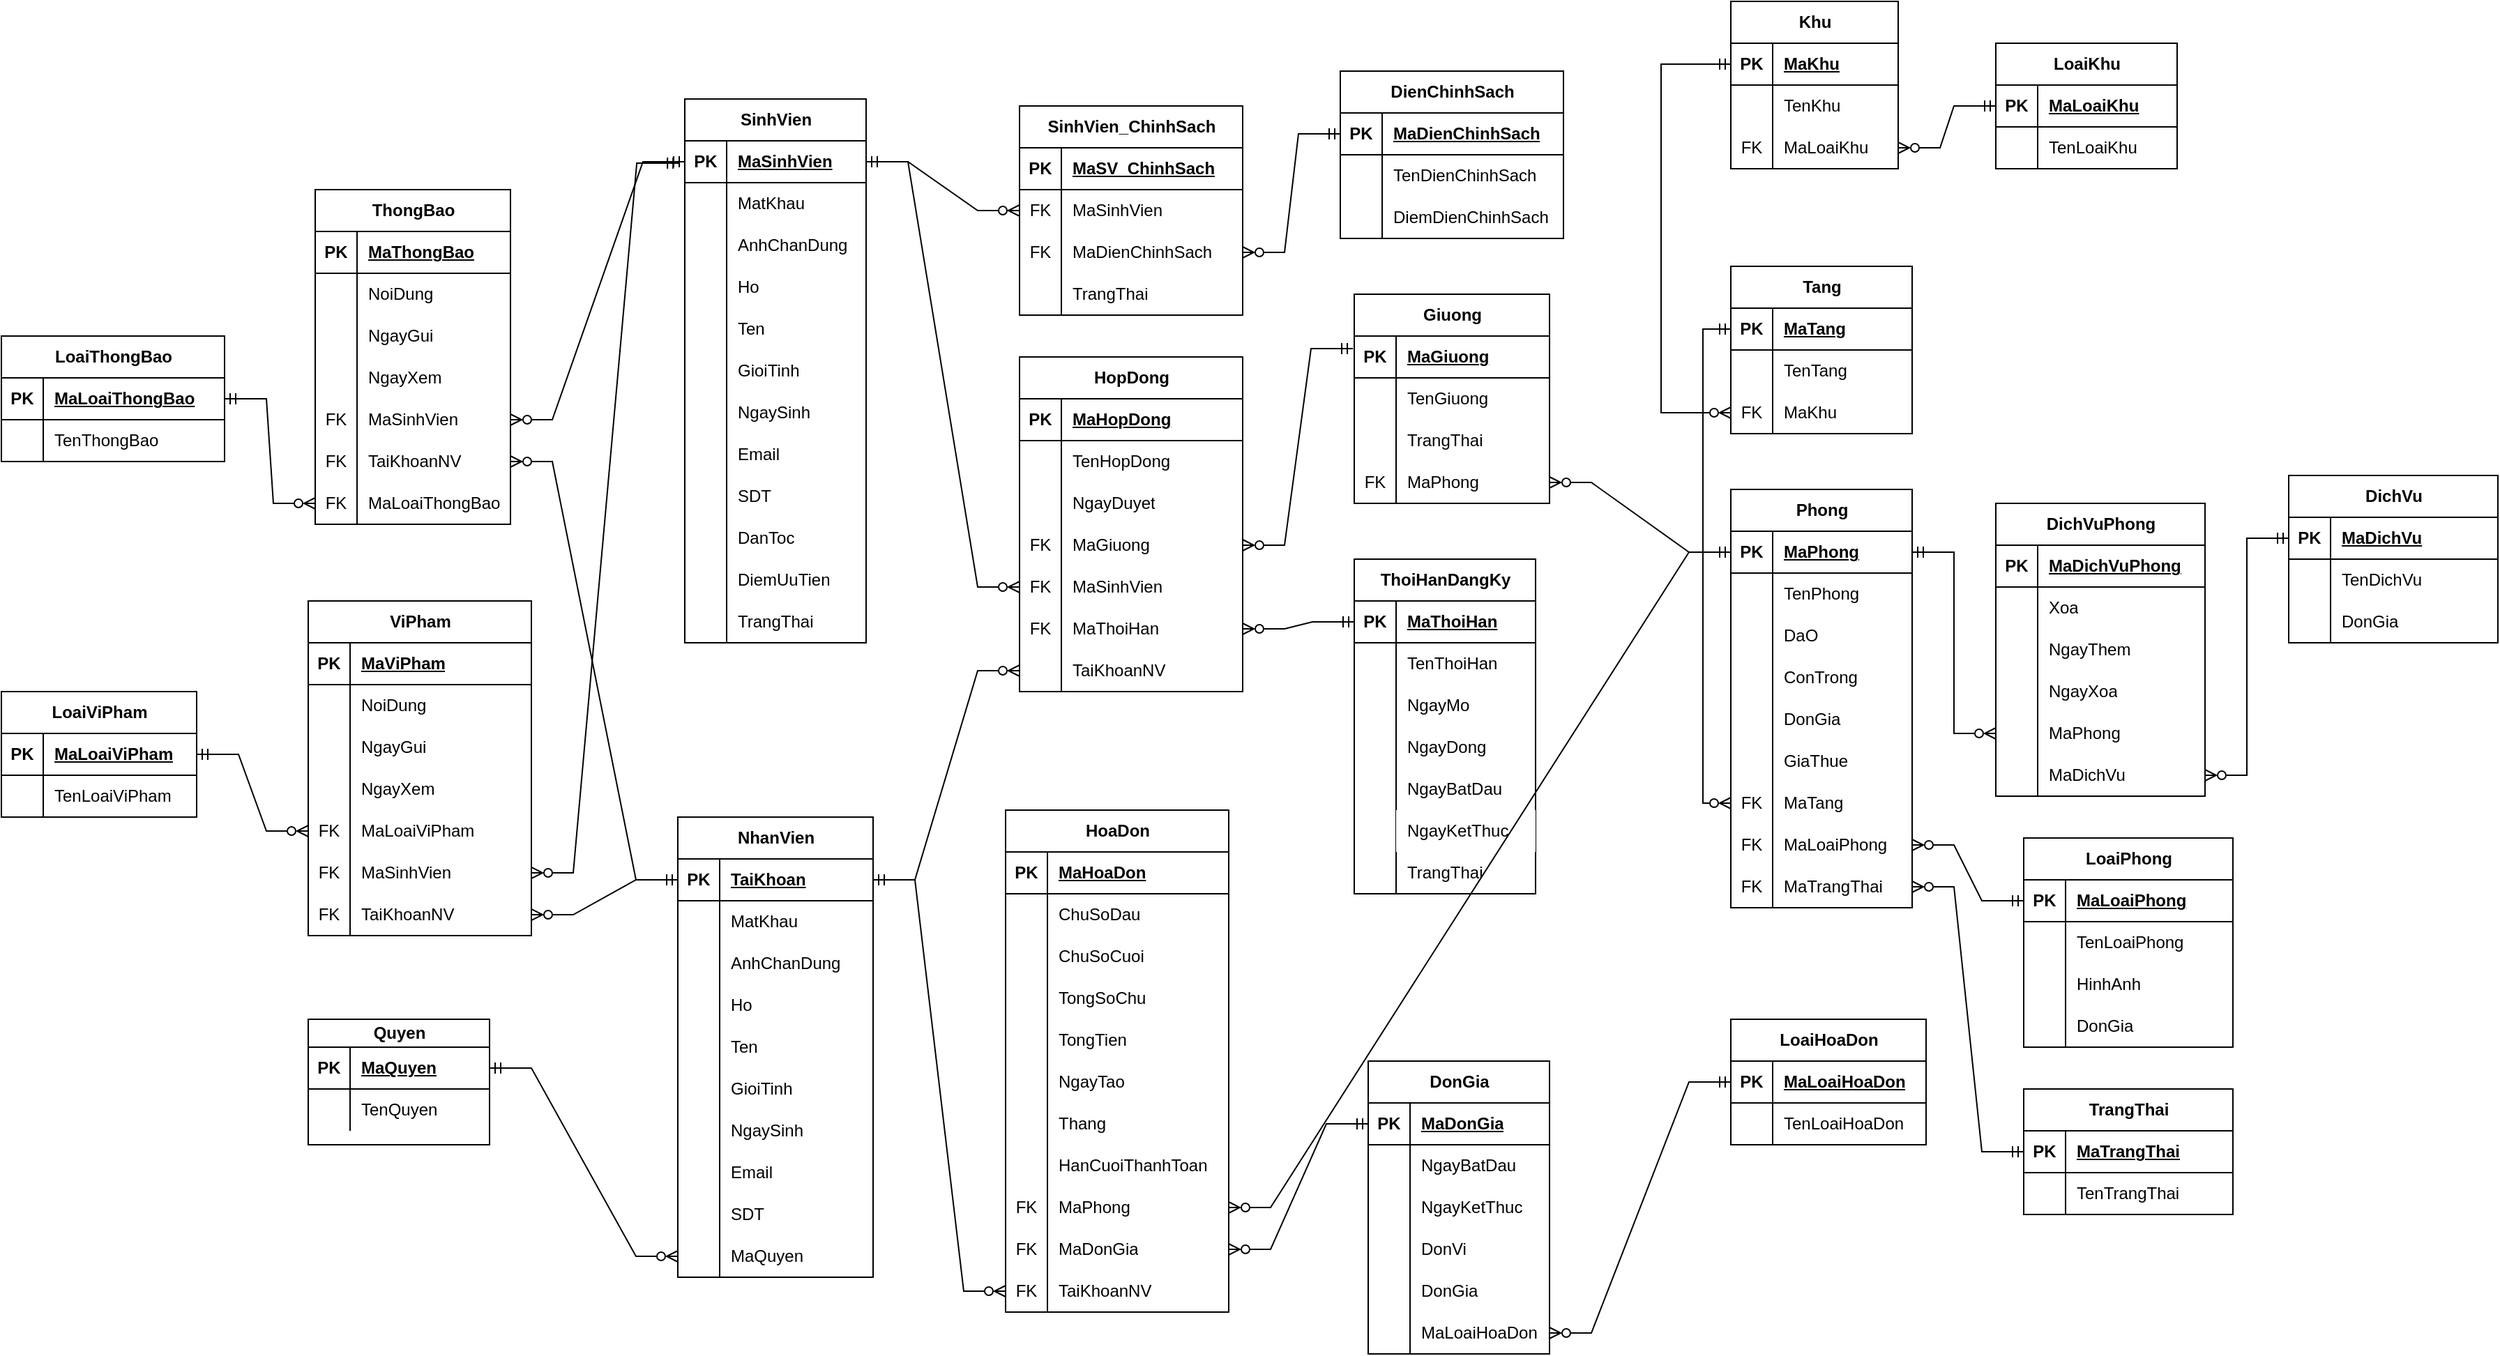 <mxfile version="22.1.2" type="device" pages="5">
  <diagram name="ERD" id="NGoA9Q3mKW5ma4Yjql0Q">
    <mxGraphModel dx="2643" dy="1045" grid="1" gridSize="10" guides="1" tooltips="1" connect="1" arrows="1" fold="1" page="1" pageScale="1" pageWidth="850" pageHeight="1100" math="0" shadow="0">
      <root>
        <mxCell id="0" />
        <mxCell id="1" parent="0" />
        <mxCell id="8pi0NcRubk-EByAuQ9ci-1" value="SinhVien" style="shape=table;startSize=30;container=1;collapsible=1;childLayout=tableLayout;fixedRows=1;rowLines=0;fontStyle=1;align=center;resizeLast=1;html=1;" parent="1" vertex="1">
          <mxGeometry x="-230" y="80" width="130" height="390" as="geometry" />
        </mxCell>
        <mxCell id="8pi0NcRubk-EByAuQ9ci-2" value="" style="shape=tableRow;horizontal=0;startSize=0;swimlaneHead=0;swimlaneBody=0;fillColor=none;collapsible=0;dropTarget=0;points=[[0,0.5],[1,0.5]];portConstraint=eastwest;top=0;left=0;right=0;bottom=1;" parent="8pi0NcRubk-EByAuQ9ci-1" vertex="1">
          <mxGeometry y="30" width="130" height="30" as="geometry" />
        </mxCell>
        <mxCell id="8pi0NcRubk-EByAuQ9ci-3" value="PK" style="shape=partialRectangle;connectable=0;fillColor=none;top=0;left=0;bottom=0;right=0;fontStyle=1;overflow=hidden;whiteSpace=wrap;html=1;" parent="8pi0NcRubk-EByAuQ9ci-2" vertex="1">
          <mxGeometry width="30" height="30" as="geometry">
            <mxRectangle width="30" height="30" as="alternateBounds" />
          </mxGeometry>
        </mxCell>
        <mxCell id="8pi0NcRubk-EByAuQ9ci-4" value="MaSinhVien" style="shape=partialRectangle;connectable=0;fillColor=none;top=0;left=0;bottom=0;right=0;align=left;spacingLeft=6;fontStyle=5;overflow=hidden;whiteSpace=wrap;html=1;" parent="8pi0NcRubk-EByAuQ9ci-2" vertex="1">
          <mxGeometry x="30" width="100" height="30" as="geometry">
            <mxRectangle width="100" height="30" as="alternateBounds" />
          </mxGeometry>
        </mxCell>
        <mxCell id="ks2Uuf_ObVoHoWPeJOBZ-130" value="" style="shape=tableRow;horizontal=0;startSize=0;swimlaneHead=0;swimlaneBody=0;fillColor=none;collapsible=0;dropTarget=0;points=[[0,0.5],[1,0.5]];portConstraint=eastwest;top=0;left=0;right=0;bottom=0;" parent="8pi0NcRubk-EByAuQ9ci-1" vertex="1">
          <mxGeometry y="60" width="130" height="30" as="geometry" />
        </mxCell>
        <mxCell id="ks2Uuf_ObVoHoWPeJOBZ-131" value="" style="shape=partialRectangle;connectable=0;fillColor=none;top=0;left=0;bottom=0;right=0;editable=1;overflow=hidden;whiteSpace=wrap;html=1;" parent="ks2Uuf_ObVoHoWPeJOBZ-130" vertex="1">
          <mxGeometry width="30" height="30" as="geometry">
            <mxRectangle width="30" height="30" as="alternateBounds" />
          </mxGeometry>
        </mxCell>
        <mxCell id="ks2Uuf_ObVoHoWPeJOBZ-132" value="MatKhau" style="shape=partialRectangle;connectable=0;fillColor=none;top=0;left=0;bottom=0;right=0;align=left;spacingLeft=6;overflow=hidden;whiteSpace=wrap;html=1;" parent="ks2Uuf_ObVoHoWPeJOBZ-130" vertex="1">
          <mxGeometry x="30" width="100" height="30" as="geometry">
            <mxRectangle width="100" height="30" as="alternateBounds" />
          </mxGeometry>
        </mxCell>
        <mxCell id="PvwFtb231-YEojbcMisW-4" value="" style="shape=tableRow;horizontal=0;startSize=0;swimlaneHead=0;swimlaneBody=0;fillColor=none;collapsible=0;dropTarget=0;points=[[0,0.5],[1,0.5]];portConstraint=eastwest;top=0;left=0;right=0;bottom=0;" parent="8pi0NcRubk-EByAuQ9ci-1" vertex="1">
          <mxGeometry y="90" width="130" height="30" as="geometry" />
        </mxCell>
        <mxCell id="PvwFtb231-YEojbcMisW-5" value="" style="shape=partialRectangle;connectable=0;fillColor=none;top=0;left=0;bottom=0;right=0;editable=1;overflow=hidden;whiteSpace=wrap;html=1;" parent="PvwFtb231-YEojbcMisW-4" vertex="1">
          <mxGeometry width="30" height="30" as="geometry">
            <mxRectangle width="30" height="30" as="alternateBounds" />
          </mxGeometry>
        </mxCell>
        <mxCell id="PvwFtb231-YEojbcMisW-6" value="AnhChanDung" style="shape=partialRectangle;connectable=0;fillColor=none;top=0;left=0;bottom=0;right=0;align=left;spacingLeft=6;overflow=hidden;whiteSpace=wrap;html=1;" parent="PvwFtb231-YEojbcMisW-4" vertex="1">
          <mxGeometry x="30" width="100" height="30" as="geometry">
            <mxRectangle width="100" height="30" as="alternateBounds" />
          </mxGeometry>
        </mxCell>
        <mxCell id="8pi0NcRubk-EByAuQ9ci-5" value="" style="shape=tableRow;horizontal=0;startSize=0;swimlaneHead=0;swimlaneBody=0;fillColor=none;collapsible=0;dropTarget=0;points=[[0,0.5],[1,0.5]];portConstraint=eastwest;top=0;left=0;right=0;bottom=0;" parent="8pi0NcRubk-EByAuQ9ci-1" vertex="1">
          <mxGeometry y="120" width="130" height="30" as="geometry" />
        </mxCell>
        <mxCell id="8pi0NcRubk-EByAuQ9ci-6" value="" style="shape=partialRectangle;connectable=0;fillColor=none;top=0;left=0;bottom=0;right=0;editable=1;overflow=hidden;whiteSpace=wrap;html=1;" parent="8pi0NcRubk-EByAuQ9ci-5" vertex="1">
          <mxGeometry width="30" height="30" as="geometry">
            <mxRectangle width="30" height="30" as="alternateBounds" />
          </mxGeometry>
        </mxCell>
        <mxCell id="8pi0NcRubk-EByAuQ9ci-7" value="Ho" style="shape=partialRectangle;connectable=0;fillColor=none;top=0;left=0;bottom=0;right=0;align=left;spacingLeft=6;overflow=hidden;whiteSpace=wrap;html=1;" parent="8pi0NcRubk-EByAuQ9ci-5" vertex="1">
          <mxGeometry x="30" width="100" height="30" as="geometry">
            <mxRectangle width="100" height="30" as="alternateBounds" />
          </mxGeometry>
        </mxCell>
        <mxCell id="PvwFtb231-YEojbcMisW-7" value="" style="shape=tableRow;horizontal=0;startSize=0;swimlaneHead=0;swimlaneBody=0;fillColor=none;collapsible=0;dropTarget=0;points=[[0,0.5],[1,0.5]];portConstraint=eastwest;top=0;left=0;right=0;bottom=0;" parent="8pi0NcRubk-EByAuQ9ci-1" vertex="1">
          <mxGeometry y="150" width="130" height="30" as="geometry" />
        </mxCell>
        <mxCell id="PvwFtb231-YEojbcMisW-8" value="" style="shape=partialRectangle;connectable=0;fillColor=none;top=0;left=0;bottom=0;right=0;editable=1;overflow=hidden;whiteSpace=wrap;html=1;" parent="PvwFtb231-YEojbcMisW-7" vertex="1">
          <mxGeometry width="30" height="30" as="geometry">
            <mxRectangle width="30" height="30" as="alternateBounds" />
          </mxGeometry>
        </mxCell>
        <mxCell id="PvwFtb231-YEojbcMisW-9" value="Ten" style="shape=partialRectangle;connectable=0;fillColor=none;top=0;left=0;bottom=0;right=0;align=left;spacingLeft=6;overflow=hidden;whiteSpace=wrap;html=1;" parent="PvwFtb231-YEojbcMisW-7" vertex="1">
          <mxGeometry x="30" width="100" height="30" as="geometry">
            <mxRectangle width="100" height="30" as="alternateBounds" />
          </mxGeometry>
        </mxCell>
        <mxCell id="8pi0NcRubk-EByAuQ9ci-11" value="" style="shape=tableRow;horizontal=0;startSize=0;swimlaneHead=0;swimlaneBody=0;fillColor=none;collapsible=0;dropTarget=0;points=[[0,0.5],[1,0.5]];portConstraint=eastwest;top=0;left=0;right=0;bottom=0;" parent="8pi0NcRubk-EByAuQ9ci-1" vertex="1">
          <mxGeometry y="180" width="130" height="30" as="geometry" />
        </mxCell>
        <mxCell id="8pi0NcRubk-EByAuQ9ci-12" value="" style="shape=partialRectangle;connectable=0;fillColor=none;top=0;left=0;bottom=0;right=0;editable=1;overflow=hidden;whiteSpace=wrap;html=1;" parent="8pi0NcRubk-EByAuQ9ci-11" vertex="1">
          <mxGeometry width="30" height="30" as="geometry">
            <mxRectangle width="30" height="30" as="alternateBounds" />
          </mxGeometry>
        </mxCell>
        <mxCell id="8pi0NcRubk-EByAuQ9ci-13" value="GioiTinh" style="shape=partialRectangle;connectable=0;fillColor=none;top=0;left=0;bottom=0;right=0;align=left;spacingLeft=6;overflow=hidden;whiteSpace=wrap;html=1;" parent="8pi0NcRubk-EByAuQ9ci-11" vertex="1">
          <mxGeometry x="30" width="100" height="30" as="geometry">
            <mxRectangle width="100" height="30" as="alternateBounds" />
          </mxGeometry>
        </mxCell>
        <mxCell id="8pi0NcRubk-EByAuQ9ci-8" value="" style="shape=tableRow;horizontal=0;startSize=0;swimlaneHead=0;swimlaneBody=0;fillColor=none;collapsible=0;dropTarget=0;points=[[0,0.5],[1,0.5]];portConstraint=eastwest;top=0;left=0;right=0;bottom=0;" parent="8pi0NcRubk-EByAuQ9ci-1" vertex="1">
          <mxGeometry y="210" width="130" height="30" as="geometry" />
        </mxCell>
        <mxCell id="8pi0NcRubk-EByAuQ9ci-9" value="" style="shape=partialRectangle;connectable=0;fillColor=none;top=0;left=0;bottom=0;right=0;editable=1;overflow=hidden;whiteSpace=wrap;html=1;" parent="8pi0NcRubk-EByAuQ9ci-8" vertex="1">
          <mxGeometry width="30" height="30" as="geometry">
            <mxRectangle width="30" height="30" as="alternateBounds" />
          </mxGeometry>
        </mxCell>
        <mxCell id="8pi0NcRubk-EByAuQ9ci-10" value="NgaySinh" style="shape=partialRectangle;connectable=0;fillColor=none;top=0;left=0;bottom=0;right=0;align=left;spacingLeft=6;overflow=hidden;whiteSpace=wrap;html=1;" parent="8pi0NcRubk-EByAuQ9ci-8" vertex="1">
          <mxGeometry x="30" width="100" height="30" as="geometry">
            <mxRectangle width="100" height="30" as="alternateBounds" />
          </mxGeometry>
        </mxCell>
        <mxCell id="PvwFtb231-YEojbcMisW-10" value="" style="shape=tableRow;horizontal=0;startSize=0;swimlaneHead=0;swimlaneBody=0;fillColor=none;collapsible=0;dropTarget=0;points=[[0,0.5],[1,0.5]];portConstraint=eastwest;top=0;left=0;right=0;bottom=0;" parent="8pi0NcRubk-EByAuQ9ci-1" vertex="1">
          <mxGeometry y="240" width="130" height="30" as="geometry" />
        </mxCell>
        <mxCell id="PvwFtb231-YEojbcMisW-11" value="" style="shape=partialRectangle;connectable=0;fillColor=none;top=0;left=0;bottom=0;right=0;editable=1;overflow=hidden;whiteSpace=wrap;html=1;" parent="PvwFtb231-YEojbcMisW-10" vertex="1">
          <mxGeometry width="30" height="30" as="geometry">
            <mxRectangle width="30" height="30" as="alternateBounds" />
          </mxGeometry>
        </mxCell>
        <mxCell id="PvwFtb231-YEojbcMisW-12" value="Email" style="shape=partialRectangle;connectable=0;fillColor=none;top=0;left=0;bottom=0;right=0;align=left;spacingLeft=6;overflow=hidden;whiteSpace=wrap;html=1;" parent="PvwFtb231-YEojbcMisW-10" vertex="1">
          <mxGeometry x="30" width="100" height="30" as="geometry">
            <mxRectangle width="100" height="30" as="alternateBounds" />
          </mxGeometry>
        </mxCell>
        <mxCell id="8pi0NcRubk-EByAuQ9ci-14" value="" style="shape=tableRow;horizontal=0;startSize=0;swimlaneHead=0;swimlaneBody=0;fillColor=none;collapsible=0;dropTarget=0;points=[[0,0.5],[1,0.5]];portConstraint=eastwest;top=0;left=0;right=0;bottom=0;" parent="8pi0NcRubk-EByAuQ9ci-1" vertex="1">
          <mxGeometry y="270" width="130" height="30" as="geometry" />
        </mxCell>
        <mxCell id="8pi0NcRubk-EByAuQ9ci-15" value="" style="shape=partialRectangle;connectable=0;fillColor=none;top=0;left=0;bottom=0;right=0;editable=1;overflow=hidden;whiteSpace=wrap;html=1;" parent="8pi0NcRubk-EByAuQ9ci-14" vertex="1">
          <mxGeometry width="30" height="30" as="geometry">
            <mxRectangle width="30" height="30" as="alternateBounds" />
          </mxGeometry>
        </mxCell>
        <mxCell id="8pi0NcRubk-EByAuQ9ci-16" value="SDT" style="shape=partialRectangle;connectable=0;fillColor=none;top=0;left=0;bottom=0;right=0;align=left;spacingLeft=6;overflow=hidden;whiteSpace=wrap;html=1;" parent="8pi0NcRubk-EByAuQ9ci-14" vertex="1">
          <mxGeometry x="30" width="100" height="30" as="geometry">
            <mxRectangle width="100" height="30" as="alternateBounds" />
          </mxGeometry>
        </mxCell>
        <mxCell id="ks2Uuf_ObVoHoWPeJOBZ-139" value="" style="shape=tableRow;horizontal=0;startSize=0;swimlaneHead=0;swimlaneBody=0;fillColor=none;collapsible=0;dropTarget=0;points=[[0,0.5],[1,0.5]];portConstraint=eastwest;top=0;left=0;right=0;bottom=0;" parent="8pi0NcRubk-EByAuQ9ci-1" vertex="1">
          <mxGeometry y="300" width="130" height="30" as="geometry" />
        </mxCell>
        <mxCell id="ks2Uuf_ObVoHoWPeJOBZ-140" value="" style="shape=partialRectangle;connectable=0;fillColor=none;top=0;left=0;bottom=0;right=0;editable=1;overflow=hidden;whiteSpace=wrap;html=1;" parent="ks2Uuf_ObVoHoWPeJOBZ-139" vertex="1">
          <mxGeometry width="30" height="30" as="geometry">
            <mxRectangle width="30" height="30" as="alternateBounds" />
          </mxGeometry>
        </mxCell>
        <mxCell id="ks2Uuf_ObVoHoWPeJOBZ-141" value="DanToc" style="shape=partialRectangle;connectable=0;fillColor=none;top=0;left=0;bottom=0;right=0;align=left;spacingLeft=6;overflow=hidden;whiteSpace=wrap;html=1;" parent="ks2Uuf_ObVoHoWPeJOBZ-139" vertex="1">
          <mxGeometry x="30" width="100" height="30" as="geometry">
            <mxRectangle width="100" height="30" as="alternateBounds" />
          </mxGeometry>
        </mxCell>
        <mxCell id="ks2Uuf_ObVoHoWPeJOBZ-133" value="" style="shape=tableRow;horizontal=0;startSize=0;swimlaneHead=0;swimlaneBody=0;fillColor=none;collapsible=0;dropTarget=0;points=[[0,0.5],[1,0.5]];portConstraint=eastwest;top=0;left=0;right=0;bottom=0;" parent="8pi0NcRubk-EByAuQ9ci-1" vertex="1">
          <mxGeometry y="330" width="130" height="30" as="geometry" />
        </mxCell>
        <mxCell id="ks2Uuf_ObVoHoWPeJOBZ-134" value="" style="shape=partialRectangle;connectable=0;fillColor=none;top=0;left=0;bottom=0;right=0;editable=1;overflow=hidden;whiteSpace=wrap;html=1;" parent="ks2Uuf_ObVoHoWPeJOBZ-133" vertex="1">
          <mxGeometry width="30" height="30" as="geometry">
            <mxRectangle width="30" height="30" as="alternateBounds" />
          </mxGeometry>
        </mxCell>
        <mxCell id="ks2Uuf_ObVoHoWPeJOBZ-135" value="DiemUuTien" style="shape=partialRectangle;connectable=0;fillColor=none;top=0;left=0;bottom=0;right=0;align=left;spacingLeft=6;overflow=hidden;whiteSpace=wrap;html=1;" parent="ks2Uuf_ObVoHoWPeJOBZ-133" vertex="1">
          <mxGeometry x="30" width="100" height="30" as="geometry">
            <mxRectangle width="100" height="30" as="alternateBounds" />
          </mxGeometry>
        </mxCell>
        <mxCell id="ks2Uuf_ObVoHoWPeJOBZ-258" value="" style="shape=tableRow;horizontal=0;startSize=0;swimlaneHead=0;swimlaneBody=0;fillColor=none;collapsible=0;dropTarget=0;points=[[0,0.5],[1,0.5]];portConstraint=eastwest;top=0;left=0;right=0;bottom=0;" parent="8pi0NcRubk-EByAuQ9ci-1" vertex="1">
          <mxGeometry y="360" width="130" height="30" as="geometry" />
        </mxCell>
        <mxCell id="ks2Uuf_ObVoHoWPeJOBZ-259" value="" style="shape=partialRectangle;connectable=0;fillColor=none;top=0;left=0;bottom=0;right=0;editable=1;overflow=hidden;whiteSpace=wrap;html=1;" parent="ks2Uuf_ObVoHoWPeJOBZ-258" vertex="1">
          <mxGeometry width="30" height="30" as="geometry">
            <mxRectangle width="30" height="30" as="alternateBounds" />
          </mxGeometry>
        </mxCell>
        <mxCell id="ks2Uuf_ObVoHoWPeJOBZ-260" value="TrangThai" style="shape=partialRectangle;connectable=0;fillColor=none;top=0;left=0;bottom=0;right=0;align=left;spacingLeft=6;overflow=hidden;whiteSpace=wrap;html=1;" parent="ks2Uuf_ObVoHoWPeJOBZ-258" vertex="1">
          <mxGeometry x="30" width="100" height="30" as="geometry">
            <mxRectangle width="100" height="30" as="alternateBounds" />
          </mxGeometry>
        </mxCell>
        <mxCell id="8pi0NcRubk-EByAuQ9ci-23" value="ThoiHanDangKy" style="shape=table;startSize=30;container=1;collapsible=1;childLayout=tableLayout;fixedRows=1;rowLines=0;fontStyle=1;align=center;resizeLast=1;html=1;" parent="1" vertex="1">
          <mxGeometry x="250" y="410" width="130" height="240" as="geometry" />
        </mxCell>
        <mxCell id="8pi0NcRubk-EByAuQ9ci-24" value="" style="shape=tableRow;horizontal=0;startSize=0;swimlaneHead=0;swimlaneBody=0;fillColor=none;collapsible=0;dropTarget=0;points=[[0,0.5],[1,0.5]];portConstraint=eastwest;top=0;left=0;right=0;bottom=1;" parent="8pi0NcRubk-EByAuQ9ci-23" vertex="1">
          <mxGeometry y="30" width="130" height="30" as="geometry" />
        </mxCell>
        <mxCell id="8pi0NcRubk-EByAuQ9ci-25" value="PK" style="shape=partialRectangle;connectable=0;fillColor=none;top=0;left=0;bottom=0;right=0;fontStyle=1;overflow=hidden;whiteSpace=wrap;html=1;" parent="8pi0NcRubk-EByAuQ9ci-24" vertex="1">
          <mxGeometry width="30" height="30" as="geometry">
            <mxRectangle width="30" height="30" as="alternateBounds" />
          </mxGeometry>
        </mxCell>
        <mxCell id="8pi0NcRubk-EByAuQ9ci-26" value="MaThoiHan" style="shape=partialRectangle;connectable=0;fillColor=none;top=0;left=0;bottom=0;right=0;align=left;spacingLeft=6;fontStyle=5;overflow=hidden;whiteSpace=wrap;html=1;" parent="8pi0NcRubk-EByAuQ9ci-24" vertex="1">
          <mxGeometry x="30" width="100" height="30" as="geometry">
            <mxRectangle width="100" height="30" as="alternateBounds" />
          </mxGeometry>
        </mxCell>
        <mxCell id="8pi0NcRubk-EByAuQ9ci-27" value="" style="shape=tableRow;horizontal=0;startSize=0;swimlaneHead=0;swimlaneBody=0;fillColor=none;collapsible=0;dropTarget=0;points=[[0,0.5],[1,0.5]];portConstraint=eastwest;top=0;left=0;right=0;bottom=0;" parent="8pi0NcRubk-EByAuQ9ci-23" vertex="1">
          <mxGeometry y="60" width="130" height="30" as="geometry" />
        </mxCell>
        <mxCell id="8pi0NcRubk-EByAuQ9ci-28" value="" style="shape=partialRectangle;connectable=0;fillColor=none;top=0;left=0;bottom=0;right=0;editable=1;overflow=hidden;whiteSpace=wrap;html=1;" parent="8pi0NcRubk-EByAuQ9ci-27" vertex="1">
          <mxGeometry width="30" height="30" as="geometry">
            <mxRectangle width="30" height="30" as="alternateBounds" />
          </mxGeometry>
        </mxCell>
        <mxCell id="8pi0NcRubk-EByAuQ9ci-29" value="TenThoiHan" style="shape=partialRectangle;connectable=0;fillColor=none;top=0;left=0;bottom=0;right=0;align=left;spacingLeft=6;overflow=hidden;whiteSpace=wrap;html=1;" parent="8pi0NcRubk-EByAuQ9ci-27" vertex="1">
          <mxGeometry x="30" width="100" height="30" as="geometry">
            <mxRectangle width="100" height="30" as="alternateBounds" />
          </mxGeometry>
        </mxCell>
        <mxCell id="TTDej0bnpKtAgSVIL8DT-1" value="" style="shape=tableRow;horizontal=0;startSize=0;swimlaneHead=0;swimlaneBody=0;fillColor=none;collapsible=0;dropTarget=0;points=[[0,0.5],[1,0.5]];portConstraint=eastwest;top=0;left=0;right=0;bottom=0;" parent="8pi0NcRubk-EByAuQ9ci-23" vertex="1">
          <mxGeometry y="90" width="130" height="30" as="geometry" />
        </mxCell>
        <mxCell id="TTDej0bnpKtAgSVIL8DT-2" value="" style="shape=partialRectangle;connectable=0;fillColor=none;top=0;left=0;bottom=0;right=0;editable=1;overflow=hidden;whiteSpace=wrap;html=1;" parent="TTDej0bnpKtAgSVIL8DT-1" vertex="1">
          <mxGeometry width="30" height="30" as="geometry">
            <mxRectangle width="30" height="30" as="alternateBounds" />
          </mxGeometry>
        </mxCell>
        <mxCell id="TTDej0bnpKtAgSVIL8DT-3" value="NgayMo" style="shape=partialRectangle;connectable=0;fillColor=none;top=0;left=0;bottom=0;right=0;align=left;spacingLeft=6;overflow=hidden;whiteSpace=wrap;html=1;" parent="TTDej0bnpKtAgSVIL8DT-1" vertex="1">
          <mxGeometry x="30" width="100" height="30" as="geometry">
            <mxRectangle width="100" height="30" as="alternateBounds" />
          </mxGeometry>
        </mxCell>
        <mxCell id="TTDej0bnpKtAgSVIL8DT-4" value="" style="shape=tableRow;horizontal=0;startSize=0;swimlaneHead=0;swimlaneBody=0;fillColor=none;collapsible=0;dropTarget=0;points=[[0,0.5],[1,0.5]];portConstraint=eastwest;top=0;left=0;right=0;bottom=0;" parent="8pi0NcRubk-EByAuQ9ci-23" vertex="1">
          <mxGeometry y="120" width="130" height="30" as="geometry" />
        </mxCell>
        <mxCell id="TTDej0bnpKtAgSVIL8DT-5" value="" style="shape=partialRectangle;connectable=0;fillColor=none;top=0;left=0;bottom=0;right=0;editable=1;overflow=hidden;whiteSpace=wrap;html=1;" parent="TTDej0bnpKtAgSVIL8DT-4" vertex="1">
          <mxGeometry width="30" height="30" as="geometry">
            <mxRectangle width="30" height="30" as="alternateBounds" />
          </mxGeometry>
        </mxCell>
        <mxCell id="TTDej0bnpKtAgSVIL8DT-6" value="NgayDong" style="shape=partialRectangle;connectable=0;fillColor=none;top=0;left=0;bottom=0;right=0;align=left;spacingLeft=6;overflow=hidden;whiteSpace=wrap;html=1;" parent="TTDej0bnpKtAgSVIL8DT-4" vertex="1">
          <mxGeometry x="30" width="100" height="30" as="geometry">
            <mxRectangle width="100" height="30" as="alternateBounds" />
          </mxGeometry>
        </mxCell>
        <mxCell id="8pi0NcRubk-EByAuQ9ci-30" value="" style="shape=tableRow;horizontal=0;startSize=0;swimlaneHead=0;swimlaneBody=0;fillColor=none;collapsible=0;dropTarget=0;points=[[0,0.5],[1,0.5]];portConstraint=eastwest;top=0;left=0;right=0;bottom=0;" parent="8pi0NcRubk-EByAuQ9ci-23" vertex="1">
          <mxGeometry y="150" width="130" height="30" as="geometry" />
        </mxCell>
        <mxCell id="8pi0NcRubk-EByAuQ9ci-31" value="" style="shape=partialRectangle;connectable=0;fillColor=none;top=0;left=0;bottom=0;right=0;editable=1;overflow=hidden;whiteSpace=wrap;html=1;" parent="8pi0NcRubk-EByAuQ9ci-30" vertex="1">
          <mxGeometry width="30" height="30" as="geometry">
            <mxRectangle width="30" height="30" as="alternateBounds" />
          </mxGeometry>
        </mxCell>
        <mxCell id="8pi0NcRubk-EByAuQ9ci-32" value="NgayBatDau" style="shape=partialRectangle;connectable=0;fillColor=none;top=0;left=0;bottom=0;right=0;align=left;spacingLeft=6;overflow=hidden;whiteSpace=wrap;html=1;" parent="8pi0NcRubk-EByAuQ9ci-30" vertex="1">
          <mxGeometry x="30" width="100" height="30" as="geometry">
            <mxRectangle width="100" height="30" as="alternateBounds" />
          </mxGeometry>
        </mxCell>
        <mxCell id="8pi0NcRubk-EByAuQ9ci-33" value="" style="shape=tableRow;horizontal=0;startSize=0;swimlaneHead=0;swimlaneBody=0;fillColor=none;collapsible=0;dropTarget=0;points=[[0,0.5],[1,0.5]];portConstraint=eastwest;top=0;left=0;right=0;bottom=0;" parent="8pi0NcRubk-EByAuQ9ci-23" vertex="1">
          <mxGeometry y="180" width="130" height="30" as="geometry" />
        </mxCell>
        <mxCell id="8pi0NcRubk-EByAuQ9ci-34" value="" style="shape=partialRectangle;connectable=0;fillColor=none;top=0;left=0;bottom=0;right=0;editable=1;overflow=hidden;whiteSpace=wrap;html=1;" parent="8pi0NcRubk-EByAuQ9ci-33" vertex="1">
          <mxGeometry width="30" height="30" as="geometry">
            <mxRectangle width="30" height="30" as="alternateBounds" />
          </mxGeometry>
        </mxCell>
        <mxCell id="8pi0NcRubk-EByAuQ9ci-35" value="NgayKetThuc" style="shape=partialRectangle;connectable=0;top=0;left=0;bottom=0;right=0;align=left;spacingLeft=6;overflow=hidden;whiteSpace=wrap;html=1;" parent="8pi0NcRubk-EByAuQ9ci-33" vertex="1">
          <mxGeometry x="30" width="100" height="30" as="geometry">
            <mxRectangle width="100" height="30" as="alternateBounds" />
          </mxGeometry>
        </mxCell>
        <mxCell id="bdC18ij4g47AtTjQURNG-1" value="" style="shape=tableRow;horizontal=0;startSize=0;swimlaneHead=0;swimlaneBody=0;fillColor=none;collapsible=0;dropTarget=0;points=[[0,0.5],[1,0.5]];portConstraint=eastwest;top=0;left=0;right=0;bottom=0;" parent="8pi0NcRubk-EByAuQ9ci-23" vertex="1">
          <mxGeometry y="210" width="130" height="30" as="geometry" />
        </mxCell>
        <mxCell id="bdC18ij4g47AtTjQURNG-2" value="" style="shape=partialRectangle;connectable=0;fillColor=none;top=0;left=0;bottom=0;right=0;editable=1;overflow=hidden;whiteSpace=wrap;html=1;" parent="bdC18ij4g47AtTjQURNG-1" vertex="1">
          <mxGeometry width="30" height="30" as="geometry">
            <mxRectangle width="30" height="30" as="alternateBounds" />
          </mxGeometry>
        </mxCell>
        <mxCell id="bdC18ij4g47AtTjQURNG-3" value="TrangThai" style="shape=partialRectangle;connectable=0;fillColor=none;top=0;left=0;bottom=0;right=0;align=left;spacingLeft=6;overflow=hidden;whiteSpace=wrap;html=1;" parent="bdC18ij4g47AtTjQURNG-1" vertex="1">
          <mxGeometry x="30" width="100" height="30" as="geometry">
            <mxRectangle width="100" height="30" as="alternateBounds" />
          </mxGeometry>
        </mxCell>
        <mxCell id="8pi0NcRubk-EByAuQ9ci-39" value="Phong" style="shape=table;startSize=30;container=1;collapsible=1;childLayout=tableLayout;fixedRows=1;rowLines=0;fontStyle=1;align=center;resizeLast=1;html=1;" parent="1" vertex="1">
          <mxGeometry x="520" y="360" width="130" height="300" as="geometry" />
        </mxCell>
        <mxCell id="8pi0NcRubk-EByAuQ9ci-40" value="" style="shape=tableRow;horizontal=0;startSize=0;swimlaneHead=0;swimlaneBody=0;fillColor=none;collapsible=0;dropTarget=0;points=[[0,0.5],[1,0.5]];portConstraint=eastwest;top=0;left=0;right=0;bottom=1;" parent="8pi0NcRubk-EByAuQ9ci-39" vertex="1">
          <mxGeometry y="30" width="130" height="30" as="geometry" />
        </mxCell>
        <mxCell id="8pi0NcRubk-EByAuQ9ci-41" value="PK" style="shape=partialRectangle;connectable=0;fillColor=none;top=0;left=0;bottom=0;right=0;fontStyle=1;overflow=hidden;whiteSpace=wrap;html=1;" parent="8pi0NcRubk-EByAuQ9ci-40" vertex="1">
          <mxGeometry width="30" height="30" as="geometry">
            <mxRectangle width="30" height="30" as="alternateBounds" />
          </mxGeometry>
        </mxCell>
        <mxCell id="8pi0NcRubk-EByAuQ9ci-42" value="MaPhong" style="shape=partialRectangle;connectable=0;fillColor=none;top=0;left=0;bottom=0;right=0;align=left;spacingLeft=6;fontStyle=5;overflow=hidden;whiteSpace=wrap;html=1;" parent="8pi0NcRubk-EByAuQ9ci-40" vertex="1">
          <mxGeometry x="30" width="100" height="30" as="geometry">
            <mxRectangle width="100" height="30" as="alternateBounds" />
          </mxGeometry>
        </mxCell>
        <mxCell id="8pi0NcRubk-EByAuQ9ci-43" value="" style="shape=tableRow;horizontal=0;startSize=0;swimlaneHead=0;swimlaneBody=0;fillColor=none;collapsible=0;dropTarget=0;points=[[0,0.5],[1,0.5]];portConstraint=eastwest;top=0;left=0;right=0;bottom=0;" parent="8pi0NcRubk-EByAuQ9ci-39" vertex="1">
          <mxGeometry y="60" width="130" height="30" as="geometry" />
        </mxCell>
        <mxCell id="8pi0NcRubk-EByAuQ9ci-44" value="" style="shape=partialRectangle;connectable=0;fillColor=none;top=0;left=0;bottom=0;right=0;editable=1;overflow=hidden;whiteSpace=wrap;html=1;" parent="8pi0NcRubk-EByAuQ9ci-43" vertex="1">
          <mxGeometry width="30" height="30" as="geometry">
            <mxRectangle width="30" height="30" as="alternateBounds" />
          </mxGeometry>
        </mxCell>
        <mxCell id="8pi0NcRubk-EByAuQ9ci-45" value="TenPhong" style="shape=partialRectangle;connectable=0;fillColor=none;top=0;left=0;bottom=0;right=0;align=left;spacingLeft=6;overflow=hidden;whiteSpace=wrap;html=1;" parent="8pi0NcRubk-EByAuQ9ci-43" vertex="1">
          <mxGeometry x="30" width="100" height="30" as="geometry">
            <mxRectangle width="100" height="30" as="alternateBounds" />
          </mxGeometry>
        </mxCell>
        <mxCell id="8pi0NcRubk-EByAuQ9ci-46" value="" style="shape=tableRow;horizontal=0;startSize=0;swimlaneHead=0;swimlaneBody=0;fillColor=none;collapsible=0;dropTarget=0;points=[[0,0.5],[1,0.5]];portConstraint=eastwest;top=0;left=0;right=0;bottom=0;" parent="8pi0NcRubk-EByAuQ9ci-39" vertex="1">
          <mxGeometry y="90" width="130" height="30" as="geometry" />
        </mxCell>
        <mxCell id="8pi0NcRubk-EByAuQ9ci-47" value="" style="shape=partialRectangle;connectable=0;fillColor=none;top=0;left=0;bottom=0;right=0;editable=1;overflow=hidden;whiteSpace=wrap;html=1;" parent="8pi0NcRubk-EByAuQ9ci-46" vertex="1">
          <mxGeometry width="30" height="30" as="geometry">
            <mxRectangle width="30" height="30" as="alternateBounds" />
          </mxGeometry>
        </mxCell>
        <mxCell id="8pi0NcRubk-EByAuQ9ci-48" value="DaO" style="shape=partialRectangle;connectable=0;fillColor=none;top=0;left=0;bottom=0;right=0;align=left;spacingLeft=6;overflow=hidden;whiteSpace=wrap;html=1;" parent="8pi0NcRubk-EByAuQ9ci-46" vertex="1">
          <mxGeometry x="30" width="100" height="30" as="geometry">
            <mxRectangle width="100" height="30" as="alternateBounds" />
          </mxGeometry>
        </mxCell>
        <mxCell id="Fv42XzEQ3d6VCZc2_iIH-7" value="" style="shape=tableRow;horizontal=0;startSize=0;swimlaneHead=0;swimlaneBody=0;fillColor=none;collapsible=0;dropTarget=0;points=[[0,0.5],[1,0.5]];portConstraint=eastwest;top=0;left=0;right=0;bottom=0;" parent="8pi0NcRubk-EByAuQ9ci-39" vertex="1">
          <mxGeometry y="120" width="130" height="30" as="geometry" />
        </mxCell>
        <mxCell id="Fv42XzEQ3d6VCZc2_iIH-8" value="" style="shape=partialRectangle;connectable=0;fillColor=none;top=0;left=0;bottom=0;right=0;editable=1;overflow=hidden;whiteSpace=wrap;html=1;" parent="Fv42XzEQ3d6VCZc2_iIH-7" vertex="1">
          <mxGeometry width="30" height="30" as="geometry">
            <mxRectangle width="30" height="30" as="alternateBounds" />
          </mxGeometry>
        </mxCell>
        <mxCell id="Fv42XzEQ3d6VCZc2_iIH-9" value="ConTrong" style="shape=partialRectangle;connectable=0;fillColor=none;top=0;left=0;bottom=0;right=0;align=left;spacingLeft=6;overflow=hidden;whiteSpace=wrap;html=1;" parent="Fv42XzEQ3d6VCZc2_iIH-7" vertex="1">
          <mxGeometry x="30" width="100" height="30" as="geometry">
            <mxRectangle width="100" height="30" as="alternateBounds" />
          </mxGeometry>
        </mxCell>
        <mxCell id="ks2Uuf_ObVoHoWPeJOBZ-18" value="" style="shape=tableRow;horizontal=0;startSize=0;swimlaneHead=0;swimlaneBody=0;fillColor=none;collapsible=0;dropTarget=0;points=[[0,0.5],[1,0.5]];portConstraint=eastwest;top=0;left=0;right=0;bottom=0;" parent="8pi0NcRubk-EByAuQ9ci-39" vertex="1">
          <mxGeometry y="150" width="130" height="30" as="geometry" />
        </mxCell>
        <mxCell id="ks2Uuf_ObVoHoWPeJOBZ-19" value="" style="shape=partialRectangle;connectable=0;fillColor=none;top=0;left=0;bottom=0;right=0;editable=1;overflow=hidden;whiteSpace=wrap;html=1;" parent="ks2Uuf_ObVoHoWPeJOBZ-18" vertex="1">
          <mxGeometry width="30" height="30" as="geometry">
            <mxRectangle width="30" height="30" as="alternateBounds" />
          </mxGeometry>
        </mxCell>
        <mxCell id="ks2Uuf_ObVoHoWPeJOBZ-20" value="DonGia" style="shape=partialRectangle;connectable=0;fillColor=none;top=0;left=0;bottom=0;right=0;align=left;spacingLeft=6;overflow=hidden;whiteSpace=wrap;html=1;" parent="ks2Uuf_ObVoHoWPeJOBZ-18" vertex="1">
          <mxGeometry x="30" width="100" height="30" as="geometry">
            <mxRectangle width="100" height="30" as="alternateBounds" />
          </mxGeometry>
        </mxCell>
        <mxCell id="Fv42XzEQ3d6VCZc2_iIH-1" value="" style="shape=tableRow;horizontal=0;startSize=0;swimlaneHead=0;swimlaneBody=0;fillColor=none;collapsible=0;dropTarget=0;points=[[0,0.5],[1,0.5]];portConstraint=eastwest;top=0;left=0;right=0;bottom=0;" parent="8pi0NcRubk-EByAuQ9ci-39" vertex="1">
          <mxGeometry y="180" width="130" height="30" as="geometry" />
        </mxCell>
        <mxCell id="Fv42XzEQ3d6VCZc2_iIH-2" value="" style="shape=partialRectangle;connectable=0;fillColor=none;top=0;left=0;bottom=0;right=0;editable=1;overflow=hidden;whiteSpace=wrap;html=1;" parent="Fv42XzEQ3d6VCZc2_iIH-1" vertex="1">
          <mxGeometry width="30" height="30" as="geometry">
            <mxRectangle width="30" height="30" as="alternateBounds" />
          </mxGeometry>
        </mxCell>
        <mxCell id="Fv42XzEQ3d6VCZc2_iIH-3" value="GiaThue" style="shape=partialRectangle;connectable=0;fillColor=none;top=0;left=0;bottom=0;right=0;align=left;spacingLeft=6;overflow=hidden;whiteSpace=wrap;html=1;" parent="Fv42XzEQ3d6VCZc2_iIH-1" vertex="1">
          <mxGeometry x="30" width="100" height="30" as="geometry">
            <mxRectangle width="100" height="30" as="alternateBounds" />
          </mxGeometry>
        </mxCell>
        <mxCell id="ks2Uuf_ObVoHoWPeJOBZ-31" value="" style="shape=tableRow;horizontal=0;startSize=0;swimlaneHead=0;swimlaneBody=0;fillColor=none;collapsible=0;dropTarget=0;points=[[0,0.5],[1,0.5]];portConstraint=eastwest;top=0;left=0;right=0;bottom=0;" parent="8pi0NcRubk-EByAuQ9ci-39" vertex="1">
          <mxGeometry y="210" width="130" height="30" as="geometry" />
        </mxCell>
        <mxCell id="ks2Uuf_ObVoHoWPeJOBZ-32" value="FK" style="shape=partialRectangle;connectable=0;fillColor=none;top=0;left=0;bottom=0;right=0;editable=1;overflow=hidden;whiteSpace=wrap;html=1;" parent="ks2Uuf_ObVoHoWPeJOBZ-31" vertex="1">
          <mxGeometry width="30" height="30" as="geometry">
            <mxRectangle width="30" height="30" as="alternateBounds" />
          </mxGeometry>
        </mxCell>
        <mxCell id="ks2Uuf_ObVoHoWPeJOBZ-33" value="MaTang" style="shape=partialRectangle;connectable=0;fillColor=none;top=0;left=0;bottom=0;right=0;align=left;spacingLeft=6;overflow=hidden;whiteSpace=wrap;html=1;" parent="ks2Uuf_ObVoHoWPeJOBZ-31" vertex="1">
          <mxGeometry x="30" width="100" height="30" as="geometry">
            <mxRectangle width="100" height="30" as="alternateBounds" />
          </mxGeometry>
        </mxCell>
        <mxCell id="8pi0NcRubk-EByAuQ9ci-52" value="" style="shape=tableRow;horizontal=0;startSize=0;swimlaneHead=0;swimlaneBody=0;fillColor=none;collapsible=0;dropTarget=0;points=[[0,0.5],[1,0.5]];portConstraint=eastwest;top=0;left=0;right=0;bottom=0;" parent="8pi0NcRubk-EByAuQ9ci-39" vertex="1">
          <mxGeometry y="240" width="130" height="30" as="geometry" />
        </mxCell>
        <mxCell id="8pi0NcRubk-EByAuQ9ci-53" value="FK" style="shape=partialRectangle;connectable=0;fillColor=none;top=0;left=0;bottom=0;right=0;editable=1;overflow=hidden;whiteSpace=wrap;html=1;" parent="8pi0NcRubk-EByAuQ9ci-52" vertex="1">
          <mxGeometry width="30" height="30" as="geometry">
            <mxRectangle width="30" height="30" as="alternateBounds" />
          </mxGeometry>
        </mxCell>
        <mxCell id="8pi0NcRubk-EByAuQ9ci-54" value="MaLoaiPhong" style="shape=partialRectangle;connectable=0;fillColor=none;top=0;left=0;bottom=0;right=0;align=left;spacingLeft=6;overflow=hidden;whiteSpace=wrap;html=1;" parent="8pi0NcRubk-EByAuQ9ci-52" vertex="1">
          <mxGeometry x="30" width="100" height="30" as="geometry">
            <mxRectangle width="100" height="30" as="alternateBounds" />
          </mxGeometry>
        </mxCell>
        <mxCell id="ks2Uuf_ObVoHoWPeJOBZ-28" value="" style="shape=tableRow;horizontal=0;startSize=0;swimlaneHead=0;swimlaneBody=0;fillColor=none;collapsible=0;dropTarget=0;points=[[0,0.5],[1,0.5]];portConstraint=eastwest;top=0;left=0;right=0;bottom=0;" parent="8pi0NcRubk-EByAuQ9ci-39" vertex="1">
          <mxGeometry y="270" width="130" height="30" as="geometry" />
        </mxCell>
        <mxCell id="ks2Uuf_ObVoHoWPeJOBZ-29" value="FK" style="shape=partialRectangle;connectable=0;fillColor=none;top=0;left=0;bottom=0;right=0;editable=1;overflow=hidden;whiteSpace=wrap;html=1;" parent="ks2Uuf_ObVoHoWPeJOBZ-28" vertex="1">
          <mxGeometry width="30" height="30" as="geometry">
            <mxRectangle width="30" height="30" as="alternateBounds" />
          </mxGeometry>
        </mxCell>
        <mxCell id="ks2Uuf_ObVoHoWPeJOBZ-30" value="MaTrangThai" style="shape=partialRectangle;connectable=0;fillColor=none;top=0;left=0;bottom=0;right=0;align=left;spacingLeft=6;overflow=hidden;whiteSpace=wrap;html=1;" parent="ks2Uuf_ObVoHoWPeJOBZ-28" vertex="1">
          <mxGeometry x="30" width="100" height="30" as="geometry">
            <mxRectangle width="100" height="30" as="alternateBounds" />
          </mxGeometry>
        </mxCell>
        <mxCell id="8pi0NcRubk-EByAuQ9ci-55" value="Tang" style="shape=table;startSize=30;container=1;collapsible=1;childLayout=tableLayout;fixedRows=1;rowLines=0;fontStyle=1;align=center;resizeLast=1;html=1;" parent="1" vertex="1">
          <mxGeometry x="520" y="200" width="130" height="120" as="geometry" />
        </mxCell>
        <mxCell id="8pi0NcRubk-EByAuQ9ci-56" value="" style="shape=tableRow;horizontal=0;startSize=0;swimlaneHead=0;swimlaneBody=0;fillColor=none;collapsible=0;dropTarget=0;points=[[0,0.5],[1,0.5]];portConstraint=eastwest;top=0;left=0;right=0;bottom=1;" parent="8pi0NcRubk-EByAuQ9ci-55" vertex="1">
          <mxGeometry y="30" width="130" height="30" as="geometry" />
        </mxCell>
        <mxCell id="8pi0NcRubk-EByAuQ9ci-57" value="PK" style="shape=partialRectangle;connectable=0;fillColor=none;top=0;left=0;bottom=0;right=0;fontStyle=1;overflow=hidden;whiteSpace=wrap;html=1;" parent="8pi0NcRubk-EByAuQ9ci-56" vertex="1">
          <mxGeometry width="30" height="30" as="geometry">
            <mxRectangle width="30" height="30" as="alternateBounds" />
          </mxGeometry>
        </mxCell>
        <mxCell id="8pi0NcRubk-EByAuQ9ci-58" value="MaTang" style="shape=partialRectangle;connectable=0;fillColor=none;top=0;left=0;bottom=0;right=0;align=left;spacingLeft=6;fontStyle=5;overflow=hidden;whiteSpace=wrap;html=1;" parent="8pi0NcRubk-EByAuQ9ci-56" vertex="1">
          <mxGeometry x="30" width="100" height="30" as="geometry">
            <mxRectangle width="100" height="30" as="alternateBounds" />
          </mxGeometry>
        </mxCell>
        <mxCell id="8pi0NcRubk-EByAuQ9ci-59" value="" style="shape=tableRow;horizontal=0;startSize=0;swimlaneHead=0;swimlaneBody=0;fillColor=none;collapsible=0;dropTarget=0;points=[[0,0.5],[1,0.5]];portConstraint=eastwest;top=0;left=0;right=0;bottom=0;" parent="8pi0NcRubk-EByAuQ9ci-55" vertex="1">
          <mxGeometry y="60" width="130" height="30" as="geometry" />
        </mxCell>
        <mxCell id="8pi0NcRubk-EByAuQ9ci-60" value="" style="shape=partialRectangle;connectable=0;fillColor=none;top=0;left=0;bottom=0;right=0;editable=1;overflow=hidden;whiteSpace=wrap;html=1;" parent="8pi0NcRubk-EByAuQ9ci-59" vertex="1">
          <mxGeometry width="30" height="30" as="geometry">
            <mxRectangle width="30" height="30" as="alternateBounds" />
          </mxGeometry>
        </mxCell>
        <mxCell id="8pi0NcRubk-EByAuQ9ci-61" value="TenTang" style="shape=partialRectangle;connectable=0;fillColor=none;top=0;left=0;bottom=0;right=0;align=left;spacingLeft=6;overflow=hidden;whiteSpace=wrap;html=1;" parent="8pi0NcRubk-EByAuQ9ci-59" vertex="1">
          <mxGeometry x="30" width="100" height="30" as="geometry">
            <mxRectangle width="100" height="30" as="alternateBounds" />
          </mxGeometry>
        </mxCell>
        <mxCell id="ks2Uuf_ObVoHoWPeJOBZ-37" value="" style="shape=tableRow;horizontal=0;startSize=0;swimlaneHead=0;swimlaneBody=0;fillColor=none;collapsible=0;dropTarget=0;points=[[0,0.5],[1,0.5]];portConstraint=eastwest;top=0;left=0;right=0;bottom=0;" parent="8pi0NcRubk-EByAuQ9ci-55" vertex="1">
          <mxGeometry y="90" width="130" height="30" as="geometry" />
        </mxCell>
        <mxCell id="ks2Uuf_ObVoHoWPeJOBZ-38" value="FK" style="shape=partialRectangle;connectable=0;fillColor=none;top=0;left=0;bottom=0;right=0;editable=1;overflow=hidden;whiteSpace=wrap;html=1;" parent="ks2Uuf_ObVoHoWPeJOBZ-37" vertex="1">
          <mxGeometry width="30" height="30" as="geometry">
            <mxRectangle width="30" height="30" as="alternateBounds" />
          </mxGeometry>
        </mxCell>
        <mxCell id="ks2Uuf_ObVoHoWPeJOBZ-39" value="MaKhu" style="shape=partialRectangle;connectable=0;fillColor=none;top=0;left=0;bottom=0;right=0;align=left;spacingLeft=6;overflow=hidden;whiteSpace=wrap;html=1;" parent="ks2Uuf_ObVoHoWPeJOBZ-37" vertex="1">
          <mxGeometry x="30" width="100" height="30" as="geometry">
            <mxRectangle width="100" height="30" as="alternateBounds" />
          </mxGeometry>
        </mxCell>
        <mxCell id="8pi0NcRubk-EByAuQ9ci-87" value="DichVu" style="shape=table;startSize=30;container=1;collapsible=1;childLayout=tableLayout;fixedRows=1;rowLines=0;fontStyle=1;align=center;resizeLast=1;html=1;" parent="1" vertex="1">
          <mxGeometry x="920" y="350" width="150" height="120" as="geometry" />
        </mxCell>
        <mxCell id="8pi0NcRubk-EByAuQ9ci-88" value="" style="shape=tableRow;horizontal=0;startSize=0;swimlaneHead=0;swimlaneBody=0;fillColor=none;collapsible=0;dropTarget=0;points=[[0,0.5],[1,0.5]];portConstraint=eastwest;top=0;left=0;right=0;bottom=1;" parent="8pi0NcRubk-EByAuQ9ci-87" vertex="1">
          <mxGeometry y="30" width="150" height="30" as="geometry" />
        </mxCell>
        <mxCell id="8pi0NcRubk-EByAuQ9ci-89" value="PK" style="shape=partialRectangle;connectable=0;fillColor=none;top=0;left=0;bottom=0;right=0;fontStyle=1;overflow=hidden;whiteSpace=wrap;html=1;" parent="8pi0NcRubk-EByAuQ9ci-88" vertex="1">
          <mxGeometry width="30" height="30" as="geometry">
            <mxRectangle width="30" height="30" as="alternateBounds" />
          </mxGeometry>
        </mxCell>
        <mxCell id="8pi0NcRubk-EByAuQ9ci-90" value="MaDichVu" style="shape=partialRectangle;connectable=0;fillColor=none;top=0;left=0;bottom=0;right=0;align=left;spacingLeft=6;fontStyle=5;overflow=hidden;whiteSpace=wrap;html=1;" parent="8pi0NcRubk-EByAuQ9ci-88" vertex="1">
          <mxGeometry x="30" width="120" height="30" as="geometry">
            <mxRectangle width="120" height="30" as="alternateBounds" />
          </mxGeometry>
        </mxCell>
        <mxCell id="8pi0NcRubk-EByAuQ9ci-91" value="" style="shape=tableRow;horizontal=0;startSize=0;swimlaneHead=0;swimlaneBody=0;fillColor=none;collapsible=0;dropTarget=0;points=[[0,0.5],[1,0.5]];portConstraint=eastwest;top=0;left=0;right=0;bottom=0;" parent="8pi0NcRubk-EByAuQ9ci-87" vertex="1">
          <mxGeometry y="60" width="150" height="30" as="geometry" />
        </mxCell>
        <mxCell id="8pi0NcRubk-EByAuQ9ci-92" value="" style="shape=partialRectangle;connectable=0;fillColor=none;top=0;left=0;bottom=0;right=0;editable=1;overflow=hidden;whiteSpace=wrap;html=1;" parent="8pi0NcRubk-EByAuQ9ci-91" vertex="1">
          <mxGeometry width="30" height="30" as="geometry">
            <mxRectangle width="30" height="30" as="alternateBounds" />
          </mxGeometry>
        </mxCell>
        <mxCell id="8pi0NcRubk-EByAuQ9ci-93" value="TenDichVu" style="shape=partialRectangle;connectable=0;fillColor=none;top=0;left=0;bottom=0;right=0;align=left;spacingLeft=6;overflow=hidden;whiteSpace=wrap;html=1;" parent="8pi0NcRubk-EByAuQ9ci-91" vertex="1">
          <mxGeometry x="30" width="120" height="30" as="geometry">
            <mxRectangle width="120" height="30" as="alternateBounds" />
          </mxGeometry>
        </mxCell>
        <mxCell id="ks2Uuf_ObVoHoWPeJOBZ-58" value="" style="shape=tableRow;horizontal=0;startSize=0;swimlaneHead=0;swimlaneBody=0;fillColor=none;collapsible=0;dropTarget=0;points=[[0,0.5],[1,0.5]];portConstraint=eastwest;top=0;left=0;right=0;bottom=0;" parent="8pi0NcRubk-EByAuQ9ci-87" vertex="1">
          <mxGeometry y="90" width="150" height="30" as="geometry" />
        </mxCell>
        <mxCell id="ks2Uuf_ObVoHoWPeJOBZ-59" value="" style="shape=partialRectangle;connectable=0;fillColor=none;top=0;left=0;bottom=0;right=0;editable=1;overflow=hidden;whiteSpace=wrap;html=1;" parent="ks2Uuf_ObVoHoWPeJOBZ-58" vertex="1">
          <mxGeometry width="30" height="30" as="geometry">
            <mxRectangle width="30" height="30" as="alternateBounds" />
          </mxGeometry>
        </mxCell>
        <mxCell id="ks2Uuf_ObVoHoWPeJOBZ-60" value="DonGia" style="shape=partialRectangle;connectable=0;fillColor=none;top=0;left=0;bottom=0;right=0;align=left;spacingLeft=6;overflow=hidden;whiteSpace=wrap;html=1;" parent="ks2Uuf_ObVoHoWPeJOBZ-58" vertex="1">
          <mxGeometry x="30" width="120" height="30" as="geometry">
            <mxRectangle width="120" height="30" as="alternateBounds" />
          </mxGeometry>
        </mxCell>
        <mxCell id="8pi0NcRubk-EByAuQ9ci-94" value="Khu" style="shape=table;startSize=30;container=1;collapsible=1;childLayout=tableLayout;fixedRows=1;rowLines=0;fontStyle=1;align=center;resizeLast=1;html=1;" parent="1" vertex="1">
          <mxGeometry x="520" y="10" width="120" height="120" as="geometry" />
        </mxCell>
        <mxCell id="8pi0NcRubk-EByAuQ9ci-95" value="" style="shape=tableRow;horizontal=0;startSize=0;swimlaneHead=0;swimlaneBody=0;fillColor=none;collapsible=0;dropTarget=0;points=[[0,0.5],[1,0.5]];portConstraint=eastwest;top=0;left=0;right=0;bottom=1;" parent="8pi0NcRubk-EByAuQ9ci-94" vertex="1">
          <mxGeometry y="30" width="120" height="30" as="geometry" />
        </mxCell>
        <mxCell id="8pi0NcRubk-EByAuQ9ci-96" value="PK" style="shape=partialRectangle;connectable=0;fillColor=none;top=0;left=0;bottom=0;right=0;fontStyle=1;overflow=hidden;whiteSpace=wrap;html=1;" parent="8pi0NcRubk-EByAuQ9ci-95" vertex="1">
          <mxGeometry width="30" height="30" as="geometry">
            <mxRectangle width="30" height="30" as="alternateBounds" />
          </mxGeometry>
        </mxCell>
        <mxCell id="8pi0NcRubk-EByAuQ9ci-97" value="MaKhu" style="shape=partialRectangle;connectable=0;fillColor=none;top=0;left=0;bottom=0;right=0;align=left;spacingLeft=6;fontStyle=5;overflow=hidden;whiteSpace=wrap;html=1;" parent="8pi0NcRubk-EByAuQ9ci-95" vertex="1">
          <mxGeometry x="30" width="90" height="30" as="geometry">
            <mxRectangle width="90" height="30" as="alternateBounds" />
          </mxGeometry>
        </mxCell>
        <mxCell id="8pi0NcRubk-EByAuQ9ci-98" value="" style="shape=tableRow;horizontal=0;startSize=0;swimlaneHead=0;swimlaneBody=0;fillColor=none;collapsible=0;dropTarget=0;points=[[0,0.5],[1,0.5]];portConstraint=eastwest;top=0;left=0;right=0;bottom=0;" parent="8pi0NcRubk-EByAuQ9ci-94" vertex="1">
          <mxGeometry y="60" width="120" height="30" as="geometry" />
        </mxCell>
        <mxCell id="8pi0NcRubk-EByAuQ9ci-99" value="" style="shape=partialRectangle;connectable=0;fillColor=none;top=0;left=0;bottom=0;right=0;editable=1;overflow=hidden;whiteSpace=wrap;html=1;" parent="8pi0NcRubk-EByAuQ9ci-98" vertex="1">
          <mxGeometry width="30" height="30" as="geometry">
            <mxRectangle width="30" height="30" as="alternateBounds" />
          </mxGeometry>
        </mxCell>
        <mxCell id="8pi0NcRubk-EByAuQ9ci-100" value="TenKhu" style="shape=partialRectangle;connectable=0;fillColor=none;top=0;left=0;bottom=0;right=0;align=left;spacingLeft=6;overflow=hidden;whiteSpace=wrap;html=1;" parent="8pi0NcRubk-EByAuQ9ci-98" vertex="1">
          <mxGeometry x="30" width="90" height="30" as="geometry">
            <mxRectangle width="90" height="30" as="alternateBounds" />
          </mxGeometry>
        </mxCell>
        <mxCell id="ks2Uuf_ObVoHoWPeJOBZ-40" value="" style="shape=tableRow;horizontal=0;startSize=0;swimlaneHead=0;swimlaneBody=0;fillColor=none;collapsible=0;dropTarget=0;points=[[0,0.5],[1,0.5]];portConstraint=eastwest;top=0;left=0;right=0;bottom=0;" parent="8pi0NcRubk-EByAuQ9ci-94" vertex="1">
          <mxGeometry y="90" width="120" height="30" as="geometry" />
        </mxCell>
        <mxCell id="ks2Uuf_ObVoHoWPeJOBZ-41" value="FK" style="shape=partialRectangle;connectable=0;fillColor=none;top=0;left=0;bottom=0;right=0;editable=1;overflow=hidden;whiteSpace=wrap;html=1;" parent="ks2Uuf_ObVoHoWPeJOBZ-40" vertex="1">
          <mxGeometry width="30" height="30" as="geometry">
            <mxRectangle width="30" height="30" as="alternateBounds" />
          </mxGeometry>
        </mxCell>
        <mxCell id="ks2Uuf_ObVoHoWPeJOBZ-42" value="MaLoaiKhu" style="shape=partialRectangle;connectable=0;fillColor=none;top=0;left=0;bottom=0;right=0;align=left;spacingLeft=6;overflow=hidden;whiteSpace=wrap;html=1;" parent="ks2Uuf_ObVoHoWPeJOBZ-40" vertex="1">
          <mxGeometry x="30" width="90" height="30" as="geometry">
            <mxRectangle width="90" height="30" as="alternateBounds" />
          </mxGeometry>
        </mxCell>
        <mxCell id="ks2Uuf_ObVoHoWPeJOBZ-1" value="TrangThai" style="shape=table;startSize=30;container=1;collapsible=1;childLayout=tableLayout;fixedRows=1;rowLines=0;fontStyle=1;align=center;resizeLast=1;html=1;" parent="1" vertex="1">
          <mxGeometry x="730" y="790" width="150" height="90" as="geometry" />
        </mxCell>
        <mxCell id="ks2Uuf_ObVoHoWPeJOBZ-2" value="" style="shape=tableRow;horizontal=0;startSize=0;swimlaneHead=0;swimlaneBody=0;fillColor=none;collapsible=0;dropTarget=0;points=[[0,0.5],[1,0.5]];portConstraint=eastwest;top=0;left=0;right=0;bottom=1;" parent="ks2Uuf_ObVoHoWPeJOBZ-1" vertex="1">
          <mxGeometry y="30" width="150" height="30" as="geometry" />
        </mxCell>
        <mxCell id="ks2Uuf_ObVoHoWPeJOBZ-3" value="PK" style="shape=partialRectangle;connectable=0;fillColor=none;top=0;left=0;bottom=0;right=0;fontStyle=1;overflow=hidden;whiteSpace=wrap;html=1;" parent="ks2Uuf_ObVoHoWPeJOBZ-2" vertex="1">
          <mxGeometry width="30" height="30" as="geometry">
            <mxRectangle width="30" height="30" as="alternateBounds" />
          </mxGeometry>
        </mxCell>
        <mxCell id="ks2Uuf_ObVoHoWPeJOBZ-4" value="MaTrangThai" style="shape=partialRectangle;connectable=0;fillColor=none;top=0;left=0;bottom=0;right=0;align=left;spacingLeft=6;fontStyle=5;overflow=hidden;whiteSpace=wrap;html=1;" parent="ks2Uuf_ObVoHoWPeJOBZ-2" vertex="1">
          <mxGeometry x="30" width="120" height="30" as="geometry">
            <mxRectangle width="120" height="30" as="alternateBounds" />
          </mxGeometry>
        </mxCell>
        <mxCell id="ks2Uuf_ObVoHoWPeJOBZ-5" value="" style="shape=tableRow;horizontal=0;startSize=0;swimlaneHead=0;swimlaneBody=0;fillColor=none;collapsible=0;dropTarget=0;points=[[0,0.5],[1,0.5]];portConstraint=eastwest;top=0;left=0;right=0;bottom=0;" parent="ks2Uuf_ObVoHoWPeJOBZ-1" vertex="1">
          <mxGeometry y="60" width="150" height="30" as="geometry" />
        </mxCell>
        <mxCell id="ks2Uuf_ObVoHoWPeJOBZ-6" value="" style="shape=partialRectangle;connectable=0;fillColor=none;top=0;left=0;bottom=0;right=0;editable=1;overflow=hidden;whiteSpace=wrap;html=1;" parent="ks2Uuf_ObVoHoWPeJOBZ-5" vertex="1">
          <mxGeometry width="30" height="30" as="geometry">
            <mxRectangle width="30" height="30" as="alternateBounds" />
          </mxGeometry>
        </mxCell>
        <mxCell id="ks2Uuf_ObVoHoWPeJOBZ-7" value="TenTrangThai" style="shape=partialRectangle;connectable=0;fillColor=none;top=0;left=0;bottom=0;right=0;align=left;spacingLeft=6;overflow=hidden;whiteSpace=wrap;html=1;" parent="ks2Uuf_ObVoHoWPeJOBZ-5" vertex="1">
          <mxGeometry x="30" width="120" height="30" as="geometry">
            <mxRectangle width="120" height="30" as="alternateBounds" />
          </mxGeometry>
        </mxCell>
        <mxCell id="ks2Uuf_ObVoHoWPeJOBZ-21" value="LoaiKhu" style="shape=table;startSize=30;container=1;collapsible=1;childLayout=tableLayout;fixedRows=1;rowLines=0;fontStyle=1;align=center;resizeLast=1;html=1;" parent="1" vertex="1">
          <mxGeometry x="710" y="40" width="130" height="90" as="geometry" />
        </mxCell>
        <mxCell id="ks2Uuf_ObVoHoWPeJOBZ-22" value="" style="shape=tableRow;horizontal=0;startSize=0;swimlaneHead=0;swimlaneBody=0;fillColor=none;collapsible=0;dropTarget=0;points=[[0,0.5],[1,0.5]];portConstraint=eastwest;top=0;left=0;right=0;bottom=1;" parent="ks2Uuf_ObVoHoWPeJOBZ-21" vertex="1">
          <mxGeometry y="30" width="130" height="30" as="geometry" />
        </mxCell>
        <mxCell id="ks2Uuf_ObVoHoWPeJOBZ-23" value="PK" style="shape=partialRectangle;connectable=0;fillColor=none;top=0;left=0;bottom=0;right=0;fontStyle=1;overflow=hidden;whiteSpace=wrap;html=1;" parent="ks2Uuf_ObVoHoWPeJOBZ-22" vertex="1">
          <mxGeometry width="30" height="30" as="geometry">
            <mxRectangle width="30" height="30" as="alternateBounds" />
          </mxGeometry>
        </mxCell>
        <mxCell id="ks2Uuf_ObVoHoWPeJOBZ-24" value="MaLoaiKhu" style="shape=partialRectangle;connectable=0;fillColor=none;top=0;left=0;bottom=0;right=0;align=left;spacingLeft=6;fontStyle=5;overflow=hidden;whiteSpace=wrap;html=1;" parent="ks2Uuf_ObVoHoWPeJOBZ-22" vertex="1">
          <mxGeometry x="30" width="100" height="30" as="geometry">
            <mxRectangle width="100" height="30" as="alternateBounds" />
          </mxGeometry>
        </mxCell>
        <mxCell id="ks2Uuf_ObVoHoWPeJOBZ-25" value="" style="shape=tableRow;horizontal=0;startSize=0;swimlaneHead=0;swimlaneBody=0;fillColor=none;collapsible=0;dropTarget=0;points=[[0,0.5],[1,0.5]];portConstraint=eastwest;top=0;left=0;right=0;bottom=0;" parent="ks2Uuf_ObVoHoWPeJOBZ-21" vertex="1">
          <mxGeometry y="60" width="130" height="30" as="geometry" />
        </mxCell>
        <mxCell id="ks2Uuf_ObVoHoWPeJOBZ-26" value="" style="shape=partialRectangle;connectable=0;fillColor=none;top=0;left=0;bottom=0;right=0;editable=1;overflow=hidden;whiteSpace=wrap;html=1;" parent="ks2Uuf_ObVoHoWPeJOBZ-25" vertex="1">
          <mxGeometry width="30" height="30" as="geometry">
            <mxRectangle width="30" height="30" as="alternateBounds" />
          </mxGeometry>
        </mxCell>
        <mxCell id="ks2Uuf_ObVoHoWPeJOBZ-27" value="TenLoaiKhu" style="shape=partialRectangle;connectable=0;fillColor=none;top=0;left=0;bottom=0;right=0;align=left;spacingLeft=6;overflow=hidden;whiteSpace=wrap;html=1;" parent="ks2Uuf_ObVoHoWPeJOBZ-25" vertex="1">
          <mxGeometry x="30" width="100" height="30" as="geometry">
            <mxRectangle width="100" height="30" as="alternateBounds" />
          </mxGeometry>
        </mxCell>
        <mxCell id="ks2Uuf_ObVoHoWPeJOBZ-43" style="edgeStyle=entityRelationEdgeStyle;rounded=0;orthogonalLoop=1;jettySize=auto;html=1;entryX=1;entryY=0.5;entryDx=0;entryDy=0;startArrow=ERmandOne;startFill=0;endArrow=ERzeroToMany;endFill=0;" parent="1" source="ks2Uuf_ObVoHoWPeJOBZ-2" target="ks2Uuf_ObVoHoWPeJOBZ-28" edge="1">
          <mxGeometry relative="1" as="geometry" />
        </mxCell>
        <mxCell id="ks2Uuf_ObVoHoWPeJOBZ-44" style="edgeStyle=entityRelationEdgeStyle;rounded=0;orthogonalLoop=1;jettySize=auto;html=1;startArrow=ERmandOne;startFill=0;endArrow=ERzeroToMany;endFill=0;entryX=1;entryY=0.5;entryDx=0;entryDy=0;" parent="1" source="8pi0NcRubk-EByAuQ9ci-88" target="Fv42XzEQ3d6VCZc2_iIH-22" edge="1">
          <mxGeometry relative="1" as="geometry">
            <mxPoint x="890" y="575" as="sourcePoint" />
            <mxPoint x="990" y="505" as="targetPoint" />
          </mxGeometry>
        </mxCell>
        <mxCell id="ks2Uuf_ObVoHoWPeJOBZ-67" style="edgeStyle=orthogonalEdgeStyle;rounded=0;orthogonalLoop=1;jettySize=auto;html=1;entryX=0;entryY=0.5;entryDx=0;entryDy=0;endArrow=ERzeroToMany;endFill=0;startArrow=ERmandOne;startFill=0;" parent="1" source="8pi0NcRubk-EByAuQ9ci-56" target="ks2Uuf_ObVoHoWPeJOBZ-31" edge="1">
          <mxGeometry relative="1" as="geometry">
            <mxPoint x="520" y="305" as="targetPoint" />
            <Array as="points">
              <mxPoint x="500" y="245" />
              <mxPoint x="500" y="585" />
            </Array>
          </mxGeometry>
        </mxCell>
        <mxCell id="ks2Uuf_ObVoHoWPeJOBZ-68" value="NhanVien" style="shape=table;startSize=30;container=1;collapsible=1;childLayout=tableLayout;fixedRows=1;rowLines=0;fontStyle=1;align=center;resizeLast=1;html=1;" parent="1" vertex="1">
          <mxGeometry x="-235" y="595" width="140" height="330" as="geometry" />
        </mxCell>
        <mxCell id="ks2Uuf_ObVoHoWPeJOBZ-69" value="" style="shape=tableRow;horizontal=0;startSize=0;swimlaneHead=0;swimlaneBody=0;fillColor=none;collapsible=0;dropTarget=0;points=[[0,0.5],[1,0.5]];portConstraint=eastwest;top=0;left=0;right=0;bottom=1;" parent="ks2Uuf_ObVoHoWPeJOBZ-68" vertex="1">
          <mxGeometry y="30" width="140" height="30" as="geometry" />
        </mxCell>
        <mxCell id="ks2Uuf_ObVoHoWPeJOBZ-70" value="PK" style="shape=partialRectangle;connectable=0;fillColor=none;top=0;left=0;bottom=0;right=0;fontStyle=1;overflow=hidden;whiteSpace=wrap;html=1;" parent="ks2Uuf_ObVoHoWPeJOBZ-69" vertex="1">
          <mxGeometry width="30" height="30" as="geometry">
            <mxRectangle width="30" height="30" as="alternateBounds" />
          </mxGeometry>
        </mxCell>
        <mxCell id="ks2Uuf_ObVoHoWPeJOBZ-71" value="TaiKhoan" style="shape=partialRectangle;connectable=0;fillColor=none;top=0;left=0;bottom=0;right=0;align=left;spacingLeft=6;fontStyle=5;overflow=hidden;whiteSpace=wrap;html=1;" parent="ks2Uuf_ObVoHoWPeJOBZ-69" vertex="1">
          <mxGeometry x="30" width="110" height="30" as="geometry">
            <mxRectangle width="110" height="30" as="alternateBounds" />
          </mxGeometry>
        </mxCell>
        <mxCell id="ks2Uuf_ObVoHoWPeJOBZ-72" value="" style="shape=tableRow;horizontal=0;startSize=0;swimlaneHead=0;swimlaneBody=0;fillColor=none;collapsible=0;dropTarget=0;points=[[0,0.5],[1,0.5]];portConstraint=eastwest;top=0;left=0;right=0;bottom=0;" parent="ks2Uuf_ObVoHoWPeJOBZ-68" vertex="1">
          <mxGeometry y="60" width="140" height="30" as="geometry" />
        </mxCell>
        <mxCell id="ks2Uuf_ObVoHoWPeJOBZ-73" value="" style="shape=partialRectangle;connectable=0;fillColor=none;top=0;left=0;bottom=0;right=0;editable=1;overflow=hidden;whiteSpace=wrap;html=1;" parent="ks2Uuf_ObVoHoWPeJOBZ-72" vertex="1">
          <mxGeometry width="30" height="30" as="geometry">
            <mxRectangle width="30" height="30" as="alternateBounds" />
          </mxGeometry>
        </mxCell>
        <mxCell id="ks2Uuf_ObVoHoWPeJOBZ-74" value="MatKhau" style="shape=partialRectangle;connectable=0;fillColor=none;top=0;left=0;bottom=0;right=0;align=left;spacingLeft=6;overflow=hidden;whiteSpace=wrap;html=1;" parent="ks2Uuf_ObVoHoWPeJOBZ-72" vertex="1">
          <mxGeometry x="30" width="110" height="30" as="geometry">
            <mxRectangle width="110" height="30" as="alternateBounds" />
          </mxGeometry>
        </mxCell>
        <mxCell id="bdC18ij4g47AtTjQURNG-53" value="" style="shape=tableRow;horizontal=0;startSize=0;swimlaneHead=0;swimlaneBody=0;fillColor=none;collapsible=0;dropTarget=0;points=[[0,0.5],[1,0.5]];portConstraint=eastwest;top=0;left=0;right=0;bottom=0;" parent="ks2Uuf_ObVoHoWPeJOBZ-68" vertex="1">
          <mxGeometry y="90" width="140" height="30" as="geometry" />
        </mxCell>
        <mxCell id="bdC18ij4g47AtTjQURNG-54" value="" style="shape=partialRectangle;connectable=0;fillColor=none;top=0;left=0;bottom=0;right=0;editable=1;overflow=hidden;whiteSpace=wrap;html=1;" parent="bdC18ij4g47AtTjQURNG-53" vertex="1">
          <mxGeometry width="30" height="30" as="geometry">
            <mxRectangle width="30" height="30" as="alternateBounds" />
          </mxGeometry>
        </mxCell>
        <mxCell id="bdC18ij4g47AtTjQURNG-55" value="AnhChanDung" style="shape=partialRectangle;connectable=0;fillColor=none;top=0;left=0;bottom=0;right=0;align=left;spacingLeft=6;overflow=hidden;whiteSpace=wrap;html=1;" parent="bdC18ij4g47AtTjQURNG-53" vertex="1">
          <mxGeometry x="30" width="110" height="30" as="geometry">
            <mxRectangle width="110" height="30" as="alternateBounds" />
          </mxGeometry>
        </mxCell>
        <mxCell id="ks2Uuf_ObVoHoWPeJOBZ-75" value="" style="shape=tableRow;horizontal=0;startSize=0;swimlaneHead=0;swimlaneBody=0;fillColor=none;collapsible=0;dropTarget=0;points=[[0,0.5],[1,0.5]];portConstraint=eastwest;top=0;left=0;right=0;bottom=0;" parent="ks2Uuf_ObVoHoWPeJOBZ-68" vertex="1">
          <mxGeometry y="120" width="140" height="30" as="geometry" />
        </mxCell>
        <mxCell id="ks2Uuf_ObVoHoWPeJOBZ-76" value="" style="shape=partialRectangle;connectable=0;fillColor=none;top=0;left=0;bottom=0;right=0;editable=1;overflow=hidden;whiteSpace=wrap;html=1;" parent="ks2Uuf_ObVoHoWPeJOBZ-75" vertex="1">
          <mxGeometry width="30" height="30" as="geometry">
            <mxRectangle width="30" height="30" as="alternateBounds" />
          </mxGeometry>
        </mxCell>
        <mxCell id="ks2Uuf_ObVoHoWPeJOBZ-77" value="Ho" style="shape=partialRectangle;connectable=0;fillColor=none;top=0;left=0;bottom=0;right=0;align=left;spacingLeft=6;overflow=hidden;whiteSpace=wrap;html=1;" parent="ks2Uuf_ObVoHoWPeJOBZ-75" vertex="1">
          <mxGeometry x="30" width="110" height="30" as="geometry">
            <mxRectangle width="110" height="30" as="alternateBounds" />
          </mxGeometry>
        </mxCell>
        <mxCell id="bdC18ij4g47AtTjQURNG-56" value="" style="shape=tableRow;horizontal=0;startSize=0;swimlaneHead=0;swimlaneBody=0;fillColor=none;collapsible=0;dropTarget=0;points=[[0,0.5],[1,0.5]];portConstraint=eastwest;top=0;left=0;right=0;bottom=0;" parent="ks2Uuf_ObVoHoWPeJOBZ-68" vertex="1">
          <mxGeometry y="150" width="140" height="30" as="geometry" />
        </mxCell>
        <mxCell id="bdC18ij4g47AtTjQURNG-57" value="" style="shape=partialRectangle;connectable=0;fillColor=none;top=0;left=0;bottom=0;right=0;editable=1;overflow=hidden;whiteSpace=wrap;html=1;" parent="bdC18ij4g47AtTjQURNG-56" vertex="1">
          <mxGeometry width="30" height="30" as="geometry">
            <mxRectangle width="30" height="30" as="alternateBounds" />
          </mxGeometry>
        </mxCell>
        <mxCell id="bdC18ij4g47AtTjQURNG-58" value="Ten" style="shape=partialRectangle;connectable=0;fillColor=none;top=0;left=0;bottom=0;right=0;align=left;spacingLeft=6;overflow=hidden;whiteSpace=wrap;html=1;" parent="bdC18ij4g47AtTjQURNG-56" vertex="1">
          <mxGeometry x="30" width="110" height="30" as="geometry">
            <mxRectangle width="110" height="30" as="alternateBounds" />
          </mxGeometry>
        </mxCell>
        <mxCell id="ks2Uuf_ObVoHoWPeJOBZ-78" value="" style="shape=tableRow;horizontal=0;startSize=0;swimlaneHead=0;swimlaneBody=0;fillColor=none;collapsible=0;dropTarget=0;points=[[0,0.5],[1,0.5]];portConstraint=eastwest;top=0;left=0;right=0;bottom=0;" parent="ks2Uuf_ObVoHoWPeJOBZ-68" vertex="1">
          <mxGeometry y="180" width="140" height="30" as="geometry" />
        </mxCell>
        <mxCell id="ks2Uuf_ObVoHoWPeJOBZ-79" value="" style="shape=partialRectangle;connectable=0;fillColor=none;top=0;left=0;bottom=0;right=0;editable=1;overflow=hidden;whiteSpace=wrap;html=1;" parent="ks2Uuf_ObVoHoWPeJOBZ-78" vertex="1">
          <mxGeometry width="30" height="30" as="geometry">
            <mxRectangle width="30" height="30" as="alternateBounds" />
          </mxGeometry>
        </mxCell>
        <mxCell id="ks2Uuf_ObVoHoWPeJOBZ-80" value="GioiTinh" style="shape=partialRectangle;connectable=0;fillColor=none;top=0;left=0;bottom=0;right=0;align=left;spacingLeft=6;overflow=hidden;whiteSpace=wrap;html=1;" parent="ks2Uuf_ObVoHoWPeJOBZ-78" vertex="1">
          <mxGeometry x="30" width="110" height="30" as="geometry">
            <mxRectangle width="110" height="30" as="alternateBounds" />
          </mxGeometry>
        </mxCell>
        <mxCell id="ks2Uuf_ObVoHoWPeJOBZ-81" value="" style="shape=tableRow;horizontal=0;startSize=0;swimlaneHead=0;swimlaneBody=0;fillColor=none;collapsible=0;dropTarget=0;points=[[0,0.5],[1,0.5]];portConstraint=eastwest;top=0;left=0;right=0;bottom=0;" parent="ks2Uuf_ObVoHoWPeJOBZ-68" vertex="1">
          <mxGeometry y="210" width="140" height="30" as="geometry" />
        </mxCell>
        <mxCell id="ks2Uuf_ObVoHoWPeJOBZ-82" value="" style="shape=partialRectangle;connectable=0;fillColor=none;top=0;left=0;bottom=0;right=0;editable=1;overflow=hidden;whiteSpace=wrap;html=1;" parent="ks2Uuf_ObVoHoWPeJOBZ-81" vertex="1">
          <mxGeometry width="30" height="30" as="geometry">
            <mxRectangle width="30" height="30" as="alternateBounds" />
          </mxGeometry>
        </mxCell>
        <mxCell id="ks2Uuf_ObVoHoWPeJOBZ-83" value="NgaySinh" style="shape=partialRectangle;connectable=0;fillColor=none;top=0;left=0;bottom=0;right=0;align=left;spacingLeft=6;overflow=hidden;whiteSpace=wrap;html=1;" parent="ks2Uuf_ObVoHoWPeJOBZ-81" vertex="1">
          <mxGeometry x="30" width="110" height="30" as="geometry">
            <mxRectangle width="110" height="30" as="alternateBounds" />
          </mxGeometry>
        </mxCell>
        <mxCell id="bdC18ij4g47AtTjQURNG-59" value="" style="shape=tableRow;horizontal=0;startSize=0;swimlaneHead=0;swimlaneBody=0;fillColor=none;collapsible=0;dropTarget=0;points=[[0,0.5],[1,0.5]];portConstraint=eastwest;top=0;left=0;right=0;bottom=0;" parent="ks2Uuf_ObVoHoWPeJOBZ-68" vertex="1">
          <mxGeometry y="240" width="140" height="30" as="geometry" />
        </mxCell>
        <mxCell id="bdC18ij4g47AtTjQURNG-60" value="" style="shape=partialRectangle;connectable=0;fillColor=none;top=0;left=0;bottom=0;right=0;editable=1;overflow=hidden;whiteSpace=wrap;html=1;" parent="bdC18ij4g47AtTjQURNG-59" vertex="1">
          <mxGeometry width="30" height="30" as="geometry">
            <mxRectangle width="30" height="30" as="alternateBounds" />
          </mxGeometry>
        </mxCell>
        <mxCell id="bdC18ij4g47AtTjQURNG-61" value="Email" style="shape=partialRectangle;connectable=0;fillColor=none;top=0;left=0;bottom=0;right=0;align=left;spacingLeft=6;overflow=hidden;whiteSpace=wrap;html=1;" parent="bdC18ij4g47AtTjQURNG-59" vertex="1">
          <mxGeometry x="30" width="110" height="30" as="geometry">
            <mxRectangle width="110" height="30" as="alternateBounds" />
          </mxGeometry>
        </mxCell>
        <mxCell id="ks2Uuf_ObVoHoWPeJOBZ-84" value="" style="shape=tableRow;horizontal=0;startSize=0;swimlaneHead=0;swimlaneBody=0;fillColor=none;collapsible=0;dropTarget=0;points=[[0,0.5],[1,0.5]];portConstraint=eastwest;top=0;left=0;right=0;bottom=0;" parent="ks2Uuf_ObVoHoWPeJOBZ-68" vertex="1">
          <mxGeometry y="270" width="140" height="30" as="geometry" />
        </mxCell>
        <mxCell id="ks2Uuf_ObVoHoWPeJOBZ-85" value="" style="shape=partialRectangle;connectable=0;fillColor=none;top=0;left=0;bottom=0;right=0;editable=1;overflow=hidden;whiteSpace=wrap;html=1;" parent="ks2Uuf_ObVoHoWPeJOBZ-84" vertex="1">
          <mxGeometry width="30" height="30" as="geometry">
            <mxRectangle width="30" height="30" as="alternateBounds" />
          </mxGeometry>
        </mxCell>
        <mxCell id="ks2Uuf_ObVoHoWPeJOBZ-86" value="SDT" style="shape=partialRectangle;connectable=0;fillColor=none;top=0;left=0;bottom=0;right=0;align=left;spacingLeft=6;overflow=hidden;whiteSpace=wrap;html=1;" parent="ks2Uuf_ObVoHoWPeJOBZ-84" vertex="1">
          <mxGeometry x="30" width="110" height="30" as="geometry">
            <mxRectangle width="110" height="30" as="alternateBounds" />
          </mxGeometry>
        </mxCell>
        <mxCell id="ks2Uuf_ObVoHoWPeJOBZ-95" value="" style="shape=tableRow;horizontal=0;startSize=0;swimlaneHead=0;swimlaneBody=0;fillColor=none;collapsible=0;dropTarget=0;points=[[0,0.5],[1,0.5]];portConstraint=eastwest;top=0;left=0;right=0;bottom=0;" parent="ks2Uuf_ObVoHoWPeJOBZ-68" vertex="1">
          <mxGeometry y="300" width="140" height="30" as="geometry" />
        </mxCell>
        <mxCell id="ks2Uuf_ObVoHoWPeJOBZ-96" value="" style="shape=partialRectangle;connectable=0;fillColor=none;top=0;left=0;bottom=0;right=0;editable=1;overflow=hidden;whiteSpace=wrap;html=1;" parent="ks2Uuf_ObVoHoWPeJOBZ-95" vertex="1">
          <mxGeometry width="30" height="30" as="geometry">
            <mxRectangle width="30" height="30" as="alternateBounds" />
          </mxGeometry>
        </mxCell>
        <mxCell id="ks2Uuf_ObVoHoWPeJOBZ-97" value="MaQuyen" style="shape=partialRectangle;connectable=0;fillColor=none;top=0;left=0;bottom=0;right=0;align=left;spacingLeft=6;overflow=hidden;whiteSpace=wrap;html=1;" parent="ks2Uuf_ObVoHoWPeJOBZ-95" vertex="1">
          <mxGeometry x="30" width="110" height="30" as="geometry">
            <mxRectangle width="110" height="30" as="alternateBounds" />
          </mxGeometry>
        </mxCell>
        <mxCell id="ks2Uuf_ObVoHoWPeJOBZ-87" value="Quyen" style="shape=table;startSize=20;container=1;collapsible=1;childLayout=tableLayout;fixedRows=1;rowLines=0;fontStyle=1;align=center;resizeLast=1;html=1;" parent="1" vertex="1">
          <mxGeometry x="-500" y="740" width="130" height="90" as="geometry" />
        </mxCell>
        <mxCell id="ks2Uuf_ObVoHoWPeJOBZ-88" value="" style="shape=tableRow;horizontal=0;startSize=0;swimlaneHead=0;swimlaneBody=0;fillColor=none;collapsible=0;dropTarget=0;points=[[0,0.5],[1,0.5]];portConstraint=eastwest;top=0;left=0;right=0;bottom=1;" parent="ks2Uuf_ObVoHoWPeJOBZ-87" vertex="1">
          <mxGeometry y="20" width="130" height="30" as="geometry" />
        </mxCell>
        <mxCell id="ks2Uuf_ObVoHoWPeJOBZ-89" value="PK" style="shape=partialRectangle;connectable=0;fillColor=none;top=0;left=0;bottom=0;right=0;fontStyle=1;overflow=hidden;whiteSpace=wrap;html=1;" parent="ks2Uuf_ObVoHoWPeJOBZ-88" vertex="1">
          <mxGeometry width="30" height="30" as="geometry">
            <mxRectangle width="30" height="30" as="alternateBounds" />
          </mxGeometry>
        </mxCell>
        <mxCell id="ks2Uuf_ObVoHoWPeJOBZ-90" value="MaQuyen&lt;span style=&quot;white-space: pre;&quot;&gt;&#x9;&lt;/span&gt;" style="shape=partialRectangle;connectable=0;fillColor=none;top=0;left=0;bottom=0;right=0;align=left;spacingLeft=6;fontStyle=5;overflow=hidden;whiteSpace=wrap;html=1;" parent="ks2Uuf_ObVoHoWPeJOBZ-88" vertex="1">
          <mxGeometry x="30" width="100" height="30" as="geometry">
            <mxRectangle width="100" height="30" as="alternateBounds" />
          </mxGeometry>
        </mxCell>
        <mxCell id="ks2Uuf_ObVoHoWPeJOBZ-91" value="" style="shape=tableRow;horizontal=0;startSize=0;swimlaneHead=0;swimlaneBody=0;fillColor=none;collapsible=0;dropTarget=0;points=[[0,0.5],[1,0.5]];portConstraint=eastwest;top=0;left=0;right=0;bottom=0;" parent="ks2Uuf_ObVoHoWPeJOBZ-87" vertex="1">
          <mxGeometry y="50" width="130" height="30" as="geometry" />
        </mxCell>
        <mxCell id="ks2Uuf_ObVoHoWPeJOBZ-92" value="" style="shape=partialRectangle;connectable=0;fillColor=none;top=0;left=0;bottom=0;right=0;editable=1;overflow=hidden;whiteSpace=wrap;html=1;" parent="ks2Uuf_ObVoHoWPeJOBZ-91" vertex="1">
          <mxGeometry width="30" height="30" as="geometry">
            <mxRectangle width="30" height="30" as="alternateBounds" />
          </mxGeometry>
        </mxCell>
        <mxCell id="ks2Uuf_ObVoHoWPeJOBZ-93" value="TenQuyen" style="shape=partialRectangle;connectable=0;fillColor=none;top=0;left=0;bottom=0;right=0;align=left;spacingLeft=6;overflow=hidden;whiteSpace=wrap;html=1;" parent="ks2Uuf_ObVoHoWPeJOBZ-91" vertex="1">
          <mxGeometry x="30" width="100" height="30" as="geometry">
            <mxRectangle width="100" height="30" as="alternateBounds" />
          </mxGeometry>
        </mxCell>
        <mxCell id="ks2Uuf_ObVoHoWPeJOBZ-94" style="edgeStyle=entityRelationEdgeStyle;rounded=0;orthogonalLoop=1;jettySize=auto;html=1;entryX=0;entryY=0.5;entryDx=0;entryDy=0;startArrow=ERmandOne;startFill=0;endArrow=ERzeroToMany;endFill=0;" parent="1" source="ks2Uuf_ObVoHoWPeJOBZ-88" target="ks2Uuf_ObVoHoWPeJOBZ-95" edge="1">
          <mxGeometry relative="1" as="geometry">
            <mxPoint x="890" y="605" as="sourcePoint" />
            <mxPoint x="750" y="625" as="targetPoint" />
          </mxGeometry>
        </mxCell>
        <mxCell id="ks2Uuf_ObVoHoWPeJOBZ-98" value="DienChinhSach" style="shape=table;startSize=30;container=1;collapsible=1;childLayout=tableLayout;fixedRows=1;rowLines=0;fontStyle=1;align=center;resizeLast=1;html=1;" parent="1" vertex="1">
          <mxGeometry x="240" y="60" width="160" height="120" as="geometry" />
        </mxCell>
        <mxCell id="ks2Uuf_ObVoHoWPeJOBZ-99" value="" style="shape=tableRow;horizontal=0;startSize=0;swimlaneHead=0;swimlaneBody=0;fillColor=none;collapsible=0;dropTarget=0;points=[[0,0.5],[1,0.5]];portConstraint=eastwest;top=0;left=0;right=0;bottom=1;" parent="ks2Uuf_ObVoHoWPeJOBZ-98" vertex="1">
          <mxGeometry y="30" width="160" height="30" as="geometry" />
        </mxCell>
        <mxCell id="ks2Uuf_ObVoHoWPeJOBZ-100" value="PK" style="shape=partialRectangle;connectable=0;fillColor=none;top=0;left=0;bottom=0;right=0;fontStyle=1;overflow=hidden;whiteSpace=wrap;html=1;" parent="ks2Uuf_ObVoHoWPeJOBZ-99" vertex="1">
          <mxGeometry width="30" height="30" as="geometry">
            <mxRectangle width="30" height="30" as="alternateBounds" />
          </mxGeometry>
        </mxCell>
        <mxCell id="ks2Uuf_ObVoHoWPeJOBZ-101" value="MaDienChinhSach" style="shape=partialRectangle;connectable=0;fillColor=none;top=0;left=0;bottom=0;right=0;align=left;spacingLeft=6;fontStyle=5;overflow=hidden;whiteSpace=wrap;html=1;" parent="ks2Uuf_ObVoHoWPeJOBZ-99" vertex="1">
          <mxGeometry x="30" width="130" height="30" as="geometry">
            <mxRectangle width="130" height="30" as="alternateBounds" />
          </mxGeometry>
        </mxCell>
        <mxCell id="ks2Uuf_ObVoHoWPeJOBZ-102" value="" style="shape=tableRow;horizontal=0;startSize=0;swimlaneHead=0;swimlaneBody=0;fillColor=none;collapsible=0;dropTarget=0;points=[[0,0.5],[1,0.5]];portConstraint=eastwest;top=0;left=0;right=0;bottom=0;" parent="ks2Uuf_ObVoHoWPeJOBZ-98" vertex="1">
          <mxGeometry y="60" width="160" height="30" as="geometry" />
        </mxCell>
        <mxCell id="ks2Uuf_ObVoHoWPeJOBZ-103" value="" style="shape=partialRectangle;connectable=0;fillColor=none;top=0;left=0;bottom=0;right=0;editable=1;overflow=hidden;whiteSpace=wrap;html=1;" parent="ks2Uuf_ObVoHoWPeJOBZ-102" vertex="1">
          <mxGeometry width="30" height="30" as="geometry">
            <mxRectangle width="30" height="30" as="alternateBounds" />
          </mxGeometry>
        </mxCell>
        <mxCell id="ks2Uuf_ObVoHoWPeJOBZ-104" value="TenDienChinhSach" style="shape=partialRectangle;connectable=0;fillColor=none;top=0;left=0;bottom=0;right=0;align=left;spacingLeft=6;overflow=hidden;whiteSpace=wrap;html=1;" parent="ks2Uuf_ObVoHoWPeJOBZ-102" vertex="1">
          <mxGeometry x="30" width="130" height="30" as="geometry">
            <mxRectangle width="130" height="30" as="alternateBounds" />
          </mxGeometry>
        </mxCell>
        <mxCell id="PvwFtb231-YEojbcMisW-13" value="" style="shape=tableRow;horizontal=0;startSize=0;swimlaneHead=0;swimlaneBody=0;fillColor=none;collapsible=0;dropTarget=0;points=[[0,0.5],[1,0.5]];portConstraint=eastwest;top=0;left=0;right=0;bottom=0;" parent="ks2Uuf_ObVoHoWPeJOBZ-98" vertex="1">
          <mxGeometry y="90" width="160" height="30" as="geometry" />
        </mxCell>
        <mxCell id="PvwFtb231-YEojbcMisW-14" value="" style="shape=partialRectangle;connectable=0;fillColor=none;top=0;left=0;bottom=0;right=0;editable=1;overflow=hidden;whiteSpace=wrap;html=1;" parent="PvwFtb231-YEojbcMisW-13" vertex="1">
          <mxGeometry width="30" height="30" as="geometry">
            <mxRectangle width="30" height="30" as="alternateBounds" />
          </mxGeometry>
        </mxCell>
        <mxCell id="PvwFtb231-YEojbcMisW-15" value="DiemDienChinhSach" style="shape=partialRectangle;connectable=0;fillColor=none;top=0;left=0;bottom=0;right=0;align=left;spacingLeft=6;overflow=hidden;whiteSpace=wrap;html=1;" parent="PvwFtb231-YEojbcMisW-13" vertex="1">
          <mxGeometry x="30" width="130" height="30" as="geometry">
            <mxRectangle width="130" height="30" as="alternateBounds" />
          </mxGeometry>
        </mxCell>
        <mxCell id="ks2Uuf_ObVoHoWPeJOBZ-114" value="SinhVien_ChinhSach" style="shape=table;startSize=30;container=1;collapsible=1;childLayout=tableLayout;fixedRows=1;rowLines=0;fontStyle=1;align=center;resizeLast=1;html=1;" parent="1" vertex="1">
          <mxGeometry x="10" y="85" width="160" height="150" as="geometry" />
        </mxCell>
        <mxCell id="ks2Uuf_ObVoHoWPeJOBZ-115" value="" style="shape=tableRow;horizontal=0;startSize=0;swimlaneHead=0;swimlaneBody=0;fillColor=none;collapsible=0;dropTarget=0;points=[[0,0.5],[1,0.5]];portConstraint=eastwest;top=0;left=0;right=0;bottom=1;" parent="ks2Uuf_ObVoHoWPeJOBZ-114" vertex="1">
          <mxGeometry y="30" width="160" height="30" as="geometry" />
        </mxCell>
        <mxCell id="ks2Uuf_ObVoHoWPeJOBZ-116" value="PK" style="shape=partialRectangle;connectable=0;fillColor=none;top=0;left=0;bottom=0;right=0;fontStyle=1;overflow=hidden;whiteSpace=wrap;html=1;" parent="ks2Uuf_ObVoHoWPeJOBZ-115" vertex="1">
          <mxGeometry width="30" height="30" as="geometry">
            <mxRectangle width="30" height="30" as="alternateBounds" />
          </mxGeometry>
        </mxCell>
        <mxCell id="ks2Uuf_ObVoHoWPeJOBZ-117" value="MaSV_ChinhSach" style="shape=partialRectangle;connectable=0;fillColor=none;top=0;left=0;bottom=0;right=0;align=left;spacingLeft=6;fontStyle=5;overflow=hidden;whiteSpace=wrap;html=1;" parent="ks2Uuf_ObVoHoWPeJOBZ-115" vertex="1">
          <mxGeometry x="30" width="130" height="30" as="geometry">
            <mxRectangle width="130" height="30" as="alternateBounds" />
          </mxGeometry>
        </mxCell>
        <mxCell id="ks2Uuf_ObVoHoWPeJOBZ-118" value="" style="shape=tableRow;horizontal=0;startSize=0;swimlaneHead=0;swimlaneBody=0;fillColor=none;collapsible=0;dropTarget=0;points=[[0,0.5],[1,0.5]];portConstraint=eastwest;top=0;left=0;right=0;bottom=0;" parent="ks2Uuf_ObVoHoWPeJOBZ-114" vertex="1">
          <mxGeometry y="60" width="160" height="30" as="geometry" />
        </mxCell>
        <mxCell id="ks2Uuf_ObVoHoWPeJOBZ-119" value="FK" style="shape=partialRectangle;connectable=0;fillColor=none;top=0;left=0;bottom=0;right=0;editable=1;overflow=hidden;whiteSpace=wrap;html=1;" parent="ks2Uuf_ObVoHoWPeJOBZ-118" vertex="1">
          <mxGeometry width="30" height="30" as="geometry">
            <mxRectangle width="30" height="30" as="alternateBounds" />
          </mxGeometry>
        </mxCell>
        <mxCell id="ks2Uuf_ObVoHoWPeJOBZ-120" value="MaSinhVien" style="shape=partialRectangle;connectable=0;fillColor=none;top=0;left=0;bottom=0;right=0;align=left;spacingLeft=6;overflow=hidden;whiteSpace=wrap;html=1;" parent="ks2Uuf_ObVoHoWPeJOBZ-118" vertex="1">
          <mxGeometry x="30" width="130" height="30" as="geometry">
            <mxRectangle width="130" height="30" as="alternateBounds" />
          </mxGeometry>
        </mxCell>
        <mxCell id="ks2Uuf_ObVoHoWPeJOBZ-121" value="" style="shape=tableRow;horizontal=0;startSize=0;swimlaneHead=0;swimlaneBody=0;fillColor=none;collapsible=0;dropTarget=0;points=[[0,0.5],[1,0.5]];portConstraint=eastwest;top=0;left=0;right=0;bottom=0;" parent="ks2Uuf_ObVoHoWPeJOBZ-114" vertex="1">
          <mxGeometry y="90" width="160" height="30" as="geometry" />
        </mxCell>
        <mxCell id="ks2Uuf_ObVoHoWPeJOBZ-122" value="FK" style="shape=partialRectangle;connectable=0;fillColor=none;top=0;left=0;bottom=0;right=0;editable=1;overflow=hidden;whiteSpace=wrap;html=1;" parent="ks2Uuf_ObVoHoWPeJOBZ-121" vertex="1">
          <mxGeometry width="30" height="30" as="geometry">
            <mxRectangle width="30" height="30" as="alternateBounds" />
          </mxGeometry>
        </mxCell>
        <mxCell id="ks2Uuf_ObVoHoWPeJOBZ-123" value="MaDienChinhSach" style="shape=partialRectangle;connectable=0;fillColor=none;top=0;left=0;bottom=0;right=0;align=left;spacingLeft=6;overflow=hidden;whiteSpace=wrap;html=1;" parent="ks2Uuf_ObVoHoWPeJOBZ-121" vertex="1">
          <mxGeometry x="30" width="130" height="30" as="geometry">
            <mxRectangle width="130" height="30" as="alternateBounds" />
          </mxGeometry>
        </mxCell>
        <mxCell id="bdC18ij4g47AtTjQURNG-5" value="" style="shape=tableRow;horizontal=0;startSize=0;swimlaneHead=0;swimlaneBody=0;fillColor=none;collapsible=0;dropTarget=0;points=[[0,0.5],[1,0.5]];portConstraint=eastwest;top=0;left=0;right=0;bottom=0;" parent="ks2Uuf_ObVoHoWPeJOBZ-114" vertex="1">
          <mxGeometry y="120" width="160" height="30" as="geometry" />
        </mxCell>
        <mxCell id="bdC18ij4g47AtTjQURNG-6" value="" style="shape=partialRectangle;connectable=0;fillColor=none;top=0;left=0;bottom=0;right=0;editable=1;overflow=hidden;whiteSpace=wrap;html=1;" parent="bdC18ij4g47AtTjQURNG-5" vertex="1">
          <mxGeometry width="30" height="30" as="geometry">
            <mxRectangle width="30" height="30" as="alternateBounds" />
          </mxGeometry>
        </mxCell>
        <mxCell id="bdC18ij4g47AtTjQURNG-7" value="TrangThai" style="shape=partialRectangle;connectable=0;fillColor=none;top=0;left=0;bottom=0;right=0;align=left;spacingLeft=6;overflow=hidden;whiteSpace=wrap;html=1;" parent="bdC18ij4g47AtTjQURNG-5" vertex="1">
          <mxGeometry x="30" width="130" height="30" as="geometry">
            <mxRectangle width="130" height="30" as="alternateBounds" />
          </mxGeometry>
        </mxCell>
        <mxCell id="ks2Uuf_ObVoHoWPeJOBZ-225" style="edgeStyle=entityRelationEdgeStyle;rounded=0;orthogonalLoop=1;jettySize=auto;html=1;endArrow=ERzeroToMany;endFill=0;startArrow=ERmandOne;startFill=0;exitX=1;exitY=0.5;exitDx=0;exitDy=0;" parent="1" source="8pi0NcRubk-EByAuQ9ci-2" target="ks2Uuf_ObVoHoWPeJOBZ-118" edge="1">
          <mxGeometry relative="1" as="geometry">
            <mxPoint x="-330" y="55" as="sourcePoint" />
            <mxPoint x="-230" y="405" as="targetPoint" />
          </mxGeometry>
        </mxCell>
        <mxCell id="ks2Uuf_ObVoHoWPeJOBZ-226" style="edgeStyle=entityRelationEdgeStyle;rounded=0;orthogonalLoop=1;jettySize=auto;html=1;endArrow=ERzeroToMany;endFill=0;startArrow=ERmandOne;startFill=0;exitX=0;exitY=0.5;exitDx=0;exitDy=0;" parent="1" source="ks2Uuf_ObVoHoWPeJOBZ-99" target="ks2Uuf_ObVoHoWPeJOBZ-121" edge="1">
          <mxGeometry relative="1" as="geometry">
            <mxPoint x="-100" y="135" as="sourcePoint" />
            <mxPoint x="-30" y="205" as="targetPoint" />
          </mxGeometry>
        </mxCell>
        <mxCell id="ks2Uuf_ObVoHoWPeJOBZ-230" value="HopDong" style="shape=table;startSize=30;container=1;collapsible=1;childLayout=tableLayout;fixedRows=1;rowLines=0;fontStyle=1;align=center;resizeLast=1;html=1;" parent="1" vertex="1">
          <mxGeometry x="10" y="265" width="160" height="240.0" as="geometry" />
        </mxCell>
        <mxCell id="ks2Uuf_ObVoHoWPeJOBZ-231" value="" style="shape=tableRow;horizontal=0;startSize=0;swimlaneHead=0;swimlaneBody=0;fillColor=none;collapsible=0;dropTarget=0;points=[[0,0.5],[1,0.5]];portConstraint=eastwest;top=0;left=0;right=0;bottom=1;" parent="ks2Uuf_ObVoHoWPeJOBZ-230" vertex="1">
          <mxGeometry y="30" width="160" height="30" as="geometry" />
        </mxCell>
        <mxCell id="ks2Uuf_ObVoHoWPeJOBZ-232" value="PK" style="shape=partialRectangle;connectable=0;fillColor=none;top=0;left=0;bottom=0;right=0;fontStyle=1;overflow=hidden;whiteSpace=wrap;html=1;" parent="ks2Uuf_ObVoHoWPeJOBZ-231" vertex="1">
          <mxGeometry width="30" height="30" as="geometry">
            <mxRectangle width="30" height="30" as="alternateBounds" />
          </mxGeometry>
        </mxCell>
        <mxCell id="ks2Uuf_ObVoHoWPeJOBZ-233" value="MaHopDong" style="shape=partialRectangle;connectable=0;fillColor=none;top=0;left=0;bottom=0;right=0;align=left;spacingLeft=6;fontStyle=5;overflow=hidden;whiteSpace=wrap;html=1;" parent="ks2Uuf_ObVoHoWPeJOBZ-231" vertex="1">
          <mxGeometry x="30" width="130" height="30" as="geometry">
            <mxRectangle width="130" height="30" as="alternateBounds" />
          </mxGeometry>
        </mxCell>
        <mxCell id="ks2Uuf_ObVoHoWPeJOBZ-234" value="" style="shape=tableRow;horizontal=0;startSize=0;swimlaneHead=0;swimlaneBody=0;fillColor=none;collapsible=0;dropTarget=0;points=[[0,0.5],[1,0.5]];portConstraint=eastwest;top=0;left=0;right=0;bottom=0;" parent="ks2Uuf_ObVoHoWPeJOBZ-230" vertex="1">
          <mxGeometry y="60" width="160" height="30" as="geometry" />
        </mxCell>
        <mxCell id="ks2Uuf_ObVoHoWPeJOBZ-235" value="" style="shape=partialRectangle;connectable=0;fillColor=none;top=0;left=0;bottom=0;right=0;editable=1;overflow=hidden;whiteSpace=wrap;html=1;" parent="ks2Uuf_ObVoHoWPeJOBZ-234" vertex="1">
          <mxGeometry width="30" height="30" as="geometry">
            <mxRectangle width="30" height="30" as="alternateBounds" />
          </mxGeometry>
        </mxCell>
        <mxCell id="ks2Uuf_ObVoHoWPeJOBZ-236" value="TenHopDong" style="shape=partialRectangle;connectable=0;fillColor=none;top=0;left=0;bottom=0;right=0;align=left;spacingLeft=6;overflow=hidden;whiteSpace=wrap;html=1;" parent="ks2Uuf_ObVoHoWPeJOBZ-234" vertex="1">
          <mxGeometry x="30" width="130" height="30" as="geometry">
            <mxRectangle width="130" height="30" as="alternateBounds" />
          </mxGeometry>
        </mxCell>
        <mxCell id="ks2Uuf_ObVoHoWPeJOBZ-246" value="" style="shape=tableRow;horizontal=0;startSize=0;swimlaneHead=0;swimlaneBody=0;fillColor=none;collapsible=0;dropTarget=0;points=[[0,0.5],[1,0.5]];portConstraint=eastwest;top=0;left=0;right=0;bottom=0;" parent="ks2Uuf_ObVoHoWPeJOBZ-230" vertex="1">
          <mxGeometry y="90" width="160" height="30" as="geometry" />
        </mxCell>
        <mxCell id="ks2Uuf_ObVoHoWPeJOBZ-247" value="" style="shape=partialRectangle;connectable=0;fillColor=none;top=0;left=0;bottom=0;right=0;editable=1;overflow=hidden;whiteSpace=wrap;html=1;" parent="ks2Uuf_ObVoHoWPeJOBZ-246" vertex="1">
          <mxGeometry width="30" height="30" as="geometry">
            <mxRectangle width="30" height="30" as="alternateBounds" />
          </mxGeometry>
        </mxCell>
        <mxCell id="ks2Uuf_ObVoHoWPeJOBZ-248" value="NgayDuyet" style="shape=partialRectangle;connectable=0;fillColor=none;top=0;left=0;bottom=0;right=0;align=left;spacingLeft=6;overflow=hidden;whiteSpace=wrap;html=1;" parent="ks2Uuf_ObVoHoWPeJOBZ-246" vertex="1">
          <mxGeometry x="30" width="130" height="30" as="geometry">
            <mxRectangle width="130" height="30" as="alternateBounds" />
          </mxGeometry>
        </mxCell>
        <mxCell id="PNBffGHnGL1GAXGpYD6O-1" value="" style="shape=tableRow;horizontal=0;startSize=0;swimlaneHead=0;swimlaneBody=0;fillColor=none;collapsible=0;dropTarget=0;points=[[0,0.5],[1,0.5]];portConstraint=eastwest;top=0;left=0;right=0;bottom=0;" parent="ks2Uuf_ObVoHoWPeJOBZ-230" vertex="1">
          <mxGeometry y="120" width="160" height="30" as="geometry" />
        </mxCell>
        <mxCell id="PNBffGHnGL1GAXGpYD6O-2" value="FK" style="shape=partialRectangle;connectable=0;fillColor=none;top=0;left=0;bottom=0;right=0;editable=1;overflow=hidden;whiteSpace=wrap;html=1;" parent="PNBffGHnGL1GAXGpYD6O-1" vertex="1">
          <mxGeometry width="30" height="30" as="geometry">
            <mxRectangle width="30" height="30" as="alternateBounds" />
          </mxGeometry>
        </mxCell>
        <mxCell id="PNBffGHnGL1GAXGpYD6O-3" value="MaGiuong" style="shape=partialRectangle;connectable=0;fillColor=none;top=0;left=0;bottom=0;right=0;align=left;spacingLeft=6;overflow=hidden;whiteSpace=wrap;html=1;" parent="PNBffGHnGL1GAXGpYD6O-1" vertex="1">
          <mxGeometry x="30" width="130" height="30" as="geometry">
            <mxRectangle width="130" height="30" as="alternateBounds" />
          </mxGeometry>
        </mxCell>
        <mxCell id="ks2Uuf_ObVoHoWPeJOBZ-240" value="" style="shape=tableRow;horizontal=0;startSize=0;swimlaneHead=0;swimlaneBody=0;fillColor=none;collapsible=0;dropTarget=0;points=[[0,0.5],[1,0.5]];portConstraint=eastwest;top=0;left=0;right=0;bottom=0;" parent="ks2Uuf_ObVoHoWPeJOBZ-230" vertex="1">
          <mxGeometry y="150" width="160" height="30" as="geometry" />
        </mxCell>
        <mxCell id="ks2Uuf_ObVoHoWPeJOBZ-241" value="FK" style="shape=partialRectangle;connectable=0;fillColor=none;top=0;left=0;bottom=0;right=0;editable=1;overflow=hidden;whiteSpace=wrap;html=1;" parent="ks2Uuf_ObVoHoWPeJOBZ-240" vertex="1">
          <mxGeometry width="30" height="30" as="geometry">
            <mxRectangle width="30" height="30" as="alternateBounds" />
          </mxGeometry>
        </mxCell>
        <mxCell id="ks2Uuf_ObVoHoWPeJOBZ-242" value="MaSinhVien" style="shape=partialRectangle;connectable=0;fillColor=none;top=0;left=0;bottom=0;right=0;align=left;spacingLeft=6;overflow=hidden;whiteSpace=wrap;html=1;" parent="ks2Uuf_ObVoHoWPeJOBZ-240" vertex="1">
          <mxGeometry x="30" width="130" height="30" as="geometry">
            <mxRectangle width="130" height="30" as="alternateBounds" />
          </mxGeometry>
        </mxCell>
        <mxCell id="ks2Uuf_ObVoHoWPeJOBZ-243" value="" style="shape=tableRow;horizontal=0;startSize=0;swimlaneHead=0;swimlaneBody=0;fillColor=none;collapsible=0;dropTarget=0;points=[[0,0.5],[1,0.5]];portConstraint=eastwest;top=0;left=0;right=0;bottom=0;" parent="ks2Uuf_ObVoHoWPeJOBZ-230" vertex="1">
          <mxGeometry y="180" width="160" height="30" as="geometry" />
        </mxCell>
        <mxCell id="ks2Uuf_ObVoHoWPeJOBZ-244" value="FK" style="shape=partialRectangle;connectable=0;fillColor=none;top=0;left=0;bottom=0;right=0;editable=1;overflow=hidden;whiteSpace=wrap;html=1;" parent="ks2Uuf_ObVoHoWPeJOBZ-243" vertex="1">
          <mxGeometry width="30" height="30" as="geometry">
            <mxRectangle width="30" height="30" as="alternateBounds" />
          </mxGeometry>
        </mxCell>
        <mxCell id="ks2Uuf_ObVoHoWPeJOBZ-245" value="MaThoiHan" style="shape=partialRectangle;connectable=0;fillColor=none;top=0;left=0;bottom=0;right=0;align=left;spacingLeft=6;overflow=hidden;whiteSpace=wrap;html=1;" parent="ks2Uuf_ObVoHoWPeJOBZ-243" vertex="1">
          <mxGeometry x="30" width="130" height="30" as="geometry">
            <mxRectangle width="130" height="30" as="alternateBounds" />
          </mxGeometry>
        </mxCell>
        <mxCell id="ks2Uuf_ObVoHoWPeJOBZ-249" value="" style="shape=tableRow;horizontal=0;startSize=0;swimlaneHead=0;swimlaneBody=0;fillColor=none;collapsible=0;dropTarget=0;points=[[0,0.5],[1,0.5]];portConstraint=eastwest;top=0;left=0;right=0;bottom=0;" parent="ks2Uuf_ObVoHoWPeJOBZ-230" vertex="1">
          <mxGeometry y="210" width="160" height="30" as="geometry" />
        </mxCell>
        <mxCell id="ks2Uuf_ObVoHoWPeJOBZ-250" value="" style="shape=partialRectangle;connectable=0;fillColor=none;top=0;left=0;bottom=0;right=0;editable=1;overflow=hidden;whiteSpace=wrap;html=1;" parent="ks2Uuf_ObVoHoWPeJOBZ-249" vertex="1">
          <mxGeometry width="30" height="30" as="geometry">
            <mxRectangle width="30" height="30" as="alternateBounds" />
          </mxGeometry>
        </mxCell>
        <mxCell id="ks2Uuf_ObVoHoWPeJOBZ-251" value="TaiKhoanNV" style="shape=partialRectangle;connectable=0;fillColor=none;top=0;left=0;bottom=0;right=0;align=left;spacingLeft=6;overflow=hidden;whiteSpace=wrap;html=1;" parent="ks2Uuf_ObVoHoWPeJOBZ-249" vertex="1">
          <mxGeometry x="30" width="130" height="30" as="geometry">
            <mxRectangle width="130" height="30" as="alternateBounds" />
          </mxGeometry>
        </mxCell>
        <mxCell id="ks2Uuf_ObVoHoWPeJOBZ-255" style="edgeStyle=entityRelationEdgeStyle;rounded=0;orthogonalLoop=1;jettySize=auto;html=1;startArrow=ERmandOne;startFill=0;endArrow=ERzeroToMany;endFill=0;exitX=1;exitY=0.5;exitDx=0;exitDy=0;" parent="1" source="ks2Uuf_ObVoHoWPeJOBZ-69" target="ks2Uuf_ObVoHoWPeJOBZ-249" edge="1">
          <mxGeometry relative="1" as="geometry">
            <mxPoint x="70" y="915" as="sourcePoint" />
            <mxPoint x="-20" y="945" as="targetPoint" />
          </mxGeometry>
        </mxCell>
        <mxCell id="ks2Uuf_ObVoHoWPeJOBZ-256" style="edgeStyle=entityRelationEdgeStyle;rounded=0;orthogonalLoop=1;jettySize=auto;html=1;startArrow=ERmandOne;startFill=0;endArrow=ERzeroToMany;endFill=0;exitX=0;exitY=0.5;exitDx=0;exitDy=0;entryX=1;entryY=0.5;entryDx=0;entryDy=0;" parent="1" source="8pi0NcRubk-EByAuQ9ci-24" target="ks2Uuf_ObVoHoWPeJOBZ-243" edge="1">
          <mxGeometry relative="1" as="geometry">
            <mxPoint x="-20" y="765" as="sourcePoint" />
            <mxPoint x="50" y="665" as="targetPoint" />
          </mxGeometry>
        </mxCell>
        <mxCell id="ks2Uuf_ObVoHoWPeJOBZ-257" style="edgeStyle=entityRelationEdgeStyle;rounded=0;orthogonalLoop=1;jettySize=auto;html=1;startArrow=ERmandOne;startFill=0;endArrow=ERzeroToMany;endFill=0;exitX=1;exitY=0.5;exitDx=0;exitDy=0;entryX=0;entryY=0.5;entryDx=0;entryDy=0;" parent="1" source="8pi0NcRubk-EByAuQ9ci-2" target="ks2Uuf_ObVoHoWPeJOBZ-240" edge="1">
          <mxGeometry relative="1" as="geometry">
            <mxPoint x="290" y="385" as="sourcePoint" />
            <mxPoint x="210" y="725" as="targetPoint" />
          </mxGeometry>
        </mxCell>
        <mxCell id="PNBffGHnGL1GAXGpYD6O-4" style="edgeStyle=entityRelationEdgeStyle;rounded=0;orthogonalLoop=1;jettySize=auto;html=1;startArrow=ERmandOne;startFill=0;endArrow=ERzeroToMany;endFill=0;exitX=-0.007;exitY=0.3;exitDx=0;exitDy=0;entryX=1;entryY=0.5;entryDx=0;entryDy=0;exitPerimeter=0;" parent="1" source="bdC18ij4g47AtTjQURNG-40" target="PNBffGHnGL1GAXGpYD6O-1" edge="1">
          <mxGeometry relative="1" as="geometry">
            <mxPoint x="580" y="725" as="sourcePoint" />
            <mxPoint x="310" y="615" as="targetPoint" />
            <Array as="points">
              <mxPoint x="360" y="480" />
            </Array>
          </mxGeometry>
        </mxCell>
        <mxCell id="PNBffGHnGL1GAXGpYD6O-5" value="HoaDon" style="shape=table;startSize=30;container=1;collapsible=1;childLayout=tableLayout;fixedRows=1;rowLines=0;fontStyle=1;align=center;resizeLast=1;html=1;" parent="1" vertex="1">
          <mxGeometry y="590" width="160" height="360" as="geometry" />
        </mxCell>
        <mxCell id="PNBffGHnGL1GAXGpYD6O-6" value="" style="shape=tableRow;horizontal=0;startSize=0;swimlaneHead=0;swimlaneBody=0;fillColor=none;collapsible=0;dropTarget=0;points=[[0,0.5],[1,0.5]];portConstraint=eastwest;top=0;left=0;right=0;bottom=1;" parent="PNBffGHnGL1GAXGpYD6O-5" vertex="1">
          <mxGeometry y="30" width="160" height="30" as="geometry" />
        </mxCell>
        <mxCell id="PNBffGHnGL1GAXGpYD6O-7" value="PK" style="shape=partialRectangle;connectable=0;fillColor=none;top=0;left=0;bottom=0;right=0;fontStyle=1;overflow=hidden;whiteSpace=wrap;html=1;" parent="PNBffGHnGL1GAXGpYD6O-6" vertex="1">
          <mxGeometry width="30" height="30" as="geometry">
            <mxRectangle width="30" height="30" as="alternateBounds" />
          </mxGeometry>
        </mxCell>
        <mxCell id="PNBffGHnGL1GAXGpYD6O-8" value="MaHoaDon" style="shape=partialRectangle;connectable=0;fillColor=none;top=0;left=0;bottom=0;right=0;align=left;spacingLeft=6;fontStyle=5;overflow=hidden;whiteSpace=wrap;html=1;" parent="PNBffGHnGL1GAXGpYD6O-6" vertex="1">
          <mxGeometry x="30" width="130" height="30" as="geometry">
            <mxRectangle width="130" height="30" as="alternateBounds" />
          </mxGeometry>
        </mxCell>
        <mxCell id="PNBffGHnGL1GAXGpYD6O-9" value="" style="shape=tableRow;horizontal=0;startSize=0;swimlaneHead=0;swimlaneBody=0;fillColor=none;collapsible=0;dropTarget=0;points=[[0,0.5],[1,0.5]];portConstraint=eastwest;top=0;left=0;right=0;bottom=0;" parent="PNBffGHnGL1GAXGpYD6O-5" vertex="1">
          <mxGeometry y="60" width="160" height="30" as="geometry" />
        </mxCell>
        <mxCell id="PNBffGHnGL1GAXGpYD6O-10" value="" style="shape=partialRectangle;connectable=0;fillColor=none;top=0;left=0;bottom=0;right=0;editable=1;overflow=hidden;whiteSpace=wrap;html=1;" parent="PNBffGHnGL1GAXGpYD6O-9" vertex="1">
          <mxGeometry width="30" height="30" as="geometry">
            <mxRectangle width="30" height="30" as="alternateBounds" />
          </mxGeometry>
        </mxCell>
        <mxCell id="PNBffGHnGL1GAXGpYD6O-11" value="ChuSoDau" style="shape=partialRectangle;connectable=0;fillColor=none;top=0;left=0;bottom=0;right=0;align=left;spacingLeft=6;overflow=hidden;whiteSpace=wrap;html=1;" parent="PNBffGHnGL1GAXGpYD6O-9" vertex="1">
          <mxGeometry x="30" width="130" height="30" as="geometry">
            <mxRectangle width="130" height="30" as="alternateBounds" />
          </mxGeometry>
        </mxCell>
        <mxCell id="PNBffGHnGL1GAXGpYD6O-12" value="" style="shape=tableRow;horizontal=0;startSize=0;swimlaneHead=0;swimlaneBody=0;fillColor=none;collapsible=0;dropTarget=0;points=[[0,0.5],[1,0.5]];portConstraint=eastwest;top=0;left=0;right=0;bottom=0;" parent="PNBffGHnGL1GAXGpYD6O-5" vertex="1">
          <mxGeometry y="90" width="160" height="30" as="geometry" />
        </mxCell>
        <mxCell id="PNBffGHnGL1GAXGpYD6O-13" value="" style="shape=partialRectangle;connectable=0;fillColor=none;top=0;left=0;bottom=0;right=0;editable=1;overflow=hidden;whiteSpace=wrap;html=1;" parent="PNBffGHnGL1GAXGpYD6O-12" vertex="1">
          <mxGeometry width="30" height="30" as="geometry">
            <mxRectangle width="30" height="30" as="alternateBounds" />
          </mxGeometry>
        </mxCell>
        <mxCell id="PNBffGHnGL1GAXGpYD6O-14" value="ChuSoCuoi" style="shape=partialRectangle;connectable=0;fillColor=none;top=0;left=0;bottom=0;right=0;align=left;spacingLeft=6;overflow=hidden;whiteSpace=wrap;html=1;" parent="PNBffGHnGL1GAXGpYD6O-12" vertex="1">
          <mxGeometry x="30" width="130" height="30" as="geometry">
            <mxRectangle width="130" height="30" as="alternateBounds" />
          </mxGeometry>
        </mxCell>
        <mxCell id="PNBffGHnGL1GAXGpYD6O-30" value="" style="shape=tableRow;horizontal=0;startSize=0;swimlaneHead=0;swimlaneBody=0;fillColor=none;collapsible=0;dropTarget=0;points=[[0,0.5],[1,0.5]];portConstraint=eastwest;top=0;left=0;right=0;bottom=0;" parent="PNBffGHnGL1GAXGpYD6O-5" vertex="1">
          <mxGeometry y="120" width="160" height="30" as="geometry" />
        </mxCell>
        <mxCell id="PNBffGHnGL1GAXGpYD6O-31" value="" style="shape=partialRectangle;connectable=0;fillColor=none;top=0;left=0;bottom=0;right=0;editable=1;overflow=hidden;whiteSpace=wrap;html=1;" parent="PNBffGHnGL1GAXGpYD6O-30" vertex="1">
          <mxGeometry width="30" height="30" as="geometry">
            <mxRectangle width="30" height="30" as="alternateBounds" />
          </mxGeometry>
        </mxCell>
        <mxCell id="PNBffGHnGL1GAXGpYD6O-32" value="TongSoChu" style="shape=partialRectangle;connectable=0;fillColor=none;top=0;left=0;bottom=0;right=0;align=left;spacingLeft=6;overflow=hidden;whiteSpace=wrap;html=1;" parent="PNBffGHnGL1GAXGpYD6O-30" vertex="1">
          <mxGeometry x="30" width="130" height="30" as="geometry">
            <mxRectangle width="130" height="30" as="alternateBounds" />
          </mxGeometry>
        </mxCell>
        <mxCell id="PNBffGHnGL1GAXGpYD6O-46" value="" style="shape=tableRow;horizontal=0;startSize=0;swimlaneHead=0;swimlaneBody=0;fillColor=none;collapsible=0;dropTarget=0;points=[[0,0.5],[1,0.5]];portConstraint=eastwest;top=0;left=0;right=0;bottom=0;" parent="PNBffGHnGL1GAXGpYD6O-5" vertex="1">
          <mxGeometry y="150" width="160" height="30" as="geometry" />
        </mxCell>
        <mxCell id="PNBffGHnGL1GAXGpYD6O-47" value="" style="shape=partialRectangle;connectable=0;fillColor=none;top=0;left=0;bottom=0;right=0;editable=1;overflow=hidden;whiteSpace=wrap;html=1;" parent="PNBffGHnGL1GAXGpYD6O-46" vertex="1">
          <mxGeometry width="30" height="30" as="geometry">
            <mxRectangle width="30" height="30" as="alternateBounds" />
          </mxGeometry>
        </mxCell>
        <mxCell id="PNBffGHnGL1GAXGpYD6O-48" value="TongTien" style="shape=partialRectangle;connectable=0;fillColor=none;top=0;left=0;bottom=0;right=0;align=left;spacingLeft=6;overflow=hidden;whiteSpace=wrap;html=1;" parent="PNBffGHnGL1GAXGpYD6O-46" vertex="1">
          <mxGeometry x="30" width="130" height="30" as="geometry">
            <mxRectangle width="130" height="30" as="alternateBounds" />
          </mxGeometry>
        </mxCell>
        <mxCell id="pygQwFZY3vxnMQU0PDko-2" value="" style="shape=tableRow;horizontal=0;startSize=0;swimlaneHead=0;swimlaneBody=0;fillColor=none;collapsible=0;dropTarget=0;points=[[0,0.5],[1,0.5]];portConstraint=eastwest;top=0;left=0;right=0;bottom=0;" parent="PNBffGHnGL1GAXGpYD6O-5" vertex="1">
          <mxGeometry y="180" width="160" height="30" as="geometry" />
        </mxCell>
        <mxCell id="pygQwFZY3vxnMQU0PDko-3" value="" style="shape=partialRectangle;connectable=0;fillColor=none;top=0;left=0;bottom=0;right=0;editable=1;overflow=hidden;whiteSpace=wrap;html=1;" parent="pygQwFZY3vxnMQU0PDko-2" vertex="1">
          <mxGeometry width="30" height="30" as="geometry">
            <mxRectangle width="30" height="30" as="alternateBounds" />
          </mxGeometry>
        </mxCell>
        <mxCell id="pygQwFZY3vxnMQU0PDko-4" value="NgayTao" style="shape=partialRectangle;connectable=0;fillColor=none;top=0;left=0;bottom=0;right=0;align=left;spacingLeft=6;overflow=hidden;whiteSpace=wrap;html=1;" parent="pygQwFZY3vxnMQU0PDko-2" vertex="1">
          <mxGeometry x="30" width="130" height="30" as="geometry">
            <mxRectangle width="130" height="30" as="alternateBounds" />
          </mxGeometry>
        </mxCell>
        <mxCell id="PNBffGHnGL1GAXGpYD6O-15" value="" style="shape=tableRow;horizontal=0;startSize=0;swimlaneHead=0;swimlaneBody=0;fillColor=none;collapsible=0;dropTarget=0;points=[[0,0.5],[1,0.5]];portConstraint=eastwest;top=0;left=0;right=0;bottom=0;" parent="PNBffGHnGL1GAXGpYD6O-5" vertex="1">
          <mxGeometry y="210" width="160" height="30" as="geometry" />
        </mxCell>
        <mxCell id="PNBffGHnGL1GAXGpYD6O-16" value="" style="shape=partialRectangle;connectable=0;fillColor=none;top=0;left=0;bottom=0;right=0;editable=1;overflow=hidden;whiteSpace=wrap;html=1;" parent="PNBffGHnGL1GAXGpYD6O-15" vertex="1">
          <mxGeometry width="30" height="30" as="geometry">
            <mxRectangle width="30" height="30" as="alternateBounds" />
          </mxGeometry>
        </mxCell>
        <mxCell id="PNBffGHnGL1GAXGpYD6O-17" value="Thang" style="shape=partialRectangle;connectable=0;fillColor=none;top=0;left=0;bottom=0;right=0;align=left;spacingLeft=6;overflow=hidden;whiteSpace=wrap;html=1;" parent="PNBffGHnGL1GAXGpYD6O-15" vertex="1">
          <mxGeometry x="30" width="130" height="30" as="geometry">
            <mxRectangle width="130" height="30" as="alternateBounds" />
          </mxGeometry>
        </mxCell>
        <mxCell id="PNBffGHnGL1GAXGpYD6O-18" value="" style="shape=tableRow;horizontal=0;startSize=0;swimlaneHead=0;swimlaneBody=0;fillColor=none;collapsible=0;dropTarget=0;points=[[0,0.5],[1,0.5]];portConstraint=eastwest;top=0;left=0;right=0;bottom=0;" parent="PNBffGHnGL1GAXGpYD6O-5" vertex="1">
          <mxGeometry y="240" width="160" height="30" as="geometry" />
        </mxCell>
        <mxCell id="PNBffGHnGL1GAXGpYD6O-19" value="" style="shape=partialRectangle;connectable=0;fillColor=none;top=0;left=0;bottom=0;right=0;editable=1;overflow=hidden;whiteSpace=wrap;html=1;" parent="PNBffGHnGL1GAXGpYD6O-18" vertex="1">
          <mxGeometry width="30" height="30" as="geometry">
            <mxRectangle width="30" height="30" as="alternateBounds" />
          </mxGeometry>
        </mxCell>
        <mxCell id="PNBffGHnGL1GAXGpYD6O-20" value="HanCuoiThanhToan" style="shape=partialRectangle;connectable=0;fillColor=none;top=0;left=0;bottom=0;right=0;align=left;spacingLeft=6;overflow=hidden;whiteSpace=wrap;html=1;" parent="PNBffGHnGL1GAXGpYD6O-18" vertex="1">
          <mxGeometry x="30" width="130" height="30" as="geometry">
            <mxRectangle width="130" height="30" as="alternateBounds" />
          </mxGeometry>
        </mxCell>
        <mxCell id="PNBffGHnGL1GAXGpYD6O-21" value="" style="shape=tableRow;horizontal=0;startSize=0;swimlaneHead=0;swimlaneBody=0;fillColor=none;collapsible=0;dropTarget=0;points=[[0,0.5],[1,0.5]];portConstraint=eastwest;top=0;left=0;right=0;bottom=0;" parent="PNBffGHnGL1GAXGpYD6O-5" vertex="1">
          <mxGeometry y="270" width="160" height="30" as="geometry" />
        </mxCell>
        <mxCell id="PNBffGHnGL1GAXGpYD6O-22" value="FK" style="shape=partialRectangle;connectable=0;fillColor=none;top=0;left=0;bottom=0;right=0;editable=1;overflow=hidden;whiteSpace=wrap;html=1;" parent="PNBffGHnGL1GAXGpYD6O-21" vertex="1">
          <mxGeometry width="30" height="30" as="geometry">
            <mxRectangle width="30" height="30" as="alternateBounds" />
          </mxGeometry>
        </mxCell>
        <mxCell id="PNBffGHnGL1GAXGpYD6O-23" value="MaPhong" style="shape=partialRectangle;connectable=0;fillColor=none;top=0;left=0;bottom=0;right=0;align=left;spacingLeft=6;overflow=hidden;whiteSpace=wrap;html=1;" parent="PNBffGHnGL1GAXGpYD6O-21" vertex="1">
          <mxGeometry x="30" width="130" height="30" as="geometry">
            <mxRectangle width="130" height="30" as="alternateBounds" />
          </mxGeometry>
        </mxCell>
        <mxCell id="mwly_zZ2yQ8Wh9VKfw4b-39" value="" style="shape=tableRow;horizontal=0;startSize=0;swimlaneHead=0;swimlaneBody=0;fillColor=none;collapsible=0;dropTarget=0;points=[[0,0.5],[1,0.5]];portConstraint=eastwest;top=0;left=0;right=0;bottom=0;" parent="PNBffGHnGL1GAXGpYD6O-5" vertex="1">
          <mxGeometry y="300" width="160" height="30" as="geometry" />
        </mxCell>
        <mxCell id="mwly_zZ2yQ8Wh9VKfw4b-40" value="FK" style="shape=partialRectangle;connectable=0;fillColor=none;top=0;left=0;bottom=0;right=0;editable=1;overflow=hidden;whiteSpace=wrap;html=1;" parent="mwly_zZ2yQ8Wh9VKfw4b-39" vertex="1">
          <mxGeometry width="30" height="30" as="geometry">
            <mxRectangle width="30" height="30" as="alternateBounds" />
          </mxGeometry>
        </mxCell>
        <mxCell id="mwly_zZ2yQ8Wh9VKfw4b-41" value="MaDonGia" style="shape=partialRectangle;connectable=0;fillColor=none;top=0;left=0;bottom=0;right=0;align=left;spacingLeft=6;overflow=hidden;whiteSpace=wrap;html=1;" parent="mwly_zZ2yQ8Wh9VKfw4b-39" vertex="1">
          <mxGeometry x="30" width="130" height="30" as="geometry">
            <mxRectangle width="130" height="30" as="alternateBounds" />
          </mxGeometry>
        </mxCell>
        <mxCell id="PNBffGHnGL1GAXGpYD6O-27" value="" style="shape=tableRow;horizontal=0;startSize=0;swimlaneHead=0;swimlaneBody=0;fillColor=none;collapsible=0;dropTarget=0;points=[[0,0.5],[1,0.5]];portConstraint=eastwest;top=0;left=0;right=0;bottom=0;" parent="PNBffGHnGL1GAXGpYD6O-5" vertex="1">
          <mxGeometry y="330" width="160" height="30" as="geometry" />
        </mxCell>
        <mxCell id="PNBffGHnGL1GAXGpYD6O-28" value="FK" style="shape=partialRectangle;connectable=0;fillColor=none;top=0;left=0;bottom=0;right=0;editable=1;overflow=hidden;whiteSpace=wrap;html=1;" parent="PNBffGHnGL1GAXGpYD6O-27" vertex="1">
          <mxGeometry width="30" height="30" as="geometry">
            <mxRectangle width="30" height="30" as="alternateBounds" />
          </mxGeometry>
        </mxCell>
        <mxCell id="PNBffGHnGL1GAXGpYD6O-29" value="TaiKhoanNV" style="shape=partialRectangle;connectable=0;fillColor=none;top=0;left=0;bottom=0;right=0;align=left;spacingLeft=6;overflow=hidden;whiteSpace=wrap;html=1;" parent="PNBffGHnGL1GAXGpYD6O-27" vertex="1">
          <mxGeometry x="30" width="130" height="30" as="geometry">
            <mxRectangle width="130" height="30" as="alternateBounds" />
          </mxGeometry>
        </mxCell>
        <mxCell id="PNBffGHnGL1GAXGpYD6O-33" value="LoaiHoaDon" style="shape=table;startSize=30;container=1;collapsible=1;childLayout=tableLayout;fixedRows=1;rowLines=0;fontStyle=1;align=center;resizeLast=1;html=1;" parent="1" vertex="1">
          <mxGeometry x="520" y="740" width="140" height="90" as="geometry" />
        </mxCell>
        <mxCell id="PNBffGHnGL1GAXGpYD6O-34" value="" style="shape=tableRow;horizontal=0;startSize=0;swimlaneHead=0;swimlaneBody=0;fillColor=none;collapsible=0;dropTarget=0;points=[[0,0.5],[1,0.5]];portConstraint=eastwest;top=0;left=0;right=0;bottom=1;" parent="PNBffGHnGL1GAXGpYD6O-33" vertex="1">
          <mxGeometry y="30" width="140" height="30" as="geometry" />
        </mxCell>
        <mxCell id="PNBffGHnGL1GAXGpYD6O-35" value="PK" style="shape=partialRectangle;connectable=0;fillColor=none;top=0;left=0;bottom=0;right=0;fontStyle=1;overflow=hidden;whiteSpace=wrap;html=1;" parent="PNBffGHnGL1GAXGpYD6O-34" vertex="1">
          <mxGeometry width="30" height="30" as="geometry">
            <mxRectangle width="30" height="30" as="alternateBounds" />
          </mxGeometry>
        </mxCell>
        <mxCell id="PNBffGHnGL1GAXGpYD6O-36" value="MaLoaiHoaDon" style="shape=partialRectangle;connectable=0;fillColor=none;top=0;left=0;bottom=0;right=0;align=left;spacingLeft=6;fontStyle=5;overflow=hidden;whiteSpace=wrap;html=1;" parent="PNBffGHnGL1GAXGpYD6O-34" vertex="1">
          <mxGeometry x="30" width="110" height="30" as="geometry">
            <mxRectangle width="110" height="30" as="alternateBounds" />
          </mxGeometry>
        </mxCell>
        <mxCell id="PNBffGHnGL1GAXGpYD6O-37" value="" style="shape=tableRow;horizontal=0;startSize=0;swimlaneHead=0;swimlaneBody=0;fillColor=none;collapsible=0;dropTarget=0;points=[[0,0.5],[1,0.5]];portConstraint=eastwest;top=0;left=0;right=0;bottom=0;" parent="PNBffGHnGL1GAXGpYD6O-33" vertex="1">
          <mxGeometry y="60" width="140" height="30" as="geometry" />
        </mxCell>
        <mxCell id="PNBffGHnGL1GAXGpYD6O-38" value="" style="shape=partialRectangle;connectable=0;fillColor=none;top=0;left=0;bottom=0;right=0;editable=1;overflow=hidden;whiteSpace=wrap;html=1;" parent="PNBffGHnGL1GAXGpYD6O-37" vertex="1">
          <mxGeometry width="30" height="30" as="geometry">
            <mxRectangle width="30" height="30" as="alternateBounds" />
          </mxGeometry>
        </mxCell>
        <mxCell id="PNBffGHnGL1GAXGpYD6O-39" value="TenLoaiHoaDon" style="shape=partialRectangle;connectable=0;fillColor=none;top=0;left=0;bottom=0;right=0;align=left;spacingLeft=6;overflow=hidden;whiteSpace=wrap;html=1;" parent="PNBffGHnGL1GAXGpYD6O-37" vertex="1">
          <mxGeometry x="30" width="110" height="30" as="geometry">
            <mxRectangle width="110" height="30" as="alternateBounds" />
          </mxGeometry>
        </mxCell>
        <mxCell id="PNBffGHnGL1GAXGpYD6O-52" style="edgeStyle=entityRelationEdgeStyle;rounded=0;orthogonalLoop=1;jettySize=auto;html=1;startArrow=ERmandOne;startFill=0;endArrow=ERzeroToMany;endFill=0;exitX=1;exitY=0.5;exitDx=0;exitDy=0;entryX=0;entryY=0.5;entryDx=0;entryDy=0;" parent="1" source="ks2Uuf_ObVoHoWPeJOBZ-69" target="PNBffGHnGL1GAXGpYD6O-27" edge="1">
          <mxGeometry relative="1" as="geometry">
            <mxPoint x="-40" y="785" as="sourcePoint" />
            <mxPoint x="150" y="645" as="targetPoint" />
          </mxGeometry>
        </mxCell>
        <mxCell id="PNBffGHnGL1GAXGpYD6O-53" style="edgeStyle=entityRelationEdgeStyle;rounded=0;orthogonalLoop=1;jettySize=auto;html=1;startArrow=ERmandOne;startFill=0;endArrow=ERzeroToMany;endFill=0;exitX=0;exitY=0.5;exitDx=0;exitDy=0;entryX=1;entryY=0.5;entryDx=0;entryDy=0;" parent="1" source="PNBffGHnGL1GAXGpYD6O-34" target="mwly_zZ2yQ8Wh9VKfw4b-36" edge="1">
          <mxGeometry relative="1" as="geometry">
            <mxPoint x="580" y="725" as="sourcePoint" />
            <mxPoint x="310" y="615" as="targetPoint" />
          </mxGeometry>
        </mxCell>
        <mxCell id="PNBffGHnGL1GAXGpYD6O-54" style="edgeStyle=entityRelationEdgeStyle;rounded=0;orthogonalLoop=1;jettySize=auto;html=1;startArrow=ERmandOne;startFill=0;endArrow=ERzeroToMany;endFill=0;exitX=0;exitY=0.5;exitDx=0;exitDy=0;entryX=1;entryY=0.5;entryDx=0;entryDy=0;" parent="1" source="8pi0NcRubk-EByAuQ9ci-40" target="PNBffGHnGL1GAXGpYD6O-21" edge="1">
          <mxGeometry relative="1" as="geometry">
            <mxPoint x="570" y="415" as="sourcePoint" />
            <mxPoint x="310" y="555" as="targetPoint" />
          </mxGeometry>
        </mxCell>
        <mxCell id="bdC18ij4g47AtTjQURNG-9" style="edgeStyle=orthogonalEdgeStyle;rounded=0;orthogonalLoop=1;jettySize=auto;html=1;entryX=0;entryY=0.5;entryDx=0;entryDy=0;endArrow=ERzeroToMany;endFill=0;startArrow=ERmandOne;startFill=0;exitX=0;exitY=0.5;exitDx=0;exitDy=0;" parent="1" source="8pi0NcRubk-EByAuQ9ci-95" target="ks2Uuf_ObVoHoWPeJOBZ-37" edge="1">
          <mxGeometry relative="1" as="geometry">
            <mxPoint x="520" y="255" as="sourcePoint" />
            <mxPoint x="530" y="535" as="targetPoint" />
            <Array as="points">
              <mxPoint x="470" y="55" />
              <mxPoint x="470" y="305" />
            </Array>
          </mxGeometry>
        </mxCell>
        <mxCell id="bdC18ij4g47AtTjQURNG-10" style="edgeStyle=entityRelationEdgeStyle;rounded=0;orthogonalLoop=1;jettySize=auto;html=1;entryX=1;entryY=0.5;entryDx=0;entryDy=0;startArrow=ERmandOne;startFill=0;endArrow=ERzeroToMany;endFill=0;exitX=0;exitY=0.5;exitDx=0;exitDy=0;" parent="1" source="ks2Uuf_ObVoHoWPeJOBZ-22" target="ks2Uuf_ObVoHoWPeJOBZ-40" edge="1">
          <mxGeometry relative="1" as="geometry">
            <mxPoint x="860" y="405" as="sourcePoint" />
            <mxPoint x="750" y="565" as="targetPoint" />
          </mxGeometry>
        </mxCell>
        <mxCell id="bdC18ij4g47AtTjQURNG-39" value="Giuong" style="shape=table;startSize=30;container=1;collapsible=1;childLayout=tableLayout;fixedRows=1;rowLines=0;fontStyle=1;align=center;resizeLast=1;html=1;" parent="1" vertex="1">
          <mxGeometry x="250" y="220" width="140" height="150" as="geometry" />
        </mxCell>
        <mxCell id="bdC18ij4g47AtTjQURNG-40" value="" style="shape=tableRow;horizontal=0;startSize=0;swimlaneHead=0;swimlaneBody=0;fillColor=none;collapsible=0;dropTarget=0;points=[[0,0.5],[1,0.5]];portConstraint=eastwest;top=0;left=0;right=0;bottom=1;" parent="bdC18ij4g47AtTjQURNG-39" vertex="1">
          <mxGeometry y="30" width="140" height="30" as="geometry" />
        </mxCell>
        <mxCell id="bdC18ij4g47AtTjQURNG-41" value="PK" style="shape=partialRectangle;connectable=0;fillColor=none;top=0;left=0;bottom=0;right=0;fontStyle=1;overflow=hidden;whiteSpace=wrap;html=1;" parent="bdC18ij4g47AtTjQURNG-40" vertex="1">
          <mxGeometry width="30" height="30" as="geometry">
            <mxRectangle width="30" height="30" as="alternateBounds" />
          </mxGeometry>
        </mxCell>
        <mxCell id="bdC18ij4g47AtTjQURNG-42" value="MaGiuong" style="shape=partialRectangle;connectable=0;fillColor=none;top=0;left=0;bottom=0;right=0;align=left;spacingLeft=6;fontStyle=5;overflow=hidden;whiteSpace=wrap;html=1;" parent="bdC18ij4g47AtTjQURNG-40" vertex="1">
          <mxGeometry x="30" width="110" height="30" as="geometry">
            <mxRectangle width="110" height="30" as="alternateBounds" />
          </mxGeometry>
        </mxCell>
        <mxCell id="bdC18ij4g47AtTjQURNG-43" value="" style="shape=tableRow;horizontal=0;startSize=0;swimlaneHead=0;swimlaneBody=0;fillColor=none;collapsible=0;dropTarget=0;points=[[0,0.5],[1,0.5]];portConstraint=eastwest;top=0;left=0;right=0;bottom=0;" parent="bdC18ij4g47AtTjQURNG-39" vertex="1">
          <mxGeometry y="60" width="140" height="30" as="geometry" />
        </mxCell>
        <mxCell id="bdC18ij4g47AtTjQURNG-44" value="" style="shape=partialRectangle;connectable=0;fillColor=none;top=0;left=0;bottom=0;right=0;editable=1;overflow=hidden;whiteSpace=wrap;html=1;" parent="bdC18ij4g47AtTjQURNG-43" vertex="1">
          <mxGeometry width="30" height="30" as="geometry">
            <mxRectangle width="30" height="30" as="alternateBounds" />
          </mxGeometry>
        </mxCell>
        <mxCell id="bdC18ij4g47AtTjQURNG-45" value="TenGiuong" style="shape=partialRectangle;connectable=0;fillColor=none;top=0;left=0;bottom=0;right=0;align=left;spacingLeft=6;overflow=hidden;whiteSpace=wrap;html=1;" parent="bdC18ij4g47AtTjQURNG-43" vertex="1">
          <mxGeometry x="30" width="110" height="30" as="geometry">
            <mxRectangle width="110" height="30" as="alternateBounds" />
          </mxGeometry>
        </mxCell>
        <mxCell id="bdC18ij4g47AtTjQURNG-46" value="" style="shape=tableRow;horizontal=0;startSize=0;swimlaneHead=0;swimlaneBody=0;fillColor=none;collapsible=0;dropTarget=0;points=[[0,0.5],[1,0.5]];portConstraint=eastwest;top=0;left=0;right=0;bottom=0;" parent="bdC18ij4g47AtTjQURNG-39" vertex="1">
          <mxGeometry y="90" width="140" height="30" as="geometry" />
        </mxCell>
        <mxCell id="bdC18ij4g47AtTjQURNG-47" value="" style="shape=partialRectangle;connectable=0;fillColor=none;top=0;left=0;bottom=0;right=0;editable=1;overflow=hidden;whiteSpace=wrap;html=1;" parent="bdC18ij4g47AtTjQURNG-46" vertex="1">
          <mxGeometry width="30" height="30" as="geometry">
            <mxRectangle width="30" height="30" as="alternateBounds" />
          </mxGeometry>
        </mxCell>
        <mxCell id="bdC18ij4g47AtTjQURNG-48" value="TrangThai" style="shape=partialRectangle;connectable=0;fillColor=none;top=0;left=0;bottom=0;right=0;align=left;spacingLeft=6;overflow=hidden;whiteSpace=wrap;html=1;" parent="bdC18ij4g47AtTjQURNG-46" vertex="1">
          <mxGeometry x="30" width="110" height="30" as="geometry">
            <mxRectangle width="110" height="30" as="alternateBounds" />
          </mxGeometry>
        </mxCell>
        <mxCell id="bdC18ij4g47AtTjQURNG-49" value="" style="shape=tableRow;horizontal=0;startSize=0;swimlaneHead=0;swimlaneBody=0;fillColor=none;collapsible=0;dropTarget=0;points=[[0,0.5],[1,0.5]];portConstraint=eastwest;top=0;left=0;right=0;bottom=0;" parent="bdC18ij4g47AtTjQURNG-39" vertex="1">
          <mxGeometry y="120" width="140" height="30" as="geometry" />
        </mxCell>
        <mxCell id="bdC18ij4g47AtTjQURNG-50" value="FK" style="shape=partialRectangle;connectable=0;fillColor=none;top=0;left=0;bottom=0;right=0;editable=1;overflow=hidden;whiteSpace=wrap;html=1;" parent="bdC18ij4g47AtTjQURNG-49" vertex="1">
          <mxGeometry width="30" height="30" as="geometry">
            <mxRectangle width="30" height="30" as="alternateBounds" />
          </mxGeometry>
        </mxCell>
        <mxCell id="bdC18ij4g47AtTjQURNG-51" value="MaPhong" style="shape=partialRectangle;connectable=0;fillColor=none;top=0;left=0;bottom=0;right=0;align=left;spacingLeft=6;overflow=hidden;whiteSpace=wrap;html=1;" parent="bdC18ij4g47AtTjQURNG-49" vertex="1">
          <mxGeometry x="30" width="110" height="30" as="geometry">
            <mxRectangle width="110" height="30" as="alternateBounds" />
          </mxGeometry>
        </mxCell>
        <mxCell id="bdC18ij4g47AtTjQURNG-52" style="edgeStyle=entityRelationEdgeStyle;rounded=0;orthogonalLoop=1;jettySize=auto;html=1;startArrow=ERmandOne;startFill=0;endArrow=ERzeroToMany;endFill=0;exitX=0;exitY=0.5;exitDx=0;exitDy=0;" parent="1" source="8pi0NcRubk-EByAuQ9ci-40" target="bdC18ij4g47AtTjQURNG-49" edge="1">
          <mxGeometry relative="1" as="geometry">
            <mxPoint x="860" y="405" as="sourcePoint" />
            <mxPoint x="751" y="565" as="targetPoint" />
          </mxGeometry>
        </mxCell>
        <mxCell id="mwly_zZ2yQ8Wh9VKfw4b-4" value="DonGia" style="shape=table;startSize=30;container=1;collapsible=1;childLayout=tableLayout;fixedRows=1;rowLines=0;fontStyle=1;align=center;resizeLast=1;html=1;" parent="1" vertex="1">
          <mxGeometry x="260" y="770" width="130" height="210" as="geometry" />
        </mxCell>
        <mxCell id="mwly_zZ2yQ8Wh9VKfw4b-5" value="" style="shape=tableRow;horizontal=0;startSize=0;swimlaneHead=0;swimlaneBody=0;fillColor=none;collapsible=0;dropTarget=0;points=[[0,0.5],[1,0.5]];portConstraint=eastwest;top=0;left=0;right=0;bottom=1;" parent="mwly_zZ2yQ8Wh9VKfw4b-4" vertex="1">
          <mxGeometry y="30" width="130" height="30" as="geometry" />
        </mxCell>
        <mxCell id="mwly_zZ2yQ8Wh9VKfw4b-6" value="PK" style="shape=partialRectangle;connectable=0;fillColor=none;top=0;left=0;bottom=0;right=0;fontStyle=1;overflow=hidden;whiteSpace=wrap;html=1;" parent="mwly_zZ2yQ8Wh9VKfw4b-5" vertex="1">
          <mxGeometry width="30" height="30" as="geometry">
            <mxRectangle width="30" height="30" as="alternateBounds" />
          </mxGeometry>
        </mxCell>
        <mxCell id="mwly_zZ2yQ8Wh9VKfw4b-7" value="MaDonGia" style="shape=partialRectangle;connectable=0;fillColor=none;top=0;left=0;bottom=0;right=0;align=left;spacingLeft=6;fontStyle=5;overflow=hidden;whiteSpace=wrap;html=1;" parent="mwly_zZ2yQ8Wh9VKfw4b-5" vertex="1">
          <mxGeometry x="30" width="100" height="30" as="geometry">
            <mxRectangle width="100" height="30" as="alternateBounds" />
          </mxGeometry>
        </mxCell>
        <mxCell id="mwly_zZ2yQ8Wh9VKfw4b-8" value="" style="shape=tableRow;horizontal=0;startSize=0;swimlaneHead=0;swimlaneBody=0;fillColor=none;collapsible=0;dropTarget=0;points=[[0,0.5],[1,0.5]];portConstraint=eastwest;top=0;left=0;right=0;bottom=0;" parent="mwly_zZ2yQ8Wh9VKfw4b-4" vertex="1">
          <mxGeometry y="60" width="130" height="30" as="geometry" />
        </mxCell>
        <mxCell id="mwly_zZ2yQ8Wh9VKfw4b-9" value="" style="shape=partialRectangle;connectable=0;fillColor=none;top=0;left=0;bottom=0;right=0;editable=1;overflow=hidden;whiteSpace=wrap;html=1;" parent="mwly_zZ2yQ8Wh9VKfw4b-8" vertex="1">
          <mxGeometry width="30" height="30" as="geometry">
            <mxRectangle width="30" height="30" as="alternateBounds" />
          </mxGeometry>
        </mxCell>
        <mxCell id="mwly_zZ2yQ8Wh9VKfw4b-10" value="NgayBatDau" style="shape=partialRectangle;connectable=0;fillColor=none;top=0;left=0;bottom=0;right=0;align=left;spacingLeft=6;overflow=hidden;whiteSpace=wrap;html=1;" parent="mwly_zZ2yQ8Wh9VKfw4b-8" vertex="1">
          <mxGeometry x="30" width="100" height="30" as="geometry">
            <mxRectangle width="100" height="30" as="alternateBounds" />
          </mxGeometry>
        </mxCell>
        <mxCell id="mwly_zZ2yQ8Wh9VKfw4b-11" value="" style="shape=tableRow;horizontal=0;startSize=0;swimlaneHead=0;swimlaneBody=0;fillColor=none;collapsible=0;dropTarget=0;points=[[0,0.5],[1,0.5]];portConstraint=eastwest;top=0;left=0;right=0;bottom=0;" parent="mwly_zZ2yQ8Wh9VKfw4b-4" vertex="1">
          <mxGeometry y="90" width="130" height="30" as="geometry" />
        </mxCell>
        <mxCell id="mwly_zZ2yQ8Wh9VKfw4b-12" value="" style="shape=partialRectangle;connectable=0;fillColor=none;top=0;left=0;bottom=0;right=0;editable=1;overflow=hidden;whiteSpace=wrap;html=1;" parent="mwly_zZ2yQ8Wh9VKfw4b-11" vertex="1">
          <mxGeometry width="30" height="30" as="geometry">
            <mxRectangle width="30" height="30" as="alternateBounds" />
          </mxGeometry>
        </mxCell>
        <mxCell id="mwly_zZ2yQ8Wh9VKfw4b-13" value="NgayKetThuc" style="shape=partialRectangle;connectable=0;fillColor=none;top=0;left=0;bottom=0;right=0;align=left;spacingLeft=6;overflow=hidden;whiteSpace=wrap;html=1;" parent="mwly_zZ2yQ8Wh9VKfw4b-11" vertex="1">
          <mxGeometry x="30" width="100" height="30" as="geometry">
            <mxRectangle width="100" height="30" as="alternateBounds" />
          </mxGeometry>
        </mxCell>
        <mxCell id="mwly_zZ2yQ8Wh9VKfw4b-17" value="" style="shape=tableRow;horizontal=0;startSize=0;swimlaneHead=0;swimlaneBody=0;fillColor=none;collapsible=0;dropTarget=0;points=[[0,0.5],[1,0.5]];portConstraint=eastwest;top=0;left=0;right=0;bottom=0;" parent="mwly_zZ2yQ8Wh9VKfw4b-4" vertex="1">
          <mxGeometry y="120" width="130" height="30" as="geometry" />
        </mxCell>
        <mxCell id="mwly_zZ2yQ8Wh9VKfw4b-18" value="" style="shape=partialRectangle;connectable=0;fillColor=none;top=0;left=0;bottom=0;right=0;editable=1;overflow=hidden;whiteSpace=wrap;html=1;" parent="mwly_zZ2yQ8Wh9VKfw4b-17" vertex="1">
          <mxGeometry width="30" height="30" as="geometry">
            <mxRectangle width="30" height="30" as="alternateBounds" />
          </mxGeometry>
        </mxCell>
        <mxCell id="mwly_zZ2yQ8Wh9VKfw4b-19" value="DonVi" style="shape=partialRectangle;connectable=0;fillColor=none;top=0;left=0;bottom=0;right=0;align=left;spacingLeft=6;overflow=hidden;whiteSpace=wrap;html=1;" parent="mwly_zZ2yQ8Wh9VKfw4b-17" vertex="1">
          <mxGeometry x="30" width="100" height="30" as="geometry">
            <mxRectangle width="100" height="30" as="alternateBounds" />
          </mxGeometry>
        </mxCell>
        <mxCell id="mwly_zZ2yQ8Wh9VKfw4b-14" value="" style="shape=tableRow;horizontal=0;startSize=0;swimlaneHead=0;swimlaneBody=0;fillColor=none;collapsible=0;dropTarget=0;points=[[0,0.5],[1,0.5]];portConstraint=eastwest;top=0;left=0;right=0;bottom=0;" parent="mwly_zZ2yQ8Wh9VKfw4b-4" vertex="1">
          <mxGeometry y="150" width="130" height="30" as="geometry" />
        </mxCell>
        <mxCell id="mwly_zZ2yQ8Wh9VKfw4b-15" value="" style="shape=partialRectangle;connectable=0;fillColor=none;top=0;left=0;bottom=0;right=0;editable=1;overflow=hidden;whiteSpace=wrap;html=1;" parent="mwly_zZ2yQ8Wh9VKfw4b-14" vertex="1">
          <mxGeometry width="30" height="30" as="geometry">
            <mxRectangle width="30" height="30" as="alternateBounds" />
          </mxGeometry>
        </mxCell>
        <mxCell id="mwly_zZ2yQ8Wh9VKfw4b-16" value="DonGia" style="shape=partialRectangle;connectable=0;fillColor=none;top=0;left=0;bottom=0;right=0;align=left;spacingLeft=6;overflow=hidden;whiteSpace=wrap;html=1;" parent="mwly_zZ2yQ8Wh9VKfw4b-14" vertex="1">
          <mxGeometry x="30" width="100" height="30" as="geometry">
            <mxRectangle width="100" height="30" as="alternateBounds" />
          </mxGeometry>
        </mxCell>
        <mxCell id="mwly_zZ2yQ8Wh9VKfw4b-36" value="" style="shape=tableRow;horizontal=0;startSize=0;swimlaneHead=0;swimlaneBody=0;fillColor=none;collapsible=0;dropTarget=0;points=[[0,0.5],[1,0.5]];portConstraint=eastwest;top=0;left=0;right=0;bottom=0;" parent="mwly_zZ2yQ8Wh9VKfw4b-4" vertex="1">
          <mxGeometry y="180" width="130" height="30" as="geometry" />
        </mxCell>
        <mxCell id="mwly_zZ2yQ8Wh9VKfw4b-37" value="" style="shape=partialRectangle;connectable=0;fillColor=none;top=0;left=0;bottom=0;right=0;editable=1;overflow=hidden;whiteSpace=wrap;html=1;" parent="mwly_zZ2yQ8Wh9VKfw4b-36" vertex="1">
          <mxGeometry width="30" height="30" as="geometry">
            <mxRectangle width="30" height="30" as="alternateBounds" />
          </mxGeometry>
        </mxCell>
        <mxCell id="mwly_zZ2yQ8Wh9VKfw4b-38" value="MaLoaiHoaDon" style="shape=partialRectangle;connectable=0;fillColor=none;top=0;left=0;bottom=0;right=0;align=left;spacingLeft=6;overflow=hidden;whiteSpace=wrap;html=1;" parent="mwly_zZ2yQ8Wh9VKfw4b-36" vertex="1">
          <mxGeometry x="30" width="100" height="30" as="geometry">
            <mxRectangle width="100" height="30" as="alternateBounds" />
          </mxGeometry>
        </mxCell>
        <mxCell id="mwly_zZ2yQ8Wh9VKfw4b-42" style="edgeStyle=entityRelationEdgeStyle;rounded=0;orthogonalLoop=1;jettySize=auto;html=1;startArrow=ERmandOne;startFill=0;endArrow=ERzeroToMany;endFill=0;exitX=0;exitY=0.5;exitDx=0;exitDy=0;entryX=1;entryY=0.5;entryDx=0;entryDy=0;" parent="1" source="mwly_zZ2yQ8Wh9VKfw4b-5" target="mwly_zZ2yQ8Wh9VKfw4b-39" edge="1">
          <mxGeometry relative="1" as="geometry">
            <mxPoint x="800" y="865" as="sourcePoint" />
            <mxPoint x="700" y="1045" as="targetPoint" />
          </mxGeometry>
        </mxCell>
        <mxCell id="96KUVz6w2IsaBipEXjyb-1" value="LoaiViPham" style="shape=table;startSize=30;container=1;collapsible=1;childLayout=tableLayout;fixedRows=1;rowLines=0;fontStyle=1;align=center;resizeLast=1;html=1;" parent="1" vertex="1">
          <mxGeometry x="-720" y="505" width="140" height="90" as="geometry" />
        </mxCell>
        <mxCell id="96KUVz6w2IsaBipEXjyb-2" value="" style="shape=tableRow;horizontal=0;startSize=0;swimlaneHead=0;swimlaneBody=0;fillColor=none;collapsible=0;dropTarget=0;points=[[0,0.5],[1,0.5]];portConstraint=eastwest;top=0;left=0;right=0;bottom=1;" parent="96KUVz6w2IsaBipEXjyb-1" vertex="1">
          <mxGeometry y="30" width="140" height="30" as="geometry" />
        </mxCell>
        <mxCell id="96KUVz6w2IsaBipEXjyb-3" value="PK" style="shape=partialRectangle;connectable=0;fillColor=none;top=0;left=0;bottom=0;right=0;fontStyle=1;overflow=hidden;whiteSpace=wrap;html=1;" parent="96KUVz6w2IsaBipEXjyb-2" vertex="1">
          <mxGeometry width="30" height="30" as="geometry">
            <mxRectangle width="30" height="30" as="alternateBounds" />
          </mxGeometry>
        </mxCell>
        <mxCell id="96KUVz6w2IsaBipEXjyb-4" value="MaLoaiViPham" style="shape=partialRectangle;connectable=0;fillColor=none;top=0;left=0;bottom=0;right=0;align=left;spacingLeft=6;fontStyle=5;overflow=hidden;whiteSpace=wrap;html=1;" parent="96KUVz6w2IsaBipEXjyb-2" vertex="1">
          <mxGeometry x="30" width="110" height="30" as="geometry">
            <mxRectangle width="110" height="30" as="alternateBounds" />
          </mxGeometry>
        </mxCell>
        <mxCell id="96KUVz6w2IsaBipEXjyb-5" value="" style="shape=tableRow;horizontal=0;startSize=0;swimlaneHead=0;swimlaneBody=0;fillColor=none;collapsible=0;dropTarget=0;points=[[0,0.5],[1,0.5]];portConstraint=eastwest;top=0;left=0;right=0;bottom=0;" parent="96KUVz6w2IsaBipEXjyb-1" vertex="1">
          <mxGeometry y="60" width="140" height="30" as="geometry" />
        </mxCell>
        <mxCell id="96KUVz6w2IsaBipEXjyb-6" value="" style="shape=partialRectangle;connectable=0;fillColor=none;top=0;left=0;bottom=0;right=0;editable=1;overflow=hidden;whiteSpace=wrap;html=1;" parent="96KUVz6w2IsaBipEXjyb-5" vertex="1">
          <mxGeometry width="30" height="30" as="geometry">
            <mxRectangle width="30" height="30" as="alternateBounds" />
          </mxGeometry>
        </mxCell>
        <mxCell id="96KUVz6w2IsaBipEXjyb-7" value="TenLoaiViPham" style="shape=partialRectangle;connectable=0;fillColor=none;top=0;left=0;bottom=0;right=0;align=left;spacingLeft=6;overflow=hidden;whiteSpace=wrap;html=1;" parent="96KUVz6w2IsaBipEXjyb-5" vertex="1">
          <mxGeometry x="30" width="110" height="30" as="geometry">
            <mxRectangle width="110" height="30" as="alternateBounds" />
          </mxGeometry>
        </mxCell>
        <mxCell id="96KUVz6w2IsaBipEXjyb-8" value="ViPham" style="shape=table;startSize=30;container=1;collapsible=1;childLayout=tableLayout;fixedRows=1;rowLines=0;fontStyle=1;align=center;resizeLast=1;html=1;" parent="1" vertex="1">
          <mxGeometry x="-500" y="440" width="160" height="240" as="geometry" />
        </mxCell>
        <mxCell id="96KUVz6w2IsaBipEXjyb-9" value="" style="shape=tableRow;horizontal=0;startSize=0;swimlaneHead=0;swimlaneBody=0;fillColor=none;collapsible=0;dropTarget=0;points=[[0,0.5],[1,0.5]];portConstraint=eastwest;top=0;left=0;right=0;bottom=1;" parent="96KUVz6w2IsaBipEXjyb-8" vertex="1">
          <mxGeometry y="30" width="160" height="30" as="geometry" />
        </mxCell>
        <mxCell id="96KUVz6w2IsaBipEXjyb-10" value="PK" style="shape=partialRectangle;connectable=0;fillColor=none;top=0;left=0;bottom=0;right=0;fontStyle=1;overflow=hidden;whiteSpace=wrap;html=1;" parent="96KUVz6w2IsaBipEXjyb-9" vertex="1">
          <mxGeometry width="30" height="30" as="geometry">
            <mxRectangle width="30" height="30" as="alternateBounds" />
          </mxGeometry>
        </mxCell>
        <mxCell id="96KUVz6w2IsaBipEXjyb-11" value="MaViPham" style="shape=partialRectangle;connectable=0;fillColor=none;top=0;left=0;bottom=0;right=0;align=left;spacingLeft=6;fontStyle=5;overflow=hidden;whiteSpace=wrap;html=1;" parent="96KUVz6w2IsaBipEXjyb-9" vertex="1">
          <mxGeometry x="30" width="130" height="30" as="geometry">
            <mxRectangle width="130" height="30" as="alternateBounds" />
          </mxGeometry>
        </mxCell>
        <mxCell id="96KUVz6w2IsaBipEXjyb-18" value="" style="shape=tableRow;horizontal=0;startSize=0;swimlaneHead=0;swimlaneBody=0;fillColor=none;collapsible=0;dropTarget=0;points=[[0,0.5],[1,0.5]];portConstraint=eastwest;top=0;left=0;right=0;bottom=0;" parent="96KUVz6w2IsaBipEXjyb-8" vertex="1">
          <mxGeometry y="60" width="160" height="30" as="geometry" />
        </mxCell>
        <mxCell id="96KUVz6w2IsaBipEXjyb-19" value="" style="shape=partialRectangle;connectable=0;fillColor=none;top=0;left=0;bottom=0;right=0;editable=1;overflow=hidden;whiteSpace=wrap;html=1;" parent="96KUVz6w2IsaBipEXjyb-18" vertex="1">
          <mxGeometry width="30" height="30" as="geometry">
            <mxRectangle width="30" height="30" as="alternateBounds" />
          </mxGeometry>
        </mxCell>
        <mxCell id="96KUVz6w2IsaBipEXjyb-20" value="NoiDung" style="shape=partialRectangle;connectable=0;fillColor=none;top=0;left=0;bottom=0;right=0;align=left;spacingLeft=6;overflow=hidden;whiteSpace=wrap;html=1;" parent="96KUVz6w2IsaBipEXjyb-18" vertex="1">
          <mxGeometry x="30" width="130" height="30" as="geometry">
            <mxRectangle width="130" height="30" as="alternateBounds" />
          </mxGeometry>
        </mxCell>
        <mxCell id="dJdOdQn0WICFhXFf-MbF-9" value="" style="shape=tableRow;horizontal=0;startSize=0;swimlaneHead=0;swimlaneBody=0;fillColor=none;collapsible=0;dropTarget=0;points=[[0,0.5],[1,0.5]];portConstraint=eastwest;top=0;left=0;right=0;bottom=0;" parent="96KUVz6w2IsaBipEXjyb-8" vertex="1">
          <mxGeometry y="90" width="160" height="30" as="geometry" />
        </mxCell>
        <mxCell id="dJdOdQn0WICFhXFf-MbF-10" value="" style="shape=partialRectangle;connectable=0;fillColor=none;top=0;left=0;bottom=0;right=0;editable=1;overflow=hidden;whiteSpace=wrap;html=1;" parent="dJdOdQn0WICFhXFf-MbF-9" vertex="1">
          <mxGeometry width="30" height="30" as="geometry">
            <mxRectangle width="30" height="30" as="alternateBounds" />
          </mxGeometry>
        </mxCell>
        <mxCell id="dJdOdQn0WICFhXFf-MbF-11" value="NgayGui" style="shape=partialRectangle;connectable=0;fillColor=none;top=0;left=0;bottom=0;right=0;align=left;spacingLeft=6;overflow=hidden;whiteSpace=wrap;html=1;" parent="dJdOdQn0WICFhXFf-MbF-9" vertex="1">
          <mxGeometry x="30" width="130" height="30" as="geometry">
            <mxRectangle width="130" height="30" as="alternateBounds" />
          </mxGeometry>
        </mxCell>
        <mxCell id="96KUVz6w2IsaBipEXjyb-24" value="" style="shape=tableRow;horizontal=0;startSize=0;swimlaneHead=0;swimlaneBody=0;fillColor=none;collapsible=0;dropTarget=0;points=[[0,0.5],[1,0.5]];portConstraint=eastwest;top=0;left=0;right=0;bottom=0;" parent="96KUVz6w2IsaBipEXjyb-8" vertex="1">
          <mxGeometry y="120" width="160" height="30" as="geometry" />
        </mxCell>
        <mxCell id="96KUVz6w2IsaBipEXjyb-25" value="" style="shape=partialRectangle;connectable=0;fillColor=none;top=0;left=0;bottom=0;right=0;editable=1;overflow=hidden;whiteSpace=wrap;html=1;" parent="96KUVz6w2IsaBipEXjyb-24" vertex="1">
          <mxGeometry width="30" height="30" as="geometry">
            <mxRectangle width="30" height="30" as="alternateBounds" />
          </mxGeometry>
        </mxCell>
        <mxCell id="96KUVz6w2IsaBipEXjyb-26" value="NgayXem" style="shape=partialRectangle;connectable=0;fillColor=none;top=0;left=0;bottom=0;right=0;align=left;spacingLeft=6;overflow=hidden;whiteSpace=wrap;html=1;" parent="96KUVz6w2IsaBipEXjyb-24" vertex="1">
          <mxGeometry x="30" width="130" height="30" as="geometry">
            <mxRectangle width="130" height="30" as="alternateBounds" />
          </mxGeometry>
        </mxCell>
        <mxCell id="96KUVz6w2IsaBipEXjyb-21" value="" style="shape=tableRow;horizontal=0;startSize=0;swimlaneHead=0;swimlaneBody=0;fillColor=none;collapsible=0;dropTarget=0;points=[[0,0.5],[1,0.5]];portConstraint=eastwest;top=0;left=0;right=0;bottom=0;" parent="96KUVz6w2IsaBipEXjyb-8" vertex="1">
          <mxGeometry y="150" width="160" height="30" as="geometry" />
        </mxCell>
        <mxCell id="96KUVz6w2IsaBipEXjyb-22" value="FK" style="shape=partialRectangle;connectable=0;fillColor=none;top=0;left=0;bottom=0;right=0;editable=1;overflow=hidden;whiteSpace=wrap;html=1;" parent="96KUVz6w2IsaBipEXjyb-21" vertex="1">
          <mxGeometry width="30" height="30" as="geometry">
            <mxRectangle width="30" height="30" as="alternateBounds" />
          </mxGeometry>
        </mxCell>
        <mxCell id="96KUVz6w2IsaBipEXjyb-23" value="MaLoaiViPham" style="shape=partialRectangle;connectable=0;fillColor=none;top=0;left=0;bottom=0;right=0;align=left;spacingLeft=6;overflow=hidden;whiteSpace=wrap;html=1;" parent="96KUVz6w2IsaBipEXjyb-21" vertex="1">
          <mxGeometry x="30" width="130" height="30" as="geometry">
            <mxRectangle width="130" height="30" as="alternateBounds" />
          </mxGeometry>
        </mxCell>
        <mxCell id="dJdOdQn0WICFhXFf-MbF-1" value="" style="shape=tableRow;horizontal=0;startSize=0;swimlaneHead=0;swimlaneBody=0;fillColor=none;collapsible=0;dropTarget=0;points=[[0,0.5],[1,0.5]];portConstraint=eastwest;top=0;left=0;right=0;bottom=0;" parent="96KUVz6w2IsaBipEXjyb-8" vertex="1">
          <mxGeometry y="180" width="160" height="30" as="geometry" />
        </mxCell>
        <mxCell id="dJdOdQn0WICFhXFf-MbF-2" value="FK" style="shape=partialRectangle;connectable=0;fillColor=none;top=0;left=0;bottom=0;right=0;editable=1;overflow=hidden;whiteSpace=wrap;html=1;" parent="dJdOdQn0WICFhXFf-MbF-1" vertex="1">
          <mxGeometry width="30" height="30" as="geometry">
            <mxRectangle width="30" height="30" as="alternateBounds" />
          </mxGeometry>
        </mxCell>
        <mxCell id="dJdOdQn0WICFhXFf-MbF-3" value="MaSinhVien" style="shape=partialRectangle;connectable=0;fillColor=none;top=0;left=0;bottom=0;right=0;align=left;spacingLeft=6;overflow=hidden;whiteSpace=wrap;html=1;" parent="dJdOdQn0WICFhXFf-MbF-1" vertex="1">
          <mxGeometry x="30" width="130" height="30" as="geometry">
            <mxRectangle width="130" height="30" as="alternateBounds" />
          </mxGeometry>
        </mxCell>
        <mxCell id="dJdOdQn0WICFhXFf-MbF-4" value="" style="shape=tableRow;horizontal=0;startSize=0;swimlaneHead=0;swimlaneBody=0;fillColor=none;collapsible=0;dropTarget=0;points=[[0,0.5],[1,0.5]];portConstraint=eastwest;top=0;left=0;right=0;bottom=0;" parent="96KUVz6w2IsaBipEXjyb-8" vertex="1">
          <mxGeometry y="210" width="160" height="30" as="geometry" />
        </mxCell>
        <mxCell id="dJdOdQn0WICFhXFf-MbF-5" value="FK" style="shape=partialRectangle;connectable=0;fillColor=none;top=0;left=0;bottom=0;right=0;editable=1;overflow=hidden;whiteSpace=wrap;html=1;" parent="dJdOdQn0WICFhXFf-MbF-4" vertex="1">
          <mxGeometry width="30" height="30" as="geometry">
            <mxRectangle width="30" height="30" as="alternateBounds" />
          </mxGeometry>
        </mxCell>
        <mxCell id="dJdOdQn0WICFhXFf-MbF-6" value="TaiKhoanNV" style="shape=partialRectangle;connectable=0;fillColor=none;top=0;left=0;bottom=0;right=0;align=left;spacingLeft=6;overflow=hidden;whiteSpace=wrap;html=1;" parent="dJdOdQn0WICFhXFf-MbF-4" vertex="1">
          <mxGeometry x="30" width="130" height="30" as="geometry">
            <mxRectangle width="130" height="30" as="alternateBounds" />
          </mxGeometry>
        </mxCell>
        <mxCell id="fkXScDATPoBBgZFw7h1r-1" value="ThongBao" style="shape=table;startSize=30;container=1;collapsible=1;childLayout=tableLayout;fixedRows=1;rowLines=0;fontStyle=1;align=center;resizeLast=1;html=1;" parent="1" vertex="1">
          <mxGeometry x="-495" y="145" width="140" height="240" as="geometry" />
        </mxCell>
        <mxCell id="fkXScDATPoBBgZFw7h1r-2" value="" style="shape=tableRow;horizontal=0;startSize=0;swimlaneHead=0;swimlaneBody=0;fillColor=none;collapsible=0;dropTarget=0;points=[[0,0.5],[1,0.5]];portConstraint=eastwest;top=0;left=0;right=0;bottom=1;" parent="fkXScDATPoBBgZFw7h1r-1" vertex="1">
          <mxGeometry y="30" width="140" height="30" as="geometry" />
        </mxCell>
        <mxCell id="fkXScDATPoBBgZFw7h1r-3" value="PK" style="shape=partialRectangle;connectable=0;fillColor=none;top=0;left=0;bottom=0;right=0;fontStyle=1;overflow=hidden;whiteSpace=wrap;html=1;" parent="fkXScDATPoBBgZFw7h1r-2" vertex="1">
          <mxGeometry width="30" height="30" as="geometry">
            <mxRectangle width="30" height="30" as="alternateBounds" />
          </mxGeometry>
        </mxCell>
        <mxCell id="fkXScDATPoBBgZFw7h1r-4" value="MaThongBao" style="shape=partialRectangle;connectable=0;fillColor=none;top=0;left=0;bottom=0;right=0;align=left;spacingLeft=6;fontStyle=5;overflow=hidden;whiteSpace=wrap;html=1;" parent="fkXScDATPoBBgZFw7h1r-2" vertex="1">
          <mxGeometry x="30" width="110" height="30" as="geometry">
            <mxRectangle width="110" height="30" as="alternateBounds" />
          </mxGeometry>
        </mxCell>
        <mxCell id="fkXScDATPoBBgZFw7h1r-15" value="" style="shape=tableRow;horizontal=0;startSize=0;swimlaneHead=0;swimlaneBody=0;fillColor=none;collapsible=0;dropTarget=0;points=[[0,0.5],[1,0.5]];portConstraint=eastwest;top=0;left=0;right=0;bottom=0;" parent="fkXScDATPoBBgZFw7h1r-1" vertex="1">
          <mxGeometry y="60" width="140" height="30" as="geometry" />
        </mxCell>
        <mxCell id="fkXScDATPoBBgZFw7h1r-16" value="" style="shape=partialRectangle;connectable=0;fillColor=none;top=0;left=0;bottom=0;right=0;editable=1;overflow=hidden;whiteSpace=wrap;html=1;" parent="fkXScDATPoBBgZFw7h1r-15" vertex="1">
          <mxGeometry width="30" height="30" as="geometry">
            <mxRectangle width="30" height="30" as="alternateBounds" />
          </mxGeometry>
        </mxCell>
        <mxCell id="fkXScDATPoBBgZFw7h1r-17" value="NoiDung" style="shape=partialRectangle;connectable=0;fillColor=none;top=0;left=0;bottom=0;right=0;align=left;spacingLeft=6;overflow=hidden;whiteSpace=wrap;html=1;" parent="fkXScDATPoBBgZFw7h1r-15" vertex="1">
          <mxGeometry x="30" width="110" height="30" as="geometry">
            <mxRectangle width="110" height="30" as="alternateBounds" />
          </mxGeometry>
        </mxCell>
        <mxCell id="fkXScDATPoBBgZFw7h1r-18" value="" style="shape=tableRow;horizontal=0;startSize=0;swimlaneHead=0;swimlaneBody=0;fillColor=none;collapsible=0;dropTarget=0;points=[[0,0.5],[1,0.5]];portConstraint=eastwest;top=0;left=0;right=0;bottom=0;" parent="fkXScDATPoBBgZFw7h1r-1" vertex="1">
          <mxGeometry y="90" width="140" height="30" as="geometry" />
        </mxCell>
        <mxCell id="fkXScDATPoBBgZFw7h1r-19" value="" style="shape=partialRectangle;connectable=0;fillColor=none;top=0;left=0;bottom=0;right=0;editable=1;overflow=hidden;whiteSpace=wrap;html=1;" parent="fkXScDATPoBBgZFw7h1r-18" vertex="1">
          <mxGeometry width="30" height="30" as="geometry">
            <mxRectangle width="30" height="30" as="alternateBounds" />
          </mxGeometry>
        </mxCell>
        <mxCell id="fkXScDATPoBBgZFw7h1r-20" value="NgayGui" style="shape=partialRectangle;connectable=0;fillColor=none;top=0;left=0;bottom=0;right=0;align=left;spacingLeft=6;overflow=hidden;whiteSpace=wrap;html=1;" parent="fkXScDATPoBBgZFw7h1r-18" vertex="1">
          <mxGeometry x="30" width="110" height="30" as="geometry">
            <mxRectangle width="110" height="30" as="alternateBounds" />
          </mxGeometry>
        </mxCell>
        <mxCell id="fkXScDATPoBBgZFw7h1r-21" value="" style="shape=tableRow;horizontal=0;startSize=0;swimlaneHead=0;swimlaneBody=0;fillColor=none;collapsible=0;dropTarget=0;points=[[0,0.5],[1,0.5]];portConstraint=eastwest;top=0;left=0;right=0;bottom=0;" parent="fkXScDATPoBBgZFw7h1r-1" vertex="1">
          <mxGeometry y="120" width="140" height="30" as="geometry" />
        </mxCell>
        <mxCell id="fkXScDATPoBBgZFw7h1r-22" value="" style="shape=partialRectangle;connectable=0;fillColor=none;top=0;left=0;bottom=0;right=0;editable=1;overflow=hidden;whiteSpace=wrap;html=1;" parent="fkXScDATPoBBgZFw7h1r-21" vertex="1">
          <mxGeometry width="30" height="30" as="geometry">
            <mxRectangle width="30" height="30" as="alternateBounds" />
          </mxGeometry>
        </mxCell>
        <mxCell id="fkXScDATPoBBgZFw7h1r-23" value="NgayXem" style="shape=partialRectangle;connectable=0;fillColor=none;top=0;left=0;bottom=0;right=0;align=left;spacingLeft=6;overflow=hidden;whiteSpace=wrap;html=1;" parent="fkXScDATPoBBgZFw7h1r-21" vertex="1">
          <mxGeometry x="30" width="110" height="30" as="geometry">
            <mxRectangle width="110" height="30" as="alternateBounds" />
          </mxGeometry>
        </mxCell>
        <mxCell id="FCW6ygNpz0NPS79sdRuX-35" value="" style="shape=tableRow;horizontal=0;startSize=0;swimlaneHead=0;swimlaneBody=0;fillColor=none;collapsible=0;dropTarget=0;points=[[0,0.5],[1,0.5]];portConstraint=eastwest;top=0;left=0;right=0;bottom=0;" parent="fkXScDATPoBBgZFw7h1r-1" vertex="1">
          <mxGeometry y="150" width="140" height="30" as="geometry" />
        </mxCell>
        <mxCell id="FCW6ygNpz0NPS79sdRuX-36" value="FK" style="shape=partialRectangle;connectable=0;fillColor=none;top=0;left=0;bottom=0;right=0;editable=1;overflow=hidden;whiteSpace=wrap;html=1;" parent="FCW6ygNpz0NPS79sdRuX-35" vertex="1">
          <mxGeometry width="30" height="30" as="geometry">
            <mxRectangle width="30" height="30" as="alternateBounds" />
          </mxGeometry>
        </mxCell>
        <mxCell id="FCW6ygNpz0NPS79sdRuX-37" value="MaSinhVien" style="shape=partialRectangle;connectable=0;fillColor=none;top=0;left=0;bottom=0;right=0;align=left;spacingLeft=6;overflow=hidden;whiteSpace=wrap;html=1;" parent="FCW6ygNpz0NPS79sdRuX-35" vertex="1">
          <mxGeometry x="30" width="110" height="30" as="geometry">
            <mxRectangle width="110" height="30" as="alternateBounds" />
          </mxGeometry>
        </mxCell>
        <mxCell id="FCW6ygNpz0NPS79sdRuX-38" value="" style="shape=tableRow;horizontal=0;startSize=0;swimlaneHead=0;swimlaneBody=0;fillColor=none;collapsible=0;dropTarget=0;points=[[0,0.5],[1,0.5]];portConstraint=eastwest;top=0;left=0;right=0;bottom=0;" parent="fkXScDATPoBBgZFw7h1r-1" vertex="1">
          <mxGeometry y="180" width="140" height="30" as="geometry" />
        </mxCell>
        <mxCell id="FCW6ygNpz0NPS79sdRuX-39" value="FK" style="shape=partialRectangle;connectable=0;fillColor=none;top=0;left=0;bottom=0;right=0;editable=1;overflow=hidden;whiteSpace=wrap;html=1;" parent="FCW6ygNpz0NPS79sdRuX-38" vertex="1">
          <mxGeometry width="30" height="30" as="geometry">
            <mxRectangle width="30" height="30" as="alternateBounds" />
          </mxGeometry>
        </mxCell>
        <mxCell id="FCW6ygNpz0NPS79sdRuX-40" value="TaiKhoanNV" style="shape=partialRectangle;connectable=0;fillColor=none;top=0;left=0;bottom=0;right=0;align=left;spacingLeft=6;overflow=hidden;whiteSpace=wrap;html=1;" parent="FCW6ygNpz0NPS79sdRuX-38" vertex="1">
          <mxGeometry x="30" width="110" height="30" as="geometry">
            <mxRectangle width="110" height="30" as="alternateBounds" />
          </mxGeometry>
        </mxCell>
        <mxCell id="fkXScDATPoBBgZFw7h1r-27" value="" style="shape=tableRow;horizontal=0;startSize=0;swimlaneHead=0;swimlaneBody=0;fillColor=none;collapsible=0;dropTarget=0;points=[[0,0.5],[1,0.5]];portConstraint=eastwest;top=0;left=0;right=0;bottom=0;" parent="fkXScDATPoBBgZFw7h1r-1" vertex="1">
          <mxGeometry y="210" width="140" height="30" as="geometry" />
        </mxCell>
        <mxCell id="fkXScDATPoBBgZFw7h1r-28" value="FK" style="shape=partialRectangle;connectable=0;fillColor=none;top=0;left=0;bottom=0;right=0;editable=1;overflow=hidden;whiteSpace=wrap;html=1;" parent="fkXScDATPoBBgZFw7h1r-27" vertex="1">
          <mxGeometry width="30" height="30" as="geometry">
            <mxRectangle width="30" height="30" as="alternateBounds" />
          </mxGeometry>
        </mxCell>
        <mxCell id="fkXScDATPoBBgZFw7h1r-29" value="MaLoaiThongBao" style="shape=partialRectangle;connectable=0;fillColor=none;top=0;left=0;bottom=0;right=0;align=left;spacingLeft=6;overflow=hidden;whiteSpace=wrap;html=1;" parent="fkXScDATPoBBgZFw7h1r-27" vertex="1">
          <mxGeometry x="30" width="110" height="30" as="geometry">
            <mxRectangle width="110" height="30" as="alternateBounds" />
          </mxGeometry>
        </mxCell>
        <mxCell id="fkXScDATPoBBgZFw7h1r-8" value="LoaiThongBao" style="shape=table;startSize=30;container=1;collapsible=1;childLayout=tableLayout;fixedRows=1;rowLines=0;fontStyle=1;align=center;resizeLast=1;html=1;" parent="1" vertex="1">
          <mxGeometry x="-720" y="250" width="160" height="90" as="geometry" />
        </mxCell>
        <mxCell id="fkXScDATPoBBgZFw7h1r-9" value="" style="shape=tableRow;horizontal=0;startSize=0;swimlaneHead=0;swimlaneBody=0;fillColor=none;collapsible=0;dropTarget=0;points=[[0,0.5],[1,0.5]];portConstraint=eastwest;top=0;left=0;right=0;bottom=1;" parent="fkXScDATPoBBgZFw7h1r-8" vertex="1">
          <mxGeometry y="30" width="160" height="30" as="geometry" />
        </mxCell>
        <mxCell id="fkXScDATPoBBgZFw7h1r-10" value="PK" style="shape=partialRectangle;connectable=0;fillColor=none;top=0;left=0;bottom=0;right=0;fontStyle=1;overflow=hidden;whiteSpace=wrap;html=1;" parent="fkXScDATPoBBgZFw7h1r-9" vertex="1">
          <mxGeometry width="30" height="30" as="geometry">
            <mxRectangle width="30" height="30" as="alternateBounds" />
          </mxGeometry>
        </mxCell>
        <mxCell id="fkXScDATPoBBgZFw7h1r-11" value="MaLoaiThongBao" style="shape=partialRectangle;connectable=0;fillColor=none;top=0;left=0;bottom=0;right=0;align=left;spacingLeft=6;fontStyle=5;overflow=hidden;whiteSpace=wrap;html=1;" parent="fkXScDATPoBBgZFw7h1r-9" vertex="1">
          <mxGeometry x="30" width="130" height="30" as="geometry">
            <mxRectangle width="130" height="30" as="alternateBounds" />
          </mxGeometry>
        </mxCell>
        <mxCell id="FCW6ygNpz0NPS79sdRuX-1" value="" style="shape=tableRow;horizontal=0;startSize=0;swimlaneHead=0;swimlaneBody=0;fillColor=none;collapsible=0;dropTarget=0;points=[[0,0.5],[1,0.5]];portConstraint=eastwest;top=0;left=0;right=0;bottom=0;" parent="fkXScDATPoBBgZFw7h1r-8" vertex="1">
          <mxGeometry y="60" width="160" height="30" as="geometry" />
        </mxCell>
        <mxCell id="FCW6ygNpz0NPS79sdRuX-2" value="" style="shape=partialRectangle;connectable=0;fillColor=none;top=0;left=0;bottom=0;right=0;editable=1;overflow=hidden;whiteSpace=wrap;html=1;" parent="FCW6ygNpz0NPS79sdRuX-1" vertex="1">
          <mxGeometry width="30" height="30" as="geometry">
            <mxRectangle width="30" height="30" as="alternateBounds" />
          </mxGeometry>
        </mxCell>
        <mxCell id="FCW6ygNpz0NPS79sdRuX-3" value="TenThongBao" style="shape=partialRectangle;connectable=0;fillColor=none;top=0;left=0;bottom=0;right=0;align=left;spacingLeft=6;overflow=hidden;whiteSpace=wrap;html=1;" parent="FCW6ygNpz0NPS79sdRuX-1" vertex="1">
          <mxGeometry x="30" width="130" height="30" as="geometry">
            <mxRectangle width="130" height="30" as="alternateBounds" />
          </mxGeometry>
        </mxCell>
        <mxCell id="FCW6ygNpz0NPS79sdRuX-7" value="DichVuPhong" style="shape=table;startSize=30;container=1;collapsible=1;childLayout=tableLayout;fixedRows=1;rowLines=0;fontStyle=1;align=center;resizeLast=1;html=1;" parent="1" vertex="1">
          <mxGeometry x="710" y="370" width="150" height="210" as="geometry" />
        </mxCell>
        <mxCell id="FCW6ygNpz0NPS79sdRuX-8" value="" style="shape=tableRow;horizontal=0;startSize=0;swimlaneHead=0;swimlaneBody=0;fillColor=none;collapsible=0;dropTarget=0;points=[[0,0.5],[1,0.5]];portConstraint=eastwest;top=0;left=0;right=0;bottom=1;" parent="FCW6ygNpz0NPS79sdRuX-7" vertex="1">
          <mxGeometry y="30" width="150" height="30" as="geometry" />
        </mxCell>
        <mxCell id="FCW6ygNpz0NPS79sdRuX-9" value="PK" style="shape=partialRectangle;connectable=0;fillColor=none;top=0;left=0;bottom=0;right=0;fontStyle=1;overflow=hidden;whiteSpace=wrap;html=1;" parent="FCW6ygNpz0NPS79sdRuX-8" vertex="1">
          <mxGeometry width="30" height="30" as="geometry">
            <mxRectangle width="30" height="30" as="alternateBounds" />
          </mxGeometry>
        </mxCell>
        <mxCell id="FCW6ygNpz0NPS79sdRuX-10" value="MaDichVuPhong" style="shape=partialRectangle;connectable=0;fillColor=none;top=0;left=0;bottom=0;right=0;align=left;spacingLeft=6;fontStyle=5;overflow=hidden;whiteSpace=wrap;html=1;" parent="FCW6ygNpz0NPS79sdRuX-8" vertex="1">
          <mxGeometry x="30" width="120" height="30" as="geometry">
            <mxRectangle width="120" height="30" as="alternateBounds" />
          </mxGeometry>
        </mxCell>
        <mxCell id="Fv42XzEQ3d6VCZc2_iIH-10" value="" style="shape=tableRow;horizontal=0;startSize=0;swimlaneHead=0;swimlaneBody=0;fillColor=none;collapsible=0;dropTarget=0;points=[[0,0.5],[1,0.5]];portConstraint=eastwest;top=0;left=0;right=0;bottom=0;" parent="FCW6ygNpz0NPS79sdRuX-7" vertex="1">
          <mxGeometry y="60" width="150" height="30" as="geometry" />
        </mxCell>
        <mxCell id="Fv42XzEQ3d6VCZc2_iIH-11" value="" style="shape=partialRectangle;connectable=0;fillColor=none;top=0;left=0;bottom=0;right=0;editable=1;overflow=hidden;whiteSpace=wrap;html=1;" parent="Fv42XzEQ3d6VCZc2_iIH-10" vertex="1">
          <mxGeometry width="30" height="30" as="geometry">
            <mxRectangle width="30" height="30" as="alternateBounds" />
          </mxGeometry>
        </mxCell>
        <mxCell id="Fv42XzEQ3d6VCZc2_iIH-12" value="Xoa" style="shape=partialRectangle;connectable=0;fillColor=none;top=0;left=0;bottom=0;right=0;align=left;spacingLeft=6;overflow=hidden;whiteSpace=wrap;html=1;" parent="Fv42XzEQ3d6VCZc2_iIH-10" vertex="1">
          <mxGeometry x="30" width="120" height="30" as="geometry">
            <mxRectangle width="120" height="30" as="alternateBounds" />
          </mxGeometry>
        </mxCell>
        <mxCell id="FCW6ygNpz0NPS79sdRuX-14" value="" style="shape=tableRow;horizontal=0;startSize=0;swimlaneHead=0;swimlaneBody=0;fillColor=none;collapsible=0;dropTarget=0;points=[[0,0.5],[1,0.5]];portConstraint=eastwest;top=0;left=0;right=0;bottom=0;" parent="FCW6ygNpz0NPS79sdRuX-7" vertex="1">
          <mxGeometry y="90" width="150" height="30" as="geometry" />
        </mxCell>
        <mxCell id="FCW6ygNpz0NPS79sdRuX-15" value="" style="shape=partialRectangle;connectable=0;fillColor=none;top=0;left=0;bottom=0;right=0;editable=1;overflow=hidden;whiteSpace=wrap;html=1;" parent="FCW6ygNpz0NPS79sdRuX-14" vertex="1">
          <mxGeometry width="30" height="30" as="geometry">
            <mxRectangle width="30" height="30" as="alternateBounds" />
          </mxGeometry>
        </mxCell>
        <mxCell id="FCW6ygNpz0NPS79sdRuX-16" value="NgayThem" style="shape=partialRectangle;connectable=0;fillColor=none;top=0;left=0;bottom=0;right=0;align=left;spacingLeft=6;overflow=hidden;whiteSpace=wrap;html=1;" parent="FCW6ygNpz0NPS79sdRuX-14" vertex="1">
          <mxGeometry x="30" width="120" height="30" as="geometry">
            <mxRectangle width="120" height="30" as="alternateBounds" />
          </mxGeometry>
        </mxCell>
        <mxCell id="Fv42XzEQ3d6VCZc2_iIH-13" value="" style="shape=tableRow;horizontal=0;startSize=0;swimlaneHead=0;swimlaneBody=0;fillColor=none;collapsible=0;dropTarget=0;points=[[0,0.5],[1,0.5]];portConstraint=eastwest;top=0;left=0;right=0;bottom=0;" parent="FCW6ygNpz0NPS79sdRuX-7" vertex="1">
          <mxGeometry y="120" width="150" height="30" as="geometry" />
        </mxCell>
        <mxCell id="Fv42XzEQ3d6VCZc2_iIH-14" value="" style="shape=partialRectangle;connectable=0;fillColor=none;top=0;left=0;bottom=0;right=0;editable=1;overflow=hidden;whiteSpace=wrap;html=1;" parent="Fv42XzEQ3d6VCZc2_iIH-13" vertex="1">
          <mxGeometry width="30" height="30" as="geometry">
            <mxRectangle width="30" height="30" as="alternateBounds" />
          </mxGeometry>
        </mxCell>
        <mxCell id="Fv42XzEQ3d6VCZc2_iIH-15" value="NgayXoa" style="shape=partialRectangle;connectable=0;fillColor=none;top=0;left=0;bottom=0;right=0;align=left;spacingLeft=6;overflow=hidden;whiteSpace=wrap;html=1;" parent="Fv42XzEQ3d6VCZc2_iIH-13" vertex="1">
          <mxGeometry x="30" width="120" height="30" as="geometry">
            <mxRectangle width="120" height="30" as="alternateBounds" />
          </mxGeometry>
        </mxCell>
        <mxCell id="Fv42XzEQ3d6VCZc2_iIH-19" value="" style="shape=tableRow;horizontal=0;startSize=0;swimlaneHead=0;swimlaneBody=0;fillColor=none;collapsible=0;dropTarget=0;points=[[0,0.5],[1,0.5]];portConstraint=eastwest;top=0;left=0;right=0;bottom=0;" parent="FCW6ygNpz0NPS79sdRuX-7" vertex="1">
          <mxGeometry y="150" width="150" height="30" as="geometry" />
        </mxCell>
        <mxCell id="Fv42XzEQ3d6VCZc2_iIH-20" value="" style="shape=partialRectangle;connectable=0;fillColor=none;top=0;left=0;bottom=0;right=0;editable=1;overflow=hidden;whiteSpace=wrap;html=1;" parent="Fv42XzEQ3d6VCZc2_iIH-19" vertex="1">
          <mxGeometry width="30" height="30" as="geometry">
            <mxRectangle width="30" height="30" as="alternateBounds" />
          </mxGeometry>
        </mxCell>
        <mxCell id="Fv42XzEQ3d6VCZc2_iIH-21" value="MaPhong" style="shape=partialRectangle;connectable=0;fillColor=none;top=0;left=0;bottom=0;right=0;align=left;spacingLeft=6;overflow=hidden;whiteSpace=wrap;html=1;" parent="Fv42XzEQ3d6VCZc2_iIH-19" vertex="1">
          <mxGeometry x="30" width="120" height="30" as="geometry">
            <mxRectangle width="120" height="30" as="alternateBounds" />
          </mxGeometry>
        </mxCell>
        <mxCell id="Fv42XzEQ3d6VCZc2_iIH-22" value="" style="shape=tableRow;horizontal=0;startSize=0;swimlaneHead=0;swimlaneBody=0;fillColor=none;collapsible=0;dropTarget=0;points=[[0,0.5],[1,0.5]];portConstraint=eastwest;top=0;left=0;right=0;bottom=0;" parent="FCW6ygNpz0NPS79sdRuX-7" vertex="1">
          <mxGeometry y="180" width="150" height="30" as="geometry" />
        </mxCell>
        <mxCell id="Fv42XzEQ3d6VCZc2_iIH-23" value="" style="shape=partialRectangle;connectable=0;fillColor=none;top=0;left=0;bottom=0;right=0;editable=1;overflow=hidden;whiteSpace=wrap;html=1;" parent="Fv42XzEQ3d6VCZc2_iIH-22" vertex="1">
          <mxGeometry width="30" height="30" as="geometry">
            <mxRectangle width="30" height="30" as="alternateBounds" />
          </mxGeometry>
        </mxCell>
        <mxCell id="Fv42XzEQ3d6VCZc2_iIH-24" value="MaDichVu" style="shape=partialRectangle;connectable=0;fillColor=none;top=0;left=0;bottom=0;right=0;align=left;spacingLeft=6;overflow=hidden;whiteSpace=wrap;html=1;" parent="Fv42XzEQ3d6VCZc2_iIH-22" vertex="1">
          <mxGeometry x="30" width="120" height="30" as="geometry">
            <mxRectangle width="120" height="30" as="alternateBounds" />
          </mxGeometry>
        </mxCell>
        <mxCell id="FCW6ygNpz0NPS79sdRuX-20" style="edgeStyle=entityRelationEdgeStyle;rounded=0;orthogonalLoop=1;jettySize=auto;html=1;startArrow=ERmandOne;startFill=0;endArrow=ERzeroToMany;endFill=0;exitX=1;exitY=0.5;exitDx=0;exitDy=0;" parent="1" source="8pi0NcRubk-EByAuQ9ci-40" target="Fv42XzEQ3d6VCZc2_iIH-19" edge="1">
          <mxGeometry relative="1" as="geometry">
            <mxPoint x="700" y="415" as="sourcePoint" />
            <mxPoint x="840" y="475" as="targetPoint" />
          </mxGeometry>
        </mxCell>
        <mxCell id="FCW6ygNpz0NPS79sdRuX-21" value="LoaiPhong" style="shape=table;startSize=30;container=1;collapsible=1;childLayout=tableLayout;fixedRows=1;rowLines=0;fontStyle=1;align=center;resizeLast=1;html=1;" parent="1" vertex="1">
          <mxGeometry x="730" y="610" width="150" height="150" as="geometry" />
        </mxCell>
        <mxCell id="FCW6ygNpz0NPS79sdRuX-22" value="" style="shape=tableRow;horizontal=0;startSize=0;swimlaneHead=0;swimlaneBody=0;fillColor=none;collapsible=0;dropTarget=0;points=[[0,0.5],[1,0.5]];portConstraint=eastwest;top=0;left=0;right=0;bottom=1;" parent="FCW6ygNpz0NPS79sdRuX-21" vertex="1">
          <mxGeometry y="30" width="150" height="30" as="geometry" />
        </mxCell>
        <mxCell id="FCW6ygNpz0NPS79sdRuX-23" value="PK" style="shape=partialRectangle;connectable=0;fillColor=none;top=0;left=0;bottom=0;right=0;fontStyle=1;overflow=hidden;whiteSpace=wrap;html=1;" parent="FCW6ygNpz0NPS79sdRuX-22" vertex="1">
          <mxGeometry width="30" height="30" as="geometry">
            <mxRectangle width="30" height="30" as="alternateBounds" />
          </mxGeometry>
        </mxCell>
        <mxCell id="FCW6ygNpz0NPS79sdRuX-24" value="MaLoaiPhong" style="shape=partialRectangle;connectable=0;fillColor=none;top=0;left=0;bottom=0;right=0;align=left;spacingLeft=6;fontStyle=5;overflow=hidden;whiteSpace=wrap;html=1;" parent="FCW6ygNpz0NPS79sdRuX-22" vertex="1">
          <mxGeometry x="30" width="120" height="30" as="geometry">
            <mxRectangle width="120" height="30" as="alternateBounds" />
          </mxGeometry>
        </mxCell>
        <mxCell id="FCW6ygNpz0NPS79sdRuX-25" value="" style="shape=tableRow;horizontal=0;startSize=0;swimlaneHead=0;swimlaneBody=0;fillColor=none;collapsible=0;dropTarget=0;points=[[0,0.5],[1,0.5]];portConstraint=eastwest;top=0;left=0;right=0;bottom=0;" parent="FCW6ygNpz0NPS79sdRuX-21" vertex="1">
          <mxGeometry y="60" width="150" height="30" as="geometry" />
        </mxCell>
        <mxCell id="FCW6ygNpz0NPS79sdRuX-26" value="" style="shape=partialRectangle;connectable=0;fillColor=none;top=0;left=0;bottom=0;right=0;editable=1;overflow=hidden;whiteSpace=wrap;html=1;" parent="FCW6ygNpz0NPS79sdRuX-25" vertex="1">
          <mxGeometry width="30" height="30" as="geometry">
            <mxRectangle width="30" height="30" as="alternateBounds" />
          </mxGeometry>
        </mxCell>
        <mxCell id="FCW6ygNpz0NPS79sdRuX-27" value="TenLoaiPhong" style="shape=partialRectangle;connectable=0;fillColor=none;top=0;left=0;bottom=0;right=0;align=left;spacingLeft=6;overflow=hidden;whiteSpace=wrap;html=1;" parent="FCW6ygNpz0NPS79sdRuX-25" vertex="1">
          <mxGeometry x="30" width="120" height="30" as="geometry">
            <mxRectangle width="120" height="30" as="alternateBounds" />
          </mxGeometry>
        </mxCell>
        <mxCell id="BYe4zkdfXWAPzxhXNOwr-1" value="" style="shape=tableRow;horizontal=0;startSize=0;swimlaneHead=0;swimlaneBody=0;fillColor=none;collapsible=0;dropTarget=0;points=[[0,0.5],[1,0.5]];portConstraint=eastwest;top=0;left=0;right=0;bottom=0;" parent="FCW6ygNpz0NPS79sdRuX-21" vertex="1">
          <mxGeometry y="90" width="150" height="30" as="geometry" />
        </mxCell>
        <mxCell id="BYe4zkdfXWAPzxhXNOwr-2" value="" style="shape=partialRectangle;connectable=0;fillColor=none;top=0;left=0;bottom=0;right=0;editable=1;overflow=hidden;whiteSpace=wrap;html=1;" parent="BYe4zkdfXWAPzxhXNOwr-1" vertex="1">
          <mxGeometry width="30" height="30" as="geometry">
            <mxRectangle width="30" height="30" as="alternateBounds" />
          </mxGeometry>
        </mxCell>
        <mxCell id="BYe4zkdfXWAPzxhXNOwr-3" value="HinhAnh" style="shape=partialRectangle;connectable=0;fillColor=none;top=0;left=0;bottom=0;right=0;align=left;spacingLeft=6;overflow=hidden;whiteSpace=wrap;html=1;" parent="BYe4zkdfXWAPzxhXNOwr-1" vertex="1">
          <mxGeometry x="30" width="120" height="30" as="geometry">
            <mxRectangle width="120" height="30" as="alternateBounds" />
          </mxGeometry>
        </mxCell>
        <mxCell id="FCW6ygNpz0NPS79sdRuX-28" value="" style="shape=tableRow;horizontal=0;startSize=0;swimlaneHead=0;swimlaneBody=0;fillColor=none;collapsible=0;dropTarget=0;points=[[0,0.5],[1,0.5]];portConstraint=eastwest;top=0;left=0;right=0;bottom=0;" parent="FCW6ygNpz0NPS79sdRuX-21" vertex="1">
          <mxGeometry y="120" width="150" height="30" as="geometry" />
        </mxCell>
        <mxCell id="FCW6ygNpz0NPS79sdRuX-29" value="" style="shape=partialRectangle;connectable=0;fillColor=none;top=0;left=0;bottom=0;right=0;editable=1;overflow=hidden;whiteSpace=wrap;html=1;" parent="FCW6ygNpz0NPS79sdRuX-28" vertex="1">
          <mxGeometry width="30" height="30" as="geometry">
            <mxRectangle width="30" height="30" as="alternateBounds" />
          </mxGeometry>
        </mxCell>
        <mxCell id="FCW6ygNpz0NPS79sdRuX-30" value="DonGia" style="shape=partialRectangle;connectable=0;fillColor=none;top=0;left=0;bottom=0;right=0;align=left;spacingLeft=6;overflow=hidden;whiteSpace=wrap;html=1;" parent="FCW6ygNpz0NPS79sdRuX-28" vertex="1">
          <mxGeometry x="30" width="120" height="30" as="geometry">
            <mxRectangle width="120" height="30" as="alternateBounds" />
          </mxGeometry>
        </mxCell>
        <mxCell id="FCW6ygNpz0NPS79sdRuX-34" style="edgeStyle=entityRelationEdgeStyle;rounded=0;orthogonalLoop=1;jettySize=auto;html=1;startArrow=ERmandOne;startFill=0;endArrow=ERzeroToMany;endFill=0;exitX=0;exitY=0.5;exitDx=0;exitDy=0;entryX=1;entryY=0.5;entryDx=0;entryDy=0;" parent="1" source="FCW6ygNpz0NPS79sdRuX-22" target="8pi0NcRubk-EByAuQ9ci-52" edge="1">
          <mxGeometry relative="1" as="geometry">
            <mxPoint x="700" y="415" as="sourcePoint" />
            <mxPoint x="850" y="485" as="targetPoint" />
          </mxGeometry>
        </mxCell>
        <mxCell id="FCW6ygNpz0NPS79sdRuX-41" style="edgeStyle=entityRelationEdgeStyle;rounded=0;orthogonalLoop=1;jettySize=auto;html=1;entryX=0;entryY=0.5;entryDx=0;entryDy=0;startArrow=ERmandOne;startFill=0;endArrow=ERzeroToMany;endFill=0;exitX=1;exitY=0.5;exitDx=0;exitDy=0;" parent="1" source="fkXScDATPoBBgZFw7h1r-9" target="fkXScDATPoBBgZFw7h1r-27" edge="1">
          <mxGeometry relative="1" as="geometry">
            <mxPoint x="-415" y="735" as="sourcePoint" />
            <mxPoint x="-255" y="825" as="targetPoint" />
          </mxGeometry>
        </mxCell>
        <mxCell id="dJdOdQn0WICFhXFf-MbF-7" style="edgeStyle=entityRelationEdgeStyle;rounded=0;orthogonalLoop=1;jettySize=auto;html=1;startArrow=ERmandOne;startFill=0;endArrow=ERzeroToMany;endFill=0;" parent="1" source="96KUVz6w2IsaBipEXjyb-2" target="96KUVz6w2IsaBipEXjyb-21" edge="1">
          <mxGeometry relative="1" as="geometry">
            <mxPoint x="-530" y="295" as="sourcePoint" />
            <mxPoint x="-460" y="405" as="targetPoint" />
          </mxGeometry>
        </mxCell>
        <mxCell id="dJdOdQn0WICFhXFf-MbF-18" style="edgeStyle=entityRelationEdgeStyle;rounded=0;orthogonalLoop=1;jettySize=auto;html=1;endArrow=ERzeroToMany;endFill=0;startArrow=ERmandOne;startFill=0;exitX=0;exitY=0.5;exitDx=0;exitDy=0;" parent="1" source="8pi0NcRubk-EByAuQ9ci-2" target="FCW6ygNpz0NPS79sdRuX-35" edge="1">
          <mxGeometry relative="1" as="geometry">
            <mxPoint x="-120" y="25" as="sourcePoint" />
            <mxPoint x="10" y="125" as="targetPoint" />
          </mxGeometry>
        </mxCell>
        <mxCell id="dJdOdQn0WICFhXFf-MbF-19" style="edgeStyle=entityRelationEdgeStyle;rounded=0;orthogonalLoop=1;jettySize=auto;html=1;endArrow=ERzeroToMany;endFill=0;startArrow=ERmandOne;startFill=0;exitX=0;exitY=0.5;exitDx=0;exitDy=0;entryX=1;entryY=0.5;entryDx=0;entryDy=0;" parent="1" source="ks2Uuf_ObVoHoWPeJOBZ-69" target="FCW6ygNpz0NPS79sdRuX-38" edge="1">
          <mxGeometry relative="1" as="geometry">
            <mxPoint x="-250" y="25" as="sourcePoint" />
            <mxPoint x="-320" y="315" as="targetPoint" />
            <Array as="points">
              <mxPoint x="-270" y="640" />
            </Array>
          </mxGeometry>
        </mxCell>
        <mxCell id="dJdOdQn0WICFhXFf-MbF-20" style="edgeStyle=entityRelationEdgeStyle;rounded=0;orthogonalLoop=1;jettySize=auto;html=1;endArrow=ERzeroToMany;endFill=0;startArrow=ERmandOne;startFill=0;exitX=0;exitY=0.5;exitDx=0;exitDy=0;entryX=1;entryY=0.5;entryDx=0;entryDy=0;" parent="1" source="ks2Uuf_ObVoHoWPeJOBZ-69" target="dJdOdQn0WICFhXFf-MbF-4" edge="1">
          <mxGeometry relative="1" as="geometry">
            <mxPoint x="-270" y="735" as="sourcePoint" />
            <mxPoint x="-350" y="345" as="targetPoint" />
            <Array as="points">
              <mxPoint x="-260" y="650" />
            </Array>
          </mxGeometry>
        </mxCell>
        <mxCell id="dJdOdQn0WICFhXFf-MbF-21" style="edgeStyle=entityRelationEdgeStyle;rounded=0;orthogonalLoop=1;jettySize=auto;html=1;endArrow=ERzeroToMany;endFill=0;startArrow=ERmandOne;startFill=0;exitX=-0.034;exitY=0.532;exitDx=0;exitDy=0;exitPerimeter=0;" parent="1" source="8pi0NcRubk-EByAuQ9ci-2" target="dJdOdQn0WICFhXFf-MbF-1" edge="1">
          <mxGeometry relative="1" as="geometry">
            <mxPoint x="-250" y="25" as="sourcePoint" />
            <mxPoint x="-350" y="315" as="targetPoint" />
          </mxGeometry>
        </mxCell>
      </root>
    </mxGraphModel>
  </diagram>
  <diagram id="8dzV3y6rmJsl5JVenTIm" name="PDM">
    <mxGraphModel dx="3457" dy="2620" grid="1" gridSize="10" guides="1" tooltips="1" connect="1" arrows="1" fold="1" page="1" pageScale="1" pageWidth="850" pageHeight="1100" math="0" shadow="0">
      <root>
        <mxCell id="0" />
        <mxCell id="1" parent="0" />
        <mxCell id="AKADUmgU0lggGXfTA-5n-1" value="SinhVien" style="shape=table;startSize=30;container=1;collapsible=1;childLayout=tableLayout;fixedRows=1;rowLines=0;fontStyle=1;align=center;resizeLast=1;html=1;" parent="1" vertex="1">
          <mxGeometry x="-260" y="-30" width="130" height="420" as="geometry" />
        </mxCell>
        <mxCell id="AKADUmgU0lggGXfTA-5n-2" value="" style="shape=tableRow;horizontal=0;startSize=0;swimlaneHead=0;swimlaneBody=0;fillColor=none;collapsible=0;dropTarget=0;points=[[0,0.5],[1,0.5]];portConstraint=eastwest;top=0;left=0;right=0;bottom=1;" parent="AKADUmgU0lggGXfTA-5n-1" vertex="1">
          <mxGeometry y="30" width="130" height="30" as="geometry" />
        </mxCell>
        <mxCell id="AKADUmgU0lggGXfTA-5n-3" value="PK" style="shape=partialRectangle;connectable=0;fillColor=none;top=0;left=0;bottom=0;right=0;fontStyle=1;overflow=hidden;whiteSpace=wrap;html=1;" parent="AKADUmgU0lggGXfTA-5n-2" vertex="1">
          <mxGeometry width="30" height="30" as="geometry">
            <mxRectangle width="30" height="30" as="alternateBounds" />
          </mxGeometry>
        </mxCell>
        <mxCell id="AKADUmgU0lggGXfTA-5n-4" value="MaSinhVien" style="shape=partialRectangle;connectable=0;fillColor=none;top=0;left=0;bottom=0;right=0;align=left;spacingLeft=6;fontStyle=5;overflow=hidden;whiteSpace=wrap;html=1;" parent="AKADUmgU0lggGXfTA-5n-2" vertex="1">
          <mxGeometry x="30" width="100" height="30" as="geometry">
            <mxRectangle width="100" height="30" as="alternateBounds" />
          </mxGeometry>
        </mxCell>
        <mxCell id="AKADUmgU0lggGXfTA-5n-5" value="" style="shape=tableRow;horizontal=0;startSize=0;swimlaneHead=0;swimlaneBody=0;fillColor=none;collapsible=0;dropTarget=0;points=[[0,0.5],[1,0.5]];portConstraint=eastwest;top=0;left=0;right=0;bottom=0;" parent="AKADUmgU0lggGXfTA-5n-1" vertex="1">
          <mxGeometry y="60" width="130" height="30" as="geometry" />
        </mxCell>
        <mxCell id="AKADUmgU0lggGXfTA-5n-6" value="" style="shape=partialRectangle;connectable=0;fillColor=none;top=0;left=0;bottom=0;right=0;editable=1;overflow=hidden;whiteSpace=wrap;html=1;" parent="AKADUmgU0lggGXfTA-5n-5" vertex="1">
          <mxGeometry width="30" height="30" as="geometry">
            <mxRectangle width="30" height="30" as="alternateBounds" />
          </mxGeometry>
        </mxCell>
        <mxCell id="AKADUmgU0lggGXfTA-5n-7" value="MatKhau" style="shape=partialRectangle;connectable=0;fillColor=none;top=0;left=0;bottom=0;right=0;align=left;spacingLeft=6;overflow=hidden;whiteSpace=wrap;html=1;" parent="AKADUmgU0lggGXfTA-5n-5" vertex="1">
          <mxGeometry x="30" width="100" height="30" as="geometry">
            <mxRectangle width="100" height="30" as="alternateBounds" />
          </mxGeometry>
        </mxCell>
        <mxCell id="AKADUmgU0lggGXfTA-5n-8" value="" style="shape=tableRow;horizontal=0;startSize=0;swimlaneHead=0;swimlaneBody=0;fillColor=none;collapsible=0;dropTarget=0;points=[[0,0.5],[1,0.5]];portConstraint=eastwest;top=0;left=0;right=0;bottom=0;" parent="AKADUmgU0lggGXfTA-5n-1" vertex="1">
          <mxGeometry y="90" width="130" height="30" as="geometry" />
        </mxCell>
        <mxCell id="AKADUmgU0lggGXfTA-5n-9" value="" style="shape=partialRectangle;connectable=0;fillColor=none;top=0;left=0;bottom=0;right=0;editable=1;overflow=hidden;whiteSpace=wrap;html=1;" parent="AKADUmgU0lggGXfTA-5n-8" vertex="1">
          <mxGeometry width="30" height="30" as="geometry">
            <mxRectangle width="30" height="30" as="alternateBounds" />
          </mxGeometry>
        </mxCell>
        <mxCell id="AKADUmgU0lggGXfTA-5n-10" value="AnhChanDung" style="shape=partialRectangle;connectable=0;fillColor=none;top=0;left=0;bottom=0;right=0;align=left;spacingLeft=6;overflow=hidden;whiteSpace=wrap;html=1;" parent="AKADUmgU0lggGXfTA-5n-8" vertex="1">
          <mxGeometry x="30" width="100" height="30" as="geometry">
            <mxRectangle width="100" height="30" as="alternateBounds" />
          </mxGeometry>
        </mxCell>
        <mxCell id="AKADUmgU0lggGXfTA-5n-11" value="" style="shape=tableRow;horizontal=0;startSize=0;swimlaneHead=0;swimlaneBody=0;fillColor=none;collapsible=0;dropTarget=0;points=[[0,0.5],[1,0.5]];portConstraint=eastwest;top=0;left=0;right=0;bottom=0;" parent="AKADUmgU0lggGXfTA-5n-1" vertex="1">
          <mxGeometry y="120" width="130" height="30" as="geometry" />
        </mxCell>
        <mxCell id="AKADUmgU0lggGXfTA-5n-12" value="" style="shape=partialRectangle;connectable=0;fillColor=none;top=0;left=0;bottom=0;right=0;editable=1;overflow=hidden;whiteSpace=wrap;html=1;" parent="AKADUmgU0lggGXfTA-5n-11" vertex="1">
          <mxGeometry width="30" height="30" as="geometry">
            <mxRectangle width="30" height="30" as="alternateBounds" />
          </mxGeometry>
        </mxCell>
        <mxCell id="AKADUmgU0lggGXfTA-5n-13" value="Ho" style="shape=partialRectangle;connectable=0;fillColor=none;top=0;left=0;bottom=0;right=0;align=left;spacingLeft=6;overflow=hidden;whiteSpace=wrap;html=1;" parent="AKADUmgU0lggGXfTA-5n-11" vertex="1">
          <mxGeometry x="30" width="100" height="30" as="geometry">
            <mxRectangle width="100" height="30" as="alternateBounds" />
          </mxGeometry>
        </mxCell>
        <mxCell id="AKADUmgU0lggGXfTA-5n-14" value="" style="shape=tableRow;horizontal=0;startSize=0;swimlaneHead=0;swimlaneBody=0;fillColor=none;collapsible=0;dropTarget=0;points=[[0,0.5],[1,0.5]];portConstraint=eastwest;top=0;left=0;right=0;bottom=0;" parent="AKADUmgU0lggGXfTA-5n-1" vertex="1">
          <mxGeometry y="150" width="130" height="30" as="geometry" />
        </mxCell>
        <mxCell id="AKADUmgU0lggGXfTA-5n-15" value="" style="shape=partialRectangle;connectable=0;fillColor=none;top=0;left=0;bottom=0;right=0;editable=1;overflow=hidden;whiteSpace=wrap;html=1;" parent="AKADUmgU0lggGXfTA-5n-14" vertex="1">
          <mxGeometry width="30" height="30" as="geometry">
            <mxRectangle width="30" height="30" as="alternateBounds" />
          </mxGeometry>
        </mxCell>
        <mxCell id="AKADUmgU0lggGXfTA-5n-16" value="Ten" style="shape=partialRectangle;connectable=0;fillColor=none;top=0;left=0;bottom=0;right=0;align=left;spacingLeft=6;overflow=hidden;whiteSpace=wrap;html=1;" parent="AKADUmgU0lggGXfTA-5n-14" vertex="1">
          <mxGeometry x="30" width="100" height="30" as="geometry">
            <mxRectangle width="100" height="30" as="alternateBounds" />
          </mxGeometry>
        </mxCell>
        <mxCell id="AKADUmgU0lggGXfTA-5n-17" value="" style="shape=tableRow;horizontal=0;startSize=0;swimlaneHead=0;swimlaneBody=0;fillColor=none;collapsible=0;dropTarget=0;points=[[0,0.5],[1,0.5]];portConstraint=eastwest;top=0;left=0;right=0;bottom=0;" parent="AKADUmgU0lggGXfTA-5n-1" vertex="1">
          <mxGeometry y="180" width="130" height="30" as="geometry" />
        </mxCell>
        <mxCell id="AKADUmgU0lggGXfTA-5n-18" value="" style="shape=partialRectangle;connectable=0;fillColor=none;top=0;left=0;bottom=0;right=0;editable=1;overflow=hidden;whiteSpace=wrap;html=1;" parent="AKADUmgU0lggGXfTA-5n-17" vertex="1">
          <mxGeometry width="30" height="30" as="geometry">
            <mxRectangle width="30" height="30" as="alternateBounds" />
          </mxGeometry>
        </mxCell>
        <mxCell id="AKADUmgU0lggGXfTA-5n-19" value="GioiTinh" style="shape=partialRectangle;connectable=0;fillColor=none;top=0;left=0;bottom=0;right=0;align=left;spacingLeft=6;overflow=hidden;whiteSpace=wrap;html=1;" parent="AKADUmgU0lggGXfTA-5n-17" vertex="1">
          <mxGeometry x="30" width="100" height="30" as="geometry">
            <mxRectangle width="100" height="30" as="alternateBounds" />
          </mxGeometry>
        </mxCell>
        <mxCell id="AKADUmgU0lggGXfTA-5n-20" value="" style="shape=tableRow;horizontal=0;startSize=0;swimlaneHead=0;swimlaneBody=0;fillColor=none;collapsible=0;dropTarget=0;points=[[0,0.5],[1,0.5]];portConstraint=eastwest;top=0;left=0;right=0;bottom=0;" parent="AKADUmgU0lggGXfTA-5n-1" vertex="1">
          <mxGeometry y="210" width="130" height="30" as="geometry" />
        </mxCell>
        <mxCell id="AKADUmgU0lggGXfTA-5n-21" value="" style="shape=partialRectangle;connectable=0;fillColor=none;top=0;left=0;bottom=0;right=0;editable=1;overflow=hidden;whiteSpace=wrap;html=1;" parent="AKADUmgU0lggGXfTA-5n-20" vertex="1">
          <mxGeometry width="30" height="30" as="geometry">
            <mxRectangle width="30" height="30" as="alternateBounds" />
          </mxGeometry>
        </mxCell>
        <mxCell id="AKADUmgU0lggGXfTA-5n-22" value="NgaySinh" style="shape=partialRectangle;connectable=0;fillColor=none;top=0;left=0;bottom=0;right=0;align=left;spacingLeft=6;overflow=hidden;whiteSpace=wrap;html=1;" parent="AKADUmgU0lggGXfTA-5n-20" vertex="1">
          <mxGeometry x="30" width="100" height="30" as="geometry">
            <mxRectangle width="100" height="30" as="alternateBounds" />
          </mxGeometry>
        </mxCell>
        <mxCell id="AKADUmgU0lggGXfTA-5n-23" value="" style="shape=tableRow;horizontal=0;startSize=0;swimlaneHead=0;swimlaneBody=0;fillColor=none;collapsible=0;dropTarget=0;points=[[0,0.5],[1,0.5]];portConstraint=eastwest;top=0;left=0;right=0;bottom=0;" parent="AKADUmgU0lggGXfTA-5n-1" vertex="1">
          <mxGeometry y="240" width="130" height="30" as="geometry" />
        </mxCell>
        <mxCell id="AKADUmgU0lggGXfTA-5n-24" value="" style="shape=partialRectangle;connectable=0;fillColor=none;top=0;left=0;bottom=0;right=0;editable=1;overflow=hidden;whiteSpace=wrap;html=1;" parent="AKADUmgU0lggGXfTA-5n-23" vertex="1">
          <mxGeometry width="30" height="30" as="geometry">
            <mxRectangle width="30" height="30" as="alternateBounds" />
          </mxGeometry>
        </mxCell>
        <mxCell id="AKADUmgU0lggGXfTA-5n-25" value="Email" style="shape=partialRectangle;connectable=0;fillColor=none;top=0;left=0;bottom=0;right=0;align=left;spacingLeft=6;overflow=hidden;whiteSpace=wrap;html=1;" parent="AKADUmgU0lggGXfTA-5n-23" vertex="1">
          <mxGeometry x="30" width="100" height="30" as="geometry">
            <mxRectangle width="100" height="30" as="alternateBounds" />
          </mxGeometry>
        </mxCell>
        <mxCell id="AKADUmgU0lggGXfTA-5n-26" value="" style="shape=tableRow;horizontal=0;startSize=0;swimlaneHead=0;swimlaneBody=0;fillColor=none;collapsible=0;dropTarget=0;points=[[0,0.5],[1,0.5]];portConstraint=eastwest;top=0;left=0;right=0;bottom=0;" parent="AKADUmgU0lggGXfTA-5n-1" vertex="1">
          <mxGeometry y="270" width="130" height="30" as="geometry" />
        </mxCell>
        <mxCell id="AKADUmgU0lggGXfTA-5n-27" value="" style="shape=partialRectangle;connectable=0;fillColor=none;top=0;left=0;bottom=0;right=0;editable=1;overflow=hidden;whiteSpace=wrap;html=1;" parent="AKADUmgU0lggGXfTA-5n-26" vertex="1">
          <mxGeometry width="30" height="30" as="geometry">
            <mxRectangle width="30" height="30" as="alternateBounds" />
          </mxGeometry>
        </mxCell>
        <mxCell id="AKADUmgU0lggGXfTA-5n-28" value="SDT" style="shape=partialRectangle;connectable=0;fillColor=none;top=0;left=0;bottom=0;right=0;align=left;spacingLeft=6;overflow=hidden;whiteSpace=wrap;html=1;" parent="AKADUmgU0lggGXfTA-5n-26" vertex="1">
          <mxGeometry x="30" width="100" height="30" as="geometry">
            <mxRectangle width="100" height="30" as="alternateBounds" />
          </mxGeometry>
        </mxCell>
        <mxCell id="AKADUmgU0lggGXfTA-5n-29" value="" style="shape=tableRow;horizontal=0;startSize=0;swimlaneHead=0;swimlaneBody=0;fillColor=none;collapsible=0;dropTarget=0;points=[[0,0.5],[1,0.5]];portConstraint=eastwest;top=0;left=0;right=0;bottom=0;" parent="AKADUmgU0lggGXfTA-5n-1" vertex="1">
          <mxGeometry y="300" width="130" height="30" as="geometry" />
        </mxCell>
        <mxCell id="AKADUmgU0lggGXfTA-5n-30" value="" style="shape=partialRectangle;connectable=0;fillColor=none;top=0;left=0;bottom=0;right=0;editable=1;overflow=hidden;whiteSpace=wrap;html=1;" parent="AKADUmgU0lggGXfTA-5n-29" vertex="1">
          <mxGeometry width="30" height="30" as="geometry">
            <mxRectangle width="30" height="30" as="alternateBounds" />
          </mxGeometry>
        </mxCell>
        <mxCell id="AKADUmgU0lggGXfTA-5n-31" value="DanToc" style="shape=partialRectangle;connectable=0;fillColor=none;top=0;left=0;bottom=0;right=0;align=left;spacingLeft=6;overflow=hidden;whiteSpace=wrap;html=1;" parent="AKADUmgU0lggGXfTA-5n-29" vertex="1">
          <mxGeometry x="30" width="100" height="30" as="geometry">
            <mxRectangle width="100" height="30" as="alternateBounds" />
          </mxGeometry>
        </mxCell>
        <mxCell id="AKADUmgU0lggGXfTA-5n-32" value="" style="shape=tableRow;horizontal=0;startSize=0;swimlaneHead=0;swimlaneBody=0;fillColor=none;collapsible=0;dropTarget=0;points=[[0,0.5],[1,0.5]];portConstraint=eastwest;top=0;left=0;right=0;bottom=0;" parent="AKADUmgU0lggGXfTA-5n-1" vertex="1">
          <mxGeometry y="330" width="130" height="30" as="geometry" />
        </mxCell>
        <mxCell id="AKADUmgU0lggGXfTA-5n-33" value="" style="shape=partialRectangle;connectable=0;fillColor=none;top=0;left=0;bottom=0;right=0;editable=1;overflow=hidden;whiteSpace=wrap;html=1;" parent="AKADUmgU0lggGXfTA-5n-32" vertex="1">
          <mxGeometry width="30" height="30" as="geometry">
            <mxRectangle width="30" height="30" as="alternateBounds" />
          </mxGeometry>
        </mxCell>
        <mxCell id="AKADUmgU0lggGXfTA-5n-34" value="DiemUuTien" style="shape=partialRectangle;connectable=0;fillColor=none;top=0;left=0;bottom=0;right=0;align=left;spacingLeft=6;overflow=hidden;whiteSpace=wrap;html=1;" parent="AKADUmgU0lggGXfTA-5n-32" vertex="1">
          <mxGeometry x="30" width="100" height="30" as="geometry">
            <mxRectangle width="100" height="30" as="alternateBounds" />
          </mxGeometry>
        </mxCell>
        <mxCell id="AKADUmgU0lggGXfTA-5n-35" value="" style="shape=tableRow;horizontal=0;startSize=0;swimlaneHead=0;swimlaneBody=0;fillColor=none;collapsible=0;dropTarget=0;points=[[0,0.5],[1,0.5]];portConstraint=eastwest;top=0;left=0;right=0;bottom=0;" parent="AKADUmgU0lggGXfTA-5n-1" vertex="1">
          <mxGeometry y="360" width="130" height="30" as="geometry" />
        </mxCell>
        <mxCell id="AKADUmgU0lggGXfTA-5n-36" value="FK" style="shape=partialRectangle;connectable=0;fillColor=none;top=0;left=0;bottom=0;right=0;editable=1;overflow=hidden;whiteSpace=wrap;html=1;" parent="AKADUmgU0lggGXfTA-5n-35" vertex="1">
          <mxGeometry width="30" height="30" as="geometry">
            <mxRectangle width="30" height="30" as="alternateBounds" />
          </mxGeometry>
        </mxCell>
        <mxCell id="AKADUmgU0lggGXfTA-5n-37" value="MaLop" style="shape=partialRectangle;connectable=0;fillColor=none;top=0;left=0;bottom=0;right=0;align=left;spacingLeft=6;overflow=hidden;whiteSpace=wrap;html=1;" parent="AKADUmgU0lggGXfTA-5n-35" vertex="1">
          <mxGeometry x="30" width="100" height="30" as="geometry">
            <mxRectangle width="100" height="30" as="alternateBounds" />
          </mxGeometry>
        </mxCell>
        <mxCell id="AKADUmgU0lggGXfTA-5n-38" value="" style="shape=tableRow;horizontal=0;startSize=0;swimlaneHead=0;swimlaneBody=0;fillColor=none;collapsible=0;dropTarget=0;points=[[0,0.5],[1,0.5]];portConstraint=eastwest;top=0;left=0;right=0;bottom=0;" parent="AKADUmgU0lggGXfTA-5n-1" vertex="1">
          <mxGeometry y="390" width="130" height="30" as="geometry" />
        </mxCell>
        <mxCell id="AKADUmgU0lggGXfTA-5n-39" value="FK" style="shape=partialRectangle;connectable=0;fillColor=none;top=0;left=0;bottom=0;right=0;editable=1;overflow=hidden;whiteSpace=wrap;html=1;" parent="AKADUmgU0lggGXfTA-5n-38" vertex="1">
          <mxGeometry width="30" height="30" as="geometry">
            <mxRectangle width="30" height="30" as="alternateBounds" />
          </mxGeometry>
        </mxCell>
        <mxCell id="AKADUmgU0lggGXfTA-5n-40" value="TaiKhoanNV" style="shape=partialRectangle;connectable=0;fillColor=none;top=0;left=0;bottom=0;right=0;align=left;spacingLeft=6;overflow=hidden;whiteSpace=wrap;html=1;" parent="AKADUmgU0lggGXfTA-5n-38" vertex="1">
          <mxGeometry x="30" width="100" height="30" as="geometry">
            <mxRectangle width="100" height="30" as="alternateBounds" />
          </mxGeometry>
        </mxCell>
        <mxCell id="AKADUmgU0lggGXfTA-5n-41" value="ThoiHan" style="shape=table;startSize=30;container=1;collapsible=1;childLayout=tableLayout;fixedRows=1;rowLines=0;fontStyle=1;align=center;resizeLast=1;html=1;" parent="1" vertex="1">
          <mxGeometry x="560" y="620" width="130" height="210" as="geometry" />
        </mxCell>
        <mxCell id="AKADUmgU0lggGXfTA-5n-42" value="" style="shape=tableRow;horizontal=0;startSize=0;swimlaneHead=0;swimlaneBody=0;fillColor=none;collapsible=0;dropTarget=0;points=[[0,0.5],[1,0.5]];portConstraint=eastwest;top=0;left=0;right=0;bottom=1;" parent="AKADUmgU0lggGXfTA-5n-41" vertex="1">
          <mxGeometry y="30" width="130" height="30" as="geometry" />
        </mxCell>
        <mxCell id="AKADUmgU0lggGXfTA-5n-43" value="PK" style="shape=partialRectangle;connectable=0;fillColor=none;top=0;left=0;bottom=0;right=0;fontStyle=1;overflow=hidden;whiteSpace=wrap;html=1;" parent="AKADUmgU0lggGXfTA-5n-42" vertex="1">
          <mxGeometry width="30" height="30" as="geometry">
            <mxRectangle width="30" height="30" as="alternateBounds" />
          </mxGeometry>
        </mxCell>
        <mxCell id="AKADUmgU0lggGXfTA-5n-44" value="MaThoiHan" style="shape=partialRectangle;connectable=0;fillColor=none;top=0;left=0;bottom=0;right=0;align=left;spacingLeft=6;fontStyle=5;overflow=hidden;whiteSpace=wrap;html=1;" parent="AKADUmgU0lggGXfTA-5n-42" vertex="1">
          <mxGeometry x="30" width="100" height="30" as="geometry">
            <mxRectangle width="100" height="30" as="alternateBounds" />
          </mxGeometry>
        </mxCell>
        <mxCell id="AKADUmgU0lggGXfTA-5n-45" value="" style="shape=tableRow;horizontal=0;startSize=0;swimlaneHead=0;swimlaneBody=0;fillColor=none;collapsible=0;dropTarget=0;points=[[0,0.5],[1,0.5]];portConstraint=eastwest;top=0;left=0;right=0;bottom=0;" parent="AKADUmgU0lggGXfTA-5n-41" vertex="1">
          <mxGeometry y="60" width="130" height="30" as="geometry" />
        </mxCell>
        <mxCell id="AKADUmgU0lggGXfTA-5n-46" value="" style="shape=partialRectangle;connectable=0;fillColor=none;top=0;left=0;bottom=0;right=0;editable=1;overflow=hidden;whiteSpace=wrap;html=1;" parent="AKADUmgU0lggGXfTA-5n-45" vertex="1">
          <mxGeometry width="30" height="30" as="geometry">
            <mxRectangle width="30" height="30" as="alternateBounds" />
          </mxGeometry>
        </mxCell>
        <mxCell id="AKADUmgU0lggGXfTA-5n-47" value="TenThoiHan" style="shape=partialRectangle;connectable=0;fillColor=none;top=0;left=0;bottom=0;right=0;align=left;spacingLeft=6;overflow=hidden;whiteSpace=wrap;html=1;" parent="AKADUmgU0lggGXfTA-5n-45" vertex="1">
          <mxGeometry x="30" width="100" height="30" as="geometry">
            <mxRectangle width="100" height="30" as="alternateBounds" />
          </mxGeometry>
        </mxCell>
        <mxCell id="AKADUmgU0lggGXfTA-5n-48" value="" style="shape=tableRow;horizontal=0;startSize=0;swimlaneHead=0;swimlaneBody=0;fillColor=none;collapsible=0;dropTarget=0;points=[[0,0.5],[1,0.5]];portConstraint=eastwest;top=0;left=0;right=0;bottom=0;" parent="AKADUmgU0lggGXfTA-5n-41" vertex="1">
          <mxGeometry y="90" width="130" height="30" as="geometry" />
        </mxCell>
        <mxCell id="AKADUmgU0lggGXfTA-5n-49" value="" style="shape=partialRectangle;connectable=0;fillColor=none;top=0;left=0;bottom=0;right=0;editable=1;overflow=hidden;whiteSpace=wrap;html=1;" parent="AKADUmgU0lggGXfTA-5n-48" vertex="1">
          <mxGeometry width="30" height="30" as="geometry">
            <mxRectangle width="30" height="30" as="alternateBounds" />
          </mxGeometry>
        </mxCell>
        <mxCell id="AKADUmgU0lggGXfTA-5n-50" value="NgayBatDau" style="shape=partialRectangle;connectable=0;fillColor=none;top=0;left=0;bottom=0;right=0;align=left;spacingLeft=6;overflow=hidden;whiteSpace=wrap;html=1;" parent="AKADUmgU0lggGXfTA-5n-48" vertex="1">
          <mxGeometry x="30" width="100" height="30" as="geometry">
            <mxRectangle width="100" height="30" as="alternateBounds" />
          </mxGeometry>
        </mxCell>
        <mxCell id="AKADUmgU0lggGXfTA-5n-51" value="" style="shape=tableRow;horizontal=0;startSize=0;swimlaneHead=0;swimlaneBody=0;fillColor=none;collapsible=0;dropTarget=0;points=[[0,0.5],[1,0.5]];portConstraint=eastwest;top=0;left=0;right=0;bottom=0;" parent="AKADUmgU0lggGXfTA-5n-41" vertex="1">
          <mxGeometry y="120" width="130" height="30" as="geometry" />
        </mxCell>
        <mxCell id="AKADUmgU0lggGXfTA-5n-52" value="" style="shape=partialRectangle;connectable=0;fillColor=none;top=0;left=0;bottom=0;right=0;editable=1;overflow=hidden;whiteSpace=wrap;html=1;" parent="AKADUmgU0lggGXfTA-5n-51" vertex="1">
          <mxGeometry width="30" height="30" as="geometry">
            <mxRectangle width="30" height="30" as="alternateBounds" />
          </mxGeometry>
        </mxCell>
        <mxCell id="AKADUmgU0lggGXfTA-5n-53" value="NgayKetThuc" style="shape=partialRectangle;connectable=0;top=0;left=0;bottom=0;right=0;align=left;spacingLeft=6;overflow=hidden;whiteSpace=wrap;html=1;" parent="AKADUmgU0lggGXfTA-5n-51" vertex="1">
          <mxGeometry x="30" width="100" height="30" as="geometry">
            <mxRectangle width="100" height="30" as="alternateBounds" />
          </mxGeometry>
        </mxCell>
        <mxCell id="AKADUmgU0lggGXfTA-5n-54" value="" style="shape=tableRow;horizontal=0;startSize=0;swimlaneHead=0;swimlaneBody=0;fillColor=none;collapsible=0;dropTarget=0;points=[[0,0.5],[1,0.5]];portConstraint=eastwest;top=0;left=0;right=0;bottom=0;" parent="AKADUmgU0lggGXfTA-5n-41" vertex="1">
          <mxGeometry y="150" width="130" height="30" as="geometry" />
        </mxCell>
        <mxCell id="AKADUmgU0lggGXfTA-5n-55" value="" style="shape=partialRectangle;connectable=0;fillColor=none;top=0;left=0;bottom=0;right=0;editable=1;overflow=hidden;whiteSpace=wrap;html=1;" parent="AKADUmgU0lggGXfTA-5n-54" vertex="1">
          <mxGeometry width="30" height="30" as="geometry">
            <mxRectangle width="30" height="30" as="alternateBounds" />
          </mxGeometry>
        </mxCell>
        <mxCell id="AKADUmgU0lggGXfTA-5n-56" value="GiaThue" style="shape=partialRectangle;connectable=0;fillColor=none;top=0;left=0;bottom=0;right=0;align=left;spacingLeft=6;overflow=hidden;whiteSpace=wrap;html=1;" parent="AKADUmgU0lggGXfTA-5n-54" vertex="1">
          <mxGeometry x="30" width="100" height="30" as="geometry">
            <mxRectangle width="100" height="30" as="alternateBounds" />
          </mxGeometry>
        </mxCell>
        <mxCell id="AKADUmgU0lggGXfTA-5n-57" value="" style="shape=tableRow;horizontal=0;startSize=0;swimlaneHead=0;swimlaneBody=0;fillColor=none;collapsible=0;dropTarget=0;points=[[0,0.5],[1,0.5]];portConstraint=eastwest;top=0;left=0;right=0;bottom=0;" parent="AKADUmgU0lggGXfTA-5n-41" vertex="1">
          <mxGeometry y="180" width="130" height="30" as="geometry" />
        </mxCell>
        <mxCell id="AKADUmgU0lggGXfTA-5n-58" value="" style="shape=partialRectangle;connectable=0;fillColor=none;top=0;left=0;bottom=0;right=0;editable=1;overflow=hidden;whiteSpace=wrap;html=1;" parent="AKADUmgU0lggGXfTA-5n-57" vertex="1">
          <mxGeometry width="30" height="30" as="geometry">
            <mxRectangle width="30" height="30" as="alternateBounds" />
          </mxGeometry>
        </mxCell>
        <mxCell id="AKADUmgU0lggGXfTA-5n-59" value="TrangThai" style="shape=partialRectangle;connectable=0;fillColor=none;top=0;left=0;bottom=0;right=0;align=left;spacingLeft=6;overflow=hidden;whiteSpace=wrap;html=1;" parent="AKADUmgU0lggGXfTA-5n-57" vertex="1">
          <mxGeometry x="30" width="100" height="30" as="geometry">
            <mxRectangle width="100" height="30" as="alternateBounds" />
          </mxGeometry>
        </mxCell>
        <mxCell id="AKADUmgU0lggGXfTA-5n-60" value="Phong" style="shape=table;startSize=30;container=1;collapsible=1;childLayout=tableLayout;fixedRows=1;rowLines=0;fontStyle=1;align=center;resizeLast=1;html=1;" parent="1" vertex="1">
          <mxGeometry x="560" y="360" width="130" height="240" as="geometry" />
        </mxCell>
        <mxCell id="AKADUmgU0lggGXfTA-5n-61" value="" style="shape=tableRow;horizontal=0;startSize=0;swimlaneHead=0;swimlaneBody=0;fillColor=none;collapsible=0;dropTarget=0;points=[[0,0.5],[1,0.5]];portConstraint=eastwest;top=0;left=0;right=0;bottom=1;" parent="AKADUmgU0lggGXfTA-5n-60" vertex="1">
          <mxGeometry y="30" width="130" height="30" as="geometry" />
        </mxCell>
        <mxCell id="AKADUmgU0lggGXfTA-5n-62" value="PK" style="shape=partialRectangle;connectable=0;fillColor=none;top=0;left=0;bottom=0;right=0;fontStyle=1;overflow=hidden;whiteSpace=wrap;html=1;" parent="AKADUmgU0lggGXfTA-5n-61" vertex="1">
          <mxGeometry width="30" height="30" as="geometry">
            <mxRectangle width="30" height="30" as="alternateBounds" />
          </mxGeometry>
        </mxCell>
        <mxCell id="AKADUmgU0lggGXfTA-5n-63" value="MaPhong" style="shape=partialRectangle;connectable=0;fillColor=none;top=0;left=0;bottom=0;right=0;align=left;spacingLeft=6;fontStyle=5;overflow=hidden;whiteSpace=wrap;html=1;" parent="AKADUmgU0lggGXfTA-5n-61" vertex="1">
          <mxGeometry x="30" width="100" height="30" as="geometry">
            <mxRectangle width="100" height="30" as="alternateBounds" />
          </mxGeometry>
        </mxCell>
        <mxCell id="AKADUmgU0lggGXfTA-5n-64" value="" style="shape=tableRow;horizontal=0;startSize=0;swimlaneHead=0;swimlaneBody=0;fillColor=none;collapsible=0;dropTarget=0;points=[[0,0.5],[1,0.5]];portConstraint=eastwest;top=0;left=0;right=0;bottom=0;" parent="AKADUmgU0lggGXfTA-5n-60" vertex="1">
          <mxGeometry y="60" width="130" height="30" as="geometry" />
        </mxCell>
        <mxCell id="AKADUmgU0lggGXfTA-5n-65" value="" style="shape=partialRectangle;connectable=0;fillColor=none;top=0;left=0;bottom=0;right=0;editable=1;overflow=hidden;whiteSpace=wrap;html=1;" parent="AKADUmgU0lggGXfTA-5n-64" vertex="1">
          <mxGeometry width="30" height="30" as="geometry">
            <mxRectangle width="30" height="30" as="alternateBounds" />
          </mxGeometry>
        </mxCell>
        <mxCell id="AKADUmgU0lggGXfTA-5n-66" value="TenPhong" style="shape=partialRectangle;connectable=0;fillColor=none;top=0;left=0;bottom=0;right=0;align=left;spacingLeft=6;overflow=hidden;whiteSpace=wrap;html=1;" parent="AKADUmgU0lggGXfTA-5n-64" vertex="1">
          <mxGeometry x="30" width="100" height="30" as="geometry">
            <mxRectangle width="100" height="30" as="alternateBounds" />
          </mxGeometry>
        </mxCell>
        <mxCell id="AKADUmgU0lggGXfTA-5n-67" value="" style="shape=tableRow;horizontal=0;startSize=0;swimlaneHead=0;swimlaneBody=0;fillColor=none;collapsible=0;dropTarget=0;points=[[0,0.5],[1,0.5]];portConstraint=eastwest;top=0;left=0;right=0;bottom=0;" parent="AKADUmgU0lggGXfTA-5n-60" vertex="1">
          <mxGeometry y="90" width="130" height="30" as="geometry" />
        </mxCell>
        <mxCell id="AKADUmgU0lggGXfTA-5n-68" value="" style="shape=partialRectangle;connectable=0;fillColor=none;top=0;left=0;bottom=0;right=0;editable=1;overflow=hidden;whiteSpace=wrap;html=1;" parent="AKADUmgU0lggGXfTA-5n-67" vertex="1">
          <mxGeometry width="30" height="30" as="geometry">
            <mxRectangle width="30" height="30" as="alternateBounds" />
          </mxGeometry>
        </mxCell>
        <mxCell id="AKADUmgU0lggGXfTA-5n-69" value="DaO" style="shape=partialRectangle;connectable=0;fillColor=none;top=0;left=0;bottom=0;right=0;align=left;spacingLeft=6;overflow=hidden;whiteSpace=wrap;html=1;" parent="AKADUmgU0lggGXfTA-5n-67" vertex="1">
          <mxGeometry x="30" width="100" height="30" as="geometry">
            <mxRectangle width="100" height="30" as="alternateBounds" />
          </mxGeometry>
        </mxCell>
        <mxCell id="AKADUmgU0lggGXfTA-5n-70" value="" style="shape=tableRow;horizontal=0;startSize=0;swimlaneHead=0;swimlaneBody=0;fillColor=none;collapsible=0;dropTarget=0;points=[[0,0.5],[1,0.5]];portConstraint=eastwest;top=0;left=0;right=0;bottom=0;" parent="AKADUmgU0lggGXfTA-5n-60" vertex="1">
          <mxGeometry y="120" width="130" height="30" as="geometry" />
        </mxCell>
        <mxCell id="AKADUmgU0lggGXfTA-5n-71" value="" style="shape=partialRectangle;connectable=0;fillColor=none;top=0;left=0;bottom=0;right=0;editable=1;overflow=hidden;whiteSpace=wrap;html=1;" parent="AKADUmgU0lggGXfTA-5n-70" vertex="1">
          <mxGeometry width="30" height="30" as="geometry">
            <mxRectangle width="30" height="30" as="alternateBounds" />
          </mxGeometry>
        </mxCell>
        <mxCell id="AKADUmgU0lggGXfTA-5n-72" value="TrangThai" style="shape=partialRectangle;connectable=0;fillColor=none;top=0;left=0;bottom=0;right=0;align=left;spacingLeft=6;overflow=hidden;whiteSpace=wrap;html=1;" parent="AKADUmgU0lggGXfTA-5n-70" vertex="1">
          <mxGeometry x="30" width="100" height="30" as="geometry">
            <mxRectangle width="100" height="30" as="alternateBounds" />
          </mxGeometry>
        </mxCell>
        <mxCell id="AKADUmgU0lggGXfTA-5n-73" value="" style="shape=tableRow;horizontal=0;startSize=0;swimlaneHead=0;swimlaneBody=0;fillColor=none;collapsible=0;dropTarget=0;points=[[0,0.5],[1,0.5]];portConstraint=eastwest;top=0;left=0;right=0;bottom=0;" parent="AKADUmgU0lggGXfTA-5n-60" vertex="1">
          <mxGeometry y="150" width="130" height="30" as="geometry" />
        </mxCell>
        <mxCell id="AKADUmgU0lggGXfTA-5n-74" value="FK" style="shape=partialRectangle;connectable=0;fillColor=none;top=0;left=0;bottom=0;right=0;editable=1;overflow=hidden;whiteSpace=wrap;html=1;" parent="AKADUmgU0lggGXfTA-5n-73" vertex="1">
          <mxGeometry width="30" height="30" as="geometry">
            <mxRectangle width="30" height="30" as="alternateBounds" />
          </mxGeometry>
        </mxCell>
        <mxCell id="AKADUmgU0lggGXfTA-5n-75" value="MaTang" style="shape=partialRectangle;connectable=0;fillColor=none;top=0;left=0;bottom=0;right=0;align=left;spacingLeft=6;overflow=hidden;whiteSpace=wrap;html=1;" parent="AKADUmgU0lggGXfTA-5n-73" vertex="1">
          <mxGeometry x="30" width="100" height="30" as="geometry">
            <mxRectangle width="100" height="30" as="alternateBounds" />
          </mxGeometry>
        </mxCell>
        <mxCell id="AKADUmgU0lggGXfTA-5n-76" value="" style="shape=tableRow;horizontal=0;startSize=0;swimlaneHead=0;swimlaneBody=0;fillColor=none;collapsible=0;dropTarget=0;points=[[0,0.5],[1,0.5]];portConstraint=eastwest;top=0;left=0;right=0;bottom=0;" parent="AKADUmgU0lggGXfTA-5n-60" vertex="1">
          <mxGeometry y="180" width="130" height="30" as="geometry" />
        </mxCell>
        <mxCell id="AKADUmgU0lggGXfTA-5n-77" value="FK" style="shape=partialRectangle;connectable=0;fillColor=none;top=0;left=0;bottom=0;right=0;editable=1;overflow=hidden;whiteSpace=wrap;html=1;" parent="AKADUmgU0lggGXfTA-5n-76" vertex="1">
          <mxGeometry width="30" height="30" as="geometry">
            <mxRectangle width="30" height="30" as="alternateBounds" />
          </mxGeometry>
        </mxCell>
        <mxCell id="AKADUmgU0lggGXfTA-5n-78" value="MaLoaiPhong" style="shape=partialRectangle;connectable=0;fillColor=none;top=0;left=0;bottom=0;right=0;align=left;spacingLeft=6;overflow=hidden;whiteSpace=wrap;html=1;" parent="AKADUmgU0lggGXfTA-5n-76" vertex="1">
          <mxGeometry x="30" width="100" height="30" as="geometry">
            <mxRectangle width="100" height="30" as="alternateBounds" />
          </mxGeometry>
        </mxCell>
        <mxCell id="AKADUmgU0lggGXfTA-5n-79" value="" style="shape=tableRow;horizontal=0;startSize=0;swimlaneHead=0;swimlaneBody=0;fillColor=none;collapsible=0;dropTarget=0;points=[[0,0.5],[1,0.5]];portConstraint=eastwest;top=0;left=0;right=0;bottom=0;" parent="AKADUmgU0lggGXfTA-5n-60" vertex="1">
          <mxGeometry y="210" width="130" height="30" as="geometry" />
        </mxCell>
        <mxCell id="AKADUmgU0lggGXfTA-5n-80" value="FK" style="shape=partialRectangle;connectable=0;fillColor=none;top=0;left=0;bottom=0;right=0;editable=1;overflow=hidden;whiteSpace=wrap;html=1;" parent="AKADUmgU0lggGXfTA-5n-79" vertex="1">
          <mxGeometry width="30" height="30" as="geometry">
            <mxRectangle width="30" height="30" as="alternateBounds" />
          </mxGeometry>
        </mxCell>
        <mxCell id="AKADUmgU0lggGXfTA-5n-81" value="MaTrangThai" style="shape=partialRectangle;connectable=0;fillColor=none;top=0;left=0;bottom=0;right=0;align=left;spacingLeft=6;overflow=hidden;whiteSpace=wrap;html=1;" parent="AKADUmgU0lggGXfTA-5n-79" vertex="1">
          <mxGeometry x="30" width="100" height="30" as="geometry">
            <mxRectangle width="100" height="30" as="alternateBounds" />
          </mxGeometry>
        </mxCell>
        <mxCell id="AKADUmgU0lggGXfTA-5n-82" value="Tang" style="shape=table;startSize=30;container=1;collapsible=1;childLayout=tableLayout;fixedRows=1;rowLines=0;fontStyle=1;align=center;resizeLast=1;html=1;" parent="1" vertex="1">
          <mxGeometry x="560" y="200" width="130" height="120" as="geometry" />
        </mxCell>
        <mxCell id="AKADUmgU0lggGXfTA-5n-83" value="" style="shape=tableRow;horizontal=0;startSize=0;swimlaneHead=0;swimlaneBody=0;fillColor=none;collapsible=0;dropTarget=0;points=[[0,0.5],[1,0.5]];portConstraint=eastwest;top=0;left=0;right=0;bottom=1;" parent="AKADUmgU0lggGXfTA-5n-82" vertex="1">
          <mxGeometry y="30" width="130" height="30" as="geometry" />
        </mxCell>
        <mxCell id="AKADUmgU0lggGXfTA-5n-84" value="PK" style="shape=partialRectangle;connectable=0;fillColor=none;top=0;left=0;bottom=0;right=0;fontStyle=1;overflow=hidden;whiteSpace=wrap;html=1;" parent="AKADUmgU0lggGXfTA-5n-83" vertex="1">
          <mxGeometry width="30" height="30" as="geometry">
            <mxRectangle width="30" height="30" as="alternateBounds" />
          </mxGeometry>
        </mxCell>
        <mxCell id="AKADUmgU0lggGXfTA-5n-85" value="MaTang" style="shape=partialRectangle;connectable=0;fillColor=none;top=0;left=0;bottom=0;right=0;align=left;spacingLeft=6;fontStyle=5;overflow=hidden;whiteSpace=wrap;html=1;" parent="AKADUmgU0lggGXfTA-5n-83" vertex="1">
          <mxGeometry x="30" width="100" height="30" as="geometry">
            <mxRectangle width="100" height="30" as="alternateBounds" />
          </mxGeometry>
        </mxCell>
        <mxCell id="AKADUmgU0lggGXfTA-5n-86" value="" style="shape=tableRow;horizontal=0;startSize=0;swimlaneHead=0;swimlaneBody=0;fillColor=none;collapsible=0;dropTarget=0;points=[[0,0.5],[1,0.5]];portConstraint=eastwest;top=0;left=0;right=0;bottom=0;" parent="AKADUmgU0lggGXfTA-5n-82" vertex="1">
          <mxGeometry y="60" width="130" height="30" as="geometry" />
        </mxCell>
        <mxCell id="AKADUmgU0lggGXfTA-5n-87" value="" style="shape=partialRectangle;connectable=0;fillColor=none;top=0;left=0;bottom=0;right=0;editable=1;overflow=hidden;whiteSpace=wrap;html=1;" parent="AKADUmgU0lggGXfTA-5n-86" vertex="1">
          <mxGeometry width="30" height="30" as="geometry">
            <mxRectangle width="30" height="30" as="alternateBounds" />
          </mxGeometry>
        </mxCell>
        <mxCell id="AKADUmgU0lggGXfTA-5n-88" value="TenTang" style="shape=partialRectangle;connectable=0;fillColor=none;top=0;left=0;bottom=0;right=0;align=left;spacingLeft=6;overflow=hidden;whiteSpace=wrap;html=1;" parent="AKADUmgU0lggGXfTA-5n-86" vertex="1">
          <mxGeometry x="30" width="100" height="30" as="geometry">
            <mxRectangle width="100" height="30" as="alternateBounds" />
          </mxGeometry>
        </mxCell>
        <mxCell id="AKADUmgU0lggGXfTA-5n-89" value="" style="shape=tableRow;horizontal=0;startSize=0;swimlaneHead=0;swimlaneBody=0;fillColor=none;collapsible=0;dropTarget=0;points=[[0,0.5],[1,0.5]];portConstraint=eastwest;top=0;left=0;right=0;bottom=0;" parent="AKADUmgU0lggGXfTA-5n-82" vertex="1">
          <mxGeometry y="90" width="130" height="30" as="geometry" />
        </mxCell>
        <mxCell id="AKADUmgU0lggGXfTA-5n-90" value="FK" style="shape=partialRectangle;connectable=0;fillColor=none;top=0;left=0;bottom=0;right=0;editable=1;overflow=hidden;whiteSpace=wrap;html=1;" parent="AKADUmgU0lggGXfTA-5n-89" vertex="1">
          <mxGeometry width="30" height="30" as="geometry">
            <mxRectangle width="30" height="30" as="alternateBounds" />
          </mxGeometry>
        </mxCell>
        <mxCell id="AKADUmgU0lggGXfTA-5n-91" value="MaKhu" style="shape=partialRectangle;connectable=0;fillColor=none;top=0;left=0;bottom=0;right=0;align=left;spacingLeft=6;overflow=hidden;whiteSpace=wrap;html=1;" parent="AKADUmgU0lggGXfTA-5n-89" vertex="1">
          <mxGeometry x="30" width="100" height="30" as="geometry">
            <mxRectangle width="100" height="30" as="alternateBounds" />
          </mxGeometry>
        </mxCell>
        <mxCell id="AKADUmgU0lggGXfTA-5n-92" value="DichVu" style="shape=table;startSize=30;container=1;collapsible=1;childLayout=tableLayout;fixedRows=1;rowLines=0;fontStyle=1;align=center;resizeLast=1;html=1;" parent="1" vertex="1">
          <mxGeometry x="1120" y="380" width="150" height="120" as="geometry" />
        </mxCell>
        <mxCell id="AKADUmgU0lggGXfTA-5n-93" value="" style="shape=tableRow;horizontal=0;startSize=0;swimlaneHead=0;swimlaneBody=0;fillColor=none;collapsible=0;dropTarget=0;points=[[0,0.5],[1,0.5]];portConstraint=eastwest;top=0;left=0;right=0;bottom=1;" parent="AKADUmgU0lggGXfTA-5n-92" vertex="1">
          <mxGeometry y="30" width="150" height="30" as="geometry" />
        </mxCell>
        <mxCell id="AKADUmgU0lggGXfTA-5n-94" value="PK" style="shape=partialRectangle;connectable=0;fillColor=none;top=0;left=0;bottom=0;right=0;fontStyle=1;overflow=hidden;whiteSpace=wrap;html=1;" parent="AKADUmgU0lggGXfTA-5n-93" vertex="1">
          <mxGeometry width="30" height="30" as="geometry">
            <mxRectangle width="30" height="30" as="alternateBounds" />
          </mxGeometry>
        </mxCell>
        <mxCell id="AKADUmgU0lggGXfTA-5n-95" value="MaLoaiPhong" style="shape=partialRectangle;connectable=0;fillColor=none;top=0;left=0;bottom=0;right=0;align=left;spacingLeft=6;fontStyle=5;overflow=hidden;whiteSpace=wrap;html=1;" parent="AKADUmgU0lggGXfTA-5n-93" vertex="1">
          <mxGeometry x="30" width="120" height="30" as="geometry">
            <mxRectangle width="120" height="30" as="alternateBounds" />
          </mxGeometry>
        </mxCell>
        <mxCell id="AKADUmgU0lggGXfTA-5n-96" value="" style="shape=tableRow;horizontal=0;startSize=0;swimlaneHead=0;swimlaneBody=0;fillColor=none;collapsible=0;dropTarget=0;points=[[0,0.5],[1,0.5]];portConstraint=eastwest;top=0;left=0;right=0;bottom=0;" parent="AKADUmgU0lggGXfTA-5n-92" vertex="1">
          <mxGeometry y="60" width="150" height="30" as="geometry" />
        </mxCell>
        <mxCell id="AKADUmgU0lggGXfTA-5n-97" value="" style="shape=partialRectangle;connectable=0;fillColor=none;top=0;left=0;bottom=0;right=0;editable=1;overflow=hidden;whiteSpace=wrap;html=1;" parent="AKADUmgU0lggGXfTA-5n-96" vertex="1">
          <mxGeometry width="30" height="30" as="geometry">
            <mxRectangle width="30" height="30" as="alternateBounds" />
          </mxGeometry>
        </mxCell>
        <mxCell id="AKADUmgU0lggGXfTA-5n-98" value="TenLoaiPhong" style="shape=partialRectangle;connectable=0;fillColor=none;top=0;left=0;bottom=0;right=0;align=left;spacingLeft=6;overflow=hidden;whiteSpace=wrap;html=1;" parent="AKADUmgU0lggGXfTA-5n-96" vertex="1">
          <mxGeometry x="30" width="120" height="30" as="geometry">
            <mxRectangle width="120" height="30" as="alternateBounds" />
          </mxGeometry>
        </mxCell>
        <mxCell id="AKADUmgU0lggGXfTA-5n-99" value="" style="shape=tableRow;horizontal=0;startSize=0;swimlaneHead=0;swimlaneBody=0;fillColor=none;collapsible=0;dropTarget=0;points=[[0,0.5],[1,0.5]];portConstraint=eastwest;top=0;left=0;right=0;bottom=0;" parent="AKADUmgU0lggGXfTA-5n-92" vertex="1">
          <mxGeometry y="90" width="150" height="30" as="geometry" />
        </mxCell>
        <mxCell id="AKADUmgU0lggGXfTA-5n-100" value="" style="shape=partialRectangle;connectable=0;fillColor=none;top=0;left=0;bottom=0;right=0;editable=1;overflow=hidden;whiteSpace=wrap;html=1;" parent="AKADUmgU0lggGXfTA-5n-99" vertex="1">
          <mxGeometry width="30" height="30" as="geometry">
            <mxRectangle width="30" height="30" as="alternateBounds" />
          </mxGeometry>
        </mxCell>
        <mxCell id="AKADUmgU0lggGXfTA-5n-101" value="DonGia" style="shape=partialRectangle;connectable=0;fillColor=none;top=0;left=0;bottom=0;right=0;align=left;spacingLeft=6;overflow=hidden;whiteSpace=wrap;html=1;" parent="AKADUmgU0lggGXfTA-5n-99" vertex="1">
          <mxGeometry x="30" width="120" height="30" as="geometry">
            <mxRectangle width="120" height="30" as="alternateBounds" />
          </mxGeometry>
        </mxCell>
        <mxCell id="AKADUmgU0lggGXfTA-5n-102" value="Khu" style="shape=table;startSize=30;container=1;collapsible=1;childLayout=tableLayout;fixedRows=1;rowLines=0;fontStyle=1;align=center;resizeLast=1;html=1;" parent="1" vertex="1">
          <mxGeometry x="560" y="10" width="120" height="150" as="geometry" />
        </mxCell>
        <mxCell id="AKADUmgU0lggGXfTA-5n-103" value="" style="shape=tableRow;horizontal=0;startSize=0;swimlaneHead=0;swimlaneBody=0;fillColor=none;collapsible=0;dropTarget=0;points=[[0,0.5],[1,0.5]];portConstraint=eastwest;top=0;left=0;right=0;bottom=1;" parent="AKADUmgU0lggGXfTA-5n-102" vertex="1">
          <mxGeometry y="30" width="120" height="30" as="geometry" />
        </mxCell>
        <mxCell id="AKADUmgU0lggGXfTA-5n-104" value="PK" style="shape=partialRectangle;connectable=0;fillColor=none;top=0;left=0;bottom=0;right=0;fontStyle=1;overflow=hidden;whiteSpace=wrap;html=1;" parent="AKADUmgU0lggGXfTA-5n-103" vertex="1">
          <mxGeometry width="30" height="30" as="geometry">
            <mxRectangle width="30" height="30" as="alternateBounds" />
          </mxGeometry>
        </mxCell>
        <mxCell id="AKADUmgU0lggGXfTA-5n-105" value="MaKhu" style="shape=partialRectangle;connectable=0;fillColor=none;top=0;left=0;bottom=0;right=0;align=left;spacingLeft=6;fontStyle=5;overflow=hidden;whiteSpace=wrap;html=1;" parent="AKADUmgU0lggGXfTA-5n-103" vertex="1">
          <mxGeometry x="30" width="90" height="30" as="geometry">
            <mxRectangle width="90" height="30" as="alternateBounds" />
          </mxGeometry>
        </mxCell>
        <mxCell id="AKADUmgU0lggGXfTA-5n-106" value="" style="shape=tableRow;horizontal=0;startSize=0;swimlaneHead=0;swimlaneBody=0;fillColor=none;collapsible=0;dropTarget=0;points=[[0,0.5],[1,0.5]];portConstraint=eastwest;top=0;left=0;right=0;bottom=0;" parent="AKADUmgU0lggGXfTA-5n-102" vertex="1">
          <mxGeometry y="60" width="120" height="30" as="geometry" />
        </mxCell>
        <mxCell id="AKADUmgU0lggGXfTA-5n-107" value="" style="shape=partialRectangle;connectable=0;fillColor=none;top=0;left=0;bottom=0;right=0;editable=1;overflow=hidden;whiteSpace=wrap;html=1;" parent="AKADUmgU0lggGXfTA-5n-106" vertex="1">
          <mxGeometry width="30" height="30" as="geometry">
            <mxRectangle width="30" height="30" as="alternateBounds" />
          </mxGeometry>
        </mxCell>
        <mxCell id="AKADUmgU0lggGXfTA-5n-108" value="TenKhu" style="shape=partialRectangle;connectable=0;fillColor=none;top=0;left=0;bottom=0;right=0;align=left;spacingLeft=6;overflow=hidden;whiteSpace=wrap;html=1;" parent="AKADUmgU0lggGXfTA-5n-106" vertex="1">
          <mxGeometry x="30" width="90" height="30" as="geometry">
            <mxRectangle width="90" height="30" as="alternateBounds" />
          </mxGeometry>
        </mxCell>
        <mxCell id="AKADUmgU0lggGXfTA-5n-109" value="" style="shape=tableRow;horizontal=0;startSize=0;swimlaneHead=0;swimlaneBody=0;fillColor=none;collapsible=0;dropTarget=0;points=[[0,0.5],[1,0.5]];portConstraint=eastwest;top=0;left=0;right=0;bottom=0;" parent="AKADUmgU0lggGXfTA-5n-102" vertex="1">
          <mxGeometry y="90" width="120" height="30" as="geometry" />
        </mxCell>
        <mxCell id="AKADUmgU0lggGXfTA-5n-110" value="FK" style="shape=partialRectangle;connectable=0;fillColor=none;top=0;left=0;bottom=0;right=0;editable=1;overflow=hidden;whiteSpace=wrap;html=1;" parent="AKADUmgU0lggGXfTA-5n-109" vertex="1">
          <mxGeometry width="30" height="30" as="geometry">
            <mxRectangle width="30" height="30" as="alternateBounds" />
          </mxGeometry>
        </mxCell>
        <mxCell id="AKADUmgU0lggGXfTA-5n-111" value="MaLoaiKhu" style="shape=partialRectangle;connectable=0;fillColor=none;top=0;left=0;bottom=0;right=0;align=left;spacingLeft=6;overflow=hidden;whiteSpace=wrap;html=1;" parent="AKADUmgU0lggGXfTA-5n-109" vertex="1">
          <mxGeometry x="30" width="90" height="30" as="geometry">
            <mxRectangle width="90" height="30" as="alternateBounds" />
          </mxGeometry>
        </mxCell>
        <mxCell id="AKADUmgU0lggGXfTA-5n-440" value="" style="shape=tableRow;horizontal=0;startSize=0;swimlaneHead=0;swimlaneBody=0;fillColor=none;collapsible=0;dropTarget=0;points=[[0,0.5],[1,0.5]];portConstraint=eastwest;top=0;left=0;right=0;bottom=0;" parent="AKADUmgU0lggGXfTA-5n-102" vertex="1">
          <mxGeometry y="120" width="120" height="30" as="geometry" />
        </mxCell>
        <mxCell id="AKADUmgU0lggGXfTA-5n-441" value="FK" style="shape=partialRectangle;connectable=0;fillColor=none;top=0;left=0;bottom=0;right=0;editable=1;overflow=hidden;whiteSpace=wrap;html=1;" parent="AKADUmgU0lggGXfTA-5n-440" vertex="1">
          <mxGeometry width="30" height="30" as="geometry">
            <mxRectangle width="30" height="30" as="alternateBounds" />
          </mxGeometry>
        </mxCell>
        <mxCell id="AKADUmgU0lggGXfTA-5n-442" value="MaLoaiKhu" style="shape=partialRectangle;connectable=0;fillColor=none;top=0;left=0;bottom=0;right=0;align=left;spacingLeft=6;overflow=hidden;whiteSpace=wrap;html=1;" parent="AKADUmgU0lggGXfTA-5n-440" vertex="1">
          <mxGeometry x="30" width="90" height="30" as="geometry">
            <mxRectangle width="90" height="30" as="alternateBounds" />
          </mxGeometry>
        </mxCell>
        <mxCell id="AKADUmgU0lggGXfTA-5n-112" value="TrangThai" style="shape=table;startSize=30;container=1;collapsible=1;childLayout=tableLayout;fixedRows=1;rowLines=0;fontStyle=1;align=center;resizeLast=1;html=1;" parent="1" vertex="1">
          <mxGeometry x="840" y="740" width="150" height="90" as="geometry" />
        </mxCell>
        <mxCell id="AKADUmgU0lggGXfTA-5n-113" value="" style="shape=tableRow;horizontal=0;startSize=0;swimlaneHead=0;swimlaneBody=0;fillColor=none;collapsible=0;dropTarget=0;points=[[0,0.5],[1,0.5]];portConstraint=eastwest;top=0;left=0;right=0;bottom=1;" parent="AKADUmgU0lggGXfTA-5n-112" vertex="1">
          <mxGeometry y="30" width="150" height="30" as="geometry" />
        </mxCell>
        <mxCell id="AKADUmgU0lggGXfTA-5n-114" value="PK" style="shape=partialRectangle;connectable=0;fillColor=none;top=0;left=0;bottom=0;right=0;fontStyle=1;overflow=hidden;whiteSpace=wrap;html=1;" parent="AKADUmgU0lggGXfTA-5n-113" vertex="1">
          <mxGeometry width="30" height="30" as="geometry">
            <mxRectangle width="30" height="30" as="alternateBounds" />
          </mxGeometry>
        </mxCell>
        <mxCell id="AKADUmgU0lggGXfTA-5n-115" value="MaTrangThai" style="shape=partialRectangle;connectable=0;fillColor=none;top=0;left=0;bottom=0;right=0;align=left;spacingLeft=6;fontStyle=5;overflow=hidden;whiteSpace=wrap;html=1;" parent="AKADUmgU0lggGXfTA-5n-113" vertex="1">
          <mxGeometry x="30" width="120" height="30" as="geometry">
            <mxRectangle width="120" height="30" as="alternateBounds" />
          </mxGeometry>
        </mxCell>
        <mxCell id="AKADUmgU0lggGXfTA-5n-116" value="" style="shape=tableRow;horizontal=0;startSize=0;swimlaneHead=0;swimlaneBody=0;fillColor=none;collapsible=0;dropTarget=0;points=[[0,0.5],[1,0.5]];portConstraint=eastwest;top=0;left=0;right=0;bottom=0;" parent="AKADUmgU0lggGXfTA-5n-112" vertex="1">
          <mxGeometry y="60" width="150" height="30" as="geometry" />
        </mxCell>
        <mxCell id="AKADUmgU0lggGXfTA-5n-117" value="" style="shape=partialRectangle;connectable=0;fillColor=none;top=0;left=0;bottom=0;right=0;editable=1;overflow=hidden;whiteSpace=wrap;html=1;" parent="AKADUmgU0lggGXfTA-5n-116" vertex="1">
          <mxGeometry width="30" height="30" as="geometry">
            <mxRectangle width="30" height="30" as="alternateBounds" />
          </mxGeometry>
        </mxCell>
        <mxCell id="AKADUmgU0lggGXfTA-5n-118" value="TenTrangThai" style="shape=partialRectangle;connectable=0;fillColor=none;top=0;left=0;bottom=0;right=0;align=left;spacingLeft=6;overflow=hidden;whiteSpace=wrap;html=1;" parent="AKADUmgU0lggGXfTA-5n-116" vertex="1">
          <mxGeometry x="30" width="120" height="30" as="geometry">
            <mxRectangle width="120" height="30" as="alternateBounds" />
          </mxGeometry>
        </mxCell>
        <mxCell id="AKADUmgU0lggGXfTA-5n-119" value="LoaiKhu" style="shape=table;startSize=30;container=1;collapsible=1;childLayout=tableLayout;fixedRows=1;rowLines=0;fontStyle=1;align=center;resizeLast=1;html=1;" parent="1" vertex="1">
          <mxGeometry x="840" width="130" height="90" as="geometry" />
        </mxCell>
        <mxCell id="AKADUmgU0lggGXfTA-5n-120" value="" style="shape=tableRow;horizontal=0;startSize=0;swimlaneHead=0;swimlaneBody=0;fillColor=none;collapsible=0;dropTarget=0;points=[[0,0.5],[1,0.5]];portConstraint=eastwest;top=0;left=0;right=0;bottom=1;" parent="AKADUmgU0lggGXfTA-5n-119" vertex="1">
          <mxGeometry y="30" width="130" height="30" as="geometry" />
        </mxCell>
        <mxCell id="AKADUmgU0lggGXfTA-5n-121" value="PK" style="shape=partialRectangle;connectable=0;fillColor=none;top=0;left=0;bottom=0;right=0;fontStyle=1;overflow=hidden;whiteSpace=wrap;html=1;" parent="AKADUmgU0lggGXfTA-5n-120" vertex="1">
          <mxGeometry width="30" height="30" as="geometry">
            <mxRectangle width="30" height="30" as="alternateBounds" />
          </mxGeometry>
        </mxCell>
        <mxCell id="AKADUmgU0lggGXfTA-5n-122" value="MaLoaiKhu" style="shape=partialRectangle;connectable=0;fillColor=none;top=0;left=0;bottom=0;right=0;align=left;spacingLeft=6;fontStyle=5;overflow=hidden;whiteSpace=wrap;html=1;" parent="AKADUmgU0lggGXfTA-5n-120" vertex="1">
          <mxGeometry x="30" width="100" height="30" as="geometry">
            <mxRectangle width="100" height="30" as="alternateBounds" />
          </mxGeometry>
        </mxCell>
        <mxCell id="AKADUmgU0lggGXfTA-5n-123" value="" style="shape=tableRow;horizontal=0;startSize=0;swimlaneHead=0;swimlaneBody=0;fillColor=none;collapsible=0;dropTarget=0;points=[[0,0.5],[1,0.5]];portConstraint=eastwest;top=0;left=0;right=0;bottom=0;" parent="AKADUmgU0lggGXfTA-5n-119" vertex="1">
          <mxGeometry y="60" width="130" height="30" as="geometry" />
        </mxCell>
        <mxCell id="AKADUmgU0lggGXfTA-5n-124" value="" style="shape=partialRectangle;connectable=0;fillColor=none;top=0;left=0;bottom=0;right=0;editable=1;overflow=hidden;whiteSpace=wrap;html=1;" parent="AKADUmgU0lggGXfTA-5n-123" vertex="1">
          <mxGeometry width="30" height="30" as="geometry">
            <mxRectangle width="30" height="30" as="alternateBounds" />
          </mxGeometry>
        </mxCell>
        <mxCell id="AKADUmgU0lggGXfTA-5n-125" value="TenLoaiKhu" style="shape=partialRectangle;connectable=0;fillColor=none;top=0;left=0;bottom=0;right=0;align=left;spacingLeft=6;overflow=hidden;whiteSpace=wrap;html=1;" parent="AKADUmgU0lggGXfTA-5n-123" vertex="1">
          <mxGeometry x="30" width="100" height="30" as="geometry">
            <mxRectangle width="100" height="30" as="alternateBounds" />
          </mxGeometry>
        </mxCell>
        <mxCell id="AKADUmgU0lggGXfTA-5n-126" style="edgeStyle=entityRelationEdgeStyle;rounded=0;orthogonalLoop=1;jettySize=auto;html=1;entryX=1;entryY=0.5;entryDx=0;entryDy=0;startArrow=none;startFill=0;endArrow=classicThin;endFill=1;" parent="1" source="AKADUmgU0lggGXfTA-5n-113" target="AKADUmgU0lggGXfTA-5n-79" edge="1">
          <mxGeometry relative="1" as="geometry" />
        </mxCell>
        <mxCell id="AKADUmgU0lggGXfTA-5n-127" style="edgeStyle=entityRelationEdgeStyle;rounded=0;orthogonalLoop=1;jettySize=auto;html=1;startArrow=none;startFill=0;endArrow=classicThin;endFill=1;" parent="1" source="AKADUmgU0lggGXfTA-5n-93" target="AKADUmgU0lggGXfTA-5n-415" edge="1">
          <mxGeometry relative="1" as="geometry">
            <mxPoint x="890" y="575" as="sourcePoint" />
            <mxPoint x="750" y="595" as="targetPoint" />
          </mxGeometry>
        </mxCell>
        <mxCell id="AKADUmgU0lggGXfTA-5n-128" style="edgeStyle=orthogonalEdgeStyle;rounded=0;orthogonalLoop=1;jettySize=auto;html=1;entryX=0;entryY=0.5;entryDx=0;entryDy=0;endArrow=classicThin;endFill=1;startArrow=none;startFill=0;" parent="1" source="AKADUmgU0lggGXfTA-5n-83" target="AKADUmgU0lggGXfTA-5n-73" edge="1">
          <mxGeometry relative="1" as="geometry">
            <mxPoint x="560" y="305" as="targetPoint" />
            <Array as="points">
              <mxPoint x="530" y="245" />
              <mxPoint x="530" y="525" />
            </Array>
          </mxGeometry>
        </mxCell>
        <mxCell id="AKADUmgU0lggGXfTA-5n-129" value="NhanVien" style="shape=table;startSize=30;container=1;collapsible=1;childLayout=tableLayout;fixedRows=1;rowLines=0;fontStyle=1;align=center;resizeLast=1;html=1;" parent="1" vertex="1">
          <mxGeometry x="-265" y="500" width="140" height="330" as="geometry" />
        </mxCell>
        <mxCell id="AKADUmgU0lggGXfTA-5n-130" value="" style="shape=tableRow;horizontal=0;startSize=0;swimlaneHead=0;swimlaneBody=0;fillColor=none;collapsible=0;dropTarget=0;points=[[0,0.5],[1,0.5]];portConstraint=eastwest;top=0;left=0;right=0;bottom=1;" parent="AKADUmgU0lggGXfTA-5n-129" vertex="1">
          <mxGeometry y="30" width="140" height="30" as="geometry" />
        </mxCell>
        <mxCell id="AKADUmgU0lggGXfTA-5n-131" value="PK" style="shape=partialRectangle;connectable=0;fillColor=none;top=0;left=0;bottom=0;right=0;fontStyle=1;overflow=hidden;whiteSpace=wrap;html=1;" parent="AKADUmgU0lggGXfTA-5n-130" vertex="1">
          <mxGeometry width="30" height="30" as="geometry">
            <mxRectangle width="30" height="30" as="alternateBounds" />
          </mxGeometry>
        </mxCell>
        <mxCell id="AKADUmgU0lggGXfTA-5n-132" value="TaiKhoan" style="shape=partialRectangle;connectable=0;fillColor=none;top=0;left=0;bottom=0;right=0;align=left;spacingLeft=6;fontStyle=5;overflow=hidden;whiteSpace=wrap;html=1;" parent="AKADUmgU0lggGXfTA-5n-130" vertex="1">
          <mxGeometry x="30" width="110" height="30" as="geometry">
            <mxRectangle width="110" height="30" as="alternateBounds" />
          </mxGeometry>
        </mxCell>
        <mxCell id="AKADUmgU0lggGXfTA-5n-133" value="" style="shape=tableRow;horizontal=0;startSize=0;swimlaneHead=0;swimlaneBody=0;fillColor=none;collapsible=0;dropTarget=0;points=[[0,0.5],[1,0.5]];portConstraint=eastwest;top=0;left=0;right=0;bottom=0;" parent="AKADUmgU0lggGXfTA-5n-129" vertex="1">
          <mxGeometry y="60" width="140" height="30" as="geometry" />
        </mxCell>
        <mxCell id="AKADUmgU0lggGXfTA-5n-134" value="" style="shape=partialRectangle;connectable=0;fillColor=none;top=0;left=0;bottom=0;right=0;editable=1;overflow=hidden;whiteSpace=wrap;html=1;" parent="AKADUmgU0lggGXfTA-5n-133" vertex="1">
          <mxGeometry width="30" height="30" as="geometry">
            <mxRectangle width="30" height="30" as="alternateBounds" />
          </mxGeometry>
        </mxCell>
        <mxCell id="AKADUmgU0lggGXfTA-5n-135" value="MatKhau" style="shape=partialRectangle;connectable=0;fillColor=none;top=0;left=0;bottom=0;right=0;align=left;spacingLeft=6;overflow=hidden;whiteSpace=wrap;html=1;" parent="AKADUmgU0lggGXfTA-5n-133" vertex="1">
          <mxGeometry x="30" width="110" height="30" as="geometry">
            <mxRectangle width="110" height="30" as="alternateBounds" />
          </mxGeometry>
        </mxCell>
        <mxCell id="AKADUmgU0lggGXfTA-5n-136" value="" style="shape=tableRow;horizontal=0;startSize=0;swimlaneHead=0;swimlaneBody=0;fillColor=none;collapsible=0;dropTarget=0;points=[[0,0.5],[1,0.5]];portConstraint=eastwest;top=0;left=0;right=0;bottom=0;" parent="AKADUmgU0lggGXfTA-5n-129" vertex="1">
          <mxGeometry y="90" width="140" height="30" as="geometry" />
        </mxCell>
        <mxCell id="AKADUmgU0lggGXfTA-5n-137" value="" style="shape=partialRectangle;connectable=0;fillColor=none;top=0;left=0;bottom=0;right=0;editable=1;overflow=hidden;whiteSpace=wrap;html=1;" parent="AKADUmgU0lggGXfTA-5n-136" vertex="1">
          <mxGeometry width="30" height="30" as="geometry">
            <mxRectangle width="30" height="30" as="alternateBounds" />
          </mxGeometry>
        </mxCell>
        <mxCell id="AKADUmgU0lggGXfTA-5n-138" value="AnhChanDung" style="shape=partialRectangle;connectable=0;fillColor=none;top=0;left=0;bottom=0;right=0;align=left;spacingLeft=6;overflow=hidden;whiteSpace=wrap;html=1;" parent="AKADUmgU0lggGXfTA-5n-136" vertex="1">
          <mxGeometry x="30" width="110" height="30" as="geometry">
            <mxRectangle width="110" height="30" as="alternateBounds" />
          </mxGeometry>
        </mxCell>
        <mxCell id="AKADUmgU0lggGXfTA-5n-139" value="" style="shape=tableRow;horizontal=0;startSize=0;swimlaneHead=0;swimlaneBody=0;fillColor=none;collapsible=0;dropTarget=0;points=[[0,0.5],[1,0.5]];portConstraint=eastwest;top=0;left=0;right=0;bottom=0;" parent="AKADUmgU0lggGXfTA-5n-129" vertex="1">
          <mxGeometry y="120" width="140" height="30" as="geometry" />
        </mxCell>
        <mxCell id="AKADUmgU0lggGXfTA-5n-140" value="" style="shape=partialRectangle;connectable=0;fillColor=none;top=0;left=0;bottom=0;right=0;editable=1;overflow=hidden;whiteSpace=wrap;html=1;" parent="AKADUmgU0lggGXfTA-5n-139" vertex="1">
          <mxGeometry width="30" height="30" as="geometry">
            <mxRectangle width="30" height="30" as="alternateBounds" />
          </mxGeometry>
        </mxCell>
        <mxCell id="AKADUmgU0lggGXfTA-5n-141" value="Ho" style="shape=partialRectangle;connectable=0;fillColor=none;top=0;left=0;bottom=0;right=0;align=left;spacingLeft=6;overflow=hidden;whiteSpace=wrap;html=1;" parent="AKADUmgU0lggGXfTA-5n-139" vertex="1">
          <mxGeometry x="30" width="110" height="30" as="geometry">
            <mxRectangle width="110" height="30" as="alternateBounds" />
          </mxGeometry>
        </mxCell>
        <mxCell id="AKADUmgU0lggGXfTA-5n-142" value="" style="shape=tableRow;horizontal=0;startSize=0;swimlaneHead=0;swimlaneBody=0;fillColor=none;collapsible=0;dropTarget=0;points=[[0,0.5],[1,0.5]];portConstraint=eastwest;top=0;left=0;right=0;bottom=0;" parent="AKADUmgU0lggGXfTA-5n-129" vertex="1">
          <mxGeometry y="150" width="140" height="30" as="geometry" />
        </mxCell>
        <mxCell id="AKADUmgU0lggGXfTA-5n-143" value="" style="shape=partialRectangle;connectable=0;fillColor=none;top=0;left=0;bottom=0;right=0;editable=1;overflow=hidden;whiteSpace=wrap;html=1;" parent="AKADUmgU0lggGXfTA-5n-142" vertex="1">
          <mxGeometry width="30" height="30" as="geometry">
            <mxRectangle width="30" height="30" as="alternateBounds" />
          </mxGeometry>
        </mxCell>
        <mxCell id="AKADUmgU0lggGXfTA-5n-144" value="Ten" style="shape=partialRectangle;connectable=0;fillColor=none;top=0;left=0;bottom=0;right=0;align=left;spacingLeft=6;overflow=hidden;whiteSpace=wrap;html=1;" parent="AKADUmgU0lggGXfTA-5n-142" vertex="1">
          <mxGeometry x="30" width="110" height="30" as="geometry">
            <mxRectangle width="110" height="30" as="alternateBounds" />
          </mxGeometry>
        </mxCell>
        <mxCell id="AKADUmgU0lggGXfTA-5n-145" value="" style="shape=tableRow;horizontal=0;startSize=0;swimlaneHead=0;swimlaneBody=0;fillColor=none;collapsible=0;dropTarget=0;points=[[0,0.5],[1,0.5]];portConstraint=eastwest;top=0;left=0;right=0;bottom=0;" parent="AKADUmgU0lggGXfTA-5n-129" vertex="1">
          <mxGeometry y="180" width="140" height="30" as="geometry" />
        </mxCell>
        <mxCell id="AKADUmgU0lggGXfTA-5n-146" value="" style="shape=partialRectangle;connectable=0;fillColor=none;top=0;left=0;bottom=0;right=0;editable=1;overflow=hidden;whiteSpace=wrap;html=1;" parent="AKADUmgU0lggGXfTA-5n-145" vertex="1">
          <mxGeometry width="30" height="30" as="geometry">
            <mxRectangle width="30" height="30" as="alternateBounds" />
          </mxGeometry>
        </mxCell>
        <mxCell id="AKADUmgU0lggGXfTA-5n-147" value="GioiTinh" style="shape=partialRectangle;connectable=0;fillColor=none;top=0;left=0;bottom=0;right=0;align=left;spacingLeft=6;overflow=hidden;whiteSpace=wrap;html=1;" parent="AKADUmgU0lggGXfTA-5n-145" vertex="1">
          <mxGeometry x="30" width="110" height="30" as="geometry">
            <mxRectangle width="110" height="30" as="alternateBounds" />
          </mxGeometry>
        </mxCell>
        <mxCell id="AKADUmgU0lggGXfTA-5n-148" value="" style="shape=tableRow;horizontal=0;startSize=0;swimlaneHead=0;swimlaneBody=0;fillColor=none;collapsible=0;dropTarget=0;points=[[0,0.5],[1,0.5]];portConstraint=eastwest;top=0;left=0;right=0;bottom=0;" parent="AKADUmgU0lggGXfTA-5n-129" vertex="1">
          <mxGeometry y="210" width="140" height="30" as="geometry" />
        </mxCell>
        <mxCell id="AKADUmgU0lggGXfTA-5n-149" value="" style="shape=partialRectangle;connectable=0;fillColor=none;top=0;left=0;bottom=0;right=0;editable=1;overflow=hidden;whiteSpace=wrap;html=1;" parent="AKADUmgU0lggGXfTA-5n-148" vertex="1">
          <mxGeometry width="30" height="30" as="geometry">
            <mxRectangle width="30" height="30" as="alternateBounds" />
          </mxGeometry>
        </mxCell>
        <mxCell id="AKADUmgU0lggGXfTA-5n-150" value="NgaySinh" style="shape=partialRectangle;connectable=0;fillColor=none;top=0;left=0;bottom=0;right=0;align=left;spacingLeft=6;overflow=hidden;whiteSpace=wrap;html=1;" parent="AKADUmgU0lggGXfTA-5n-148" vertex="1">
          <mxGeometry x="30" width="110" height="30" as="geometry">
            <mxRectangle width="110" height="30" as="alternateBounds" />
          </mxGeometry>
        </mxCell>
        <mxCell id="AKADUmgU0lggGXfTA-5n-151" value="" style="shape=tableRow;horizontal=0;startSize=0;swimlaneHead=0;swimlaneBody=0;fillColor=none;collapsible=0;dropTarget=0;points=[[0,0.5],[1,0.5]];portConstraint=eastwest;top=0;left=0;right=0;bottom=0;" parent="AKADUmgU0lggGXfTA-5n-129" vertex="1">
          <mxGeometry y="240" width="140" height="30" as="geometry" />
        </mxCell>
        <mxCell id="AKADUmgU0lggGXfTA-5n-152" value="" style="shape=partialRectangle;connectable=0;fillColor=none;top=0;left=0;bottom=0;right=0;editable=1;overflow=hidden;whiteSpace=wrap;html=1;" parent="AKADUmgU0lggGXfTA-5n-151" vertex="1">
          <mxGeometry width="30" height="30" as="geometry">
            <mxRectangle width="30" height="30" as="alternateBounds" />
          </mxGeometry>
        </mxCell>
        <mxCell id="AKADUmgU0lggGXfTA-5n-153" value="Email" style="shape=partialRectangle;connectable=0;fillColor=none;top=0;left=0;bottom=0;right=0;align=left;spacingLeft=6;overflow=hidden;whiteSpace=wrap;html=1;" parent="AKADUmgU0lggGXfTA-5n-151" vertex="1">
          <mxGeometry x="30" width="110" height="30" as="geometry">
            <mxRectangle width="110" height="30" as="alternateBounds" />
          </mxGeometry>
        </mxCell>
        <mxCell id="AKADUmgU0lggGXfTA-5n-154" value="" style="shape=tableRow;horizontal=0;startSize=0;swimlaneHead=0;swimlaneBody=0;fillColor=none;collapsible=0;dropTarget=0;points=[[0,0.5],[1,0.5]];portConstraint=eastwest;top=0;left=0;right=0;bottom=0;" parent="AKADUmgU0lggGXfTA-5n-129" vertex="1">
          <mxGeometry y="270" width="140" height="30" as="geometry" />
        </mxCell>
        <mxCell id="AKADUmgU0lggGXfTA-5n-155" value="" style="shape=partialRectangle;connectable=0;fillColor=none;top=0;left=0;bottom=0;right=0;editable=1;overflow=hidden;whiteSpace=wrap;html=1;" parent="AKADUmgU0lggGXfTA-5n-154" vertex="1">
          <mxGeometry width="30" height="30" as="geometry">
            <mxRectangle width="30" height="30" as="alternateBounds" />
          </mxGeometry>
        </mxCell>
        <mxCell id="AKADUmgU0lggGXfTA-5n-156" value="SDT" style="shape=partialRectangle;connectable=0;fillColor=none;top=0;left=0;bottom=0;right=0;align=left;spacingLeft=6;overflow=hidden;whiteSpace=wrap;html=1;" parent="AKADUmgU0lggGXfTA-5n-154" vertex="1">
          <mxGeometry x="30" width="110" height="30" as="geometry">
            <mxRectangle width="110" height="30" as="alternateBounds" />
          </mxGeometry>
        </mxCell>
        <mxCell id="AKADUmgU0lggGXfTA-5n-157" value="" style="shape=tableRow;horizontal=0;startSize=0;swimlaneHead=0;swimlaneBody=0;fillColor=none;collapsible=0;dropTarget=0;points=[[0,0.5],[1,0.5]];portConstraint=eastwest;top=0;left=0;right=0;bottom=0;" parent="AKADUmgU0lggGXfTA-5n-129" vertex="1">
          <mxGeometry y="300" width="140" height="30" as="geometry" />
        </mxCell>
        <mxCell id="AKADUmgU0lggGXfTA-5n-158" value="" style="shape=partialRectangle;connectable=0;fillColor=none;top=0;left=0;bottom=0;right=0;editable=1;overflow=hidden;whiteSpace=wrap;html=1;" parent="AKADUmgU0lggGXfTA-5n-157" vertex="1">
          <mxGeometry width="30" height="30" as="geometry">
            <mxRectangle width="30" height="30" as="alternateBounds" />
          </mxGeometry>
        </mxCell>
        <mxCell id="AKADUmgU0lggGXfTA-5n-159" value="MaQuyen" style="shape=partialRectangle;connectable=0;fillColor=none;top=0;left=0;bottom=0;right=0;align=left;spacingLeft=6;overflow=hidden;whiteSpace=wrap;html=1;" parent="AKADUmgU0lggGXfTA-5n-157" vertex="1">
          <mxGeometry x="30" width="110" height="30" as="geometry">
            <mxRectangle width="110" height="30" as="alternateBounds" />
          </mxGeometry>
        </mxCell>
        <mxCell id="AKADUmgU0lggGXfTA-5n-160" value="Quyen" style="shape=table;startSize=20;container=1;collapsible=1;childLayout=tableLayout;fixedRows=1;rowLines=0;fontStyle=1;align=center;resizeLast=1;html=1;" parent="1" vertex="1">
          <mxGeometry x="-555" y="690" width="130" height="90" as="geometry" />
        </mxCell>
        <mxCell id="AKADUmgU0lggGXfTA-5n-161" value="" style="shape=tableRow;horizontal=0;startSize=0;swimlaneHead=0;swimlaneBody=0;fillColor=none;collapsible=0;dropTarget=0;points=[[0,0.5],[1,0.5]];portConstraint=eastwest;top=0;left=0;right=0;bottom=1;" parent="AKADUmgU0lggGXfTA-5n-160" vertex="1">
          <mxGeometry y="20" width="130" height="30" as="geometry" />
        </mxCell>
        <mxCell id="AKADUmgU0lggGXfTA-5n-162" value="PK" style="shape=partialRectangle;connectable=0;fillColor=none;top=0;left=0;bottom=0;right=0;fontStyle=1;overflow=hidden;whiteSpace=wrap;html=1;" parent="AKADUmgU0lggGXfTA-5n-161" vertex="1">
          <mxGeometry width="30" height="30" as="geometry">
            <mxRectangle width="30" height="30" as="alternateBounds" />
          </mxGeometry>
        </mxCell>
        <mxCell id="AKADUmgU0lggGXfTA-5n-163" value="MaQuyen&lt;span style=&quot;white-space: pre;&quot;&gt;&#x9;&lt;/span&gt;" style="shape=partialRectangle;connectable=0;fillColor=none;top=0;left=0;bottom=0;right=0;align=left;spacingLeft=6;fontStyle=5;overflow=hidden;whiteSpace=wrap;html=1;" parent="AKADUmgU0lggGXfTA-5n-161" vertex="1">
          <mxGeometry x="30" width="100" height="30" as="geometry">
            <mxRectangle width="100" height="30" as="alternateBounds" />
          </mxGeometry>
        </mxCell>
        <mxCell id="AKADUmgU0lggGXfTA-5n-164" value="" style="shape=tableRow;horizontal=0;startSize=0;swimlaneHead=0;swimlaneBody=0;fillColor=none;collapsible=0;dropTarget=0;points=[[0,0.5],[1,0.5]];portConstraint=eastwest;top=0;left=0;right=0;bottom=0;" parent="AKADUmgU0lggGXfTA-5n-160" vertex="1">
          <mxGeometry y="50" width="130" height="30" as="geometry" />
        </mxCell>
        <mxCell id="AKADUmgU0lggGXfTA-5n-165" value="" style="shape=partialRectangle;connectable=0;fillColor=none;top=0;left=0;bottom=0;right=0;editable=1;overflow=hidden;whiteSpace=wrap;html=1;" parent="AKADUmgU0lggGXfTA-5n-164" vertex="1">
          <mxGeometry width="30" height="30" as="geometry">
            <mxRectangle width="30" height="30" as="alternateBounds" />
          </mxGeometry>
        </mxCell>
        <mxCell id="AKADUmgU0lggGXfTA-5n-166" value="TenQuyen" style="shape=partialRectangle;connectable=0;fillColor=none;top=0;left=0;bottom=0;right=0;align=left;spacingLeft=6;overflow=hidden;whiteSpace=wrap;html=1;" parent="AKADUmgU0lggGXfTA-5n-164" vertex="1">
          <mxGeometry x="30" width="100" height="30" as="geometry">
            <mxRectangle width="100" height="30" as="alternateBounds" />
          </mxGeometry>
        </mxCell>
        <mxCell id="AKADUmgU0lggGXfTA-5n-167" style="edgeStyle=entityRelationEdgeStyle;rounded=0;orthogonalLoop=1;jettySize=auto;html=1;entryX=0;entryY=0.5;entryDx=0;entryDy=0;startArrow=none;startFill=0;endArrow=classicThin;endFill=1;" parent="1" source="AKADUmgU0lggGXfTA-5n-161" target="AKADUmgU0lggGXfTA-5n-157" edge="1">
          <mxGeometry relative="1" as="geometry">
            <mxPoint x="890" y="605" as="sourcePoint" />
            <mxPoint x="750" y="625" as="targetPoint" />
          </mxGeometry>
        </mxCell>
        <mxCell id="AKADUmgU0lggGXfTA-5n-168" value="DienChinhSach" style="shape=table;startSize=30;container=1;collapsible=1;childLayout=tableLayout;fixedRows=1;rowLines=0;fontStyle=1;align=center;resizeLast=1;html=1;" parent="1" vertex="1">
          <mxGeometry x="230" y="-20" width="160" height="120" as="geometry" />
        </mxCell>
        <mxCell id="AKADUmgU0lggGXfTA-5n-169" value="" style="shape=tableRow;horizontal=0;startSize=0;swimlaneHead=0;swimlaneBody=0;fillColor=none;collapsible=0;dropTarget=0;points=[[0,0.5],[1,0.5]];portConstraint=eastwest;top=0;left=0;right=0;bottom=1;" parent="AKADUmgU0lggGXfTA-5n-168" vertex="1">
          <mxGeometry y="30" width="160" height="30" as="geometry" />
        </mxCell>
        <mxCell id="AKADUmgU0lggGXfTA-5n-170" value="PK" style="shape=partialRectangle;connectable=0;fillColor=none;top=0;left=0;bottom=0;right=0;fontStyle=1;overflow=hidden;whiteSpace=wrap;html=1;" parent="AKADUmgU0lggGXfTA-5n-169" vertex="1">
          <mxGeometry width="30" height="30" as="geometry">
            <mxRectangle width="30" height="30" as="alternateBounds" />
          </mxGeometry>
        </mxCell>
        <mxCell id="AKADUmgU0lggGXfTA-5n-171" value="MaDienChinhSach" style="shape=partialRectangle;connectable=0;fillColor=none;top=0;left=0;bottom=0;right=0;align=left;spacingLeft=6;fontStyle=5;overflow=hidden;whiteSpace=wrap;html=1;" parent="AKADUmgU0lggGXfTA-5n-169" vertex="1">
          <mxGeometry x="30" width="130" height="30" as="geometry">
            <mxRectangle width="130" height="30" as="alternateBounds" />
          </mxGeometry>
        </mxCell>
        <mxCell id="AKADUmgU0lggGXfTA-5n-172" value="" style="shape=tableRow;horizontal=0;startSize=0;swimlaneHead=0;swimlaneBody=0;fillColor=none;collapsible=0;dropTarget=0;points=[[0,0.5],[1,0.5]];portConstraint=eastwest;top=0;left=0;right=0;bottom=0;" parent="AKADUmgU0lggGXfTA-5n-168" vertex="1">
          <mxGeometry y="60" width="160" height="30" as="geometry" />
        </mxCell>
        <mxCell id="AKADUmgU0lggGXfTA-5n-173" value="" style="shape=partialRectangle;connectable=0;fillColor=none;top=0;left=0;bottom=0;right=0;editable=1;overflow=hidden;whiteSpace=wrap;html=1;" parent="AKADUmgU0lggGXfTA-5n-172" vertex="1">
          <mxGeometry width="30" height="30" as="geometry">
            <mxRectangle width="30" height="30" as="alternateBounds" />
          </mxGeometry>
        </mxCell>
        <mxCell id="AKADUmgU0lggGXfTA-5n-174" value="TenDienChinhSach" style="shape=partialRectangle;connectable=0;fillColor=none;top=0;left=0;bottom=0;right=0;align=left;spacingLeft=6;overflow=hidden;whiteSpace=wrap;html=1;" parent="AKADUmgU0lggGXfTA-5n-172" vertex="1">
          <mxGeometry x="30" width="130" height="30" as="geometry">
            <mxRectangle width="130" height="30" as="alternateBounds" />
          </mxGeometry>
        </mxCell>
        <mxCell id="AKADUmgU0lggGXfTA-5n-175" value="" style="shape=tableRow;horizontal=0;startSize=0;swimlaneHead=0;swimlaneBody=0;fillColor=none;collapsible=0;dropTarget=0;points=[[0,0.5],[1,0.5]];portConstraint=eastwest;top=0;left=0;right=0;bottom=0;" parent="AKADUmgU0lggGXfTA-5n-168" vertex="1">
          <mxGeometry y="90" width="160" height="30" as="geometry" />
        </mxCell>
        <mxCell id="AKADUmgU0lggGXfTA-5n-176" value="" style="shape=partialRectangle;connectable=0;fillColor=none;top=0;left=0;bottom=0;right=0;editable=1;overflow=hidden;whiteSpace=wrap;html=1;" parent="AKADUmgU0lggGXfTA-5n-175" vertex="1">
          <mxGeometry width="30" height="30" as="geometry">
            <mxRectangle width="30" height="30" as="alternateBounds" />
          </mxGeometry>
        </mxCell>
        <mxCell id="AKADUmgU0lggGXfTA-5n-177" value="DiemDienChinhSach" style="shape=partialRectangle;connectable=0;fillColor=none;top=0;left=0;bottom=0;right=0;align=left;spacingLeft=6;overflow=hidden;whiteSpace=wrap;html=1;" parent="AKADUmgU0lggGXfTA-5n-175" vertex="1">
          <mxGeometry x="30" width="130" height="30" as="geometry">
            <mxRectangle width="130" height="30" as="alternateBounds" />
          </mxGeometry>
        </mxCell>
        <mxCell id="AKADUmgU0lggGXfTA-5n-178" value="SinhVien_ChinhSach" style="shape=table;startSize=30;container=1;collapsible=1;childLayout=tableLayout;fixedRows=1;rowLines=0;fontStyle=1;align=center;resizeLast=1;html=1;" parent="1" vertex="1">
          <mxGeometry y="40" width="160" height="150" as="geometry" />
        </mxCell>
        <mxCell id="AKADUmgU0lggGXfTA-5n-179" value="" style="shape=tableRow;horizontal=0;startSize=0;swimlaneHead=0;swimlaneBody=0;fillColor=none;collapsible=0;dropTarget=0;points=[[0,0.5],[1,0.5]];portConstraint=eastwest;top=0;left=0;right=0;bottom=1;" parent="AKADUmgU0lggGXfTA-5n-178" vertex="1">
          <mxGeometry y="30" width="160" height="30" as="geometry" />
        </mxCell>
        <mxCell id="AKADUmgU0lggGXfTA-5n-180" value="PK" style="shape=partialRectangle;connectable=0;fillColor=none;top=0;left=0;bottom=0;right=0;fontStyle=1;overflow=hidden;whiteSpace=wrap;html=1;" parent="AKADUmgU0lggGXfTA-5n-179" vertex="1">
          <mxGeometry width="30" height="30" as="geometry">
            <mxRectangle width="30" height="30" as="alternateBounds" />
          </mxGeometry>
        </mxCell>
        <mxCell id="AKADUmgU0lggGXfTA-5n-181" value="MaSV_ChinhSach" style="shape=partialRectangle;connectable=0;fillColor=none;top=0;left=0;bottom=0;right=0;align=left;spacingLeft=6;fontStyle=5;overflow=hidden;whiteSpace=wrap;html=1;" parent="AKADUmgU0lggGXfTA-5n-179" vertex="1">
          <mxGeometry x="30" width="130" height="30" as="geometry">
            <mxRectangle width="130" height="30" as="alternateBounds" />
          </mxGeometry>
        </mxCell>
        <mxCell id="AKADUmgU0lggGXfTA-5n-182" value="" style="shape=tableRow;horizontal=0;startSize=0;swimlaneHead=0;swimlaneBody=0;fillColor=none;collapsible=0;dropTarget=0;points=[[0,0.5],[1,0.5]];portConstraint=eastwest;top=0;left=0;right=0;bottom=0;" parent="AKADUmgU0lggGXfTA-5n-178" vertex="1">
          <mxGeometry y="60" width="160" height="30" as="geometry" />
        </mxCell>
        <mxCell id="AKADUmgU0lggGXfTA-5n-183" value="FK" style="shape=partialRectangle;connectable=0;fillColor=none;top=0;left=0;bottom=0;right=0;editable=1;overflow=hidden;whiteSpace=wrap;html=1;" parent="AKADUmgU0lggGXfTA-5n-182" vertex="1">
          <mxGeometry width="30" height="30" as="geometry">
            <mxRectangle width="30" height="30" as="alternateBounds" />
          </mxGeometry>
        </mxCell>
        <mxCell id="AKADUmgU0lggGXfTA-5n-184" value="MaSinhVien" style="shape=partialRectangle;connectable=0;fillColor=none;top=0;left=0;bottom=0;right=0;align=left;spacingLeft=6;overflow=hidden;whiteSpace=wrap;html=1;" parent="AKADUmgU0lggGXfTA-5n-182" vertex="1">
          <mxGeometry x="30" width="130" height="30" as="geometry">
            <mxRectangle width="130" height="30" as="alternateBounds" />
          </mxGeometry>
        </mxCell>
        <mxCell id="AKADUmgU0lggGXfTA-5n-185" value="" style="shape=tableRow;horizontal=0;startSize=0;swimlaneHead=0;swimlaneBody=0;fillColor=none;collapsible=0;dropTarget=0;points=[[0,0.5],[1,0.5]];portConstraint=eastwest;top=0;left=0;right=0;bottom=0;" parent="AKADUmgU0lggGXfTA-5n-178" vertex="1">
          <mxGeometry y="90" width="160" height="30" as="geometry" />
        </mxCell>
        <mxCell id="AKADUmgU0lggGXfTA-5n-186" value="FK" style="shape=partialRectangle;connectable=0;fillColor=none;top=0;left=0;bottom=0;right=0;editable=1;overflow=hidden;whiteSpace=wrap;html=1;" parent="AKADUmgU0lggGXfTA-5n-185" vertex="1">
          <mxGeometry width="30" height="30" as="geometry">
            <mxRectangle width="30" height="30" as="alternateBounds" />
          </mxGeometry>
        </mxCell>
        <mxCell id="AKADUmgU0lggGXfTA-5n-187" value="MaDienChinhSach" style="shape=partialRectangle;connectable=0;fillColor=none;top=0;left=0;bottom=0;right=0;align=left;spacingLeft=6;overflow=hidden;whiteSpace=wrap;html=1;" parent="AKADUmgU0lggGXfTA-5n-185" vertex="1">
          <mxGeometry x="30" width="130" height="30" as="geometry">
            <mxRectangle width="130" height="30" as="alternateBounds" />
          </mxGeometry>
        </mxCell>
        <mxCell id="AKADUmgU0lggGXfTA-5n-188" value="" style="shape=tableRow;horizontal=0;startSize=0;swimlaneHead=0;swimlaneBody=0;fillColor=none;collapsible=0;dropTarget=0;points=[[0,0.5],[1,0.5]];portConstraint=eastwest;top=0;left=0;right=0;bottom=0;" parent="AKADUmgU0lggGXfTA-5n-178" vertex="1">
          <mxGeometry y="120" width="160" height="30" as="geometry" />
        </mxCell>
        <mxCell id="AKADUmgU0lggGXfTA-5n-189" value="" style="shape=partialRectangle;connectable=0;fillColor=none;top=0;left=0;bottom=0;right=0;editable=1;overflow=hidden;whiteSpace=wrap;html=1;" parent="AKADUmgU0lggGXfTA-5n-188" vertex="1">
          <mxGeometry width="30" height="30" as="geometry">
            <mxRectangle width="30" height="30" as="alternateBounds" />
          </mxGeometry>
        </mxCell>
        <mxCell id="AKADUmgU0lggGXfTA-5n-190" value="TrangThai" style="shape=partialRectangle;connectable=0;fillColor=none;top=0;left=0;bottom=0;right=0;align=left;spacingLeft=6;overflow=hidden;whiteSpace=wrap;html=1;" parent="AKADUmgU0lggGXfTA-5n-188" vertex="1">
          <mxGeometry x="30" width="130" height="30" as="geometry">
            <mxRectangle width="130" height="30" as="alternateBounds" />
          </mxGeometry>
        </mxCell>
        <mxCell id="AKADUmgU0lggGXfTA-5n-191" value="Lop" style="shape=table;startSize=30;container=1;collapsible=1;childLayout=tableLayout;fixedRows=1;rowLines=0;fontStyle=1;align=center;resizeLast=1;html=1;" parent="1" vertex="1">
          <mxGeometry x="-510" y="-30" width="120" height="120" as="geometry" />
        </mxCell>
        <mxCell id="AKADUmgU0lggGXfTA-5n-192" value="" style="shape=tableRow;horizontal=0;startSize=0;swimlaneHead=0;swimlaneBody=0;fillColor=none;collapsible=0;dropTarget=0;points=[[0,0.5],[1,0.5]];portConstraint=eastwest;top=0;left=0;right=0;bottom=1;" parent="AKADUmgU0lggGXfTA-5n-191" vertex="1">
          <mxGeometry y="30" width="120" height="30" as="geometry" />
        </mxCell>
        <mxCell id="AKADUmgU0lggGXfTA-5n-193" value="PK" style="shape=partialRectangle;connectable=0;fillColor=none;top=0;left=0;bottom=0;right=0;fontStyle=1;overflow=hidden;whiteSpace=wrap;html=1;" parent="AKADUmgU0lggGXfTA-5n-192" vertex="1">
          <mxGeometry width="30" height="30" as="geometry">
            <mxRectangle width="30" height="30" as="alternateBounds" />
          </mxGeometry>
        </mxCell>
        <mxCell id="AKADUmgU0lggGXfTA-5n-194" value="MaLop" style="shape=partialRectangle;connectable=0;fillColor=none;top=0;left=0;bottom=0;right=0;align=left;spacingLeft=6;fontStyle=5;overflow=hidden;whiteSpace=wrap;html=1;" parent="AKADUmgU0lggGXfTA-5n-192" vertex="1">
          <mxGeometry x="30" width="90" height="30" as="geometry">
            <mxRectangle width="90" height="30" as="alternateBounds" />
          </mxGeometry>
        </mxCell>
        <mxCell id="AKADUmgU0lggGXfTA-5n-195" value="" style="shape=tableRow;horizontal=0;startSize=0;swimlaneHead=0;swimlaneBody=0;fillColor=none;collapsible=0;dropTarget=0;points=[[0,0.5],[1,0.5]];portConstraint=eastwest;top=0;left=0;right=0;bottom=0;" parent="AKADUmgU0lggGXfTA-5n-191" vertex="1">
          <mxGeometry y="60" width="120" height="30" as="geometry" />
        </mxCell>
        <mxCell id="AKADUmgU0lggGXfTA-5n-196" value="" style="shape=partialRectangle;connectable=0;fillColor=none;top=0;left=0;bottom=0;right=0;editable=1;overflow=hidden;whiteSpace=wrap;html=1;" parent="AKADUmgU0lggGXfTA-5n-195" vertex="1">
          <mxGeometry width="30" height="30" as="geometry">
            <mxRectangle width="30" height="30" as="alternateBounds" />
          </mxGeometry>
        </mxCell>
        <mxCell id="AKADUmgU0lggGXfTA-5n-197" value="TenLop" style="shape=partialRectangle;connectable=0;fillColor=none;top=0;left=0;bottom=0;right=0;align=left;spacingLeft=6;overflow=hidden;whiteSpace=wrap;html=1;" parent="AKADUmgU0lggGXfTA-5n-195" vertex="1">
          <mxGeometry x="30" width="90" height="30" as="geometry">
            <mxRectangle width="90" height="30" as="alternateBounds" />
          </mxGeometry>
        </mxCell>
        <mxCell id="AKADUmgU0lggGXfTA-5n-198" value="" style="shape=tableRow;horizontal=0;startSize=0;swimlaneHead=0;swimlaneBody=0;fillColor=none;collapsible=0;dropTarget=0;points=[[0,0.5],[1,0.5]];portConstraint=eastwest;top=0;left=0;right=0;bottom=0;" parent="AKADUmgU0lggGXfTA-5n-191" vertex="1">
          <mxGeometry y="90" width="120" height="30" as="geometry" />
        </mxCell>
        <mxCell id="AKADUmgU0lggGXfTA-5n-199" value="FK" style="shape=partialRectangle;connectable=0;fillColor=none;top=0;left=0;bottom=0;right=0;editable=1;overflow=hidden;whiteSpace=wrap;html=1;" parent="AKADUmgU0lggGXfTA-5n-198" vertex="1">
          <mxGeometry width="30" height="30" as="geometry">
            <mxRectangle width="30" height="30" as="alternateBounds" />
          </mxGeometry>
        </mxCell>
        <mxCell id="AKADUmgU0lggGXfTA-5n-200" value="MaNganh" style="shape=partialRectangle;connectable=0;fillColor=none;top=0;left=0;bottom=0;right=0;align=left;spacingLeft=6;overflow=hidden;whiteSpace=wrap;html=1;" parent="AKADUmgU0lggGXfTA-5n-198" vertex="1">
          <mxGeometry x="30" width="90" height="30" as="geometry">
            <mxRectangle width="90" height="30" as="alternateBounds" />
          </mxGeometry>
        </mxCell>
        <mxCell id="AKADUmgU0lggGXfTA-5n-201" value="Nganh" style="shape=table;startSize=30;container=1;collapsible=1;childLayout=tableLayout;fixedRows=1;rowLines=0;fontStyle=1;align=center;resizeLast=1;html=1;" parent="1" vertex="1">
          <mxGeometry x="-520" y="160" width="140" height="180" as="geometry" />
        </mxCell>
        <mxCell id="AKADUmgU0lggGXfTA-5n-202" value="" style="shape=tableRow;horizontal=0;startSize=0;swimlaneHead=0;swimlaneBody=0;fillColor=none;collapsible=0;dropTarget=0;points=[[0,0.5],[1,0.5]];portConstraint=eastwest;top=0;left=0;right=0;bottom=1;" parent="AKADUmgU0lggGXfTA-5n-201" vertex="1">
          <mxGeometry y="30" width="140" height="30" as="geometry" />
        </mxCell>
        <mxCell id="AKADUmgU0lggGXfTA-5n-203" value="PK" style="shape=partialRectangle;connectable=0;fillColor=none;top=0;left=0;bottom=0;right=0;fontStyle=1;overflow=hidden;whiteSpace=wrap;html=1;" parent="AKADUmgU0lggGXfTA-5n-202" vertex="1">
          <mxGeometry width="30" height="30" as="geometry">
            <mxRectangle width="30" height="30" as="alternateBounds" />
          </mxGeometry>
        </mxCell>
        <mxCell id="AKADUmgU0lggGXfTA-5n-204" value="MaNganh" style="shape=partialRectangle;connectable=0;fillColor=none;top=0;left=0;bottom=0;right=0;align=left;spacingLeft=6;fontStyle=5;overflow=hidden;whiteSpace=wrap;html=1;" parent="AKADUmgU0lggGXfTA-5n-202" vertex="1">
          <mxGeometry x="30" width="110" height="30" as="geometry">
            <mxRectangle width="110" height="30" as="alternateBounds" />
          </mxGeometry>
        </mxCell>
        <mxCell id="AKADUmgU0lggGXfTA-5n-205" value="" style="shape=tableRow;horizontal=0;startSize=0;swimlaneHead=0;swimlaneBody=0;fillColor=none;collapsible=0;dropTarget=0;points=[[0,0.5],[1,0.5]];portConstraint=eastwest;top=0;left=0;right=0;bottom=0;" parent="AKADUmgU0lggGXfTA-5n-201" vertex="1">
          <mxGeometry y="60" width="140" height="30" as="geometry" />
        </mxCell>
        <mxCell id="AKADUmgU0lggGXfTA-5n-206" value="" style="shape=partialRectangle;connectable=0;fillColor=none;top=0;left=0;bottom=0;right=0;editable=1;overflow=hidden;whiteSpace=wrap;html=1;" parent="AKADUmgU0lggGXfTA-5n-205" vertex="1">
          <mxGeometry width="30" height="30" as="geometry">
            <mxRectangle width="30" height="30" as="alternateBounds" />
          </mxGeometry>
        </mxCell>
        <mxCell id="AKADUmgU0lggGXfTA-5n-207" value="TenNganh" style="shape=partialRectangle;connectable=0;fillColor=none;top=0;left=0;bottom=0;right=0;align=left;spacingLeft=6;overflow=hidden;whiteSpace=wrap;html=1;" parent="AKADUmgU0lggGXfTA-5n-205" vertex="1">
          <mxGeometry x="30" width="110" height="30" as="geometry">
            <mxRectangle width="110" height="30" as="alternateBounds" />
          </mxGeometry>
        </mxCell>
        <mxCell id="AKADUmgU0lggGXfTA-5n-208" value="" style="shape=tableRow;horizontal=0;startSize=0;swimlaneHead=0;swimlaneBody=0;fillColor=none;collapsible=0;dropTarget=0;points=[[0,0.5],[1,0.5]];portConstraint=eastwest;top=0;left=0;right=0;bottom=0;" parent="AKADUmgU0lggGXfTA-5n-201" vertex="1">
          <mxGeometry y="90" width="140" height="30" as="geometry" />
        </mxCell>
        <mxCell id="AKADUmgU0lggGXfTA-5n-209" value="" style="shape=partialRectangle;connectable=0;fillColor=none;top=0;left=0;bottom=0;right=0;editable=1;overflow=hidden;whiteSpace=wrap;html=1;" parent="AKADUmgU0lggGXfTA-5n-208" vertex="1">
          <mxGeometry width="30" height="30" as="geometry">
            <mxRectangle width="30" height="30" as="alternateBounds" />
          </mxGeometry>
        </mxCell>
        <mxCell id="AKADUmgU0lggGXfTA-5n-210" value="ThoiGianBatDau" style="shape=partialRectangle;connectable=0;fillColor=none;top=0;left=0;bottom=0;right=0;align=left;spacingLeft=6;overflow=hidden;whiteSpace=wrap;html=1;" parent="AKADUmgU0lggGXfTA-5n-208" vertex="1">
          <mxGeometry x="30" width="110" height="30" as="geometry">
            <mxRectangle width="110" height="30" as="alternateBounds" />
          </mxGeometry>
        </mxCell>
        <mxCell id="AKADUmgU0lggGXfTA-5n-211" value="" style="shape=tableRow;horizontal=0;startSize=0;swimlaneHead=0;swimlaneBody=0;fillColor=none;collapsible=0;dropTarget=0;points=[[0,0.5],[1,0.5]];portConstraint=eastwest;top=0;left=0;right=0;bottom=0;" parent="AKADUmgU0lggGXfTA-5n-201" vertex="1">
          <mxGeometry y="120" width="140" height="30" as="geometry" />
        </mxCell>
        <mxCell id="AKADUmgU0lggGXfTA-5n-212" value="" style="shape=partialRectangle;connectable=0;fillColor=none;top=0;left=0;bottom=0;right=0;editable=1;overflow=hidden;whiteSpace=wrap;html=1;" parent="AKADUmgU0lggGXfTA-5n-211" vertex="1">
          <mxGeometry width="30" height="30" as="geometry">
            <mxRectangle width="30" height="30" as="alternateBounds" />
          </mxGeometry>
        </mxCell>
        <mxCell id="AKADUmgU0lggGXfTA-5n-213" value="ThoiGianKetThuc" style="shape=partialRectangle;connectable=0;fillColor=none;top=0;left=0;bottom=0;right=0;align=left;spacingLeft=6;overflow=hidden;whiteSpace=wrap;html=1;" parent="AKADUmgU0lggGXfTA-5n-211" vertex="1">
          <mxGeometry x="30" width="110" height="30" as="geometry">
            <mxRectangle width="110" height="30" as="alternateBounds" />
          </mxGeometry>
        </mxCell>
        <mxCell id="AKADUmgU0lggGXfTA-5n-214" value="" style="shape=tableRow;horizontal=0;startSize=0;swimlaneHead=0;swimlaneBody=0;fillColor=none;collapsible=0;dropTarget=0;points=[[0,0.5],[1,0.5]];portConstraint=eastwest;top=0;left=0;right=0;bottom=0;" parent="AKADUmgU0lggGXfTA-5n-201" vertex="1">
          <mxGeometry y="150" width="140" height="30" as="geometry" />
        </mxCell>
        <mxCell id="AKADUmgU0lggGXfTA-5n-215" value="FK" style="shape=partialRectangle;connectable=0;fillColor=none;top=0;left=0;bottom=0;right=0;editable=1;overflow=hidden;whiteSpace=wrap;html=1;" parent="AKADUmgU0lggGXfTA-5n-214" vertex="1">
          <mxGeometry width="30" height="30" as="geometry">
            <mxRectangle width="30" height="30" as="alternateBounds" />
          </mxGeometry>
        </mxCell>
        <mxCell id="AKADUmgU0lggGXfTA-5n-216" value="MaKhoa" style="shape=partialRectangle;connectable=0;fillColor=none;top=0;left=0;bottom=0;right=0;align=left;spacingLeft=6;overflow=hidden;whiteSpace=wrap;html=1;" parent="AKADUmgU0lggGXfTA-5n-214" vertex="1">
          <mxGeometry x="30" width="110" height="30" as="geometry">
            <mxRectangle width="110" height="30" as="alternateBounds" />
          </mxGeometry>
        </mxCell>
        <mxCell id="AKADUmgU0lggGXfTA-5n-217" value="Khoa" style="shape=table;startSize=30;container=1;collapsible=1;childLayout=tableLayout;fixedRows=1;rowLines=0;fontStyle=1;align=center;resizeLast=1;html=1;" parent="1" vertex="1">
          <mxGeometry x="-520" y="400" width="120" height="120" as="geometry" />
        </mxCell>
        <mxCell id="AKADUmgU0lggGXfTA-5n-218" value="" style="shape=tableRow;horizontal=0;startSize=0;swimlaneHead=0;swimlaneBody=0;fillColor=none;collapsible=0;dropTarget=0;points=[[0,0.5],[1,0.5]];portConstraint=eastwest;top=0;left=0;right=0;bottom=1;" parent="AKADUmgU0lggGXfTA-5n-217" vertex="1">
          <mxGeometry y="30" width="120" height="30" as="geometry" />
        </mxCell>
        <mxCell id="AKADUmgU0lggGXfTA-5n-219" value="PK" style="shape=partialRectangle;connectable=0;fillColor=none;top=0;left=0;bottom=0;right=0;fontStyle=1;overflow=hidden;whiteSpace=wrap;html=1;" parent="AKADUmgU0lggGXfTA-5n-218" vertex="1">
          <mxGeometry width="30" height="30" as="geometry">
            <mxRectangle width="30" height="30" as="alternateBounds" />
          </mxGeometry>
        </mxCell>
        <mxCell id="AKADUmgU0lggGXfTA-5n-220" value="MaKhoa" style="shape=partialRectangle;connectable=0;fillColor=none;top=0;left=0;bottom=0;right=0;align=left;spacingLeft=6;fontStyle=5;overflow=hidden;whiteSpace=wrap;html=1;" parent="AKADUmgU0lggGXfTA-5n-218" vertex="1">
          <mxGeometry x="30" width="90" height="30" as="geometry">
            <mxRectangle width="90" height="30" as="alternateBounds" />
          </mxGeometry>
        </mxCell>
        <mxCell id="AKADUmgU0lggGXfTA-5n-221" value="" style="shape=tableRow;horizontal=0;startSize=0;swimlaneHead=0;swimlaneBody=0;fillColor=none;collapsible=0;dropTarget=0;points=[[0,0.5],[1,0.5]];portConstraint=eastwest;top=0;left=0;right=0;bottom=0;" parent="AKADUmgU0lggGXfTA-5n-217" vertex="1">
          <mxGeometry y="60" width="120" height="30" as="geometry" />
        </mxCell>
        <mxCell id="AKADUmgU0lggGXfTA-5n-222" value="" style="shape=partialRectangle;connectable=0;fillColor=none;top=0;left=0;bottom=0;right=0;editable=1;overflow=hidden;whiteSpace=wrap;html=1;" parent="AKADUmgU0lggGXfTA-5n-221" vertex="1">
          <mxGeometry width="30" height="30" as="geometry">
            <mxRectangle width="30" height="30" as="alternateBounds" />
          </mxGeometry>
        </mxCell>
        <mxCell id="AKADUmgU0lggGXfTA-5n-223" value="TenKhoa" style="shape=partialRectangle;connectable=0;fillColor=none;top=0;left=0;bottom=0;right=0;align=left;spacingLeft=6;overflow=hidden;whiteSpace=wrap;html=1;" parent="AKADUmgU0lggGXfTA-5n-221" vertex="1">
          <mxGeometry x="30" width="90" height="30" as="geometry">
            <mxRectangle width="90" height="30" as="alternateBounds" />
          </mxGeometry>
        </mxCell>
        <mxCell id="AKADUmgU0lggGXfTA-5n-224" value="" style="shape=tableRow;horizontal=0;startSize=0;swimlaneHead=0;swimlaneBody=0;fillColor=none;collapsible=0;dropTarget=0;points=[[0,0.5],[1,0.5]];portConstraint=eastwest;top=0;left=0;right=0;bottom=0;" parent="AKADUmgU0lggGXfTA-5n-217" vertex="1">
          <mxGeometry y="90" width="120" height="30" as="geometry" />
        </mxCell>
        <mxCell id="AKADUmgU0lggGXfTA-5n-225" value="FK" style="shape=partialRectangle;connectable=0;fillColor=none;top=0;left=0;bottom=0;right=0;editable=1;overflow=hidden;whiteSpace=wrap;html=1;" parent="AKADUmgU0lggGXfTA-5n-224" vertex="1">
          <mxGeometry width="30" height="30" as="geometry">
            <mxRectangle width="30" height="30" as="alternateBounds" />
          </mxGeometry>
        </mxCell>
        <mxCell id="AKADUmgU0lggGXfTA-5n-226" value="MaTruong" style="shape=partialRectangle;connectable=0;fillColor=none;top=0;left=0;bottom=0;right=0;align=left;spacingLeft=6;overflow=hidden;whiteSpace=wrap;html=1;" parent="AKADUmgU0lggGXfTA-5n-224" vertex="1">
          <mxGeometry x="30" width="90" height="30" as="geometry">
            <mxRectangle width="90" height="30" as="alternateBounds" />
          </mxGeometry>
        </mxCell>
        <mxCell id="AKADUmgU0lggGXfTA-5n-227" value="Truong" style="shape=table;startSize=30;container=1;collapsible=1;childLayout=tableLayout;fixedRows=1;rowLines=0;fontStyle=1;align=center;resizeLast=1;html=1;" parent="1" vertex="1">
          <mxGeometry x="-520" y="550" width="120" height="90" as="geometry" />
        </mxCell>
        <mxCell id="AKADUmgU0lggGXfTA-5n-228" value="" style="shape=tableRow;horizontal=0;startSize=0;swimlaneHead=0;swimlaneBody=0;fillColor=none;collapsible=0;dropTarget=0;points=[[0,0.5],[1,0.5]];portConstraint=eastwest;top=0;left=0;right=0;bottom=1;" parent="AKADUmgU0lggGXfTA-5n-227" vertex="1">
          <mxGeometry y="30" width="120" height="30" as="geometry" />
        </mxCell>
        <mxCell id="AKADUmgU0lggGXfTA-5n-229" value="PK" style="shape=partialRectangle;connectable=0;fillColor=none;top=0;left=0;bottom=0;right=0;fontStyle=1;overflow=hidden;whiteSpace=wrap;html=1;" parent="AKADUmgU0lggGXfTA-5n-228" vertex="1">
          <mxGeometry width="30" height="30" as="geometry">
            <mxRectangle width="30" height="30" as="alternateBounds" />
          </mxGeometry>
        </mxCell>
        <mxCell id="AKADUmgU0lggGXfTA-5n-230" value="MaTruong" style="shape=partialRectangle;connectable=0;fillColor=none;top=0;left=0;bottom=0;right=0;align=left;spacingLeft=6;fontStyle=5;overflow=hidden;whiteSpace=wrap;html=1;" parent="AKADUmgU0lggGXfTA-5n-228" vertex="1">
          <mxGeometry x="30" width="90" height="30" as="geometry">
            <mxRectangle width="90" height="30" as="alternateBounds" />
          </mxGeometry>
        </mxCell>
        <mxCell id="AKADUmgU0lggGXfTA-5n-231" value="" style="shape=tableRow;horizontal=0;startSize=0;swimlaneHead=0;swimlaneBody=0;fillColor=none;collapsible=0;dropTarget=0;points=[[0,0.5],[1,0.5]];portConstraint=eastwest;top=0;left=0;right=0;bottom=0;" parent="AKADUmgU0lggGXfTA-5n-227" vertex="1">
          <mxGeometry y="60" width="120" height="30" as="geometry" />
        </mxCell>
        <mxCell id="AKADUmgU0lggGXfTA-5n-232" value="" style="shape=partialRectangle;connectable=0;fillColor=none;top=0;left=0;bottom=0;right=0;editable=1;overflow=hidden;whiteSpace=wrap;html=1;" parent="AKADUmgU0lggGXfTA-5n-231" vertex="1">
          <mxGeometry width="30" height="30" as="geometry">
            <mxRectangle width="30" height="30" as="alternateBounds" />
          </mxGeometry>
        </mxCell>
        <mxCell id="AKADUmgU0lggGXfTA-5n-233" value="TenTruong" style="shape=partialRectangle;connectable=0;fillColor=none;top=0;left=0;bottom=0;right=0;align=left;spacingLeft=6;overflow=hidden;whiteSpace=wrap;html=1;" parent="AKADUmgU0lggGXfTA-5n-231" vertex="1">
          <mxGeometry x="30" width="90" height="30" as="geometry">
            <mxRectangle width="90" height="30" as="alternateBounds" />
          </mxGeometry>
        </mxCell>
        <mxCell id="AKADUmgU0lggGXfTA-5n-234" style="edgeStyle=orthogonalEdgeStyle;rounded=0;orthogonalLoop=1;jettySize=auto;html=1;entryX=0;entryY=0.5;entryDx=0;entryDy=0;startArrow=none;startFill=0;endArrow=classicThin;endFill=1;" parent="1" source="AKADUmgU0lggGXfTA-5n-228" target="AKADUmgU0lggGXfTA-5n-224" edge="1">
          <mxGeometry relative="1" as="geometry">
            <Array as="points">
              <mxPoint x="-540" y="595" />
              <mxPoint x="-540" y="505" />
            </Array>
          </mxGeometry>
        </mxCell>
        <mxCell id="AKADUmgU0lggGXfTA-5n-235" style="edgeStyle=orthogonalEdgeStyle;rounded=0;orthogonalLoop=1;jettySize=auto;html=1;entryX=0;entryY=0.5;entryDx=0;entryDy=0;startArrow=none;startFill=0;endArrow=classicThin;endFill=1;exitX=0;exitY=0.5;exitDx=0;exitDy=0;" parent="1" source="AKADUmgU0lggGXfTA-5n-218" target="AKADUmgU0lggGXfTA-5n-214" edge="1">
          <mxGeometry relative="1" as="geometry">
            <mxPoint x="-510" y="605" as="sourcePoint" />
            <mxPoint x="-510" y="515" as="targetPoint" />
          </mxGeometry>
        </mxCell>
        <mxCell id="AKADUmgU0lggGXfTA-5n-236" style="edgeStyle=orthogonalEdgeStyle;rounded=0;orthogonalLoop=1;jettySize=auto;html=1;entryX=0;entryY=0.5;entryDx=0;entryDy=0;startArrow=none;startFill=0;endArrow=classicThin;endFill=1;exitX=0;exitY=0.5;exitDx=0;exitDy=0;" parent="1" source="AKADUmgU0lggGXfTA-5n-202" target="AKADUmgU0lggGXfTA-5n-198" edge="1">
          <mxGeometry relative="1" as="geometry">
            <mxPoint x="-510" y="455" as="sourcePoint" />
            <mxPoint x="-510" y="335" as="targetPoint" />
          </mxGeometry>
        </mxCell>
        <mxCell id="AKADUmgU0lggGXfTA-5n-237" style="edgeStyle=entityRelationEdgeStyle;rounded=0;orthogonalLoop=1;jettySize=auto;html=1;entryX=0;entryY=0.5;entryDx=0;entryDy=0;endArrow=classicThin;endFill=1;startArrow=none;startFill=0;" parent="1" source="AKADUmgU0lggGXfTA-5n-192" target="AKADUmgU0lggGXfTA-5n-35" edge="1">
          <mxGeometry relative="1" as="geometry" />
        </mxCell>
        <mxCell id="AKADUmgU0lggGXfTA-5n-238" style="edgeStyle=entityRelationEdgeStyle;rounded=0;orthogonalLoop=1;jettySize=auto;html=1;endArrow=classicThin;endFill=1;startArrow=none;startFill=0;exitX=1;exitY=0.5;exitDx=0;exitDy=0;" parent="1" source="AKADUmgU0lggGXfTA-5n-2" target="AKADUmgU0lggGXfTA-5n-182" edge="1">
          <mxGeometry relative="1" as="geometry">
            <mxPoint x="-330" y="55" as="sourcePoint" />
            <mxPoint x="-230" y="405" as="targetPoint" />
          </mxGeometry>
        </mxCell>
        <mxCell id="AKADUmgU0lggGXfTA-5n-239" style="edgeStyle=entityRelationEdgeStyle;rounded=0;orthogonalLoop=1;jettySize=auto;html=1;endArrow=classicThin;endFill=1;startArrow=none;startFill=0;exitX=0;exitY=0.5;exitDx=0;exitDy=0;" parent="1" source="AKADUmgU0lggGXfTA-5n-169" target="AKADUmgU0lggGXfTA-5n-185" edge="1">
          <mxGeometry relative="1" as="geometry">
            <mxPoint x="-100" y="135" as="sourcePoint" />
            <mxPoint x="-30" y="205" as="targetPoint" />
          </mxGeometry>
        </mxCell>
        <mxCell id="AKADUmgU0lggGXfTA-5n-240" value="HopDong" style="shape=table;startSize=30;container=1;collapsible=1;childLayout=tableLayout;fixedRows=1;rowLines=0;fontStyle=1;align=center;resizeLast=1;html=1;" parent="1" vertex="1">
          <mxGeometry y="310" width="160" height="330.0" as="geometry" />
        </mxCell>
        <mxCell id="AKADUmgU0lggGXfTA-5n-241" value="" style="shape=tableRow;horizontal=0;startSize=0;swimlaneHead=0;swimlaneBody=0;fillColor=none;collapsible=0;dropTarget=0;points=[[0,0.5],[1,0.5]];portConstraint=eastwest;top=0;left=0;right=0;bottom=1;" parent="AKADUmgU0lggGXfTA-5n-240" vertex="1">
          <mxGeometry y="30" width="160" height="30" as="geometry" />
        </mxCell>
        <mxCell id="AKADUmgU0lggGXfTA-5n-242" value="PK" style="shape=partialRectangle;connectable=0;fillColor=none;top=0;left=0;bottom=0;right=0;fontStyle=1;overflow=hidden;whiteSpace=wrap;html=1;" parent="AKADUmgU0lggGXfTA-5n-241" vertex="1">
          <mxGeometry width="30" height="30" as="geometry">
            <mxRectangle width="30" height="30" as="alternateBounds" />
          </mxGeometry>
        </mxCell>
        <mxCell id="AKADUmgU0lggGXfTA-5n-243" value="MaHopDong" style="shape=partialRectangle;connectable=0;fillColor=none;top=0;left=0;bottom=0;right=0;align=left;spacingLeft=6;fontStyle=5;overflow=hidden;whiteSpace=wrap;html=1;" parent="AKADUmgU0lggGXfTA-5n-241" vertex="1">
          <mxGeometry x="30" width="130" height="30" as="geometry">
            <mxRectangle width="130" height="30" as="alternateBounds" />
          </mxGeometry>
        </mxCell>
        <mxCell id="AKADUmgU0lggGXfTA-5n-244" value="" style="shape=tableRow;horizontal=0;startSize=0;swimlaneHead=0;swimlaneBody=0;fillColor=none;collapsible=0;dropTarget=0;points=[[0,0.5],[1,0.5]];portConstraint=eastwest;top=0;left=0;right=0;bottom=0;" parent="AKADUmgU0lggGXfTA-5n-240" vertex="1">
          <mxGeometry y="60" width="160" height="30" as="geometry" />
        </mxCell>
        <mxCell id="AKADUmgU0lggGXfTA-5n-245" value="" style="shape=partialRectangle;connectable=0;fillColor=none;top=0;left=0;bottom=0;right=0;editable=1;overflow=hidden;whiteSpace=wrap;html=1;" parent="AKADUmgU0lggGXfTA-5n-244" vertex="1">
          <mxGeometry width="30" height="30" as="geometry">
            <mxRectangle width="30" height="30" as="alternateBounds" />
          </mxGeometry>
        </mxCell>
        <mxCell id="AKADUmgU0lggGXfTA-5n-246" value="TenHopDong" style="shape=partialRectangle;connectable=0;fillColor=none;top=0;left=0;bottom=0;right=0;align=left;spacingLeft=6;overflow=hidden;whiteSpace=wrap;html=1;" parent="AKADUmgU0lggGXfTA-5n-244" vertex="1">
          <mxGeometry x="30" width="130" height="30" as="geometry">
            <mxRectangle width="130" height="30" as="alternateBounds" />
          </mxGeometry>
        </mxCell>
        <mxCell id="AKADUmgU0lggGXfTA-5n-247" value="" style="shape=tableRow;horizontal=0;startSize=0;swimlaneHead=0;swimlaneBody=0;fillColor=none;collapsible=0;dropTarget=0;points=[[0,0.5],[1,0.5]];portConstraint=eastwest;top=0;left=0;right=0;bottom=0;" parent="AKADUmgU0lggGXfTA-5n-240" vertex="1">
          <mxGeometry y="90" width="160" height="30" as="geometry" />
        </mxCell>
        <mxCell id="AKADUmgU0lggGXfTA-5n-248" value="" style="shape=partialRectangle;connectable=0;fillColor=none;top=0;left=0;bottom=0;right=0;editable=1;overflow=hidden;whiteSpace=wrap;html=1;" parent="AKADUmgU0lggGXfTA-5n-247" vertex="1">
          <mxGeometry width="30" height="30" as="geometry">
            <mxRectangle width="30" height="30" as="alternateBounds" />
          </mxGeometry>
        </mxCell>
        <mxCell id="AKADUmgU0lggGXfTA-5n-249" value="NgayBatDau" style="shape=partialRectangle;connectable=0;fillColor=none;top=0;left=0;bottom=0;right=0;align=left;spacingLeft=6;overflow=hidden;whiteSpace=wrap;html=1;" parent="AKADUmgU0lggGXfTA-5n-247" vertex="1">
          <mxGeometry x="30" width="130" height="30" as="geometry">
            <mxRectangle width="130" height="30" as="alternateBounds" />
          </mxGeometry>
        </mxCell>
        <mxCell id="AKADUmgU0lggGXfTA-5n-250" value="" style="shape=tableRow;horizontal=0;startSize=0;swimlaneHead=0;swimlaneBody=0;fillColor=none;collapsible=0;dropTarget=0;points=[[0,0.5],[1,0.5]];portConstraint=eastwest;top=0;left=0;right=0;bottom=0;" parent="AKADUmgU0lggGXfTA-5n-240" vertex="1">
          <mxGeometry y="120" width="160" height="30" as="geometry" />
        </mxCell>
        <mxCell id="AKADUmgU0lggGXfTA-5n-251" value="" style="shape=partialRectangle;connectable=0;fillColor=none;top=0;left=0;bottom=0;right=0;editable=1;overflow=hidden;whiteSpace=wrap;html=1;" parent="AKADUmgU0lggGXfTA-5n-250" vertex="1">
          <mxGeometry width="30" height="30" as="geometry">
            <mxRectangle width="30" height="30" as="alternateBounds" />
          </mxGeometry>
        </mxCell>
        <mxCell id="AKADUmgU0lggGXfTA-5n-252" value="NgayKetThuc" style="shape=partialRectangle;connectable=0;fillColor=none;top=0;left=0;bottom=0;right=0;align=left;spacingLeft=6;overflow=hidden;whiteSpace=wrap;html=1;" parent="AKADUmgU0lggGXfTA-5n-250" vertex="1">
          <mxGeometry x="30" width="130" height="30" as="geometry">
            <mxRectangle width="130" height="30" as="alternateBounds" />
          </mxGeometry>
        </mxCell>
        <mxCell id="AKADUmgU0lggGXfTA-5n-253" value="" style="shape=tableRow;horizontal=0;startSize=0;swimlaneHead=0;swimlaneBody=0;fillColor=none;collapsible=0;dropTarget=0;points=[[0,0.5],[1,0.5]];portConstraint=eastwest;top=0;left=0;right=0;bottom=0;" parent="AKADUmgU0lggGXfTA-5n-240" vertex="1">
          <mxGeometry y="150" width="160" height="30" as="geometry" />
        </mxCell>
        <mxCell id="AKADUmgU0lggGXfTA-5n-254" value="" style="shape=partialRectangle;connectable=0;fillColor=none;top=0;left=0;bottom=0;right=0;editable=1;overflow=hidden;whiteSpace=wrap;html=1;" parent="AKADUmgU0lggGXfTA-5n-253" vertex="1">
          <mxGeometry width="30" height="30" as="geometry">
            <mxRectangle width="30" height="30" as="alternateBounds" />
          </mxGeometry>
        </mxCell>
        <mxCell id="AKADUmgU0lggGXfTA-5n-255" value="NgayDuyet" style="shape=partialRectangle;connectable=0;fillColor=none;top=0;left=0;bottom=0;right=0;align=left;spacingLeft=6;overflow=hidden;whiteSpace=wrap;html=1;" parent="AKADUmgU0lggGXfTA-5n-253" vertex="1">
          <mxGeometry x="30" width="130" height="30" as="geometry">
            <mxRectangle width="130" height="30" as="alternateBounds" />
          </mxGeometry>
        </mxCell>
        <mxCell id="AKADUmgU0lggGXfTA-5n-256" value="" style="shape=tableRow;horizontal=0;startSize=0;swimlaneHead=0;swimlaneBody=0;fillColor=none;collapsible=0;dropTarget=0;points=[[0,0.5],[1,0.5]];portConstraint=eastwest;top=0;left=0;right=0;bottom=0;" parent="AKADUmgU0lggGXfTA-5n-240" vertex="1">
          <mxGeometry y="180" width="160" height="30" as="geometry" />
        </mxCell>
        <mxCell id="AKADUmgU0lggGXfTA-5n-257" value="FK" style="shape=partialRectangle;connectable=0;fillColor=none;top=0;left=0;bottom=0;right=0;editable=1;overflow=hidden;whiteSpace=wrap;html=1;" parent="AKADUmgU0lggGXfTA-5n-256" vertex="1">
          <mxGeometry width="30" height="30" as="geometry">
            <mxRectangle width="30" height="30" as="alternateBounds" />
          </mxGeometry>
        </mxCell>
        <mxCell id="AKADUmgU0lggGXfTA-5n-258" value="MaViPham" style="shape=partialRectangle;connectable=0;fillColor=none;top=0;left=0;bottom=0;right=0;align=left;spacingLeft=6;overflow=hidden;whiteSpace=wrap;html=1;" parent="AKADUmgU0lggGXfTA-5n-256" vertex="1">
          <mxGeometry x="30" width="130" height="30" as="geometry">
            <mxRectangle width="130" height="30" as="alternateBounds" />
          </mxGeometry>
        </mxCell>
        <mxCell id="AKADUmgU0lggGXfTA-5n-259" value="" style="shape=tableRow;horizontal=0;startSize=0;swimlaneHead=0;swimlaneBody=0;fillColor=none;collapsible=0;dropTarget=0;points=[[0,0.5],[1,0.5]];portConstraint=eastwest;top=0;left=0;right=0;bottom=0;" parent="AKADUmgU0lggGXfTA-5n-240" vertex="1">
          <mxGeometry y="210" width="160" height="30" as="geometry" />
        </mxCell>
        <mxCell id="AKADUmgU0lggGXfTA-5n-260" value="FK" style="shape=partialRectangle;connectable=0;fillColor=none;top=0;left=0;bottom=0;right=0;editable=1;overflow=hidden;whiteSpace=wrap;html=1;" parent="AKADUmgU0lggGXfTA-5n-259" vertex="1">
          <mxGeometry width="30" height="30" as="geometry">
            <mxRectangle width="30" height="30" as="alternateBounds" />
          </mxGeometry>
        </mxCell>
        <mxCell id="AKADUmgU0lggGXfTA-5n-261" value="MaPhong" style="shape=partialRectangle;connectable=0;fillColor=none;top=0;left=0;bottom=0;right=0;align=left;spacingLeft=6;overflow=hidden;whiteSpace=wrap;html=1;" parent="AKADUmgU0lggGXfTA-5n-259" vertex="1">
          <mxGeometry x="30" width="130" height="30" as="geometry">
            <mxRectangle width="130" height="30" as="alternateBounds" />
          </mxGeometry>
        </mxCell>
        <mxCell id="AKADUmgU0lggGXfTA-5n-262" value="" style="shape=tableRow;horizontal=0;startSize=0;swimlaneHead=0;swimlaneBody=0;fillColor=none;collapsible=0;dropTarget=0;points=[[0,0.5],[1,0.5]];portConstraint=eastwest;top=0;left=0;right=0;bottom=0;" parent="AKADUmgU0lggGXfTA-5n-240" vertex="1">
          <mxGeometry y="240" width="160" height="30" as="geometry" />
        </mxCell>
        <mxCell id="AKADUmgU0lggGXfTA-5n-263" value="FK" style="shape=partialRectangle;connectable=0;fillColor=none;top=0;left=0;bottom=0;right=0;editable=1;overflow=hidden;whiteSpace=wrap;html=1;" parent="AKADUmgU0lggGXfTA-5n-262" vertex="1">
          <mxGeometry width="30" height="30" as="geometry">
            <mxRectangle width="30" height="30" as="alternateBounds" />
          </mxGeometry>
        </mxCell>
        <mxCell id="AKADUmgU0lggGXfTA-5n-264" value="MaSinhVien" style="shape=partialRectangle;connectable=0;fillColor=none;top=0;left=0;bottom=0;right=0;align=left;spacingLeft=6;overflow=hidden;whiteSpace=wrap;html=1;" parent="AKADUmgU0lggGXfTA-5n-262" vertex="1">
          <mxGeometry x="30" width="130" height="30" as="geometry">
            <mxRectangle width="130" height="30" as="alternateBounds" />
          </mxGeometry>
        </mxCell>
        <mxCell id="AKADUmgU0lggGXfTA-5n-265" value="" style="shape=tableRow;horizontal=0;startSize=0;swimlaneHead=0;swimlaneBody=0;fillColor=none;collapsible=0;dropTarget=0;points=[[0,0.5],[1,0.5]];portConstraint=eastwest;top=0;left=0;right=0;bottom=0;" parent="AKADUmgU0lggGXfTA-5n-240" vertex="1">
          <mxGeometry y="270" width="160" height="30" as="geometry" />
        </mxCell>
        <mxCell id="AKADUmgU0lggGXfTA-5n-266" value="FK" style="shape=partialRectangle;connectable=0;fillColor=none;top=0;left=0;bottom=0;right=0;editable=1;overflow=hidden;whiteSpace=wrap;html=1;" parent="AKADUmgU0lggGXfTA-5n-265" vertex="1">
          <mxGeometry width="30" height="30" as="geometry">
            <mxRectangle width="30" height="30" as="alternateBounds" />
          </mxGeometry>
        </mxCell>
        <mxCell id="AKADUmgU0lggGXfTA-5n-267" value="MaThoiHan" style="shape=partialRectangle;connectable=0;fillColor=none;top=0;left=0;bottom=0;right=0;align=left;spacingLeft=6;overflow=hidden;whiteSpace=wrap;html=1;" parent="AKADUmgU0lggGXfTA-5n-265" vertex="1">
          <mxGeometry x="30" width="130" height="30" as="geometry">
            <mxRectangle width="130" height="30" as="alternateBounds" />
          </mxGeometry>
        </mxCell>
        <mxCell id="AKADUmgU0lggGXfTA-5n-268" value="" style="shape=tableRow;horizontal=0;startSize=0;swimlaneHead=0;swimlaneBody=0;fillColor=none;collapsible=0;dropTarget=0;points=[[0,0.5],[1,0.5]];portConstraint=eastwest;top=0;left=0;right=0;bottom=0;" parent="AKADUmgU0lggGXfTA-5n-240" vertex="1">
          <mxGeometry y="300" width="160" height="30" as="geometry" />
        </mxCell>
        <mxCell id="AKADUmgU0lggGXfTA-5n-269" value="" style="shape=partialRectangle;connectable=0;fillColor=none;top=0;left=0;bottom=0;right=0;editable=1;overflow=hidden;whiteSpace=wrap;html=1;" parent="AKADUmgU0lggGXfTA-5n-268" vertex="1">
          <mxGeometry width="30" height="30" as="geometry">
            <mxRectangle width="30" height="30" as="alternateBounds" />
          </mxGeometry>
        </mxCell>
        <mxCell id="AKADUmgU0lggGXfTA-5n-270" value="TaiKhoanNV" style="shape=partialRectangle;connectable=0;fillColor=none;top=0;left=0;bottom=0;right=0;align=left;spacingLeft=6;overflow=hidden;whiteSpace=wrap;html=1;" parent="AKADUmgU0lggGXfTA-5n-268" vertex="1">
          <mxGeometry x="30" width="130" height="30" as="geometry">
            <mxRectangle width="130" height="30" as="alternateBounds" />
          </mxGeometry>
        </mxCell>
        <mxCell id="AKADUmgU0lggGXfTA-5n-271" style="edgeStyle=entityRelationEdgeStyle;rounded=0;orthogonalLoop=1;jettySize=auto;html=1;startArrow=none;startFill=0;endArrow=classicThin;endFill=1;exitX=1;exitY=0.5;exitDx=0;exitDy=0;dashed=1;dashPattern=1 4;" parent="1" source="AKADUmgU0lggGXfTA-5n-130" target="AKADUmgU0lggGXfTA-5n-268" edge="1">
          <mxGeometry relative="1" as="geometry">
            <mxPoint x="70" y="915" as="sourcePoint" />
            <mxPoint x="-20" y="945" as="targetPoint" />
          </mxGeometry>
        </mxCell>
        <mxCell id="AKADUmgU0lggGXfTA-5n-272" style="edgeStyle=entityRelationEdgeStyle;rounded=0;orthogonalLoop=1;jettySize=auto;html=1;startArrow=none;startFill=0;endArrow=classicThin;endFill=1;exitX=0;exitY=0.5;exitDx=0;exitDy=0;entryX=1;entryY=0.5;entryDx=0;entryDy=0;" parent="1" source="AKADUmgU0lggGXfTA-5n-42" target="AKADUmgU0lggGXfTA-5n-265" edge="1">
          <mxGeometry relative="1" as="geometry">
            <mxPoint x="-20" y="765" as="sourcePoint" />
            <mxPoint x="50" y="665" as="targetPoint" />
          </mxGeometry>
        </mxCell>
        <mxCell id="AKADUmgU0lggGXfTA-5n-273" style="edgeStyle=entityRelationEdgeStyle;rounded=0;orthogonalLoop=1;jettySize=auto;html=1;startArrow=none;startFill=0;endArrow=classicThin;endFill=1;exitX=1;exitY=0.5;exitDx=0;exitDy=0;entryX=0;entryY=0.5;entryDx=0;entryDy=0;dashed=1;dashPattern=12 12;" parent="1" source="AKADUmgU0lggGXfTA-5n-2" target="AKADUmgU0lggGXfTA-5n-262" edge="1">
          <mxGeometry relative="1" as="geometry">
            <mxPoint x="290" y="385" as="sourcePoint" />
            <mxPoint x="210" y="725" as="targetPoint" />
          </mxGeometry>
        </mxCell>
        <mxCell id="AKADUmgU0lggGXfTA-5n-274" style="edgeStyle=entityRelationEdgeStyle;rounded=0;orthogonalLoop=1;jettySize=auto;html=1;startArrow=none;startFill=0;endArrow=classicThin;endFill=1;exitX=0;exitY=0.5;exitDx=0;exitDy=0;entryX=1;entryY=0.5;entryDx=0;entryDy=0;" parent="1" source="AKADUmgU0lggGXfTA-5n-61" target="AKADUmgU0lggGXfTA-5n-259" edge="1">
          <mxGeometry relative="1" as="geometry">
            <mxPoint x="580" y="725" as="sourcePoint" />
            <mxPoint x="310" y="615" as="targetPoint" />
            <Array as="points">
              <mxPoint x="360" y="480" />
            </Array>
          </mxGeometry>
        </mxCell>
        <mxCell id="AKADUmgU0lggGXfTA-5n-275" value="HoaDon" style="shape=table;startSize=30;container=1;collapsible=1;childLayout=tableLayout;fixedRows=1;rowLines=0;fontStyle=1;align=center;resizeLast=1;html=1;" parent="1" vertex="1">
          <mxGeometry y="670" width="160" height="330" as="geometry" />
        </mxCell>
        <mxCell id="AKADUmgU0lggGXfTA-5n-276" value="" style="shape=tableRow;horizontal=0;startSize=0;swimlaneHead=0;swimlaneBody=0;fillColor=none;collapsible=0;dropTarget=0;points=[[0,0.5],[1,0.5]];portConstraint=eastwest;top=0;left=0;right=0;bottom=1;" parent="AKADUmgU0lggGXfTA-5n-275" vertex="1">
          <mxGeometry y="30" width="160" height="30" as="geometry" />
        </mxCell>
        <mxCell id="AKADUmgU0lggGXfTA-5n-277" value="PK" style="shape=partialRectangle;connectable=0;fillColor=none;top=0;left=0;bottom=0;right=0;fontStyle=1;overflow=hidden;whiteSpace=wrap;html=1;" parent="AKADUmgU0lggGXfTA-5n-276" vertex="1">
          <mxGeometry width="30" height="30" as="geometry">
            <mxRectangle width="30" height="30" as="alternateBounds" />
          </mxGeometry>
        </mxCell>
        <mxCell id="AKADUmgU0lggGXfTA-5n-278" value="MaHoaDon" style="shape=partialRectangle;connectable=0;fillColor=none;top=0;left=0;bottom=0;right=0;align=left;spacingLeft=6;fontStyle=5;overflow=hidden;whiteSpace=wrap;html=1;" parent="AKADUmgU0lggGXfTA-5n-276" vertex="1">
          <mxGeometry x="30" width="130" height="30" as="geometry">
            <mxRectangle width="130" height="30" as="alternateBounds" />
          </mxGeometry>
        </mxCell>
        <mxCell id="AKADUmgU0lggGXfTA-5n-279" value="" style="shape=tableRow;horizontal=0;startSize=0;swimlaneHead=0;swimlaneBody=0;fillColor=none;collapsible=0;dropTarget=0;points=[[0,0.5],[1,0.5]];portConstraint=eastwest;top=0;left=0;right=0;bottom=0;" parent="AKADUmgU0lggGXfTA-5n-275" vertex="1">
          <mxGeometry y="60" width="160" height="30" as="geometry" />
        </mxCell>
        <mxCell id="AKADUmgU0lggGXfTA-5n-280" value="" style="shape=partialRectangle;connectable=0;fillColor=none;top=0;left=0;bottom=0;right=0;editable=1;overflow=hidden;whiteSpace=wrap;html=1;" parent="AKADUmgU0lggGXfTA-5n-279" vertex="1">
          <mxGeometry width="30" height="30" as="geometry">
            <mxRectangle width="30" height="30" as="alternateBounds" />
          </mxGeometry>
        </mxCell>
        <mxCell id="AKADUmgU0lggGXfTA-5n-281" value="ChuSoDau" style="shape=partialRectangle;connectable=0;fillColor=none;top=0;left=0;bottom=0;right=0;align=left;spacingLeft=6;overflow=hidden;whiteSpace=wrap;html=1;" parent="AKADUmgU0lggGXfTA-5n-279" vertex="1">
          <mxGeometry x="30" width="130" height="30" as="geometry">
            <mxRectangle width="130" height="30" as="alternateBounds" />
          </mxGeometry>
        </mxCell>
        <mxCell id="AKADUmgU0lggGXfTA-5n-282" value="" style="shape=tableRow;horizontal=0;startSize=0;swimlaneHead=0;swimlaneBody=0;fillColor=none;collapsible=0;dropTarget=0;points=[[0,0.5],[1,0.5]];portConstraint=eastwest;top=0;left=0;right=0;bottom=0;" parent="AKADUmgU0lggGXfTA-5n-275" vertex="1">
          <mxGeometry y="90" width="160" height="30" as="geometry" />
        </mxCell>
        <mxCell id="AKADUmgU0lggGXfTA-5n-283" value="" style="shape=partialRectangle;connectable=0;fillColor=none;top=0;left=0;bottom=0;right=0;editable=1;overflow=hidden;whiteSpace=wrap;html=1;" parent="AKADUmgU0lggGXfTA-5n-282" vertex="1">
          <mxGeometry width="30" height="30" as="geometry">
            <mxRectangle width="30" height="30" as="alternateBounds" />
          </mxGeometry>
        </mxCell>
        <mxCell id="AKADUmgU0lggGXfTA-5n-284" value="ChuSoCuoi" style="shape=partialRectangle;connectable=0;fillColor=none;top=0;left=0;bottom=0;right=0;align=left;spacingLeft=6;overflow=hidden;whiteSpace=wrap;html=1;" parent="AKADUmgU0lggGXfTA-5n-282" vertex="1">
          <mxGeometry x="30" width="130" height="30" as="geometry">
            <mxRectangle width="130" height="30" as="alternateBounds" />
          </mxGeometry>
        </mxCell>
        <mxCell id="AKADUmgU0lggGXfTA-5n-285" value="" style="shape=tableRow;horizontal=0;startSize=0;swimlaneHead=0;swimlaneBody=0;fillColor=none;collapsible=0;dropTarget=0;points=[[0,0.5],[1,0.5]];portConstraint=eastwest;top=0;left=0;right=0;bottom=0;" parent="AKADUmgU0lggGXfTA-5n-275" vertex="1">
          <mxGeometry y="120" width="160" height="30" as="geometry" />
        </mxCell>
        <mxCell id="AKADUmgU0lggGXfTA-5n-286" value="" style="shape=partialRectangle;connectable=0;fillColor=none;top=0;left=0;bottom=0;right=0;editable=1;overflow=hidden;whiteSpace=wrap;html=1;" parent="AKADUmgU0lggGXfTA-5n-285" vertex="1">
          <mxGeometry width="30" height="30" as="geometry">
            <mxRectangle width="30" height="30" as="alternateBounds" />
          </mxGeometry>
        </mxCell>
        <mxCell id="AKADUmgU0lggGXfTA-5n-287" value="TongSoChu" style="shape=partialRectangle;connectable=0;fillColor=none;top=0;left=0;bottom=0;right=0;align=left;spacingLeft=6;overflow=hidden;whiteSpace=wrap;html=1;" parent="AKADUmgU0lggGXfTA-5n-285" vertex="1">
          <mxGeometry x="30" width="130" height="30" as="geometry">
            <mxRectangle width="130" height="30" as="alternateBounds" />
          </mxGeometry>
        </mxCell>
        <mxCell id="AKADUmgU0lggGXfTA-5n-288" value="" style="shape=tableRow;horizontal=0;startSize=0;swimlaneHead=0;swimlaneBody=0;fillColor=none;collapsible=0;dropTarget=0;points=[[0,0.5],[1,0.5]];portConstraint=eastwest;top=0;left=0;right=0;bottom=0;" parent="AKADUmgU0lggGXfTA-5n-275" vertex="1">
          <mxGeometry y="150" width="160" height="30" as="geometry" />
        </mxCell>
        <mxCell id="AKADUmgU0lggGXfTA-5n-289" value="" style="shape=partialRectangle;connectable=0;fillColor=none;top=0;left=0;bottom=0;right=0;editable=1;overflow=hidden;whiteSpace=wrap;html=1;" parent="AKADUmgU0lggGXfTA-5n-288" vertex="1">
          <mxGeometry width="30" height="30" as="geometry">
            <mxRectangle width="30" height="30" as="alternateBounds" />
          </mxGeometry>
        </mxCell>
        <mxCell id="AKADUmgU0lggGXfTA-5n-290" value="TongTien" style="shape=partialRectangle;connectable=0;fillColor=none;top=0;left=0;bottom=0;right=0;align=left;spacingLeft=6;overflow=hidden;whiteSpace=wrap;html=1;" parent="AKADUmgU0lggGXfTA-5n-288" vertex="1">
          <mxGeometry x="30" width="130" height="30" as="geometry">
            <mxRectangle width="130" height="30" as="alternateBounds" />
          </mxGeometry>
        </mxCell>
        <mxCell id="AKADUmgU0lggGXfTA-5n-291" value="" style="shape=tableRow;horizontal=0;startSize=0;swimlaneHead=0;swimlaneBody=0;fillColor=none;collapsible=0;dropTarget=0;points=[[0,0.5],[1,0.5]];portConstraint=eastwest;top=0;left=0;right=0;bottom=0;" parent="AKADUmgU0lggGXfTA-5n-275" vertex="1">
          <mxGeometry y="180" width="160" height="30" as="geometry" />
        </mxCell>
        <mxCell id="AKADUmgU0lggGXfTA-5n-292" value="" style="shape=partialRectangle;connectable=0;fillColor=none;top=0;left=0;bottom=0;right=0;editable=1;overflow=hidden;whiteSpace=wrap;html=1;" parent="AKADUmgU0lggGXfTA-5n-291" vertex="1">
          <mxGeometry width="30" height="30" as="geometry">
            <mxRectangle width="30" height="30" as="alternateBounds" />
          </mxGeometry>
        </mxCell>
        <mxCell id="AKADUmgU0lggGXfTA-5n-293" value="Thang" style="shape=partialRectangle;connectable=0;fillColor=none;top=0;left=0;bottom=0;right=0;align=left;spacingLeft=6;overflow=hidden;whiteSpace=wrap;html=1;" parent="AKADUmgU0lggGXfTA-5n-291" vertex="1">
          <mxGeometry x="30" width="130" height="30" as="geometry">
            <mxRectangle width="130" height="30" as="alternateBounds" />
          </mxGeometry>
        </mxCell>
        <mxCell id="AKADUmgU0lggGXfTA-5n-294" value="" style="shape=tableRow;horizontal=0;startSize=0;swimlaneHead=0;swimlaneBody=0;fillColor=none;collapsible=0;dropTarget=0;points=[[0,0.5],[1,0.5]];portConstraint=eastwest;top=0;left=0;right=0;bottom=0;" parent="AKADUmgU0lggGXfTA-5n-275" vertex="1">
          <mxGeometry y="210" width="160" height="30" as="geometry" />
        </mxCell>
        <mxCell id="AKADUmgU0lggGXfTA-5n-295" value="" style="shape=partialRectangle;connectable=0;fillColor=none;top=0;left=0;bottom=0;right=0;editable=1;overflow=hidden;whiteSpace=wrap;html=1;" parent="AKADUmgU0lggGXfTA-5n-294" vertex="1">
          <mxGeometry width="30" height="30" as="geometry">
            <mxRectangle width="30" height="30" as="alternateBounds" />
          </mxGeometry>
        </mxCell>
        <mxCell id="AKADUmgU0lggGXfTA-5n-296" value="HanCuoiThanhToan" style="shape=partialRectangle;connectable=0;fillColor=none;top=0;left=0;bottom=0;right=0;align=left;spacingLeft=6;overflow=hidden;whiteSpace=wrap;html=1;" parent="AKADUmgU0lggGXfTA-5n-294" vertex="1">
          <mxGeometry x="30" width="130" height="30" as="geometry">
            <mxRectangle width="130" height="30" as="alternateBounds" />
          </mxGeometry>
        </mxCell>
        <mxCell id="AKADUmgU0lggGXfTA-5n-297" value="" style="shape=tableRow;horizontal=0;startSize=0;swimlaneHead=0;swimlaneBody=0;fillColor=none;collapsible=0;dropTarget=0;points=[[0,0.5],[1,0.5]];portConstraint=eastwest;top=0;left=0;right=0;bottom=0;" parent="AKADUmgU0lggGXfTA-5n-275" vertex="1">
          <mxGeometry y="240" width="160" height="30" as="geometry" />
        </mxCell>
        <mxCell id="AKADUmgU0lggGXfTA-5n-298" value="FK" style="shape=partialRectangle;connectable=0;fillColor=none;top=0;left=0;bottom=0;right=0;editable=1;overflow=hidden;whiteSpace=wrap;html=1;" parent="AKADUmgU0lggGXfTA-5n-297" vertex="1">
          <mxGeometry width="30" height="30" as="geometry">
            <mxRectangle width="30" height="30" as="alternateBounds" />
          </mxGeometry>
        </mxCell>
        <mxCell id="AKADUmgU0lggGXfTA-5n-299" value="MaPhong" style="shape=partialRectangle;connectable=0;fillColor=none;top=0;left=0;bottom=0;right=0;align=left;spacingLeft=6;overflow=hidden;whiteSpace=wrap;html=1;" parent="AKADUmgU0lggGXfTA-5n-297" vertex="1">
          <mxGeometry x="30" width="130" height="30" as="geometry">
            <mxRectangle width="130" height="30" as="alternateBounds" />
          </mxGeometry>
        </mxCell>
        <mxCell id="AKADUmgU0lggGXfTA-5n-300" value="" style="shape=tableRow;horizontal=0;startSize=0;swimlaneHead=0;swimlaneBody=0;fillColor=none;collapsible=0;dropTarget=0;points=[[0,0.5],[1,0.5]];portConstraint=eastwest;top=0;left=0;right=0;bottom=0;" parent="AKADUmgU0lggGXfTA-5n-275" vertex="1">
          <mxGeometry y="270" width="160" height="30" as="geometry" />
        </mxCell>
        <mxCell id="AKADUmgU0lggGXfTA-5n-301" value="FK" style="shape=partialRectangle;connectable=0;fillColor=none;top=0;left=0;bottom=0;right=0;editable=1;overflow=hidden;whiteSpace=wrap;html=1;" parent="AKADUmgU0lggGXfTA-5n-300" vertex="1">
          <mxGeometry width="30" height="30" as="geometry">
            <mxRectangle width="30" height="30" as="alternateBounds" />
          </mxGeometry>
        </mxCell>
        <mxCell id="AKADUmgU0lggGXfTA-5n-302" value="MaDonGia" style="shape=partialRectangle;connectable=0;fillColor=none;top=0;left=0;bottom=0;right=0;align=left;spacingLeft=6;overflow=hidden;whiteSpace=wrap;html=1;" parent="AKADUmgU0lggGXfTA-5n-300" vertex="1">
          <mxGeometry x="30" width="130" height="30" as="geometry">
            <mxRectangle width="130" height="30" as="alternateBounds" />
          </mxGeometry>
        </mxCell>
        <mxCell id="AKADUmgU0lggGXfTA-5n-303" value="" style="shape=tableRow;horizontal=0;startSize=0;swimlaneHead=0;swimlaneBody=0;fillColor=none;collapsible=0;dropTarget=0;points=[[0,0.5],[1,0.5]];portConstraint=eastwest;top=0;left=0;right=0;bottom=0;" parent="AKADUmgU0lggGXfTA-5n-275" vertex="1">
          <mxGeometry y="300" width="160" height="30" as="geometry" />
        </mxCell>
        <mxCell id="AKADUmgU0lggGXfTA-5n-304" value="FK" style="shape=partialRectangle;connectable=0;fillColor=none;top=0;left=0;bottom=0;right=0;editable=1;overflow=hidden;whiteSpace=wrap;html=1;" parent="AKADUmgU0lggGXfTA-5n-303" vertex="1">
          <mxGeometry width="30" height="30" as="geometry">
            <mxRectangle width="30" height="30" as="alternateBounds" />
          </mxGeometry>
        </mxCell>
        <mxCell id="AKADUmgU0lggGXfTA-5n-305" value="TaiKhoanNV" style="shape=partialRectangle;connectable=0;fillColor=none;top=0;left=0;bottom=0;right=0;align=left;spacingLeft=6;overflow=hidden;whiteSpace=wrap;html=1;" parent="AKADUmgU0lggGXfTA-5n-303" vertex="1">
          <mxGeometry x="30" width="130" height="30" as="geometry">
            <mxRectangle width="130" height="30" as="alternateBounds" />
          </mxGeometry>
        </mxCell>
        <mxCell id="AKADUmgU0lggGXfTA-5n-306" value="LoaiHoaDon" style="shape=table;startSize=30;container=1;collapsible=1;childLayout=tableLayout;fixedRows=1;rowLines=0;fontStyle=1;align=center;resizeLast=1;html=1;" parent="1" vertex="1">
          <mxGeometry x="845" y="880" width="140" height="90" as="geometry" />
        </mxCell>
        <mxCell id="AKADUmgU0lggGXfTA-5n-307" value="" style="shape=tableRow;horizontal=0;startSize=0;swimlaneHead=0;swimlaneBody=0;fillColor=none;collapsible=0;dropTarget=0;points=[[0,0.5],[1,0.5]];portConstraint=eastwest;top=0;left=0;right=0;bottom=1;" parent="AKADUmgU0lggGXfTA-5n-306" vertex="1">
          <mxGeometry y="30" width="140" height="30" as="geometry" />
        </mxCell>
        <mxCell id="AKADUmgU0lggGXfTA-5n-308" value="PK" style="shape=partialRectangle;connectable=0;fillColor=none;top=0;left=0;bottom=0;right=0;fontStyle=1;overflow=hidden;whiteSpace=wrap;html=1;" parent="AKADUmgU0lggGXfTA-5n-307" vertex="1">
          <mxGeometry width="30" height="30" as="geometry">
            <mxRectangle width="30" height="30" as="alternateBounds" />
          </mxGeometry>
        </mxCell>
        <mxCell id="AKADUmgU0lggGXfTA-5n-309" value="MaLoaiHoaDon" style="shape=partialRectangle;connectable=0;fillColor=none;top=0;left=0;bottom=0;right=0;align=left;spacingLeft=6;fontStyle=5;overflow=hidden;whiteSpace=wrap;html=1;" parent="AKADUmgU0lggGXfTA-5n-307" vertex="1">
          <mxGeometry x="30" width="110" height="30" as="geometry">
            <mxRectangle width="110" height="30" as="alternateBounds" />
          </mxGeometry>
        </mxCell>
        <mxCell id="AKADUmgU0lggGXfTA-5n-310" value="" style="shape=tableRow;horizontal=0;startSize=0;swimlaneHead=0;swimlaneBody=0;fillColor=none;collapsible=0;dropTarget=0;points=[[0,0.5],[1,0.5]];portConstraint=eastwest;top=0;left=0;right=0;bottom=0;" parent="AKADUmgU0lggGXfTA-5n-306" vertex="1">
          <mxGeometry y="60" width="140" height="30" as="geometry" />
        </mxCell>
        <mxCell id="AKADUmgU0lggGXfTA-5n-311" value="" style="shape=partialRectangle;connectable=0;fillColor=none;top=0;left=0;bottom=0;right=0;editable=1;overflow=hidden;whiteSpace=wrap;html=1;" parent="AKADUmgU0lggGXfTA-5n-310" vertex="1">
          <mxGeometry width="30" height="30" as="geometry">
            <mxRectangle width="30" height="30" as="alternateBounds" />
          </mxGeometry>
        </mxCell>
        <mxCell id="AKADUmgU0lggGXfTA-5n-312" value="TenLoaiHoaDon" style="shape=partialRectangle;connectable=0;fillColor=none;top=0;left=0;bottom=0;right=0;align=left;spacingLeft=6;overflow=hidden;whiteSpace=wrap;html=1;" parent="AKADUmgU0lggGXfTA-5n-310" vertex="1">
          <mxGeometry x="30" width="110" height="30" as="geometry">
            <mxRectangle width="110" height="30" as="alternateBounds" />
          </mxGeometry>
        </mxCell>
        <mxCell id="AKADUmgU0lggGXfTA-5n-313" style="edgeStyle=entityRelationEdgeStyle;rounded=0;orthogonalLoop=1;jettySize=auto;html=1;startArrow=none;startFill=0;endArrow=classicThin;endFill=1;exitX=1;exitY=0.5;exitDx=0;exitDy=0;dashed=1;dashPattern=1 4;entryX=0;entryY=0.5;entryDx=0;entryDy=0;" parent="1" source="AKADUmgU0lggGXfTA-5n-130" target="AKADUmgU0lggGXfTA-5n-303" edge="1">
          <mxGeometry relative="1" as="geometry">
            <mxPoint x="-40" y="785" as="sourcePoint" />
            <mxPoint x="150" y="645" as="targetPoint" />
          </mxGeometry>
        </mxCell>
        <mxCell id="AKADUmgU0lggGXfTA-5n-314" style="edgeStyle=entityRelationEdgeStyle;rounded=0;orthogonalLoop=1;jettySize=auto;html=1;startArrow=none;startFill=0;endArrow=classicThin;endFill=1;exitX=0;exitY=0.5;exitDx=0;exitDy=0;entryX=1;entryY=0.5;entryDx=0;entryDy=0;" parent="1" source="AKADUmgU0lggGXfTA-5n-307" target="AKADUmgU0lggGXfTA-5n-348" edge="1">
          <mxGeometry relative="1" as="geometry">
            <mxPoint x="580" y="725" as="sourcePoint" />
            <mxPoint x="310" y="615" as="targetPoint" />
          </mxGeometry>
        </mxCell>
        <mxCell id="AKADUmgU0lggGXfTA-5n-315" style="edgeStyle=entityRelationEdgeStyle;rounded=0;orthogonalLoop=1;jettySize=auto;html=1;startArrow=none;startFill=0;endArrow=classicThin;endFill=1;exitX=0;exitY=0.5;exitDx=0;exitDy=0;entryX=1;entryY=0.5;entryDx=0;entryDy=0;" parent="1" source="AKADUmgU0lggGXfTA-5n-61" target="AKADUmgU0lggGXfTA-5n-297" edge="1">
          <mxGeometry relative="1" as="geometry">
            <mxPoint x="570" y="415" as="sourcePoint" />
            <mxPoint x="310" y="555" as="targetPoint" />
          </mxGeometry>
        </mxCell>
        <mxCell id="AKADUmgU0lggGXfTA-5n-316" style="edgeStyle=orthogonalEdgeStyle;rounded=0;orthogonalLoop=1;jettySize=auto;html=1;entryX=0;entryY=0.5;entryDx=0;entryDy=0;endArrow=classicThin;endFill=1;startArrow=none;startFill=0;exitX=0;exitY=0.5;exitDx=0;exitDy=0;" parent="1" source="AKADUmgU0lggGXfTA-5n-103" target="AKADUmgU0lggGXfTA-5n-89" edge="1">
          <mxGeometry relative="1" as="geometry">
            <mxPoint x="560" y="255" as="sourcePoint" />
            <mxPoint x="570" y="535" as="targetPoint" />
            <Array as="points">
              <mxPoint x="510" y="55" />
              <mxPoint x="510" y="305" />
            </Array>
          </mxGeometry>
        </mxCell>
        <mxCell id="AKADUmgU0lggGXfTA-5n-317" style="edgeStyle=entityRelationEdgeStyle;rounded=0;orthogonalLoop=1;jettySize=auto;html=1;entryX=1;entryY=0.5;entryDx=0;entryDy=0;startArrow=none;startFill=0;endArrow=classicThin;endFill=1;exitX=0;exitY=0.5;exitDx=0;exitDy=0;" parent="1" source="AKADUmgU0lggGXfTA-5n-120" target="AKADUmgU0lggGXfTA-5n-109" edge="1">
          <mxGeometry relative="1" as="geometry">
            <mxPoint x="860" y="405" as="sourcePoint" />
            <mxPoint x="750" y="565" as="targetPoint" />
          </mxGeometry>
        </mxCell>
        <mxCell id="AKADUmgU0lggGXfTA-5n-318" value="Duong" style="shape=table;startSize=30;container=1;collapsible=1;childLayout=tableLayout;fixedRows=1;rowLines=0;fontStyle=1;align=center;resizeLast=1;html=1;" parent="1" vertex="1">
          <mxGeometry x="840" y="180" width="150" height="150" as="geometry" />
        </mxCell>
        <mxCell id="AKADUmgU0lggGXfTA-5n-319" value="" style="shape=tableRow;horizontal=0;startSize=0;swimlaneHead=0;swimlaneBody=0;fillColor=none;collapsible=0;dropTarget=0;points=[[0,0.5],[1,0.5]];portConstraint=eastwest;top=0;left=0;right=0;bottom=1;" parent="AKADUmgU0lggGXfTA-5n-318" vertex="1">
          <mxGeometry y="30" width="150" height="30" as="geometry" />
        </mxCell>
        <mxCell id="AKADUmgU0lggGXfTA-5n-320" value="PK" style="shape=partialRectangle;connectable=0;fillColor=none;top=0;left=0;bottom=0;right=0;fontStyle=1;overflow=hidden;whiteSpace=wrap;html=1;" parent="AKADUmgU0lggGXfTA-5n-319" vertex="1">
          <mxGeometry width="30" height="30" as="geometry">
            <mxRectangle width="30" height="30" as="alternateBounds" />
          </mxGeometry>
        </mxCell>
        <mxCell id="AKADUmgU0lggGXfTA-5n-321" value="MaDuong" style="shape=partialRectangle;connectable=0;fillColor=none;top=0;left=0;bottom=0;right=0;align=left;spacingLeft=6;fontStyle=5;overflow=hidden;whiteSpace=wrap;html=1;" parent="AKADUmgU0lggGXfTA-5n-319" vertex="1">
          <mxGeometry x="30" width="120" height="30" as="geometry">
            <mxRectangle width="120" height="30" as="alternateBounds" />
          </mxGeometry>
        </mxCell>
        <mxCell id="AKADUmgU0lggGXfTA-5n-322" value="" style="shape=tableRow;horizontal=0;startSize=0;swimlaneHead=0;swimlaneBody=0;fillColor=none;collapsible=0;dropTarget=0;points=[[0,0.5],[1,0.5]];portConstraint=eastwest;top=0;left=0;right=0;bottom=0;" parent="AKADUmgU0lggGXfTA-5n-318" vertex="1">
          <mxGeometry y="60" width="150" height="30" as="geometry" />
        </mxCell>
        <mxCell id="AKADUmgU0lggGXfTA-5n-323" value="" style="shape=partialRectangle;connectable=0;fillColor=none;top=0;left=0;bottom=0;right=0;editable=1;overflow=hidden;whiteSpace=wrap;html=1;" parent="AKADUmgU0lggGXfTA-5n-322" vertex="1">
          <mxGeometry width="30" height="30" as="geometry">
            <mxRectangle width="30" height="30" as="alternateBounds" />
          </mxGeometry>
        </mxCell>
        <mxCell id="AKADUmgU0lggGXfTA-5n-324" value="TenDuong" style="shape=partialRectangle;connectable=0;fillColor=none;top=0;left=0;bottom=0;right=0;align=left;spacingLeft=6;overflow=hidden;whiteSpace=wrap;html=1;" parent="AKADUmgU0lggGXfTA-5n-322" vertex="1">
          <mxGeometry x="30" width="120" height="30" as="geometry">
            <mxRectangle width="120" height="30" as="alternateBounds" />
          </mxGeometry>
        </mxCell>
        <mxCell id="AKADUmgU0lggGXfTA-5n-325" value="" style="shape=tableRow;horizontal=0;startSize=0;swimlaneHead=0;swimlaneBody=0;fillColor=none;collapsible=0;dropTarget=0;points=[[0,0.5],[1,0.5]];portConstraint=eastwest;top=0;left=0;right=0;bottom=0;" parent="AKADUmgU0lggGXfTA-5n-318" vertex="1">
          <mxGeometry y="90" width="150" height="30" as="geometry" />
        </mxCell>
        <mxCell id="AKADUmgU0lggGXfTA-5n-326" value="" style="shape=partialRectangle;connectable=0;fillColor=none;top=0;left=0;bottom=0;right=0;editable=1;overflow=hidden;whiteSpace=wrap;html=1;" parent="AKADUmgU0lggGXfTA-5n-325" vertex="1">
          <mxGeometry width="30" height="30" as="geometry">
            <mxRectangle width="30" height="30" as="alternateBounds" />
          </mxGeometry>
        </mxCell>
        <mxCell id="AKADUmgU0lggGXfTA-5n-327" value="TrangThai" style="shape=partialRectangle;connectable=0;fillColor=none;top=0;left=0;bottom=0;right=0;align=left;spacingLeft=6;overflow=hidden;whiteSpace=wrap;html=1;" parent="AKADUmgU0lggGXfTA-5n-325" vertex="1">
          <mxGeometry x="30" width="120" height="30" as="geometry">
            <mxRectangle width="120" height="30" as="alternateBounds" />
          </mxGeometry>
        </mxCell>
        <mxCell id="AKADUmgU0lggGXfTA-5n-328" value="" style="shape=tableRow;horizontal=0;startSize=0;swimlaneHead=0;swimlaneBody=0;fillColor=none;collapsible=0;dropTarget=0;points=[[0,0.5],[1,0.5]];portConstraint=eastwest;top=0;left=0;right=0;bottom=0;" parent="AKADUmgU0lggGXfTA-5n-318" vertex="1">
          <mxGeometry y="120" width="150" height="30" as="geometry" />
        </mxCell>
        <mxCell id="AKADUmgU0lggGXfTA-5n-329" value="FK" style="shape=partialRectangle;connectable=0;fillColor=none;top=0;left=0;bottom=0;right=0;editable=1;overflow=hidden;whiteSpace=wrap;html=1;" parent="AKADUmgU0lggGXfTA-5n-328" vertex="1">
          <mxGeometry width="30" height="30" as="geometry">
            <mxRectangle width="30" height="30" as="alternateBounds" />
          </mxGeometry>
        </mxCell>
        <mxCell id="AKADUmgU0lggGXfTA-5n-330" value="MaPhong" style="shape=partialRectangle;connectable=0;fillColor=none;top=0;left=0;bottom=0;right=0;align=left;spacingLeft=6;overflow=hidden;whiteSpace=wrap;html=1;" parent="AKADUmgU0lggGXfTA-5n-328" vertex="1">
          <mxGeometry x="30" width="120" height="30" as="geometry">
            <mxRectangle width="120" height="30" as="alternateBounds" />
          </mxGeometry>
        </mxCell>
        <mxCell id="AKADUmgU0lggGXfTA-5n-331" style="edgeStyle=entityRelationEdgeStyle;rounded=0;orthogonalLoop=1;jettySize=auto;html=1;startArrow=none;startFill=0;endArrow=classicThin;endFill=1;exitX=1;exitY=0.5;exitDx=0;exitDy=0;" parent="1" source="AKADUmgU0lggGXfTA-5n-61" target="AKADUmgU0lggGXfTA-5n-328" edge="1">
          <mxGeometry relative="1" as="geometry">
            <mxPoint x="860" y="405" as="sourcePoint" />
            <mxPoint x="751" y="565" as="targetPoint" />
          </mxGeometry>
        </mxCell>
        <mxCell id="AKADUmgU0lggGXfTA-5n-332" value="DonGia" style="shape=table;startSize=30;container=1;collapsible=1;childLayout=tableLayout;fixedRows=1;rowLines=0;fontStyle=1;align=center;resizeLast=1;html=1;" parent="1" vertex="1">
          <mxGeometry x="560" y="870" width="130" height="210" as="geometry" />
        </mxCell>
        <mxCell id="AKADUmgU0lggGXfTA-5n-333" value="" style="shape=tableRow;horizontal=0;startSize=0;swimlaneHead=0;swimlaneBody=0;fillColor=none;collapsible=0;dropTarget=0;points=[[0,0.5],[1,0.5]];portConstraint=eastwest;top=0;left=0;right=0;bottom=1;" parent="AKADUmgU0lggGXfTA-5n-332" vertex="1">
          <mxGeometry y="30" width="130" height="30" as="geometry" />
        </mxCell>
        <mxCell id="AKADUmgU0lggGXfTA-5n-334" value="PK" style="shape=partialRectangle;connectable=0;fillColor=none;top=0;left=0;bottom=0;right=0;fontStyle=1;overflow=hidden;whiteSpace=wrap;html=1;" parent="AKADUmgU0lggGXfTA-5n-333" vertex="1">
          <mxGeometry width="30" height="30" as="geometry">
            <mxRectangle width="30" height="30" as="alternateBounds" />
          </mxGeometry>
        </mxCell>
        <mxCell id="AKADUmgU0lggGXfTA-5n-335" value="MaDonGia" style="shape=partialRectangle;connectable=0;fillColor=none;top=0;left=0;bottom=0;right=0;align=left;spacingLeft=6;fontStyle=5;overflow=hidden;whiteSpace=wrap;html=1;" parent="AKADUmgU0lggGXfTA-5n-333" vertex="1">
          <mxGeometry x="30" width="100" height="30" as="geometry">
            <mxRectangle width="100" height="30" as="alternateBounds" />
          </mxGeometry>
        </mxCell>
        <mxCell id="AKADUmgU0lggGXfTA-5n-336" value="" style="shape=tableRow;horizontal=0;startSize=0;swimlaneHead=0;swimlaneBody=0;fillColor=none;collapsible=0;dropTarget=0;points=[[0,0.5],[1,0.5]];portConstraint=eastwest;top=0;left=0;right=0;bottom=0;" parent="AKADUmgU0lggGXfTA-5n-332" vertex="1">
          <mxGeometry y="60" width="130" height="30" as="geometry" />
        </mxCell>
        <mxCell id="AKADUmgU0lggGXfTA-5n-337" value="" style="shape=partialRectangle;connectable=0;fillColor=none;top=0;left=0;bottom=0;right=0;editable=1;overflow=hidden;whiteSpace=wrap;html=1;" parent="AKADUmgU0lggGXfTA-5n-336" vertex="1">
          <mxGeometry width="30" height="30" as="geometry">
            <mxRectangle width="30" height="30" as="alternateBounds" />
          </mxGeometry>
        </mxCell>
        <mxCell id="AKADUmgU0lggGXfTA-5n-338" value="NgayBatDau" style="shape=partialRectangle;connectable=0;fillColor=none;top=0;left=0;bottom=0;right=0;align=left;spacingLeft=6;overflow=hidden;whiteSpace=wrap;html=1;" parent="AKADUmgU0lggGXfTA-5n-336" vertex="1">
          <mxGeometry x="30" width="100" height="30" as="geometry">
            <mxRectangle width="100" height="30" as="alternateBounds" />
          </mxGeometry>
        </mxCell>
        <mxCell id="AKADUmgU0lggGXfTA-5n-339" value="" style="shape=tableRow;horizontal=0;startSize=0;swimlaneHead=0;swimlaneBody=0;fillColor=none;collapsible=0;dropTarget=0;points=[[0,0.5],[1,0.5]];portConstraint=eastwest;top=0;left=0;right=0;bottom=0;" parent="AKADUmgU0lggGXfTA-5n-332" vertex="1">
          <mxGeometry y="90" width="130" height="30" as="geometry" />
        </mxCell>
        <mxCell id="AKADUmgU0lggGXfTA-5n-340" value="" style="shape=partialRectangle;connectable=0;fillColor=none;top=0;left=0;bottom=0;right=0;editable=1;overflow=hidden;whiteSpace=wrap;html=1;" parent="AKADUmgU0lggGXfTA-5n-339" vertex="1">
          <mxGeometry width="30" height="30" as="geometry">
            <mxRectangle width="30" height="30" as="alternateBounds" />
          </mxGeometry>
        </mxCell>
        <mxCell id="AKADUmgU0lggGXfTA-5n-341" value="NgayKetThuc" style="shape=partialRectangle;connectable=0;fillColor=none;top=0;left=0;bottom=0;right=0;align=left;spacingLeft=6;overflow=hidden;whiteSpace=wrap;html=1;" parent="AKADUmgU0lggGXfTA-5n-339" vertex="1">
          <mxGeometry x="30" width="100" height="30" as="geometry">
            <mxRectangle width="100" height="30" as="alternateBounds" />
          </mxGeometry>
        </mxCell>
        <mxCell id="AKADUmgU0lggGXfTA-5n-342" value="" style="shape=tableRow;horizontal=0;startSize=0;swimlaneHead=0;swimlaneBody=0;fillColor=none;collapsible=0;dropTarget=0;points=[[0,0.5],[1,0.5]];portConstraint=eastwest;top=0;left=0;right=0;bottom=0;" parent="AKADUmgU0lggGXfTA-5n-332" vertex="1">
          <mxGeometry y="120" width="130" height="30" as="geometry" />
        </mxCell>
        <mxCell id="AKADUmgU0lggGXfTA-5n-343" value="" style="shape=partialRectangle;connectable=0;fillColor=none;top=0;left=0;bottom=0;right=0;editable=1;overflow=hidden;whiteSpace=wrap;html=1;" parent="AKADUmgU0lggGXfTA-5n-342" vertex="1">
          <mxGeometry width="30" height="30" as="geometry">
            <mxRectangle width="30" height="30" as="alternateBounds" />
          </mxGeometry>
        </mxCell>
        <mxCell id="AKADUmgU0lggGXfTA-5n-344" value="DonVi" style="shape=partialRectangle;connectable=0;fillColor=none;top=0;left=0;bottom=0;right=0;align=left;spacingLeft=6;overflow=hidden;whiteSpace=wrap;html=1;" parent="AKADUmgU0lggGXfTA-5n-342" vertex="1">
          <mxGeometry x="30" width="100" height="30" as="geometry">
            <mxRectangle width="100" height="30" as="alternateBounds" />
          </mxGeometry>
        </mxCell>
        <mxCell id="AKADUmgU0lggGXfTA-5n-345" value="" style="shape=tableRow;horizontal=0;startSize=0;swimlaneHead=0;swimlaneBody=0;fillColor=none;collapsible=0;dropTarget=0;points=[[0,0.5],[1,0.5]];portConstraint=eastwest;top=0;left=0;right=0;bottom=0;" parent="AKADUmgU0lggGXfTA-5n-332" vertex="1">
          <mxGeometry y="150" width="130" height="30" as="geometry" />
        </mxCell>
        <mxCell id="AKADUmgU0lggGXfTA-5n-346" value="" style="shape=partialRectangle;connectable=0;fillColor=none;top=0;left=0;bottom=0;right=0;editable=1;overflow=hidden;whiteSpace=wrap;html=1;" parent="AKADUmgU0lggGXfTA-5n-345" vertex="1">
          <mxGeometry width="30" height="30" as="geometry">
            <mxRectangle width="30" height="30" as="alternateBounds" />
          </mxGeometry>
        </mxCell>
        <mxCell id="AKADUmgU0lggGXfTA-5n-347" value="DonGia" style="shape=partialRectangle;connectable=0;fillColor=none;top=0;left=0;bottom=0;right=0;align=left;spacingLeft=6;overflow=hidden;whiteSpace=wrap;html=1;" parent="AKADUmgU0lggGXfTA-5n-345" vertex="1">
          <mxGeometry x="30" width="100" height="30" as="geometry">
            <mxRectangle width="100" height="30" as="alternateBounds" />
          </mxGeometry>
        </mxCell>
        <mxCell id="AKADUmgU0lggGXfTA-5n-348" value="" style="shape=tableRow;horizontal=0;startSize=0;swimlaneHead=0;swimlaneBody=0;fillColor=none;collapsible=0;dropTarget=0;points=[[0,0.5],[1,0.5]];portConstraint=eastwest;top=0;left=0;right=0;bottom=0;" parent="AKADUmgU0lggGXfTA-5n-332" vertex="1">
          <mxGeometry y="180" width="130" height="30" as="geometry" />
        </mxCell>
        <mxCell id="AKADUmgU0lggGXfTA-5n-349" value="" style="shape=partialRectangle;connectable=0;fillColor=none;top=0;left=0;bottom=0;right=0;editable=1;overflow=hidden;whiteSpace=wrap;html=1;" parent="AKADUmgU0lggGXfTA-5n-348" vertex="1">
          <mxGeometry width="30" height="30" as="geometry">
            <mxRectangle width="30" height="30" as="alternateBounds" />
          </mxGeometry>
        </mxCell>
        <mxCell id="AKADUmgU0lggGXfTA-5n-350" value="MaLoaiHoaDon" style="shape=partialRectangle;connectable=0;fillColor=none;top=0;left=0;bottom=0;right=0;align=left;spacingLeft=6;overflow=hidden;whiteSpace=wrap;html=1;" parent="AKADUmgU0lggGXfTA-5n-348" vertex="1">
          <mxGeometry x="30" width="100" height="30" as="geometry">
            <mxRectangle width="100" height="30" as="alternateBounds" />
          </mxGeometry>
        </mxCell>
        <mxCell id="AKADUmgU0lggGXfTA-5n-351" style="edgeStyle=entityRelationEdgeStyle;rounded=0;orthogonalLoop=1;jettySize=auto;html=1;startArrow=none;startFill=0;endArrow=classicThin;endFill=1;exitX=0;exitY=0.5;exitDx=0;exitDy=0;entryX=1;entryY=0.5;entryDx=0;entryDy=0;" parent="1" source="AKADUmgU0lggGXfTA-5n-333" target="AKADUmgU0lggGXfTA-5n-300" edge="1">
          <mxGeometry relative="1" as="geometry">
            <mxPoint x="800" y="865" as="sourcePoint" />
            <mxPoint x="700" y="1045" as="targetPoint" />
          </mxGeometry>
        </mxCell>
        <mxCell id="AKADUmgU0lggGXfTA-5n-352" style="edgeStyle=orthogonalEdgeStyle;rounded=0;orthogonalLoop=1;jettySize=auto;html=1;entryX=0;entryY=0.5;entryDx=0;entryDy=0;startArrow=ERmandOne;startFill=0;endArrow=ERzeroToMany;endFill=0;" parent="1" source="AKADUmgU0lggGXfTA-5n-353" target="AKADUmgU0lggGXfTA-5n-364" edge="1">
          <mxGeometry relative="1" as="geometry">
            <Array as="points">
              <mxPoint x="210" y="165" />
              <mxPoint x="210" y="315" />
            </Array>
          </mxGeometry>
        </mxCell>
        <mxCell id="AKADUmgU0lggGXfTA-5n-353" value="ViPham" style="shape=table;startSize=30;container=1;collapsible=1;childLayout=tableLayout;fixedRows=1;rowLines=0;fontStyle=1;align=center;resizeLast=1;html=1;" parent="1" vertex="1">
          <mxGeometry x="230" y="120" width="140" height="90" as="geometry" />
        </mxCell>
        <mxCell id="AKADUmgU0lggGXfTA-5n-354" value="" style="shape=tableRow;horizontal=0;startSize=0;swimlaneHead=0;swimlaneBody=0;fillColor=none;collapsible=0;dropTarget=0;points=[[0,0.5],[1,0.5]];portConstraint=eastwest;top=0;left=0;right=0;bottom=1;" parent="AKADUmgU0lggGXfTA-5n-353" vertex="1">
          <mxGeometry y="30" width="140" height="30" as="geometry" />
        </mxCell>
        <mxCell id="AKADUmgU0lggGXfTA-5n-355" value="PK" style="shape=partialRectangle;connectable=0;fillColor=none;top=0;left=0;bottom=0;right=0;fontStyle=1;overflow=hidden;whiteSpace=wrap;html=1;" parent="AKADUmgU0lggGXfTA-5n-354" vertex="1">
          <mxGeometry width="30" height="30" as="geometry">
            <mxRectangle width="30" height="30" as="alternateBounds" />
          </mxGeometry>
        </mxCell>
        <mxCell id="AKADUmgU0lggGXfTA-5n-356" value="MaViPham" style="shape=partialRectangle;connectable=0;fillColor=none;top=0;left=0;bottom=0;right=0;align=left;spacingLeft=6;fontStyle=5;overflow=hidden;whiteSpace=wrap;html=1;" parent="AKADUmgU0lggGXfTA-5n-354" vertex="1">
          <mxGeometry x="30" width="110" height="30" as="geometry">
            <mxRectangle width="110" height="30" as="alternateBounds" />
          </mxGeometry>
        </mxCell>
        <mxCell id="AKADUmgU0lggGXfTA-5n-357" value="" style="shape=tableRow;horizontal=0;startSize=0;swimlaneHead=0;swimlaneBody=0;fillColor=none;collapsible=0;dropTarget=0;points=[[0,0.5],[1,0.5]];portConstraint=eastwest;top=0;left=0;right=0;bottom=0;" parent="AKADUmgU0lggGXfTA-5n-353" vertex="1">
          <mxGeometry y="60" width="140" height="30" as="geometry" />
        </mxCell>
        <mxCell id="AKADUmgU0lggGXfTA-5n-358" value="" style="shape=partialRectangle;connectable=0;fillColor=none;top=0;left=0;bottom=0;right=0;editable=1;overflow=hidden;whiteSpace=wrap;html=1;" parent="AKADUmgU0lggGXfTA-5n-357" vertex="1">
          <mxGeometry width="30" height="30" as="geometry">
            <mxRectangle width="30" height="30" as="alternateBounds" />
          </mxGeometry>
        </mxCell>
        <mxCell id="AKADUmgU0lggGXfTA-5n-359" value="LoaiViPham" style="shape=partialRectangle;connectable=0;fillColor=none;top=0;left=0;bottom=0;right=0;align=left;spacingLeft=6;overflow=hidden;whiteSpace=wrap;html=1;" parent="AKADUmgU0lggGXfTA-5n-357" vertex="1">
          <mxGeometry x="30" width="110" height="30" as="geometry">
            <mxRectangle width="110" height="30" as="alternateBounds" />
          </mxGeometry>
        </mxCell>
        <mxCell id="AKADUmgU0lggGXfTA-5n-360" value="NoiDungViPham" style="shape=table;startSize=30;container=1;collapsible=1;childLayout=tableLayout;fixedRows=1;rowLines=0;fontStyle=1;align=center;resizeLast=1;html=1;" parent="1" vertex="1">
          <mxGeometry x="230" y="240" width="160" height="210" as="geometry" />
        </mxCell>
        <mxCell id="AKADUmgU0lggGXfTA-5n-361" value="" style="shape=tableRow;horizontal=0;startSize=0;swimlaneHead=0;swimlaneBody=0;fillColor=none;collapsible=0;dropTarget=0;points=[[0,0.5],[1,0.5]];portConstraint=eastwest;top=0;left=0;right=0;bottom=1;" parent="AKADUmgU0lggGXfTA-5n-360" vertex="1">
          <mxGeometry y="30" width="160" height="30" as="geometry" />
        </mxCell>
        <mxCell id="AKADUmgU0lggGXfTA-5n-362" value="PK" style="shape=partialRectangle;connectable=0;fillColor=none;top=0;left=0;bottom=0;right=0;fontStyle=1;overflow=hidden;whiteSpace=wrap;html=1;" parent="AKADUmgU0lggGXfTA-5n-361" vertex="1">
          <mxGeometry width="30" height="30" as="geometry">
            <mxRectangle width="30" height="30" as="alternateBounds" />
          </mxGeometry>
        </mxCell>
        <mxCell id="AKADUmgU0lggGXfTA-5n-363" value="MaViPham" style="shape=partialRectangle;connectable=0;fillColor=none;top=0;left=0;bottom=0;right=0;align=left;spacingLeft=6;fontStyle=5;overflow=hidden;whiteSpace=wrap;html=1;" parent="AKADUmgU0lggGXfTA-5n-361" vertex="1">
          <mxGeometry x="30" width="130" height="30" as="geometry">
            <mxRectangle width="130" height="30" as="alternateBounds" />
          </mxGeometry>
        </mxCell>
        <mxCell id="AKADUmgU0lggGXfTA-5n-364" value="" style="shape=tableRow;horizontal=0;startSize=0;swimlaneHead=0;swimlaneBody=0;fillColor=none;collapsible=0;dropTarget=0;points=[[0,0.5],[1,0.5]];portConstraint=eastwest;top=0;left=0;right=0;bottom=0;" parent="AKADUmgU0lggGXfTA-5n-360" vertex="1">
          <mxGeometry y="60" width="160" height="30" as="geometry" />
        </mxCell>
        <mxCell id="AKADUmgU0lggGXfTA-5n-365" value="FK" style="shape=partialRectangle;connectable=0;fillColor=none;top=0;left=0;bottom=0;right=0;editable=1;overflow=hidden;whiteSpace=wrap;html=1;" parent="AKADUmgU0lggGXfTA-5n-364" vertex="1">
          <mxGeometry width="30" height="30" as="geometry">
            <mxRectangle width="30" height="30" as="alternateBounds" />
          </mxGeometry>
        </mxCell>
        <mxCell id="AKADUmgU0lggGXfTA-5n-366" value="MaViPham" style="shape=partialRectangle;connectable=0;fillColor=none;top=0;left=0;bottom=0;right=0;align=left;spacingLeft=6;overflow=hidden;whiteSpace=wrap;html=1;" parent="AKADUmgU0lggGXfTA-5n-364" vertex="1">
          <mxGeometry x="30" width="130" height="30" as="geometry">
            <mxRectangle width="130" height="30" as="alternateBounds" />
          </mxGeometry>
        </mxCell>
        <mxCell id="AKADUmgU0lggGXfTA-5n-367" value="" style="shape=tableRow;horizontal=0;startSize=0;swimlaneHead=0;swimlaneBody=0;fillColor=none;collapsible=0;dropTarget=0;points=[[0,0.5],[1,0.5]];portConstraint=eastwest;top=0;left=0;right=0;bottom=0;" parent="AKADUmgU0lggGXfTA-5n-360" vertex="1">
          <mxGeometry y="90" width="160" height="30" as="geometry" />
        </mxCell>
        <mxCell id="AKADUmgU0lggGXfTA-5n-368" value="FK" style="shape=partialRectangle;connectable=0;fillColor=none;top=0;left=0;bottom=0;right=0;editable=1;overflow=hidden;whiteSpace=wrap;html=1;" parent="AKADUmgU0lggGXfTA-5n-367" vertex="1">
          <mxGeometry width="30" height="30" as="geometry">
            <mxRectangle width="30" height="30" as="alternateBounds" />
          </mxGeometry>
        </mxCell>
        <mxCell id="AKADUmgU0lggGXfTA-5n-369" value="MaHopDong" style="shape=partialRectangle;connectable=0;fillColor=none;top=0;left=0;bottom=0;right=0;align=left;spacingLeft=6;overflow=hidden;whiteSpace=wrap;html=1;" parent="AKADUmgU0lggGXfTA-5n-367" vertex="1">
          <mxGeometry x="30" width="130" height="30" as="geometry">
            <mxRectangle width="130" height="30" as="alternateBounds" />
          </mxGeometry>
        </mxCell>
        <mxCell id="AKADUmgU0lggGXfTA-5n-370" value="" style="shape=tableRow;horizontal=0;startSize=0;swimlaneHead=0;swimlaneBody=0;fillColor=none;collapsible=0;dropTarget=0;points=[[0,0.5],[1,0.5]];portConstraint=eastwest;top=0;left=0;right=0;bottom=0;" parent="AKADUmgU0lggGXfTA-5n-360" vertex="1">
          <mxGeometry y="120" width="160" height="30" as="geometry" />
        </mxCell>
        <mxCell id="AKADUmgU0lggGXfTA-5n-371" value="" style="shape=partialRectangle;connectable=0;fillColor=none;top=0;left=0;bottom=0;right=0;editable=1;overflow=hidden;whiteSpace=wrap;html=1;" parent="AKADUmgU0lggGXfTA-5n-370" vertex="1">
          <mxGeometry width="30" height="30" as="geometry">
            <mxRectangle width="30" height="30" as="alternateBounds" />
          </mxGeometry>
        </mxCell>
        <mxCell id="AKADUmgU0lggGXfTA-5n-372" value="NoiDungViPham" style="shape=partialRectangle;connectable=0;fillColor=none;top=0;left=0;bottom=0;right=0;align=left;spacingLeft=6;overflow=hidden;whiteSpace=wrap;html=1;" parent="AKADUmgU0lggGXfTA-5n-370" vertex="1">
          <mxGeometry x="30" width="130" height="30" as="geometry">
            <mxRectangle width="130" height="30" as="alternateBounds" />
          </mxGeometry>
        </mxCell>
        <mxCell id="AKADUmgU0lggGXfTA-5n-373" value="" style="shape=tableRow;horizontal=0;startSize=0;swimlaneHead=0;swimlaneBody=0;fillColor=none;collapsible=0;dropTarget=0;points=[[0,0.5],[1,0.5]];portConstraint=eastwest;top=0;left=0;right=0;bottom=0;" parent="AKADUmgU0lggGXfTA-5n-360" vertex="1">
          <mxGeometry y="150" width="160" height="30" as="geometry" />
        </mxCell>
        <mxCell id="AKADUmgU0lggGXfTA-5n-374" value="" style="shape=partialRectangle;connectable=0;fillColor=none;top=0;left=0;bottom=0;right=0;editable=1;overflow=hidden;whiteSpace=wrap;html=1;" parent="AKADUmgU0lggGXfTA-5n-373" vertex="1">
          <mxGeometry width="30" height="30" as="geometry">
            <mxRectangle width="30" height="30" as="alternateBounds" />
          </mxGeometry>
        </mxCell>
        <mxCell id="AKADUmgU0lggGXfTA-5n-375" value="NoiDungViPham" style="shape=partialRectangle;connectable=0;fillColor=none;top=0;left=0;bottom=0;right=0;align=left;spacingLeft=6;overflow=hidden;whiteSpace=wrap;html=1;" parent="AKADUmgU0lggGXfTA-5n-373" vertex="1">
          <mxGeometry x="30" width="130" height="30" as="geometry">
            <mxRectangle width="130" height="30" as="alternateBounds" />
          </mxGeometry>
        </mxCell>
        <mxCell id="AKADUmgU0lggGXfTA-5n-376" value="" style="shape=tableRow;horizontal=0;startSize=0;swimlaneHead=0;swimlaneBody=0;fillColor=none;collapsible=0;dropTarget=0;points=[[0,0.5],[1,0.5]];portConstraint=eastwest;top=0;left=0;right=0;bottom=0;" parent="AKADUmgU0lggGXfTA-5n-360" vertex="1">
          <mxGeometry y="180" width="160" height="30" as="geometry" />
        </mxCell>
        <mxCell id="AKADUmgU0lggGXfTA-5n-377" value="" style="shape=partialRectangle;connectable=0;fillColor=none;top=0;left=0;bottom=0;right=0;editable=1;overflow=hidden;whiteSpace=wrap;html=1;" parent="AKADUmgU0lggGXfTA-5n-376" vertex="1">
          <mxGeometry width="30" height="30" as="geometry">
            <mxRectangle width="30" height="30" as="alternateBounds" />
          </mxGeometry>
        </mxCell>
        <mxCell id="AKADUmgU0lggGXfTA-5n-378" value="NoiDungViPham" style="shape=partialRectangle;connectable=0;fillColor=none;top=0;left=0;bottom=0;right=0;align=left;spacingLeft=6;overflow=hidden;whiteSpace=wrap;html=1;" parent="AKADUmgU0lggGXfTA-5n-376" vertex="1">
          <mxGeometry x="30" width="130" height="30" as="geometry">
            <mxRectangle width="130" height="30" as="alternateBounds" />
          </mxGeometry>
        </mxCell>
        <mxCell id="AKADUmgU0lggGXfTA-5n-379" value="ThongBao" style="shape=table;startSize=30;container=1;collapsible=1;childLayout=tableLayout;fixedRows=1;rowLines=0;fontStyle=1;align=center;resizeLast=1;html=1;" parent="1" vertex="1">
          <mxGeometry x="-270" y="870" width="140" height="270" as="geometry" />
        </mxCell>
        <mxCell id="AKADUmgU0lggGXfTA-5n-380" value="" style="shape=tableRow;horizontal=0;startSize=0;swimlaneHead=0;swimlaneBody=0;fillColor=none;collapsible=0;dropTarget=0;points=[[0,0.5],[1,0.5]];portConstraint=eastwest;top=0;left=0;right=0;bottom=1;" parent="AKADUmgU0lggGXfTA-5n-379" vertex="1">
          <mxGeometry y="30" width="140" height="30" as="geometry" />
        </mxCell>
        <mxCell id="AKADUmgU0lggGXfTA-5n-381" value="PK" style="shape=partialRectangle;connectable=0;fillColor=none;top=0;left=0;bottom=0;right=0;fontStyle=1;overflow=hidden;whiteSpace=wrap;html=1;" parent="AKADUmgU0lggGXfTA-5n-380" vertex="1">
          <mxGeometry width="30" height="30" as="geometry">
            <mxRectangle width="30" height="30" as="alternateBounds" />
          </mxGeometry>
        </mxCell>
        <mxCell id="AKADUmgU0lggGXfTA-5n-382" value="MaThongBao" style="shape=partialRectangle;connectable=0;fillColor=none;top=0;left=0;bottom=0;right=0;align=left;spacingLeft=6;fontStyle=5;overflow=hidden;whiteSpace=wrap;html=1;" parent="AKADUmgU0lggGXfTA-5n-380" vertex="1">
          <mxGeometry x="30" width="110" height="30" as="geometry">
            <mxRectangle width="110" height="30" as="alternateBounds" />
          </mxGeometry>
        </mxCell>
        <mxCell id="AKADUmgU0lggGXfTA-5n-383" value="" style="shape=tableRow;horizontal=0;startSize=0;swimlaneHead=0;swimlaneBody=0;fillColor=none;collapsible=0;dropTarget=0;points=[[0,0.5],[1,0.5]];portConstraint=eastwest;top=0;left=0;right=0;bottom=0;" parent="AKADUmgU0lggGXfTA-5n-379" vertex="1">
          <mxGeometry y="60" width="140" height="30" as="geometry" />
        </mxCell>
        <mxCell id="AKADUmgU0lggGXfTA-5n-384" value="" style="shape=partialRectangle;connectable=0;fillColor=none;top=0;left=0;bottom=0;right=0;editable=1;overflow=hidden;whiteSpace=wrap;html=1;" parent="AKADUmgU0lggGXfTA-5n-383" vertex="1">
          <mxGeometry width="30" height="30" as="geometry">
            <mxRectangle width="30" height="30" as="alternateBounds" />
          </mxGeometry>
        </mxCell>
        <mxCell id="AKADUmgU0lggGXfTA-5n-385" value="NoiDung" style="shape=partialRectangle;connectable=0;fillColor=none;top=0;left=0;bottom=0;right=0;align=left;spacingLeft=6;overflow=hidden;whiteSpace=wrap;html=1;" parent="AKADUmgU0lggGXfTA-5n-383" vertex="1">
          <mxGeometry x="30" width="110" height="30" as="geometry">
            <mxRectangle width="110" height="30" as="alternateBounds" />
          </mxGeometry>
        </mxCell>
        <mxCell id="AKADUmgU0lggGXfTA-5n-386" value="" style="shape=tableRow;horizontal=0;startSize=0;swimlaneHead=0;swimlaneBody=0;fillColor=none;collapsible=0;dropTarget=0;points=[[0,0.5],[1,0.5]];portConstraint=eastwest;top=0;left=0;right=0;bottom=0;" parent="AKADUmgU0lggGXfTA-5n-379" vertex="1">
          <mxGeometry y="90" width="140" height="30" as="geometry" />
        </mxCell>
        <mxCell id="AKADUmgU0lggGXfTA-5n-387" value="" style="shape=partialRectangle;connectable=0;fillColor=none;top=0;left=0;bottom=0;right=0;editable=1;overflow=hidden;whiteSpace=wrap;html=1;" parent="AKADUmgU0lggGXfTA-5n-386" vertex="1">
          <mxGeometry width="30" height="30" as="geometry">
            <mxRectangle width="30" height="30" as="alternateBounds" />
          </mxGeometry>
        </mxCell>
        <mxCell id="AKADUmgU0lggGXfTA-5n-388" value="NgayGui" style="shape=partialRectangle;connectable=0;fillColor=none;top=0;left=0;bottom=0;right=0;align=left;spacingLeft=6;overflow=hidden;whiteSpace=wrap;html=1;" parent="AKADUmgU0lggGXfTA-5n-386" vertex="1">
          <mxGeometry x="30" width="110" height="30" as="geometry">
            <mxRectangle width="110" height="30" as="alternateBounds" />
          </mxGeometry>
        </mxCell>
        <mxCell id="AKADUmgU0lggGXfTA-5n-389" value="" style="shape=tableRow;horizontal=0;startSize=0;swimlaneHead=0;swimlaneBody=0;fillColor=none;collapsible=0;dropTarget=0;points=[[0,0.5],[1,0.5]];portConstraint=eastwest;top=0;left=0;right=0;bottom=0;" parent="AKADUmgU0lggGXfTA-5n-379" vertex="1">
          <mxGeometry y="120" width="140" height="30" as="geometry" />
        </mxCell>
        <mxCell id="AKADUmgU0lggGXfTA-5n-390" value="" style="shape=partialRectangle;connectable=0;fillColor=none;top=0;left=0;bottom=0;right=0;editable=1;overflow=hidden;whiteSpace=wrap;html=1;" parent="AKADUmgU0lggGXfTA-5n-389" vertex="1">
          <mxGeometry width="30" height="30" as="geometry">
            <mxRectangle width="30" height="30" as="alternateBounds" />
          </mxGeometry>
        </mxCell>
        <mxCell id="AKADUmgU0lggGXfTA-5n-391" value="TrangThai" style="shape=partialRectangle;connectable=0;fillColor=none;top=0;left=0;bottom=0;right=0;align=left;spacingLeft=6;overflow=hidden;whiteSpace=wrap;html=1;" parent="AKADUmgU0lggGXfTA-5n-389" vertex="1">
          <mxGeometry x="30" width="110" height="30" as="geometry">
            <mxRectangle width="110" height="30" as="alternateBounds" />
          </mxGeometry>
        </mxCell>
        <mxCell id="AKADUmgU0lggGXfTA-5n-392" value="" style="shape=tableRow;horizontal=0;startSize=0;swimlaneHead=0;swimlaneBody=0;fillColor=none;collapsible=0;dropTarget=0;points=[[0,0.5],[1,0.5]];portConstraint=eastwest;top=0;left=0;right=0;bottom=0;" parent="AKADUmgU0lggGXfTA-5n-379" vertex="1">
          <mxGeometry y="150" width="140" height="30" as="geometry" />
        </mxCell>
        <mxCell id="AKADUmgU0lggGXfTA-5n-393" value="" style="shape=partialRectangle;connectable=0;fillColor=none;top=0;left=0;bottom=0;right=0;editable=1;overflow=hidden;whiteSpace=wrap;html=1;" parent="AKADUmgU0lggGXfTA-5n-392" vertex="1">
          <mxGeometry width="30" height="30" as="geometry">
            <mxRectangle width="30" height="30" as="alternateBounds" />
          </mxGeometry>
        </mxCell>
        <mxCell id="AKADUmgU0lggGXfTA-5n-394" value="NgayXem" style="shape=partialRectangle;connectable=0;fillColor=none;top=0;left=0;bottom=0;right=0;align=left;spacingLeft=6;overflow=hidden;whiteSpace=wrap;html=1;" parent="AKADUmgU0lggGXfTA-5n-392" vertex="1">
          <mxGeometry x="30" width="110" height="30" as="geometry">
            <mxRectangle width="110" height="30" as="alternateBounds" />
          </mxGeometry>
        </mxCell>
        <mxCell id="AKADUmgU0lggGXfTA-5n-395" value="" style="shape=tableRow;horizontal=0;startSize=0;swimlaneHead=0;swimlaneBody=0;fillColor=none;collapsible=0;dropTarget=0;points=[[0,0.5],[1,0.5]];portConstraint=eastwest;top=0;left=0;right=0;bottom=0;" parent="AKADUmgU0lggGXfTA-5n-379" vertex="1">
          <mxGeometry y="180" width="140" height="30" as="geometry" />
        </mxCell>
        <mxCell id="AKADUmgU0lggGXfTA-5n-396" value="" style="shape=partialRectangle;connectable=0;fillColor=none;top=0;left=0;bottom=0;right=0;editable=1;overflow=hidden;whiteSpace=wrap;html=1;" parent="AKADUmgU0lggGXfTA-5n-395" vertex="1">
          <mxGeometry width="30" height="30" as="geometry">
            <mxRectangle width="30" height="30" as="alternateBounds" />
          </mxGeometry>
        </mxCell>
        <mxCell id="AKADUmgU0lggGXfTA-5n-397" value="NguoiGui" style="shape=partialRectangle;connectable=0;fillColor=none;top=0;left=0;bottom=0;right=0;align=left;spacingLeft=6;overflow=hidden;whiteSpace=wrap;html=1;" parent="AKADUmgU0lggGXfTA-5n-395" vertex="1">
          <mxGeometry x="30" width="110" height="30" as="geometry">
            <mxRectangle width="110" height="30" as="alternateBounds" />
          </mxGeometry>
        </mxCell>
        <mxCell id="AKADUmgU0lggGXfTA-5n-398" value="" style="shape=tableRow;horizontal=0;startSize=0;swimlaneHead=0;swimlaneBody=0;fillColor=none;collapsible=0;dropTarget=0;points=[[0,0.5],[1,0.5]];portConstraint=eastwest;top=0;left=0;right=0;bottom=0;" parent="AKADUmgU0lggGXfTA-5n-379" vertex="1">
          <mxGeometry y="210" width="140" height="30" as="geometry" />
        </mxCell>
        <mxCell id="AKADUmgU0lggGXfTA-5n-399" value="" style="shape=partialRectangle;connectable=0;fillColor=none;top=0;left=0;bottom=0;right=0;editable=1;overflow=hidden;whiteSpace=wrap;html=1;" parent="AKADUmgU0lggGXfTA-5n-398" vertex="1">
          <mxGeometry width="30" height="30" as="geometry">
            <mxRectangle width="30" height="30" as="alternateBounds" />
          </mxGeometry>
        </mxCell>
        <mxCell id="AKADUmgU0lggGXfTA-5n-400" value="NguoiNhan" style="shape=partialRectangle;connectable=0;fillColor=none;top=0;left=0;bottom=0;right=0;align=left;spacingLeft=6;overflow=hidden;whiteSpace=wrap;html=1;" parent="AKADUmgU0lggGXfTA-5n-398" vertex="1">
          <mxGeometry x="30" width="110" height="30" as="geometry">
            <mxRectangle width="110" height="30" as="alternateBounds" />
          </mxGeometry>
        </mxCell>
        <mxCell id="AKADUmgU0lggGXfTA-5n-401" value="" style="shape=tableRow;horizontal=0;startSize=0;swimlaneHead=0;swimlaneBody=0;fillColor=none;collapsible=0;dropTarget=0;points=[[0,0.5],[1,0.5]];portConstraint=eastwest;top=0;left=0;right=0;bottom=0;" parent="AKADUmgU0lggGXfTA-5n-379" vertex="1">
          <mxGeometry y="240" width="140" height="30" as="geometry" />
        </mxCell>
        <mxCell id="AKADUmgU0lggGXfTA-5n-402" value="FK" style="shape=partialRectangle;connectable=0;fillColor=none;top=0;left=0;bottom=0;right=0;editable=1;overflow=hidden;whiteSpace=wrap;html=1;" parent="AKADUmgU0lggGXfTA-5n-401" vertex="1">
          <mxGeometry width="30" height="30" as="geometry">
            <mxRectangle width="30" height="30" as="alternateBounds" />
          </mxGeometry>
        </mxCell>
        <mxCell id="AKADUmgU0lggGXfTA-5n-403" value="MaLoaiThongBao" style="shape=partialRectangle;connectable=0;fillColor=none;top=0;left=0;bottom=0;right=0;align=left;spacingLeft=6;overflow=hidden;whiteSpace=wrap;html=1;" parent="AKADUmgU0lggGXfTA-5n-401" vertex="1">
          <mxGeometry x="30" width="110" height="30" as="geometry">
            <mxRectangle width="110" height="30" as="alternateBounds" />
          </mxGeometry>
        </mxCell>
        <mxCell id="AKADUmgU0lggGXfTA-5n-404" value="LoaiThongBao" style="shape=table;startSize=30;container=1;collapsible=1;childLayout=tableLayout;fixedRows=1;rowLines=0;fontStyle=1;align=center;resizeLast=1;html=1;" parent="1" vertex="1">
          <mxGeometry x="-555" y="840" width="160" height="120" as="geometry" />
        </mxCell>
        <mxCell id="AKADUmgU0lggGXfTA-5n-405" value="" style="shape=tableRow;horizontal=0;startSize=0;swimlaneHead=0;swimlaneBody=0;fillColor=none;collapsible=0;dropTarget=0;points=[[0,0.5],[1,0.5]];portConstraint=eastwest;top=0;left=0;right=0;bottom=1;" parent="AKADUmgU0lggGXfTA-5n-404" vertex="1">
          <mxGeometry y="30" width="160" height="30" as="geometry" />
        </mxCell>
        <mxCell id="AKADUmgU0lggGXfTA-5n-406" value="PK" style="shape=partialRectangle;connectable=0;fillColor=none;top=0;left=0;bottom=0;right=0;fontStyle=1;overflow=hidden;whiteSpace=wrap;html=1;" parent="AKADUmgU0lggGXfTA-5n-405" vertex="1">
          <mxGeometry width="30" height="30" as="geometry">
            <mxRectangle width="30" height="30" as="alternateBounds" />
          </mxGeometry>
        </mxCell>
        <mxCell id="AKADUmgU0lggGXfTA-5n-407" value="MaLoaiThongBao" style="shape=partialRectangle;connectable=0;fillColor=none;top=0;left=0;bottom=0;right=0;align=left;spacingLeft=6;fontStyle=5;overflow=hidden;whiteSpace=wrap;html=1;" parent="AKADUmgU0lggGXfTA-5n-405" vertex="1">
          <mxGeometry x="30" width="130" height="30" as="geometry">
            <mxRectangle width="130" height="30" as="alternateBounds" />
          </mxGeometry>
        </mxCell>
        <mxCell id="AKADUmgU0lggGXfTA-5n-408" value="" style="shape=tableRow;horizontal=0;startSize=0;swimlaneHead=0;swimlaneBody=0;fillColor=none;collapsible=0;dropTarget=0;points=[[0,0.5],[1,0.5]];portConstraint=eastwest;top=0;left=0;right=0;bottom=1;" parent="AKADUmgU0lggGXfTA-5n-404" vertex="1">
          <mxGeometry y="60" width="160" height="30" as="geometry" />
        </mxCell>
        <mxCell id="AKADUmgU0lggGXfTA-5n-409" value="PK" style="shape=partialRectangle;connectable=0;fillColor=none;top=0;left=0;bottom=0;right=0;fontStyle=1;overflow=hidden;whiteSpace=wrap;html=1;" parent="AKADUmgU0lggGXfTA-5n-408" vertex="1">
          <mxGeometry width="30" height="30" as="geometry">
            <mxRectangle width="30" height="30" as="alternateBounds" />
          </mxGeometry>
        </mxCell>
        <mxCell id="AKADUmgU0lggGXfTA-5n-410" value="MaLoaiThongBao" style="shape=partialRectangle;connectable=0;fillColor=none;top=0;left=0;bottom=0;right=0;align=left;spacingLeft=6;fontStyle=5;overflow=hidden;whiteSpace=wrap;html=1;" parent="AKADUmgU0lggGXfTA-5n-408" vertex="1">
          <mxGeometry x="30" width="130" height="30" as="geometry">
            <mxRectangle width="130" height="30" as="alternateBounds" />
          </mxGeometry>
        </mxCell>
        <mxCell id="AKADUmgU0lggGXfTA-5n-411" value="" style="shape=tableRow;horizontal=0;startSize=0;swimlaneHead=0;swimlaneBody=0;fillColor=none;collapsible=0;dropTarget=0;points=[[0,0.5],[1,0.5]];portConstraint=eastwest;top=0;left=0;right=0;bottom=0;" parent="AKADUmgU0lggGXfTA-5n-404" vertex="1">
          <mxGeometry y="90" width="160" height="30" as="geometry" />
        </mxCell>
        <mxCell id="AKADUmgU0lggGXfTA-5n-412" value="" style="shape=partialRectangle;connectable=0;fillColor=none;top=0;left=0;bottom=0;right=0;editable=1;overflow=hidden;whiteSpace=wrap;html=1;" parent="AKADUmgU0lggGXfTA-5n-411" vertex="1">
          <mxGeometry width="30" height="30" as="geometry">
            <mxRectangle width="30" height="30" as="alternateBounds" />
          </mxGeometry>
        </mxCell>
        <mxCell id="AKADUmgU0lggGXfTA-5n-413" value="TenThongBao" style="shape=partialRectangle;connectable=0;fillColor=none;top=0;left=0;bottom=0;right=0;align=left;spacingLeft=6;overflow=hidden;whiteSpace=wrap;html=1;" parent="AKADUmgU0lggGXfTA-5n-411" vertex="1">
          <mxGeometry x="30" width="130" height="30" as="geometry">
            <mxRectangle width="130" height="30" as="alternateBounds" />
          </mxGeometry>
        </mxCell>
        <mxCell id="AKADUmgU0lggGXfTA-5n-414" value="ChiTietPhong" style="shape=table;startSize=30;container=1;collapsible=1;childLayout=tableLayout;fixedRows=1;rowLines=0;fontStyle=1;align=center;resizeLast=1;html=1;" parent="1" vertex="1">
          <mxGeometry x="840" y="400" width="190" height="150" as="geometry" />
        </mxCell>
        <mxCell id="AKADUmgU0lggGXfTA-5n-415" value="" style="shape=tableRow;horizontal=0;startSize=0;swimlaneHead=0;swimlaneBody=0;fillColor=none;collapsible=0;dropTarget=0;points=[[0,0.5],[1,0.5]];portConstraint=eastwest;top=0;left=0;right=0;bottom=1;" parent="AKADUmgU0lggGXfTA-5n-414" vertex="1">
          <mxGeometry y="30" width="190" height="30" as="geometry" />
        </mxCell>
        <mxCell id="AKADUmgU0lggGXfTA-5n-416" value="PK" style="shape=partialRectangle;connectable=0;fillColor=none;top=0;left=0;bottom=0;right=0;fontStyle=1;overflow=hidden;whiteSpace=wrap;html=1;" parent="AKADUmgU0lggGXfTA-5n-415" vertex="1">
          <mxGeometry width="30" height="30" as="geometry">
            <mxRectangle width="30" height="30" as="alternateBounds" />
          </mxGeometry>
        </mxCell>
        <mxCell id="AKADUmgU0lggGXfTA-5n-417" value="MaLoaiThongBao" style="shape=partialRectangle;connectable=0;fillColor=none;top=0;left=0;bottom=0;right=0;align=left;spacingLeft=6;fontStyle=5;overflow=hidden;whiteSpace=wrap;html=1;" parent="AKADUmgU0lggGXfTA-5n-415" vertex="1">
          <mxGeometry x="30" width="160" height="30" as="geometry">
            <mxRectangle width="160" height="30" as="alternateBounds" />
          </mxGeometry>
        </mxCell>
        <mxCell id="AKADUmgU0lggGXfTA-5n-418" value="" style="shape=tableRow;horizontal=0;startSize=0;swimlaneHead=0;swimlaneBody=0;fillColor=none;collapsible=0;dropTarget=0;points=[[0,0.5],[1,0.5]];portConstraint=eastwest;top=0;left=0;right=0;bottom=1;" parent="AKADUmgU0lggGXfTA-5n-414" vertex="1">
          <mxGeometry y="60" width="190" height="30" as="geometry" />
        </mxCell>
        <mxCell id="AKADUmgU0lggGXfTA-5n-419" value="PK" style="shape=partialRectangle;connectable=0;fillColor=none;top=0;left=0;bottom=0;right=0;fontStyle=1;overflow=hidden;whiteSpace=wrap;html=1;" parent="AKADUmgU0lggGXfTA-5n-418" vertex="1">
          <mxGeometry width="30" height="30" as="geometry">
            <mxRectangle width="30" height="30" as="alternateBounds" />
          </mxGeometry>
        </mxCell>
        <mxCell id="AKADUmgU0lggGXfTA-5n-420" value="MaLoaiThongBao" style="shape=partialRectangle;connectable=0;fillColor=none;top=0;left=0;bottom=0;right=0;align=left;spacingLeft=6;fontStyle=5;overflow=hidden;whiteSpace=wrap;html=1;" parent="AKADUmgU0lggGXfTA-5n-418" vertex="1">
          <mxGeometry x="30" width="160" height="30" as="geometry">
            <mxRectangle width="160" height="30" as="alternateBounds" />
          </mxGeometry>
        </mxCell>
        <mxCell id="AKADUmgU0lggGXfTA-5n-421" value="" style="shape=tableRow;horizontal=0;startSize=0;swimlaneHead=0;swimlaneBody=0;fillColor=none;collapsible=0;dropTarget=0;points=[[0,0.5],[1,0.5]];portConstraint=eastwest;top=0;left=0;right=0;bottom=0;" parent="AKADUmgU0lggGXfTA-5n-414" vertex="1">
          <mxGeometry y="90" width="190" height="30" as="geometry" />
        </mxCell>
        <mxCell id="AKADUmgU0lggGXfTA-5n-422" value="" style="shape=partialRectangle;connectable=0;fillColor=none;top=0;left=0;bottom=0;right=0;editable=1;overflow=hidden;whiteSpace=wrap;html=1;" parent="AKADUmgU0lggGXfTA-5n-421" vertex="1">
          <mxGeometry width="30" height="30" as="geometry">
            <mxRectangle width="30" height="30" as="alternateBounds" />
          </mxGeometry>
        </mxCell>
        <mxCell id="AKADUmgU0lggGXfTA-5n-423" value="TenThongBao" style="shape=partialRectangle;connectable=0;fillColor=none;top=0;left=0;bottom=0;right=0;align=left;spacingLeft=6;overflow=hidden;whiteSpace=wrap;html=1;" parent="AKADUmgU0lggGXfTA-5n-421" vertex="1">
          <mxGeometry x="30" width="160" height="30" as="geometry">
            <mxRectangle width="160" height="30" as="alternateBounds" />
          </mxGeometry>
        </mxCell>
        <mxCell id="AKADUmgU0lggGXfTA-5n-424" value="" style="shape=tableRow;horizontal=0;startSize=0;swimlaneHead=0;swimlaneBody=0;fillColor=none;collapsible=0;dropTarget=0;points=[[0,0.5],[1,0.5]];portConstraint=eastwest;top=0;left=0;right=0;bottom=0;" parent="AKADUmgU0lggGXfTA-5n-414" vertex="1">
          <mxGeometry y="120" width="190" height="30" as="geometry" />
        </mxCell>
        <mxCell id="AKADUmgU0lggGXfTA-5n-425" value="" style="shape=partialRectangle;connectable=0;fillColor=none;top=0;left=0;bottom=0;right=0;editable=1;overflow=hidden;whiteSpace=wrap;html=1;" parent="AKADUmgU0lggGXfTA-5n-424" vertex="1">
          <mxGeometry width="30" height="30" as="geometry">
            <mxRectangle width="30" height="30" as="alternateBounds" />
          </mxGeometry>
        </mxCell>
        <mxCell id="AKADUmgU0lggGXfTA-5n-426" value="TenThongBao" style="shape=partialRectangle;connectable=0;fillColor=none;top=0;left=0;bottom=0;right=0;align=left;spacingLeft=6;overflow=hidden;whiteSpace=wrap;html=1;" parent="AKADUmgU0lggGXfTA-5n-424" vertex="1">
          <mxGeometry x="30" width="160" height="30" as="geometry">
            <mxRectangle width="160" height="30" as="alternateBounds" />
          </mxGeometry>
        </mxCell>
        <mxCell id="AKADUmgU0lggGXfTA-5n-427" style="edgeStyle=entityRelationEdgeStyle;rounded=0;orthogonalLoop=1;jettySize=auto;html=1;startArrow=none;startFill=0;endArrow=classicThin;endFill=1;exitX=1;exitY=0.5;exitDx=0;exitDy=0;" parent="1" source="AKADUmgU0lggGXfTA-5n-61" target="AKADUmgU0lggGXfTA-5n-418" edge="1">
          <mxGeometry relative="1" as="geometry">
            <mxPoint x="700" y="415" as="sourcePoint" />
            <mxPoint x="850" y="345" as="targetPoint" />
          </mxGeometry>
        </mxCell>
        <mxCell id="AKADUmgU0lggGXfTA-5n-428" value="LoaiPhong" style="shape=table;startSize=30;container=1;collapsible=1;childLayout=tableLayout;fixedRows=1;rowLines=0;fontStyle=1;align=center;resizeLast=1;html=1;" parent="1" vertex="1">
          <mxGeometry x="840" y="580" width="150" height="120" as="geometry" />
        </mxCell>
        <mxCell id="AKADUmgU0lggGXfTA-5n-429" value="" style="shape=tableRow;horizontal=0;startSize=0;swimlaneHead=0;swimlaneBody=0;fillColor=none;collapsible=0;dropTarget=0;points=[[0,0.5],[1,0.5]];portConstraint=eastwest;top=0;left=0;right=0;bottom=1;" parent="AKADUmgU0lggGXfTA-5n-428" vertex="1">
          <mxGeometry y="30" width="150" height="30" as="geometry" />
        </mxCell>
        <mxCell id="AKADUmgU0lggGXfTA-5n-430" value="PK" style="shape=partialRectangle;connectable=0;fillColor=none;top=0;left=0;bottom=0;right=0;fontStyle=1;overflow=hidden;whiteSpace=wrap;html=1;" parent="AKADUmgU0lggGXfTA-5n-429" vertex="1">
          <mxGeometry width="30" height="30" as="geometry">
            <mxRectangle width="30" height="30" as="alternateBounds" />
          </mxGeometry>
        </mxCell>
        <mxCell id="AKADUmgU0lggGXfTA-5n-431" value="MaLoaiPhong" style="shape=partialRectangle;connectable=0;fillColor=none;top=0;left=0;bottom=0;right=0;align=left;spacingLeft=6;fontStyle=5;overflow=hidden;whiteSpace=wrap;html=1;" parent="AKADUmgU0lggGXfTA-5n-429" vertex="1">
          <mxGeometry x="30" width="120" height="30" as="geometry">
            <mxRectangle width="120" height="30" as="alternateBounds" />
          </mxGeometry>
        </mxCell>
        <mxCell id="AKADUmgU0lggGXfTA-5n-432" value="" style="shape=tableRow;horizontal=0;startSize=0;swimlaneHead=0;swimlaneBody=0;fillColor=none;collapsible=0;dropTarget=0;points=[[0,0.5],[1,0.5]];portConstraint=eastwest;top=0;left=0;right=0;bottom=0;" parent="AKADUmgU0lggGXfTA-5n-428" vertex="1">
          <mxGeometry y="60" width="150" height="30" as="geometry" />
        </mxCell>
        <mxCell id="AKADUmgU0lggGXfTA-5n-433" value="" style="shape=partialRectangle;connectable=0;fillColor=none;top=0;left=0;bottom=0;right=0;editable=1;overflow=hidden;whiteSpace=wrap;html=1;" parent="AKADUmgU0lggGXfTA-5n-432" vertex="1">
          <mxGeometry width="30" height="30" as="geometry">
            <mxRectangle width="30" height="30" as="alternateBounds" />
          </mxGeometry>
        </mxCell>
        <mxCell id="AKADUmgU0lggGXfTA-5n-434" value="TenLoaiPhong" style="shape=partialRectangle;connectable=0;fillColor=none;top=0;left=0;bottom=0;right=0;align=left;spacingLeft=6;overflow=hidden;whiteSpace=wrap;html=1;" parent="AKADUmgU0lggGXfTA-5n-432" vertex="1">
          <mxGeometry x="30" width="120" height="30" as="geometry">
            <mxRectangle width="120" height="30" as="alternateBounds" />
          </mxGeometry>
        </mxCell>
        <mxCell id="AKADUmgU0lggGXfTA-5n-435" value="" style="shape=tableRow;horizontal=0;startSize=0;swimlaneHead=0;swimlaneBody=0;fillColor=none;collapsible=0;dropTarget=0;points=[[0,0.5],[1,0.5]];portConstraint=eastwest;top=0;left=0;right=0;bottom=0;" parent="AKADUmgU0lggGXfTA-5n-428" vertex="1">
          <mxGeometry y="90" width="150" height="30" as="geometry" />
        </mxCell>
        <mxCell id="AKADUmgU0lggGXfTA-5n-436" value="" style="shape=partialRectangle;connectable=0;fillColor=none;top=0;left=0;bottom=0;right=0;editable=1;overflow=hidden;whiteSpace=wrap;html=1;" parent="AKADUmgU0lggGXfTA-5n-435" vertex="1">
          <mxGeometry width="30" height="30" as="geometry">
            <mxRectangle width="30" height="30" as="alternateBounds" />
          </mxGeometry>
        </mxCell>
        <mxCell id="AKADUmgU0lggGXfTA-5n-437" value="DonGia" style="shape=partialRectangle;connectable=0;fillColor=none;top=0;left=0;bottom=0;right=0;align=left;spacingLeft=6;overflow=hidden;whiteSpace=wrap;html=1;" parent="AKADUmgU0lggGXfTA-5n-435" vertex="1">
          <mxGeometry x="30" width="120" height="30" as="geometry">
            <mxRectangle width="120" height="30" as="alternateBounds" />
          </mxGeometry>
        </mxCell>
        <mxCell id="AKADUmgU0lggGXfTA-5n-438" style="edgeStyle=entityRelationEdgeStyle;rounded=0;orthogonalLoop=1;jettySize=auto;html=1;startArrow=none;startFill=0;endArrow=classicThin;endFill=1;exitX=0;exitY=0.5;exitDx=0;exitDy=0;entryX=1;entryY=0.5;entryDx=0;entryDy=0;" parent="1" source="AKADUmgU0lggGXfTA-5n-429" target="AKADUmgU0lggGXfTA-5n-76" edge="1">
          <mxGeometry relative="1" as="geometry">
            <mxPoint x="700" y="415" as="sourcePoint" />
            <mxPoint x="850" y="485" as="targetPoint" />
          </mxGeometry>
        </mxCell>
        <mxCell id="AKADUmgU0lggGXfTA-5n-439" style="edgeStyle=entityRelationEdgeStyle;rounded=0;orthogonalLoop=1;jettySize=auto;html=1;entryX=0;entryY=0.5;entryDx=0;entryDy=0;startArrow=none;startFill=0;endArrow=classicThin;endFill=1;exitX=1;exitY=0.5;exitDx=0;exitDy=0;" parent="1" source="AKADUmgU0lggGXfTA-5n-405" target="AKADUmgU0lggGXfTA-5n-401" edge="1">
          <mxGeometry relative="1" as="geometry">
            <mxPoint x="-415" y="735" as="sourcePoint" />
            <mxPoint x="-255" y="825" as="targetPoint" />
          </mxGeometry>
        </mxCell>
      </root>
    </mxGraphModel>
  </diagram>
  <diagram id="2Gscsbzrs8-_Amf61-Ji" name="UseCase">
    <mxGraphModel dx="989" dy="-523" grid="1" gridSize="10" guides="1" tooltips="1" connect="1" arrows="1" fold="1" page="1" pageScale="1" pageWidth="850" pageHeight="1100" background="#ffffff" math="0" shadow="0">
      <root>
        <mxCell id="0" />
        <mxCell id="1" parent="0" />
        <mxCell id="E-W8EAjm83EeEHL9srL7-1" value="SinhVien" style="shape=umlActor;verticalLabelPosition=bottom;verticalAlign=top;html=1;" vertex="1" parent="1">
          <mxGeometry x="142" y="1255" width="30" height="60" as="geometry" />
        </mxCell>
        <mxCell id="E-W8EAjm83EeEHL9srL7-2" value="" style="rounded=0;whiteSpace=wrap;html=1;" vertex="1" parent="1">
          <mxGeometry x="225.5" y="1220" width="634.5" height="500" as="geometry" />
        </mxCell>
        <mxCell id="E-W8EAjm83EeEHL9srL7-3" value="Đăng kí" style="ellipse;whiteSpace=wrap;html=1;" vertex="1" parent="1">
          <mxGeometry x="350" y="1240" width="70" height="30" as="geometry" />
        </mxCell>
        <mxCell id="E-W8EAjm83EeEHL9srL7-4" value="Đăng Nhập" style="ellipse;whiteSpace=wrap;html=1;" vertex="1" parent="1">
          <mxGeometry x="540" y="1460" width="90" height="50" as="geometry" />
        </mxCell>
        <mxCell id="E-W8EAjm83EeEHL9srL7-5" value="Tìm kiếm&lt;span style=&quot;color: rgba(0 , 0 , 0 , 0) ; font-family: monospace ; font-size: 0px&quot;&gt;%3CmxGraphModel%3E%3Croot%3E%3CmxCell%20id%3D%220%22%2F%3E%3CmxCell%20id%3D%221%22%20parent%3D%220%22%2F%3E%3CmxCell%20id%3D%222%22%20value%3D%22%C4%90%C4%83ng%20k%C3%AD%22%20style%3D%22ellipse%3BwhiteSpace%3Dwrap%3Bhtml%3D1%3B%22%20vertex%3D%221%22%20parent%3D%221%22%3E%3CmxGeometry%20x%3D%22260%22%20y%3D%221270%22%20width%3D%2270%22%20height%3D%2230%22%20as%3D%22geometry%22%2F%3E%3C%2FmxCell%3E%3C%2Froot%3E%3C%2FmxGraphModel%3E&lt;/span&gt;" style="ellipse;whiteSpace=wrap;html=1;" vertex="1" parent="1">
          <mxGeometry x="330" y="1280" width="70" height="30" as="geometry" />
        </mxCell>
        <mxCell id="E-W8EAjm83EeEHL9srL7-6" value="Xem thông tin phòng" style="ellipse;whiteSpace=wrap;html=1;" vertex="1" parent="1">
          <mxGeometry x="315" y="1315" width="100" height="40" as="geometry" />
        </mxCell>
        <mxCell id="E-W8EAjm83EeEHL9srL7-7" value="Đăng Ký Phòng" style="ellipse;whiteSpace=wrap;html=1;" vertex="1" parent="1">
          <mxGeometry x="310" y="1370" width="100" height="40" as="geometry" />
        </mxCell>
        <mxCell id="E-W8EAjm83EeEHL9srL7-8" value="Xem phòng&lt;br&gt;đã đăng ký" style="ellipse;whiteSpace=wrap;html=1;" vertex="1" parent="1">
          <mxGeometry x="310" y="1420" width="100" height="40" as="geometry" />
        </mxCell>
        <mxCell id="E-W8EAjm83EeEHL9srL7-9" value="Quản lý hợp đồng" style="ellipse;whiteSpace=wrap;html=1;" vertex="1" parent="1">
          <mxGeometry x="310" y="1480" width="100" height="30" as="geometry" />
        </mxCell>
        <mxCell id="E-W8EAjm83EeEHL9srL7-10" value="Quản lý hóa đơn&lt;br&gt;điện nước" style="ellipse;whiteSpace=wrap;html=1;" vertex="1" parent="1">
          <mxGeometry x="295" y="1520" width="120" height="40" as="geometry" />
        </mxCell>
        <mxCell id="E-W8EAjm83EeEHL9srL7-11" style="edgeStyle=orthogonalEdgeStyle;rounded=0;orthogonalLoop=1;jettySize=auto;html=1;endArrow=classic;endFill=0;" edge="1" parent="1">
          <mxGeometry relative="1" as="geometry">
            <mxPoint x="149" y="1340" as="targetPoint" />
            <mxPoint x="149" y="1580" as="sourcePoint" />
            <Array as="points">
              <mxPoint x="149" y="1570" />
            </Array>
          </mxGeometry>
        </mxCell>
        <mxCell id="E-W8EAjm83EeEHL9srL7-12" value="BanQuanLyKTX" style="shape=umlActor;verticalLabelPosition=bottom;verticalAlign=top;html=1;" vertex="1" parent="1">
          <mxGeometry x="124" y="1590" width="30" height="60" as="geometry" />
        </mxCell>
        <mxCell id="E-W8EAjm83EeEHL9srL7-13" style="edgeStyle=orthogonalEdgeStyle;rounded=0;orthogonalLoop=1;jettySize=auto;html=1;endArrow=classic;endFill=0;" edge="1" parent="1">
          <mxGeometry relative="1" as="geometry">
            <mxPoint x="935" y="1520" as="sourcePoint" />
            <mxPoint x="139" y="1670" as="targetPoint" />
            <Array as="points">
              <mxPoint x="935" y="1740" />
              <mxPoint x="139" y="1740" />
            </Array>
          </mxGeometry>
        </mxCell>
        <mxCell id="E-W8EAjm83EeEHL9srL7-14" value="Admin" style="shape=umlActor;verticalLabelPosition=bottom;verticalAlign=top;html=1;" vertex="1" parent="1">
          <mxGeometry x="920" y="1440" width="30" height="60" as="geometry" />
        </mxCell>
        <mxCell id="E-W8EAjm83EeEHL9srL7-15" value="Quản lý sinh viên" style="ellipse;whiteSpace=wrap;html=1;" vertex="1" parent="1">
          <mxGeometry x="702.75" y="1250" width="84.5" height="40" as="geometry" />
        </mxCell>
        <mxCell id="E-W8EAjm83EeEHL9srL7-16" value="Quản lý ban&lt;br&gt;quản lý ktx" style="ellipse;whiteSpace=wrap;html=1;" vertex="1" parent="1">
          <mxGeometry x="694.5" y="1330" width="110" height="40" as="geometry" />
        </mxCell>
        <mxCell id="E-W8EAjm83EeEHL9srL7-17" value="Quản lý khu" style="ellipse;whiteSpace=wrap;html=1;" vertex="1" parent="1">
          <mxGeometry x="702.75" y="1420" width="110" height="40" as="geometry" />
        </mxCell>
        <mxCell id="E-W8EAjm83EeEHL9srL7-18" value="Quản lý tầng" style="ellipse;whiteSpace=wrap;html=1;" vertex="1" parent="1">
          <mxGeometry x="720" y="1490" width="110" height="40" as="geometry" />
        </mxCell>
        <mxCell id="E-W8EAjm83EeEHL9srL7-19" value="" style="endArrow=none;html=1;exitX=0.653;exitY=0.723;exitDx=0;exitDy=0;exitPerimeter=0;entryX=0;entryY=0.5;entryDx=0;entryDy=0;endFill=0;" edge="1" parent="1" source="E-W8EAjm83EeEHL9srL7-1" target="E-W8EAjm83EeEHL9srL7-3">
          <mxGeometry width="50" height="50" relative="1" as="geometry">
            <mxPoint x="620" y="1350" as="sourcePoint" />
            <mxPoint x="670" y="1300" as="targetPoint" />
          </mxGeometry>
        </mxCell>
        <mxCell id="E-W8EAjm83EeEHL9srL7-20" value="" style="endArrow=none;html=1;exitX=0.6;exitY=0.75;exitDx=0;exitDy=0;exitPerimeter=0;entryX=0;entryY=0.5;entryDx=0;entryDy=0;endFill=0;" edge="1" parent="1" source="E-W8EAjm83EeEHL9srL7-1" target="E-W8EAjm83EeEHL9srL7-5">
          <mxGeometry width="50" height="50" relative="1" as="geometry">
            <mxPoint x="171.59" y="1308.38" as="sourcePoint" />
            <mxPoint x="298" y="1285" as="targetPoint" />
          </mxGeometry>
        </mxCell>
        <mxCell id="E-W8EAjm83EeEHL9srL7-21" value="" style="endArrow=none;html=1;exitX=0.707;exitY=0.75;exitDx=0;exitDy=0;exitPerimeter=0;entryX=0;entryY=0.5;entryDx=0;entryDy=0;endFill=0;" edge="1" parent="1" source="E-W8EAjm83EeEHL9srL7-1" target="E-W8EAjm83EeEHL9srL7-6">
          <mxGeometry width="50" height="50" relative="1" as="geometry">
            <mxPoint x="170" y="1310" as="sourcePoint" />
            <mxPoint x="345" y="1325" as="targetPoint" />
          </mxGeometry>
        </mxCell>
        <mxCell id="E-W8EAjm83EeEHL9srL7-22" value="" style="endArrow=none;html=1;entryX=0;entryY=0.5;entryDx=0;entryDy=0;exitX=0.5;exitY=0.692;exitDx=0;exitDy=0;exitPerimeter=0;endFill=0;" edge="1" parent="1" source="E-W8EAjm83EeEHL9srL7-1" target="E-W8EAjm83EeEHL9srL7-7">
          <mxGeometry width="50" height="50" relative="1" as="geometry">
            <mxPoint x="180" y="1320" as="sourcePoint" />
            <mxPoint x="355" y="1335" as="targetPoint" />
          </mxGeometry>
        </mxCell>
        <mxCell id="E-W8EAjm83EeEHL9srL7-23" value="" style="endArrow=none;html=1;entryX=0;entryY=0.5;entryDx=0;entryDy=0;endFill=0;" edge="1" parent="1" target="E-W8EAjm83EeEHL9srL7-8">
          <mxGeometry width="50" height="50" relative="1" as="geometry">
            <mxPoint x="160" y="1300" as="sourcePoint" />
            <mxPoint x="365" y="1345" as="targetPoint" />
          </mxGeometry>
        </mxCell>
        <mxCell id="E-W8EAjm83EeEHL9srL7-24" value="" style="endArrow=none;html=1;entryX=0;entryY=0.5;entryDx=0;entryDy=0;endFill=0;" edge="1" parent="1" target="E-W8EAjm83EeEHL9srL7-10">
          <mxGeometry width="50" height="50" relative="1" as="geometry">
            <mxPoint x="150" y="1627" as="sourcePoint" />
            <mxPoint x="320" y="1650" as="targetPoint" />
          </mxGeometry>
        </mxCell>
        <mxCell id="E-W8EAjm83EeEHL9srL7-25" value="" style="endArrow=none;html=1;entryX=0;entryY=0.5;entryDx=0;entryDy=0;endFill=0;" edge="1" parent="1" target="E-W8EAjm83EeEHL9srL7-9">
          <mxGeometry width="50" height="50" relative="1" as="geometry">
            <mxPoint x="150" y="1630" as="sourcePoint" />
            <mxPoint x="395" y="1375" as="targetPoint" />
          </mxGeometry>
        </mxCell>
        <mxCell id="E-W8EAjm83EeEHL9srL7-31" value="&amp;lt;&amp;lt;Include&amp;gt;&amp;gt;" style="endArrow=open;endSize=12;dashed=1;html=1;exitX=1;exitY=0.5;exitDx=0;exitDy=0;" edge="1" parent="1" source="E-W8EAjm83EeEHL9srL7-9" target="E-W8EAjm83EeEHL9srL7-4">
          <mxGeometry width="160" relative="1" as="geometry">
            <mxPoint x="380" y="1540" as="sourcePoint" />
            <mxPoint x="540" y="1540" as="targetPoint" />
          </mxGeometry>
        </mxCell>
        <mxCell id="E-W8EAjm83EeEHL9srL7-32" value="&amp;lt;&amp;lt;Include&amp;gt;&amp;gt;" style="endArrow=open;endSize=12;dashed=1;html=1;exitX=1;exitY=0.5;exitDx=0;exitDy=0;" edge="1" parent="1" source="E-W8EAjm83EeEHL9srL7-10" target="E-W8EAjm83EeEHL9srL7-4">
          <mxGeometry width="160" relative="1" as="geometry">
            <mxPoint x="440" y="1575" as="sourcePoint" />
            <mxPoint x="587.595" y="1515.926" as="targetPoint" />
          </mxGeometry>
        </mxCell>
        <mxCell id="E-W8EAjm83EeEHL9srL7-34" value="" style="endArrow=none;html=1;exitX=0.493;exitY=0.664;exitDx=0;exitDy=0;exitPerimeter=0;entryX=1;entryY=0.5;entryDx=0;entryDy=0;endFill=0;" edge="1" parent="1" source="E-W8EAjm83EeEHL9srL7-14" target="E-W8EAjm83EeEHL9srL7-15">
          <mxGeometry width="50" height="50" relative="1" as="geometry">
            <mxPoint x="810" y="1490" as="sourcePoint" />
            <mxPoint x="860" y="1440" as="targetPoint" />
          </mxGeometry>
        </mxCell>
        <mxCell id="E-W8EAjm83EeEHL9srL7-35" value="" style="endArrow=none;html=1;entryX=0.908;entryY=0.845;entryDx=0;entryDy=0;entryPerimeter=0;exitX=0.493;exitY=0.656;exitDx=0;exitDy=0;exitPerimeter=0;endFill=0;" edge="1" parent="1" source="E-W8EAjm83EeEHL9srL7-14" target="E-W8EAjm83EeEHL9srL7-16">
          <mxGeometry width="50" height="50" relative="1" as="geometry">
            <mxPoint x="1020" y="1444.739" as="sourcePoint" />
            <mxPoint x="876.308" y="1346.441" as="targetPoint" />
          </mxGeometry>
        </mxCell>
        <mxCell id="E-W8EAjm83EeEHL9srL7-36" value="" style="endArrow=none;html=1;entryX=1;entryY=0.5;entryDx=0;entryDy=0;exitX=0.478;exitY=0.668;exitDx=0;exitDy=0;exitPerimeter=0;endFill=0;" edge="1" parent="1" source="E-W8EAjm83EeEHL9srL7-14" target="E-W8EAjm83EeEHL9srL7-17">
          <mxGeometry width="50" height="50" relative="1" as="geometry">
            <mxPoint x="1020" y="1455" as="sourcePoint" />
            <mxPoint x="886.308" y="1356.441" as="targetPoint" />
          </mxGeometry>
        </mxCell>
        <mxCell id="E-W8EAjm83EeEHL9srL7-37" value="" style="endArrow=none;html=1;entryX=1;entryY=0.5;entryDx=0;entryDy=0;exitX=0.47;exitY=0.679;exitDx=0;exitDy=0;exitPerimeter=0;endFill=0;" edge="1" parent="1" source="E-W8EAjm83EeEHL9srL7-14" target="E-W8EAjm83EeEHL9srL7-18">
          <mxGeometry width="50" height="50" relative="1" as="geometry">
            <mxPoint x="1040" y="1464.739" as="sourcePoint" />
            <mxPoint x="896.308" y="1366.441" as="targetPoint" />
          </mxGeometry>
        </mxCell>
        <mxCell id="E-W8EAjm83EeEHL9srL7-38" value="&amp;lt;&amp;lt;Include&amp;gt;&amp;gt;" style="endArrow=open;endSize=12;dashed=1;html=1;exitX=0;exitY=0.5;exitDx=0;exitDy=0;entryX=0.5;entryY=0;entryDx=0;entryDy=0;" edge="1" parent="1" source="E-W8EAjm83EeEHL9srL7-15" target="E-W8EAjm83EeEHL9srL7-4">
          <mxGeometry x="-0.312" y="-9" width="160" relative="1" as="geometry">
            <mxPoint x="440" y="1575" as="sourcePoint" />
            <mxPoint x="610" y="1470" as="targetPoint" />
            <Array as="points">
              <mxPoint x="630" y="1340" />
            </Array>
            <mxPoint as="offset" />
          </mxGeometry>
        </mxCell>
        <mxCell id="E-W8EAjm83EeEHL9srL7-39" value="&amp;lt;&amp;lt;Include&amp;gt;&amp;gt;" style="endArrow=open;endSize=12;dashed=1;html=1;exitX=0.039;exitY=0.772;exitDx=0;exitDy=0;entryX=1;entryY=0;entryDx=0;entryDy=0;exitPerimeter=0;" edge="1" parent="1" source="E-W8EAjm83EeEHL9srL7-16" target="E-W8EAjm83EeEHL9srL7-4">
          <mxGeometry width="160" relative="1" as="geometry">
            <mxPoint x="715.0" y="1320.0" as="sourcePoint" />
            <mxPoint x="615" y="1490.0" as="targetPoint" />
            <Array as="points">
              <mxPoint x="660" y="1390" />
            </Array>
          </mxGeometry>
        </mxCell>
        <mxCell id="E-W8EAjm83EeEHL9srL7-40" value="&amp;lt;&amp;lt;Include&amp;gt;&amp;gt;" style="endArrow=open;endSize=12;dashed=1;html=1;exitX=0;exitY=1;exitDx=0;exitDy=0;entryX=1;entryY=0.5;entryDx=0;entryDy=0;" edge="1" parent="1" source="E-W8EAjm83EeEHL9srL7-17" target="E-W8EAjm83EeEHL9srL7-4">
          <mxGeometry width="160" relative="1" as="geometry">
            <mxPoint x="725.0" y="1330.0" as="sourcePoint" />
            <mxPoint x="625" y="1500.0" as="targetPoint" />
          </mxGeometry>
        </mxCell>
        <mxCell id="E-W8EAjm83EeEHL9srL7-41" value="&amp;lt;&amp;lt;Include&amp;gt;&amp;gt;" style="endArrow=open;endSize=12;dashed=1;html=1;exitX=0;exitY=0.5;exitDx=0;exitDy=0;entryX=1;entryY=1;entryDx=0;entryDy=0;" edge="1" parent="1" source="E-W8EAjm83EeEHL9srL7-18" target="E-W8EAjm83EeEHL9srL7-4">
          <mxGeometry width="160" relative="1" as="geometry">
            <mxPoint x="735.0" y="1340.0" as="sourcePoint" />
            <mxPoint x="635" y="1510" as="targetPoint" />
          </mxGeometry>
        </mxCell>
        <mxCell id="E-W8EAjm83EeEHL9srL7-42" value="&amp;lt;&amp;lt;Extend&amp;gt;&amp;gt;" style="endArrow=open;endSize=12;dashed=1;html=1;exitX=1;exitY=0.5;exitDx=0;exitDy=0;entryX=0;entryY=0.5;entryDx=0;entryDy=0;" edge="1" parent="1" source="E-W8EAjm83EeEHL9srL7-8" target="E-W8EAjm83EeEHL9srL7-4">
          <mxGeometry width="160" relative="1" as="geometry">
            <mxPoint x="440" y="1575" as="sourcePoint" />
            <mxPoint x="583.067" y="1516.09" as="targetPoint" />
          </mxGeometry>
        </mxCell>
        <mxCell id="E-W8EAjm83EeEHL9srL7-43" value="&amp;lt;&amp;lt;Include&amp;gt;&amp;gt;" style="endArrow=open;endSize=12;dashed=1;html=1;exitX=1;exitY=0.5;exitDx=0;exitDy=0;" edge="1" parent="1" source="E-W8EAjm83EeEHL9srL7-7" target="E-W8EAjm83EeEHL9srL7-4">
          <mxGeometry width="160" relative="1" as="geometry">
            <mxPoint x="440" y="1515" as="sourcePoint" />
            <mxPoint x="540" y="1490" as="targetPoint" />
          </mxGeometry>
        </mxCell>
        <mxCell id="E-W8EAjm83EeEHL9srL7-44" value="&amp;lt;&amp;lt;Extend&amp;gt;&amp;gt;" style="endArrow=open;endSize=12;dashed=1;html=1;exitX=1;exitY=0.5;exitDx=0;exitDy=0;" edge="1" parent="1" source="E-W8EAjm83EeEHL9srL7-6" target="E-W8EAjm83EeEHL9srL7-4">
          <mxGeometry width="160" relative="1" as="geometry">
            <mxPoint x="450" y="1525" as="sourcePoint" />
            <mxPoint x="580.0" y="1515" as="targetPoint" />
            <Array as="points">
              <mxPoint x="480" y="1374" />
            </Array>
          </mxGeometry>
        </mxCell>
        <mxCell id="E-W8EAjm83EeEHL9srL7-45" value="&amp;lt;&amp;lt;Extend&amp;gt;&amp;gt;" style="endArrow=open;endSize=12;dashed=1;html=1;exitX=1;exitY=0.5;exitDx=0;exitDy=0;entryX=0.371;entryY=-0.028;entryDx=0;entryDy=0;entryPerimeter=0;" edge="1" parent="1" source="E-W8EAjm83EeEHL9srL7-5" target="E-W8EAjm83EeEHL9srL7-4">
          <mxGeometry x="-0.355" y="-3" width="160" relative="1" as="geometry">
            <mxPoint x="433.355" y="1384.142" as="sourcePoint" />
            <mxPoint x="590.84" y="1491.833" as="targetPoint" />
            <Array as="points">
              <mxPoint x="490" y="1315" />
            </Array>
            <mxPoint x="1" as="offset" />
          </mxGeometry>
        </mxCell>
        <mxCell id="E-W8EAjm83EeEHL9srL7-46" value="UsecaseQuanLyKyTucXa" style="text;html=1;strokeColor=none;fillColor=none;align=center;verticalAlign=middle;whiteSpace=wrap;rounded=0;" vertex="1" parent="1">
          <mxGeometry x="490" y="1220" width="170" height="20" as="geometry" />
        </mxCell>
        <mxCell id="E-W8EAjm83EeEHL9srL7-110" value="&amp;lt;&amp;lt;Extend&amp;gt;&amp;gt;" style="endArrow=open;endSize=12;dashed=1;html=1;exitX=1;exitY=0.5;exitDx=0;exitDy=0;entryX=0.444;entryY=-0.05;entryDx=0;entryDy=0;entryPerimeter=0;" edge="1" parent="1" source="E-W8EAjm83EeEHL9srL7-3" target="E-W8EAjm83EeEHL9srL7-4">
          <mxGeometry x="-0.573" y="-1" width="160" relative="1" as="geometry">
            <mxPoint x="415" y="1325" as="sourcePoint" />
            <mxPoint x="600" y="1489" as="targetPoint" />
            <Array as="points">
              <mxPoint x="510" y="1300" />
            </Array>
            <mxPoint as="offset" />
          </mxGeometry>
        </mxCell>
        <mxCell id="E-W8EAjm83EeEHL9srL7-111" value="Quản lý phòng" style="ellipse;whiteSpace=wrap;html=1;" vertex="1" parent="1">
          <mxGeometry x="710" y="1550" width="110" height="40" as="geometry" />
        </mxCell>
        <mxCell id="E-W8EAjm83EeEHL9srL7-112" value="" style="endArrow=none;html=1;entryX=1;entryY=0.5;entryDx=0;entryDy=0;exitX=0.505;exitY=0.671;exitDx=0;exitDy=0;exitPerimeter=0;endFill=0;" edge="1" parent="1" source="E-W8EAjm83EeEHL9srL7-14" target="E-W8EAjm83EeEHL9srL7-111">
          <mxGeometry width="50" height="50" relative="1" as="geometry">
            <mxPoint x="944" y="1491" as="sourcePoint" />
            <mxPoint x="840" y="1520" as="targetPoint" />
          </mxGeometry>
        </mxCell>
        <mxCell id="E-W8EAjm83EeEHL9srL7-113" value="&amp;lt;&amp;lt;Include&amp;gt;&amp;gt;" style="endArrow=open;endSize=12;dashed=1;html=1;exitX=0;exitY=0.5;exitDx=0;exitDy=0;entryX=0.5;entryY=1;entryDx=0;entryDy=0;" edge="1" parent="1" source="E-W8EAjm83EeEHL9srL7-111" target="E-W8EAjm83EeEHL9srL7-4">
          <mxGeometry width="160" relative="1" as="geometry">
            <mxPoint x="730" y="1520" as="sourcePoint" />
            <mxPoint x="645" y="1520" as="targetPoint" />
          </mxGeometry>
        </mxCell>
        <mxCell id="E-W8EAjm83EeEHL9srL7-114" value="Quản lý thời hạn đăng ký" style="ellipse;whiteSpace=wrap;html=1;" vertex="1" parent="1">
          <mxGeometry x="290" y="1570" width="120" height="40" as="geometry" />
        </mxCell>
        <mxCell id="E-W8EAjm83EeEHL9srL7-115" value="Quản lý đơn giá &lt;br&gt;điện nước" style="ellipse;whiteSpace=wrap;html=1;" vertex="1" parent="1">
          <mxGeometry x="300" y="1620" width="120" height="40" as="geometry" />
        </mxCell>
        <mxCell id="E-W8EAjm83EeEHL9srL7-116" value="Quản lý loại hóa đơn" style="ellipse;whiteSpace=wrap;html=1;" vertex="1" parent="1">
          <mxGeometry x="305" y="1670" width="120" height="40" as="geometry" />
        </mxCell>
        <mxCell id="E-W8EAjm83EeEHL9srL7-117" value="" style="endArrow=none;html=1;entryX=0;entryY=0.5;entryDx=0;entryDy=0;endFill=0;" edge="1" parent="1" target="E-W8EAjm83EeEHL9srL7-115">
          <mxGeometry width="50" height="50" relative="1" as="geometry">
            <mxPoint x="160" y="1640" as="sourcePoint" />
            <mxPoint x="320" y="1505" as="targetPoint" />
          </mxGeometry>
        </mxCell>
        <mxCell id="E-W8EAjm83EeEHL9srL7-118" value="" style="endArrow=none;html=1;entryX=0;entryY=0.5;entryDx=0;entryDy=0;endFill=0;" edge="1" parent="1" target="E-W8EAjm83EeEHL9srL7-114">
          <mxGeometry width="50" height="50" relative="1" as="geometry">
            <mxPoint x="150" y="1630" as="sourcePoint" />
            <mxPoint x="305" y="1550" as="targetPoint" />
          </mxGeometry>
        </mxCell>
        <mxCell id="E-W8EAjm83EeEHL9srL7-119" value="" style="endArrow=none;html=1;entryX=0;entryY=0.5;entryDx=0;entryDy=0;endFill=0;" edge="1" parent="1" target="E-W8EAjm83EeEHL9srL7-116">
          <mxGeometry width="50" height="50" relative="1" as="geometry">
            <mxPoint x="160" y="1640" as="sourcePoint" />
            <mxPoint x="310" y="1650" as="targetPoint" />
          </mxGeometry>
        </mxCell>
        <mxCell id="E-W8EAjm83EeEHL9srL7-120" value="&amp;lt;&amp;lt;Include&amp;gt;&amp;gt;" style="endArrow=open;endSize=12;dashed=1;html=1;exitX=1;exitY=0.5;exitDx=0;exitDy=0;" edge="1" parent="1" source="E-W8EAjm83EeEHL9srL7-114" target="E-W8EAjm83EeEHL9srL7-4">
          <mxGeometry width="160" relative="1" as="geometry">
            <mxPoint x="425" y="1550" as="sourcePoint" />
            <mxPoint x="576" y="1513" as="targetPoint" />
          </mxGeometry>
        </mxCell>
        <mxCell id="E-W8EAjm83EeEHL9srL7-121" value="&amp;lt;&amp;lt;Include&amp;gt;&amp;gt;" style="endArrow=open;endSize=12;dashed=1;html=1;exitX=1;exitY=0.5;exitDx=0;exitDy=0;entryX=0.306;entryY=0.984;entryDx=0;entryDy=0;entryPerimeter=0;" edge="1" parent="1" source="E-W8EAjm83EeEHL9srL7-115" target="E-W8EAjm83EeEHL9srL7-4">
          <mxGeometry width="160" relative="1" as="geometry">
            <mxPoint x="435" y="1560" as="sourcePoint" />
            <mxPoint x="586" y="1523" as="targetPoint" />
          </mxGeometry>
        </mxCell>
        <mxCell id="E-W8EAjm83EeEHL9srL7-122" value="&amp;lt;&amp;lt;Include&amp;gt;&amp;gt;" style="endArrow=open;endSize=12;dashed=1;html=1;exitX=0.981;exitY=0.359;exitDx=0;exitDy=0;exitPerimeter=0;entryX=0.5;entryY=1;entryDx=0;entryDy=0;" edge="1" parent="1" source="E-W8EAjm83EeEHL9srL7-116" target="E-W8EAjm83EeEHL9srL7-4">
          <mxGeometry width="160" relative="1" as="geometry">
            <mxPoint x="445" y="1570" as="sourcePoint" />
            <mxPoint x="596" y="1533" as="targetPoint" />
          </mxGeometry>
        </mxCell>
        <mxCell id="E-W8EAjm83EeEHL9srL7-123" value="SinhVien" style="shape=umlActor;verticalLabelPosition=bottom;verticalAlign=top;html=1;" vertex="1" parent="1">
          <mxGeometry x="142" y="1915" width="30" height="60" as="geometry" />
        </mxCell>
        <mxCell id="E-W8EAjm83EeEHL9srL7-124" value="Đăng kí" style="ellipse;whiteSpace=wrap;html=1;" vertex="1" parent="1">
          <mxGeometry x="350" y="1900" width="70" height="30" as="geometry" />
        </mxCell>
        <mxCell id="E-W8EAjm83EeEHL9srL7-125" value="Tìm kiếm&lt;span style=&quot;color: rgba(0 , 0 , 0 , 0) ; font-family: monospace ; font-size: 0px&quot;&gt;%3CmxGraphModel%3E%3Croot%3E%3CmxCell%20id%3D%220%22%2F%3E%3CmxCell%20id%3D%221%22%20parent%3D%220%22%2F%3E%3CmxCell%20id%3D%222%22%20value%3D%22%C4%90%C4%83ng%20k%C3%AD%22%20style%3D%22ellipse%3BwhiteSpace%3Dwrap%3Bhtml%3D1%3B%22%20vertex%3D%221%22%20parent%3D%221%22%3E%3CmxGeometry%20x%3D%22260%22%20y%3D%221270%22%20width%3D%2270%22%20height%3D%2230%22%20as%3D%22geometry%22%2F%3E%3C%2FmxCell%3E%3C%2Froot%3E%3C%2FmxGraphModel%3E&lt;/span&gt;" style="ellipse;whiteSpace=wrap;html=1;" vertex="1" parent="1">
          <mxGeometry x="330" y="1940" width="70" height="30" as="geometry" />
        </mxCell>
        <mxCell id="E-W8EAjm83EeEHL9srL7-126" value="Xem thông tin phòng" style="ellipse;whiteSpace=wrap;html=1;" vertex="1" parent="1">
          <mxGeometry x="315" y="1975" width="100" height="40" as="geometry" />
        </mxCell>
        <mxCell id="E-W8EAjm83EeEHL9srL7-127" value="Đăng Ký Phòng" style="ellipse;whiteSpace=wrap;html=1;" vertex="1" parent="1">
          <mxGeometry x="310" y="2030" width="100" height="40" as="geometry" />
        </mxCell>
        <mxCell id="E-W8EAjm83EeEHL9srL7-128" value="Xem phòng&lt;br&gt;đã đăng ký" style="ellipse;whiteSpace=wrap;html=1;" vertex="1" parent="1">
          <mxGeometry x="310" y="2080" width="100" height="40" as="geometry" />
        </mxCell>
        <mxCell id="E-W8EAjm83EeEHL9srL7-129" value="" style="endArrow=none;html=1;exitX=0.653;exitY=0.723;exitDx=0;exitDy=0;exitPerimeter=0;entryX=0;entryY=0.5;entryDx=0;entryDy=0;endFill=0;" edge="1" parent="1" source="E-W8EAjm83EeEHL9srL7-123" target="E-W8EAjm83EeEHL9srL7-124">
          <mxGeometry width="50" height="50" relative="1" as="geometry">
            <mxPoint x="620" y="2010" as="sourcePoint" />
            <mxPoint x="670" y="1960" as="targetPoint" />
          </mxGeometry>
        </mxCell>
        <mxCell id="E-W8EAjm83EeEHL9srL7-130" value="" style="endArrow=none;html=1;exitX=0.6;exitY=0.75;exitDx=0;exitDy=0;exitPerimeter=0;entryX=0;entryY=0.5;entryDx=0;entryDy=0;endFill=0;" edge="1" parent="1" source="E-W8EAjm83EeEHL9srL7-123" target="E-W8EAjm83EeEHL9srL7-125">
          <mxGeometry width="50" height="50" relative="1" as="geometry">
            <mxPoint x="171.59" y="1968.38" as="sourcePoint" />
            <mxPoint x="298" y="1945" as="targetPoint" />
          </mxGeometry>
        </mxCell>
        <mxCell id="E-W8EAjm83EeEHL9srL7-131" value="" style="endArrow=none;html=1;exitX=0.707;exitY=0.75;exitDx=0;exitDy=0;exitPerimeter=0;entryX=0;entryY=0.5;entryDx=0;entryDy=0;endFill=0;" edge="1" parent="1" source="E-W8EAjm83EeEHL9srL7-123" target="E-W8EAjm83EeEHL9srL7-126">
          <mxGeometry width="50" height="50" relative="1" as="geometry">
            <mxPoint x="170" y="1970" as="sourcePoint" />
            <mxPoint x="345" y="1985" as="targetPoint" />
          </mxGeometry>
        </mxCell>
        <mxCell id="E-W8EAjm83EeEHL9srL7-132" value="" style="endArrow=none;html=1;entryX=0;entryY=0.5;entryDx=0;entryDy=0;exitX=0.5;exitY=0.692;exitDx=0;exitDy=0;exitPerimeter=0;endFill=0;" edge="1" parent="1" source="E-W8EAjm83EeEHL9srL7-123" target="E-W8EAjm83EeEHL9srL7-127">
          <mxGeometry width="50" height="50" relative="1" as="geometry">
            <mxPoint x="180" y="1980" as="sourcePoint" />
            <mxPoint x="355" y="1995" as="targetPoint" />
          </mxGeometry>
        </mxCell>
        <mxCell id="E-W8EAjm83EeEHL9srL7-133" value="" style="endArrow=none;html=1;entryX=0;entryY=0.5;entryDx=0;entryDy=0;endFill=0;" edge="1" parent="1" target="E-W8EAjm83EeEHL9srL7-128">
          <mxGeometry width="50" height="50" relative="1" as="geometry">
            <mxPoint x="160" y="1960" as="sourcePoint" />
            <mxPoint x="365" y="2005" as="targetPoint" />
          </mxGeometry>
        </mxCell>
        <mxCell id="E-W8EAjm83EeEHL9srL7-134" value="Đăng Nhập" style="ellipse;whiteSpace=wrap;html=1;" vertex="1" parent="1">
          <mxGeometry x="310" y="2150" width="90" height="50" as="geometry" />
        </mxCell>
      </root>
    </mxGraphModel>
  </diagram>
  <diagram id="l0_zrDLtTMcTQUMnQPrD" name="Phân Cấp Chức Năng">
    <mxGraphModel dx="4097" dy="2389" grid="1" gridSize="10" guides="1" tooltips="1" connect="1" arrows="1" fold="1" page="1" pageScale="1" pageWidth="850" pageHeight="1100" math="0" shadow="0">
      <root>
        <mxCell id="0" />
        <mxCell id="1" parent="0" />
        <mxCell id="nrZwx2rMuHY9ofTox35T-1040" value="Thêm sản phẩm vào giỏ hàng" style="rounded=0;whiteSpace=wrap;html=1;" vertex="1" parent="1">
          <mxGeometry x="535" y="260" width="190" height="30" as="geometry" />
        </mxCell>
        <mxCell id="nrZwx2rMuHY9ofTox35T-1076" value="Admin" style="rounded=0;whiteSpace=wrap;html=1;" vertex="1" parent="1">
          <mxGeometry x="58" y="730" width="120" height="40" as="geometry" />
        </mxCell>
        <mxCell id="nrZwx2rMuHY9ofTox35T-1309" style="edgeStyle=orthogonalEdgeStyle;rounded=0;orthogonalLoop=1;jettySize=auto;html=1;" edge="1" parent="1" source="nrZwx2rMuHY9ofTox35T-1078" target="nrZwx2rMuHY9ofTox35T-1088">
          <mxGeometry relative="1" as="geometry">
            <Array as="points">
              <mxPoint x="392" y="535" />
            </Array>
          </mxGeometry>
        </mxCell>
        <mxCell id="nrZwx2rMuHY9ofTox35T-1078" value="Đăng nhập" style="rounded=0;whiteSpace=wrap;html=1;" vertex="1" parent="1">
          <mxGeometry x="356.5" y="480" width="70" height="30" as="geometry" />
        </mxCell>
        <mxCell id="nrZwx2rMuHY9ofTox35T-1310" style="edgeStyle=orthogonalEdgeStyle;rounded=0;orthogonalLoop=1;jettySize=auto;html=1;entryX=0;entryY=0.5;entryDx=0;entryDy=0;" edge="1" parent="1" source="nrZwx2rMuHY9ofTox35T-1080" target="nrZwx2rMuHY9ofTox35T-1086">
          <mxGeometry relative="1" as="geometry">
            <Array as="points">
              <mxPoint x="392" y="615" />
            </Array>
          </mxGeometry>
        </mxCell>
        <mxCell id="nrZwx2rMuHY9ofTox35T-1080" value="Tìm Kiếm" style="rounded=0;whiteSpace=wrap;html=1;" vertex="1" parent="1">
          <mxGeometry x="356.5" y="570" width="70" height="30" as="geometry" />
        </mxCell>
        <mxCell id="nrZwx2rMuHY9ofTox35T-1081" value="Xem chi tiết&amp;nbsp;" style="rounded=0;whiteSpace=wrap;html=1;" vertex="1" parent="1">
          <mxGeometry x="640" y="640" width="104" height="30" as="geometry" />
        </mxCell>
        <mxCell id="nrZwx2rMuHY9ofTox35T-1311" style="edgeStyle=orthogonalEdgeStyle;rounded=0;orthogonalLoop=1;jettySize=auto;html=1;entryX=0;entryY=0.5;entryDx=0;entryDy=0;" edge="1" parent="1" source="nrZwx2rMuHY9ofTox35T-1086" target="nrZwx2rMuHY9ofTox35T-1081">
          <mxGeometry relative="1" as="geometry">
            <Array as="points">
              <mxPoint x="538" y="655" />
            </Array>
          </mxGeometry>
        </mxCell>
        <mxCell id="nrZwx2rMuHY9ofTox35T-1086" value="Tìm kiếm thông tin" style="rounded=0;whiteSpace=wrap;html=1;" vertex="1" parent="1">
          <mxGeometry x="478" y="600" width="120" height="30" as="geometry" />
        </mxCell>
        <mxCell id="nrZwx2rMuHY9ofTox35T-1088" value="Đăng Xuất" style="rounded=0;whiteSpace=wrap;html=1;" vertex="1" parent="1">
          <mxGeometry x="478" y="520" width="90" height="30" as="geometry" />
        </mxCell>
        <mxCell id="nrZwx2rMuHY9ofTox35T-1089" style="edgeStyle=orthogonalEdgeStyle;rounded=0;orthogonalLoop=1;jettySize=auto;html=1;entryX=0;entryY=0.5;entryDx=0;entryDy=0;" edge="1" parent="1" source="nrZwx2rMuHY9ofTox35T-1090" target="nrZwx2rMuHY9ofTox35T-1096">
          <mxGeometry relative="1" as="geometry">
            <Array as="points">
              <mxPoint x="400" y="885" />
            </Array>
            <mxPoint x="385" y="910" as="targetPoint" />
          </mxGeometry>
        </mxCell>
        <mxCell id="nrZwx2rMuHY9ofTox35T-1090" value="Sinh Viên" style="rounded=0;whiteSpace=wrap;html=1;" vertex="1" parent="1">
          <mxGeometry x="360" y="680" width="100" height="30" as="geometry" />
        </mxCell>
        <mxCell id="nrZwx2rMuHY9ofTox35T-1091" value="Duyệt sinh viên" style="rounded=0;whiteSpace=wrap;html=1;" vertex="1" parent="1">
          <mxGeometry x="479" y="720" width="119.5" height="30" as="geometry" />
        </mxCell>
        <mxCell id="nrZwx2rMuHY9ofTox35T-1092" value="Xóa sinh viên" style="rounded=0;whiteSpace=wrap;html=1;" vertex="1" parent="1">
          <mxGeometry x="478.5" y="770" width="120" height="30" as="geometry" />
        </mxCell>
        <mxCell id="nrZwx2rMuHY9ofTox35T-1093" value="Cập nhật sinh viên" style="rounded=0;whiteSpace=wrap;html=1;" vertex="1" parent="1">
          <mxGeometry x="479" y="820" width="120" height="30" as="geometry" />
        </mxCell>
        <mxCell id="nrZwx2rMuHY9ofTox35T-1095" value="" style="endArrow=classic;html=1;entryX=0;entryY=0.5;entryDx=0;entryDy=0;" edge="1" parent="1" target="nrZwx2rMuHY9ofTox35T-1091">
          <mxGeometry width="50" height="50" relative="1" as="geometry">
            <mxPoint x="400" y="734.66" as="sourcePoint" />
            <mxPoint x="435" y="734.66" as="targetPoint" />
          </mxGeometry>
        </mxCell>
        <mxCell id="nrZwx2rMuHY9ofTox35T-1096" value="Xem chi tiết sản phẩm" style="rounded=0;whiteSpace=wrap;html=1;" vertex="1" parent="1">
          <mxGeometry x="479" y="870" width="137.5" height="30" as="geometry" />
        </mxCell>
        <mxCell id="nrZwx2rMuHY9ofTox35T-1098" style="edgeStyle=orthogonalEdgeStyle;rounded=0;orthogonalLoop=1;jettySize=auto;html=1;" edge="1" parent="1" source="nrZwx2rMuHY9ofTox35T-1099" target="nrZwx2rMuHY9ofTox35T-1105">
          <mxGeometry relative="1" as="geometry">
            <Array as="points">
              <mxPoint x="400" y="1150" />
            </Array>
            <mxPoint x="385" y="1155" as="targetPoint" />
          </mxGeometry>
        </mxCell>
        <mxCell id="nrZwx2rMuHY9ofTox35T-1099" value="Ban Quản Lý KTX" style="rounded=0;whiteSpace=wrap;html=1;" vertex="1" parent="1">
          <mxGeometry x="360" y="920" width="114" height="40" as="geometry" />
        </mxCell>
        <mxCell id="nrZwx2rMuHY9ofTox35T-1100" value="Tạo mới tài khoản" style="rounded=0;whiteSpace=wrap;html=1;" vertex="1" parent="1">
          <mxGeometry x="479" y="985" width="105" height="30" as="geometry" />
        </mxCell>
        <mxCell id="nrZwx2rMuHY9ofTox35T-1101" value="Cập nhật tài khoản" style="rounded=0;whiteSpace=wrap;html=1;" vertex="1" parent="1">
          <mxGeometry x="479" y="1035" width="120" height="30" as="geometry" />
        </mxCell>
        <mxCell id="nrZwx2rMuHY9ofTox35T-1102" value="Xóa tài khoản" style="rounded=0;whiteSpace=wrap;html=1;" vertex="1" parent="1">
          <mxGeometry x="479" y="1085" width="120" height="30" as="geometry" />
        </mxCell>
        <mxCell id="nrZwx2rMuHY9ofTox35T-1103" value="" style="endArrow=classic;html=1;" edge="1" parent="1">
          <mxGeometry width="50" height="50" relative="1" as="geometry">
            <mxPoint x="400" y="1000" as="sourcePoint" />
            <mxPoint x="480" y="1000" as="targetPoint" />
          </mxGeometry>
        </mxCell>
        <mxCell id="nrZwx2rMuHY9ofTox35T-1105" value="Xem chi tiết tài khoản" style="rounded=0;whiteSpace=wrap;html=1;" vertex="1" parent="1">
          <mxGeometry x="481" y="1135" width="137.5" height="30" as="geometry" />
        </mxCell>
        <mxCell id="nrZwx2rMuHY9ofTox35T-1316" style="edgeStyle=orthogonalEdgeStyle;rounded=0;orthogonalLoop=1;jettySize=auto;html=1;entryX=0;entryY=0.5;entryDx=0;entryDy=0;" edge="1" parent="1" source="nrZwx2rMuHY9ofTox35T-1154" target="nrZwx2rMuHY9ofTox35T-1160">
          <mxGeometry relative="1" as="geometry">
            <Array as="points">
              <mxPoint x="400" y="1445" />
            </Array>
          </mxGeometry>
        </mxCell>
        <mxCell id="nrZwx2rMuHY9ofTox35T-1154" value="Khu" style="rounded=0;whiteSpace=wrap;html=1;" vertex="1" parent="1">
          <mxGeometry x="360" y="1200" width="114" height="40" as="geometry" />
        </mxCell>
        <mxCell id="nrZwx2rMuHY9ofTox35T-1155" value="Tạo mới khu" style="rounded=0;whiteSpace=wrap;html=1;" vertex="1" parent="1">
          <mxGeometry x="478" y="1280" width="105" height="30" as="geometry" />
        </mxCell>
        <mxCell id="nrZwx2rMuHY9ofTox35T-1156" value="Cập nhật&amp;nbsp;khu" style="rounded=0;whiteSpace=wrap;html=1;" vertex="1" parent="1">
          <mxGeometry x="478" y="1330" width="120" height="30" as="geometry" />
        </mxCell>
        <mxCell id="nrZwx2rMuHY9ofTox35T-1157" value="Xóa&amp;nbsp;khu" style="rounded=0;whiteSpace=wrap;html=1;" vertex="1" parent="1">
          <mxGeometry x="478" y="1380" width="120" height="30" as="geometry" />
        </mxCell>
        <mxCell id="nrZwx2rMuHY9ofTox35T-1160" value="Xem chi tiết khu" style="rounded=0;whiteSpace=wrap;html=1;" vertex="1" parent="1">
          <mxGeometry x="480" y="1430" width="137.5" height="30" as="geometry" />
        </mxCell>
        <mxCell id="nrZwx2rMuHY9ofTox35T-1163" style="edgeStyle=orthogonalEdgeStyle;rounded=0;orthogonalLoop=1;jettySize=auto;html=1;" edge="1" parent="1" source="nrZwx2rMuHY9ofTox35T-1164">
          <mxGeometry relative="1" as="geometry">
            <Array as="points">
              <mxPoint x="960" y="990" />
              <mxPoint x="960" y="1205" />
              <mxPoint x="995" y="1205" />
            </Array>
            <mxPoint x="995" y="1205" as="targetPoint" />
          </mxGeometry>
        </mxCell>
        <mxCell id="nrZwx2rMuHY9ofTox35T-1164" value="Tầng" style="rounded=0;whiteSpace=wrap;html=1;" vertex="1" parent="1">
          <mxGeometry x="973" y="970" width="114" height="40" as="geometry" />
        </mxCell>
        <mxCell id="nrZwx2rMuHY9ofTox35T-1165" value="Tạo mới tầng" style="rounded=0;whiteSpace=wrap;html=1;" vertex="1" parent="1">
          <mxGeometry x="995" y="1035" width="105" height="30" as="geometry" />
        </mxCell>
        <mxCell id="nrZwx2rMuHY9ofTox35T-1166" value="Cập nhật&amp;nbsp;tầng" style="rounded=0;whiteSpace=wrap;html=1;" vertex="1" parent="1">
          <mxGeometry x="995" y="1085" width="120" height="30" as="geometry" />
        </mxCell>
        <mxCell id="nrZwx2rMuHY9ofTox35T-1167" value="Xóa&amp;nbsp;tầng" style="rounded=0;whiteSpace=wrap;html=1;" vertex="1" parent="1">
          <mxGeometry x="995" y="1135" width="120" height="30" as="geometry" />
        </mxCell>
        <mxCell id="nrZwx2rMuHY9ofTox35T-1168" value="" style="endArrow=classic;html=1;entryX=0;entryY=0.5;entryDx=0;entryDy=0;" edge="1" parent="1" target="nrZwx2rMuHY9ofTox35T-1165">
          <mxGeometry width="50" height="50" relative="1" as="geometry">
            <mxPoint x="960" y="1050" as="sourcePoint" />
            <mxPoint x="920" y="1055" as="targetPoint" />
          </mxGeometry>
        </mxCell>
        <mxCell id="nrZwx2rMuHY9ofTox35T-1169" value="" style="endArrow=classic;html=1;entryX=0;entryY=0.5;entryDx=0;entryDy=0;" edge="1" parent="1">
          <mxGeometry width="50" height="50" relative="1" as="geometry">
            <mxPoint x="960" y="1099.5" as="sourcePoint" />
            <mxPoint x="995" y="1099.5" as="targetPoint" />
          </mxGeometry>
        </mxCell>
        <mxCell id="nrZwx2rMuHY9ofTox35T-1170" value="Xem chi tiết tầng" style="rounded=0;whiteSpace=wrap;html=1;" vertex="1" parent="1">
          <mxGeometry x="997" y="1185" width="137.5" height="30" as="geometry" />
        </mxCell>
        <mxCell id="nrZwx2rMuHY9ofTox35T-1171" value="" style="endArrow=classic;html=1;entryX=0;entryY=0.5;entryDx=0;entryDy=0;" edge="1" parent="1">
          <mxGeometry width="50" height="50" relative="1" as="geometry">
            <mxPoint x="962" y="1149.5" as="sourcePoint" />
            <mxPoint x="997" y="1149.5" as="targetPoint" />
          </mxGeometry>
        </mxCell>
        <mxCell id="nrZwx2rMuHY9ofTox35T-1172" value="" style="endArrow=classic;html=1;entryX=0.5;entryY=0;entryDx=0;entryDy=0;" edge="1" parent="1" target="nrZwx2rMuHY9ofTox35T-1164">
          <mxGeometry width="50" height="50" relative="1" as="geometry">
            <mxPoint x="1029.83" y="930" as="sourcePoint" />
            <mxPoint x="1030" y="970" as="targetPoint" />
          </mxGeometry>
        </mxCell>
        <mxCell id="nrZwx2rMuHY9ofTox35T-1173" style="edgeStyle=orthogonalEdgeStyle;rounded=0;orthogonalLoop=1;jettySize=auto;html=1;" edge="1" parent="1" source="nrZwx2rMuHY9ofTox35T-1174">
          <mxGeometry relative="1" as="geometry">
            <Array as="points">
              <mxPoint x="1160" y="990" />
              <mxPoint x="1160" y="1205" />
              <mxPoint x="1195" y="1205" />
            </Array>
            <mxPoint x="1195" y="1205" as="targetPoint" />
          </mxGeometry>
        </mxCell>
        <mxCell id="nrZwx2rMuHY9ofTox35T-1174" value="Khu" style="rounded=0;whiteSpace=wrap;html=1;" vertex="1" parent="1">
          <mxGeometry x="1173" y="970" width="114" height="40" as="geometry" />
        </mxCell>
        <mxCell id="nrZwx2rMuHY9ofTox35T-1175" value="Tạo mới khu" style="rounded=0;whiteSpace=wrap;html=1;" vertex="1" parent="1">
          <mxGeometry x="1195" y="1035" width="105" height="30" as="geometry" />
        </mxCell>
        <mxCell id="nrZwx2rMuHY9ofTox35T-1176" value="Cập nhật&amp;nbsp;khu" style="rounded=0;whiteSpace=wrap;html=1;" vertex="1" parent="1">
          <mxGeometry x="1195" y="1085" width="120" height="30" as="geometry" />
        </mxCell>
        <mxCell id="nrZwx2rMuHY9ofTox35T-1177" value="Xóa&amp;nbsp;khu" style="rounded=0;whiteSpace=wrap;html=1;" vertex="1" parent="1">
          <mxGeometry x="1195" y="1135" width="120" height="30" as="geometry" />
        </mxCell>
        <mxCell id="nrZwx2rMuHY9ofTox35T-1178" value="" style="endArrow=classic;html=1;entryX=0;entryY=0.5;entryDx=0;entryDy=0;" edge="1" parent="1" target="nrZwx2rMuHY9ofTox35T-1175">
          <mxGeometry width="50" height="50" relative="1" as="geometry">
            <mxPoint x="1160" y="1050" as="sourcePoint" />
            <mxPoint x="1120" y="1055" as="targetPoint" />
          </mxGeometry>
        </mxCell>
        <mxCell id="nrZwx2rMuHY9ofTox35T-1179" value="" style="endArrow=classic;html=1;entryX=0;entryY=0.5;entryDx=0;entryDy=0;" edge="1" parent="1">
          <mxGeometry width="50" height="50" relative="1" as="geometry">
            <mxPoint x="1160" y="1099.5" as="sourcePoint" />
            <mxPoint x="1195" y="1099.5" as="targetPoint" />
          </mxGeometry>
        </mxCell>
        <mxCell id="nrZwx2rMuHY9ofTox35T-1180" value="Xem chi tiết khu" style="rounded=0;whiteSpace=wrap;html=1;" vertex="1" parent="1">
          <mxGeometry x="1197" y="1185" width="137.5" height="30" as="geometry" />
        </mxCell>
        <mxCell id="nrZwx2rMuHY9ofTox35T-1181" value="" style="endArrow=classic;html=1;entryX=0;entryY=0.5;entryDx=0;entryDy=0;" edge="1" parent="1">
          <mxGeometry width="50" height="50" relative="1" as="geometry">
            <mxPoint x="1162" y="1149.5" as="sourcePoint" />
            <mxPoint x="1197" y="1149.5" as="targetPoint" />
          </mxGeometry>
        </mxCell>
        <mxCell id="nrZwx2rMuHY9ofTox35T-1182" value="" style="endArrow=classic;html=1;entryX=0.5;entryY=0;entryDx=0;entryDy=0;" edge="1" parent="1" target="nrZwx2rMuHY9ofTox35T-1174">
          <mxGeometry width="50" height="50" relative="1" as="geometry">
            <mxPoint x="1229.83" y="930" as="sourcePoint" />
            <mxPoint x="1230" y="970" as="targetPoint" />
          </mxGeometry>
        </mxCell>
        <mxCell id="nrZwx2rMuHY9ofTox35T-1183" style="edgeStyle=orthogonalEdgeStyle;rounded=0;orthogonalLoop=1;jettySize=auto;html=1;" edge="1" parent="1">
          <mxGeometry relative="1" as="geometry">
            <mxPoint x="793" y="1820" as="targetPoint" />
            <mxPoint x="793.04" y="1790" as="sourcePoint" />
          </mxGeometry>
        </mxCell>
        <mxCell id="nrZwx2rMuHY9ofTox35T-1184" value="Ban Quản Lý KTX" style="rounded=0;whiteSpace=wrap;html=1;" vertex="1" parent="1">
          <mxGeometry x="707" y="1750" width="120" height="40" as="geometry" />
        </mxCell>
        <mxCell id="nrZwx2rMuHY9ofTox35T-1185" style="edgeStyle=orthogonalEdgeStyle;rounded=0;orthogonalLoop=1;jettySize=auto;html=1;entryX=0;entryY=0.5;entryDx=0;entryDy=0;" edge="1" parent="1" source="nrZwx2rMuHY9ofTox35T-1186" target="nrZwx2rMuHY9ofTox35T-1193">
          <mxGeometry relative="1" as="geometry">
            <Array as="points">
              <mxPoint x="130" y="1875" />
              <mxPoint x="130" y="1935" />
            </Array>
          </mxGeometry>
        </mxCell>
        <mxCell id="nrZwx2rMuHY9ofTox35T-1186" value="Đăng nhập" style="rounded=0;whiteSpace=wrap;html=1;" vertex="1" parent="1">
          <mxGeometry x="138" y="1860" width="70" height="30" as="geometry" />
        </mxCell>
        <mxCell id="nrZwx2rMuHY9ofTox35T-1187" style="edgeStyle=orthogonalEdgeStyle;rounded=0;orthogonalLoop=1;jettySize=auto;html=1;entryX=0;entryY=0.5;entryDx=0;entryDy=0;" edge="1" parent="1" source="nrZwx2rMuHY9ofTox35T-1188" target="nrZwx2rMuHY9ofTox35T-1191">
          <mxGeometry relative="1" as="geometry">
            <Array as="points">
              <mxPoint x="264" y="1875" />
              <mxPoint x="264" y="1925" />
            </Array>
          </mxGeometry>
        </mxCell>
        <mxCell id="nrZwx2rMuHY9ofTox35T-1188" value="Tìm Kiếm" style="rounded=0;whiteSpace=wrap;html=1;" vertex="1" parent="1">
          <mxGeometry x="276" y="1860" width="70" height="30" as="geometry" />
        </mxCell>
        <mxCell id="nrZwx2rMuHY9ofTox35T-1189" value="Xem chi tiết&amp;nbsp;" style="rounded=0;whiteSpace=wrap;html=1;" vertex="1" parent="1">
          <mxGeometry x="304" y="1960" width="104" height="30" as="geometry" />
        </mxCell>
        <mxCell id="nrZwx2rMuHY9ofTox35T-1190" style="edgeStyle=orthogonalEdgeStyle;rounded=0;orthogonalLoop=1;jettySize=auto;html=1;entryX=0;entryY=0.5;entryDx=0;entryDy=0;" edge="1" parent="1" source="nrZwx2rMuHY9ofTox35T-1191" target="nrZwx2rMuHY9ofTox35T-1189">
          <mxGeometry relative="1" as="geometry">
            <Array as="points">
              <mxPoint x="274" y="1925" />
              <mxPoint x="274" y="1975" />
            </Array>
          </mxGeometry>
        </mxCell>
        <mxCell id="nrZwx2rMuHY9ofTox35T-1191" value="Tìm kiếm thông tin" style="rounded=0;whiteSpace=wrap;html=1;" vertex="1" parent="1">
          <mxGeometry x="289" y="1910" width="120" height="30" as="geometry" />
        </mxCell>
        <mxCell id="nrZwx2rMuHY9ofTox35T-1192" value="" style="endArrow=none;html=1;" edge="1" parent="1">
          <mxGeometry width="50" height="50" relative="1" as="geometry">
            <mxPoint x="168" y="1820" as="sourcePoint" />
            <mxPoint x="1340" y="1820" as="targetPoint" />
          </mxGeometry>
        </mxCell>
        <mxCell id="nrZwx2rMuHY9ofTox35T-1193" value="Đăng Xuất" style="rounded=0;whiteSpace=wrap;html=1;" vertex="1" parent="1">
          <mxGeometry x="150" y="1920" width="90" height="30" as="geometry" />
        </mxCell>
        <mxCell id="nrZwx2rMuHY9ofTox35T-1194" style="edgeStyle=orthogonalEdgeStyle;rounded=0;orthogonalLoop=1;jettySize=auto;html=1;entryX=0;entryY=0.5;entryDx=0;entryDy=0;" edge="1" parent="1" source="nrZwx2rMuHY9ofTox35T-1195" target="nrZwx2rMuHY9ofTox35T-1197">
          <mxGeometry relative="1" as="geometry">
            <Array as="points">
              <mxPoint x="449" y="1875" />
              <mxPoint x="449" y="1990" />
              <mxPoint x="484" y="1990" />
            </Array>
            <mxPoint x="483.5" y="2090" as="targetPoint" />
          </mxGeometry>
        </mxCell>
        <mxCell id="nrZwx2rMuHY9ofTox35T-1195" value="Hợp Đồng" style="rounded=0;whiteSpace=wrap;html=1;" vertex="1" parent="1">
          <mxGeometry x="458.5" y="1860" width="100" height="30" as="geometry" />
        </mxCell>
        <mxCell id="nrZwx2rMuHY9ofTox35T-1196" value="Duyệt&amp;nbsp; hợp đồng" style="rounded=0;whiteSpace=wrap;html=1;" vertex="1" parent="1">
          <mxGeometry x="483.5" y="1920" width="119.5" height="30" as="geometry" />
        </mxCell>
        <mxCell id="nrZwx2rMuHY9ofTox35T-1197" value="Xóa hợp đồng" style="rounded=0;whiteSpace=wrap;html=1;" vertex="1" parent="1">
          <mxGeometry x="483" y="1975" width="120" height="30" as="geometry" />
        </mxCell>
        <mxCell id="nrZwx2rMuHY9ofTox35T-1199" value="" style="endArrow=classic;html=1;entryX=0;entryY=0.5;entryDx=0;entryDy=0;" edge="1" parent="1" target="nrZwx2rMuHY9ofTox35T-1196">
          <mxGeometry width="50" height="50" relative="1" as="geometry">
            <mxPoint x="448.5" y="1935" as="sourcePoint" />
            <mxPoint x="408.5" y="1940" as="targetPoint" />
          </mxGeometry>
        </mxCell>
        <mxCell id="nrZwx2rMuHY9ofTox35T-1203" style="edgeStyle=orthogonalEdgeStyle;rounded=0;orthogonalLoop=1;jettySize=auto;html=1;" edge="1" parent="1" source="nrZwx2rMuHY9ofTox35T-1204">
          <mxGeometry relative="1" as="geometry">
            <Array as="points">
              <mxPoint x="663" y="1880" />
              <mxPoint x="663" y="2095" />
              <mxPoint x="698" y="2095" />
            </Array>
            <mxPoint x="698" y="2095" as="targetPoint" />
          </mxGeometry>
        </mxCell>
        <mxCell id="nrZwx2rMuHY9ofTox35T-1204" value="Hóa Đơn&lt;br&gt;(Điện/ Nước)" style="rounded=0;whiteSpace=wrap;html=1;" vertex="1" parent="1">
          <mxGeometry x="676" y="1860" width="114" height="40" as="geometry" />
        </mxCell>
        <mxCell id="nrZwx2rMuHY9ofTox35T-1205" value="Thêm hóa đơn" style="rounded=0;whiteSpace=wrap;html=1;" vertex="1" parent="1">
          <mxGeometry x="698" y="1925" width="105" height="30" as="geometry" />
        </mxCell>
        <mxCell id="nrZwx2rMuHY9ofTox35T-1206" value="Xác nhận thanh toán" style="rounded=0;whiteSpace=wrap;html=1;" vertex="1" parent="1">
          <mxGeometry x="698" y="1975" width="120" height="30" as="geometry" />
        </mxCell>
        <mxCell id="nrZwx2rMuHY9ofTox35T-1207" value="Xóa hoàn đơn" style="rounded=0;whiteSpace=wrap;html=1;" vertex="1" parent="1">
          <mxGeometry x="698" y="2025" width="120" height="30" as="geometry" />
        </mxCell>
        <mxCell id="nrZwx2rMuHY9ofTox35T-1208" value="" style="endArrow=classic;html=1;entryX=0;entryY=0.5;entryDx=0;entryDy=0;" edge="1" parent="1" target="nrZwx2rMuHY9ofTox35T-1205">
          <mxGeometry width="50" height="50" relative="1" as="geometry">
            <mxPoint x="663" y="1940" as="sourcePoint" />
            <mxPoint x="623" y="1945" as="targetPoint" />
          </mxGeometry>
        </mxCell>
        <mxCell id="nrZwx2rMuHY9ofTox35T-1209" value="" style="endArrow=classic;html=1;entryX=0;entryY=0.5;entryDx=0;entryDy=0;" edge="1" parent="1">
          <mxGeometry width="50" height="50" relative="1" as="geometry">
            <mxPoint x="663" y="1989.5" as="sourcePoint" />
            <mxPoint x="698" y="1989.5" as="targetPoint" />
          </mxGeometry>
        </mxCell>
        <mxCell id="nrZwx2rMuHY9ofTox35T-1210" value="Xem chi tiết" style="rounded=0;whiteSpace=wrap;html=1;" vertex="1" parent="1">
          <mxGeometry x="700" y="2075" width="137.5" height="30" as="geometry" />
        </mxCell>
        <mxCell id="nrZwx2rMuHY9ofTox35T-1211" value="" style="endArrow=classic;html=1;entryX=0;entryY=0.5;entryDx=0;entryDy=0;" edge="1" parent="1">
          <mxGeometry width="50" height="50" relative="1" as="geometry">
            <mxPoint x="665" y="2039.5" as="sourcePoint" />
            <mxPoint x="700" y="2039.5" as="targetPoint" />
          </mxGeometry>
        </mxCell>
        <mxCell id="nrZwx2rMuHY9ofTox35T-1212" value="" style="endArrow=classic;html=1;entryX=0.5;entryY=0;entryDx=0;entryDy=0;" edge="1" parent="1" target="nrZwx2rMuHY9ofTox35T-1204">
          <mxGeometry width="50" height="50" relative="1" as="geometry">
            <mxPoint x="732.83" y="1820" as="sourcePoint" />
            <mxPoint x="733" y="1860" as="targetPoint" />
          </mxGeometry>
        </mxCell>
        <mxCell id="nrZwx2rMuHY9ofTox35T-1213" value="" style="endArrow=classic;html=1;" edge="1" parent="1">
          <mxGeometry width="50" height="50" relative="1" as="geometry">
            <mxPoint x="513" y="1820" as="sourcePoint" />
            <mxPoint x="513.17" y="1860" as="targetPoint" />
          </mxGeometry>
        </mxCell>
        <mxCell id="nrZwx2rMuHY9ofTox35T-1214" value="" style="endArrow=classic;html=1;" edge="1" parent="1">
          <mxGeometry width="50" height="50" relative="1" as="geometry">
            <mxPoint x="310.71" y="1820" as="sourcePoint" />
            <mxPoint x="310.88" y="1860" as="targetPoint" />
          </mxGeometry>
        </mxCell>
        <mxCell id="nrZwx2rMuHY9ofTox35T-1215" value="" style="endArrow=classic;html=1;" edge="1" parent="1">
          <mxGeometry width="50" height="50" relative="1" as="geometry">
            <mxPoint x="169" y="1820" as="sourcePoint" />
            <mxPoint x="169.17" y="1860" as="targetPoint" />
          </mxGeometry>
        </mxCell>
        <mxCell id="nrZwx2rMuHY9ofTox35T-1216" style="edgeStyle=orthogonalEdgeStyle;rounded=0;orthogonalLoop=1;jettySize=auto;html=1;" edge="1" parent="1" source="nrZwx2rMuHY9ofTox35T-1217">
          <mxGeometry relative="1" as="geometry">
            <Array as="points">
              <mxPoint x="868" y="1880" />
              <mxPoint x="868" y="2095" />
              <mxPoint x="903" y="2095" />
            </Array>
            <mxPoint x="903" y="2095" as="targetPoint" />
          </mxGeometry>
        </mxCell>
        <mxCell id="nrZwx2rMuHY9ofTox35T-1217" value="Thời Hạn Đăng Ký Phòng" style="rounded=0;whiteSpace=wrap;html=1;" vertex="1" parent="1">
          <mxGeometry x="881" y="1860" width="114" height="40" as="geometry" />
        </mxCell>
        <mxCell id="nrZwx2rMuHY9ofTox35T-1218" value="Tạo mới&amp;nbsp;" style="rounded=0;whiteSpace=wrap;html=1;" vertex="1" parent="1">
          <mxGeometry x="903" y="1925" width="105" height="30" as="geometry" />
        </mxCell>
        <mxCell id="nrZwx2rMuHY9ofTox35T-1219" value="Cập nhật&amp;nbsp;khu" style="rounded=0;whiteSpace=wrap;html=1;" vertex="1" parent="1">
          <mxGeometry x="903" y="1975" width="120" height="30" as="geometry" />
        </mxCell>
        <mxCell id="nrZwx2rMuHY9ofTox35T-1220" value="Xóa&amp;nbsp;khu" style="rounded=0;whiteSpace=wrap;html=1;" vertex="1" parent="1">
          <mxGeometry x="903" y="2025" width="120" height="30" as="geometry" />
        </mxCell>
        <mxCell id="nrZwx2rMuHY9ofTox35T-1221" value="" style="endArrow=classic;html=1;entryX=0;entryY=0.5;entryDx=0;entryDy=0;" edge="1" parent="1" target="nrZwx2rMuHY9ofTox35T-1218">
          <mxGeometry width="50" height="50" relative="1" as="geometry">
            <mxPoint x="868" y="1940" as="sourcePoint" />
            <mxPoint x="828" y="1945" as="targetPoint" />
          </mxGeometry>
        </mxCell>
        <mxCell id="nrZwx2rMuHY9ofTox35T-1222" value="" style="endArrow=classic;html=1;entryX=0;entryY=0.5;entryDx=0;entryDy=0;" edge="1" parent="1">
          <mxGeometry width="50" height="50" relative="1" as="geometry">
            <mxPoint x="868" y="1989.5" as="sourcePoint" />
            <mxPoint x="903" y="1989.5" as="targetPoint" />
          </mxGeometry>
        </mxCell>
        <mxCell id="nrZwx2rMuHY9ofTox35T-1223" value="Xem chi tiết" style="rounded=0;whiteSpace=wrap;html=1;" vertex="1" parent="1">
          <mxGeometry x="905" y="2075" width="137.5" height="30" as="geometry" />
        </mxCell>
        <mxCell id="nrZwx2rMuHY9ofTox35T-1224" value="" style="endArrow=classic;html=1;entryX=0;entryY=0.5;entryDx=0;entryDy=0;" edge="1" parent="1">
          <mxGeometry width="50" height="50" relative="1" as="geometry">
            <mxPoint x="870" y="2039.5" as="sourcePoint" />
            <mxPoint x="905" y="2039.5" as="targetPoint" />
          </mxGeometry>
        </mxCell>
        <mxCell id="nrZwx2rMuHY9ofTox35T-1225" value="" style="endArrow=classic;html=1;entryX=0.5;entryY=0;entryDx=0;entryDy=0;" edge="1" parent="1" target="nrZwx2rMuHY9ofTox35T-1217">
          <mxGeometry width="50" height="50" relative="1" as="geometry">
            <mxPoint x="937.83" y="1820" as="sourcePoint" />
            <mxPoint x="938" y="1860" as="targetPoint" />
          </mxGeometry>
        </mxCell>
        <mxCell id="nrZwx2rMuHY9ofTox35T-1226" style="edgeStyle=orthogonalEdgeStyle;rounded=0;orthogonalLoop=1;jettySize=auto;html=1;" edge="1" parent="1" source="nrZwx2rMuHY9ofTox35T-1227">
          <mxGeometry relative="1" as="geometry">
            <Array as="points">
              <mxPoint x="1070" y="1880" />
              <mxPoint x="1070" y="2095" />
              <mxPoint x="1105" y="2095" />
            </Array>
            <mxPoint x="1105" y="2095" as="targetPoint" />
          </mxGeometry>
        </mxCell>
        <mxCell id="nrZwx2rMuHY9ofTox35T-1227" value="Đơn Giá" style="rounded=0;whiteSpace=wrap;html=1;" vertex="1" parent="1">
          <mxGeometry x="1083" y="1860" width="114" height="40" as="geometry" />
        </mxCell>
        <mxCell id="nrZwx2rMuHY9ofTox35T-1228" value="Tạo mới đơn giá" style="rounded=0;whiteSpace=wrap;html=1;" vertex="1" parent="1">
          <mxGeometry x="1105" y="1925" width="105" height="30" as="geometry" />
        </mxCell>
        <mxCell id="nrZwx2rMuHY9ofTox35T-1229" value="Cập nhật đơn giá" style="rounded=0;whiteSpace=wrap;html=1;" vertex="1" parent="1">
          <mxGeometry x="1105" y="1975" width="120" height="30" as="geometry" />
        </mxCell>
        <mxCell id="nrZwx2rMuHY9ofTox35T-1230" value="Xóa đơn giá" style="rounded=0;whiteSpace=wrap;html=1;" vertex="1" parent="1">
          <mxGeometry x="1105" y="2025" width="120" height="30" as="geometry" />
        </mxCell>
        <mxCell id="nrZwx2rMuHY9ofTox35T-1231" value="" style="endArrow=classic;html=1;entryX=0;entryY=0.5;entryDx=0;entryDy=0;" edge="1" parent="1" target="nrZwx2rMuHY9ofTox35T-1228">
          <mxGeometry width="50" height="50" relative="1" as="geometry">
            <mxPoint x="1070" y="1940" as="sourcePoint" />
            <mxPoint x="1030" y="1945" as="targetPoint" />
          </mxGeometry>
        </mxCell>
        <mxCell id="nrZwx2rMuHY9ofTox35T-1232" value="" style="endArrow=classic;html=1;entryX=0;entryY=0.5;entryDx=0;entryDy=0;" edge="1" parent="1">
          <mxGeometry width="50" height="50" relative="1" as="geometry">
            <mxPoint x="1070" y="1989.5" as="sourcePoint" />
            <mxPoint x="1105" y="1989.5" as="targetPoint" />
          </mxGeometry>
        </mxCell>
        <mxCell id="nrZwx2rMuHY9ofTox35T-1233" value="Xem chi tiết" style="rounded=0;whiteSpace=wrap;html=1;" vertex="1" parent="1">
          <mxGeometry x="1107" y="2075" width="137.5" height="30" as="geometry" />
        </mxCell>
        <mxCell id="nrZwx2rMuHY9ofTox35T-1234" value="" style="endArrow=classic;html=1;entryX=0;entryY=0.5;entryDx=0;entryDy=0;" edge="1" parent="1">
          <mxGeometry width="50" height="50" relative="1" as="geometry">
            <mxPoint x="1072" y="2039.5" as="sourcePoint" />
            <mxPoint x="1107" y="2039.5" as="targetPoint" />
          </mxGeometry>
        </mxCell>
        <mxCell id="nrZwx2rMuHY9ofTox35T-1235" value="" style="endArrow=classic;html=1;entryX=0.5;entryY=0;entryDx=0;entryDy=0;" edge="1" parent="1" target="nrZwx2rMuHY9ofTox35T-1227">
          <mxGeometry width="50" height="50" relative="1" as="geometry">
            <mxPoint x="1139.83" y="1820" as="sourcePoint" />
            <mxPoint x="1140" y="1860" as="targetPoint" />
          </mxGeometry>
        </mxCell>
        <mxCell id="nrZwx2rMuHY9ofTox35T-1236" style="edgeStyle=orthogonalEdgeStyle;rounded=0;orthogonalLoop=1;jettySize=auto;html=1;" edge="1" parent="1" source="nrZwx2rMuHY9ofTox35T-1237">
          <mxGeometry relative="1" as="geometry">
            <Array as="points">
              <mxPoint x="1270" y="1880" />
              <mxPoint x="1270" y="2095" />
              <mxPoint x="1305" y="2095" />
            </Array>
            <mxPoint x="1305" y="2095" as="targetPoint" />
          </mxGeometry>
        </mxCell>
        <mxCell id="nrZwx2rMuHY9ofTox35T-1237" value="Loại Hóa Đơn" style="rounded=0;whiteSpace=wrap;html=1;" vertex="1" parent="1">
          <mxGeometry x="1283" y="1860" width="114" height="40" as="geometry" />
        </mxCell>
        <mxCell id="nrZwx2rMuHY9ofTox35T-1238" value="Tạo mới loại hóa đơn" style="rounded=0;whiteSpace=wrap;html=1;" vertex="1" parent="1">
          <mxGeometry x="1305" y="1925" width="117" height="30" as="geometry" />
        </mxCell>
        <mxCell id="nrZwx2rMuHY9ofTox35T-1239" value="Cập nhật loại hóa đơn" style="rounded=0;whiteSpace=wrap;html=1;" vertex="1" parent="1">
          <mxGeometry x="1305" y="1975" width="127" height="30" as="geometry" />
        </mxCell>
        <mxCell id="nrZwx2rMuHY9ofTox35T-1240" value="Xóa loại hóa đơn" style="rounded=0;whiteSpace=wrap;html=1;" vertex="1" parent="1">
          <mxGeometry x="1305" y="2025" width="120" height="30" as="geometry" />
        </mxCell>
        <mxCell id="nrZwx2rMuHY9ofTox35T-1241" value="" style="endArrow=classic;html=1;entryX=0;entryY=0.5;entryDx=0;entryDy=0;" edge="1" parent="1" target="nrZwx2rMuHY9ofTox35T-1238">
          <mxGeometry width="50" height="50" relative="1" as="geometry">
            <mxPoint x="1270" y="1940" as="sourcePoint" />
            <mxPoint x="1230" y="1945" as="targetPoint" />
          </mxGeometry>
        </mxCell>
        <mxCell id="nrZwx2rMuHY9ofTox35T-1242" value="" style="endArrow=classic;html=1;entryX=0;entryY=0.5;entryDx=0;entryDy=0;" edge="1" parent="1">
          <mxGeometry width="50" height="50" relative="1" as="geometry">
            <mxPoint x="1270" y="1989.5" as="sourcePoint" />
            <mxPoint x="1305" y="1989.5" as="targetPoint" />
          </mxGeometry>
        </mxCell>
        <mxCell id="nrZwx2rMuHY9ofTox35T-1243" value="Xem chi tiết&amp;nbsp;" style="rounded=0;whiteSpace=wrap;html=1;" vertex="1" parent="1">
          <mxGeometry x="1307" y="2075" width="137.5" height="30" as="geometry" />
        </mxCell>
        <mxCell id="nrZwx2rMuHY9ofTox35T-1244" value="" style="endArrow=classic;html=1;entryX=0;entryY=0.5;entryDx=0;entryDy=0;" edge="1" parent="1">
          <mxGeometry width="50" height="50" relative="1" as="geometry">
            <mxPoint x="1272" y="2039.5" as="sourcePoint" />
            <mxPoint x="1307" y="2039.5" as="targetPoint" />
          </mxGeometry>
        </mxCell>
        <mxCell id="nrZwx2rMuHY9ofTox35T-1245" value="" style="endArrow=classic;html=1;entryX=0.5;entryY=0;entryDx=0;entryDy=0;" edge="1" parent="1" target="nrZwx2rMuHY9ofTox35T-1237">
          <mxGeometry width="50" height="50" relative="1" as="geometry">
            <mxPoint x="1339.83" y="1820" as="sourcePoint" />
            <mxPoint x="1340" y="1860" as="targetPoint" />
          </mxGeometry>
        </mxCell>
        <mxCell id="nrZwx2rMuHY9ofTox35T-1246" style="edgeStyle=orthogonalEdgeStyle;rounded=0;orthogonalLoop=1;jettySize=auto;html=1;" edge="1" parent="1">
          <mxGeometry relative="1" as="geometry">
            <mxPoint x="513.5" y="2250" as="targetPoint" />
            <mxPoint x="513.54" y="2220" as="sourcePoint" />
          </mxGeometry>
        </mxCell>
        <mxCell id="nrZwx2rMuHY9ofTox35T-1247" value="Sinh Viên" style="rounded=0;whiteSpace=wrap;html=1;" vertex="1" parent="1">
          <mxGeometry x="456.5" y="2180" width="120" height="40" as="geometry" />
        </mxCell>
        <mxCell id="nrZwx2rMuHY9ofTox35T-1248" style="edgeStyle=orthogonalEdgeStyle;rounded=0;orthogonalLoop=1;jettySize=auto;html=1;entryX=0;entryY=0.5;entryDx=0;entryDy=0;" edge="1" parent="1" source="nrZwx2rMuHY9ofTox35T-1249" target="nrZwx2rMuHY9ofTox35T-1256">
          <mxGeometry relative="1" as="geometry">
            <Array as="points">
              <mxPoint x="138" y="2305" />
              <mxPoint x="138" y="2365" />
            </Array>
          </mxGeometry>
        </mxCell>
        <mxCell id="nrZwx2rMuHY9ofTox35T-1249" value="Đăng nhập" style="rounded=0;whiteSpace=wrap;html=1;" vertex="1" parent="1">
          <mxGeometry x="146" y="2290" width="70" height="30" as="geometry" />
        </mxCell>
        <mxCell id="nrZwx2rMuHY9ofTox35T-1250" style="edgeStyle=orthogonalEdgeStyle;rounded=0;orthogonalLoop=1;jettySize=auto;html=1;entryX=0;entryY=0.5;entryDx=0;entryDy=0;" edge="1" parent="1" source="nrZwx2rMuHY9ofTox35T-1251" target="nrZwx2rMuHY9ofTox35T-1254">
          <mxGeometry relative="1" as="geometry">
            <Array as="points">
              <mxPoint x="272" y="2305" />
              <mxPoint x="272" y="2355" />
            </Array>
          </mxGeometry>
        </mxCell>
        <mxCell id="nrZwx2rMuHY9ofTox35T-1251" value="Tìm Kiếm" style="rounded=0;whiteSpace=wrap;html=1;" vertex="1" parent="1">
          <mxGeometry x="284" y="2290" width="70" height="30" as="geometry" />
        </mxCell>
        <mxCell id="nrZwx2rMuHY9ofTox35T-1252" value="Xem chi tiết&amp;nbsp;" style="rounded=0;whiteSpace=wrap;html=1;" vertex="1" parent="1">
          <mxGeometry x="312" y="2390" width="104" height="30" as="geometry" />
        </mxCell>
        <mxCell id="nrZwx2rMuHY9ofTox35T-1253" style="edgeStyle=orthogonalEdgeStyle;rounded=0;orthogonalLoop=1;jettySize=auto;html=1;entryX=0;entryY=0.5;entryDx=0;entryDy=0;" edge="1" parent="1" source="nrZwx2rMuHY9ofTox35T-1254" target="nrZwx2rMuHY9ofTox35T-1252">
          <mxGeometry relative="1" as="geometry">
            <Array as="points">
              <mxPoint x="282" y="2355" />
              <mxPoint x="282" y="2405" />
            </Array>
          </mxGeometry>
        </mxCell>
        <mxCell id="nrZwx2rMuHY9ofTox35T-1254" value="Tìm kiếm thông tin" style="rounded=0;whiteSpace=wrap;html=1;" vertex="1" parent="1">
          <mxGeometry x="297" y="2340" width="120" height="30" as="geometry" />
        </mxCell>
        <mxCell id="nrZwx2rMuHY9ofTox35T-1255" value="" style="endArrow=none;html=1;" edge="1" parent="1">
          <mxGeometry width="50" height="50" relative="1" as="geometry">
            <mxPoint x="177" y="2250" as="sourcePoint" />
            <mxPoint x="741" y="2250" as="targetPoint" />
          </mxGeometry>
        </mxCell>
        <mxCell id="nrZwx2rMuHY9ofTox35T-1306" style="edgeStyle=orthogonalEdgeStyle;rounded=0;orthogonalLoop=1;jettySize=auto;html=1;entryX=0;entryY=0.5;entryDx=0;entryDy=0;" edge="1" parent="1" source="nrZwx2rMuHY9ofTox35T-1256" target="nrZwx2rMuHY9ofTox35T-1305">
          <mxGeometry relative="1" as="geometry">
            <Array as="points">
              <mxPoint x="162" y="2435" />
            </Array>
          </mxGeometry>
        </mxCell>
        <mxCell id="nrZwx2rMuHY9ofTox35T-1256" value="Đăng Nhập" style="rounded=0;whiteSpace=wrap;html=1;" vertex="1" parent="1">
          <mxGeometry x="158" y="2350" width="90" height="30" as="geometry" />
        </mxCell>
        <mxCell id="nrZwx2rMuHY9ofTox35T-1257" style="edgeStyle=orthogonalEdgeStyle;rounded=0;orthogonalLoop=1;jettySize=auto;html=1;entryX=0;entryY=0.5;entryDx=0;entryDy=0;" edge="1" parent="1" source="nrZwx2rMuHY9ofTox35T-1258" target="nrZwx2rMuHY9ofTox35T-1307">
          <mxGeometry relative="1" as="geometry">
            <Array as="points">
              <mxPoint x="457" y="2305" />
              <mxPoint x="457" y="2485" />
            </Array>
            <mxPoint x="491.5" y="2520" as="targetPoint" />
          </mxGeometry>
        </mxCell>
        <mxCell id="nrZwx2rMuHY9ofTox35T-1258" value="Hợp Đồng" style="rounded=0;whiteSpace=wrap;html=1;" vertex="1" parent="1">
          <mxGeometry x="466.5" y="2290" width="100" height="30" as="geometry" />
        </mxCell>
        <mxCell id="nrZwx2rMuHY9ofTox35T-1259" value="Đăng Ký hợp đồng" style="rounded=0;whiteSpace=wrap;html=1;" vertex="1" parent="1">
          <mxGeometry x="491.5" y="2350" width="119.5" height="30" as="geometry" />
        </mxCell>
        <mxCell id="nrZwx2rMuHY9ofTox35T-1260" value="Hủy hợp đồng" style="rounded=0;whiteSpace=wrap;html=1;" vertex="1" parent="1">
          <mxGeometry x="491" y="2405" width="120" height="30" as="geometry" />
        </mxCell>
        <mxCell id="nrZwx2rMuHY9ofTox35T-1261" value="" style="endArrow=classic;html=1;entryX=0;entryY=0.5;entryDx=0;entryDy=0;" edge="1" parent="1" target="nrZwx2rMuHY9ofTox35T-1259">
          <mxGeometry width="50" height="50" relative="1" as="geometry">
            <mxPoint x="456.5" y="2365" as="sourcePoint" />
            <mxPoint x="416.5" y="2370" as="targetPoint" />
          </mxGeometry>
        </mxCell>
        <mxCell id="nrZwx2rMuHY9ofTox35T-1262" style="edgeStyle=orthogonalEdgeStyle;rounded=0;orthogonalLoop=1;jettySize=auto;html=1;entryX=0;entryY=0.5;entryDx=0;entryDy=0;" edge="1" parent="1" source="nrZwx2rMuHY9ofTox35T-1263" target="nrZwx2rMuHY9ofTox35T-1264">
          <mxGeometry relative="1" as="geometry">
            <Array as="points">
              <mxPoint x="671" y="2310" />
              <mxPoint x="671" y="2370" />
            </Array>
            <mxPoint x="706" y="2525" as="targetPoint" />
          </mxGeometry>
        </mxCell>
        <mxCell id="nrZwx2rMuHY9ofTox35T-1263" value="Hóa Đơn&lt;br&gt;(Điện/ Nước)" style="rounded=0;whiteSpace=wrap;html=1;" vertex="1" parent="1">
          <mxGeometry x="684" y="2290" width="114" height="40" as="geometry" />
        </mxCell>
        <mxCell id="nrZwx2rMuHY9ofTox35T-1264" value="Thanh toán hóa đơn" style="rounded=0;whiteSpace=wrap;html=1;" vertex="1" parent="1">
          <mxGeometry x="706" y="2355" width="116" height="30" as="geometry" />
        </mxCell>
        <mxCell id="nrZwx2rMuHY9ofTox35T-1271" value="" style="endArrow=classic;html=1;entryX=0.5;entryY=0;entryDx=0;entryDy=0;" edge="1" parent="1" target="nrZwx2rMuHY9ofTox35T-1263">
          <mxGeometry width="50" height="50" relative="1" as="geometry">
            <mxPoint x="740.83" y="2250" as="sourcePoint" />
            <mxPoint x="741" y="2290" as="targetPoint" />
          </mxGeometry>
        </mxCell>
        <mxCell id="nrZwx2rMuHY9ofTox35T-1272" value="" style="endArrow=classic;html=1;" edge="1" parent="1">
          <mxGeometry width="50" height="50" relative="1" as="geometry">
            <mxPoint x="521" y="2250" as="sourcePoint" />
            <mxPoint x="521.17" y="2290" as="targetPoint" />
          </mxGeometry>
        </mxCell>
        <mxCell id="nrZwx2rMuHY9ofTox35T-1273" value="" style="endArrow=classic;html=1;" edge="1" parent="1">
          <mxGeometry width="50" height="50" relative="1" as="geometry">
            <mxPoint x="318.71" y="2250" as="sourcePoint" />
            <mxPoint x="318.88" y="2290" as="targetPoint" />
          </mxGeometry>
        </mxCell>
        <mxCell id="nrZwx2rMuHY9ofTox35T-1274" value="" style="endArrow=classic;html=1;" edge="1" parent="1">
          <mxGeometry width="50" height="50" relative="1" as="geometry">
            <mxPoint x="177" y="2250" as="sourcePoint" />
            <mxPoint x="177.17" y="2290" as="targetPoint" />
          </mxGeometry>
        </mxCell>
        <mxCell id="nrZwx2rMuHY9ofTox35T-1305" value="Đăng Xuất" style="rounded=0;whiteSpace=wrap;html=1;" vertex="1" parent="1">
          <mxGeometry x="178" y="2420" width="90" height="30" as="geometry" />
        </mxCell>
        <mxCell id="nrZwx2rMuHY9ofTox35T-1307" value="Thanh toán hợp đồng" style="rounded=0;whiteSpace=wrap;html=1;" vertex="1" parent="1">
          <mxGeometry x="491" y="2470" width="120" height="30" as="geometry" />
        </mxCell>
        <mxCell id="nrZwx2rMuHY9ofTox35T-1308" value="" style="endArrow=classic;html=1;entryX=0;entryY=0.5;entryDx=0;entryDy=0;" edge="1" parent="1">
          <mxGeometry width="50" height="50" relative="1" as="geometry">
            <mxPoint x="456.5" y="2420" as="sourcePoint" />
            <mxPoint x="492" y="2420" as="targetPoint" />
          </mxGeometry>
        </mxCell>
        <mxCell id="nrZwx2rMuHY9ofTox35T-1312" value="" style="endArrow=classic;html=1;entryX=0;entryY=0.5;entryDx=0;entryDy=0;" edge="1" parent="1">
          <mxGeometry width="50" height="50" relative="1" as="geometry">
            <mxPoint x="401.75" y="784.66" as="sourcePoint" />
            <mxPoint x="480.75" y="785" as="targetPoint" />
          </mxGeometry>
        </mxCell>
        <mxCell id="nrZwx2rMuHY9ofTox35T-1313" value="" style="endArrow=classic;html=1;entryX=0;entryY=0.5;entryDx=0;entryDy=0;" edge="1" parent="1">
          <mxGeometry width="50" height="50" relative="1" as="geometry">
            <mxPoint x="399" y="840" as="sourcePoint" />
            <mxPoint x="478" y="840.34" as="targetPoint" />
          </mxGeometry>
        </mxCell>
        <mxCell id="nrZwx2rMuHY9ofTox35T-1314" value="" style="endArrow=classic;html=1;" edge="1" parent="1">
          <mxGeometry width="50" height="50" relative="1" as="geometry">
            <mxPoint x="399" y="1049.71" as="sourcePoint" />
            <mxPoint x="479" y="1049.71" as="targetPoint" />
          </mxGeometry>
        </mxCell>
        <mxCell id="nrZwx2rMuHY9ofTox35T-1315" value="" style="endArrow=classic;html=1;" edge="1" parent="1">
          <mxGeometry width="50" height="50" relative="1" as="geometry">
            <mxPoint x="401" y="1099" as="sourcePoint" />
            <mxPoint x="481" y="1099" as="targetPoint" />
          </mxGeometry>
        </mxCell>
        <mxCell id="nrZwx2rMuHY9ofTox35T-1318" value="" style="endArrow=classic;html=1;" edge="1" parent="1">
          <mxGeometry width="50" height="50" relative="1" as="geometry">
            <mxPoint x="400" y="1294.5" as="sourcePoint" />
            <mxPoint x="480" y="1294.5" as="targetPoint" />
          </mxGeometry>
        </mxCell>
        <mxCell id="nrZwx2rMuHY9ofTox35T-1319" value="" style="endArrow=classic;html=1;" edge="1" parent="1">
          <mxGeometry width="50" height="50" relative="1" as="geometry">
            <mxPoint x="400" y="1344.5" as="sourcePoint" />
            <mxPoint x="480" y="1344.5" as="targetPoint" />
          </mxGeometry>
        </mxCell>
        <mxCell id="nrZwx2rMuHY9ofTox35T-1320" value="" style="endArrow=classic;html=1;" edge="1" parent="1">
          <mxGeometry width="50" height="50" relative="1" as="geometry">
            <mxPoint x="398" y="1394.5" as="sourcePoint" />
            <mxPoint x="478" y="1394.5" as="targetPoint" />
          </mxGeometry>
        </mxCell>
      </root>
    </mxGraphModel>
  </diagram>
  <diagram id="sJfxmQL_2IaAX0VeG8T9" name="Sơ đồ hoath động">
    <mxGraphModel dx="1434" dy="1936" grid="1" gridSize="10" guides="1" tooltips="1" connect="1" arrows="1" fold="1" page="1" pageScale="1" pageWidth="850" pageHeight="1100" math="0" shadow="0">
      <root>
        <mxCell id="0" />
        <mxCell id="1" parent="0" />
        <mxCell id="jrbWcv5dgUZEPoK5VO1J-1" value="Quản lý sinh viên: Thêm mới sinh viên" style="shape=umlFrame;whiteSpace=wrap;html=1;width=240;height=30;" vertex="1" parent="1">
          <mxGeometry x="280" y="-110" width="670" height="670" as="geometry" />
        </mxCell>
        <mxCell id="jrbWcv5dgUZEPoK5VO1J-2" value="Admin" style="swimlane;" vertex="1" parent="1">
          <mxGeometry x="300" y="-70" width="320" height="620" as="geometry" />
        </mxCell>
        <mxCell id="jrbWcv5dgUZEPoK5VO1J-3" value="" style="ellipse;html=1;shape=startState;fillColor=#000000;strokeColor=#ff0000;" vertex="1" parent="jrbWcv5dgUZEPoK5VO1J-2">
          <mxGeometry x="95" y="40" width="30" height="30" as="geometry" />
        </mxCell>
        <mxCell id="jrbWcv5dgUZEPoK5VO1J-4" value="" style="edgeStyle=orthogonalEdgeStyle;html=1;verticalAlign=bottom;endArrow=open;endSize=8;entryX=0.497;entryY=-0.061;entryDx=0;entryDy=0;entryPerimeter=0;" edge="1" parent="jrbWcv5dgUZEPoK5VO1J-2" target="jrbWcv5dgUZEPoK5VO1J-5">
          <mxGeometry relative="1" as="geometry">
            <mxPoint x="110" y="80" as="targetPoint" />
            <mxPoint x="110" y="70" as="sourcePoint" />
          </mxGeometry>
        </mxCell>
        <mxCell id="jrbWcv5dgUZEPoK5VO1J-5" value="Đăng nhập" style="rounded=1;whiteSpace=wrap;html=1;" vertex="1" parent="jrbWcv5dgUZEPoK5VO1J-2">
          <mxGeometry x="70" y="90" width="80" height="30" as="geometry" />
        </mxCell>
        <mxCell id="jrbWcv5dgUZEPoK5VO1J-6" value="Chọn chức năng&lt;br&gt;thêm mới&lt;br&gt;sinh viên" style="rounded=1;whiteSpace=wrap;html=1;" vertex="1" parent="jrbWcv5dgUZEPoK5VO1J-2">
          <mxGeometry x="150" y="200" width="100" height="50" as="geometry" />
        </mxCell>
        <mxCell id="jrbWcv5dgUZEPoK5VO1J-7" value="" style="ellipse;html=1;shape=endState;fillColor=#000000;strokeColor=#ff0000;" vertex="1" parent="jrbWcv5dgUZEPoK5VO1J-2">
          <mxGeometry x="95" y="575" width="30" height="30" as="geometry" />
        </mxCell>
        <mxCell id="jrbWcv5dgUZEPoK5VO1J-8" value="Đã đăng nhập" style="text;html=1;strokeColor=none;fillColor=none;align=center;verticalAlign=middle;whiteSpace=wrap;rounded=0;" vertex="1" parent="jrbWcv5dgUZEPoK5VO1J-2">
          <mxGeometry x="110" y="177" width="60" height="20" as="geometry" />
        </mxCell>
        <mxCell id="jrbWcv5dgUZEPoK5VO1J-9" style="edgeStyle=orthogonalEdgeStyle;rounded=0;orthogonalLoop=1;jettySize=auto;html=1;entryX=0;entryY=0.5;entryDx=0;entryDy=0;strokeWidth=1;" edge="1" parent="jrbWcv5dgUZEPoK5VO1J-2" source="jrbWcv5dgUZEPoK5VO1J-10" target="jrbWcv5dgUZEPoK5VO1J-6">
          <mxGeometry relative="1" as="geometry">
            <Array as="points">
              <mxPoint x="110" y="225" />
            </Array>
          </mxGeometry>
        </mxCell>
        <mxCell id="jrbWcv5dgUZEPoK5VO1J-10" value="" style="rhombus;whiteSpace=wrap;html=1;" vertex="1" parent="jrbWcv5dgUZEPoK5VO1J-2">
          <mxGeometry x="100" y="140" width="20" height="20" as="geometry" />
        </mxCell>
        <mxCell id="jrbWcv5dgUZEPoK5VO1J-11" style="edgeStyle=orthogonalEdgeStyle;rounded=0;orthogonalLoop=1;jettySize=auto;html=1;entryX=0.5;entryY=0;entryDx=0;entryDy=0;strokeWidth=1;" edge="1" parent="jrbWcv5dgUZEPoK5VO1J-2" source="jrbWcv5dgUZEPoK5VO1J-5" target="jrbWcv5dgUZEPoK5VO1J-10">
          <mxGeometry relative="1" as="geometry" />
        </mxCell>
        <mxCell id="jrbWcv5dgUZEPoK5VO1J-12" style="edgeStyle=orthogonalEdgeStyle;rounded=0;orthogonalLoop=1;jettySize=auto;html=1;strokeWidth=1;" edge="1" parent="jrbWcv5dgUZEPoK5VO1J-2" target="jrbWcv5dgUZEPoK5VO1J-20">
          <mxGeometry relative="1" as="geometry">
            <Array as="points">
              <mxPoint x="50" y="150" />
              <mxPoint x="50" y="543" />
            </Array>
            <mxPoint x="100" y="150" as="sourcePoint" />
          </mxGeometry>
        </mxCell>
        <mxCell id="jrbWcv5dgUZEPoK5VO1J-13" value="" style="line;strokeWidth=6;fillColor=none;align=left;verticalAlign=middle;spacingTop=-1;spacingLeft=3;spacingRight=3;rotatable=0;labelPosition=right;points=[];portConstraint=eastwest;" vertex="1" parent="jrbWcv5dgUZEPoK5VO1J-2">
          <mxGeometry x="80" y="281" width="210" height="8" as="geometry" />
        </mxCell>
        <mxCell id="jrbWcv5dgUZEPoK5VO1J-14" value="Nhập thông tin sinh viên&amp;nbsp;(Mã sinh viên, họ tên, ngày sinh, giới tính...)" style="rounded=1;whiteSpace=wrap;html=1;" vertex="1" parent="jrbWcv5dgUZEPoK5VO1J-2">
          <mxGeometry x="80" y="300" width="210" height="50" as="geometry" />
        </mxCell>
        <mxCell id="jrbWcv5dgUZEPoK5VO1J-15" value="" style="line;strokeWidth=6;fillColor=none;align=left;verticalAlign=middle;spacingTop=-1;spacingLeft=3;spacingRight=3;rotatable=0;labelPosition=right;points=[];portConstraint=eastwest;" vertex="1" parent="jrbWcv5dgUZEPoK5VO1J-2">
          <mxGeometry x="80" y="360" width="210" height="8" as="geometry" />
        </mxCell>
        <mxCell id="jrbWcv5dgUZEPoK5VO1J-16" value="" style="endArrow=classic;html=1;strokeWidth=1;" edge="1" parent="jrbWcv5dgUZEPoK5VO1J-2">
          <mxGeometry width="50" height="50" relative="1" as="geometry">
            <mxPoint x="189.83" y="289" as="sourcePoint" />
            <mxPoint x="190" y="300" as="targetPoint" />
          </mxGeometry>
        </mxCell>
        <mxCell id="jrbWcv5dgUZEPoK5VO1J-17" value="" style="endArrow=classic;html=1;strokeWidth=1;" edge="1" parent="jrbWcv5dgUZEPoK5VO1J-2">
          <mxGeometry width="50" height="50" relative="1" as="geometry">
            <mxPoint x="189.83" y="350" as="sourcePoint" />
            <mxPoint x="190" y="360" as="targetPoint" />
          </mxGeometry>
        </mxCell>
        <mxCell id="jrbWcv5dgUZEPoK5VO1J-18" value="" style="endArrow=classic;html=1;strokeWidth=1;" edge="1" parent="jrbWcv5dgUZEPoK5VO1J-2">
          <mxGeometry width="50" height="50" relative="1" as="geometry">
            <mxPoint x="190" y="368" as="sourcePoint" />
            <mxPoint x="190" y="390" as="targetPoint" />
          </mxGeometry>
        </mxCell>
        <mxCell id="jrbWcv5dgUZEPoK5VO1J-19" value="Chọn thêm mới" style="rounded=1;whiteSpace=wrap;html=1;" vertex="1" parent="jrbWcv5dgUZEPoK5VO1J-2">
          <mxGeometry x="150" y="390" width="80" height="30" as="geometry" />
        </mxCell>
        <mxCell id="jrbWcv5dgUZEPoK5VO1J-20" value="" style="rhombus;whiteSpace=wrap;html=1;" vertex="1" parent="jrbWcv5dgUZEPoK5VO1J-2">
          <mxGeometry x="100" y="533" width="20" height="20" as="geometry" />
        </mxCell>
        <mxCell id="jrbWcv5dgUZEPoK5VO1J-21" value="" style="endArrow=classic;html=1;strokeWidth=1;" edge="1" parent="jrbWcv5dgUZEPoK5VO1J-2">
          <mxGeometry width="50" height="50" relative="1" as="geometry">
            <mxPoint x="109.52" y="553" as="sourcePoint" />
            <mxPoint x="109.52" y="575" as="targetPoint" />
          </mxGeometry>
        </mxCell>
        <mxCell id="jrbWcv5dgUZEPoK5VO1J-22" style="edgeStyle=orthogonalEdgeStyle;rounded=0;orthogonalLoop=1;jettySize=auto;html=1;entryX=0.5;entryY=0;entryDx=0;entryDy=0;strokeWidth=1;" edge="1" parent="jrbWcv5dgUZEPoK5VO1J-2" source="jrbWcv5dgUZEPoK5VO1J-23" target="jrbWcv5dgUZEPoK5VO1J-20">
          <mxGeometry relative="1" as="geometry">
            <Array as="points">
              <mxPoint x="110" y="455" />
            </Array>
          </mxGeometry>
        </mxCell>
        <mxCell id="jrbWcv5dgUZEPoK5VO1J-23" value="Nhận thông báo lỗi" style="rounded=1;whiteSpace=wrap;html=1;" vertex="1" parent="jrbWcv5dgUZEPoK5VO1J-2">
          <mxGeometry x="150" y="440" width="80" height="30" as="geometry" />
        </mxCell>
        <mxCell id="jrbWcv5dgUZEPoK5VO1J-24" style="edgeStyle=orthogonalEdgeStyle;rounded=0;orthogonalLoop=1;jettySize=auto;html=1;strokeWidth=1;" edge="1" parent="jrbWcv5dgUZEPoK5VO1J-2" source="jrbWcv5dgUZEPoK5VO1J-25" target="jrbWcv5dgUZEPoK5VO1J-20">
          <mxGeometry relative="1" as="geometry">
            <Array as="points">
              <mxPoint x="216" y="543" />
            </Array>
          </mxGeometry>
        </mxCell>
        <mxCell id="jrbWcv5dgUZEPoK5VO1J-25" value="Nhận thông báo thêm mới thành công" style="rounded=1;whiteSpace=wrap;html=1;" vertex="1" parent="jrbWcv5dgUZEPoK5VO1J-2">
          <mxGeometry x="151" y="490" width="129" height="30" as="geometry" />
        </mxCell>
        <mxCell id="jrbWcv5dgUZEPoK5VO1J-26" value="Chưa đăng nhập" style="text;html=1;strokeColor=none;fillColor=none;align=center;verticalAlign=middle;whiteSpace=wrap;rounded=0;" vertex="1" parent="jrbWcv5dgUZEPoK5VO1J-2">
          <mxGeometry x="10" y="289" width="40" height="20" as="geometry" />
        </mxCell>
        <mxCell id="jrbWcv5dgUZEPoK5VO1J-27" value="Hệ Thống" style="swimlane;" vertex="1" parent="1">
          <mxGeometry x="620" y="-70" width="320" height="620" as="geometry" />
        </mxCell>
        <mxCell id="jrbWcv5dgUZEPoK5VO1J-28" value="Hiển thị trang thêm mới sinh viên" style="rounded=1;whiteSpace=wrap;html=1;" vertex="1" parent="jrbWcv5dgUZEPoK5VO1J-27">
          <mxGeometry x="111" y="190" width="120" height="50" as="geometry" />
        </mxCell>
        <mxCell id="jrbWcv5dgUZEPoK5VO1J-29" style="edgeStyle=orthogonalEdgeStyle;rounded=0;orthogonalLoop=1;jettySize=auto;html=1;entryX=0.5;entryY=0;entryDx=0;entryDy=0;strokeWidth=1;" edge="1" parent="jrbWcv5dgUZEPoK5VO1J-27" source="jrbWcv5dgUZEPoK5VO1J-30" target="jrbWcv5dgUZEPoK5VO1J-32">
          <mxGeometry relative="1" as="geometry" />
        </mxCell>
        <mxCell id="jrbWcv5dgUZEPoK5VO1J-30" value="Hệ thống kiểm tra" style="rounded=1;whiteSpace=wrap;html=1;" vertex="1" parent="jrbWcv5dgUZEPoK5VO1J-27">
          <mxGeometry x="120" y="390" width="80" height="30" as="geometry" />
        </mxCell>
        <mxCell id="jrbWcv5dgUZEPoK5VO1J-31" style="edgeStyle=orthogonalEdgeStyle;rounded=0;orthogonalLoop=1;jettySize=auto;html=1;entryX=0.5;entryY=0;entryDx=0;entryDy=0;strokeWidth=1;" edge="1" parent="jrbWcv5dgUZEPoK5VO1J-27" source="jrbWcv5dgUZEPoK5VO1J-32" target="jrbWcv5dgUZEPoK5VO1J-34">
          <mxGeometry relative="1" as="geometry" />
        </mxCell>
        <mxCell id="jrbWcv5dgUZEPoK5VO1J-32" value="" style="rhombus;whiteSpace=wrap;html=1;" vertex="1" parent="jrbWcv5dgUZEPoK5VO1J-27">
          <mxGeometry x="150" y="445" width="20" height="20" as="geometry" />
        </mxCell>
        <mxCell id="jrbWcv5dgUZEPoK5VO1J-33" value="Sai&lt;br&gt;(Nhập sai dữ liệu hoặc bỏ trống...)" style="text;html=1;strokeColor=none;fillColor=none;align=center;verticalAlign=middle;whiteSpace=wrap;rounded=0;" vertex="1" parent="jrbWcv5dgUZEPoK5VO1J-27">
          <mxGeometry x="1" y="438" width="110" height="20" as="geometry" />
        </mxCell>
        <mxCell id="jrbWcv5dgUZEPoK5VO1J-34" value="Cập nhật lại csdl" style="rounded=1;whiteSpace=wrap;html=1;" vertex="1" parent="jrbWcv5dgUZEPoK5VO1J-27">
          <mxGeometry x="120" y="490" width="80" height="30" as="geometry" />
        </mxCell>
        <mxCell id="jrbWcv5dgUZEPoK5VO1J-35" value="Đúng" style="text;html=1;strokeColor=none;fillColor=none;align=center;verticalAlign=middle;whiteSpace=wrap;rounded=0;" vertex="1" parent="jrbWcv5dgUZEPoK5VO1J-27">
          <mxGeometry x="168" y="463" width="40" height="20" as="geometry" />
        </mxCell>
        <mxCell id="jrbWcv5dgUZEPoK5VO1J-36" style="edgeStyle=orthogonalEdgeStyle;rounded=0;orthogonalLoop=1;jettySize=auto;html=1;strokeWidth=1;" edge="1" parent="1" source="jrbWcv5dgUZEPoK5VO1J-28">
          <mxGeometry relative="1" as="geometry">
            <mxPoint x="475.0" y="210" as="targetPoint" />
            <Array as="points">
              <mxPoint x="760" y="190" />
              <mxPoint x="475" y="190" />
            </Array>
          </mxGeometry>
        </mxCell>
        <mxCell id="jrbWcv5dgUZEPoK5VO1J-37" style="edgeStyle=orthogonalEdgeStyle;rounded=0;orthogonalLoop=1;jettySize=auto;html=1;entryX=0;entryY=0.5;entryDx=0;entryDy=0;strokeWidth=1;" edge="1" parent="1" source="jrbWcv5dgUZEPoK5VO1J-19" target="jrbWcv5dgUZEPoK5VO1J-30">
          <mxGeometry relative="1" as="geometry" />
        </mxCell>
        <mxCell id="jrbWcv5dgUZEPoK5VO1J-38" style="edgeStyle=orthogonalEdgeStyle;rounded=0;orthogonalLoop=1;jettySize=auto;html=1;strokeWidth=1;" edge="1" parent="1" source="jrbWcv5dgUZEPoK5VO1J-32" target="jrbWcv5dgUZEPoK5VO1J-23">
          <mxGeometry relative="1" as="geometry">
            <mxPoint x="525" y="390" as="targetPoint" />
          </mxGeometry>
        </mxCell>
        <mxCell id="jrbWcv5dgUZEPoK5VO1J-39" style="edgeStyle=orthogonalEdgeStyle;rounded=0;orthogonalLoop=1;jettySize=auto;html=1;entryX=1;entryY=0.5;entryDx=0;entryDy=0;strokeWidth=1;" edge="1" parent="1" source="jrbWcv5dgUZEPoK5VO1J-34" target="jrbWcv5dgUZEPoK5VO1J-25">
          <mxGeometry relative="1" as="geometry" />
        </mxCell>
        <mxCell id="jrbWcv5dgUZEPoK5VO1J-40" style="edgeStyle=orthogonalEdgeStyle;rounded=0;orthogonalLoop=1;jettySize=auto;html=1;" edge="1" parent="1" source="jrbWcv5dgUZEPoK5VO1J-6">
          <mxGeometry relative="1" as="geometry">
            <mxPoint x="720.0" y="155" as="targetPoint" />
          </mxGeometry>
        </mxCell>
        <mxCell id="jrbWcv5dgUZEPoK5VO1J-41" value="Quản lý sinh viên: cập nhật sinh viên" style="shape=umlFrame;whiteSpace=wrap;html=1;width=240;height=30;" vertex="1" parent="1">
          <mxGeometry x="290" y="630" width="670" height="680" as="geometry" />
        </mxCell>
        <mxCell id="jrbWcv5dgUZEPoK5VO1J-42" value="Admin" style="swimlane;" vertex="1" parent="1">
          <mxGeometry x="310" y="679" width="320" height="620" as="geometry" />
        </mxCell>
        <mxCell id="jrbWcv5dgUZEPoK5VO1J-43" value="" style="ellipse;html=1;shape=startState;fillColor=#000000;strokeColor=#ff0000;" vertex="1" parent="jrbWcv5dgUZEPoK5VO1J-42">
          <mxGeometry x="95" y="40" width="30" height="30" as="geometry" />
        </mxCell>
        <mxCell id="jrbWcv5dgUZEPoK5VO1J-44" value="" style="edgeStyle=orthogonalEdgeStyle;html=1;verticalAlign=bottom;endArrow=open;endSize=8;entryX=0.497;entryY=-0.061;entryDx=0;entryDy=0;entryPerimeter=0;strokeColor=#330000;" edge="1" parent="jrbWcv5dgUZEPoK5VO1J-42" target="jrbWcv5dgUZEPoK5VO1J-45">
          <mxGeometry relative="1" as="geometry">
            <mxPoint x="110" y="80" as="targetPoint" />
            <mxPoint x="110" y="70" as="sourcePoint" />
          </mxGeometry>
        </mxCell>
        <mxCell id="jrbWcv5dgUZEPoK5VO1J-45" value="Đănh nhập" style="rounded=1;whiteSpace=wrap;html=1;" vertex="1" parent="jrbWcv5dgUZEPoK5VO1J-42">
          <mxGeometry x="70" y="90" width="80" height="30" as="geometry" />
        </mxCell>
        <mxCell id="jrbWcv5dgUZEPoK5VO1J-46" value="Chọn chức năng&lt;br style=&quot;border-color: var(--border-color);&quot;&gt;cập nhật&lt;br style=&quot;border-color: var(--border-color);&quot;&gt;sinh viên" style="rounded=1;whiteSpace=wrap;html=1;" vertex="1" parent="jrbWcv5dgUZEPoK5VO1J-42">
          <mxGeometry x="150" y="201" width="120" height="50" as="geometry" />
        </mxCell>
        <mxCell id="jrbWcv5dgUZEPoK5VO1J-47" value="" style="ellipse;html=1;shape=endState;fillColor=#000000;strokeColor=#ff0000;" vertex="1" parent="jrbWcv5dgUZEPoK5VO1J-42">
          <mxGeometry x="95" y="575" width="30" height="30" as="geometry" />
        </mxCell>
        <mxCell id="jrbWcv5dgUZEPoK5VO1J-48" value="Đã đăng nhập" style="text;html=1;strokeColor=none;fillColor=none;align=center;verticalAlign=middle;whiteSpace=wrap;rounded=0;" vertex="1" parent="jrbWcv5dgUZEPoK5VO1J-42">
          <mxGeometry x="105" y="161" width="60" height="27" as="geometry" />
        </mxCell>
        <mxCell id="jrbWcv5dgUZEPoK5VO1J-517" style="edgeStyle=orthogonalEdgeStyle;rounded=0;orthogonalLoop=1;jettySize=auto;html=1;entryX=0;entryY=0.5;entryDx=0;entryDy=0;" edge="1" parent="jrbWcv5dgUZEPoK5VO1J-42" source="jrbWcv5dgUZEPoK5VO1J-50" target="jrbWcv5dgUZEPoK5VO1J-46">
          <mxGeometry relative="1" as="geometry">
            <Array as="points">
              <mxPoint x="110" y="226" />
            </Array>
          </mxGeometry>
        </mxCell>
        <mxCell id="jrbWcv5dgUZEPoK5VO1J-50" value="" style="rhombus;whiteSpace=wrap;html=1;" vertex="1" parent="jrbWcv5dgUZEPoK5VO1J-42">
          <mxGeometry x="100" y="140" width="20" height="20" as="geometry" />
        </mxCell>
        <mxCell id="jrbWcv5dgUZEPoK5VO1J-51" style="edgeStyle=orthogonalEdgeStyle;rounded=0;orthogonalLoop=1;jettySize=auto;html=1;entryX=0.5;entryY=0;entryDx=0;entryDy=0;strokeWidth=1;" edge="1" parent="jrbWcv5dgUZEPoK5VO1J-42" source="jrbWcv5dgUZEPoK5VO1J-45" target="jrbWcv5dgUZEPoK5VO1J-50">
          <mxGeometry relative="1" as="geometry" />
        </mxCell>
        <mxCell id="jrbWcv5dgUZEPoK5VO1J-52" style="edgeStyle=orthogonalEdgeStyle;rounded=0;orthogonalLoop=1;jettySize=auto;html=1;strokeWidth=1;" edge="1" parent="jrbWcv5dgUZEPoK5VO1J-42" target="jrbWcv5dgUZEPoK5VO1J-60">
          <mxGeometry relative="1" as="geometry">
            <Array as="points">
              <mxPoint x="50" y="150" />
              <mxPoint x="50" y="543" />
            </Array>
            <mxPoint x="100" y="150" as="sourcePoint" />
          </mxGeometry>
        </mxCell>
        <mxCell id="jrbWcv5dgUZEPoK5VO1J-53" value="" style="line;strokeWidth=6;fillColor=none;align=left;verticalAlign=middle;spacingTop=-1;spacingLeft=3;spacingRight=3;rotatable=0;labelPosition=right;points=[];portConstraint=eastwest;" vertex="1" parent="jrbWcv5dgUZEPoK5VO1J-42">
          <mxGeometry x="80" y="281" width="210" height="8" as="geometry" />
        </mxCell>
        <mxCell id="jrbWcv5dgUZEPoK5VO1J-54" value="Cập nhật thông tin sinh viên&amp;nbsp;(Mã sinh viên, họ tên, ngày sinh, giới tính...)" style="rounded=1;whiteSpace=wrap;html=1;" vertex="1" parent="jrbWcv5dgUZEPoK5VO1J-42">
          <mxGeometry x="80" y="300" width="210" height="50" as="geometry" />
        </mxCell>
        <mxCell id="jrbWcv5dgUZEPoK5VO1J-55" value="" style="line;strokeWidth=6;fillColor=none;align=left;verticalAlign=middle;spacingTop=-1;spacingLeft=3;spacingRight=3;rotatable=0;labelPosition=right;points=[];portConstraint=eastwest;" vertex="1" parent="jrbWcv5dgUZEPoK5VO1J-42">
          <mxGeometry x="80" y="360" width="210" height="8" as="geometry" />
        </mxCell>
        <mxCell id="jrbWcv5dgUZEPoK5VO1J-56" value="" style="endArrow=classic;html=1;strokeWidth=1;" edge="1" parent="jrbWcv5dgUZEPoK5VO1J-42">
          <mxGeometry width="50" height="50" relative="1" as="geometry">
            <mxPoint x="189.83" y="289" as="sourcePoint" />
            <mxPoint x="190" y="300" as="targetPoint" />
          </mxGeometry>
        </mxCell>
        <mxCell id="jrbWcv5dgUZEPoK5VO1J-57" value="" style="endArrow=classic;html=1;strokeWidth=1;" edge="1" parent="jrbWcv5dgUZEPoK5VO1J-42">
          <mxGeometry width="50" height="50" relative="1" as="geometry">
            <mxPoint x="189.83" y="350" as="sourcePoint" />
            <mxPoint x="190" y="360" as="targetPoint" />
          </mxGeometry>
        </mxCell>
        <mxCell id="jrbWcv5dgUZEPoK5VO1J-58" value="" style="endArrow=classic;html=1;strokeWidth=1;" edge="1" parent="jrbWcv5dgUZEPoK5VO1J-42">
          <mxGeometry width="50" height="50" relative="1" as="geometry">
            <mxPoint x="190" y="368" as="sourcePoint" />
            <mxPoint x="190" y="390" as="targetPoint" />
          </mxGeometry>
        </mxCell>
        <mxCell id="jrbWcv5dgUZEPoK5VO1J-59" value="Lưu thay đổi" style="rounded=1;whiteSpace=wrap;html=1;" vertex="1" parent="jrbWcv5dgUZEPoK5VO1J-42">
          <mxGeometry x="150" y="390" width="80" height="30" as="geometry" />
        </mxCell>
        <mxCell id="jrbWcv5dgUZEPoK5VO1J-60" value="" style="rhombus;whiteSpace=wrap;html=1;" vertex="1" parent="jrbWcv5dgUZEPoK5VO1J-42">
          <mxGeometry x="100" y="533" width="20" height="20" as="geometry" />
        </mxCell>
        <mxCell id="jrbWcv5dgUZEPoK5VO1J-61" value="" style="endArrow=classic;html=1;strokeWidth=1;" edge="1" parent="jrbWcv5dgUZEPoK5VO1J-42">
          <mxGeometry width="50" height="50" relative="1" as="geometry">
            <mxPoint x="109.52" y="553" as="sourcePoint" />
            <mxPoint x="109.52" y="575" as="targetPoint" />
          </mxGeometry>
        </mxCell>
        <mxCell id="jrbWcv5dgUZEPoK5VO1J-62" style="edgeStyle=orthogonalEdgeStyle;rounded=0;orthogonalLoop=1;jettySize=auto;html=1;entryX=0.5;entryY=0;entryDx=0;entryDy=0;strokeWidth=1;" edge="1" parent="jrbWcv5dgUZEPoK5VO1J-42" source="jrbWcv5dgUZEPoK5VO1J-63" target="jrbWcv5dgUZEPoK5VO1J-60">
          <mxGeometry relative="1" as="geometry">
            <Array as="points">
              <mxPoint x="110" y="455" />
            </Array>
          </mxGeometry>
        </mxCell>
        <mxCell id="jrbWcv5dgUZEPoK5VO1J-63" value="Nhận thông báo lỗi" style="rounded=1;whiteSpace=wrap;html=1;" vertex="1" parent="jrbWcv5dgUZEPoK5VO1J-42">
          <mxGeometry x="150" y="440" width="80" height="30" as="geometry" />
        </mxCell>
        <mxCell id="jrbWcv5dgUZEPoK5VO1J-64" style="edgeStyle=orthogonalEdgeStyle;rounded=0;orthogonalLoop=1;jettySize=auto;html=1;strokeWidth=1;" edge="1" parent="jrbWcv5dgUZEPoK5VO1J-42" source="jrbWcv5dgUZEPoK5VO1J-65" target="jrbWcv5dgUZEPoK5VO1J-60">
          <mxGeometry relative="1" as="geometry">
            <Array as="points">
              <mxPoint x="216" y="543" />
            </Array>
          </mxGeometry>
        </mxCell>
        <mxCell id="jrbWcv5dgUZEPoK5VO1J-65" value="Nhận thông báo cập nhật thành công" style="rounded=1;whiteSpace=wrap;html=1;" vertex="1" parent="jrbWcv5dgUZEPoK5VO1J-42">
          <mxGeometry x="151" y="490" width="129" height="30" as="geometry" />
        </mxCell>
        <mxCell id="jrbWcv5dgUZEPoK5VO1J-66" value="Hệ Thống" style="swimlane;" vertex="1" parent="1">
          <mxGeometry x="630" y="679" width="320" height="620" as="geometry" />
        </mxCell>
        <mxCell id="jrbWcv5dgUZEPoK5VO1J-67" value="Hiển thị trang&amp;nbsp;&lt;br&gt;cập nhật&lt;br&gt;&amp;nbsp;sinh viên" style="rounded=1;whiteSpace=wrap;html=1;" vertex="1" parent="jrbWcv5dgUZEPoK5VO1J-66">
          <mxGeometry x="100" y="201" width="100" height="50" as="geometry" />
        </mxCell>
        <mxCell id="jrbWcv5dgUZEPoK5VO1J-68" style="edgeStyle=orthogonalEdgeStyle;rounded=0;orthogonalLoop=1;jettySize=auto;html=1;entryX=0.5;entryY=0;entryDx=0;entryDy=0;strokeWidth=1;" edge="1" parent="jrbWcv5dgUZEPoK5VO1J-66" source="jrbWcv5dgUZEPoK5VO1J-69" target="jrbWcv5dgUZEPoK5VO1J-71">
          <mxGeometry relative="1" as="geometry" />
        </mxCell>
        <mxCell id="jrbWcv5dgUZEPoK5VO1J-69" value="Hệ thống kiểm tra" style="rounded=1;whiteSpace=wrap;html=1;" vertex="1" parent="jrbWcv5dgUZEPoK5VO1J-66">
          <mxGeometry x="120" y="390" width="80" height="30" as="geometry" />
        </mxCell>
        <mxCell id="jrbWcv5dgUZEPoK5VO1J-70" style="edgeStyle=orthogonalEdgeStyle;rounded=0;orthogonalLoop=1;jettySize=auto;html=1;entryX=0.5;entryY=0;entryDx=0;entryDy=0;strokeWidth=1;" edge="1" parent="jrbWcv5dgUZEPoK5VO1J-66" source="jrbWcv5dgUZEPoK5VO1J-71" target="jrbWcv5dgUZEPoK5VO1J-73">
          <mxGeometry relative="1" as="geometry" />
        </mxCell>
        <mxCell id="jrbWcv5dgUZEPoK5VO1J-71" value="" style="rhombus;whiteSpace=wrap;html=1;" vertex="1" parent="jrbWcv5dgUZEPoK5VO1J-66">
          <mxGeometry x="150" y="445" width="20" height="20" as="geometry" />
        </mxCell>
        <mxCell id="jrbWcv5dgUZEPoK5VO1J-72" value="Sai&lt;br&gt;(Nhập sai dữ liệu hoặc bỏ trống...)" style="text;html=1;strokeColor=none;fillColor=none;align=center;verticalAlign=middle;whiteSpace=wrap;rounded=0;" vertex="1" parent="jrbWcv5dgUZEPoK5VO1J-66">
          <mxGeometry x="1" y="438" width="110" height="20" as="geometry" />
        </mxCell>
        <mxCell id="jrbWcv5dgUZEPoK5VO1J-73" value="Cập nhật lại csdl" style="rounded=1;whiteSpace=wrap;html=1;" vertex="1" parent="jrbWcv5dgUZEPoK5VO1J-66">
          <mxGeometry x="120" y="490" width="80" height="30" as="geometry" />
        </mxCell>
        <mxCell id="jrbWcv5dgUZEPoK5VO1J-74" value="Đúng" style="text;html=1;strokeColor=none;fillColor=none;align=center;verticalAlign=middle;whiteSpace=wrap;rounded=0;" vertex="1" parent="jrbWcv5dgUZEPoK5VO1J-66">
          <mxGeometry x="168" y="463" width="40" height="20" as="geometry" />
        </mxCell>
        <mxCell id="jrbWcv5dgUZEPoK5VO1J-75" value="Chưa đăng nhập" style="text;html=1;strokeColor=none;fillColor=none;align=center;verticalAlign=middle;whiteSpace=wrap;rounded=0;" vertex="1" parent="1">
          <mxGeometry x="305" y="970" width="40" height="20" as="geometry" />
        </mxCell>
        <mxCell id="jrbWcv5dgUZEPoK5VO1J-77" style="edgeStyle=orthogonalEdgeStyle;rounded=0;orthogonalLoop=1;jettySize=auto;html=1;entryX=0;entryY=0.5;entryDx=0;entryDy=0;strokeWidth=1;" edge="1" parent="1" source="jrbWcv5dgUZEPoK5VO1J-59" target="jrbWcv5dgUZEPoK5VO1J-69">
          <mxGeometry relative="1" as="geometry" />
        </mxCell>
        <mxCell id="jrbWcv5dgUZEPoK5VO1J-78" style="edgeStyle=orthogonalEdgeStyle;rounded=0;orthogonalLoop=1;jettySize=auto;html=1;strokeWidth=1;" edge="1" parent="1" source="jrbWcv5dgUZEPoK5VO1J-71" target="jrbWcv5dgUZEPoK5VO1J-63">
          <mxGeometry relative="1" as="geometry">
            <mxPoint x="535" y="1140" as="targetPoint" />
          </mxGeometry>
        </mxCell>
        <mxCell id="jrbWcv5dgUZEPoK5VO1J-79" style="edgeStyle=orthogonalEdgeStyle;rounded=0;orthogonalLoop=1;jettySize=auto;html=1;entryX=1;entryY=0.5;entryDx=0;entryDy=0;strokeWidth=1;" edge="1" parent="1" source="jrbWcv5dgUZEPoK5VO1J-73" target="jrbWcv5dgUZEPoK5VO1J-65">
          <mxGeometry relative="1" as="geometry" />
        </mxCell>
        <mxCell id="jrbWcv5dgUZEPoK5VO1J-80" style="edgeStyle=orthogonalEdgeStyle;rounded=0;orthogonalLoop=1;jettySize=auto;html=1;" edge="1" parent="1" source="jrbWcv5dgUZEPoK5VO1J-46">
          <mxGeometry relative="1" as="geometry">
            <mxPoint x="730.0" y="905" as="targetPoint" />
          </mxGeometry>
        </mxCell>
        <mxCell id="jrbWcv5dgUZEPoK5VO1J-81" value="Quản lý sinh viên: xóa sinh viên" style="shape=umlFrame;whiteSpace=wrap;html=1;width=260;height=30;" vertex="1" parent="1">
          <mxGeometry x="290" y="1390" width="670" height="616.5" as="geometry" />
        </mxCell>
        <mxCell id="jrbWcv5dgUZEPoK5VO1J-82" value="Admin" style="swimlane;" vertex="1" parent="1">
          <mxGeometry x="307" y="1428.5" width="317.5" height="570" as="geometry" />
        </mxCell>
        <mxCell id="jrbWcv5dgUZEPoK5VO1J-83" value="" style="ellipse;html=1;shape=startState;fillColor=#000000;strokeColor=#ff0000;" vertex="1" parent="jrbWcv5dgUZEPoK5VO1J-82">
          <mxGeometry x="95" y="40" width="30" height="30" as="geometry" />
        </mxCell>
        <mxCell id="jrbWcv5dgUZEPoK5VO1J-84" value="" style="edgeStyle=orthogonalEdgeStyle;html=1;verticalAlign=bottom;endArrow=open;endSize=8;entryX=0.497;entryY=-0.061;entryDx=0;entryDy=0;entryPerimeter=0;" edge="1" parent="jrbWcv5dgUZEPoK5VO1J-82" target="jrbWcv5dgUZEPoK5VO1J-85">
          <mxGeometry relative="1" as="geometry">
            <mxPoint x="110" y="80" as="targetPoint" />
            <mxPoint x="110" y="70" as="sourcePoint" />
          </mxGeometry>
        </mxCell>
        <mxCell id="jrbWcv5dgUZEPoK5VO1J-85" value="Đănh nhập" style="rounded=1;whiteSpace=wrap;html=1;" vertex="1" parent="jrbWcv5dgUZEPoK5VO1J-82">
          <mxGeometry x="70" y="90" width="80" height="30" as="geometry" />
        </mxCell>
        <mxCell id="jrbWcv5dgUZEPoK5VO1J-86" value="Chọn sinh viên muốn xóa" style="rounded=1;whiteSpace=wrap;html=1;" vertex="1" parent="jrbWcv5dgUZEPoK5VO1J-82">
          <mxGeometry x="170" y="180" width="110" height="60" as="geometry" />
        </mxCell>
        <mxCell id="jrbWcv5dgUZEPoK5VO1J-87" value="" style="ellipse;html=1;shape=endState;fillColor=#000000;strokeColor=#ff0000;" vertex="1" parent="jrbWcv5dgUZEPoK5VO1J-82">
          <mxGeometry x="90" y="530" width="30" height="30" as="geometry" />
        </mxCell>
        <mxCell id="jrbWcv5dgUZEPoK5VO1J-88" value="Đã đăng nhập" style="text;html=1;strokeColor=none;fillColor=none;align=center;verticalAlign=middle;whiteSpace=wrap;rounded=0;" vertex="1" parent="jrbWcv5dgUZEPoK5VO1J-82">
          <mxGeometry x="106" y="170" width="60" height="20" as="geometry" />
        </mxCell>
        <mxCell id="jrbWcv5dgUZEPoK5VO1J-89" style="edgeStyle=orthogonalEdgeStyle;rounded=0;orthogonalLoop=1;jettySize=auto;html=1;entryX=0;entryY=0.5;entryDx=0;entryDy=0;strokeWidth=1;" edge="1" parent="jrbWcv5dgUZEPoK5VO1J-82" source="jrbWcv5dgUZEPoK5VO1J-90" target="jrbWcv5dgUZEPoK5VO1J-86">
          <mxGeometry relative="1" as="geometry">
            <Array as="points">
              <mxPoint x="110" y="210" />
            </Array>
          </mxGeometry>
        </mxCell>
        <mxCell id="jrbWcv5dgUZEPoK5VO1J-90" value="" style="rhombus;whiteSpace=wrap;html=1;" vertex="1" parent="jrbWcv5dgUZEPoK5VO1J-82">
          <mxGeometry x="100" y="140" width="20" height="20" as="geometry" />
        </mxCell>
        <mxCell id="jrbWcv5dgUZEPoK5VO1J-91" style="edgeStyle=orthogonalEdgeStyle;rounded=0;orthogonalLoop=1;jettySize=auto;html=1;entryX=0.5;entryY=0;entryDx=0;entryDy=0;strokeWidth=1;" edge="1" parent="jrbWcv5dgUZEPoK5VO1J-82" source="jrbWcv5dgUZEPoK5VO1J-85" target="jrbWcv5dgUZEPoK5VO1J-90">
          <mxGeometry relative="1" as="geometry" />
        </mxCell>
        <mxCell id="jrbWcv5dgUZEPoK5VO1J-92" style="edgeStyle=orthogonalEdgeStyle;rounded=0;orthogonalLoop=1;jettySize=auto;html=1;strokeWidth=1;" edge="1" parent="jrbWcv5dgUZEPoK5VO1J-82" target="jrbWcv5dgUZEPoK5VO1J-97">
          <mxGeometry relative="1" as="geometry">
            <Array as="points">
              <mxPoint x="50" y="150" />
              <mxPoint x="50" y="500" />
            </Array>
            <mxPoint x="100" y="150" as="sourcePoint" />
          </mxGeometry>
        </mxCell>
        <mxCell id="jrbWcv5dgUZEPoK5VO1J-93" style="edgeStyle=orthogonalEdgeStyle;rounded=0;orthogonalLoop=1;jettySize=auto;html=1;" edge="1" parent="jrbWcv5dgUZEPoK5VO1J-82" source="jrbWcv5dgUZEPoK5VO1J-94" target="jrbWcv5dgUZEPoK5VO1J-95">
          <mxGeometry relative="1" as="geometry" />
        </mxCell>
        <mxCell id="jrbWcv5dgUZEPoK5VO1J-94" value="Hiển thị thông báo &quot;Bạn muốn xóa sinh viên này không?&quot;" style="rounded=1;whiteSpace=wrap;html=1;" vertex="1" parent="jrbWcv5dgUZEPoK5VO1J-82">
          <mxGeometry x="80" y="285" width="215" height="50" as="geometry" />
        </mxCell>
        <mxCell id="jrbWcv5dgUZEPoK5VO1J-95" value="Đồng ý" style="rounded=1;whiteSpace=wrap;html=1;" vertex="1" parent="jrbWcv5dgUZEPoK5VO1J-82">
          <mxGeometry x="150" y="360" width="80" height="30" as="geometry" />
        </mxCell>
        <mxCell id="jrbWcv5dgUZEPoK5VO1J-96" style="edgeStyle=orthogonalEdgeStyle;rounded=0;orthogonalLoop=1;jettySize=auto;html=1;entryX=0.5;entryY=0;entryDx=0;entryDy=0;" edge="1" parent="jrbWcv5dgUZEPoK5VO1J-82" source="jrbWcv5dgUZEPoK5VO1J-97" target="jrbWcv5dgUZEPoK5VO1J-87">
          <mxGeometry relative="1" as="geometry" />
        </mxCell>
        <mxCell id="jrbWcv5dgUZEPoK5VO1J-97" value="" style="rhombus;whiteSpace=wrap;html=1;" vertex="1" parent="jrbWcv5dgUZEPoK5VO1J-82">
          <mxGeometry x="95" y="490" width="20" height="20" as="geometry" />
        </mxCell>
        <mxCell id="jrbWcv5dgUZEPoK5VO1J-98" style="edgeStyle=orthogonalEdgeStyle;rounded=0;orthogonalLoop=1;jettySize=auto;html=1;entryX=0.5;entryY=0;entryDx=0;entryDy=0;strokeWidth=1;" edge="1" parent="jrbWcv5dgUZEPoK5VO1J-82" source="jrbWcv5dgUZEPoK5VO1J-99" target="jrbWcv5dgUZEPoK5VO1J-97">
          <mxGeometry relative="1" as="geometry">
            <Array as="points">
              <mxPoint x="105" y="455" />
            </Array>
          </mxGeometry>
        </mxCell>
        <mxCell id="jrbWcv5dgUZEPoK5VO1J-99" value="Nhận thông báo xóa thành công" style="rounded=1;whiteSpace=wrap;html=1;" vertex="1" parent="jrbWcv5dgUZEPoK5VO1J-82">
          <mxGeometry x="150" y="430" width="90" height="40" as="geometry" />
        </mxCell>
        <mxCell id="jrbWcv5dgUZEPoK5VO1J-100" value="Hệ Thống" style="swimlane;" vertex="1" parent="1">
          <mxGeometry x="624.5" y="1428.5" width="320" height="570" as="geometry" />
        </mxCell>
        <mxCell id="jrbWcv5dgUZEPoK5VO1J-101" value="Hiển thị thông tin sinh viên" style="rounded=1;whiteSpace=wrap;html=1;" vertex="1" parent="jrbWcv5dgUZEPoK5VO1J-100">
          <mxGeometry x="120" y="170" width="110" height="50" as="geometry" />
        </mxCell>
        <mxCell id="jrbWcv5dgUZEPoK5VO1J-524" style="edgeStyle=orthogonalEdgeStyle;rounded=0;orthogonalLoop=1;jettySize=auto;html=1;entryX=0.5;entryY=0;entryDx=0;entryDy=0;" edge="1" parent="jrbWcv5dgUZEPoK5VO1J-100" source="jrbWcv5dgUZEPoK5VO1J-103" target="jrbWcv5dgUZEPoK5VO1J-104">
          <mxGeometry relative="1" as="geometry" />
        </mxCell>
        <mxCell id="jrbWcv5dgUZEPoK5VO1J-103" value="Xóa sinh viên khỏi hệ thống" style="rounded=1;whiteSpace=wrap;html=1;" vertex="1" parent="jrbWcv5dgUZEPoK5VO1J-100">
          <mxGeometry x="120" y="360" width="92" height="30" as="geometry" />
        </mxCell>
        <mxCell id="jrbWcv5dgUZEPoK5VO1J-104" value="Cập nhật lại csdl" style="rounded=1;whiteSpace=wrap;html=1;" vertex="1" parent="jrbWcv5dgUZEPoK5VO1J-100">
          <mxGeometry x="120" y="430" width="90" height="40" as="geometry" />
        </mxCell>
        <mxCell id="jrbWcv5dgUZEPoK5VO1J-105" value="Chưa đăng nhập" style="text;html=1;strokeColor=none;fillColor=none;align=center;verticalAlign=middle;whiteSpace=wrap;rounded=0;" vertex="1" parent="1">
          <mxGeometry x="313.5" y="1686.5" width="40" height="20" as="geometry" />
        </mxCell>
        <mxCell id="jrbWcv5dgUZEPoK5VO1J-106" style="edgeStyle=orthogonalEdgeStyle;rounded=0;orthogonalLoop=1;jettySize=auto;html=1;strokeWidth=1;" edge="1" parent="1" source="jrbWcv5dgUZEPoK5VO1J-101">
          <mxGeometry relative="1" as="geometry">
            <mxPoint x="479.5" y="1708.5" as="targetPoint" />
            <Array as="points">
              <mxPoint x="764.5" y="1688.5" />
              <mxPoint x="479.5" y="1688.5" />
            </Array>
          </mxGeometry>
        </mxCell>
        <mxCell id="jrbWcv5dgUZEPoK5VO1J-107" style="edgeStyle=orthogonalEdgeStyle;rounded=0;orthogonalLoop=1;jettySize=auto;html=1;entryX=0;entryY=0.5;entryDx=0;entryDy=0;strokeWidth=1;" edge="1" parent="1" source="jrbWcv5dgUZEPoK5VO1J-95" target="jrbWcv5dgUZEPoK5VO1J-103">
          <mxGeometry relative="1" as="geometry" />
        </mxCell>
        <mxCell id="jrbWcv5dgUZEPoK5VO1J-108" style="edgeStyle=orthogonalEdgeStyle;rounded=0;orthogonalLoop=1;jettySize=auto;html=1;entryX=1;entryY=0.5;entryDx=0;entryDy=0;strokeWidth=1;" edge="1" parent="1" source="jrbWcv5dgUZEPoK5VO1J-104" target="jrbWcv5dgUZEPoK5VO1J-99">
          <mxGeometry relative="1" as="geometry">
            <mxPoint x="569.5" y="1933.5" as="targetPoint" />
            <Array as="points">
              <mxPoint x="664.5" y="1878.5" />
              <mxPoint x="664.5" y="1878.5" />
            </Array>
          </mxGeometry>
        </mxCell>
        <mxCell id="jrbWcv5dgUZEPoK5VO1J-109" style="edgeStyle=orthogonalEdgeStyle;rounded=0;orthogonalLoop=1;jettySize=auto;html=1;" edge="1" parent="1" source="jrbWcv5dgUZEPoK5VO1J-86">
          <mxGeometry relative="1" as="geometry">
            <mxPoint x="724.5" y="1638.5" as="targetPoint" />
            <Array as="points">
              <mxPoint x="724.5" y="1638.5" />
            </Array>
          </mxGeometry>
        </mxCell>
        <mxCell id="jrbWcv5dgUZEPoK5VO1J-110" value="Quản lý hóa đơn: Thêm hóa đơn" style="shape=umlFrame;whiteSpace=wrap;html=1;width=240;height=30;" vertex="1" parent="1">
          <mxGeometry x="1930" y="2770" width="670" height="670" as="geometry" />
        </mxCell>
        <mxCell id="jrbWcv5dgUZEPoK5VO1J-111" value="Nhân Viên" style="swimlane;" vertex="1" parent="1">
          <mxGeometry x="1950" y="2810" width="320" height="620" as="geometry" />
        </mxCell>
        <mxCell id="jrbWcv5dgUZEPoK5VO1J-112" value="" style="ellipse;html=1;shape=startState;fillColor=#000000;strokeColor=#ff0000;" vertex="1" parent="jrbWcv5dgUZEPoK5VO1J-111">
          <mxGeometry x="95" y="40" width="30" height="30" as="geometry" />
        </mxCell>
        <mxCell id="jrbWcv5dgUZEPoK5VO1J-113" value="" style="edgeStyle=orthogonalEdgeStyle;html=1;verticalAlign=bottom;endArrow=open;endSize=8;entryX=0.497;entryY=-0.061;entryDx=0;entryDy=0;entryPerimeter=0;" edge="1" parent="jrbWcv5dgUZEPoK5VO1J-111" target="jrbWcv5dgUZEPoK5VO1J-114">
          <mxGeometry relative="1" as="geometry">
            <mxPoint x="110" y="80" as="targetPoint" />
            <mxPoint x="110" y="70" as="sourcePoint" />
          </mxGeometry>
        </mxCell>
        <mxCell id="jrbWcv5dgUZEPoK5VO1J-114" value="Đănh nhập" style="rounded=1;whiteSpace=wrap;html=1;" vertex="1" parent="jrbWcv5dgUZEPoK5VO1J-111">
          <mxGeometry x="70" y="90" width="80" height="30" as="geometry" />
        </mxCell>
        <mxCell id="jrbWcv5dgUZEPoK5VO1J-115" value="Thêm mới hóa đơn" style="rounded=1;whiteSpace=wrap;html=1;" vertex="1" parent="jrbWcv5dgUZEPoK5VO1J-111">
          <mxGeometry x="170" y="210" width="80" height="30" as="geometry" />
        </mxCell>
        <mxCell id="jrbWcv5dgUZEPoK5VO1J-116" value="" style="ellipse;html=1;shape=endState;fillColor=#000000;strokeColor=#ff0000;" vertex="1" parent="jrbWcv5dgUZEPoK5VO1J-111">
          <mxGeometry x="95" y="575" width="30" height="30" as="geometry" />
        </mxCell>
        <mxCell id="jrbWcv5dgUZEPoK5VO1J-117" value="Đã đăng nhập" style="text;html=1;strokeColor=none;fillColor=none;align=center;verticalAlign=middle;whiteSpace=wrap;rounded=0;" vertex="1" parent="jrbWcv5dgUZEPoK5VO1J-111">
          <mxGeometry x="110" y="177" width="60" height="20" as="geometry" />
        </mxCell>
        <mxCell id="jrbWcv5dgUZEPoK5VO1J-118" style="edgeStyle=orthogonalEdgeStyle;rounded=0;orthogonalLoop=1;jettySize=auto;html=1;entryX=0;entryY=0.5;entryDx=0;entryDy=0;strokeWidth=1;" edge="1" parent="jrbWcv5dgUZEPoK5VO1J-111" source="jrbWcv5dgUZEPoK5VO1J-119" target="jrbWcv5dgUZEPoK5VO1J-115">
          <mxGeometry relative="1" as="geometry">
            <Array as="points">
              <mxPoint x="110" y="225" />
            </Array>
          </mxGeometry>
        </mxCell>
        <mxCell id="jrbWcv5dgUZEPoK5VO1J-119" value="" style="rhombus;whiteSpace=wrap;html=1;" vertex="1" parent="jrbWcv5dgUZEPoK5VO1J-111">
          <mxGeometry x="100" y="140" width="20" height="20" as="geometry" />
        </mxCell>
        <mxCell id="jrbWcv5dgUZEPoK5VO1J-120" style="edgeStyle=orthogonalEdgeStyle;rounded=0;orthogonalLoop=1;jettySize=auto;html=1;entryX=0.5;entryY=0;entryDx=0;entryDy=0;strokeWidth=1;" edge="1" parent="jrbWcv5dgUZEPoK5VO1J-111" source="jrbWcv5dgUZEPoK5VO1J-114" target="jrbWcv5dgUZEPoK5VO1J-119">
          <mxGeometry relative="1" as="geometry" />
        </mxCell>
        <mxCell id="jrbWcv5dgUZEPoK5VO1J-121" style="edgeStyle=orthogonalEdgeStyle;rounded=0;orthogonalLoop=1;jettySize=auto;html=1;strokeWidth=1;" edge="1" parent="jrbWcv5dgUZEPoK5VO1J-111" target="jrbWcv5dgUZEPoK5VO1J-129">
          <mxGeometry relative="1" as="geometry">
            <Array as="points">
              <mxPoint x="50" y="150" />
              <mxPoint x="50" y="543" />
            </Array>
            <mxPoint x="100" y="150" as="sourcePoint" />
          </mxGeometry>
        </mxCell>
        <mxCell id="jrbWcv5dgUZEPoK5VO1J-122" value="" style="line;strokeWidth=6;fillColor=none;align=left;verticalAlign=middle;spacingTop=-1;spacingLeft=3;spacingRight=3;rotatable=0;labelPosition=right;points=[];portConstraint=eastwest;" vertex="1" parent="jrbWcv5dgUZEPoK5VO1J-111">
          <mxGeometry x="80" y="281" width="210" height="8" as="geometry" />
        </mxCell>
        <mxCell id="jrbWcv5dgUZEPoK5VO1J-123" value="Nhập thông tin hóa đơn(tên hóa đơn, ngày lập, tên khách hàng)" style="rounded=1;whiteSpace=wrap;html=1;" vertex="1" parent="jrbWcv5dgUZEPoK5VO1J-111">
          <mxGeometry x="80" y="300" width="210" height="50" as="geometry" />
        </mxCell>
        <mxCell id="jrbWcv5dgUZEPoK5VO1J-124" value="" style="line;strokeWidth=6;fillColor=none;align=left;verticalAlign=middle;spacingTop=-1;spacingLeft=3;spacingRight=3;rotatable=0;labelPosition=right;points=[];portConstraint=eastwest;" vertex="1" parent="jrbWcv5dgUZEPoK5VO1J-111">
          <mxGeometry x="80" y="360" width="210" height="8" as="geometry" />
        </mxCell>
        <mxCell id="jrbWcv5dgUZEPoK5VO1J-125" value="" style="endArrow=classic;html=1;strokeWidth=1;" edge="1" parent="jrbWcv5dgUZEPoK5VO1J-111">
          <mxGeometry width="50" height="50" relative="1" as="geometry">
            <mxPoint x="189.83" y="289" as="sourcePoint" />
            <mxPoint x="190" y="300" as="targetPoint" />
          </mxGeometry>
        </mxCell>
        <mxCell id="jrbWcv5dgUZEPoK5VO1J-126" value="" style="endArrow=classic;html=1;strokeWidth=1;" edge="1" parent="jrbWcv5dgUZEPoK5VO1J-111">
          <mxGeometry width="50" height="50" relative="1" as="geometry">
            <mxPoint x="189.83" y="350" as="sourcePoint" />
            <mxPoint x="190" y="360" as="targetPoint" />
          </mxGeometry>
        </mxCell>
        <mxCell id="jrbWcv5dgUZEPoK5VO1J-127" value="" style="endArrow=classic;html=1;strokeWidth=1;" edge="1" parent="jrbWcv5dgUZEPoK5VO1J-111">
          <mxGeometry width="50" height="50" relative="1" as="geometry">
            <mxPoint x="190" y="368" as="sourcePoint" />
            <mxPoint x="190" y="390" as="targetPoint" />
          </mxGeometry>
        </mxCell>
        <mxCell id="jrbWcv5dgUZEPoK5VO1J-128" value="Chọn thêm mới" style="rounded=1;whiteSpace=wrap;html=1;" vertex="1" parent="jrbWcv5dgUZEPoK5VO1J-111">
          <mxGeometry x="150" y="390" width="80" height="30" as="geometry" />
        </mxCell>
        <mxCell id="jrbWcv5dgUZEPoK5VO1J-129" value="" style="rhombus;whiteSpace=wrap;html=1;" vertex="1" parent="jrbWcv5dgUZEPoK5VO1J-111">
          <mxGeometry x="100" y="533" width="20" height="20" as="geometry" />
        </mxCell>
        <mxCell id="jrbWcv5dgUZEPoK5VO1J-130" value="" style="endArrow=classic;html=1;strokeWidth=1;" edge="1" parent="jrbWcv5dgUZEPoK5VO1J-111">
          <mxGeometry width="50" height="50" relative="1" as="geometry">
            <mxPoint x="109.52" y="553" as="sourcePoint" />
            <mxPoint x="109.52" y="575" as="targetPoint" />
          </mxGeometry>
        </mxCell>
        <mxCell id="jrbWcv5dgUZEPoK5VO1J-131" style="edgeStyle=orthogonalEdgeStyle;rounded=0;orthogonalLoop=1;jettySize=auto;html=1;entryX=0.5;entryY=0;entryDx=0;entryDy=0;strokeWidth=1;" edge="1" parent="jrbWcv5dgUZEPoK5VO1J-111" source="jrbWcv5dgUZEPoK5VO1J-132" target="jrbWcv5dgUZEPoK5VO1J-129">
          <mxGeometry relative="1" as="geometry">
            <Array as="points">
              <mxPoint x="110" y="455" />
            </Array>
          </mxGeometry>
        </mxCell>
        <mxCell id="jrbWcv5dgUZEPoK5VO1J-132" value="Nhận thông báo lỗi" style="rounded=1;whiteSpace=wrap;html=1;" vertex="1" parent="jrbWcv5dgUZEPoK5VO1J-111">
          <mxGeometry x="150" y="440" width="80" height="30" as="geometry" />
        </mxCell>
        <mxCell id="jrbWcv5dgUZEPoK5VO1J-133" style="edgeStyle=orthogonalEdgeStyle;rounded=0;orthogonalLoop=1;jettySize=auto;html=1;strokeWidth=1;" edge="1" parent="jrbWcv5dgUZEPoK5VO1J-111" source="jrbWcv5dgUZEPoK5VO1J-134" target="jrbWcv5dgUZEPoK5VO1J-129">
          <mxGeometry relative="1" as="geometry">
            <Array as="points">
              <mxPoint x="216" y="543" />
            </Array>
          </mxGeometry>
        </mxCell>
        <mxCell id="jrbWcv5dgUZEPoK5VO1J-134" value="Nhận thông báo thêm mới thành công" style="rounded=1;whiteSpace=wrap;html=1;" vertex="1" parent="jrbWcv5dgUZEPoK5VO1J-111">
          <mxGeometry x="151" y="490" width="129" height="30" as="geometry" />
        </mxCell>
        <mxCell id="jrbWcv5dgUZEPoK5VO1J-135" value="Chưa đăng nhập" style="text;html=1;strokeColor=none;fillColor=none;align=center;verticalAlign=middle;whiteSpace=wrap;rounded=0;" vertex="1" parent="jrbWcv5dgUZEPoK5VO1J-111">
          <mxGeometry x="10" y="289" width="40" height="20" as="geometry" />
        </mxCell>
        <mxCell id="jrbWcv5dgUZEPoK5VO1J-136" value="Hệ Thống" style="swimlane;" vertex="1" parent="1">
          <mxGeometry x="2270" y="2810" width="320" height="620" as="geometry" />
        </mxCell>
        <mxCell id="jrbWcv5dgUZEPoK5VO1J-137" value="Hiển thị trang thêm mới&amp;nbsp; hóa đơn" style="rounded=1;whiteSpace=wrap;html=1;" vertex="1" parent="jrbWcv5dgUZEPoK5VO1J-136">
          <mxGeometry x="120" y="190" width="100" height="50" as="geometry" />
        </mxCell>
        <mxCell id="jrbWcv5dgUZEPoK5VO1J-138" style="edgeStyle=orthogonalEdgeStyle;rounded=0;orthogonalLoop=1;jettySize=auto;html=1;entryX=0.5;entryY=0;entryDx=0;entryDy=0;strokeWidth=1;" edge="1" parent="jrbWcv5dgUZEPoK5VO1J-136" source="jrbWcv5dgUZEPoK5VO1J-139" target="jrbWcv5dgUZEPoK5VO1J-141">
          <mxGeometry relative="1" as="geometry" />
        </mxCell>
        <mxCell id="jrbWcv5dgUZEPoK5VO1J-139" value="Hệ thống kiểm tra" style="rounded=1;whiteSpace=wrap;html=1;" vertex="1" parent="jrbWcv5dgUZEPoK5VO1J-136">
          <mxGeometry x="115" y="385" width="90" height="40" as="geometry" />
        </mxCell>
        <mxCell id="jrbWcv5dgUZEPoK5VO1J-140" style="edgeStyle=orthogonalEdgeStyle;rounded=0;orthogonalLoop=1;jettySize=auto;html=1;entryX=0.5;entryY=0;entryDx=0;entryDy=0;strokeWidth=1;" edge="1" parent="jrbWcv5dgUZEPoK5VO1J-136" source="jrbWcv5dgUZEPoK5VO1J-141" target="jrbWcv5dgUZEPoK5VO1J-143">
          <mxGeometry relative="1" as="geometry" />
        </mxCell>
        <mxCell id="jrbWcv5dgUZEPoK5VO1J-141" value="" style="rhombus;whiteSpace=wrap;html=1;" vertex="1" parent="jrbWcv5dgUZEPoK5VO1J-136">
          <mxGeometry x="150" y="445" width="20" height="20" as="geometry" />
        </mxCell>
        <mxCell id="jrbWcv5dgUZEPoK5VO1J-142" value="Sai&lt;br&gt;(Nhập sai dữ liệu hoặc bỏ trống...)" style="text;html=1;strokeColor=none;fillColor=none;align=center;verticalAlign=middle;whiteSpace=wrap;rounded=0;" vertex="1" parent="jrbWcv5dgUZEPoK5VO1J-136">
          <mxGeometry x="1" y="438" width="110" height="20" as="geometry" />
        </mxCell>
        <mxCell id="jrbWcv5dgUZEPoK5VO1J-143" value="Cập nhật lại csdl" style="rounded=1;whiteSpace=wrap;html=1;" vertex="1" parent="jrbWcv5dgUZEPoK5VO1J-136">
          <mxGeometry x="113" y="486" width="90" height="40" as="geometry" />
        </mxCell>
        <mxCell id="jrbWcv5dgUZEPoK5VO1J-144" value="Đúng" style="text;html=1;strokeColor=none;fillColor=none;align=center;verticalAlign=middle;whiteSpace=wrap;rounded=0;" vertex="1" parent="jrbWcv5dgUZEPoK5VO1J-136">
          <mxGeometry x="168" y="463" width="40" height="20" as="geometry" />
        </mxCell>
        <mxCell id="jrbWcv5dgUZEPoK5VO1J-145" style="edgeStyle=orthogonalEdgeStyle;rounded=0;orthogonalLoop=1;jettySize=auto;html=1;strokeWidth=1;" edge="1" parent="1" source="jrbWcv5dgUZEPoK5VO1J-137">
          <mxGeometry relative="1" as="geometry">
            <mxPoint x="2125.0" y="3090" as="targetPoint" />
            <Array as="points">
              <mxPoint x="2410" y="3070" />
              <mxPoint x="2125" y="3070" />
            </Array>
          </mxGeometry>
        </mxCell>
        <mxCell id="jrbWcv5dgUZEPoK5VO1J-146" style="edgeStyle=orthogonalEdgeStyle;rounded=0;orthogonalLoop=1;jettySize=auto;html=1;entryX=0;entryY=0.5;entryDx=0;entryDy=0;strokeWidth=1;" edge="1" parent="1" source="jrbWcv5dgUZEPoK5VO1J-128" target="jrbWcv5dgUZEPoK5VO1J-139">
          <mxGeometry relative="1" as="geometry" />
        </mxCell>
        <mxCell id="jrbWcv5dgUZEPoK5VO1J-147" style="edgeStyle=orthogonalEdgeStyle;rounded=0;orthogonalLoop=1;jettySize=auto;html=1;strokeWidth=1;" edge="1" parent="1" source="jrbWcv5dgUZEPoK5VO1J-141" target="jrbWcv5dgUZEPoK5VO1J-132">
          <mxGeometry relative="1" as="geometry">
            <mxPoint x="2175" y="3270" as="targetPoint" />
          </mxGeometry>
        </mxCell>
        <mxCell id="jrbWcv5dgUZEPoK5VO1J-148" style="edgeStyle=orthogonalEdgeStyle;rounded=0;orthogonalLoop=1;jettySize=auto;html=1;entryX=1;entryY=0.5;entryDx=0;entryDy=0;strokeWidth=1;" edge="1" parent="1" source="jrbWcv5dgUZEPoK5VO1J-143" target="jrbWcv5dgUZEPoK5VO1J-134">
          <mxGeometry relative="1" as="geometry" />
        </mxCell>
        <mxCell id="jrbWcv5dgUZEPoK5VO1J-149" style="edgeStyle=orthogonalEdgeStyle;rounded=0;orthogonalLoop=1;jettySize=auto;html=1;" edge="1" parent="1" source="jrbWcv5dgUZEPoK5VO1J-115">
          <mxGeometry relative="1" as="geometry">
            <mxPoint x="2370.0" y="3035" as="targetPoint" />
          </mxGeometry>
        </mxCell>
        <mxCell id="jrbWcv5dgUZEPoK5VO1J-150" value="Quản lý hóa đơn: Cập nhật hóa đơn" style="shape=umlFrame;whiteSpace=wrap;html=1;width=240;height=30;" vertex="1" parent="1">
          <mxGeometry x="1940" y="3510" width="670" height="680" as="geometry" />
        </mxCell>
        <mxCell id="jrbWcv5dgUZEPoK5VO1J-151" value="Nhân Viên" style="swimlane;" vertex="1" parent="1">
          <mxGeometry x="1960" y="3559" width="320" height="620" as="geometry" />
        </mxCell>
        <mxCell id="jrbWcv5dgUZEPoK5VO1J-152" value="" style="ellipse;html=1;shape=startState;fillColor=#000000;strokeColor=#ff0000;" vertex="1" parent="jrbWcv5dgUZEPoK5VO1J-151">
          <mxGeometry x="95" y="40" width="30" height="30" as="geometry" />
        </mxCell>
        <mxCell id="jrbWcv5dgUZEPoK5VO1J-153" value="" style="edgeStyle=orthogonalEdgeStyle;html=1;verticalAlign=bottom;endArrow=open;endSize=8;entryX=0.497;entryY=-0.061;entryDx=0;entryDy=0;entryPerimeter=0;strokeColor=#330000;" edge="1" parent="jrbWcv5dgUZEPoK5VO1J-151" target="jrbWcv5dgUZEPoK5VO1J-154">
          <mxGeometry relative="1" as="geometry">
            <mxPoint x="110" y="80" as="targetPoint" />
            <mxPoint x="110" y="70" as="sourcePoint" />
          </mxGeometry>
        </mxCell>
        <mxCell id="jrbWcv5dgUZEPoK5VO1J-154" value="Đănh nhập" style="rounded=1;whiteSpace=wrap;html=1;" vertex="1" parent="jrbWcv5dgUZEPoK5VO1J-151">
          <mxGeometry x="70" y="90" width="80" height="30" as="geometry" />
        </mxCell>
        <mxCell id="jrbWcv5dgUZEPoK5VO1J-155" value="cập nhật&lt;br&gt;hóa đơn" style="rounded=1;whiteSpace=wrap;html=1;" vertex="1" parent="jrbWcv5dgUZEPoK5VO1J-151">
          <mxGeometry x="170" y="210" width="80" height="30" as="geometry" />
        </mxCell>
        <mxCell id="jrbWcv5dgUZEPoK5VO1J-156" value="" style="ellipse;html=1;shape=endState;fillColor=#000000;strokeColor=#ff0000;" vertex="1" parent="jrbWcv5dgUZEPoK5VO1J-151">
          <mxGeometry x="95" y="575" width="30" height="30" as="geometry" />
        </mxCell>
        <mxCell id="jrbWcv5dgUZEPoK5VO1J-157" value="Đã đăng nhập" style="text;html=1;strokeColor=none;fillColor=none;align=center;verticalAlign=middle;whiteSpace=wrap;rounded=0;" vertex="1" parent="jrbWcv5dgUZEPoK5VO1J-151">
          <mxGeometry x="110" y="177" width="60" height="20" as="geometry" />
        </mxCell>
        <mxCell id="jrbWcv5dgUZEPoK5VO1J-158" style="edgeStyle=orthogonalEdgeStyle;rounded=0;orthogonalLoop=1;jettySize=auto;html=1;entryX=0;entryY=0.5;entryDx=0;entryDy=0;strokeWidth=1;" edge="1" parent="jrbWcv5dgUZEPoK5VO1J-151" source="jrbWcv5dgUZEPoK5VO1J-159" target="jrbWcv5dgUZEPoK5VO1J-155">
          <mxGeometry relative="1" as="geometry">
            <Array as="points">
              <mxPoint x="110" y="225" />
            </Array>
          </mxGeometry>
        </mxCell>
        <mxCell id="jrbWcv5dgUZEPoK5VO1J-159" value="" style="rhombus;whiteSpace=wrap;html=1;" vertex="1" parent="jrbWcv5dgUZEPoK5VO1J-151">
          <mxGeometry x="100" y="140" width="20" height="20" as="geometry" />
        </mxCell>
        <mxCell id="jrbWcv5dgUZEPoK5VO1J-160" style="edgeStyle=orthogonalEdgeStyle;rounded=0;orthogonalLoop=1;jettySize=auto;html=1;entryX=0.5;entryY=0;entryDx=0;entryDy=0;strokeWidth=1;" edge="1" parent="jrbWcv5dgUZEPoK5VO1J-151" source="jrbWcv5dgUZEPoK5VO1J-154" target="jrbWcv5dgUZEPoK5VO1J-159">
          <mxGeometry relative="1" as="geometry" />
        </mxCell>
        <mxCell id="jrbWcv5dgUZEPoK5VO1J-161" style="edgeStyle=orthogonalEdgeStyle;rounded=0;orthogonalLoop=1;jettySize=auto;html=1;strokeWidth=1;" edge="1" parent="jrbWcv5dgUZEPoK5VO1J-151" target="jrbWcv5dgUZEPoK5VO1J-169">
          <mxGeometry relative="1" as="geometry">
            <Array as="points">
              <mxPoint x="50" y="150" />
              <mxPoint x="50" y="543" />
            </Array>
            <mxPoint x="100" y="150" as="sourcePoint" />
          </mxGeometry>
        </mxCell>
        <mxCell id="jrbWcv5dgUZEPoK5VO1J-162" value="" style="line;strokeWidth=6;fillColor=none;align=left;verticalAlign=middle;spacingTop=-1;spacingLeft=3;spacingRight=3;rotatable=0;labelPosition=right;points=[];portConstraint=eastwest;" vertex="1" parent="jrbWcv5dgUZEPoK5VO1J-151">
          <mxGeometry x="80" y="281" width="210" height="8" as="geometry" />
        </mxCell>
        <mxCell id="jrbWcv5dgUZEPoK5VO1J-163" value="Cập nhật thông tin hóa đơn(tên hóa đơn, ngày lập, tên khách hàng)" style="rounded=1;whiteSpace=wrap;html=1;" vertex="1" parent="jrbWcv5dgUZEPoK5VO1J-151">
          <mxGeometry x="80" y="300" width="210" height="50" as="geometry" />
        </mxCell>
        <mxCell id="jrbWcv5dgUZEPoK5VO1J-164" value="" style="line;strokeWidth=6;fillColor=none;align=left;verticalAlign=middle;spacingTop=-1;spacingLeft=3;spacingRight=3;rotatable=0;labelPosition=right;points=[];portConstraint=eastwest;" vertex="1" parent="jrbWcv5dgUZEPoK5VO1J-151">
          <mxGeometry x="80" y="360" width="210" height="8" as="geometry" />
        </mxCell>
        <mxCell id="jrbWcv5dgUZEPoK5VO1J-165" value="" style="endArrow=classic;html=1;strokeWidth=1;" edge="1" parent="jrbWcv5dgUZEPoK5VO1J-151">
          <mxGeometry width="50" height="50" relative="1" as="geometry">
            <mxPoint x="189.83" y="289" as="sourcePoint" />
            <mxPoint x="190" y="300" as="targetPoint" />
          </mxGeometry>
        </mxCell>
        <mxCell id="jrbWcv5dgUZEPoK5VO1J-166" value="" style="endArrow=classic;html=1;strokeWidth=1;" edge="1" parent="jrbWcv5dgUZEPoK5VO1J-151">
          <mxGeometry width="50" height="50" relative="1" as="geometry">
            <mxPoint x="189.83" y="350" as="sourcePoint" />
            <mxPoint x="190" y="360" as="targetPoint" />
          </mxGeometry>
        </mxCell>
        <mxCell id="jrbWcv5dgUZEPoK5VO1J-167" value="" style="endArrow=classic;html=1;strokeWidth=1;" edge="1" parent="jrbWcv5dgUZEPoK5VO1J-151">
          <mxGeometry width="50" height="50" relative="1" as="geometry">
            <mxPoint x="190" y="368" as="sourcePoint" />
            <mxPoint x="190" y="390" as="targetPoint" />
          </mxGeometry>
        </mxCell>
        <mxCell id="jrbWcv5dgUZEPoK5VO1J-168" value="Lưu thay đổi" style="rounded=1;whiteSpace=wrap;html=1;" vertex="1" parent="jrbWcv5dgUZEPoK5VO1J-151">
          <mxGeometry x="150" y="390" width="80" height="30" as="geometry" />
        </mxCell>
        <mxCell id="jrbWcv5dgUZEPoK5VO1J-169" value="" style="rhombus;whiteSpace=wrap;html=1;" vertex="1" parent="jrbWcv5dgUZEPoK5VO1J-151">
          <mxGeometry x="100" y="533" width="20" height="20" as="geometry" />
        </mxCell>
        <mxCell id="jrbWcv5dgUZEPoK5VO1J-170" value="" style="endArrow=classic;html=1;strokeWidth=1;" edge="1" parent="jrbWcv5dgUZEPoK5VO1J-151">
          <mxGeometry width="50" height="50" relative="1" as="geometry">
            <mxPoint x="109.52" y="553" as="sourcePoint" />
            <mxPoint x="109.52" y="575" as="targetPoint" />
          </mxGeometry>
        </mxCell>
        <mxCell id="jrbWcv5dgUZEPoK5VO1J-171" style="edgeStyle=orthogonalEdgeStyle;rounded=0;orthogonalLoop=1;jettySize=auto;html=1;entryX=0.5;entryY=0;entryDx=0;entryDy=0;strokeWidth=1;" edge="1" parent="jrbWcv5dgUZEPoK5VO1J-151" source="jrbWcv5dgUZEPoK5VO1J-172" target="jrbWcv5dgUZEPoK5VO1J-169">
          <mxGeometry relative="1" as="geometry">
            <Array as="points">
              <mxPoint x="110" y="455" />
            </Array>
          </mxGeometry>
        </mxCell>
        <mxCell id="jrbWcv5dgUZEPoK5VO1J-172" value="Nhận thông báo lỗi" style="rounded=1;whiteSpace=wrap;html=1;" vertex="1" parent="jrbWcv5dgUZEPoK5VO1J-151">
          <mxGeometry x="150" y="440" width="80" height="30" as="geometry" />
        </mxCell>
        <mxCell id="jrbWcv5dgUZEPoK5VO1J-173" style="edgeStyle=orthogonalEdgeStyle;rounded=0;orthogonalLoop=1;jettySize=auto;html=1;strokeWidth=1;" edge="1" parent="jrbWcv5dgUZEPoK5VO1J-151" source="jrbWcv5dgUZEPoK5VO1J-174" target="jrbWcv5dgUZEPoK5VO1J-169">
          <mxGeometry relative="1" as="geometry">
            <Array as="points">
              <mxPoint x="216" y="543" />
            </Array>
          </mxGeometry>
        </mxCell>
        <mxCell id="jrbWcv5dgUZEPoK5VO1J-174" value="Nhận thông báo cập nhật thành công" style="rounded=1;whiteSpace=wrap;html=1;" vertex="1" parent="jrbWcv5dgUZEPoK5VO1J-151">
          <mxGeometry x="151" y="490" width="129" height="30" as="geometry" />
        </mxCell>
        <mxCell id="jrbWcv5dgUZEPoK5VO1J-175" value="Hệ Thống" style="swimlane;" vertex="1" parent="1">
          <mxGeometry x="2280" y="3559" width="320" height="620" as="geometry" />
        </mxCell>
        <mxCell id="jrbWcv5dgUZEPoK5VO1J-176" value="Hiển thị trang&amp;nbsp;&lt;br&gt;cập nhật&lt;br&gt;&amp;nbsp;hóa đơn" style="rounded=1;whiteSpace=wrap;html=1;" vertex="1" parent="jrbWcv5dgUZEPoK5VO1J-175">
          <mxGeometry x="120" y="190" width="100" height="50" as="geometry" />
        </mxCell>
        <mxCell id="jrbWcv5dgUZEPoK5VO1J-177" style="edgeStyle=orthogonalEdgeStyle;rounded=0;orthogonalLoop=1;jettySize=auto;html=1;entryX=0.5;entryY=0;entryDx=0;entryDy=0;strokeWidth=1;" edge="1" parent="jrbWcv5dgUZEPoK5VO1J-175" source="jrbWcv5dgUZEPoK5VO1J-178" target="jrbWcv5dgUZEPoK5VO1J-180">
          <mxGeometry relative="1" as="geometry" />
        </mxCell>
        <mxCell id="jrbWcv5dgUZEPoK5VO1J-178" value="Hệ thống kiểm tra" style="rounded=1;whiteSpace=wrap;html=1;" vertex="1" parent="jrbWcv5dgUZEPoK5VO1J-175">
          <mxGeometry x="120" y="390" width="80" height="30" as="geometry" />
        </mxCell>
        <mxCell id="jrbWcv5dgUZEPoK5VO1J-179" style="edgeStyle=orthogonalEdgeStyle;rounded=0;orthogonalLoop=1;jettySize=auto;html=1;entryX=0.5;entryY=0;entryDx=0;entryDy=0;strokeWidth=1;" edge="1" parent="jrbWcv5dgUZEPoK5VO1J-175" source="jrbWcv5dgUZEPoK5VO1J-180" target="jrbWcv5dgUZEPoK5VO1J-182">
          <mxGeometry relative="1" as="geometry" />
        </mxCell>
        <mxCell id="jrbWcv5dgUZEPoK5VO1J-180" value="" style="rhombus;whiteSpace=wrap;html=1;" vertex="1" parent="jrbWcv5dgUZEPoK5VO1J-175">
          <mxGeometry x="150" y="445" width="20" height="20" as="geometry" />
        </mxCell>
        <mxCell id="jrbWcv5dgUZEPoK5VO1J-181" value="Sai&lt;br&gt;(Nhập sai dữ liệu hoặc bỏ trống...)" style="text;html=1;strokeColor=none;fillColor=none;align=center;verticalAlign=middle;whiteSpace=wrap;rounded=0;" vertex="1" parent="jrbWcv5dgUZEPoK5VO1J-175">
          <mxGeometry x="1" y="438" width="110" height="20" as="geometry" />
        </mxCell>
        <mxCell id="jrbWcv5dgUZEPoK5VO1J-182" value="Cập nhật lại csdl" style="rounded=1;whiteSpace=wrap;html=1;" vertex="1" parent="jrbWcv5dgUZEPoK5VO1J-175">
          <mxGeometry x="120" y="490" width="80" height="30" as="geometry" />
        </mxCell>
        <mxCell id="jrbWcv5dgUZEPoK5VO1J-183" value="Đúng" style="text;html=1;strokeColor=none;fillColor=none;align=center;verticalAlign=middle;whiteSpace=wrap;rounded=0;" vertex="1" parent="jrbWcv5dgUZEPoK5VO1J-175">
          <mxGeometry x="168" y="463" width="40" height="20" as="geometry" />
        </mxCell>
        <mxCell id="jrbWcv5dgUZEPoK5VO1J-184" value="Chưa đăng nhập" style="text;html=1;strokeColor=none;fillColor=none;align=center;verticalAlign=middle;whiteSpace=wrap;rounded=0;" vertex="1" parent="1">
          <mxGeometry x="1955" y="3850" width="40" height="20" as="geometry" />
        </mxCell>
        <mxCell id="jrbWcv5dgUZEPoK5VO1J-185" style="edgeStyle=orthogonalEdgeStyle;rounded=0;orthogonalLoop=1;jettySize=auto;html=1;strokeWidth=1;" edge="1" parent="1" source="jrbWcv5dgUZEPoK5VO1J-176">
          <mxGeometry relative="1" as="geometry">
            <mxPoint x="2135.0" y="3840" as="targetPoint" />
            <Array as="points">
              <mxPoint x="2420" y="3820" />
              <mxPoint x="2135" y="3820" />
            </Array>
          </mxGeometry>
        </mxCell>
        <mxCell id="jrbWcv5dgUZEPoK5VO1J-186" style="edgeStyle=orthogonalEdgeStyle;rounded=0;orthogonalLoop=1;jettySize=auto;html=1;entryX=0;entryY=0.5;entryDx=0;entryDy=0;strokeWidth=1;" edge="1" parent="1" source="jrbWcv5dgUZEPoK5VO1J-168" target="jrbWcv5dgUZEPoK5VO1J-178">
          <mxGeometry relative="1" as="geometry" />
        </mxCell>
        <mxCell id="jrbWcv5dgUZEPoK5VO1J-187" style="edgeStyle=orthogonalEdgeStyle;rounded=0;orthogonalLoop=1;jettySize=auto;html=1;strokeWidth=1;" edge="1" parent="1" source="jrbWcv5dgUZEPoK5VO1J-180" target="jrbWcv5dgUZEPoK5VO1J-172">
          <mxGeometry relative="1" as="geometry">
            <mxPoint x="2185" y="4020" as="targetPoint" />
          </mxGeometry>
        </mxCell>
        <mxCell id="jrbWcv5dgUZEPoK5VO1J-188" style="edgeStyle=orthogonalEdgeStyle;rounded=0;orthogonalLoop=1;jettySize=auto;html=1;entryX=1;entryY=0.5;entryDx=0;entryDy=0;strokeWidth=1;" edge="1" parent="1" source="jrbWcv5dgUZEPoK5VO1J-182" target="jrbWcv5dgUZEPoK5VO1J-174">
          <mxGeometry relative="1" as="geometry" />
        </mxCell>
        <mxCell id="jrbWcv5dgUZEPoK5VO1J-189" style="edgeStyle=orthogonalEdgeStyle;rounded=0;orthogonalLoop=1;jettySize=auto;html=1;" edge="1" parent="1" source="jrbWcv5dgUZEPoK5VO1J-155">
          <mxGeometry relative="1" as="geometry">
            <mxPoint x="2380.0" y="3785" as="targetPoint" />
          </mxGeometry>
        </mxCell>
        <mxCell id="jrbWcv5dgUZEPoK5VO1J-190" value="Quản lý hóa đơn: Xóa hóa đơn" style="shape=umlFrame;whiteSpace=wrap;html=1;width=260;height=30;" vertex="1" parent="1">
          <mxGeometry x="1940" y="4270" width="670" height="616.5" as="geometry" />
        </mxCell>
        <mxCell id="jrbWcv5dgUZEPoK5VO1J-191" value="Nhân Viên" style="swimlane;" vertex="1" parent="1">
          <mxGeometry x="1957" y="4308.5" width="317.5" height="570" as="geometry" />
        </mxCell>
        <mxCell id="jrbWcv5dgUZEPoK5VO1J-192" value="" style="ellipse;html=1;shape=startState;fillColor=#000000;strokeColor=#ff0000;" vertex="1" parent="jrbWcv5dgUZEPoK5VO1J-191">
          <mxGeometry x="95" y="40" width="30" height="30" as="geometry" />
        </mxCell>
        <mxCell id="jrbWcv5dgUZEPoK5VO1J-193" value="" style="edgeStyle=orthogonalEdgeStyle;html=1;verticalAlign=bottom;endArrow=open;endSize=8;entryX=0.497;entryY=-0.061;entryDx=0;entryDy=0;entryPerimeter=0;" edge="1" parent="jrbWcv5dgUZEPoK5VO1J-191" target="jrbWcv5dgUZEPoK5VO1J-194">
          <mxGeometry relative="1" as="geometry">
            <mxPoint x="110" y="80" as="targetPoint" />
            <mxPoint x="110" y="70" as="sourcePoint" />
          </mxGeometry>
        </mxCell>
        <mxCell id="jrbWcv5dgUZEPoK5VO1J-194" value="Đănh nhập" style="rounded=1;whiteSpace=wrap;html=1;" vertex="1" parent="jrbWcv5dgUZEPoK5VO1J-191">
          <mxGeometry x="70" y="90" width="80" height="30" as="geometry" />
        </mxCell>
        <mxCell id="jrbWcv5dgUZEPoK5VO1J-195" value="Chọn hóa đơn muốn xóa" style="rounded=1;whiteSpace=wrap;html=1;" vertex="1" parent="jrbWcv5dgUZEPoK5VO1J-191">
          <mxGeometry x="170" y="180" width="80" height="60" as="geometry" />
        </mxCell>
        <mxCell id="jrbWcv5dgUZEPoK5VO1J-196" value="" style="ellipse;html=1;shape=endState;fillColor=#000000;strokeColor=#ff0000;" vertex="1" parent="jrbWcv5dgUZEPoK5VO1J-191">
          <mxGeometry x="90" y="530" width="30" height="30" as="geometry" />
        </mxCell>
        <mxCell id="jrbWcv5dgUZEPoK5VO1J-197" value="Đã đăng nhập" style="text;html=1;strokeColor=none;fillColor=none;align=center;verticalAlign=middle;whiteSpace=wrap;rounded=0;" vertex="1" parent="jrbWcv5dgUZEPoK5VO1J-191">
          <mxGeometry x="110" y="177" width="60" height="20" as="geometry" />
        </mxCell>
        <mxCell id="jrbWcv5dgUZEPoK5VO1J-198" style="edgeStyle=orthogonalEdgeStyle;rounded=0;orthogonalLoop=1;jettySize=auto;html=1;entryX=0;entryY=0.5;entryDx=0;entryDy=0;strokeWidth=1;" edge="1" parent="jrbWcv5dgUZEPoK5VO1J-191" source="jrbWcv5dgUZEPoK5VO1J-199" target="jrbWcv5dgUZEPoK5VO1J-195">
          <mxGeometry relative="1" as="geometry">
            <Array as="points">
              <mxPoint x="110" y="210" />
            </Array>
          </mxGeometry>
        </mxCell>
        <mxCell id="jrbWcv5dgUZEPoK5VO1J-199" value="" style="rhombus;whiteSpace=wrap;html=1;" vertex="1" parent="jrbWcv5dgUZEPoK5VO1J-191">
          <mxGeometry x="100" y="140" width="20" height="20" as="geometry" />
        </mxCell>
        <mxCell id="jrbWcv5dgUZEPoK5VO1J-200" style="edgeStyle=orthogonalEdgeStyle;rounded=0;orthogonalLoop=1;jettySize=auto;html=1;entryX=0.5;entryY=0;entryDx=0;entryDy=0;strokeWidth=1;" edge="1" parent="jrbWcv5dgUZEPoK5VO1J-191" source="jrbWcv5dgUZEPoK5VO1J-194" target="jrbWcv5dgUZEPoK5VO1J-199">
          <mxGeometry relative="1" as="geometry" />
        </mxCell>
        <mxCell id="jrbWcv5dgUZEPoK5VO1J-201" style="edgeStyle=orthogonalEdgeStyle;rounded=0;orthogonalLoop=1;jettySize=auto;html=1;strokeWidth=1;" edge="1" parent="jrbWcv5dgUZEPoK5VO1J-191" target="jrbWcv5dgUZEPoK5VO1J-206">
          <mxGeometry relative="1" as="geometry">
            <Array as="points">
              <mxPoint x="50" y="150" />
              <mxPoint x="50" y="500" />
            </Array>
            <mxPoint x="100" y="150" as="sourcePoint" />
          </mxGeometry>
        </mxCell>
        <mxCell id="jrbWcv5dgUZEPoK5VO1J-202" style="edgeStyle=orthogonalEdgeStyle;rounded=0;orthogonalLoop=1;jettySize=auto;html=1;" edge="1" parent="jrbWcv5dgUZEPoK5VO1J-191" source="jrbWcv5dgUZEPoK5VO1J-203" target="jrbWcv5dgUZEPoK5VO1J-204">
          <mxGeometry relative="1" as="geometry" />
        </mxCell>
        <mxCell id="jrbWcv5dgUZEPoK5VO1J-203" value="Hiển thị thông báo &quot;Bạn muốn xóa hóa đơn này không?&quot;" style="rounded=1;whiteSpace=wrap;html=1;" vertex="1" parent="jrbWcv5dgUZEPoK5VO1J-191">
          <mxGeometry x="85" y="285" width="210" height="50" as="geometry" />
        </mxCell>
        <mxCell id="jrbWcv5dgUZEPoK5VO1J-204" value="Đồng ý" style="rounded=1;whiteSpace=wrap;html=1;" vertex="1" parent="jrbWcv5dgUZEPoK5VO1J-191">
          <mxGeometry x="150" y="360" width="80" height="30" as="geometry" />
        </mxCell>
        <mxCell id="jrbWcv5dgUZEPoK5VO1J-205" style="edgeStyle=orthogonalEdgeStyle;rounded=0;orthogonalLoop=1;jettySize=auto;html=1;entryX=0.5;entryY=0;entryDx=0;entryDy=0;" edge="1" parent="jrbWcv5dgUZEPoK5VO1J-191" source="jrbWcv5dgUZEPoK5VO1J-206" target="jrbWcv5dgUZEPoK5VO1J-196">
          <mxGeometry relative="1" as="geometry" />
        </mxCell>
        <mxCell id="jrbWcv5dgUZEPoK5VO1J-206" value="" style="rhombus;whiteSpace=wrap;html=1;" vertex="1" parent="jrbWcv5dgUZEPoK5VO1J-191">
          <mxGeometry x="95" y="490" width="20" height="20" as="geometry" />
        </mxCell>
        <mxCell id="jrbWcv5dgUZEPoK5VO1J-207" style="edgeStyle=orthogonalEdgeStyle;rounded=0;orthogonalLoop=1;jettySize=auto;html=1;entryX=0.5;entryY=0;entryDx=0;entryDy=0;strokeWidth=1;" edge="1" parent="jrbWcv5dgUZEPoK5VO1J-191" source="jrbWcv5dgUZEPoK5VO1J-208" target="jrbWcv5dgUZEPoK5VO1J-206">
          <mxGeometry relative="1" as="geometry">
            <Array as="points">
              <mxPoint x="105" y="455" />
            </Array>
          </mxGeometry>
        </mxCell>
        <mxCell id="jrbWcv5dgUZEPoK5VO1J-208" value="Nhận thông báo xóa thành công" style="rounded=1;whiteSpace=wrap;html=1;" vertex="1" parent="jrbWcv5dgUZEPoK5VO1J-191">
          <mxGeometry x="150" y="430" width="90" height="40" as="geometry" />
        </mxCell>
        <mxCell id="jrbWcv5dgUZEPoK5VO1J-209" value="Hệ Thống" style="swimlane;" vertex="1" parent="1">
          <mxGeometry x="2274.5" y="4308.5" width="320" height="570" as="geometry" />
        </mxCell>
        <mxCell id="jrbWcv5dgUZEPoK5VO1J-210" value="Hiển thị thông tin hóa đơn" style="rounded=1;whiteSpace=wrap;html=1;" vertex="1" parent="jrbWcv5dgUZEPoK5VO1J-209">
          <mxGeometry x="120" y="170" width="100" height="50" as="geometry" />
        </mxCell>
        <mxCell id="jrbWcv5dgUZEPoK5VO1J-211" value="Xóa hóa đơnkhỏi hệ thống" style="rounded=1;whiteSpace=wrap;html=1;" vertex="1" parent="jrbWcv5dgUZEPoK5VO1J-209">
          <mxGeometry x="110" y="350" width="120" height="50" as="geometry" />
        </mxCell>
        <mxCell id="jrbWcv5dgUZEPoK5VO1J-212" value="Điều hướng đển trang chủ" style="rounded=1;whiteSpace=wrap;html=1;" vertex="1" parent="jrbWcv5dgUZEPoK5VO1J-209">
          <mxGeometry x="120" y="430" width="124" height="50" as="geometry" />
        </mxCell>
        <mxCell id="jrbWcv5dgUZEPoK5VO1J-213" value="Chưa đăng nhập" style="text;html=1;strokeColor=none;fillColor=none;align=center;verticalAlign=middle;whiteSpace=wrap;rounded=0;" vertex="1" parent="1">
          <mxGeometry x="1949.5" y="4598.5" width="40" height="20" as="geometry" />
        </mxCell>
        <mxCell id="jrbWcv5dgUZEPoK5VO1J-214" style="edgeStyle=orthogonalEdgeStyle;rounded=0;orthogonalLoop=1;jettySize=auto;html=1;strokeWidth=1;" edge="1" parent="1" source="jrbWcv5dgUZEPoK5VO1J-210">
          <mxGeometry relative="1" as="geometry">
            <mxPoint x="2129.5" y="4588.5" as="targetPoint" />
            <Array as="points">
              <mxPoint x="2414.5" y="4568.5" />
              <mxPoint x="2129.5" y="4568.5" />
            </Array>
          </mxGeometry>
        </mxCell>
        <mxCell id="jrbWcv5dgUZEPoK5VO1J-215" style="edgeStyle=orthogonalEdgeStyle;rounded=0;orthogonalLoop=1;jettySize=auto;html=1;entryX=0;entryY=0.5;entryDx=0;entryDy=0;strokeWidth=1;" edge="1" parent="1" source="jrbWcv5dgUZEPoK5VO1J-204" target="jrbWcv5dgUZEPoK5VO1J-211">
          <mxGeometry relative="1" as="geometry" />
        </mxCell>
        <mxCell id="jrbWcv5dgUZEPoK5VO1J-216" style="edgeStyle=orthogonalEdgeStyle;rounded=0;orthogonalLoop=1;jettySize=auto;html=1;entryX=1;entryY=0.5;entryDx=0;entryDy=0;strokeWidth=1;" edge="1" parent="1" source="jrbWcv5dgUZEPoK5VO1J-212" target="jrbWcv5dgUZEPoK5VO1J-208">
          <mxGeometry relative="1" as="geometry">
            <mxPoint x="2219.5" y="4813.5" as="targetPoint" />
            <Array as="points">
              <mxPoint x="2314.5" y="4758.5" />
              <mxPoint x="2314.5" y="4758.5" />
            </Array>
          </mxGeometry>
        </mxCell>
        <mxCell id="jrbWcv5dgUZEPoK5VO1J-217" style="edgeStyle=orthogonalEdgeStyle;rounded=0;orthogonalLoop=1;jettySize=auto;html=1;" edge="1" parent="1" source="jrbWcv5dgUZEPoK5VO1J-195">
          <mxGeometry relative="1" as="geometry">
            <mxPoint x="2374.5" y="4518.5" as="targetPoint" />
            <Array as="points">
              <mxPoint x="2374.5" y="4518.5" />
            </Array>
          </mxGeometry>
        </mxCell>
        <mxCell id="jrbWcv5dgUZEPoK5VO1J-218" style="edgeStyle=orthogonalEdgeStyle;rounded=0;orthogonalLoop=1;jettySize=auto;html=1;" edge="1" parent="1">
          <mxGeometry relative="1" as="geometry">
            <mxPoint x="2439.41" y="4710" as="sourcePoint" />
            <mxPoint x="2439.41" y="4735" as="targetPoint" />
          </mxGeometry>
        </mxCell>
        <mxCell id="jrbWcv5dgUZEPoK5VO1J-219" value="Quản lý hóa đơn: In hóa đơn" style="shape=umlFrame;whiteSpace=wrap;html=1;width=260;height=30;" vertex="1" parent="1">
          <mxGeometry x="1949.5" y="4940" width="670" height="616.5" as="geometry" />
        </mxCell>
        <mxCell id="jrbWcv5dgUZEPoK5VO1J-220" value="Nhân Viên" style="swimlane;" vertex="1" parent="1">
          <mxGeometry x="1966.5" y="4978.5" width="317.5" height="570" as="geometry" />
        </mxCell>
        <mxCell id="jrbWcv5dgUZEPoK5VO1J-221" value="" style="ellipse;html=1;shape=startState;fillColor=#000000;strokeColor=#ff0000;" vertex="1" parent="jrbWcv5dgUZEPoK5VO1J-220">
          <mxGeometry x="95" y="40" width="30" height="30" as="geometry" />
        </mxCell>
        <mxCell id="jrbWcv5dgUZEPoK5VO1J-222" value="" style="edgeStyle=orthogonalEdgeStyle;html=1;verticalAlign=bottom;endArrow=open;endSize=8;entryX=0.497;entryY=-0.061;entryDx=0;entryDy=0;entryPerimeter=0;" edge="1" parent="jrbWcv5dgUZEPoK5VO1J-220" target="jrbWcv5dgUZEPoK5VO1J-223">
          <mxGeometry relative="1" as="geometry">
            <mxPoint x="110" y="80" as="targetPoint" />
            <mxPoint x="110" y="70" as="sourcePoint" />
          </mxGeometry>
        </mxCell>
        <mxCell id="jrbWcv5dgUZEPoK5VO1J-223" value="Đănh nhập" style="rounded=1;whiteSpace=wrap;html=1;" vertex="1" parent="jrbWcv5dgUZEPoK5VO1J-220">
          <mxGeometry x="70" y="90" width="80" height="30" as="geometry" />
        </mxCell>
        <mxCell id="jrbWcv5dgUZEPoK5VO1J-224" value="Chọn hóa đơn muốn in" style="rounded=1;whiteSpace=wrap;html=1;" vertex="1" parent="jrbWcv5dgUZEPoK5VO1J-220">
          <mxGeometry x="170" y="180" width="80" height="60" as="geometry" />
        </mxCell>
        <mxCell id="jrbWcv5dgUZEPoK5VO1J-225" value="" style="ellipse;html=1;shape=endState;fillColor=#000000;strokeColor=#ff0000;" vertex="1" parent="jrbWcv5dgUZEPoK5VO1J-220">
          <mxGeometry x="90" y="530" width="30" height="30" as="geometry" />
        </mxCell>
        <mxCell id="jrbWcv5dgUZEPoK5VO1J-226" value="Đã đăng nhập" style="text;html=1;strokeColor=none;fillColor=none;align=center;verticalAlign=middle;whiteSpace=wrap;rounded=0;" vertex="1" parent="jrbWcv5dgUZEPoK5VO1J-220">
          <mxGeometry x="110" y="177" width="60" height="20" as="geometry" />
        </mxCell>
        <mxCell id="jrbWcv5dgUZEPoK5VO1J-227" style="edgeStyle=orthogonalEdgeStyle;rounded=0;orthogonalLoop=1;jettySize=auto;html=1;entryX=0;entryY=0.5;entryDx=0;entryDy=0;strokeWidth=1;" edge="1" parent="jrbWcv5dgUZEPoK5VO1J-220" source="jrbWcv5dgUZEPoK5VO1J-228" target="jrbWcv5dgUZEPoK5VO1J-224">
          <mxGeometry relative="1" as="geometry">
            <Array as="points">
              <mxPoint x="110" y="210" />
            </Array>
          </mxGeometry>
        </mxCell>
        <mxCell id="jrbWcv5dgUZEPoK5VO1J-228" value="" style="rhombus;whiteSpace=wrap;html=1;" vertex="1" parent="jrbWcv5dgUZEPoK5VO1J-220">
          <mxGeometry x="100" y="140" width="20" height="20" as="geometry" />
        </mxCell>
        <mxCell id="jrbWcv5dgUZEPoK5VO1J-229" style="edgeStyle=orthogonalEdgeStyle;rounded=0;orthogonalLoop=1;jettySize=auto;html=1;entryX=0.5;entryY=0;entryDx=0;entryDy=0;strokeWidth=1;" edge="1" parent="jrbWcv5dgUZEPoK5VO1J-220" source="jrbWcv5dgUZEPoK5VO1J-223" target="jrbWcv5dgUZEPoK5VO1J-228">
          <mxGeometry relative="1" as="geometry" />
        </mxCell>
        <mxCell id="jrbWcv5dgUZEPoK5VO1J-230" style="edgeStyle=orthogonalEdgeStyle;rounded=0;orthogonalLoop=1;jettySize=auto;html=1;strokeWidth=1;" edge="1" parent="jrbWcv5dgUZEPoK5VO1J-220" target="jrbWcv5dgUZEPoK5VO1J-233">
          <mxGeometry relative="1" as="geometry">
            <Array as="points">
              <mxPoint x="50" y="150" />
              <mxPoint x="50" y="500" />
            </Array>
            <mxPoint x="100" y="150" as="sourcePoint" />
          </mxGeometry>
        </mxCell>
        <mxCell id="jrbWcv5dgUZEPoK5VO1J-231" value="Đồng ý" style="rounded=1;whiteSpace=wrap;html=1;" vertex="1" parent="jrbWcv5dgUZEPoK5VO1J-220">
          <mxGeometry x="150" y="360" width="80" height="30" as="geometry" />
        </mxCell>
        <mxCell id="jrbWcv5dgUZEPoK5VO1J-232" style="edgeStyle=orthogonalEdgeStyle;rounded=0;orthogonalLoop=1;jettySize=auto;html=1;entryX=0.5;entryY=0;entryDx=0;entryDy=0;" edge="1" parent="jrbWcv5dgUZEPoK5VO1J-220" source="jrbWcv5dgUZEPoK5VO1J-233" target="jrbWcv5dgUZEPoK5VO1J-225">
          <mxGeometry relative="1" as="geometry" />
        </mxCell>
        <mxCell id="jrbWcv5dgUZEPoK5VO1J-233" value="" style="rhombus;whiteSpace=wrap;html=1;" vertex="1" parent="jrbWcv5dgUZEPoK5VO1J-220">
          <mxGeometry x="95" y="490" width="20" height="20" as="geometry" />
        </mxCell>
        <mxCell id="jrbWcv5dgUZEPoK5VO1J-234" style="edgeStyle=orthogonalEdgeStyle;rounded=0;orthogonalLoop=1;jettySize=auto;html=1;entryX=0.5;entryY=0;entryDx=0;entryDy=0;strokeWidth=1;" edge="1" parent="jrbWcv5dgUZEPoK5VO1J-220" source="jrbWcv5dgUZEPoK5VO1J-235" target="jrbWcv5dgUZEPoK5VO1J-233">
          <mxGeometry relative="1" as="geometry">
            <Array as="points">
              <mxPoint x="105" y="455" />
            </Array>
          </mxGeometry>
        </mxCell>
        <mxCell id="jrbWcv5dgUZEPoK5VO1J-235" value="Nhận phiếu in từ máy in" style="rounded=1;whiteSpace=wrap;html=1;" vertex="1" parent="jrbWcv5dgUZEPoK5VO1J-220">
          <mxGeometry x="150" y="430" width="90" height="40" as="geometry" />
        </mxCell>
        <mxCell id="jrbWcv5dgUZEPoK5VO1J-236" value="Hệ Thống" style="swimlane;" vertex="1" parent="1">
          <mxGeometry x="2284" y="4978.5" width="320" height="570" as="geometry" />
        </mxCell>
        <mxCell id="jrbWcv5dgUZEPoK5VO1J-237" value="Hiển thị thông tin hóa đơn tương ứng" style="rounded=1;whiteSpace=wrap;html=1;" vertex="1" parent="jrbWcv5dgUZEPoK5VO1J-236">
          <mxGeometry x="120" y="170" width="100" height="50" as="geometry" />
        </mxCell>
        <mxCell id="jrbWcv5dgUZEPoK5VO1J-238" value="Kết nối máy in và in" style="rounded=1;whiteSpace=wrap;html=1;" vertex="1" parent="jrbWcv5dgUZEPoK5VO1J-236">
          <mxGeometry x="110" y="350" width="120" height="50" as="geometry" />
        </mxCell>
        <mxCell id="jrbWcv5dgUZEPoK5VO1J-239" value="Điều hướng đển trang chủ" style="rounded=1;whiteSpace=wrap;html=1;" vertex="1" parent="jrbWcv5dgUZEPoK5VO1J-236">
          <mxGeometry x="120" y="430" width="124" height="50" as="geometry" />
        </mxCell>
        <mxCell id="jrbWcv5dgUZEPoK5VO1J-240" value="Chưa đăng nhập" style="text;html=1;strokeColor=none;fillColor=none;align=center;verticalAlign=middle;whiteSpace=wrap;rounded=0;" vertex="1" parent="1">
          <mxGeometry x="1959" y="5268.5" width="40" height="20" as="geometry" />
        </mxCell>
        <mxCell id="jrbWcv5dgUZEPoK5VO1J-241" style="edgeStyle=orthogonalEdgeStyle;rounded=0;orthogonalLoop=1;jettySize=auto;html=1;strokeWidth=1;" edge="1" parent="1" source="jrbWcv5dgUZEPoK5VO1J-237" target="jrbWcv5dgUZEPoK5VO1J-231">
          <mxGeometry relative="1" as="geometry">
            <mxPoint x="2139.0" y="5258.5" as="targetPoint" />
            <Array as="points">
              <mxPoint x="2424" y="5239" />
              <mxPoint x="2139" y="5239" />
            </Array>
          </mxGeometry>
        </mxCell>
        <mxCell id="jrbWcv5dgUZEPoK5VO1J-242" style="edgeStyle=orthogonalEdgeStyle;rounded=0;orthogonalLoop=1;jettySize=auto;html=1;entryX=0;entryY=0.5;entryDx=0;entryDy=0;strokeWidth=1;" edge="1" parent="1" source="jrbWcv5dgUZEPoK5VO1J-231" target="jrbWcv5dgUZEPoK5VO1J-238">
          <mxGeometry relative="1" as="geometry" />
        </mxCell>
        <mxCell id="jrbWcv5dgUZEPoK5VO1J-243" style="edgeStyle=orthogonalEdgeStyle;rounded=0;orthogonalLoop=1;jettySize=auto;html=1;entryX=1;entryY=0.5;entryDx=0;entryDy=0;strokeWidth=1;" edge="1" parent="1" source="jrbWcv5dgUZEPoK5VO1J-239" target="jrbWcv5dgUZEPoK5VO1J-235">
          <mxGeometry relative="1" as="geometry">
            <mxPoint x="2229" y="5483.5" as="targetPoint" />
            <Array as="points">
              <mxPoint x="2324" y="5428.5" />
              <mxPoint x="2324" y="5428.5" />
            </Array>
          </mxGeometry>
        </mxCell>
        <mxCell id="jrbWcv5dgUZEPoK5VO1J-244" style="edgeStyle=orthogonalEdgeStyle;rounded=0;orthogonalLoop=1;jettySize=auto;html=1;" edge="1" parent="1" source="jrbWcv5dgUZEPoK5VO1J-224">
          <mxGeometry relative="1" as="geometry">
            <mxPoint x="2384.0" y="5188.5" as="targetPoint" />
            <Array as="points">
              <mxPoint x="2384" y="5188.5" />
            </Array>
          </mxGeometry>
        </mxCell>
        <mxCell id="jrbWcv5dgUZEPoK5VO1J-245" style="edgeStyle=orthogonalEdgeStyle;rounded=0;orthogonalLoop=1;jettySize=auto;html=1;" edge="1" parent="1">
          <mxGeometry relative="1" as="geometry">
            <mxPoint x="2448.91" y="5380" as="sourcePoint" />
            <mxPoint x="2448.91" y="5405" as="targetPoint" />
          </mxGeometry>
        </mxCell>
        <mxCell id="jrbWcv5dgUZEPoK5VO1J-246" value="Quản lý tài khoàn: Thêm mới tài khoản" style="shape=umlFrame;whiteSpace=wrap;html=1;width=240;height=30;" vertex="1" parent="1">
          <mxGeometry x="1947" y="5635" width="670" height="670" as="geometry" />
        </mxCell>
        <mxCell id="jrbWcv5dgUZEPoK5VO1J-247" value="Nhân Viên" style="swimlane;" vertex="1" parent="1">
          <mxGeometry x="1970" y="5673" width="320" height="620" as="geometry" />
        </mxCell>
        <mxCell id="jrbWcv5dgUZEPoK5VO1J-248" value="" style="ellipse;html=1;shape=startState;fillColor=#000000;strokeColor=#ff0000;" vertex="1" parent="jrbWcv5dgUZEPoK5VO1J-247">
          <mxGeometry x="95" y="40" width="30" height="30" as="geometry" />
        </mxCell>
        <mxCell id="jrbWcv5dgUZEPoK5VO1J-249" value="" style="edgeStyle=orthogonalEdgeStyle;html=1;verticalAlign=bottom;endArrow=open;endSize=8;entryX=0.497;entryY=-0.061;entryDx=0;entryDy=0;entryPerimeter=0;" edge="1" parent="jrbWcv5dgUZEPoK5VO1J-247" target="jrbWcv5dgUZEPoK5VO1J-250">
          <mxGeometry relative="1" as="geometry">
            <mxPoint x="110" y="80" as="targetPoint" />
            <mxPoint x="110" y="70" as="sourcePoint" />
          </mxGeometry>
        </mxCell>
        <mxCell id="jrbWcv5dgUZEPoK5VO1J-250" value="Đănh nhập" style="rounded=1;whiteSpace=wrap;html=1;" vertex="1" parent="jrbWcv5dgUZEPoK5VO1J-247">
          <mxGeometry x="70" y="90" width="80" height="30" as="geometry" />
        </mxCell>
        <mxCell id="jrbWcv5dgUZEPoK5VO1J-251" value="Thêm mới tài khoản" style="rounded=1;whiteSpace=wrap;html=1;" vertex="1" parent="jrbWcv5dgUZEPoK5VO1J-247">
          <mxGeometry x="170" y="210" width="80" height="30" as="geometry" />
        </mxCell>
        <mxCell id="jrbWcv5dgUZEPoK5VO1J-252" value="" style="ellipse;html=1;shape=endState;fillColor=#000000;strokeColor=#ff0000;" vertex="1" parent="jrbWcv5dgUZEPoK5VO1J-247">
          <mxGeometry x="95" y="575" width="30" height="30" as="geometry" />
        </mxCell>
        <mxCell id="jrbWcv5dgUZEPoK5VO1J-253" value="Đã đăng nhập" style="text;html=1;strokeColor=none;fillColor=none;align=center;verticalAlign=middle;whiteSpace=wrap;rounded=0;" vertex="1" parent="jrbWcv5dgUZEPoK5VO1J-247">
          <mxGeometry x="110" y="177" width="60" height="20" as="geometry" />
        </mxCell>
        <mxCell id="jrbWcv5dgUZEPoK5VO1J-254" style="edgeStyle=orthogonalEdgeStyle;rounded=0;orthogonalLoop=1;jettySize=auto;html=1;entryX=0;entryY=0.5;entryDx=0;entryDy=0;strokeWidth=1;" edge="1" parent="jrbWcv5dgUZEPoK5VO1J-247" source="jrbWcv5dgUZEPoK5VO1J-255" target="jrbWcv5dgUZEPoK5VO1J-251">
          <mxGeometry relative="1" as="geometry">
            <Array as="points">
              <mxPoint x="110" y="225" />
            </Array>
          </mxGeometry>
        </mxCell>
        <mxCell id="jrbWcv5dgUZEPoK5VO1J-255" value="" style="rhombus;whiteSpace=wrap;html=1;" vertex="1" parent="jrbWcv5dgUZEPoK5VO1J-247">
          <mxGeometry x="100" y="140" width="20" height="20" as="geometry" />
        </mxCell>
        <mxCell id="jrbWcv5dgUZEPoK5VO1J-256" style="edgeStyle=orthogonalEdgeStyle;rounded=0;orthogonalLoop=1;jettySize=auto;html=1;entryX=0.5;entryY=0;entryDx=0;entryDy=0;strokeWidth=1;" edge="1" parent="jrbWcv5dgUZEPoK5VO1J-247" source="jrbWcv5dgUZEPoK5VO1J-250" target="jrbWcv5dgUZEPoK5VO1J-255">
          <mxGeometry relative="1" as="geometry" />
        </mxCell>
        <mxCell id="jrbWcv5dgUZEPoK5VO1J-257" style="edgeStyle=orthogonalEdgeStyle;rounded=0;orthogonalLoop=1;jettySize=auto;html=1;strokeWidth=1;" edge="1" parent="jrbWcv5dgUZEPoK5VO1J-247" target="jrbWcv5dgUZEPoK5VO1J-265">
          <mxGeometry relative="1" as="geometry">
            <Array as="points">
              <mxPoint x="50" y="150" />
              <mxPoint x="50" y="543" />
            </Array>
            <mxPoint x="100" y="150" as="sourcePoint" />
          </mxGeometry>
        </mxCell>
        <mxCell id="jrbWcv5dgUZEPoK5VO1J-258" value="" style="line;strokeWidth=6;fillColor=none;align=left;verticalAlign=middle;spacingTop=-1;spacingLeft=3;spacingRight=3;rotatable=0;labelPosition=right;points=[];portConstraint=eastwest;" vertex="1" parent="jrbWcv5dgUZEPoK5VO1J-247">
          <mxGeometry x="80" y="281" width="210" height="8" as="geometry" />
        </mxCell>
        <mxCell id="jrbWcv5dgUZEPoK5VO1J-259" value="Nhập thông tin nhân viên (tài khoản nhân viên, mật khẩu nhân viên, tên nhân viên, ngày sinh...)" style="rounded=1;whiteSpace=wrap;html=1;" vertex="1" parent="jrbWcv5dgUZEPoK5VO1J-247">
          <mxGeometry x="80" y="300" width="210" height="50" as="geometry" />
        </mxCell>
        <mxCell id="jrbWcv5dgUZEPoK5VO1J-260" value="" style="line;strokeWidth=6;fillColor=none;align=left;verticalAlign=middle;spacingTop=-1;spacingLeft=3;spacingRight=3;rotatable=0;labelPosition=right;points=[];portConstraint=eastwest;" vertex="1" parent="jrbWcv5dgUZEPoK5VO1J-247">
          <mxGeometry x="80" y="360" width="210" height="8" as="geometry" />
        </mxCell>
        <mxCell id="jrbWcv5dgUZEPoK5VO1J-261" value="" style="endArrow=classic;html=1;strokeWidth=1;" edge="1" parent="jrbWcv5dgUZEPoK5VO1J-247">
          <mxGeometry width="50" height="50" relative="1" as="geometry">
            <mxPoint x="189.83" y="289" as="sourcePoint" />
            <mxPoint x="190" y="300" as="targetPoint" />
          </mxGeometry>
        </mxCell>
        <mxCell id="jrbWcv5dgUZEPoK5VO1J-262" value="" style="endArrow=classic;html=1;strokeWidth=1;" edge="1" parent="jrbWcv5dgUZEPoK5VO1J-247">
          <mxGeometry width="50" height="50" relative="1" as="geometry">
            <mxPoint x="189.83" y="350" as="sourcePoint" />
            <mxPoint x="190" y="360" as="targetPoint" />
          </mxGeometry>
        </mxCell>
        <mxCell id="jrbWcv5dgUZEPoK5VO1J-263" value="" style="endArrow=classic;html=1;strokeWidth=1;" edge="1" parent="jrbWcv5dgUZEPoK5VO1J-247">
          <mxGeometry width="50" height="50" relative="1" as="geometry">
            <mxPoint x="190" y="368" as="sourcePoint" />
            <mxPoint x="190" y="390" as="targetPoint" />
          </mxGeometry>
        </mxCell>
        <mxCell id="jrbWcv5dgUZEPoK5VO1J-264" value="Chọn thêm mới" style="rounded=1;whiteSpace=wrap;html=1;" vertex="1" parent="jrbWcv5dgUZEPoK5VO1J-247">
          <mxGeometry x="150" y="390" width="80" height="30" as="geometry" />
        </mxCell>
        <mxCell id="jrbWcv5dgUZEPoK5VO1J-265" value="" style="rhombus;whiteSpace=wrap;html=1;" vertex="1" parent="jrbWcv5dgUZEPoK5VO1J-247">
          <mxGeometry x="100" y="533" width="20" height="20" as="geometry" />
        </mxCell>
        <mxCell id="jrbWcv5dgUZEPoK5VO1J-266" value="" style="endArrow=classic;html=1;strokeWidth=1;" edge="1" parent="jrbWcv5dgUZEPoK5VO1J-247">
          <mxGeometry width="50" height="50" relative="1" as="geometry">
            <mxPoint x="109.52" y="553" as="sourcePoint" />
            <mxPoint x="109.52" y="575" as="targetPoint" />
          </mxGeometry>
        </mxCell>
        <mxCell id="jrbWcv5dgUZEPoK5VO1J-267" style="edgeStyle=orthogonalEdgeStyle;rounded=0;orthogonalLoop=1;jettySize=auto;html=1;entryX=0.5;entryY=0;entryDx=0;entryDy=0;strokeWidth=1;" edge="1" parent="jrbWcv5dgUZEPoK5VO1J-247" source="jrbWcv5dgUZEPoK5VO1J-268" target="jrbWcv5dgUZEPoK5VO1J-265">
          <mxGeometry relative="1" as="geometry">
            <Array as="points">
              <mxPoint x="110" y="455" />
            </Array>
          </mxGeometry>
        </mxCell>
        <mxCell id="jrbWcv5dgUZEPoK5VO1J-268" value="Nhận thông báo lỗi" style="rounded=1;whiteSpace=wrap;html=1;" vertex="1" parent="jrbWcv5dgUZEPoK5VO1J-247">
          <mxGeometry x="150" y="440" width="80" height="30" as="geometry" />
        </mxCell>
        <mxCell id="jrbWcv5dgUZEPoK5VO1J-269" style="edgeStyle=orthogonalEdgeStyle;rounded=0;orthogonalLoop=1;jettySize=auto;html=1;strokeWidth=1;" edge="1" parent="jrbWcv5dgUZEPoK5VO1J-247" source="jrbWcv5dgUZEPoK5VO1J-270" target="jrbWcv5dgUZEPoK5VO1J-265">
          <mxGeometry relative="1" as="geometry">
            <Array as="points">
              <mxPoint x="216" y="543" />
            </Array>
          </mxGeometry>
        </mxCell>
        <mxCell id="jrbWcv5dgUZEPoK5VO1J-270" value="Nhận thông báo thêm mới thành công" style="rounded=1;whiteSpace=wrap;html=1;" vertex="1" parent="jrbWcv5dgUZEPoK5VO1J-247">
          <mxGeometry x="151" y="490" width="129" height="30" as="geometry" />
        </mxCell>
        <mxCell id="jrbWcv5dgUZEPoK5VO1J-271" value="Chưa đăng nhập" style="text;html=1;strokeColor=none;fillColor=none;align=center;verticalAlign=middle;whiteSpace=wrap;rounded=0;" vertex="1" parent="jrbWcv5dgUZEPoK5VO1J-247">
          <mxGeometry x="10" y="289" width="40" height="20" as="geometry" />
        </mxCell>
        <mxCell id="jrbWcv5dgUZEPoK5VO1J-272" value="Hệ Thống" style="swimlane;" vertex="1" parent="1">
          <mxGeometry x="2290" y="5673" width="320" height="620" as="geometry" />
        </mxCell>
        <mxCell id="jrbWcv5dgUZEPoK5VO1J-273" value="HIển thị trang thêm mới&amp;nbsp; nhân vien" style="rounded=1;whiteSpace=wrap;html=1;" vertex="1" parent="jrbWcv5dgUZEPoK5VO1J-272">
          <mxGeometry x="120" y="190" width="100" height="50" as="geometry" />
        </mxCell>
        <mxCell id="jrbWcv5dgUZEPoK5VO1J-274" style="edgeStyle=orthogonalEdgeStyle;rounded=0;orthogonalLoop=1;jettySize=auto;html=1;entryX=0.5;entryY=0;entryDx=0;entryDy=0;strokeWidth=1;" edge="1" parent="jrbWcv5dgUZEPoK5VO1J-272" source="jrbWcv5dgUZEPoK5VO1J-275" target="jrbWcv5dgUZEPoK5VO1J-277">
          <mxGeometry relative="1" as="geometry" />
        </mxCell>
        <mxCell id="jrbWcv5dgUZEPoK5VO1J-275" value="Hệ thống kiểm tra" style="rounded=1;whiteSpace=wrap;html=1;" vertex="1" parent="jrbWcv5dgUZEPoK5VO1J-272">
          <mxGeometry x="120" y="390" width="80" height="30" as="geometry" />
        </mxCell>
        <mxCell id="jrbWcv5dgUZEPoK5VO1J-276" style="edgeStyle=orthogonalEdgeStyle;rounded=0;orthogonalLoop=1;jettySize=auto;html=1;entryX=0.5;entryY=0;entryDx=0;entryDy=0;strokeWidth=1;" edge="1" parent="jrbWcv5dgUZEPoK5VO1J-272" source="jrbWcv5dgUZEPoK5VO1J-277" target="jrbWcv5dgUZEPoK5VO1J-279">
          <mxGeometry relative="1" as="geometry" />
        </mxCell>
        <mxCell id="jrbWcv5dgUZEPoK5VO1J-277" value="" style="rhombus;whiteSpace=wrap;html=1;" vertex="1" parent="jrbWcv5dgUZEPoK5VO1J-272">
          <mxGeometry x="150" y="445" width="20" height="20" as="geometry" />
        </mxCell>
        <mxCell id="jrbWcv5dgUZEPoK5VO1J-278" value="Sai&lt;br&gt;(Nhập sai dữ liệu hoặc bỏ trống...)" style="text;html=1;strokeColor=none;fillColor=none;align=center;verticalAlign=middle;whiteSpace=wrap;rounded=0;" vertex="1" parent="jrbWcv5dgUZEPoK5VO1J-272">
          <mxGeometry x="1" y="438" width="110" height="20" as="geometry" />
        </mxCell>
        <mxCell id="jrbWcv5dgUZEPoK5VO1J-279" value="Cập nhật lại csdl" style="rounded=1;whiteSpace=wrap;html=1;" vertex="1" parent="jrbWcv5dgUZEPoK5VO1J-272">
          <mxGeometry x="120" y="490" width="80" height="30" as="geometry" />
        </mxCell>
        <mxCell id="jrbWcv5dgUZEPoK5VO1J-280" value="Đúng" style="text;html=1;strokeColor=none;fillColor=none;align=center;verticalAlign=middle;whiteSpace=wrap;rounded=0;" vertex="1" parent="jrbWcv5dgUZEPoK5VO1J-272">
          <mxGeometry x="168" y="463" width="40" height="20" as="geometry" />
        </mxCell>
        <mxCell id="jrbWcv5dgUZEPoK5VO1J-281" style="edgeStyle=orthogonalEdgeStyle;rounded=0;orthogonalLoop=1;jettySize=auto;html=1;strokeWidth=1;" edge="1" parent="1" source="jrbWcv5dgUZEPoK5VO1J-273">
          <mxGeometry relative="1" as="geometry">
            <mxPoint x="2145.0" y="5940" as="targetPoint" />
            <Array as="points">
              <mxPoint x="2430" y="5920" />
              <mxPoint x="2145" y="5920" />
            </Array>
          </mxGeometry>
        </mxCell>
        <mxCell id="jrbWcv5dgUZEPoK5VO1J-282" style="edgeStyle=orthogonalEdgeStyle;rounded=0;orthogonalLoop=1;jettySize=auto;html=1;entryX=0;entryY=0.5;entryDx=0;entryDy=0;strokeWidth=1;" edge="1" parent="1" source="jrbWcv5dgUZEPoK5VO1J-264" target="jrbWcv5dgUZEPoK5VO1J-275">
          <mxGeometry relative="1" as="geometry" />
        </mxCell>
        <mxCell id="jrbWcv5dgUZEPoK5VO1J-283" style="edgeStyle=orthogonalEdgeStyle;rounded=0;orthogonalLoop=1;jettySize=auto;html=1;strokeWidth=1;" edge="1" parent="1" source="jrbWcv5dgUZEPoK5VO1J-277" target="jrbWcv5dgUZEPoK5VO1J-268">
          <mxGeometry relative="1" as="geometry">
            <mxPoint x="2195" y="6120" as="targetPoint" />
          </mxGeometry>
        </mxCell>
        <mxCell id="jrbWcv5dgUZEPoK5VO1J-284" style="edgeStyle=orthogonalEdgeStyle;rounded=0;orthogonalLoop=1;jettySize=auto;html=1;entryX=1;entryY=0.5;entryDx=0;entryDy=0;strokeWidth=1;" edge="1" parent="1" source="jrbWcv5dgUZEPoK5VO1J-279" target="jrbWcv5dgUZEPoK5VO1J-270">
          <mxGeometry relative="1" as="geometry" />
        </mxCell>
        <mxCell id="jrbWcv5dgUZEPoK5VO1J-285" style="edgeStyle=orthogonalEdgeStyle;rounded=0;orthogonalLoop=1;jettySize=auto;html=1;" edge="1" parent="1" source="jrbWcv5dgUZEPoK5VO1J-251">
          <mxGeometry relative="1" as="geometry">
            <mxPoint x="2390.0" y="5885" as="targetPoint" />
          </mxGeometry>
        </mxCell>
        <mxCell id="jrbWcv5dgUZEPoK5VO1J-286" value="Quản lý tài khoàn: Phân quyền tài khoản" style="shape=umlFrame;whiteSpace=wrap;html=1;width=240;height=30;" vertex="1" parent="1">
          <mxGeometry x="1960" y="6360" width="670" height="680" as="geometry" />
        </mxCell>
        <mxCell id="jrbWcv5dgUZEPoK5VO1J-287" value="Nhân Viên" style="swimlane;" vertex="1" parent="1">
          <mxGeometry x="1980" y="6409" width="320" height="620" as="geometry" />
        </mxCell>
        <mxCell id="jrbWcv5dgUZEPoK5VO1J-288" value="" style="ellipse;html=1;shape=startState;fillColor=#000000;strokeColor=#ff0000;" vertex="1" parent="jrbWcv5dgUZEPoK5VO1J-287">
          <mxGeometry x="95" y="40" width="30" height="30" as="geometry" />
        </mxCell>
        <mxCell id="jrbWcv5dgUZEPoK5VO1J-289" value="" style="edgeStyle=orthogonalEdgeStyle;html=1;verticalAlign=bottom;endArrow=open;endSize=8;entryX=0.497;entryY=-0.061;entryDx=0;entryDy=0;entryPerimeter=0;strokeColor=#330000;" edge="1" parent="jrbWcv5dgUZEPoK5VO1J-287" target="jrbWcv5dgUZEPoK5VO1J-290">
          <mxGeometry relative="1" as="geometry">
            <mxPoint x="110" y="80" as="targetPoint" />
            <mxPoint x="110" y="70" as="sourcePoint" />
          </mxGeometry>
        </mxCell>
        <mxCell id="jrbWcv5dgUZEPoK5VO1J-290" value="Đănh nhập" style="rounded=1;whiteSpace=wrap;html=1;" vertex="1" parent="jrbWcv5dgUZEPoK5VO1J-287">
          <mxGeometry x="70" y="90" width="80" height="30" as="geometry" />
        </mxCell>
        <mxCell id="jrbWcv5dgUZEPoK5VO1J-291" value="Chọn tài khoản muốn phân quyền" style="rounded=1;whiteSpace=wrap;html=1;" vertex="1" parent="jrbWcv5dgUZEPoK5VO1J-287">
          <mxGeometry x="130" y="210" width="130" height="40" as="geometry" />
        </mxCell>
        <mxCell id="jrbWcv5dgUZEPoK5VO1J-292" value="" style="ellipse;html=1;shape=endState;fillColor=#000000;strokeColor=#ff0000;" vertex="1" parent="jrbWcv5dgUZEPoK5VO1J-287">
          <mxGeometry x="95" y="575" width="30" height="30" as="geometry" />
        </mxCell>
        <mxCell id="jrbWcv5dgUZEPoK5VO1J-293" value="Đã đăng nhập" style="text;html=1;strokeColor=none;fillColor=none;align=center;verticalAlign=middle;whiteSpace=wrap;rounded=0;" vertex="1" parent="jrbWcv5dgUZEPoK5VO1J-287">
          <mxGeometry x="110" y="177" width="60" height="20" as="geometry" />
        </mxCell>
        <mxCell id="jrbWcv5dgUZEPoK5VO1J-294" style="edgeStyle=orthogonalEdgeStyle;rounded=0;orthogonalLoop=1;jettySize=auto;html=1;entryX=0;entryY=0.5;entryDx=0;entryDy=0;" edge="1" parent="jrbWcv5dgUZEPoK5VO1J-287" source="jrbWcv5dgUZEPoK5VO1J-295" target="jrbWcv5dgUZEPoK5VO1J-291">
          <mxGeometry relative="1" as="geometry">
            <Array as="points">
              <mxPoint x="110" y="230" />
            </Array>
          </mxGeometry>
        </mxCell>
        <mxCell id="jrbWcv5dgUZEPoK5VO1J-295" value="" style="rhombus;whiteSpace=wrap;html=1;" vertex="1" parent="jrbWcv5dgUZEPoK5VO1J-287">
          <mxGeometry x="100" y="140" width="20" height="20" as="geometry" />
        </mxCell>
        <mxCell id="jrbWcv5dgUZEPoK5VO1J-296" style="edgeStyle=orthogonalEdgeStyle;rounded=0;orthogonalLoop=1;jettySize=auto;html=1;entryX=0.5;entryY=0;entryDx=0;entryDy=0;strokeWidth=1;" edge="1" parent="jrbWcv5dgUZEPoK5VO1J-287" source="jrbWcv5dgUZEPoK5VO1J-290" target="jrbWcv5dgUZEPoK5VO1J-295">
          <mxGeometry relative="1" as="geometry" />
        </mxCell>
        <mxCell id="jrbWcv5dgUZEPoK5VO1J-297" style="edgeStyle=orthogonalEdgeStyle;rounded=0;orthogonalLoop=1;jettySize=auto;html=1;strokeWidth=1;" edge="1" parent="jrbWcv5dgUZEPoK5VO1J-287" target="jrbWcv5dgUZEPoK5VO1J-305">
          <mxGeometry relative="1" as="geometry">
            <Array as="points">
              <mxPoint x="50" y="150" />
              <mxPoint x="50" y="543" />
            </Array>
            <mxPoint x="100" y="150" as="sourcePoint" />
          </mxGeometry>
        </mxCell>
        <mxCell id="jrbWcv5dgUZEPoK5VO1J-298" value="" style="line;strokeWidth=6;fillColor=none;align=left;verticalAlign=middle;spacingTop=-1;spacingLeft=3;spacingRight=3;rotatable=0;labelPosition=right;points=[];portConstraint=eastwest;" vertex="1" parent="jrbWcv5dgUZEPoK5VO1J-287">
          <mxGeometry x="120" y="281" width="140" height="8" as="geometry" />
        </mxCell>
        <mxCell id="jrbWcv5dgUZEPoK5VO1J-299" value="Cập nhật lại quyền sử dụng" style="rounded=1;whiteSpace=wrap;html=1;" vertex="1" parent="jrbWcv5dgUZEPoK5VO1J-287">
          <mxGeometry x="125" y="311" width="130" height="30" as="geometry" />
        </mxCell>
        <mxCell id="jrbWcv5dgUZEPoK5VO1J-300" value="" style="line;strokeWidth=6;fillColor=none;align=left;verticalAlign=middle;spacingTop=-1;spacingLeft=3;spacingRight=3;rotatable=0;labelPosition=right;points=[];portConstraint=eastwest;" vertex="1" parent="jrbWcv5dgUZEPoK5VO1J-287">
          <mxGeometry x="120" y="360" width="140" height="8" as="geometry" />
        </mxCell>
        <mxCell id="jrbWcv5dgUZEPoK5VO1J-301" value="" style="endArrow=classic;html=1;strokeWidth=1;entryX=0.5;entryY=0;entryDx=0;entryDy=0;" edge="1" parent="jrbWcv5dgUZEPoK5VO1J-287" target="jrbWcv5dgUZEPoK5VO1J-299">
          <mxGeometry width="50" height="50" relative="1" as="geometry">
            <mxPoint x="189.83" y="289" as="sourcePoint" />
            <mxPoint x="190" y="300" as="targetPoint" />
          </mxGeometry>
        </mxCell>
        <mxCell id="jrbWcv5dgUZEPoK5VO1J-302" value="" style="endArrow=classic;html=1;strokeWidth=1;exitX=0.5;exitY=1;exitDx=0;exitDy=0;" edge="1" parent="jrbWcv5dgUZEPoK5VO1J-287" source="jrbWcv5dgUZEPoK5VO1J-299">
          <mxGeometry width="50" height="50" relative="1" as="geometry">
            <mxPoint x="189.83" y="350" as="sourcePoint" />
            <mxPoint x="190" y="360" as="targetPoint" />
          </mxGeometry>
        </mxCell>
        <mxCell id="jrbWcv5dgUZEPoK5VO1J-303" value="" style="endArrow=classic;html=1;strokeWidth=1;" edge="1" parent="jrbWcv5dgUZEPoK5VO1J-287">
          <mxGeometry width="50" height="50" relative="1" as="geometry">
            <mxPoint x="190" y="368" as="sourcePoint" />
            <mxPoint x="190" y="390" as="targetPoint" />
          </mxGeometry>
        </mxCell>
        <mxCell id="jrbWcv5dgUZEPoK5VO1J-304" value="Lưu thay đổi" style="rounded=1;whiteSpace=wrap;html=1;" vertex="1" parent="jrbWcv5dgUZEPoK5VO1J-287">
          <mxGeometry x="150" y="390" width="80" height="30" as="geometry" />
        </mxCell>
        <mxCell id="jrbWcv5dgUZEPoK5VO1J-305" value="" style="rhombus;whiteSpace=wrap;html=1;" vertex="1" parent="jrbWcv5dgUZEPoK5VO1J-287">
          <mxGeometry x="100" y="533" width="20" height="20" as="geometry" />
        </mxCell>
        <mxCell id="jrbWcv5dgUZEPoK5VO1J-306" value="" style="endArrow=classic;html=1;strokeWidth=1;" edge="1" parent="jrbWcv5dgUZEPoK5VO1J-287">
          <mxGeometry width="50" height="50" relative="1" as="geometry">
            <mxPoint x="109.52" y="553" as="sourcePoint" />
            <mxPoint x="109.52" y="575" as="targetPoint" />
          </mxGeometry>
        </mxCell>
        <mxCell id="jrbWcv5dgUZEPoK5VO1J-307" style="edgeStyle=orthogonalEdgeStyle;rounded=0;orthogonalLoop=1;jettySize=auto;html=1;entryX=0.5;entryY=0;entryDx=0;entryDy=0;strokeWidth=1;" edge="1" parent="jrbWcv5dgUZEPoK5VO1J-287" source="jrbWcv5dgUZEPoK5VO1J-308" target="jrbWcv5dgUZEPoK5VO1J-305">
          <mxGeometry relative="1" as="geometry">
            <Array as="points">
              <mxPoint x="110" y="455" />
            </Array>
          </mxGeometry>
        </mxCell>
        <mxCell id="jrbWcv5dgUZEPoK5VO1J-308" value="Nhận thông báo lỗi" style="rounded=1;whiteSpace=wrap;html=1;" vertex="1" parent="jrbWcv5dgUZEPoK5VO1J-287">
          <mxGeometry x="150" y="440" width="80" height="30" as="geometry" />
        </mxCell>
        <mxCell id="jrbWcv5dgUZEPoK5VO1J-309" style="edgeStyle=orthogonalEdgeStyle;rounded=0;orthogonalLoop=1;jettySize=auto;html=1;strokeWidth=1;" edge="1" parent="jrbWcv5dgUZEPoK5VO1J-287" source="jrbWcv5dgUZEPoK5VO1J-310" target="jrbWcv5dgUZEPoK5VO1J-305">
          <mxGeometry relative="1" as="geometry">
            <Array as="points">
              <mxPoint x="216" y="543" />
            </Array>
          </mxGeometry>
        </mxCell>
        <mxCell id="jrbWcv5dgUZEPoK5VO1J-310" value="Nhận thông báo phân quyền thành công" style="rounded=1;whiteSpace=wrap;html=1;" vertex="1" parent="jrbWcv5dgUZEPoK5VO1J-287">
          <mxGeometry x="151" y="490" width="129" height="30" as="geometry" />
        </mxCell>
        <mxCell id="jrbWcv5dgUZEPoK5VO1J-311" value="Hệ Thống" style="swimlane;" vertex="1" parent="1">
          <mxGeometry x="2300" y="6409" width="320" height="620" as="geometry" />
        </mxCell>
        <mxCell id="jrbWcv5dgUZEPoK5VO1J-312" value="Hiển thị chi tiết tài khoản" style="rounded=1;whiteSpace=wrap;html=1;" vertex="1" parent="jrbWcv5dgUZEPoK5VO1J-311">
          <mxGeometry x="108" y="190" width="100" height="50" as="geometry" />
        </mxCell>
        <mxCell id="jrbWcv5dgUZEPoK5VO1J-313" style="edgeStyle=orthogonalEdgeStyle;rounded=0;orthogonalLoop=1;jettySize=auto;html=1;entryX=0.5;entryY=0;entryDx=0;entryDy=0;strokeWidth=1;" edge="1" parent="jrbWcv5dgUZEPoK5VO1J-311" source="jrbWcv5dgUZEPoK5VO1J-314" target="jrbWcv5dgUZEPoK5VO1J-316">
          <mxGeometry relative="1" as="geometry" />
        </mxCell>
        <mxCell id="jrbWcv5dgUZEPoK5VO1J-314" value="Hệ thống kiểm tra" style="rounded=1;whiteSpace=wrap;html=1;" vertex="1" parent="jrbWcv5dgUZEPoK5VO1J-311">
          <mxGeometry x="120" y="390" width="80" height="30" as="geometry" />
        </mxCell>
        <mxCell id="jrbWcv5dgUZEPoK5VO1J-315" style="edgeStyle=orthogonalEdgeStyle;rounded=0;orthogonalLoop=1;jettySize=auto;html=1;entryX=0.5;entryY=0;entryDx=0;entryDy=0;strokeWidth=1;" edge="1" parent="jrbWcv5dgUZEPoK5VO1J-311" source="jrbWcv5dgUZEPoK5VO1J-316" target="jrbWcv5dgUZEPoK5VO1J-318">
          <mxGeometry relative="1" as="geometry" />
        </mxCell>
        <mxCell id="jrbWcv5dgUZEPoK5VO1J-316" value="" style="rhombus;whiteSpace=wrap;html=1;" vertex="1" parent="jrbWcv5dgUZEPoK5VO1J-311">
          <mxGeometry x="150" y="445" width="20" height="20" as="geometry" />
        </mxCell>
        <mxCell id="jrbWcv5dgUZEPoK5VO1J-317" value="Sai&lt;br&gt;(Nhập sai dữ liệu hoặc bỏ trống...)" style="text;html=1;strokeColor=none;fillColor=none;align=center;verticalAlign=middle;whiteSpace=wrap;rounded=0;" vertex="1" parent="jrbWcv5dgUZEPoK5VO1J-311">
          <mxGeometry x="1" y="438" width="110" height="20" as="geometry" />
        </mxCell>
        <mxCell id="jrbWcv5dgUZEPoK5VO1J-318" value="Cập nhật lại csdl" style="rounded=1;whiteSpace=wrap;html=1;" vertex="1" parent="jrbWcv5dgUZEPoK5VO1J-311">
          <mxGeometry x="120" y="490" width="80" height="30" as="geometry" />
        </mxCell>
        <mxCell id="jrbWcv5dgUZEPoK5VO1J-319" value="Đúng" style="text;html=1;strokeColor=none;fillColor=none;align=center;verticalAlign=middle;whiteSpace=wrap;rounded=0;" vertex="1" parent="jrbWcv5dgUZEPoK5VO1J-311">
          <mxGeometry x="168" y="463" width="40" height="20" as="geometry" />
        </mxCell>
        <mxCell id="jrbWcv5dgUZEPoK5VO1J-320" value="Chưa đăng nhập" style="text;html=1;strokeColor=none;fillColor=none;align=center;verticalAlign=middle;whiteSpace=wrap;rounded=0;" vertex="1" parent="1">
          <mxGeometry x="1975" y="6700" width="40" height="20" as="geometry" />
        </mxCell>
        <mxCell id="jrbWcv5dgUZEPoK5VO1J-321" style="edgeStyle=orthogonalEdgeStyle;rounded=0;orthogonalLoop=1;jettySize=auto;html=1;strokeWidth=1;" edge="1" parent="1" source="jrbWcv5dgUZEPoK5VO1J-312">
          <mxGeometry relative="1" as="geometry">
            <mxPoint x="2155.0" y="6690" as="targetPoint" />
            <Array as="points">
              <mxPoint x="2440" y="6670" />
              <mxPoint x="2155" y="6670" />
            </Array>
          </mxGeometry>
        </mxCell>
        <mxCell id="jrbWcv5dgUZEPoK5VO1J-322" style="edgeStyle=orthogonalEdgeStyle;rounded=0;orthogonalLoop=1;jettySize=auto;html=1;entryX=0;entryY=0.5;entryDx=0;entryDy=0;strokeWidth=1;" edge="1" parent="1" source="jrbWcv5dgUZEPoK5VO1J-304" target="jrbWcv5dgUZEPoK5VO1J-314">
          <mxGeometry relative="1" as="geometry" />
        </mxCell>
        <mxCell id="jrbWcv5dgUZEPoK5VO1J-323" style="edgeStyle=orthogonalEdgeStyle;rounded=0;orthogonalLoop=1;jettySize=auto;html=1;strokeWidth=1;" edge="1" parent="1" source="jrbWcv5dgUZEPoK5VO1J-316" target="jrbWcv5dgUZEPoK5VO1J-308">
          <mxGeometry relative="1" as="geometry">
            <mxPoint x="2205" y="6870" as="targetPoint" />
          </mxGeometry>
        </mxCell>
        <mxCell id="jrbWcv5dgUZEPoK5VO1J-324" style="edgeStyle=orthogonalEdgeStyle;rounded=0;orthogonalLoop=1;jettySize=auto;html=1;entryX=1;entryY=0.5;entryDx=0;entryDy=0;strokeWidth=1;" edge="1" parent="1" source="jrbWcv5dgUZEPoK5VO1J-318" target="jrbWcv5dgUZEPoK5VO1J-310">
          <mxGeometry relative="1" as="geometry" />
        </mxCell>
        <mxCell id="jrbWcv5dgUZEPoK5VO1J-325" style="edgeStyle=orthogonalEdgeStyle;rounded=0;orthogonalLoop=1;jettySize=auto;html=1;" edge="1" parent="1" source="jrbWcv5dgUZEPoK5VO1J-291">
          <mxGeometry relative="1" as="geometry">
            <mxPoint x="2400.0" y="6635" as="targetPoint" />
          </mxGeometry>
        </mxCell>
        <mxCell id="jrbWcv5dgUZEPoK5VO1J-326" value="Quản lý tài khoàn: Vô hiệu hóa tài khoản" style="shape=umlFrame;whiteSpace=wrap;html=1;width=240;height=30;" vertex="1" parent="1">
          <mxGeometry x="1966.5" y="7110" width="670" height="520" as="geometry" />
        </mxCell>
        <mxCell id="jrbWcv5dgUZEPoK5VO1J-327" value="Nhân Viên" style="swimlane;" vertex="1" parent="1">
          <mxGeometry x="1980" y="7149" width="320" height="471" as="geometry" />
        </mxCell>
        <mxCell id="jrbWcv5dgUZEPoK5VO1J-328" value="" style="ellipse;html=1;shape=startState;fillColor=#000000;strokeColor=#ff0000;" vertex="1" parent="jrbWcv5dgUZEPoK5VO1J-327">
          <mxGeometry x="95" y="40" width="30" height="30" as="geometry" />
        </mxCell>
        <mxCell id="jrbWcv5dgUZEPoK5VO1J-329" value="" style="edgeStyle=orthogonalEdgeStyle;html=1;verticalAlign=bottom;endArrow=open;endSize=8;entryX=0.497;entryY=-0.061;entryDx=0;entryDy=0;entryPerimeter=0;strokeColor=#330000;" edge="1" parent="jrbWcv5dgUZEPoK5VO1J-327" target="jrbWcv5dgUZEPoK5VO1J-330">
          <mxGeometry relative="1" as="geometry">
            <mxPoint x="110" y="80" as="targetPoint" />
            <mxPoint x="110" y="70" as="sourcePoint" />
          </mxGeometry>
        </mxCell>
        <mxCell id="jrbWcv5dgUZEPoK5VO1J-330" value="Đănh nhập" style="rounded=1;whiteSpace=wrap;html=1;" vertex="1" parent="jrbWcv5dgUZEPoK5VO1J-327">
          <mxGeometry x="70" y="90" width="80" height="30" as="geometry" />
        </mxCell>
        <mxCell id="jrbWcv5dgUZEPoK5VO1J-331" value="Chọn tài khoản muốn vô hiệu hóa" style="rounded=1;whiteSpace=wrap;html=1;" vertex="1" parent="jrbWcv5dgUZEPoK5VO1J-327">
          <mxGeometry x="130" y="210" width="130" height="40" as="geometry" />
        </mxCell>
        <mxCell id="jrbWcv5dgUZEPoK5VO1J-332" value="" style="ellipse;html=1;shape=endState;fillColor=#000000;strokeColor=#ff0000;" vertex="1" parent="jrbWcv5dgUZEPoK5VO1J-327">
          <mxGeometry x="90" y="421" width="30" height="30" as="geometry" />
        </mxCell>
        <mxCell id="jrbWcv5dgUZEPoK5VO1J-333" value="Đã đăng nhập" style="text;html=1;strokeColor=none;fillColor=none;align=center;verticalAlign=middle;whiteSpace=wrap;rounded=0;" vertex="1" parent="jrbWcv5dgUZEPoK5VO1J-327">
          <mxGeometry x="110" y="177" width="60" height="20" as="geometry" />
        </mxCell>
        <mxCell id="jrbWcv5dgUZEPoK5VO1J-334" style="edgeStyle=orthogonalEdgeStyle;rounded=0;orthogonalLoop=1;jettySize=auto;html=1;entryX=0;entryY=0.5;entryDx=0;entryDy=0;" edge="1" parent="jrbWcv5dgUZEPoK5VO1J-327" source="jrbWcv5dgUZEPoK5VO1J-336" target="jrbWcv5dgUZEPoK5VO1J-331">
          <mxGeometry relative="1" as="geometry">
            <Array as="points">
              <mxPoint x="110" y="230" />
            </Array>
          </mxGeometry>
        </mxCell>
        <mxCell id="jrbWcv5dgUZEPoK5VO1J-335" style="edgeStyle=orthogonalEdgeStyle;rounded=0;orthogonalLoop=1;jettySize=auto;html=1;entryX=0;entryY=0;entryDx=0;entryDy=0;" edge="1" parent="jrbWcv5dgUZEPoK5VO1J-327" source="jrbWcv5dgUZEPoK5VO1J-336" target="jrbWcv5dgUZEPoK5VO1J-332">
          <mxGeometry relative="1" as="geometry">
            <Array as="points">
              <mxPoint x="60" y="150" />
              <mxPoint x="60" y="425" />
            </Array>
          </mxGeometry>
        </mxCell>
        <mxCell id="jrbWcv5dgUZEPoK5VO1J-336" value="" style="rhombus;whiteSpace=wrap;html=1;" vertex="1" parent="jrbWcv5dgUZEPoK5VO1J-327">
          <mxGeometry x="100" y="140" width="20" height="20" as="geometry" />
        </mxCell>
        <mxCell id="jrbWcv5dgUZEPoK5VO1J-337" style="edgeStyle=orthogonalEdgeStyle;rounded=0;orthogonalLoop=1;jettySize=auto;html=1;entryX=0.5;entryY=0;entryDx=0;entryDy=0;strokeWidth=1;" edge="1" parent="jrbWcv5dgUZEPoK5VO1J-327" source="jrbWcv5dgUZEPoK5VO1J-330" target="jrbWcv5dgUZEPoK5VO1J-336">
          <mxGeometry relative="1" as="geometry" />
        </mxCell>
        <mxCell id="jrbWcv5dgUZEPoK5VO1J-338" value="" style="rhombus;whiteSpace=wrap;html=1;" vertex="1" parent="jrbWcv5dgUZEPoK5VO1J-327">
          <mxGeometry x="95" y="374" width="20" height="20" as="geometry" />
        </mxCell>
        <mxCell id="jrbWcv5dgUZEPoK5VO1J-339" value="" style="endArrow=classic;html=1;strokeWidth=1;" edge="1" parent="jrbWcv5dgUZEPoK5VO1J-327">
          <mxGeometry width="50" height="50" relative="1" as="geometry">
            <mxPoint x="104.52" y="394" as="sourcePoint" />
            <mxPoint x="104.52" y="416" as="targetPoint" />
          </mxGeometry>
        </mxCell>
        <mxCell id="jrbWcv5dgUZEPoK5VO1J-340" style="edgeStyle=orthogonalEdgeStyle;rounded=0;orthogonalLoop=1;jettySize=auto;html=1;entryX=0.5;entryY=0;entryDx=0;entryDy=0;strokeWidth=1;" edge="1" parent="jrbWcv5dgUZEPoK5VO1J-327" source="jrbWcv5dgUZEPoK5VO1J-341" target="jrbWcv5dgUZEPoK5VO1J-338">
          <mxGeometry relative="1" as="geometry">
            <Array as="points">
              <mxPoint x="105" y="296" />
            </Array>
          </mxGeometry>
        </mxCell>
        <mxCell id="jrbWcv5dgUZEPoK5VO1J-341" value="vô hiệu hóa thành công" style="rounded=1;whiteSpace=wrap;html=1;" vertex="1" parent="jrbWcv5dgUZEPoK5VO1J-327">
          <mxGeometry x="145" y="281" width="80" height="30" as="geometry" />
        </mxCell>
        <mxCell id="jrbWcv5dgUZEPoK5VO1J-342" value="Chưa đăng nhập" style="text;html=1;strokeColor=none;fillColor=none;align=center;verticalAlign=middle;whiteSpace=wrap;rounded=0;" vertex="1" parent="jrbWcv5dgUZEPoK5VO1J-327">
          <mxGeometry x="20" y="230" width="40" height="20" as="geometry" />
        </mxCell>
        <mxCell id="jrbWcv5dgUZEPoK5VO1J-343" value="Hệ Thống" style="swimlane;" vertex="1" parent="1">
          <mxGeometry x="2300" y="7149" width="320" height="471" as="geometry" />
        </mxCell>
        <mxCell id="jrbWcv5dgUZEPoK5VO1J-344" value="Thực hiện vô hiệu hóa tài khoản" style="rounded=1;whiteSpace=wrap;html=1;" vertex="1" parent="jrbWcv5dgUZEPoK5VO1J-343">
          <mxGeometry x="108" y="201" width="100" height="50" as="geometry" />
        </mxCell>
        <mxCell id="jrbWcv5dgUZEPoK5VO1J-345" value="Cập nhật lại csdl" style="rounded=1;whiteSpace=wrap;html=1;" vertex="1" parent="jrbWcv5dgUZEPoK5VO1J-343">
          <mxGeometry x="120" y="281" width="80" height="30" as="geometry" />
        </mxCell>
        <mxCell id="jrbWcv5dgUZEPoK5VO1J-346" style="edgeStyle=orthogonalEdgeStyle;rounded=0;orthogonalLoop=1;jettySize=auto;html=1;" edge="1" parent="1" source="jrbWcv5dgUZEPoK5VO1J-331">
          <mxGeometry relative="1" as="geometry">
            <mxPoint x="2400.0" y="7375.0" as="targetPoint" />
          </mxGeometry>
        </mxCell>
        <mxCell id="jrbWcv5dgUZEPoK5VO1J-347" style="edgeStyle=orthogonalEdgeStyle;rounded=0;orthogonalLoop=1;jettySize=auto;html=1;entryX=1;entryY=0.5;entryDx=0;entryDy=0;" edge="1" parent="1" source="jrbWcv5dgUZEPoK5VO1J-345" target="jrbWcv5dgUZEPoK5VO1J-341">
          <mxGeometry relative="1" as="geometry" />
        </mxCell>
        <mxCell id="jrbWcv5dgUZEPoK5VO1J-348" style="edgeStyle=orthogonalEdgeStyle;rounded=0;orthogonalLoop=1;jettySize=auto;html=1;" edge="1" parent="1" source="jrbWcv5dgUZEPoK5VO1J-344">
          <mxGeometry relative="1" as="geometry">
            <mxPoint x="2458" y="7420" as="targetPoint" />
          </mxGeometry>
        </mxCell>
        <mxCell id="jrbWcv5dgUZEPoK5VO1J-349" value="Quản lý kho: Cập nhật kho" style="shape=umlFrame;whiteSpace=wrap;html=1;width=240;height=30;" vertex="1" parent="1">
          <mxGeometry x="1966.5" y="7670" width="670" height="680" as="geometry" />
        </mxCell>
        <mxCell id="jrbWcv5dgUZEPoK5VO1J-350" value="Nhân Viên Kho" style="swimlane;" vertex="1" parent="1">
          <mxGeometry x="1986.5" y="7719" width="320" height="620" as="geometry" />
        </mxCell>
        <mxCell id="jrbWcv5dgUZEPoK5VO1J-351" value="" style="ellipse;html=1;shape=startState;fillColor=#000000;strokeColor=#ff0000;" vertex="1" parent="jrbWcv5dgUZEPoK5VO1J-350">
          <mxGeometry x="95" y="40" width="30" height="30" as="geometry" />
        </mxCell>
        <mxCell id="jrbWcv5dgUZEPoK5VO1J-352" value="" style="edgeStyle=orthogonalEdgeStyle;html=1;verticalAlign=bottom;endArrow=open;endSize=8;entryX=0.497;entryY=-0.061;entryDx=0;entryDy=0;entryPerimeter=0;strokeColor=#330000;" edge="1" parent="jrbWcv5dgUZEPoK5VO1J-350" target="jrbWcv5dgUZEPoK5VO1J-353">
          <mxGeometry relative="1" as="geometry">
            <mxPoint x="110" y="80" as="targetPoint" />
            <mxPoint x="110" y="70" as="sourcePoint" />
          </mxGeometry>
        </mxCell>
        <mxCell id="jrbWcv5dgUZEPoK5VO1J-353" value="Đănh nhập" style="rounded=1;whiteSpace=wrap;html=1;" vertex="1" parent="jrbWcv5dgUZEPoK5VO1J-350">
          <mxGeometry x="70" y="90" width="80" height="30" as="geometry" />
        </mxCell>
        <mxCell id="jrbWcv5dgUZEPoK5VO1J-354" value="cập nhật&lt;br&gt;nguyên liệu" style="rounded=1;whiteSpace=wrap;html=1;" vertex="1" parent="jrbWcv5dgUZEPoK5VO1J-350">
          <mxGeometry x="170" y="210" width="80" height="30" as="geometry" />
        </mxCell>
        <mxCell id="jrbWcv5dgUZEPoK5VO1J-355" value="" style="ellipse;html=1;shape=endState;fillColor=#000000;strokeColor=#ff0000;" vertex="1" parent="jrbWcv5dgUZEPoK5VO1J-350">
          <mxGeometry x="95" y="575" width="30" height="30" as="geometry" />
        </mxCell>
        <mxCell id="jrbWcv5dgUZEPoK5VO1J-356" value="Đã đăng nhập" style="text;html=1;strokeColor=none;fillColor=none;align=center;verticalAlign=middle;whiteSpace=wrap;rounded=0;" vertex="1" parent="jrbWcv5dgUZEPoK5VO1J-350">
          <mxGeometry x="110" y="177" width="60" height="20" as="geometry" />
        </mxCell>
        <mxCell id="jrbWcv5dgUZEPoK5VO1J-357" style="edgeStyle=orthogonalEdgeStyle;rounded=0;orthogonalLoop=1;jettySize=auto;html=1;entryX=0;entryY=0.5;entryDx=0;entryDy=0;strokeWidth=1;" edge="1" parent="jrbWcv5dgUZEPoK5VO1J-350" source="jrbWcv5dgUZEPoK5VO1J-358" target="jrbWcv5dgUZEPoK5VO1J-354">
          <mxGeometry relative="1" as="geometry">
            <Array as="points">
              <mxPoint x="110" y="225" />
            </Array>
          </mxGeometry>
        </mxCell>
        <mxCell id="jrbWcv5dgUZEPoK5VO1J-358" value="" style="rhombus;whiteSpace=wrap;html=1;" vertex="1" parent="jrbWcv5dgUZEPoK5VO1J-350">
          <mxGeometry x="100" y="140" width="20" height="20" as="geometry" />
        </mxCell>
        <mxCell id="jrbWcv5dgUZEPoK5VO1J-359" style="edgeStyle=orthogonalEdgeStyle;rounded=0;orthogonalLoop=1;jettySize=auto;html=1;entryX=0.5;entryY=0;entryDx=0;entryDy=0;strokeWidth=1;" edge="1" parent="jrbWcv5dgUZEPoK5VO1J-350" source="jrbWcv5dgUZEPoK5VO1J-353" target="jrbWcv5dgUZEPoK5VO1J-358">
          <mxGeometry relative="1" as="geometry" />
        </mxCell>
        <mxCell id="jrbWcv5dgUZEPoK5VO1J-360" style="edgeStyle=orthogonalEdgeStyle;rounded=0;orthogonalLoop=1;jettySize=auto;html=1;strokeWidth=1;" edge="1" parent="jrbWcv5dgUZEPoK5VO1J-350" target="jrbWcv5dgUZEPoK5VO1J-368">
          <mxGeometry relative="1" as="geometry">
            <Array as="points">
              <mxPoint x="50" y="150" />
              <mxPoint x="50" y="543" />
            </Array>
            <mxPoint x="100" y="150" as="sourcePoint" />
          </mxGeometry>
        </mxCell>
        <mxCell id="jrbWcv5dgUZEPoK5VO1J-361" value="" style="line;strokeWidth=6;fillColor=none;align=left;verticalAlign=middle;spacingTop=-1;spacingLeft=3;spacingRight=3;rotatable=0;labelPosition=right;points=[];portConstraint=eastwest;" vertex="1" parent="jrbWcv5dgUZEPoK5VO1J-350">
          <mxGeometry x="80" y="281" width="210" height="8" as="geometry" />
        </mxCell>
        <mxCell id="jrbWcv5dgUZEPoK5VO1J-362" value="Cập nhật thông tin nguyên liệu(Tên nguyên liệu, số lượng hiện còn...)" style="rounded=1;whiteSpace=wrap;html=1;" vertex="1" parent="jrbWcv5dgUZEPoK5VO1J-350">
          <mxGeometry x="80" y="300" width="210" height="50" as="geometry" />
        </mxCell>
        <mxCell id="jrbWcv5dgUZEPoK5VO1J-363" value="" style="line;strokeWidth=6;fillColor=none;align=left;verticalAlign=middle;spacingTop=-1;spacingLeft=3;spacingRight=3;rotatable=0;labelPosition=right;points=[];portConstraint=eastwest;" vertex="1" parent="jrbWcv5dgUZEPoK5VO1J-350">
          <mxGeometry x="80" y="360" width="210" height="8" as="geometry" />
        </mxCell>
        <mxCell id="jrbWcv5dgUZEPoK5VO1J-364" value="" style="endArrow=classic;html=1;strokeWidth=1;" edge="1" parent="jrbWcv5dgUZEPoK5VO1J-350">
          <mxGeometry width="50" height="50" relative="1" as="geometry">
            <mxPoint x="189.83" y="289" as="sourcePoint" />
            <mxPoint x="190" y="300" as="targetPoint" />
          </mxGeometry>
        </mxCell>
        <mxCell id="jrbWcv5dgUZEPoK5VO1J-365" value="" style="endArrow=classic;html=1;strokeWidth=1;" edge="1" parent="jrbWcv5dgUZEPoK5VO1J-350">
          <mxGeometry width="50" height="50" relative="1" as="geometry">
            <mxPoint x="189.83" y="350" as="sourcePoint" />
            <mxPoint x="190" y="360" as="targetPoint" />
          </mxGeometry>
        </mxCell>
        <mxCell id="jrbWcv5dgUZEPoK5VO1J-366" value="" style="endArrow=classic;html=1;strokeWidth=1;" edge="1" parent="jrbWcv5dgUZEPoK5VO1J-350">
          <mxGeometry width="50" height="50" relative="1" as="geometry">
            <mxPoint x="190" y="368" as="sourcePoint" />
            <mxPoint x="190" y="390" as="targetPoint" />
          </mxGeometry>
        </mxCell>
        <mxCell id="jrbWcv5dgUZEPoK5VO1J-367" value="Lưu thay đổi" style="rounded=1;whiteSpace=wrap;html=1;" vertex="1" parent="jrbWcv5dgUZEPoK5VO1J-350">
          <mxGeometry x="150" y="390" width="80" height="30" as="geometry" />
        </mxCell>
        <mxCell id="jrbWcv5dgUZEPoK5VO1J-368" value="" style="rhombus;whiteSpace=wrap;html=1;" vertex="1" parent="jrbWcv5dgUZEPoK5VO1J-350">
          <mxGeometry x="100" y="533" width="20" height="20" as="geometry" />
        </mxCell>
        <mxCell id="jrbWcv5dgUZEPoK5VO1J-369" value="" style="endArrow=classic;html=1;strokeWidth=1;" edge="1" parent="jrbWcv5dgUZEPoK5VO1J-350">
          <mxGeometry width="50" height="50" relative="1" as="geometry">
            <mxPoint x="109.52" y="553" as="sourcePoint" />
            <mxPoint x="109.52" y="575" as="targetPoint" />
          </mxGeometry>
        </mxCell>
        <mxCell id="jrbWcv5dgUZEPoK5VO1J-370" style="edgeStyle=orthogonalEdgeStyle;rounded=0;orthogonalLoop=1;jettySize=auto;html=1;entryX=0.5;entryY=0;entryDx=0;entryDy=0;strokeWidth=1;" edge="1" parent="jrbWcv5dgUZEPoK5VO1J-350" source="jrbWcv5dgUZEPoK5VO1J-371" target="jrbWcv5dgUZEPoK5VO1J-368">
          <mxGeometry relative="1" as="geometry">
            <Array as="points">
              <mxPoint x="110" y="455" />
            </Array>
          </mxGeometry>
        </mxCell>
        <mxCell id="jrbWcv5dgUZEPoK5VO1J-371" value="Nhận thông báo lỗi" style="rounded=1;whiteSpace=wrap;html=1;" vertex="1" parent="jrbWcv5dgUZEPoK5VO1J-350">
          <mxGeometry x="150" y="440" width="80" height="30" as="geometry" />
        </mxCell>
        <mxCell id="jrbWcv5dgUZEPoK5VO1J-372" style="edgeStyle=orthogonalEdgeStyle;rounded=0;orthogonalLoop=1;jettySize=auto;html=1;strokeWidth=1;" edge="1" parent="jrbWcv5dgUZEPoK5VO1J-350" source="jrbWcv5dgUZEPoK5VO1J-373" target="jrbWcv5dgUZEPoK5VO1J-368">
          <mxGeometry relative="1" as="geometry">
            <Array as="points">
              <mxPoint x="216" y="543" />
            </Array>
          </mxGeometry>
        </mxCell>
        <mxCell id="jrbWcv5dgUZEPoK5VO1J-373" value="Nhận thông báo cập nhật thành công" style="rounded=1;whiteSpace=wrap;html=1;" vertex="1" parent="jrbWcv5dgUZEPoK5VO1J-350">
          <mxGeometry x="151" y="490" width="129" height="30" as="geometry" />
        </mxCell>
        <mxCell id="jrbWcv5dgUZEPoK5VO1J-374" value="Hệ Thống" style="swimlane;" vertex="1" parent="1">
          <mxGeometry x="2306.5" y="7719" width="320" height="620" as="geometry" />
        </mxCell>
        <mxCell id="jrbWcv5dgUZEPoK5VO1J-375" value="Hiển thị chi tiết nguyên liệu" style="rounded=1;whiteSpace=wrap;html=1;" vertex="1" parent="jrbWcv5dgUZEPoK5VO1J-374">
          <mxGeometry x="83.5" y="200" width="100" height="50" as="geometry" />
        </mxCell>
        <mxCell id="jrbWcv5dgUZEPoK5VO1J-376" style="edgeStyle=orthogonalEdgeStyle;rounded=0;orthogonalLoop=1;jettySize=auto;html=1;entryX=0.5;entryY=0;entryDx=0;entryDy=0;strokeWidth=1;" edge="1" parent="jrbWcv5dgUZEPoK5VO1J-374" source="jrbWcv5dgUZEPoK5VO1J-377" target="jrbWcv5dgUZEPoK5VO1J-379">
          <mxGeometry relative="1" as="geometry" />
        </mxCell>
        <mxCell id="jrbWcv5dgUZEPoK5VO1J-377" value="Hệ thống kiểm tra" style="rounded=1;whiteSpace=wrap;html=1;" vertex="1" parent="jrbWcv5dgUZEPoK5VO1J-374">
          <mxGeometry x="120" y="390" width="80" height="30" as="geometry" />
        </mxCell>
        <mxCell id="jrbWcv5dgUZEPoK5VO1J-378" style="edgeStyle=orthogonalEdgeStyle;rounded=0;orthogonalLoop=1;jettySize=auto;html=1;entryX=0.5;entryY=0;entryDx=0;entryDy=0;strokeWidth=1;" edge="1" parent="jrbWcv5dgUZEPoK5VO1J-374" source="jrbWcv5dgUZEPoK5VO1J-379" target="jrbWcv5dgUZEPoK5VO1J-381">
          <mxGeometry relative="1" as="geometry" />
        </mxCell>
        <mxCell id="jrbWcv5dgUZEPoK5VO1J-379" value="" style="rhombus;whiteSpace=wrap;html=1;" vertex="1" parent="jrbWcv5dgUZEPoK5VO1J-374">
          <mxGeometry x="150" y="445" width="20" height="20" as="geometry" />
        </mxCell>
        <mxCell id="jrbWcv5dgUZEPoK5VO1J-380" value="Sai&lt;br&gt;(Nhập sai dữ liệu hoặc bỏ trống...)" style="text;html=1;strokeColor=none;fillColor=none;align=center;verticalAlign=middle;whiteSpace=wrap;rounded=0;" vertex="1" parent="jrbWcv5dgUZEPoK5VO1J-374">
          <mxGeometry x="1" y="438" width="110" height="20" as="geometry" />
        </mxCell>
        <mxCell id="jrbWcv5dgUZEPoK5VO1J-381" value="Cập nhật lại csdl" style="rounded=1;whiteSpace=wrap;html=1;" vertex="1" parent="jrbWcv5dgUZEPoK5VO1J-374">
          <mxGeometry x="120" y="490" width="80" height="30" as="geometry" />
        </mxCell>
        <mxCell id="jrbWcv5dgUZEPoK5VO1J-382" value="Đúng" style="text;html=1;strokeColor=none;fillColor=none;align=center;verticalAlign=middle;whiteSpace=wrap;rounded=0;" vertex="1" parent="jrbWcv5dgUZEPoK5VO1J-374">
          <mxGeometry x="168" y="463" width="40" height="20" as="geometry" />
        </mxCell>
        <mxCell id="jrbWcv5dgUZEPoK5VO1J-383" value="Chưa đăng nhập" style="text;html=1;strokeColor=none;fillColor=none;align=center;verticalAlign=middle;whiteSpace=wrap;rounded=0;" vertex="1" parent="1">
          <mxGeometry x="1981.5" y="8010" width="40" height="20" as="geometry" />
        </mxCell>
        <mxCell id="jrbWcv5dgUZEPoK5VO1J-384" style="edgeStyle=orthogonalEdgeStyle;rounded=0;orthogonalLoop=1;jettySize=auto;html=1;strokeWidth=1;" edge="1" parent="1" source="jrbWcv5dgUZEPoK5VO1J-375">
          <mxGeometry relative="1" as="geometry">
            <mxPoint x="2161.5" y="8000" as="targetPoint" />
            <Array as="points">
              <mxPoint x="2446.5" y="7980" />
              <mxPoint x="2161.5" y="7980" />
            </Array>
          </mxGeometry>
        </mxCell>
        <mxCell id="jrbWcv5dgUZEPoK5VO1J-385" style="edgeStyle=orthogonalEdgeStyle;rounded=0;orthogonalLoop=1;jettySize=auto;html=1;entryX=0;entryY=0.5;entryDx=0;entryDy=0;strokeWidth=1;" edge="1" parent="1" source="jrbWcv5dgUZEPoK5VO1J-367" target="jrbWcv5dgUZEPoK5VO1J-377">
          <mxGeometry relative="1" as="geometry" />
        </mxCell>
        <mxCell id="jrbWcv5dgUZEPoK5VO1J-386" style="edgeStyle=orthogonalEdgeStyle;rounded=0;orthogonalLoop=1;jettySize=auto;html=1;strokeWidth=1;" edge="1" parent="1" source="jrbWcv5dgUZEPoK5VO1J-379" target="jrbWcv5dgUZEPoK5VO1J-371">
          <mxGeometry relative="1" as="geometry">
            <mxPoint x="2211.5" y="8180" as="targetPoint" />
          </mxGeometry>
        </mxCell>
        <mxCell id="jrbWcv5dgUZEPoK5VO1J-387" style="edgeStyle=orthogonalEdgeStyle;rounded=0;orthogonalLoop=1;jettySize=auto;html=1;entryX=1;entryY=0.5;entryDx=0;entryDy=0;strokeWidth=1;" edge="1" parent="1" source="jrbWcv5dgUZEPoK5VO1J-381" target="jrbWcv5dgUZEPoK5VO1J-373">
          <mxGeometry relative="1" as="geometry" />
        </mxCell>
        <mxCell id="jrbWcv5dgUZEPoK5VO1J-388" style="edgeStyle=orthogonalEdgeStyle;rounded=0;orthogonalLoop=1;jettySize=auto;html=1;" edge="1" parent="1" source="jrbWcv5dgUZEPoK5VO1J-354" target="jrbWcv5dgUZEPoK5VO1J-375">
          <mxGeometry relative="1" as="geometry" />
        </mxCell>
        <mxCell id="jrbWcv5dgUZEPoK5VO1J-389" value="Quản lý kho: Nhập kho" style="shape=umlFrame;whiteSpace=wrap;html=1;width=240;height=30;" vertex="1" parent="1">
          <mxGeometry x="1966.5" y="8380" width="670" height="680" as="geometry" />
        </mxCell>
        <mxCell id="jrbWcv5dgUZEPoK5VO1J-390" value="Nhân Viên Kho" style="swimlane;" vertex="1" parent="1">
          <mxGeometry x="1986.5" y="8429" width="320" height="620" as="geometry" />
        </mxCell>
        <mxCell id="jrbWcv5dgUZEPoK5VO1J-391" value="" style="ellipse;html=1;shape=startState;fillColor=#000000;strokeColor=#ff0000;" vertex="1" parent="jrbWcv5dgUZEPoK5VO1J-390">
          <mxGeometry x="95" y="40" width="30" height="30" as="geometry" />
        </mxCell>
        <mxCell id="jrbWcv5dgUZEPoK5VO1J-392" value="" style="edgeStyle=orthogonalEdgeStyle;html=1;verticalAlign=bottom;endArrow=open;endSize=8;entryX=0.497;entryY=-0.061;entryDx=0;entryDy=0;entryPerimeter=0;strokeColor=#330000;" edge="1" parent="jrbWcv5dgUZEPoK5VO1J-390" target="jrbWcv5dgUZEPoK5VO1J-393">
          <mxGeometry relative="1" as="geometry">
            <mxPoint x="110" y="80" as="targetPoint" />
            <mxPoint x="110" y="70" as="sourcePoint" />
          </mxGeometry>
        </mxCell>
        <mxCell id="jrbWcv5dgUZEPoK5VO1J-393" value="Đănh nhập" style="rounded=1;whiteSpace=wrap;html=1;" vertex="1" parent="jrbWcv5dgUZEPoK5VO1J-390">
          <mxGeometry x="70" y="90" width="80" height="30" as="geometry" />
        </mxCell>
        <mxCell id="jrbWcv5dgUZEPoK5VO1J-394" value="cập nhật&lt;br&gt;nguyên liệu" style="rounded=1;whiteSpace=wrap;html=1;" vertex="1" parent="jrbWcv5dgUZEPoK5VO1J-390">
          <mxGeometry x="170" y="210" width="80" height="30" as="geometry" />
        </mxCell>
        <mxCell id="jrbWcv5dgUZEPoK5VO1J-395" value="" style="ellipse;html=1;shape=endState;fillColor=#000000;strokeColor=#ff0000;" vertex="1" parent="jrbWcv5dgUZEPoK5VO1J-390">
          <mxGeometry x="95" y="575" width="30" height="30" as="geometry" />
        </mxCell>
        <mxCell id="jrbWcv5dgUZEPoK5VO1J-396" value="Đã đăng nhập" style="text;html=1;strokeColor=none;fillColor=none;align=center;verticalAlign=middle;whiteSpace=wrap;rounded=0;" vertex="1" parent="jrbWcv5dgUZEPoK5VO1J-390">
          <mxGeometry x="110" y="177" width="60" height="20" as="geometry" />
        </mxCell>
        <mxCell id="jrbWcv5dgUZEPoK5VO1J-397" style="edgeStyle=orthogonalEdgeStyle;rounded=0;orthogonalLoop=1;jettySize=auto;html=1;entryX=0;entryY=0.5;entryDx=0;entryDy=0;strokeWidth=1;" edge="1" parent="jrbWcv5dgUZEPoK5VO1J-390" source="jrbWcv5dgUZEPoK5VO1J-398" target="jrbWcv5dgUZEPoK5VO1J-394">
          <mxGeometry relative="1" as="geometry">
            <Array as="points">
              <mxPoint x="110" y="225" />
            </Array>
          </mxGeometry>
        </mxCell>
        <mxCell id="jrbWcv5dgUZEPoK5VO1J-398" value="" style="rhombus;whiteSpace=wrap;html=1;" vertex="1" parent="jrbWcv5dgUZEPoK5VO1J-390">
          <mxGeometry x="100" y="140" width="20" height="20" as="geometry" />
        </mxCell>
        <mxCell id="jrbWcv5dgUZEPoK5VO1J-399" style="edgeStyle=orthogonalEdgeStyle;rounded=0;orthogonalLoop=1;jettySize=auto;html=1;entryX=0.5;entryY=0;entryDx=0;entryDy=0;strokeWidth=1;" edge="1" parent="jrbWcv5dgUZEPoK5VO1J-390" source="jrbWcv5dgUZEPoK5VO1J-393" target="jrbWcv5dgUZEPoK5VO1J-398">
          <mxGeometry relative="1" as="geometry" />
        </mxCell>
        <mxCell id="jrbWcv5dgUZEPoK5VO1J-400" style="edgeStyle=orthogonalEdgeStyle;rounded=0;orthogonalLoop=1;jettySize=auto;html=1;strokeWidth=1;" edge="1" parent="jrbWcv5dgUZEPoK5VO1J-390" target="jrbWcv5dgUZEPoK5VO1J-406">
          <mxGeometry relative="1" as="geometry">
            <Array as="points">
              <mxPoint x="50" y="150" />
              <mxPoint x="50" y="543" />
            </Array>
            <mxPoint x="100" y="150" as="sourcePoint" />
          </mxGeometry>
        </mxCell>
        <mxCell id="jrbWcv5dgUZEPoK5VO1J-401" value="" style="line;strokeWidth=6;fillColor=none;align=left;verticalAlign=middle;spacingTop=-1;spacingLeft=3;spacingRight=3;rotatable=0;labelPosition=right;points=[];portConstraint=eastwest;" vertex="1" parent="jrbWcv5dgUZEPoK5VO1J-390">
          <mxGeometry x="80" y="281" width="210" height="8" as="geometry" />
        </mxCell>
        <mxCell id="jrbWcv5dgUZEPoK5VO1J-402" value="" style="line;strokeWidth=6;fillColor=none;align=left;verticalAlign=middle;spacingTop=-1;spacingLeft=3;spacingRight=3;rotatable=0;labelPosition=right;points=[];portConstraint=eastwest;" vertex="1" parent="jrbWcv5dgUZEPoK5VO1J-390">
          <mxGeometry x="80" y="360" width="210" height="8" as="geometry" />
        </mxCell>
        <mxCell id="jrbWcv5dgUZEPoK5VO1J-403" value="" style="endArrow=classic;html=1;strokeWidth=1;entryX=0.451;entryY=0.01;entryDx=0;entryDy=0;entryPerimeter=0;" edge="1" parent="jrbWcv5dgUZEPoK5VO1J-390" target="jrbWcv5dgUZEPoK5VO1J-427">
          <mxGeometry width="50" height="50" relative="1" as="geometry">
            <mxPoint x="125.0" y="289" as="sourcePoint" />
            <mxPoint x="125.17" y="300" as="targetPoint" />
          </mxGeometry>
        </mxCell>
        <mxCell id="jrbWcv5dgUZEPoK5VO1J-404" value="" style="endArrow=classic;html=1;strokeWidth=1;" edge="1" parent="jrbWcv5dgUZEPoK5VO1J-390">
          <mxGeometry width="50" height="50" relative="1" as="geometry">
            <mxPoint x="190" y="368" as="sourcePoint" />
            <mxPoint x="190" y="390" as="targetPoint" />
          </mxGeometry>
        </mxCell>
        <mxCell id="jrbWcv5dgUZEPoK5VO1J-405" value="Lưu thay đổi" style="rounded=1;whiteSpace=wrap;html=1;" vertex="1" parent="jrbWcv5dgUZEPoK5VO1J-390">
          <mxGeometry x="150" y="390" width="80" height="30" as="geometry" />
        </mxCell>
        <mxCell id="jrbWcv5dgUZEPoK5VO1J-406" value="" style="rhombus;whiteSpace=wrap;html=1;" vertex="1" parent="jrbWcv5dgUZEPoK5VO1J-390">
          <mxGeometry x="100" y="533" width="20" height="20" as="geometry" />
        </mxCell>
        <mxCell id="jrbWcv5dgUZEPoK5VO1J-407" value="" style="endArrow=classic;html=1;strokeWidth=1;" edge="1" parent="jrbWcv5dgUZEPoK5VO1J-390">
          <mxGeometry width="50" height="50" relative="1" as="geometry">
            <mxPoint x="109.52" y="553" as="sourcePoint" />
            <mxPoint x="109.52" y="575" as="targetPoint" />
          </mxGeometry>
        </mxCell>
        <mxCell id="jrbWcv5dgUZEPoK5VO1J-408" style="edgeStyle=orthogonalEdgeStyle;rounded=0;orthogonalLoop=1;jettySize=auto;html=1;entryX=0.5;entryY=0;entryDx=0;entryDy=0;strokeWidth=1;" edge="1" parent="jrbWcv5dgUZEPoK5VO1J-390" source="jrbWcv5dgUZEPoK5VO1J-409" target="jrbWcv5dgUZEPoK5VO1J-406">
          <mxGeometry relative="1" as="geometry">
            <Array as="points">
              <mxPoint x="110" y="455" />
            </Array>
          </mxGeometry>
        </mxCell>
        <mxCell id="jrbWcv5dgUZEPoK5VO1J-409" value="Nhận thông báo lỗi" style="rounded=1;whiteSpace=wrap;html=1;" vertex="1" parent="jrbWcv5dgUZEPoK5VO1J-390">
          <mxGeometry x="150" y="440" width="80" height="30" as="geometry" />
        </mxCell>
        <mxCell id="jrbWcv5dgUZEPoK5VO1J-410" style="edgeStyle=orthogonalEdgeStyle;rounded=0;orthogonalLoop=1;jettySize=auto;html=1;strokeWidth=1;" edge="1" parent="jrbWcv5dgUZEPoK5VO1J-390" source="jrbWcv5dgUZEPoK5VO1J-411" target="jrbWcv5dgUZEPoK5VO1J-406">
          <mxGeometry relative="1" as="geometry">
            <Array as="points">
              <mxPoint x="216" y="543" />
            </Array>
          </mxGeometry>
        </mxCell>
        <mxCell id="jrbWcv5dgUZEPoK5VO1J-411" value="Nhận thông báo nhập kho thành công" style="rounded=1;whiteSpace=wrap;html=1;" vertex="1" parent="jrbWcv5dgUZEPoK5VO1J-390">
          <mxGeometry x="151" y="490" width="129" height="30" as="geometry" />
        </mxCell>
        <mxCell id="jrbWcv5dgUZEPoK5VO1J-412" value="Hệ Thống" style="swimlane;" vertex="1" parent="1">
          <mxGeometry x="2306.5" y="8429" width="320" height="620" as="geometry" />
        </mxCell>
        <mxCell id="jrbWcv5dgUZEPoK5VO1J-413" value="Hiển thị trang nhập nguyên liệu" style="rounded=1;whiteSpace=wrap;html=1;" vertex="1" parent="jrbWcv5dgUZEPoK5VO1J-412">
          <mxGeometry x="83.5" y="200" width="100" height="50" as="geometry" />
        </mxCell>
        <mxCell id="jrbWcv5dgUZEPoK5VO1J-414" style="edgeStyle=orthogonalEdgeStyle;rounded=0;orthogonalLoop=1;jettySize=auto;html=1;entryX=0.5;entryY=0;entryDx=0;entryDy=0;strokeWidth=1;" edge="1" parent="jrbWcv5dgUZEPoK5VO1J-412" source="jrbWcv5dgUZEPoK5VO1J-415" target="jrbWcv5dgUZEPoK5VO1J-417">
          <mxGeometry relative="1" as="geometry" />
        </mxCell>
        <mxCell id="jrbWcv5dgUZEPoK5VO1J-415" value="Hệ thống kiểm tra" style="rounded=1;whiteSpace=wrap;html=1;" vertex="1" parent="jrbWcv5dgUZEPoK5VO1J-412">
          <mxGeometry x="120" y="390" width="80" height="30" as="geometry" />
        </mxCell>
        <mxCell id="jrbWcv5dgUZEPoK5VO1J-416" style="edgeStyle=orthogonalEdgeStyle;rounded=0;orthogonalLoop=1;jettySize=auto;html=1;entryX=0.5;entryY=0;entryDx=0;entryDy=0;strokeWidth=1;" edge="1" parent="jrbWcv5dgUZEPoK5VO1J-412" source="jrbWcv5dgUZEPoK5VO1J-417" target="jrbWcv5dgUZEPoK5VO1J-419">
          <mxGeometry relative="1" as="geometry" />
        </mxCell>
        <mxCell id="jrbWcv5dgUZEPoK5VO1J-417" value="" style="rhombus;whiteSpace=wrap;html=1;" vertex="1" parent="jrbWcv5dgUZEPoK5VO1J-412">
          <mxGeometry x="150" y="445" width="20" height="20" as="geometry" />
        </mxCell>
        <mxCell id="jrbWcv5dgUZEPoK5VO1J-418" value="Sai&lt;br&gt;(Nhập sai dữ liệu hoặc bỏ trống...)" style="text;html=1;strokeColor=none;fillColor=none;align=center;verticalAlign=middle;whiteSpace=wrap;rounded=0;" vertex="1" parent="jrbWcv5dgUZEPoK5VO1J-412">
          <mxGeometry x="1" y="438" width="110" height="20" as="geometry" />
        </mxCell>
        <mxCell id="jrbWcv5dgUZEPoK5VO1J-419" value="Cập nhật lại csdl" style="rounded=1;whiteSpace=wrap;html=1;" vertex="1" parent="jrbWcv5dgUZEPoK5VO1J-412">
          <mxGeometry x="120" y="490" width="80" height="30" as="geometry" />
        </mxCell>
        <mxCell id="jrbWcv5dgUZEPoK5VO1J-420" value="Đúng" style="text;html=1;strokeColor=none;fillColor=none;align=center;verticalAlign=middle;whiteSpace=wrap;rounded=0;" vertex="1" parent="jrbWcv5dgUZEPoK5VO1J-412">
          <mxGeometry x="168" y="463" width="40" height="20" as="geometry" />
        </mxCell>
        <mxCell id="jrbWcv5dgUZEPoK5VO1J-421" value="Chưa đăng nhập" style="text;html=1;strokeColor=none;fillColor=none;align=center;verticalAlign=middle;whiteSpace=wrap;rounded=0;" vertex="1" parent="1">
          <mxGeometry x="1981.5" y="8720" width="40" height="20" as="geometry" />
        </mxCell>
        <mxCell id="jrbWcv5dgUZEPoK5VO1J-422" style="edgeStyle=orthogonalEdgeStyle;rounded=0;orthogonalLoop=1;jettySize=auto;html=1;strokeWidth=1;" edge="1" parent="1" source="jrbWcv5dgUZEPoK5VO1J-413">
          <mxGeometry relative="1" as="geometry">
            <mxPoint x="2161.5" y="8710" as="targetPoint" />
            <Array as="points">
              <mxPoint x="2446.5" y="8690" />
              <mxPoint x="2161.5" y="8690" />
            </Array>
          </mxGeometry>
        </mxCell>
        <mxCell id="jrbWcv5dgUZEPoK5VO1J-423" style="edgeStyle=orthogonalEdgeStyle;rounded=0;orthogonalLoop=1;jettySize=auto;html=1;entryX=0;entryY=0.5;entryDx=0;entryDy=0;strokeWidth=1;" edge="1" parent="1" source="jrbWcv5dgUZEPoK5VO1J-405" target="jrbWcv5dgUZEPoK5VO1J-415">
          <mxGeometry relative="1" as="geometry" />
        </mxCell>
        <mxCell id="jrbWcv5dgUZEPoK5VO1J-424" style="edgeStyle=orthogonalEdgeStyle;rounded=0;orthogonalLoop=1;jettySize=auto;html=1;strokeWidth=1;" edge="1" parent="1" source="jrbWcv5dgUZEPoK5VO1J-417" target="jrbWcv5dgUZEPoK5VO1J-409">
          <mxGeometry relative="1" as="geometry">
            <mxPoint x="2211.5" y="8890" as="targetPoint" />
          </mxGeometry>
        </mxCell>
        <mxCell id="jrbWcv5dgUZEPoK5VO1J-425" style="edgeStyle=orthogonalEdgeStyle;rounded=0;orthogonalLoop=1;jettySize=auto;html=1;entryX=1;entryY=0.5;entryDx=0;entryDy=0;strokeWidth=1;" edge="1" parent="1" source="jrbWcv5dgUZEPoK5VO1J-419" target="jrbWcv5dgUZEPoK5VO1J-411">
          <mxGeometry relative="1" as="geometry" />
        </mxCell>
        <mxCell id="jrbWcv5dgUZEPoK5VO1J-426" style="edgeStyle=orthogonalEdgeStyle;rounded=0;orthogonalLoop=1;jettySize=auto;html=1;" edge="1" parent="1" source="jrbWcv5dgUZEPoK5VO1J-394" target="jrbWcv5dgUZEPoK5VO1J-413">
          <mxGeometry relative="1" as="geometry" />
        </mxCell>
        <mxCell id="jrbWcv5dgUZEPoK5VO1J-427" value="Tên Nguyên liệu" style="rounded=1;whiteSpace=wrap;html=1;" vertex="1" parent="1">
          <mxGeometry x="2073.63" y="8740" width="84.25" height="30" as="geometry" />
        </mxCell>
        <mxCell id="jrbWcv5dgUZEPoK5VO1J-428" value="Số lượng" style="rounded=1;whiteSpace=wrap;html=1;" vertex="1" parent="1">
          <mxGeometry x="2185.75" y="8740" width="84.25" height="30" as="geometry" />
        </mxCell>
        <mxCell id="jrbWcv5dgUZEPoK5VO1J-429" value="" style="endArrow=classic;html=1;strokeWidth=1;entryX=0.451;entryY=0.01;entryDx=0;entryDy=0;entryPerimeter=0;" edge="1" parent="1">
          <mxGeometry width="50" height="50" relative="1" as="geometry">
            <mxPoint x="2227.59" y="8717.7" as="sourcePoint" />
            <mxPoint x="2227.717" y="8740" as="targetPoint" />
          </mxGeometry>
        </mxCell>
        <mxCell id="jrbWcv5dgUZEPoK5VO1J-430" value="" style="endArrow=classic;html=1;strokeWidth=1;entryX=0.451;entryY=0.01;entryDx=0;entryDy=0;entryPerimeter=0;" edge="1" parent="1">
          <mxGeometry width="50" height="50" relative="1" as="geometry">
            <mxPoint x="2109.71" y="8770" as="sourcePoint" />
            <mxPoint x="2109.837" y="8792.3" as="targetPoint" />
          </mxGeometry>
        </mxCell>
        <mxCell id="jrbWcv5dgUZEPoK5VO1J-431" value="" style="endArrow=classic;html=1;strokeWidth=1;entryX=0.451;entryY=0.01;entryDx=0;entryDy=0;entryPerimeter=0;" edge="1" parent="1">
          <mxGeometry width="50" height="50" relative="1" as="geometry">
            <mxPoint x="2227.59" y="8770" as="sourcePoint" />
            <mxPoint x="2227.717" y="8792.3" as="targetPoint" />
          </mxGeometry>
        </mxCell>
        <mxCell id="jrbWcv5dgUZEPoK5VO1J-432" value="Thống kê" style="shape=umlFrame;whiteSpace=wrap;html=1;width=240;height=30;" vertex="1" parent="1">
          <mxGeometry x="1970" y="9100" width="670" height="680" as="geometry" />
        </mxCell>
        <mxCell id="jrbWcv5dgUZEPoK5VO1J-433" value="Nhân Viên Kho" style="swimlane;" vertex="1" parent="1">
          <mxGeometry x="1990" y="9149" width="320" height="620" as="geometry" />
        </mxCell>
        <mxCell id="jrbWcv5dgUZEPoK5VO1J-434" value="" style="ellipse;html=1;shape=startState;fillColor=#000000;strokeColor=#ff0000;" vertex="1" parent="jrbWcv5dgUZEPoK5VO1J-433">
          <mxGeometry x="95" y="40" width="30" height="30" as="geometry" />
        </mxCell>
        <mxCell id="jrbWcv5dgUZEPoK5VO1J-435" value="" style="edgeStyle=orthogonalEdgeStyle;html=1;verticalAlign=bottom;endArrow=open;endSize=8;entryX=0.497;entryY=-0.061;entryDx=0;entryDy=0;entryPerimeter=0;strokeColor=#330000;" edge="1" parent="jrbWcv5dgUZEPoK5VO1J-433" target="jrbWcv5dgUZEPoK5VO1J-436">
          <mxGeometry relative="1" as="geometry">
            <mxPoint x="110" y="80" as="targetPoint" />
            <mxPoint x="110" y="70" as="sourcePoint" />
          </mxGeometry>
        </mxCell>
        <mxCell id="jrbWcv5dgUZEPoK5VO1J-436" value="Đănh nhập" style="rounded=1;whiteSpace=wrap;html=1;" vertex="1" parent="jrbWcv5dgUZEPoK5VO1J-433">
          <mxGeometry x="70" y="90" width="80" height="30" as="geometry" />
        </mxCell>
        <mxCell id="jrbWcv5dgUZEPoK5VO1J-437" value="Thống kê" style="rounded=1;whiteSpace=wrap;html=1;" vertex="1" parent="jrbWcv5dgUZEPoK5VO1J-433">
          <mxGeometry x="170" y="210" width="80" height="30" as="geometry" />
        </mxCell>
        <mxCell id="jrbWcv5dgUZEPoK5VO1J-438" value="" style="ellipse;html=1;shape=endState;fillColor=#000000;strokeColor=#ff0000;" vertex="1" parent="jrbWcv5dgUZEPoK5VO1J-433">
          <mxGeometry x="95" y="575" width="30" height="30" as="geometry" />
        </mxCell>
        <mxCell id="jrbWcv5dgUZEPoK5VO1J-439" value="Đã đăng nhập" style="text;html=1;strokeColor=none;fillColor=none;align=center;verticalAlign=middle;whiteSpace=wrap;rounded=0;" vertex="1" parent="jrbWcv5dgUZEPoK5VO1J-433">
          <mxGeometry x="110" y="177" width="60" height="20" as="geometry" />
        </mxCell>
        <mxCell id="jrbWcv5dgUZEPoK5VO1J-440" style="edgeStyle=orthogonalEdgeStyle;rounded=0;orthogonalLoop=1;jettySize=auto;html=1;entryX=0;entryY=0.5;entryDx=0;entryDy=0;strokeWidth=1;" edge="1" parent="jrbWcv5dgUZEPoK5VO1J-433" source="jrbWcv5dgUZEPoK5VO1J-441" target="jrbWcv5dgUZEPoK5VO1J-437">
          <mxGeometry relative="1" as="geometry">
            <Array as="points">
              <mxPoint x="110" y="225" />
            </Array>
          </mxGeometry>
        </mxCell>
        <mxCell id="jrbWcv5dgUZEPoK5VO1J-441" value="" style="rhombus;whiteSpace=wrap;html=1;" vertex="1" parent="jrbWcv5dgUZEPoK5VO1J-433">
          <mxGeometry x="100" y="140" width="20" height="20" as="geometry" />
        </mxCell>
        <mxCell id="jrbWcv5dgUZEPoK5VO1J-442" style="edgeStyle=orthogonalEdgeStyle;rounded=0;orthogonalLoop=1;jettySize=auto;html=1;entryX=0.5;entryY=0;entryDx=0;entryDy=0;strokeWidth=1;" edge="1" parent="jrbWcv5dgUZEPoK5VO1J-433" source="jrbWcv5dgUZEPoK5VO1J-436" target="jrbWcv5dgUZEPoK5VO1J-441">
          <mxGeometry relative="1" as="geometry" />
        </mxCell>
        <mxCell id="jrbWcv5dgUZEPoK5VO1J-443" style="edgeStyle=orthogonalEdgeStyle;rounded=0;orthogonalLoop=1;jettySize=auto;html=1;strokeWidth=1;" edge="1" parent="jrbWcv5dgUZEPoK5VO1J-433" target="jrbWcv5dgUZEPoK5VO1J-449">
          <mxGeometry relative="1" as="geometry">
            <Array as="points">
              <mxPoint x="50" y="150" />
              <mxPoint x="50" y="543" />
            </Array>
            <mxPoint x="100" y="150" as="sourcePoint" />
          </mxGeometry>
        </mxCell>
        <mxCell id="jrbWcv5dgUZEPoK5VO1J-444" value="" style="line;strokeWidth=6;fillColor=none;align=left;verticalAlign=middle;spacingTop=-1;spacingLeft=3;spacingRight=3;rotatable=0;labelPosition=right;points=[];portConstraint=eastwest;" vertex="1" parent="jrbWcv5dgUZEPoK5VO1J-433">
          <mxGeometry x="80" y="281" width="210" height="8" as="geometry" />
        </mxCell>
        <mxCell id="jrbWcv5dgUZEPoK5VO1J-445" value="" style="line;strokeWidth=6;fillColor=none;align=left;verticalAlign=middle;spacingTop=-1;spacingLeft=3;spacingRight=3;rotatable=0;labelPosition=right;points=[];portConstraint=eastwest;" vertex="1" parent="jrbWcv5dgUZEPoK5VO1J-433">
          <mxGeometry x="80" y="360" width="210" height="8" as="geometry" />
        </mxCell>
        <mxCell id="jrbWcv5dgUZEPoK5VO1J-446" value="" style="endArrow=classic;html=1;strokeWidth=1;entryX=0.451;entryY=0.01;entryDx=0;entryDy=0;entryPerimeter=0;" edge="1" parent="jrbWcv5dgUZEPoK5VO1J-433" target="jrbWcv5dgUZEPoK5VO1J-463">
          <mxGeometry width="50" height="50" relative="1" as="geometry">
            <mxPoint x="125.0" y="289" as="sourcePoint" />
            <mxPoint x="125.17" y="300" as="targetPoint" />
          </mxGeometry>
        </mxCell>
        <mxCell id="jrbWcv5dgUZEPoK5VO1J-447" value="" style="endArrow=classic;html=1;strokeWidth=1;" edge="1" parent="jrbWcv5dgUZEPoK5VO1J-433">
          <mxGeometry width="50" height="50" relative="1" as="geometry">
            <mxPoint x="190" y="368" as="sourcePoint" />
            <mxPoint x="190" y="390" as="targetPoint" />
          </mxGeometry>
        </mxCell>
        <mxCell id="jrbWcv5dgUZEPoK5VO1J-448" value="Xem thống kê" style="rounded=1;whiteSpace=wrap;html=1;" vertex="1" parent="jrbWcv5dgUZEPoK5VO1J-433">
          <mxGeometry x="150" y="390" width="80" height="30" as="geometry" />
        </mxCell>
        <mxCell id="jrbWcv5dgUZEPoK5VO1J-449" value="" style="rhombus;whiteSpace=wrap;html=1;" vertex="1" parent="jrbWcv5dgUZEPoK5VO1J-433">
          <mxGeometry x="100" y="533" width="20" height="20" as="geometry" />
        </mxCell>
        <mxCell id="jrbWcv5dgUZEPoK5VO1J-450" value="" style="endArrow=classic;html=1;strokeWidth=1;" edge="1" parent="jrbWcv5dgUZEPoK5VO1J-433">
          <mxGeometry width="50" height="50" relative="1" as="geometry">
            <mxPoint x="109.52" y="553" as="sourcePoint" />
            <mxPoint x="109.52" y="575" as="targetPoint" />
          </mxGeometry>
        </mxCell>
        <mxCell id="jrbWcv5dgUZEPoK5VO1J-451" style="edgeStyle=orthogonalEdgeStyle;rounded=0;orthogonalLoop=1;jettySize=auto;html=1;entryX=0.5;entryY=0;entryDx=0;entryDy=0;strokeWidth=1;" edge="1" parent="jrbWcv5dgUZEPoK5VO1J-433" source="jrbWcv5dgUZEPoK5VO1J-452" target="jrbWcv5dgUZEPoK5VO1J-449">
          <mxGeometry relative="1" as="geometry">
            <Array as="points">
              <mxPoint x="110" y="455" />
            </Array>
          </mxGeometry>
        </mxCell>
        <mxCell id="jrbWcv5dgUZEPoK5VO1J-452" value="Kết quả thống kê" style="rounded=1;whiteSpace=wrap;html=1;" vertex="1" parent="jrbWcv5dgUZEPoK5VO1J-433">
          <mxGeometry x="150" y="435" width="110" height="40" as="geometry" />
        </mxCell>
        <mxCell id="jrbWcv5dgUZEPoK5VO1J-453" value="Hệ Thống" style="swimlane;" vertex="1" parent="1">
          <mxGeometry x="2310" y="9149" width="320" height="620" as="geometry" />
        </mxCell>
        <mxCell id="jrbWcv5dgUZEPoK5VO1J-454" value="Hiển thị trang thống kê" style="rounded=1;whiteSpace=wrap;html=1;" vertex="1" parent="jrbWcv5dgUZEPoK5VO1J-453">
          <mxGeometry x="83.5" y="200" width="100" height="50" as="geometry" />
        </mxCell>
        <mxCell id="jrbWcv5dgUZEPoK5VO1J-455" style="edgeStyle=orthogonalEdgeStyle;rounded=0;orthogonalLoop=1;jettySize=auto;html=1;entryX=0.5;entryY=0;entryDx=0;entryDy=0;strokeWidth=1;" edge="1" parent="jrbWcv5dgUZEPoK5VO1J-453" source="jrbWcv5dgUZEPoK5VO1J-456" target="jrbWcv5dgUZEPoK5VO1J-457">
          <mxGeometry relative="1" as="geometry" />
        </mxCell>
        <mxCell id="jrbWcv5dgUZEPoK5VO1J-456" value="Hệ thống sử lý" style="rounded=1;whiteSpace=wrap;html=1;" vertex="1" parent="jrbWcv5dgUZEPoK5VO1J-453">
          <mxGeometry x="111" y="380" width="100" height="50" as="geometry" />
        </mxCell>
        <mxCell id="jrbWcv5dgUZEPoK5VO1J-457" value="" style="rhombus;whiteSpace=wrap;html=1;" vertex="1" parent="jrbWcv5dgUZEPoK5VO1J-453">
          <mxGeometry x="150" y="445" width="20" height="20" as="geometry" />
        </mxCell>
        <mxCell id="jrbWcv5dgUZEPoK5VO1J-458" value="Chưa đăng nhập" style="text;html=1;strokeColor=none;fillColor=none;align=center;verticalAlign=middle;whiteSpace=wrap;rounded=0;" vertex="1" parent="1">
          <mxGeometry x="1985" y="9440" width="40" height="20" as="geometry" />
        </mxCell>
        <mxCell id="jrbWcv5dgUZEPoK5VO1J-459" style="edgeStyle=orthogonalEdgeStyle;rounded=0;orthogonalLoop=1;jettySize=auto;html=1;strokeWidth=1;" edge="1" parent="1" source="jrbWcv5dgUZEPoK5VO1J-454">
          <mxGeometry relative="1" as="geometry">
            <mxPoint x="2165.0" y="9430" as="targetPoint" />
            <Array as="points">
              <mxPoint x="2450" y="9410" />
              <mxPoint x="2165" y="9410" />
            </Array>
          </mxGeometry>
        </mxCell>
        <mxCell id="jrbWcv5dgUZEPoK5VO1J-460" style="edgeStyle=orthogonalEdgeStyle;rounded=0;orthogonalLoop=1;jettySize=auto;html=1;entryX=0;entryY=0.5;entryDx=0;entryDy=0;strokeWidth=1;" edge="1" parent="1" source="jrbWcv5dgUZEPoK5VO1J-448" target="jrbWcv5dgUZEPoK5VO1J-456">
          <mxGeometry relative="1" as="geometry" />
        </mxCell>
        <mxCell id="jrbWcv5dgUZEPoK5VO1J-461" style="edgeStyle=orthogonalEdgeStyle;rounded=0;orthogonalLoop=1;jettySize=auto;html=1;strokeWidth=1;" edge="1" parent="1" source="jrbWcv5dgUZEPoK5VO1J-457" target="jrbWcv5dgUZEPoK5VO1J-452">
          <mxGeometry relative="1" as="geometry">
            <mxPoint x="2215" y="9610" as="targetPoint" />
          </mxGeometry>
        </mxCell>
        <mxCell id="jrbWcv5dgUZEPoK5VO1J-462" style="edgeStyle=orthogonalEdgeStyle;rounded=0;orthogonalLoop=1;jettySize=auto;html=1;" edge="1" parent="1" source="jrbWcv5dgUZEPoK5VO1J-437" target="jrbWcv5dgUZEPoK5VO1J-454">
          <mxGeometry relative="1" as="geometry" />
        </mxCell>
        <mxCell id="jrbWcv5dgUZEPoK5VO1J-463" value="Nhập tháng" style="rounded=1;whiteSpace=wrap;html=1;" vertex="1" parent="1">
          <mxGeometry x="2077.13" y="9460" width="84.25" height="30" as="geometry" />
        </mxCell>
        <mxCell id="jrbWcv5dgUZEPoK5VO1J-464" value="Nhập năm" style="rounded=1;whiteSpace=wrap;html=1;" vertex="1" parent="1">
          <mxGeometry x="2189.25" y="9460" width="84.25" height="30" as="geometry" />
        </mxCell>
        <mxCell id="jrbWcv5dgUZEPoK5VO1J-465" value="" style="endArrow=classic;html=1;strokeWidth=1;entryX=0.451;entryY=0.01;entryDx=0;entryDy=0;entryPerimeter=0;" edge="1" parent="1">
          <mxGeometry width="50" height="50" relative="1" as="geometry">
            <mxPoint x="2231.09" y="9437.7" as="sourcePoint" />
            <mxPoint x="2231.217" y="9460" as="targetPoint" />
          </mxGeometry>
        </mxCell>
        <mxCell id="jrbWcv5dgUZEPoK5VO1J-466" value="" style="endArrow=classic;html=1;strokeWidth=1;entryX=0.451;entryY=0.01;entryDx=0;entryDy=0;entryPerimeter=0;" edge="1" parent="1">
          <mxGeometry width="50" height="50" relative="1" as="geometry">
            <mxPoint x="2113.21" y="9490" as="sourcePoint" />
            <mxPoint x="2113.337" y="9512.3" as="targetPoint" />
          </mxGeometry>
        </mxCell>
        <mxCell id="jrbWcv5dgUZEPoK5VO1J-467" value="" style="endArrow=classic;html=1;strokeWidth=1;entryX=0.451;entryY=0.01;entryDx=0;entryDy=0;entryPerimeter=0;" edge="1" parent="1">
          <mxGeometry width="50" height="50" relative="1" as="geometry">
            <mxPoint x="2231.09" y="9490" as="sourcePoint" />
            <mxPoint x="2231.217" y="9512.3" as="targetPoint" />
          </mxGeometry>
        </mxCell>
        <mxCell id="jrbWcv5dgUZEPoK5VO1J-468" value="Nhân viên" style="rounded=0;whiteSpace=wrap;html=1;" vertex="1" parent="1">
          <mxGeometry x="2840" y="5140" width="120" height="60" as="geometry" />
        </mxCell>
        <mxCell id="jrbWcv5dgUZEPoK5VO1J-469" value="Khách Hàng" style="ellipse;whiteSpace=wrap;html=1;" vertex="1" parent="1">
          <mxGeometry x="2820" y="5613" width="110" height="60" as="geometry" />
        </mxCell>
        <mxCell id="jrbWcv5dgUZEPoK5VO1J-470" value="BP Nhân viên" style="swimlane;fontStyle=0;childLayout=stackLayout;horizontal=1;startSize=26;horizontalStack=0;resizeParent=1;resizeParentMax=0;resizeLast=0;collapsible=1;marginBottom=0;align=center;fontSize=14;" vertex="1" parent="1">
          <mxGeometry x="3050" y="5410" width="190" height="146" as="geometry" />
        </mxCell>
        <mxCell id="jrbWcv5dgUZEPoK5VO1J-471" value="- Chọn món ăn" style="text;strokeColor=none;fillColor=none;spacingLeft=4;spacingRight=4;overflow=hidden;rotatable=0;points=[[0,0.5],[1,0.5]];portConstraint=eastwest;fontSize=12;" vertex="1" parent="jrbWcv5dgUZEPoK5VO1J-470">
          <mxGeometry y="26" width="190" height="30" as="geometry" />
        </mxCell>
        <mxCell id="jrbWcv5dgUZEPoK5VO1J-472" value="- Hủy món ăn" style="text;strokeColor=none;fillColor=none;spacingLeft=4;spacingRight=4;overflow=hidden;rotatable=0;points=[[0,0.5],[1,0.5]];portConstraint=eastwest;fontSize=12;" vertex="1" parent="jrbWcv5dgUZEPoK5VO1J-470">
          <mxGeometry y="56" width="190" height="30" as="geometry" />
        </mxCell>
        <mxCell id="jrbWcv5dgUZEPoK5VO1J-473" value="- In hóa đơn" style="text;strokeColor=none;fillColor=none;spacingLeft=4;spacingRight=4;overflow=hidden;rotatable=0;points=[[0,0.5],[1,0.5]];portConstraint=eastwest;fontSize=12;" vertex="1" parent="jrbWcv5dgUZEPoK5VO1J-470">
          <mxGeometry y="86" width="190" height="30" as="geometry" />
        </mxCell>
        <mxCell id="jrbWcv5dgUZEPoK5VO1J-474" value="- Xác nhận thanh toán" style="text;strokeColor=none;fillColor=none;spacingLeft=4;spacingRight=4;overflow=hidden;rotatable=0;points=[[0,0.5],[1,0.5]];portConstraint=eastwest;fontSize=12;" vertex="1" parent="jrbWcv5dgUZEPoK5VO1J-470">
          <mxGeometry y="116" width="190" height="30" as="geometry" />
        </mxCell>
        <mxCell id="jrbWcv5dgUZEPoK5VO1J-475" value="" style="endArrow=classic;html=1;exitX=0.5;exitY=0;exitDx=0;exitDy=0;entryX=0;entryY=0.5;entryDx=0;entryDy=0;" edge="1" parent="1" source="jrbWcv5dgUZEPoK5VO1J-469">
          <mxGeometry width="50" height="50" relative="1" as="geometry">
            <mxPoint x="3020" y="5680" as="sourcePoint" />
            <mxPoint x="3050" y="5431" as="targetPoint" />
            <Array as="points">
              <mxPoint x="2875" y="5431" />
            </Array>
          </mxGeometry>
        </mxCell>
        <mxCell id="jrbWcv5dgUZEPoK5VO1J-476" value="Chọn Bàn" style="edgeLabel;html=1;align=center;verticalAlign=middle;resizable=0;points=[];" vertex="1" connectable="0" parent="jrbWcv5dgUZEPoK5VO1J-475">
          <mxGeometry x="-0.265" y="-1" relative="1" as="geometry">
            <mxPoint as="offset" />
          </mxGeometry>
        </mxCell>
        <mxCell id="jrbWcv5dgUZEPoK5VO1J-477" value="Nhân Viên" style="ellipse;whiteSpace=wrap;html=1;" vertex="1" parent="1">
          <mxGeometry x="2950" y="5720" width="100" height="60" as="geometry" />
        </mxCell>
        <mxCell id="jrbWcv5dgUZEPoK5VO1J-478" value="Bản hóa đơn" style="endArrow=classic;html=1;exitX=0.5;exitY=0;exitDx=0;exitDy=0;entryX=0;entryY=0.5;entryDx=0;entryDy=0;" edge="1" parent="1" source="jrbWcv5dgUZEPoK5VO1J-477" target="jrbWcv5dgUZEPoK5VO1J-473">
          <mxGeometry width="50" height="50" relative="1" as="geometry">
            <mxPoint x="3020" y="5680" as="sourcePoint" />
            <mxPoint x="3070" y="5630" as="targetPoint" />
            <Array as="points">
              <mxPoint x="3000" y="5511" />
            </Array>
          </mxGeometry>
        </mxCell>
        <mxCell id="jrbWcv5dgUZEPoK5VO1J-479" value="BP Kiểm Tra" style="swimlane;fontStyle=0;childLayout=stackLayout;horizontal=1;startSize=26;horizontalStack=0;resizeParent=1;resizeParentMax=0;resizeLast=0;collapsible=1;marginBottom=0;align=center;fontSize=14;" vertex="1" parent="1">
          <mxGeometry x="3220" y="5716" width="160" height="86" as="geometry" />
        </mxCell>
        <mxCell id="jrbWcv5dgUZEPoK5VO1J-480" value="- Kiêm tra số lượng" style="text;strokeColor=none;fillColor=none;spacingLeft=4;spacingRight=4;overflow=hidden;rotatable=0;points=[[0,0.5],[1,0.5]];portConstraint=eastwest;fontSize=12;" vertex="1" parent="jrbWcv5dgUZEPoK5VO1J-479">
          <mxGeometry y="26" width="160" height="30" as="geometry" />
        </mxCell>
        <mxCell id="jrbWcv5dgUZEPoK5VO1J-481" value="- Tiếp nhận hóa đơn" style="text;strokeColor=none;fillColor=none;spacingLeft=4;spacingRight=4;overflow=hidden;rotatable=0;points=[[0,0.5],[1,0.5]];portConstraint=eastwest;fontSize=12;" vertex="1" parent="jrbWcv5dgUZEPoK5VO1J-479">
          <mxGeometry y="56" width="160" height="30" as="geometry" />
        </mxCell>
        <mxCell id="jrbWcv5dgUZEPoK5VO1J-482" value="" style="endArrow=classic;html=1;exitX=0.429;exitY=1.14;exitDx=0;exitDy=0;exitPerimeter=0;entryX=-0.007;entryY=0.164;entryDx=0;entryDy=0;entryPerimeter=0;" edge="1" parent="1" source="jrbWcv5dgUZEPoK5VO1J-474" target="jrbWcv5dgUZEPoK5VO1J-479">
          <mxGeometry width="50" height="50" relative="1" as="geometry">
            <mxPoint x="3134.55" y="5589" as="sourcePoint" />
            <mxPoint x="3070" y="5630" as="targetPoint" />
            <Array as="points">
              <mxPoint x="3130" y="5730" />
            </Array>
          </mxGeometry>
        </mxCell>
        <mxCell id="jrbWcv5dgUZEPoK5VO1J-483" value="Danh sách món ăn" style="edgeLabel;html=1;align=center;verticalAlign=middle;resizable=0;points=[];" vertex="1" connectable="0" parent="jrbWcv5dgUZEPoK5VO1J-482">
          <mxGeometry x="-0.242" y="1" relative="1" as="geometry">
            <mxPoint as="offset" />
          </mxGeometry>
        </mxCell>
        <mxCell id="jrbWcv5dgUZEPoK5VO1J-484" style="edgeStyle=orthogonalEdgeStyle;rounded=0;orthogonalLoop=1;jettySize=auto;html=1;entryX=1.028;entryY=0.16;entryDx=0;entryDy=0;entryPerimeter=0;" edge="1" parent="1" source="jrbWcv5dgUZEPoK5VO1J-485" target="jrbWcv5dgUZEPoK5VO1J-479">
          <mxGeometry relative="1" as="geometry" />
        </mxCell>
        <mxCell id="jrbWcv5dgUZEPoK5VO1J-485" value="Kho" style="ellipse;whiteSpace=wrap;html=1;" vertex="1" parent="1">
          <mxGeometry x="3460" y="5700" width="100" height="60" as="geometry" />
        </mxCell>
        <mxCell id="jrbWcv5dgUZEPoK5VO1J-486" value="Xác nhận" style="endArrow=classic;html=1;entryX=0.998;entryY=0.099;entryDx=0;entryDy=0;entryPerimeter=0;exitX=0.5;exitY=0;exitDx=0;exitDy=0;" edge="1" parent="1" source="jrbWcv5dgUZEPoK5VO1J-485" target="jrbWcv5dgUZEPoK5VO1J-470">
          <mxGeometry width="50" height="50" relative="1" as="geometry">
            <mxPoint x="3280" y="5780" as="sourcePoint" />
            <mxPoint x="3330" y="5730" as="targetPoint" />
            <Array as="points">
              <mxPoint x="3510" y="5427" />
            </Array>
          </mxGeometry>
        </mxCell>
        <mxCell id="jrbWcv5dgUZEPoK5VO1J-487" value="Khách Hàng" style="swimlane;" vertex="1" parent="1">
          <mxGeometry x="3040" y="6020" width="200" height="560" as="geometry" />
        </mxCell>
        <mxCell id="jrbWcv5dgUZEPoK5VO1J-488" value="" style="ellipse;fillColor=#000000;strokeColor=none;" vertex="1" parent="jrbWcv5dgUZEPoK5VO1J-487">
          <mxGeometry x="90" y="40" width="20" height="20" as="geometry" />
        </mxCell>
        <mxCell id="jrbWcv5dgUZEPoK5VO1J-489" value="Chọn bàn" style="rounded=0;whiteSpace=wrap;html=1;" vertex="1" parent="jrbWcv5dgUZEPoK5VO1J-487">
          <mxGeometry x="39" y="100" width="120" height="27" as="geometry" />
        </mxCell>
        <mxCell id="jrbWcv5dgUZEPoK5VO1J-490" value="Chọn món ăn" style="rounded=0;whiteSpace=wrap;html=1;" vertex="1" parent="jrbWcv5dgUZEPoK5VO1J-487">
          <mxGeometry x="40" y="160" width="120" height="30" as="geometry" />
        </mxCell>
        <mxCell id="jrbWcv5dgUZEPoK5VO1J-491" value="Trả tiền" style="rounded=0;whiteSpace=wrap;html=1;" vertex="1" parent="jrbWcv5dgUZEPoK5VO1J-487">
          <mxGeometry x="39" y="400" width="120" height="30" as="geometry" />
        </mxCell>
        <mxCell id="jrbWcv5dgUZEPoK5VO1J-492" value="Xác nhận lại món ăn đã gọi" style="rounded=0;whiteSpace=wrap;html=1;" vertex="1" parent="jrbWcv5dgUZEPoK5VO1J-487">
          <mxGeometry x="40" y="335" width="120" height="40" as="geometry" />
        </mxCell>
        <mxCell id="jrbWcv5dgUZEPoK5VO1J-493" style="edgeStyle=orthogonalEdgeStyle;rounded=0;orthogonalLoop=1;jettySize=auto;html=1;" edge="1" parent="jrbWcv5dgUZEPoK5VO1J-487" source="jrbWcv5dgUZEPoK5VO1J-492" target="jrbWcv5dgUZEPoK5VO1J-491">
          <mxGeometry relative="1" as="geometry" />
        </mxCell>
        <mxCell id="jrbWcv5dgUZEPoK5VO1J-494" value="Nhân Viên Thu Ngân" style="swimlane;" vertex="1" parent="1">
          <mxGeometry x="3240" y="6020" width="200" height="560" as="geometry" />
        </mxCell>
        <mxCell id="jrbWcv5dgUZEPoK5VO1J-495" style="edgeStyle=orthogonalEdgeStyle;rounded=0;orthogonalLoop=1;jettySize=auto;html=1;" edge="1" parent="jrbWcv5dgUZEPoK5VO1J-494" source="jrbWcv5dgUZEPoK5VO1J-496" target="jrbWcv5dgUZEPoK5VO1J-498">
          <mxGeometry relative="1" as="geometry" />
        </mxCell>
        <mxCell id="jrbWcv5dgUZEPoK5VO1J-496" value="Xử lý yêu cầu" style="rounded=0;whiteSpace=wrap;html=1;" vertex="1" parent="jrbWcv5dgUZEPoK5VO1J-494">
          <mxGeometry x="40" y="160" width="120" height="27" as="geometry" />
        </mxCell>
        <mxCell id="jrbWcv5dgUZEPoK5VO1J-497" style="edgeStyle=orthogonalEdgeStyle;rounded=0;orthogonalLoop=1;jettySize=auto;html=1;" edge="1" parent="jrbWcv5dgUZEPoK5VO1J-494" source="jrbWcv5dgUZEPoK5VO1J-498" target="jrbWcv5dgUZEPoK5VO1J-500">
          <mxGeometry relative="1" as="geometry" />
        </mxCell>
        <mxCell id="jrbWcv5dgUZEPoK5VO1J-498" value="Xác nhận món ăn" style="rounded=0;whiteSpace=wrap;html=1;" vertex="1" parent="jrbWcv5dgUZEPoK5VO1J-494">
          <mxGeometry x="40" y="220" width="120" height="27" as="geometry" />
        </mxCell>
        <mxCell id="jrbWcv5dgUZEPoK5VO1J-499" style="edgeStyle=orthogonalEdgeStyle;rounded=0;orthogonalLoop=1;jettySize=auto;html=1;" edge="1" parent="jrbWcv5dgUZEPoK5VO1J-494" source="jrbWcv5dgUZEPoK5VO1J-500" target="jrbWcv5dgUZEPoK5VO1J-501">
          <mxGeometry relative="1" as="geometry" />
        </mxCell>
        <mxCell id="jrbWcv5dgUZEPoK5VO1J-500" value="Lập hóa đơn" style="rounded=0;whiteSpace=wrap;html=1;" vertex="1" parent="jrbWcv5dgUZEPoK5VO1J-494">
          <mxGeometry x="40" y="275" width="120" height="30" as="geometry" />
        </mxCell>
        <mxCell id="jrbWcv5dgUZEPoK5VO1J-501" value="Xuất hóa đơn" style="rounded=0;whiteSpace=wrap;html=1;" vertex="1" parent="jrbWcv5dgUZEPoK5VO1J-494">
          <mxGeometry x="40" y="340" width="120" height="30" as="geometry" />
        </mxCell>
        <mxCell id="jrbWcv5dgUZEPoK5VO1J-502" value="" style="ellipse;html=1;shape=endState;fillColor=#000000;strokeColor=#000000;" vertex="1" parent="jrbWcv5dgUZEPoK5VO1J-494">
          <mxGeometry x="85" y="470" width="30" height="30" as="geometry" />
        </mxCell>
        <mxCell id="jrbWcv5dgUZEPoK5VO1J-503" style="edgeStyle=orthogonalEdgeStyle;rounded=0;orthogonalLoop=1;jettySize=auto;html=1;entryX=0.5;entryY=0;entryDx=0;entryDy=0;" edge="1" parent="jrbWcv5dgUZEPoK5VO1J-494" source="jrbWcv5dgUZEPoK5VO1J-504" target="jrbWcv5dgUZEPoK5VO1J-502">
          <mxGeometry relative="1" as="geometry" />
        </mxCell>
        <mxCell id="jrbWcv5dgUZEPoK5VO1J-504" value="Xác nhận" style="rounded=0;whiteSpace=wrap;html=1;" vertex="1" parent="jrbWcv5dgUZEPoK5VO1J-494">
          <mxGeometry x="40" y="400" width="120" height="30" as="geometry" />
        </mxCell>
        <mxCell id="jrbWcv5dgUZEPoK5VO1J-505" value="Kho" style="swimlane;" vertex="1" parent="1">
          <mxGeometry x="3440" y="6020" width="200" height="560" as="geometry" />
        </mxCell>
        <mxCell id="jrbWcv5dgUZEPoK5VO1J-506" value="Kiểm &lt;br&gt;tra" style="rhombus;whiteSpace=wrap;html=1;" vertex="1" parent="jrbWcv5dgUZEPoK5VO1J-505">
          <mxGeometry x="70" y="197" width="80" height="73" as="geometry" />
        </mxCell>
        <mxCell id="jrbWcv5dgUZEPoK5VO1J-507" style="edgeStyle=orthogonalEdgeStyle;rounded=0;orthogonalLoop=1;jettySize=auto;html=1;" edge="1" parent="1" source="jrbWcv5dgUZEPoK5VO1J-488">
          <mxGeometry relative="1" as="geometry">
            <mxPoint x="3140" y="6110" as="targetPoint" />
          </mxGeometry>
        </mxCell>
        <mxCell id="jrbWcv5dgUZEPoK5VO1J-508" style="edgeStyle=orthogonalEdgeStyle;rounded=0;orthogonalLoop=1;jettySize=auto;html=1;exitX=1;exitY=0.5;exitDx=0;exitDy=0;" edge="1" parent="1" source="jrbWcv5dgUZEPoK5VO1J-498" target="jrbWcv5dgUZEPoK5VO1J-506">
          <mxGeometry relative="1" as="geometry" />
        </mxCell>
        <mxCell id="jrbWcv5dgUZEPoK5VO1J-509" value="Không đáp ứng" style="endArrow=classic;html=1;exitX=0.5;exitY=0;exitDx=0;exitDy=0;entryX=1;entryY=0.5;entryDx=0;entryDy=0;" edge="1" parent="1" source="jrbWcv5dgUZEPoK5VO1J-506" target="jrbWcv5dgUZEPoK5VO1J-496">
          <mxGeometry width="50" height="50" relative="1" as="geometry">
            <mxPoint x="3400" y="6250" as="sourcePoint" />
            <mxPoint x="3450" y="6200" as="targetPoint" />
            <Array as="points">
              <mxPoint x="3550" y="6194" />
            </Array>
          </mxGeometry>
        </mxCell>
        <mxCell id="jrbWcv5dgUZEPoK5VO1J-510" style="edgeStyle=orthogonalEdgeStyle;rounded=0;orthogonalLoop=1;jettySize=auto;html=1;" edge="1" parent="1" source="jrbWcv5dgUZEPoK5VO1J-489">
          <mxGeometry relative="1" as="geometry">
            <mxPoint x="3139" y="6170" as="targetPoint" />
          </mxGeometry>
        </mxCell>
        <mxCell id="jrbWcv5dgUZEPoK5VO1J-511" style="edgeStyle=orthogonalEdgeStyle;rounded=0;orthogonalLoop=1;jettySize=auto;html=1;" edge="1" parent="1" source="jrbWcv5dgUZEPoK5VO1J-490">
          <mxGeometry relative="1" as="geometry">
            <mxPoint x="3270" y="6195" as="targetPoint" />
          </mxGeometry>
        </mxCell>
        <mxCell id="jrbWcv5dgUZEPoK5VO1J-512" style="edgeStyle=orthogonalEdgeStyle;rounded=0;orthogonalLoop=1;jettySize=auto;html=1;" edge="1" parent="1" source="jrbWcv5dgUZEPoK5VO1J-506">
          <mxGeometry relative="1" as="geometry">
            <mxPoint x="3400" y="6310" as="targetPoint" />
            <Array as="points">
              <mxPoint x="3550" y="6310" />
            </Array>
          </mxGeometry>
        </mxCell>
        <mxCell id="jrbWcv5dgUZEPoK5VO1J-513" value="Đáp ứng" style="edgeLabel;html=1;align=center;verticalAlign=middle;resizable=0;points=[];" vertex="1" connectable="0" parent="jrbWcv5dgUZEPoK5VO1J-512">
          <mxGeometry x="-0.246" y="-2" relative="1" as="geometry">
            <mxPoint as="offset" />
          </mxGeometry>
        </mxCell>
        <mxCell id="jrbWcv5dgUZEPoK5VO1J-514" style="edgeStyle=orthogonalEdgeStyle;rounded=0;orthogonalLoop=1;jettySize=auto;html=1;entryX=0;entryY=0.5;entryDx=0;entryDy=0;" edge="1" parent="1" source="jrbWcv5dgUZEPoK5VO1J-491" target="jrbWcv5dgUZEPoK5VO1J-504">
          <mxGeometry relative="1" as="geometry" />
        </mxCell>
        <mxCell id="jrbWcv5dgUZEPoK5VO1J-515" style="edgeStyle=orthogonalEdgeStyle;rounded=0;orthogonalLoop=1;jettySize=auto;html=1;" edge="1" parent="1" source="jrbWcv5dgUZEPoK5VO1J-501" target="jrbWcv5dgUZEPoK5VO1J-492">
          <mxGeometry relative="1" as="geometry">
            <mxPoint x="3280" y="6375" as="sourcePoint" />
            <mxPoint x="3139" y="6420" as="targetPoint" />
          </mxGeometry>
        </mxCell>
        <mxCell id="jrbWcv5dgUZEPoK5VO1J-518" style="edgeStyle=orthogonalEdgeStyle;rounded=0;orthogonalLoop=1;jettySize=auto;html=1;entryX=0.517;entryY=0.625;entryDx=0;entryDy=0;entryPerimeter=0;" edge="1" parent="1">
          <mxGeometry relative="1" as="geometry">
            <mxPoint x="780" y="926" as="sourcePoint" />
            <mxPoint x="498.57" y="961" as="targetPoint" />
            <Array as="points">
              <mxPoint x="780" y="936" />
              <mxPoint x="499" y="936" />
            </Array>
          </mxGeometry>
        </mxCell>
        <mxCell id="jrbWcv5dgUZEPoK5VO1J-525" value="SINH VIEN" style="text;html=1;strokeColor=#d79b00;fillColor=#ffe6cc;align=center;verticalAlign=middle;whiteSpace=wrap;rounded=0;fontStyle=1" vertex="1" parent="1">
          <mxGeometry x="110" y="-160" width="160" height="30" as="geometry" />
        </mxCell>
        <mxCell id="jrbWcv5dgUZEPoK5VO1J-526" value="Quản lý ban quản lý: Thêm mới ban quản lý" style="shape=umlFrame;whiteSpace=wrap;html=1;width=280;height=30;" vertex="1" parent="1">
          <mxGeometry x="290" y="2140" width="670" height="670" as="geometry" />
        </mxCell>
        <mxCell id="jrbWcv5dgUZEPoK5VO1J-527" value="Admin" style="swimlane;" vertex="1" parent="1">
          <mxGeometry x="310" y="2180" width="320" height="620" as="geometry" />
        </mxCell>
        <mxCell id="jrbWcv5dgUZEPoK5VO1J-528" value="" style="ellipse;html=1;shape=startState;fillColor=#000000;strokeColor=#ff0000;" vertex="1" parent="jrbWcv5dgUZEPoK5VO1J-527">
          <mxGeometry x="95" y="40" width="30" height="30" as="geometry" />
        </mxCell>
        <mxCell id="jrbWcv5dgUZEPoK5VO1J-529" value="" style="edgeStyle=orthogonalEdgeStyle;html=1;verticalAlign=bottom;endArrow=open;endSize=8;entryX=0.497;entryY=-0.061;entryDx=0;entryDy=0;entryPerimeter=0;" edge="1" parent="jrbWcv5dgUZEPoK5VO1J-527" target="jrbWcv5dgUZEPoK5VO1J-530">
          <mxGeometry relative="1" as="geometry">
            <mxPoint x="110" y="80" as="targetPoint" />
            <mxPoint x="110" y="70" as="sourcePoint" />
          </mxGeometry>
        </mxCell>
        <mxCell id="jrbWcv5dgUZEPoK5VO1J-530" value="Đăng nhập" style="rounded=1;whiteSpace=wrap;html=1;" vertex="1" parent="jrbWcv5dgUZEPoK5VO1J-527">
          <mxGeometry x="70" y="90" width="80" height="30" as="geometry" />
        </mxCell>
        <mxCell id="jrbWcv5dgUZEPoK5VO1J-531" value="Chọn chức năng&lt;br&gt;thêm mới&lt;br&gt;ban quản lý" style="rounded=1;whiteSpace=wrap;html=1;" vertex="1" parent="jrbWcv5dgUZEPoK5VO1J-527">
          <mxGeometry x="150" y="200" width="100" height="50" as="geometry" />
        </mxCell>
        <mxCell id="jrbWcv5dgUZEPoK5VO1J-532" value="" style="ellipse;html=1;shape=endState;fillColor=#000000;strokeColor=#ff0000;" vertex="1" parent="jrbWcv5dgUZEPoK5VO1J-527">
          <mxGeometry x="95" y="575" width="30" height="30" as="geometry" />
        </mxCell>
        <mxCell id="jrbWcv5dgUZEPoK5VO1J-533" value="Đã đăng nhập" style="text;html=1;strokeColor=none;fillColor=none;align=center;verticalAlign=middle;whiteSpace=wrap;rounded=0;" vertex="1" parent="jrbWcv5dgUZEPoK5VO1J-527">
          <mxGeometry x="110" y="177" width="60" height="20" as="geometry" />
        </mxCell>
        <mxCell id="jrbWcv5dgUZEPoK5VO1J-534" style="edgeStyle=orthogonalEdgeStyle;rounded=0;orthogonalLoop=1;jettySize=auto;html=1;entryX=0;entryY=0.5;entryDx=0;entryDy=0;strokeWidth=1;" edge="1" parent="jrbWcv5dgUZEPoK5VO1J-527" source="jrbWcv5dgUZEPoK5VO1J-535" target="jrbWcv5dgUZEPoK5VO1J-531">
          <mxGeometry relative="1" as="geometry">
            <Array as="points">
              <mxPoint x="110" y="225" />
            </Array>
          </mxGeometry>
        </mxCell>
        <mxCell id="jrbWcv5dgUZEPoK5VO1J-535" value="" style="rhombus;whiteSpace=wrap;html=1;" vertex="1" parent="jrbWcv5dgUZEPoK5VO1J-527">
          <mxGeometry x="100" y="140" width="20" height="20" as="geometry" />
        </mxCell>
        <mxCell id="jrbWcv5dgUZEPoK5VO1J-536" style="edgeStyle=orthogonalEdgeStyle;rounded=0;orthogonalLoop=1;jettySize=auto;html=1;entryX=0.5;entryY=0;entryDx=0;entryDy=0;strokeWidth=1;" edge="1" parent="jrbWcv5dgUZEPoK5VO1J-527" source="jrbWcv5dgUZEPoK5VO1J-530" target="jrbWcv5dgUZEPoK5VO1J-535">
          <mxGeometry relative="1" as="geometry" />
        </mxCell>
        <mxCell id="jrbWcv5dgUZEPoK5VO1J-537" style="edgeStyle=orthogonalEdgeStyle;rounded=0;orthogonalLoop=1;jettySize=auto;html=1;strokeWidth=1;" edge="1" parent="jrbWcv5dgUZEPoK5VO1J-527" target="jrbWcv5dgUZEPoK5VO1J-545">
          <mxGeometry relative="1" as="geometry">
            <Array as="points">
              <mxPoint x="50" y="150" />
              <mxPoint x="50" y="543" />
            </Array>
            <mxPoint x="100" y="150" as="sourcePoint" />
          </mxGeometry>
        </mxCell>
        <mxCell id="jrbWcv5dgUZEPoK5VO1J-538" value="" style="line;strokeWidth=6;fillColor=none;align=left;verticalAlign=middle;spacingTop=-1;spacingLeft=3;spacingRight=3;rotatable=0;labelPosition=right;points=[];portConstraint=eastwest;" vertex="1" parent="jrbWcv5dgUZEPoK5VO1J-527">
          <mxGeometry x="80" y="281" width="210" height="8" as="geometry" />
        </mxCell>
        <mxCell id="jrbWcv5dgUZEPoK5VO1J-539" value="Nhập thông tin ban quản lý&amp;nbsp;(tài khoản, họ tên, ngày sinh, giới tính...)" style="rounded=1;whiteSpace=wrap;html=1;" vertex="1" parent="jrbWcv5dgUZEPoK5VO1J-527">
          <mxGeometry x="80" y="300" width="210" height="50" as="geometry" />
        </mxCell>
        <mxCell id="jrbWcv5dgUZEPoK5VO1J-540" value="" style="line;strokeWidth=6;fillColor=none;align=left;verticalAlign=middle;spacingTop=-1;spacingLeft=3;spacingRight=3;rotatable=0;labelPosition=right;points=[];portConstraint=eastwest;" vertex="1" parent="jrbWcv5dgUZEPoK5VO1J-527">
          <mxGeometry x="80" y="360" width="210" height="8" as="geometry" />
        </mxCell>
        <mxCell id="jrbWcv5dgUZEPoK5VO1J-541" value="" style="endArrow=classic;html=1;strokeWidth=1;" edge="1" parent="jrbWcv5dgUZEPoK5VO1J-527">
          <mxGeometry width="50" height="50" relative="1" as="geometry">
            <mxPoint x="189.83" y="289" as="sourcePoint" />
            <mxPoint x="190" y="300" as="targetPoint" />
          </mxGeometry>
        </mxCell>
        <mxCell id="jrbWcv5dgUZEPoK5VO1J-542" value="" style="endArrow=classic;html=1;strokeWidth=1;" edge="1" parent="jrbWcv5dgUZEPoK5VO1J-527">
          <mxGeometry width="50" height="50" relative="1" as="geometry">
            <mxPoint x="189.83" y="350" as="sourcePoint" />
            <mxPoint x="190" y="360" as="targetPoint" />
          </mxGeometry>
        </mxCell>
        <mxCell id="jrbWcv5dgUZEPoK5VO1J-543" value="" style="endArrow=classic;html=1;strokeWidth=1;" edge="1" parent="jrbWcv5dgUZEPoK5VO1J-527">
          <mxGeometry width="50" height="50" relative="1" as="geometry">
            <mxPoint x="190" y="368" as="sourcePoint" />
            <mxPoint x="190" y="390" as="targetPoint" />
          </mxGeometry>
        </mxCell>
        <mxCell id="jrbWcv5dgUZEPoK5VO1J-544" value="Chọn thêm mới" style="rounded=1;whiteSpace=wrap;html=1;" vertex="1" parent="jrbWcv5dgUZEPoK5VO1J-527">
          <mxGeometry x="150" y="390" width="80" height="30" as="geometry" />
        </mxCell>
        <mxCell id="jrbWcv5dgUZEPoK5VO1J-545" value="" style="rhombus;whiteSpace=wrap;html=1;" vertex="1" parent="jrbWcv5dgUZEPoK5VO1J-527">
          <mxGeometry x="100" y="533" width="20" height="20" as="geometry" />
        </mxCell>
        <mxCell id="jrbWcv5dgUZEPoK5VO1J-546" value="" style="endArrow=classic;html=1;strokeWidth=1;" edge="1" parent="jrbWcv5dgUZEPoK5VO1J-527">
          <mxGeometry width="50" height="50" relative="1" as="geometry">
            <mxPoint x="109.52" y="553" as="sourcePoint" />
            <mxPoint x="109.52" y="575" as="targetPoint" />
          </mxGeometry>
        </mxCell>
        <mxCell id="jrbWcv5dgUZEPoK5VO1J-547" style="edgeStyle=orthogonalEdgeStyle;rounded=0;orthogonalLoop=1;jettySize=auto;html=1;entryX=0.5;entryY=0;entryDx=0;entryDy=0;strokeWidth=1;" edge="1" parent="jrbWcv5dgUZEPoK5VO1J-527" source="jrbWcv5dgUZEPoK5VO1J-548" target="jrbWcv5dgUZEPoK5VO1J-545">
          <mxGeometry relative="1" as="geometry">
            <Array as="points">
              <mxPoint x="110" y="455" />
            </Array>
          </mxGeometry>
        </mxCell>
        <mxCell id="jrbWcv5dgUZEPoK5VO1J-548" value="Nhận thông báo lỗi" style="rounded=1;whiteSpace=wrap;html=1;" vertex="1" parent="jrbWcv5dgUZEPoK5VO1J-527">
          <mxGeometry x="150" y="440" width="80" height="30" as="geometry" />
        </mxCell>
        <mxCell id="jrbWcv5dgUZEPoK5VO1J-549" style="edgeStyle=orthogonalEdgeStyle;rounded=0;orthogonalLoop=1;jettySize=auto;html=1;strokeWidth=1;" edge="1" parent="jrbWcv5dgUZEPoK5VO1J-527" source="jrbWcv5dgUZEPoK5VO1J-550" target="jrbWcv5dgUZEPoK5VO1J-545">
          <mxGeometry relative="1" as="geometry">
            <Array as="points">
              <mxPoint x="216" y="543" />
            </Array>
          </mxGeometry>
        </mxCell>
        <mxCell id="jrbWcv5dgUZEPoK5VO1J-550" value="Nhận thông báo thêm mới thành công" style="rounded=1;whiteSpace=wrap;html=1;" vertex="1" parent="jrbWcv5dgUZEPoK5VO1J-527">
          <mxGeometry x="151" y="490" width="129" height="30" as="geometry" />
        </mxCell>
        <mxCell id="jrbWcv5dgUZEPoK5VO1J-551" value="Chưa đăng nhập" style="text;html=1;strokeColor=none;fillColor=none;align=center;verticalAlign=middle;whiteSpace=wrap;rounded=0;" vertex="1" parent="jrbWcv5dgUZEPoK5VO1J-527">
          <mxGeometry x="10" y="289" width="40" height="20" as="geometry" />
        </mxCell>
        <mxCell id="jrbWcv5dgUZEPoK5VO1J-552" value="Hệ Thống" style="swimlane;" vertex="1" parent="1">
          <mxGeometry x="630" y="2180" width="320" height="620" as="geometry" />
        </mxCell>
        <mxCell id="jrbWcv5dgUZEPoK5VO1J-553" value="Hiển thị trang thêm mới ban quản lý" style="rounded=1;whiteSpace=wrap;html=1;" vertex="1" parent="jrbWcv5dgUZEPoK5VO1J-552">
          <mxGeometry x="111" y="190" width="120" height="50" as="geometry" />
        </mxCell>
        <mxCell id="jrbWcv5dgUZEPoK5VO1J-554" style="edgeStyle=orthogonalEdgeStyle;rounded=0;orthogonalLoop=1;jettySize=auto;html=1;entryX=0.5;entryY=0;entryDx=0;entryDy=0;strokeWidth=1;" edge="1" parent="jrbWcv5dgUZEPoK5VO1J-552" source="jrbWcv5dgUZEPoK5VO1J-555" target="jrbWcv5dgUZEPoK5VO1J-557">
          <mxGeometry relative="1" as="geometry" />
        </mxCell>
        <mxCell id="jrbWcv5dgUZEPoK5VO1J-555" value="Hệ thống kiểm tra" style="rounded=1;whiteSpace=wrap;html=1;" vertex="1" parent="jrbWcv5dgUZEPoK5VO1J-552">
          <mxGeometry x="120" y="390" width="80" height="30" as="geometry" />
        </mxCell>
        <mxCell id="jrbWcv5dgUZEPoK5VO1J-556" style="edgeStyle=orthogonalEdgeStyle;rounded=0;orthogonalLoop=1;jettySize=auto;html=1;entryX=0.5;entryY=0;entryDx=0;entryDy=0;strokeWidth=1;" edge="1" parent="jrbWcv5dgUZEPoK5VO1J-552" source="jrbWcv5dgUZEPoK5VO1J-557" target="jrbWcv5dgUZEPoK5VO1J-559">
          <mxGeometry relative="1" as="geometry" />
        </mxCell>
        <mxCell id="jrbWcv5dgUZEPoK5VO1J-557" value="" style="rhombus;whiteSpace=wrap;html=1;" vertex="1" parent="jrbWcv5dgUZEPoK5VO1J-552">
          <mxGeometry x="150" y="445" width="20" height="20" as="geometry" />
        </mxCell>
        <mxCell id="jrbWcv5dgUZEPoK5VO1J-558" value="Sai&lt;br&gt;(Nhập sai dữ liệu hoặc bỏ trống...)" style="text;html=1;strokeColor=none;fillColor=none;align=center;verticalAlign=middle;whiteSpace=wrap;rounded=0;" vertex="1" parent="jrbWcv5dgUZEPoK5VO1J-552">
          <mxGeometry x="1" y="438" width="110" height="20" as="geometry" />
        </mxCell>
        <mxCell id="jrbWcv5dgUZEPoK5VO1J-559" value="Cập nhật lại csdl" style="rounded=1;whiteSpace=wrap;html=1;" vertex="1" parent="jrbWcv5dgUZEPoK5VO1J-552">
          <mxGeometry x="120" y="490" width="80" height="30" as="geometry" />
        </mxCell>
        <mxCell id="jrbWcv5dgUZEPoK5VO1J-560" value="Đúng" style="text;html=1;strokeColor=none;fillColor=none;align=center;verticalAlign=middle;whiteSpace=wrap;rounded=0;" vertex="1" parent="jrbWcv5dgUZEPoK5VO1J-552">
          <mxGeometry x="168" y="463" width="40" height="20" as="geometry" />
        </mxCell>
        <mxCell id="jrbWcv5dgUZEPoK5VO1J-561" style="edgeStyle=orthogonalEdgeStyle;rounded=0;orthogonalLoop=1;jettySize=auto;html=1;strokeWidth=1;" edge="1" parent="1" source="jrbWcv5dgUZEPoK5VO1J-553">
          <mxGeometry relative="1" as="geometry">
            <mxPoint x="485.0" y="2460" as="targetPoint" />
            <Array as="points">
              <mxPoint x="770" y="2440" />
              <mxPoint x="485" y="2440" />
            </Array>
          </mxGeometry>
        </mxCell>
        <mxCell id="jrbWcv5dgUZEPoK5VO1J-562" style="edgeStyle=orthogonalEdgeStyle;rounded=0;orthogonalLoop=1;jettySize=auto;html=1;entryX=0;entryY=0.5;entryDx=0;entryDy=0;strokeWidth=1;" edge="1" parent="1" source="jrbWcv5dgUZEPoK5VO1J-544" target="jrbWcv5dgUZEPoK5VO1J-555">
          <mxGeometry relative="1" as="geometry" />
        </mxCell>
        <mxCell id="jrbWcv5dgUZEPoK5VO1J-563" style="edgeStyle=orthogonalEdgeStyle;rounded=0;orthogonalLoop=1;jettySize=auto;html=1;strokeWidth=1;" edge="1" parent="1" source="jrbWcv5dgUZEPoK5VO1J-557" target="jrbWcv5dgUZEPoK5VO1J-548">
          <mxGeometry relative="1" as="geometry">
            <mxPoint x="535" y="2640" as="targetPoint" />
          </mxGeometry>
        </mxCell>
        <mxCell id="jrbWcv5dgUZEPoK5VO1J-564" style="edgeStyle=orthogonalEdgeStyle;rounded=0;orthogonalLoop=1;jettySize=auto;html=1;entryX=1;entryY=0.5;entryDx=0;entryDy=0;strokeWidth=1;" edge="1" parent="1" source="jrbWcv5dgUZEPoK5VO1J-559" target="jrbWcv5dgUZEPoK5VO1J-550">
          <mxGeometry relative="1" as="geometry" />
        </mxCell>
        <mxCell id="jrbWcv5dgUZEPoK5VO1J-565" style="edgeStyle=orthogonalEdgeStyle;rounded=0;orthogonalLoop=1;jettySize=auto;html=1;" edge="1" parent="1" source="jrbWcv5dgUZEPoK5VO1J-531">
          <mxGeometry relative="1" as="geometry">
            <mxPoint x="730.0" y="2405" as="targetPoint" />
          </mxGeometry>
        </mxCell>
        <mxCell id="jrbWcv5dgUZEPoK5VO1J-566" value="Quản lý ban quản lý: cập nhật ban quản lý" style="shape=umlFrame;whiteSpace=wrap;html=1;width=250;height=30;" vertex="1" parent="1">
          <mxGeometry x="300" y="2880" width="670" height="680" as="geometry" />
        </mxCell>
        <mxCell id="jrbWcv5dgUZEPoK5VO1J-567" value="Admin" style="swimlane;" vertex="1" parent="1">
          <mxGeometry x="320" y="2929" width="320" height="620" as="geometry" />
        </mxCell>
        <mxCell id="jrbWcv5dgUZEPoK5VO1J-568" value="" style="ellipse;html=1;shape=startState;fillColor=#000000;strokeColor=#ff0000;" vertex="1" parent="jrbWcv5dgUZEPoK5VO1J-567">
          <mxGeometry x="95" y="40" width="30" height="30" as="geometry" />
        </mxCell>
        <mxCell id="jrbWcv5dgUZEPoK5VO1J-569" value="" style="edgeStyle=orthogonalEdgeStyle;html=1;verticalAlign=bottom;endArrow=open;endSize=8;entryX=0.497;entryY=-0.061;entryDx=0;entryDy=0;entryPerimeter=0;strokeColor=#330000;" edge="1" parent="jrbWcv5dgUZEPoK5VO1J-567" target="jrbWcv5dgUZEPoK5VO1J-570">
          <mxGeometry relative="1" as="geometry">
            <mxPoint x="110" y="80" as="targetPoint" />
            <mxPoint x="110" y="70" as="sourcePoint" />
          </mxGeometry>
        </mxCell>
        <mxCell id="jrbWcv5dgUZEPoK5VO1J-570" value="Đănh nhập" style="rounded=1;whiteSpace=wrap;html=1;" vertex="1" parent="jrbWcv5dgUZEPoK5VO1J-567">
          <mxGeometry x="70" y="90" width="80" height="30" as="geometry" />
        </mxCell>
        <mxCell id="jrbWcv5dgUZEPoK5VO1J-571" value="Chọn chức năng&lt;br style=&quot;border-color: var(--border-color);&quot;&gt;cập nhật&lt;br style=&quot;border-color: var(--border-color);&quot;&gt;ban quản lý" style="rounded=1;whiteSpace=wrap;html=1;" vertex="1" parent="jrbWcv5dgUZEPoK5VO1J-567">
          <mxGeometry x="150" y="201" width="120" height="50" as="geometry" />
        </mxCell>
        <mxCell id="jrbWcv5dgUZEPoK5VO1J-572" value="" style="ellipse;html=1;shape=endState;fillColor=#000000;strokeColor=#ff0000;" vertex="1" parent="jrbWcv5dgUZEPoK5VO1J-567">
          <mxGeometry x="95" y="575" width="30" height="30" as="geometry" />
        </mxCell>
        <mxCell id="jrbWcv5dgUZEPoK5VO1J-573" value="Đã đăng nhập" style="text;html=1;strokeColor=none;fillColor=none;align=center;verticalAlign=middle;whiteSpace=wrap;rounded=0;" vertex="1" parent="jrbWcv5dgUZEPoK5VO1J-567">
          <mxGeometry x="105" y="161" width="60" height="27" as="geometry" />
        </mxCell>
        <mxCell id="jrbWcv5dgUZEPoK5VO1J-574" style="edgeStyle=orthogonalEdgeStyle;rounded=0;orthogonalLoop=1;jettySize=auto;html=1;entryX=0;entryY=0.5;entryDx=0;entryDy=0;" edge="1" parent="jrbWcv5dgUZEPoK5VO1J-567" source="jrbWcv5dgUZEPoK5VO1J-575" target="jrbWcv5dgUZEPoK5VO1J-571">
          <mxGeometry relative="1" as="geometry">
            <Array as="points">
              <mxPoint x="110" y="226" />
            </Array>
          </mxGeometry>
        </mxCell>
        <mxCell id="jrbWcv5dgUZEPoK5VO1J-575" value="" style="rhombus;whiteSpace=wrap;html=1;" vertex="1" parent="jrbWcv5dgUZEPoK5VO1J-567">
          <mxGeometry x="100" y="140" width="20" height="20" as="geometry" />
        </mxCell>
        <mxCell id="jrbWcv5dgUZEPoK5VO1J-576" style="edgeStyle=orthogonalEdgeStyle;rounded=0;orthogonalLoop=1;jettySize=auto;html=1;entryX=0.5;entryY=0;entryDx=0;entryDy=0;strokeWidth=1;" edge="1" parent="jrbWcv5dgUZEPoK5VO1J-567" source="jrbWcv5dgUZEPoK5VO1J-570" target="jrbWcv5dgUZEPoK5VO1J-575">
          <mxGeometry relative="1" as="geometry" />
        </mxCell>
        <mxCell id="jrbWcv5dgUZEPoK5VO1J-577" style="edgeStyle=orthogonalEdgeStyle;rounded=0;orthogonalLoop=1;jettySize=auto;html=1;strokeWidth=1;" edge="1" parent="jrbWcv5dgUZEPoK5VO1J-567" target="jrbWcv5dgUZEPoK5VO1J-585">
          <mxGeometry relative="1" as="geometry">
            <Array as="points">
              <mxPoint x="50" y="150" />
              <mxPoint x="50" y="543" />
            </Array>
            <mxPoint x="100" y="150" as="sourcePoint" />
          </mxGeometry>
        </mxCell>
        <mxCell id="jrbWcv5dgUZEPoK5VO1J-578" value="" style="line;strokeWidth=6;fillColor=none;align=left;verticalAlign=middle;spacingTop=-1;spacingLeft=3;spacingRight=3;rotatable=0;labelPosition=right;points=[];portConstraint=eastwest;" vertex="1" parent="jrbWcv5dgUZEPoK5VO1J-567">
          <mxGeometry x="80" y="281" width="210" height="8" as="geometry" />
        </mxCell>
        <mxCell id="jrbWcv5dgUZEPoK5VO1J-579" value="Cập nhật thông tin ban quản lý (Tài khoản, họ tên, ngày sinh, giới tính...)" style="rounded=1;whiteSpace=wrap;html=1;" vertex="1" parent="jrbWcv5dgUZEPoK5VO1J-567">
          <mxGeometry x="80" y="300" width="210" height="50" as="geometry" />
        </mxCell>
        <mxCell id="jrbWcv5dgUZEPoK5VO1J-580" value="" style="line;strokeWidth=6;fillColor=none;align=left;verticalAlign=middle;spacingTop=-1;spacingLeft=3;spacingRight=3;rotatable=0;labelPosition=right;points=[];portConstraint=eastwest;" vertex="1" parent="jrbWcv5dgUZEPoK5VO1J-567">
          <mxGeometry x="80" y="360" width="210" height="8" as="geometry" />
        </mxCell>
        <mxCell id="jrbWcv5dgUZEPoK5VO1J-581" value="" style="endArrow=classic;html=1;strokeWidth=1;" edge="1" parent="jrbWcv5dgUZEPoK5VO1J-567">
          <mxGeometry width="50" height="50" relative="1" as="geometry">
            <mxPoint x="189.83" y="289" as="sourcePoint" />
            <mxPoint x="190" y="300" as="targetPoint" />
          </mxGeometry>
        </mxCell>
        <mxCell id="jrbWcv5dgUZEPoK5VO1J-582" value="" style="endArrow=classic;html=1;strokeWidth=1;" edge="1" parent="jrbWcv5dgUZEPoK5VO1J-567">
          <mxGeometry width="50" height="50" relative="1" as="geometry">
            <mxPoint x="189.83" y="350" as="sourcePoint" />
            <mxPoint x="190" y="360" as="targetPoint" />
          </mxGeometry>
        </mxCell>
        <mxCell id="jrbWcv5dgUZEPoK5VO1J-583" value="" style="endArrow=classic;html=1;strokeWidth=1;" edge="1" parent="jrbWcv5dgUZEPoK5VO1J-567">
          <mxGeometry width="50" height="50" relative="1" as="geometry">
            <mxPoint x="190" y="368" as="sourcePoint" />
            <mxPoint x="190" y="390" as="targetPoint" />
          </mxGeometry>
        </mxCell>
        <mxCell id="jrbWcv5dgUZEPoK5VO1J-584" value="Lưu thay đổi" style="rounded=1;whiteSpace=wrap;html=1;" vertex="1" parent="jrbWcv5dgUZEPoK5VO1J-567">
          <mxGeometry x="150" y="390" width="80" height="30" as="geometry" />
        </mxCell>
        <mxCell id="jrbWcv5dgUZEPoK5VO1J-585" value="" style="rhombus;whiteSpace=wrap;html=1;" vertex="1" parent="jrbWcv5dgUZEPoK5VO1J-567">
          <mxGeometry x="100" y="533" width="20" height="20" as="geometry" />
        </mxCell>
        <mxCell id="jrbWcv5dgUZEPoK5VO1J-586" value="" style="endArrow=classic;html=1;strokeWidth=1;" edge="1" parent="jrbWcv5dgUZEPoK5VO1J-567">
          <mxGeometry width="50" height="50" relative="1" as="geometry">
            <mxPoint x="109.52" y="553" as="sourcePoint" />
            <mxPoint x="109.52" y="575" as="targetPoint" />
          </mxGeometry>
        </mxCell>
        <mxCell id="jrbWcv5dgUZEPoK5VO1J-587" style="edgeStyle=orthogonalEdgeStyle;rounded=0;orthogonalLoop=1;jettySize=auto;html=1;entryX=0.5;entryY=0;entryDx=0;entryDy=0;strokeWidth=1;" edge="1" parent="jrbWcv5dgUZEPoK5VO1J-567" source="jrbWcv5dgUZEPoK5VO1J-588" target="jrbWcv5dgUZEPoK5VO1J-585">
          <mxGeometry relative="1" as="geometry">
            <Array as="points">
              <mxPoint x="110" y="455" />
            </Array>
          </mxGeometry>
        </mxCell>
        <mxCell id="jrbWcv5dgUZEPoK5VO1J-588" value="Nhận thông báo lỗi" style="rounded=1;whiteSpace=wrap;html=1;" vertex="1" parent="jrbWcv5dgUZEPoK5VO1J-567">
          <mxGeometry x="150" y="440" width="80" height="30" as="geometry" />
        </mxCell>
        <mxCell id="jrbWcv5dgUZEPoK5VO1J-589" style="edgeStyle=orthogonalEdgeStyle;rounded=0;orthogonalLoop=1;jettySize=auto;html=1;strokeWidth=1;" edge="1" parent="jrbWcv5dgUZEPoK5VO1J-567" source="jrbWcv5dgUZEPoK5VO1J-590" target="jrbWcv5dgUZEPoK5VO1J-585">
          <mxGeometry relative="1" as="geometry">
            <Array as="points">
              <mxPoint x="216" y="543" />
            </Array>
          </mxGeometry>
        </mxCell>
        <mxCell id="jrbWcv5dgUZEPoK5VO1J-590" value="Nhận thông báo cập nhật thành công" style="rounded=1;whiteSpace=wrap;html=1;" vertex="1" parent="jrbWcv5dgUZEPoK5VO1J-567">
          <mxGeometry x="151" y="490" width="129" height="30" as="geometry" />
        </mxCell>
        <mxCell id="jrbWcv5dgUZEPoK5VO1J-591" value="Hệ Thống" style="swimlane;" vertex="1" parent="1">
          <mxGeometry x="640" y="2929" width="320" height="620" as="geometry" />
        </mxCell>
        <mxCell id="jrbWcv5dgUZEPoK5VO1J-592" value="HIển thị trang&amp;nbsp;&lt;br&gt;cập nhật&lt;br&gt;&amp;nbsp;ban quản lý" style="rounded=1;whiteSpace=wrap;html=1;" vertex="1" parent="jrbWcv5dgUZEPoK5VO1J-591">
          <mxGeometry x="100" y="201" width="100" height="50" as="geometry" />
        </mxCell>
        <mxCell id="jrbWcv5dgUZEPoK5VO1J-593" style="edgeStyle=orthogonalEdgeStyle;rounded=0;orthogonalLoop=1;jettySize=auto;html=1;entryX=0.5;entryY=0;entryDx=0;entryDy=0;strokeWidth=1;" edge="1" parent="jrbWcv5dgUZEPoK5VO1J-591" source="jrbWcv5dgUZEPoK5VO1J-594" target="jrbWcv5dgUZEPoK5VO1J-596">
          <mxGeometry relative="1" as="geometry" />
        </mxCell>
        <mxCell id="jrbWcv5dgUZEPoK5VO1J-594" value="Hệ thống kiểm tra" style="rounded=1;whiteSpace=wrap;html=1;" vertex="1" parent="jrbWcv5dgUZEPoK5VO1J-591">
          <mxGeometry x="120" y="390" width="80" height="30" as="geometry" />
        </mxCell>
        <mxCell id="jrbWcv5dgUZEPoK5VO1J-595" style="edgeStyle=orthogonalEdgeStyle;rounded=0;orthogonalLoop=1;jettySize=auto;html=1;entryX=0.5;entryY=0;entryDx=0;entryDy=0;strokeWidth=1;" edge="1" parent="jrbWcv5dgUZEPoK5VO1J-591" source="jrbWcv5dgUZEPoK5VO1J-596" target="jrbWcv5dgUZEPoK5VO1J-598">
          <mxGeometry relative="1" as="geometry" />
        </mxCell>
        <mxCell id="jrbWcv5dgUZEPoK5VO1J-596" value="" style="rhombus;whiteSpace=wrap;html=1;" vertex="1" parent="jrbWcv5dgUZEPoK5VO1J-591">
          <mxGeometry x="150" y="445" width="20" height="20" as="geometry" />
        </mxCell>
        <mxCell id="jrbWcv5dgUZEPoK5VO1J-597" value="Sai&lt;br&gt;(Nhập sai dữ liệu hoặc bỏ trống...)" style="text;html=1;strokeColor=none;fillColor=none;align=center;verticalAlign=middle;whiteSpace=wrap;rounded=0;" vertex="1" parent="jrbWcv5dgUZEPoK5VO1J-591">
          <mxGeometry x="1" y="438" width="110" height="20" as="geometry" />
        </mxCell>
        <mxCell id="jrbWcv5dgUZEPoK5VO1J-598" value="Cập nhật lại csdl" style="rounded=1;whiteSpace=wrap;html=1;" vertex="1" parent="jrbWcv5dgUZEPoK5VO1J-591">
          <mxGeometry x="120" y="490" width="80" height="30" as="geometry" />
        </mxCell>
        <mxCell id="jrbWcv5dgUZEPoK5VO1J-599" value="Đúng" style="text;html=1;strokeColor=none;fillColor=none;align=center;verticalAlign=middle;whiteSpace=wrap;rounded=0;" vertex="1" parent="jrbWcv5dgUZEPoK5VO1J-591">
          <mxGeometry x="168" y="463" width="40" height="20" as="geometry" />
        </mxCell>
        <mxCell id="jrbWcv5dgUZEPoK5VO1J-600" value="Chưa đăng nhập" style="text;html=1;strokeColor=none;fillColor=none;align=center;verticalAlign=middle;whiteSpace=wrap;rounded=0;" vertex="1" parent="1">
          <mxGeometry x="315" y="3220" width="40" height="20" as="geometry" />
        </mxCell>
        <mxCell id="jrbWcv5dgUZEPoK5VO1J-601" style="edgeStyle=orthogonalEdgeStyle;rounded=0;orthogonalLoop=1;jettySize=auto;html=1;entryX=0;entryY=0.5;entryDx=0;entryDy=0;strokeWidth=1;" edge="1" parent="1" source="jrbWcv5dgUZEPoK5VO1J-584" target="jrbWcv5dgUZEPoK5VO1J-594">
          <mxGeometry relative="1" as="geometry" />
        </mxCell>
        <mxCell id="jrbWcv5dgUZEPoK5VO1J-602" style="edgeStyle=orthogonalEdgeStyle;rounded=0;orthogonalLoop=1;jettySize=auto;html=1;strokeWidth=1;" edge="1" parent="1" source="jrbWcv5dgUZEPoK5VO1J-596" target="jrbWcv5dgUZEPoK5VO1J-588">
          <mxGeometry relative="1" as="geometry">
            <mxPoint x="545" y="3390" as="targetPoint" />
          </mxGeometry>
        </mxCell>
        <mxCell id="jrbWcv5dgUZEPoK5VO1J-603" style="edgeStyle=orthogonalEdgeStyle;rounded=0;orthogonalLoop=1;jettySize=auto;html=1;entryX=1;entryY=0.5;entryDx=0;entryDy=0;strokeWidth=1;" edge="1" parent="1" source="jrbWcv5dgUZEPoK5VO1J-598" target="jrbWcv5dgUZEPoK5VO1J-590">
          <mxGeometry relative="1" as="geometry" />
        </mxCell>
        <mxCell id="jrbWcv5dgUZEPoK5VO1J-604" style="edgeStyle=orthogonalEdgeStyle;rounded=0;orthogonalLoop=1;jettySize=auto;html=1;" edge="1" parent="1" source="jrbWcv5dgUZEPoK5VO1J-571">
          <mxGeometry relative="1" as="geometry">
            <mxPoint x="740.0" y="3155" as="targetPoint" />
          </mxGeometry>
        </mxCell>
        <mxCell id="jrbWcv5dgUZEPoK5VO1J-605" value="Quản lý ban quản lý: xóa ban quản lý" style="shape=umlFrame;whiteSpace=wrap;html=1;width=260;height=30;" vertex="1" parent="1">
          <mxGeometry x="300" y="3640" width="670" height="616.5" as="geometry" />
        </mxCell>
        <mxCell id="jrbWcv5dgUZEPoK5VO1J-606" value="Admin" style="swimlane;" vertex="1" parent="1">
          <mxGeometry x="317" y="3678.5" width="317.5" height="570" as="geometry" />
        </mxCell>
        <mxCell id="jrbWcv5dgUZEPoK5VO1J-607" value="" style="ellipse;html=1;shape=startState;fillColor=#000000;strokeColor=#ff0000;" vertex="1" parent="jrbWcv5dgUZEPoK5VO1J-606">
          <mxGeometry x="95" y="40" width="30" height="30" as="geometry" />
        </mxCell>
        <mxCell id="jrbWcv5dgUZEPoK5VO1J-608" value="" style="edgeStyle=orthogonalEdgeStyle;html=1;verticalAlign=bottom;endArrow=open;endSize=8;entryX=0.497;entryY=-0.061;entryDx=0;entryDy=0;entryPerimeter=0;" edge="1" parent="jrbWcv5dgUZEPoK5VO1J-606" target="jrbWcv5dgUZEPoK5VO1J-609">
          <mxGeometry relative="1" as="geometry">
            <mxPoint x="110" y="80" as="targetPoint" />
            <mxPoint x="110" y="70" as="sourcePoint" />
          </mxGeometry>
        </mxCell>
        <mxCell id="jrbWcv5dgUZEPoK5VO1J-609" value="Đănh nhập" style="rounded=1;whiteSpace=wrap;html=1;" vertex="1" parent="jrbWcv5dgUZEPoK5VO1J-606">
          <mxGeometry x="70" y="90" width="80" height="30" as="geometry" />
        </mxCell>
        <mxCell id="jrbWcv5dgUZEPoK5VO1J-610" value="Chọn ban quản lý&amp;nbsp;muốn xóa" style="rounded=1;whiteSpace=wrap;html=1;" vertex="1" parent="jrbWcv5dgUZEPoK5VO1J-606">
          <mxGeometry x="170" y="180" width="110" height="60" as="geometry" />
        </mxCell>
        <mxCell id="jrbWcv5dgUZEPoK5VO1J-611" value="" style="ellipse;html=1;shape=endState;fillColor=#000000;strokeColor=#ff0000;" vertex="1" parent="jrbWcv5dgUZEPoK5VO1J-606">
          <mxGeometry x="90" y="530" width="30" height="30" as="geometry" />
        </mxCell>
        <mxCell id="jrbWcv5dgUZEPoK5VO1J-612" value="Đã đăng nhập" style="text;html=1;strokeColor=none;fillColor=none;align=center;verticalAlign=middle;whiteSpace=wrap;rounded=0;" vertex="1" parent="jrbWcv5dgUZEPoK5VO1J-606">
          <mxGeometry x="106" y="170" width="60" height="20" as="geometry" />
        </mxCell>
        <mxCell id="jrbWcv5dgUZEPoK5VO1J-613" style="edgeStyle=orthogonalEdgeStyle;rounded=0;orthogonalLoop=1;jettySize=auto;html=1;entryX=0;entryY=0.5;entryDx=0;entryDy=0;strokeWidth=1;" edge="1" parent="jrbWcv5dgUZEPoK5VO1J-606" source="jrbWcv5dgUZEPoK5VO1J-614" target="jrbWcv5dgUZEPoK5VO1J-610">
          <mxGeometry relative="1" as="geometry">
            <Array as="points">
              <mxPoint x="110" y="210" />
            </Array>
          </mxGeometry>
        </mxCell>
        <mxCell id="jrbWcv5dgUZEPoK5VO1J-614" value="" style="rhombus;whiteSpace=wrap;html=1;" vertex="1" parent="jrbWcv5dgUZEPoK5VO1J-606">
          <mxGeometry x="100" y="140" width="20" height="20" as="geometry" />
        </mxCell>
        <mxCell id="jrbWcv5dgUZEPoK5VO1J-615" style="edgeStyle=orthogonalEdgeStyle;rounded=0;orthogonalLoop=1;jettySize=auto;html=1;entryX=0.5;entryY=0;entryDx=0;entryDy=0;strokeWidth=1;" edge="1" parent="jrbWcv5dgUZEPoK5VO1J-606" source="jrbWcv5dgUZEPoK5VO1J-609" target="jrbWcv5dgUZEPoK5VO1J-614">
          <mxGeometry relative="1" as="geometry" />
        </mxCell>
        <mxCell id="jrbWcv5dgUZEPoK5VO1J-616" style="edgeStyle=orthogonalEdgeStyle;rounded=0;orthogonalLoop=1;jettySize=auto;html=1;strokeWidth=1;" edge="1" parent="jrbWcv5dgUZEPoK5VO1J-606" target="jrbWcv5dgUZEPoK5VO1J-621">
          <mxGeometry relative="1" as="geometry">
            <Array as="points">
              <mxPoint x="50" y="150" />
              <mxPoint x="50" y="500" />
            </Array>
            <mxPoint x="100" y="150" as="sourcePoint" />
          </mxGeometry>
        </mxCell>
        <mxCell id="jrbWcv5dgUZEPoK5VO1J-617" style="edgeStyle=orthogonalEdgeStyle;rounded=0;orthogonalLoop=1;jettySize=auto;html=1;" edge="1" parent="jrbWcv5dgUZEPoK5VO1J-606" source="jrbWcv5dgUZEPoK5VO1J-618" target="jrbWcv5dgUZEPoK5VO1J-619">
          <mxGeometry relative="1" as="geometry" />
        </mxCell>
        <mxCell id="jrbWcv5dgUZEPoK5VO1J-618" value="Hiển thị thông báo &quot;Bạn muốn xóa ban quản lý&amp;nbsp;này không?&quot;" style="rounded=1;whiteSpace=wrap;html=1;" vertex="1" parent="jrbWcv5dgUZEPoK5VO1J-606">
          <mxGeometry x="80" y="285" width="215" height="50" as="geometry" />
        </mxCell>
        <mxCell id="jrbWcv5dgUZEPoK5VO1J-619" value="Đồng ý" style="rounded=1;whiteSpace=wrap;html=1;" vertex="1" parent="jrbWcv5dgUZEPoK5VO1J-606">
          <mxGeometry x="150" y="360" width="80" height="30" as="geometry" />
        </mxCell>
        <mxCell id="jrbWcv5dgUZEPoK5VO1J-620" style="edgeStyle=orthogonalEdgeStyle;rounded=0;orthogonalLoop=1;jettySize=auto;html=1;entryX=0.5;entryY=0;entryDx=0;entryDy=0;" edge="1" parent="jrbWcv5dgUZEPoK5VO1J-606" source="jrbWcv5dgUZEPoK5VO1J-621" target="jrbWcv5dgUZEPoK5VO1J-611">
          <mxGeometry relative="1" as="geometry" />
        </mxCell>
        <mxCell id="jrbWcv5dgUZEPoK5VO1J-621" value="" style="rhombus;whiteSpace=wrap;html=1;" vertex="1" parent="jrbWcv5dgUZEPoK5VO1J-606">
          <mxGeometry x="95" y="490" width="20" height="20" as="geometry" />
        </mxCell>
        <mxCell id="jrbWcv5dgUZEPoK5VO1J-622" style="edgeStyle=orthogonalEdgeStyle;rounded=0;orthogonalLoop=1;jettySize=auto;html=1;entryX=0.5;entryY=0;entryDx=0;entryDy=0;strokeWidth=1;" edge="1" parent="jrbWcv5dgUZEPoK5VO1J-606" source="jrbWcv5dgUZEPoK5VO1J-623" target="jrbWcv5dgUZEPoK5VO1J-621">
          <mxGeometry relative="1" as="geometry">
            <Array as="points">
              <mxPoint x="105" y="455" />
            </Array>
          </mxGeometry>
        </mxCell>
        <mxCell id="jrbWcv5dgUZEPoK5VO1J-623" value="Nhận thông báo xóa thành công" style="rounded=1;whiteSpace=wrap;html=1;" vertex="1" parent="jrbWcv5dgUZEPoK5VO1J-606">
          <mxGeometry x="150" y="430" width="90" height="40" as="geometry" />
        </mxCell>
        <mxCell id="jrbWcv5dgUZEPoK5VO1J-624" value="Hệ Thống" style="swimlane;" vertex="1" parent="1">
          <mxGeometry x="634.5" y="3678.5" width="320" height="570" as="geometry" />
        </mxCell>
        <mxCell id="jrbWcv5dgUZEPoK5VO1J-625" value="Hiển thị thông tin ban quản lý" style="rounded=1;whiteSpace=wrap;html=1;" vertex="1" parent="jrbWcv5dgUZEPoK5VO1J-624">
          <mxGeometry x="120" y="170" width="110" height="50" as="geometry" />
        </mxCell>
        <mxCell id="jrbWcv5dgUZEPoK5VO1J-626" style="edgeStyle=orthogonalEdgeStyle;rounded=0;orthogonalLoop=1;jettySize=auto;html=1;entryX=0.5;entryY=0;entryDx=0;entryDy=0;" edge="1" parent="jrbWcv5dgUZEPoK5VO1J-624" source="jrbWcv5dgUZEPoK5VO1J-627" target="jrbWcv5dgUZEPoK5VO1J-628">
          <mxGeometry relative="1" as="geometry" />
        </mxCell>
        <mxCell id="jrbWcv5dgUZEPoK5VO1J-627" value="Xóa ban quản lý khỏi hệ thống" style="rounded=1;whiteSpace=wrap;html=1;" vertex="1" parent="jrbWcv5dgUZEPoK5VO1J-624">
          <mxGeometry x="114" y="360" width="102" height="30" as="geometry" />
        </mxCell>
        <mxCell id="jrbWcv5dgUZEPoK5VO1J-628" value="Cập nhật lại csdl" style="rounded=1;whiteSpace=wrap;html=1;" vertex="1" parent="jrbWcv5dgUZEPoK5VO1J-624">
          <mxGeometry x="120" y="430" width="90" height="40" as="geometry" />
        </mxCell>
        <mxCell id="jrbWcv5dgUZEPoK5VO1J-629" value="Chưa đăng nhập" style="text;html=1;strokeColor=none;fillColor=none;align=center;verticalAlign=middle;whiteSpace=wrap;rounded=0;" vertex="1" parent="1">
          <mxGeometry x="323.5" y="3936.5" width="40" height="20" as="geometry" />
        </mxCell>
        <mxCell id="jrbWcv5dgUZEPoK5VO1J-630" style="edgeStyle=orthogonalEdgeStyle;rounded=0;orthogonalLoop=1;jettySize=auto;html=1;strokeWidth=1;" edge="1" parent="1" source="jrbWcv5dgUZEPoK5VO1J-625">
          <mxGeometry relative="1" as="geometry">
            <mxPoint x="489.5" y="3958.5" as="targetPoint" />
            <Array as="points">
              <mxPoint x="774.5" y="3938.5" />
              <mxPoint x="489.5" y="3938.5" />
            </Array>
          </mxGeometry>
        </mxCell>
        <mxCell id="jrbWcv5dgUZEPoK5VO1J-631" style="edgeStyle=orthogonalEdgeStyle;rounded=0;orthogonalLoop=1;jettySize=auto;html=1;entryX=0;entryY=0.5;entryDx=0;entryDy=0;strokeWidth=1;" edge="1" parent="1" source="jrbWcv5dgUZEPoK5VO1J-619" target="jrbWcv5dgUZEPoK5VO1J-627">
          <mxGeometry relative="1" as="geometry" />
        </mxCell>
        <mxCell id="jrbWcv5dgUZEPoK5VO1J-632" style="edgeStyle=orthogonalEdgeStyle;rounded=0;orthogonalLoop=1;jettySize=auto;html=1;entryX=1;entryY=0.5;entryDx=0;entryDy=0;strokeWidth=1;" edge="1" parent="1" source="jrbWcv5dgUZEPoK5VO1J-628" target="jrbWcv5dgUZEPoK5VO1J-623">
          <mxGeometry relative="1" as="geometry">
            <mxPoint x="579.5" y="4183.5" as="targetPoint" />
            <Array as="points">
              <mxPoint x="674.5" y="4128.5" />
              <mxPoint x="674.5" y="4128.5" />
            </Array>
          </mxGeometry>
        </mxCell>
        <mxCell id="jrbWcv5dgUZEPoK5VO1J-633" style="edgeStyle=orthogonalEdgeStyle;rounded=0;orthogonalLoop=1;jettySize=auto;html=1;" edge="1" parent="1" source="jrbWcv5dgUZEPoK5VO1J-610">
          <mxGeometry relative="1" as="geometry">
            <mxPoint x="734.5" y="3888.5" as="targetPoint" />
            <Array as="points">
              <mxPoint x="734.5" y="3888.5" />
            </Array>
          </mxGeometry>
        </mxCell>
        <mxCell id="jrbWcv5dgUZEPoK5VO1J-634" style="edgeStyle=orthogonalEdgeStyle;rounded=0;orthogonalLoop=1;jettySize=auto;html=1;entryX=0.517;entryY=0.625;entryDx=0;entryDy=0;entryPerimeter=0;" edge="1" parent="1">
          <mxGeometry relative="1" as="geometry">
            <mxPoint x="790" y="3176" as="sourcePoint" />
            <mxPoint x="508.57" y="3211" as="targetPoint" />
            <Array as="points">
              <mxPoint x="790" y="3186" />
              <mxPoint x="509" y="3186" />
            </Array>
          </mxGeometry>
        </mxCell>
        <mxCell id="jrbWcv5dgUZEPoK5VO1J-635" value="Ban quản lý" style="text;html=1;strokeColor=#d79b00;fillColor=#ffe6cc;align=center;verticalAlign=middle;whiteSpace=wrap;rounded=0;fontStyle=1" vertex="1" parent="1">
          <mxGeometry x="120" y="2090" width="160" height="30" as="geometry" />
        </mxCell>
        <mxCell id="jrbWcv5dgUZEPoK5VO1J-636" value="Quản lý khu: Thêm mới khu" style="shape=umlFrame;whiteSpace=wrap;html=1;width=280;height=30;" vertex="1" parent="1">
          <mxGeometry x="300" y="4400" width="670" height="670" as="geometry" />
        </mxCell>
        <mxCell id="jrbWcv5dgUZEPoK5VO1J-637" value="Admin" style="swimlane;" vertex="1" parent="1">
          <mxGeometry x="320" y="4440" width="320" height="620" as="geometry" />
        </mxCell>
        <mxCell id="jrbWcv5dgUZEPoK5VO1J-638" value="" style="ellipse;html=1;shape=startState;fillColor=#000000;strokeColor=#ff0000;" vertex="1" parent="jrbWcv5dgUZEPoK5VO1J-637">
          <mxGeometry x="95" y="40" width="30" height="30" as="geometry" />
        </mxCell>
        <mxCell id="jrbWcv5dgUZEPoK5VO1J-639" value="" style="edgeStyle=orthogonalEdgeStyle;html=1;verticalAlign=bottom;endArrow=open;endSize=8;entryX=0.497;entryY=-0.061;entryDx=0;entryDy=0;entryPerimeter=0;" edge="1" parent="jrbWcv5dgUZEPoK5VO1J-637" target="jrbWcv5dgUZEPoK5VO1J-640">
          <mxGeometry relative="1" as="geometry">
            <mxPoint x="110" y="80" as="targetPoint" />
            <mxPoint x="110" y="70" as="sourcePoint" />
          </mxGeometry>
        </mxCell>
        <mxCell id="jrbWcv5dgUZEPoK5VO1J-640" value="Đăng nhập" style="rounded=1;whiteSpace=wrap;html=1;" vertex="1" parent="jrbWcv5dgUZEPoK5VO1J-637">
          <mxGeometry x="70" y="90" width="80" height="30" as="geometry" />
        </mxCell>
        <mxCell id="jrbWcv5dgUZEPoK5VO1J-641" value="Chọn chức năng&lt;br&gt;thêm mới&lt;br&gt;khu" style="rounded=1;whiteSpace=wrap;html=1;" vertex="1" parent="jrbWcv5dgUZEPoK5VO1J-637">
          <mxGeometry x="150" y="200" width="100" height="50" as="geometry" />
        </mxCell>
        <mxCell id="jrbWcv5dgUZEPoK5VO1J-642" value="" style="ellipse;html=1;shape=endState;fillColor=#000000;strokeColor=#ff0000;" vertex="1" parent="jrbWcv5dgUZEPoK5VO1J-637">
          <mxGeometry x="95" y="575" width="30" height="30" as="geometry" />
        </mxCell>
        <mxCell id="jrbWcv5dgUZEPoK5VO1J-643" value="Đã đăng nhập" style="text;html=1;strokeColor=none;fillColor=none;align=center;verticalAlign=middle;whiteSpace=wrap;rounded=0;" vertex="1" parent="jrbWcv5dgUZEPoK5VO1J-637">
          <mxGeometry x="110" y="177" width="60" height="20" as="geometry" />
        </mxCell>
        <mxCell id="jrbWcv5dgUZEPoK5VO1J-644" style="edgeStyle=orthogonalEdgeStyle;rounded=0;orthogonalLoop=1;jettySize=auto;html=1;entryX=0;entryY=0.5;entryDx=0;entryDy=0;strokeWidth=1;" edge="1" parent="jrbWcv5dgUZEPoK5VO1J-637" source="jrbWcv5dgUZEPoK5VO1J-645" target="jrbWcv5dgUZEPoK5VO1J-641">
          <mxGeometry relative="1" as="geometry">
            <Array as="points">
              <mxPoint x="110" y="225" />
            </Array>
          </mxGeometry>
        </mxCell>
        <mxCell id="jrbWcv5dgUZEPoK5VO1J-645" value="" style="rhombus;whiteSpace=wrap;html=1;" vertex="1" parent="jrbWcv5dgUZEPoK5VO1J-637">
          <mxGeometry x="100" y="140" width="20" height="20" as="geometry" />
        </mxCell>
        <mxCell id="jrbWcv5dgUZEPoK5VO1J-646" style="edgeStyle=orthogonalEdgeStyle;rounded=0;orthogonalLoop=1;jettySize=auto;html=1;entryX=0.5;entryY=0;entryDx=0;entryDy=0;strokeWidth=1;" edge="1" parent="jrbWcv5dgUZEPoK5VO1J-637" source="jrbWcv5dgUZEPoK5VO1J-640" target="jrbWcv5dgUZEPoK5VO1J-645">
          <mxGeometry relative="1" as="geometry" />
        </mxCell>
        <mxCell id="jrbWcv5dgUZEPoK5VO1J-647" style="edgeStyle=orthogonalEdgeStyle;rounded=0;orthogonalLoop=1;jettySize=auto;html=1;strokeWidth=1;" edge="1" parent="jrbWcv5dgUZEPoK5VO1J-637" target="jrbWcv5dgUZEPoK5VO1J-655">
          <mxGeometry relative="1" as="geometry">
            <Array as="points">
              <mxPoint x="50" y="150" />
              <mxPoint x="50" y="543" />
            </Array>
            <mxPoint x="100" y="150" as="sourcePoint" />
          </mxGeometry>
        </mxCell>
        <mxCell id="jrbWcv5dgUZEPoK5VO1J-648" value="" style="line;strokeWidth=6;fillColor=none;align=left;verticalAlign=middle;spacingTop=-1;spacingLeft=3;spacingRight=3;rotatable=0;labelPosition=right;points=[];portConstraint=eastwest;" vertex="1" parent="jrbWcv5dgUZEPoK5VO1J-637">
          <mxGeometry x="80" y="281" width="210" height="8" as="geometry" />
        </mxCell>
        <mxCell id="jrbWcv5dgUZEPoK5VO1J-649" value="Nhập thông tin khu (Mã khu, Tên khu, thuộc tầng ...)" style="rounded=1;whiteSpace=wrap;html=1;" vertex="1" parent="jrbWcv5dgUZEPoK5VO1J-637">
          <mxGeometry x="80" y="300" width="210" height="50" as="geometry" />
        </mxCell>
        <mxCell id="jrbWcv5dgUZEPoK5VO1J-650" value="" style="line;strokeWidth=6;fillColor=none;align=left;verticalAlign=middle;spacingTop=-1;spacingLeft=3;spacingRight=3;rotatable=0;labelPosition=right;points=[];portConstraint=eastwest;" vertex="1" parent="jrbWcv5dgUZEPoK5VO1J-637">
          <mxGeometry x="80" y="360" width="210" height="8" as="geometry" />
        </mxCell>
        <mxCell id="jrbWcv5dgUZEPoK5VO1J-651" value="" style="endArrow=classic;html=1;strokeWidth=1;" edge="1" parent="jrbWcv5dgUZEPoK5VO1J-637">
          <mxGeometry width="50" height="50" relative="1" as="geometry">
            <mxPoint x="189.83" y="289" as="sourcePoint" />
            <mxPoint x="190" y="300" as="targetPoint" />
          </mxGeometry>
        </mxCell>
        <mxCell id="jrbWcv5dgUZEPoK5VO1J-652" value="" style="endArrow=classic;html=1;strokeWidth=1;" edge="1" parent="jrbWcv5dgUZEPoK5VO1J-637">
          <mxGeometry width="50" height="50" relative="1" as="geometry">
            <mxPoint x="189.83" y="350" as="sourcePoint" />
            <mxPoint x="190" y="360" as="targetPoint" />
          </mxGeometry>
        </mxCell>
        <mxCell id="jrbWcv5dgUZEPoK5VO1J-653" value="" style="endArrow=classic;html=1;strokeWidth=1;" edge="1" parent="jrbWcv5dgUZEPoK5VO1J-637">
          <mxGeometry width="50" height="50" relative="1" as="geometry">
            <mxPoint x="190" y="368" as="sourcePoint" />
            <mxPoint x="190" y="390" as="targetPoint" />
          </mxGeometry>
        </mxCell>
        <mxCell id="jrbWcv5dgUZEPoK5VO1J-654" value="Chọn thêm mới" style="rounded=1;whiteSpace=wrap;html=1;" vertex="1" parent="jrbWcv5dgUZEPoK5VO1J-637">
          <mxGeometry x="150" y="390" width="80" height="30" as="geometry" />
        </mxCell>
        <mxCell id="jrbWcv5dgUZEPoK5VO1J-655" value="" style="rhombus;whiteSpace=wrap;html=1;" vertex="1" parent="jrbWcv5dgUZEPoK5VO1J-637">
          <mxGeometry x="100" y="533" width="20" height="20" as="geometry" />
        </mxCell>
        <mxCell id="jrbWcv5dgUZEPoK5VO1J-656" value="" style="endArrow=classic;html=1;strokeWidth=1;" edge="1" parent="jrbWcv5dgUZEPoK5VO1J-637">
          <mxGeometry width="50" height="50" relative="1" as="geometry">
            <mxPoint x="109.52" y="553" as="sourcePoint" />
            <mxPoint x="109.52" y="575" as="targetPoint" />
          </mxGeometry>
        </mxCell>
        <mxCell id="jrbWcv5dgUZEPoK5VO1J-657" style="edgeStyle=orthogonalEdgeStyle;rounded=0;orthogonalLoop=1;jettySize=auto;html=1;entryX=0.5;entryY=0;entryDx=0;entryDy=0;strokeWidth=1;" edge="1" parent="jrbWcv5dgUZEPoK5VO1J-637" source="jrbWcv5dgUZEPoK5VO1J-658" target="jrbWcv5dgUZEPoK5VO1J-655">
          <mxGeometry relative="1" as="geometry">
            <Array as="points">
              <mxPoint x="110" y="455" />
            </Array>
          </mxGeometry>
        </mxCell>
        <mxCell id="jrbWcv5dgUZEPoK5VO1J-658" value="Nhận thông báo lỗi" style="rounded=1;whiteSpace=wrap;html=1;" vertex="1" parent="jrbWcv5dgUZEPoK5VO1J-637">
          <mxGeometry x="150" y="440" width="80" height="30" as="geometry" />
        </mxCell>
        <mxCell id="jrbWcv5dgUZEPoK5VO1J-659" style="edgeStyle=orthogonalEdgeStyle;rounded=0;orthogonalLoop=1;jettySize=auto;html=1;strokeWidth=1;" edge="1" parent="jrbWcv5dgUZEPoK5VO1J-637" source="jrbWcv5dgUZEPoK5VO1J-660" target="jrbWcv5dgUZEPoK5VO1J-655">
          <mxGeometry relative="1" as="geometry">
            <Array as="points">
              <mxPoint x="216" y="543" />
            </Array>
          </mxGeometry>
        </mxCell>
        <mxCell id="jrbWcv5dgUZEPoK5VO1J-660" value="Nhận thông báo thêm mới thành công" style="rounded=1;whiteSpace=wrap;html=1;" vertex="1" parent="jrbWcv5dgUZEPoK5VO1J-637">
          <mxGeometry x="151" y="490" width="129" height="30" as="geometry" />
        </mxCell>
        <mxCell id="jrbWcv5dgUZEPoK5VO1J-661" value="Chưa đăng nhập" style="text;html=1;strokeColor=none;fillColor=none;align=center;verticalAlign=middle;whiteSpace=wrap;rounded=0;" vertex="1" parent="jrbWcv5dgUZEPoK5VO1J-637">
          <mxGeometry x="10" y="289" width="40" height="20" as="geometry" />
        </mxCell>
        <mxCell id="jrbWcv5dgUZEPoK5VO1J-662" value="Hệ Thống" style="swimlane;" vertex="1" parent="1">
          <mxGeometry x="640" y="4440" width="320" height="620" as="geometry" />
        </mxCell>
        <mxCell id="jrbWcv5dgUZEPoK5VO1J-663" value="Hiển thị trang thêm mới khu" style="rounded=1;whiteSpace=wrap;html=1;" vertex="1" parent="jrbWcv5dgUZEPoK5VO1J-662">
          <mxGeometry x="111" y="190" width="120" height="50" as="geometry" />
        </mxCell>
        <mxCell id="jrbWcv5dgUZEPoK5VO1J-664" style="edgeStyle=orthogonalEdgeStyle;rounded=0;orthogonalLoop=1;jettySize=auto;html=1;entryX=0.5;entryY=0;entryDx=0;entryDy=0;strokeWidth=1;" edge="1" parent="jrbWcv5dgUZEPoK5VO1J-662" source="jrbWcv5dgUZEPoK5VO1J-665" target="jrbWcv5dgUZEPoK5VO1J-667">
          <mxGeometry relative="1" as="geometry" />
        </mxCell>
        <mxCell id="jrbWcv5dgUZEPoK5VO1J-665" value="Hệ thống kiểm tra" style="rounded=1;whiteSpace=wrap;html=1;" vertex="1" parent="jrbWcv5dgUZEPoK5VO1J-662">
          <mxGeometry x="120" y="390" width="80" height="30" as="geometry" />
        </mxCell>
        <mxCell id="jrbWcv5dgUZEPoK5VO1J-666" style="edgeStyle=orthogonalEdgeStyle;rounded=0;orthogonalLoop=1;jettySize=auto;html=1;entryX=0.5;entryY=0;entryDx=0;entryDy=0;strokeWidth=1;" edge="1" parent="jrbWcv5dgUZEPoK5VO1J-662" source="jrbWcv5dgUZEPoK5VO1J-667" target="jrbWcv5dgUZEPoK5VO1J-669">
          <mxGeometry relative="1" as="geometry" />
        </mxCell>
        <mxCell id="jrbWcv5dgUZEPoK5VO1J-667" value="" style="rhombus;whiteSpace=wrap;html=1;" vertex="1" parent="jrbWcv5dgUZEPoK5VO1J-662">
          <mxGeometry x="150" y="445" width="20" height="20" as="geometry" />
        </mxCell>
        <mxCell id="jrbWcv5dgUZEPoK5VO1J-668" value="Sai&lt;br&gt;(Nhập sai dữ liệu hoặc bỏ trống...)" style="text;html=1;strokeColor=none;fillColor=none;align=center;verticalAlign=middle;whiteSpace=wrap;rounded=0;" vertex="1" parent="jrbWcv5dgUZEPoK5VO1J-662">
          <mxGeometry x="1" y="438" width="110" height="20" as="geometry" />
        </mxCell>
        <mxCell id="jrbWcv5dgUZEPoK5VO1J-669" value="Cập nhật lại csdl" style="rounded=1;whiteSpace=wrap;html=1;" vertex="1" parent="jrbWcv5dgUZEPoK5VO1J-662">
          <mxGeometry x="120" y="490" width="80" height="30" as="geometry" />
        </mxCell>
        <mxCell id="jrbWcv5dgUZEPoK5VO1J-670" value="Đúng" style="text;html=1;strokeColor=none;fillColor=none;align=center;verticalAlign=middle;whiteSpace=wrap;rounded=0;" vertex="1" parent="jrbWcv5dgUZEPoK5VO1J-662">
          <mxGeometry x="168" y="463" width="40" height="20" as="geometry" />
        </mxCell>
        <mxCell id="jrbWcv5dgUZEPoK5VO1J-671" style="edgeStyle=orthogonalEdgeStyle;rounded=0;orthogonalLoop=1;jettySize=auto;html=1;strokeWidth=1;" edge="1" parent="1" source="jrbWcv5dgUZEPoK5VO1J-663">
          <mxGeometry relative="1" as="geometry">
            <mxPoint x="495.0" y="4720" as="targetPoint" />
            <Array as="points">
              <mxPoint x="780" y="4700" />
              <mxPoint x="495" y="4700" />
            </Array>
          </mxGeometry>
        </mxCell>
        <mxCell id="jrbWcv5dgUZEPoK5VO1J-672" style="edgeStyle=orthogonalEdgeStyle;rounded=0;orthogonalLoop=1;jettySize=auto;html=1;entryX=0;entryY=0.5;entryDx=0;entryDy=0;strokeWidth=1;" edge="1" parent="1" source="jrbWcv5dgUZEPoK5VO1J-654" target="jrbWcv5dgUZEPoK5VO1J-665">
          <mxGeometry relative="1" as="geometry" />
        </mxCell>
        <mxCell id="jrbWcv5dgUZEPoK5VO1J-673" style="edgeStyle=orthogonalEdgeStyle;rounded=0;orthogonalLoop=1;jettySize=auto;html=1;strokeWidth=1;" edge="1" parent="1" source="jrbWcv5dgUZEPoK5VO1J-667" target="jrbWcv5dgUZEPoK5VO1J-658">
          <mxGeometry relative="1" as="geometry">
            <mxPoint x="545" y="4900" as="targetPoint" />
          </mxGeometry>
        </mxCell>
        <mxCell id="jrbWcv5dgUZEPoK5VO1J-674" style="edgeStyle=orthogonalEdgeStyle;rounded=0;orthogonalLoop=1;jettySize=auto;html=1;entryX=1;entryY=0.5;entryDx=0;entryDy=0;strokeWidth=1;" edge="1" parent="1" source="jrbWcv5dgUZEPoK5VO1J-669" target="jrbWcv5dgUZEPoK5VO1J-660">
          <mxGeometry relative="1" as="geometry" />
        </mxCell>
        <mxCell id="jrbWcv5dgUZEPoK5VO1J-675" style="edgeStyle=orthogonalEdgeStyle;rounded=0;orthogonalLoop=1;jettySize=auto;html=1;" edge="1" parent="1" source="jrbWcv5dgUZEPoK5VO1J-641">
          <mxGeometry relative="1" as="geometry">
            <mxPoint x="740.0" y="4665" as="targetPoint" />
          </mxGeometry>
        </mxCell>
        <mxCell id="jrbWcv5dgUZEPoK5VO1J-676" value="Quản lý khu: cập nhật khu" style="shape=umlFrame;whiteSpace=wrap;html=1;width=250;height=30;" vertex="1" parent="1">
          <mxGeometry x="310" y="5140" width="670" height="680" as="geometry" />
        </mxCell>
        <mxCell id="jrbWcv5dgUZEPoK5VO1J-677" value="Admin" style="swimlane;" vertex="1" parent="1">
          <mxGeometry x="330" y="5189" width="320" height="620" as="geometry" />
        </mxCell>
        <mxCell id="jrbWcv5dgUZEPoK5VO1J-678" value="" style="ellipse;html=1;shape=startState;fillColor=#000000;strokeColor=#ff0000;" vertex="1" parent="jrbWcv5dgUZEPoK5VO1J-677">
          <mxGeometry x="95" y="40" width="30" height="30" as="geometry" />
        </mxCell>
        <mxCell id="jrbWcv5dgUZEPoK5VO1J-679" value="" style="edgeStyle=orthogonalEdgeStyle;html=1;verticalAlign=bottom;endArrow=open;endSize=8;entryX=0.497;entryY=-0.061;entryDx=0;entryDy=0;entryPerimeter=0;strokeColor=#330000;" edge="1" parent="jrbWcv5dgUZEPoK5VO1J-677" target="jrbWcv5dgUZEPoK5VO1J-680">
          <mxGeometry relative="1" as="geometry">
            <mxPoint x="110" y="80" as="targetPoint" />
            <mxPoint x="110" y="70" as="sourcePoint" />
          </mxGeometry>
        </mxCell>
        <mxCell id="jrbWcv5dgUZEPoK5VO1J-680" value="Đănh nhập" style="rounded=1;whiteSpace=wrap;html=1;" vertex="1" parent="jrbWcv5dgUZEPoK5VO1J-677">
          <mxGeometry x="70" y="90" width="80" height="30" as="geometry" />
        </mxCell>
        <mxCell id="jrbWcv5dgUZEPoK5VO1J-681" value="Chọn chức năng&lt;br style=&quot;border-color: var(--border-color);&quot;&gt;cập nhật&lt;br style=&quot;border-color: var(--border-color);&quot;&gt;khu" style="rounded=1;whiteSpace=wrap;html=1;" vertex="1" parent="jrbWcv5dgUZEPoK5VO1J-677">
          <mxGeometry x="150" y="201" width="120" height="50" as="geometry" />
        </mxCell>
        <mxCell id="jrbWcv5dgUZEPoK5VO1J-682" value="" style="ellipse;html=1;shape=endState;fillColor=#000000;strokeColor=#ff0000;" vertex="1" parent="jrbWcv5dgUZEPoK5VO1J-677">
          <mxGeometry x="95" y="575" width="30" height="30" as="geometry" />
        </mxCell>
        <mxCell id="jrbWcv5dgUZEPoK5VO1J-683" value="Đã đăng nhập" style="text;html=1;strokeColor=none;fillColor=none;align=center;verticalAlign=middle;whiteSpace=wrap;rounded=0;" vertex="1" parent="jrbWcv5dgUZEPoK5VO1J-677">
          <mxGeometry x="105" y="161" width="60" height="27" as="geometry" />
        </mxCell>
        <mxCell id="jrbWcv5dgUZEPoK5VO1J-684" style="edgeStyle=orthogonalEdgeStyle;rounded=0;orthogonalLoop=1;jettySize=auto;html=1;entryX=0;entryY=0.5;entryDx=0;entryDy=0;" edge="1" parent="jrbWcv5dgUZEPoK5VO1J-677" source="jrbWcv5dgUZEPoK5VO1J-685" target="jrbWcv5dgUZEPoK5VO1J-681">
          <mxGeometry relative="1" as="geometry">
            <Array as="points">
              <mxPoint x="110" y="226" />
            </Array>
          </mxGeometry>
        </mxCell>
        <mxCell id="jrbWcv5dgUZEPoK5VO1J-685" value="" style="rhombus;whiteSpace=wrap;html=1;" vertex="1" parent="jrbWcv5dgUZEPoK5VO1J-677">
          <mxGeometry x="100" y="140" width="20" height="20" as="geometry" />
        </mxCell>
        <mxCell id="jrbWcv5dgUZEPoK5VO1J-686" style="edgeStyle=orthogonalEdgeStyle;rounded=0;orthogonalLoop=1;jettySize=auto;html=1;entryX=0.5;entryY=0;entryDx=0;entryDy=0;strokeWidth=1;" edge="1" parent="jrbWcv5dgUZEPoK5VO1J-677" source="jrbWcv5dgUZEPoK5VO1J-680" target="jrbWcv5dgUZEPoK5VO1J-685">
          <mxGeometry relative="1" as="geometry" />
        </mxCell>
        <mxCell id="jrbWcv5dgUZEPoK5VO1J-687" style="edgeStyle=orthogonalEdgeStyle;rounded=0;orthogonalLoop=1;jettySize=auto;html=1;strokeWidth=1;" edge="1" parent="jrbWcv5dgUZEPoK5VO1J-677" target="jrbWcv5dgUZEPoK5VO1J-695">
          <mxGeometry relative="1" as="geometry">
            <Array as="points">
              <mxPoint x="50" y="150" />
              <mxPoint x="50" y="543" />
            </Array>
            <mxPoint x="100" y="150" as="sourcePoint" />
          </mxGeometry>
        </mxCell>
        <mxCell id="jrbWcv5dgUZEPoK5VO1J-688" value="" style="line;strokeWidth=6;fillColor=none;align=left;verticalAlign=middle;spacingTop=-1;spacingLeft=3;spacingRight=3;rotatable=0;labelPosition=right;points=[];portConstraint=eastwest;" vertex="1" parent="jrbWcv5dgUZEPoK5VO1J-677">
          <mxGeometry x="80" y="281" width="210" height="8" as="geometry" />
        </mxCell>
        <mxCell id="jrbWcv5dgUZEPoK5VO1J-689" value="Cập nhập thông tin khu (Mã khu, Tên khu, thuộc tầng ...)" style="rounded=1;whiteSpace=wrap;html=1;" vertex="1" parent="jrbWcv5dgUZEPoK5VO1J-677">
          <mxGeometry x="80" y="300" width="210" height="50" as="geometry" />
        </mxCell>
        <mxCell id="jrbWcv5dgUZEPoK5VO1J-690" value="" style="line;strokeWidth=6;fillColor=none;align=left;verticalAlign=middle;spacingTop=-1;spacingLeft=3;spacingRight=3;rotatable=0;labelPosition=right;points=[];portConstraint=eastwest;" vertex="1" parent="jrbWcv5dgUZEPoK5VO1J-677">
          <mxGeometry x="80" y="360" width="210" height="8" as="geometry" />
        </mxCell>
        <mxCell id="jrbWcv5dgUZEPoK5VO1J-691" value="" style="endArrow=classic;html=1;strokeWidth=1;" edge="1" parent="jrbWcv5dgUZEPoK5VO1J-677">
          <mxGeometry width="50" height="50" relative="1" as="geometry">
            <mxPoint x="189.83" y="289" as="sourcePoint" />
            <mxPoint x="190" y="300" as="targetPoint" />
          </mxGeometry>
        </mxCell>
        <mxCell id="jrbWcv5dgUZEPoK5VO1J-692" value="" style="endArrow=classic;html=1;strokeWidth=1;" edge="1" parent="jrbWcv5dgUZEPoK5VO1J-677">
          <mxGeometry width="50" height="50" relative="1" as="geometry">
            <mxPoint x="189.83" y="350" as="sourcePoint" />
            <mxPoint x="190" y="360" as="targetPoint" />
          </mxGeometry>
        </mxCell>
        <mxCell id="jrbWcv5dgUZEPoK5VO1J-693" value="" style="endArrow=classic;html=1;strokeWidth=1;" edge="1" parent="jrbWcv5dgUZEPoK5VO1J-677">
          <mxGeometry width="50" height="50" relative="1" as="geometry">
            <mxPoint x="190" y="368" as="sourcePoint" />
            <mxPoint x="190" y="390" as="targetPoint" />
          </mxGeometry>
        </mxCell>
        <mxCell id="jrbWcv5dgUZEPoK5VO1J-694" value="Lưu thay đổi" style="rounded=1;whiteSpace=wrap;html=1;" vertex="1" parent="jrbWcv5dgUZEPoK5VO1J-677">
          <mxGeometry x="150" y="390" width="80" height="30" as="geometry" />
        </mxCell>
        <mxCell id="jrbWcv5dgUZEPoK5VO1J-695" value="" style="rhombus;whiteSpace=wrap;html=1;" vertex="1" parent="jrbWcv5dgUZEPoK5VO1J-677">
          <mxGeometry x="100" y="533" width="20" height="20" as="geometry" />
        </mxCell>
        <mxCell id="jrbWcv5dgUZEPoK5VO1J-696" value="" style="endArrow=classic;html=1;strokeWidth=1;" edge="1" parent="jrbWcv5dgUZEPoK5VO1J-677">
          <mxGeometry width="50" height="50" relative="1" as="geometry">
            <mxPoint x="109.52" y="553" as="sourcePoint" />
            <mxPoint x="109.52" y="575" as="targetPoint" />
          </mxGeometry>
        </mxCell>
        <mxCell id="jrbWcv5dgUZEPoK5VO1J-697" style="edgeStyle=orthogonalEdgeStyle;rounded=0;orthogonalLoop=1;jettySize=auto;html=1;entryX=0.5;entryY=0;entryDx=0;entryDy=0;strokeWidth=1;" edge="1" parent="jrbWcv5dgUZEPoK5VO1J-677" source="jrbWcv5dgUZEPoK5VO1J-698" target="jrbWcv5dgUZEPoK5VO1J-695">
          <mxGeometry relative="1" as="geometry">
            <Array as="points">
              <mxPoint x="110" y="455" />
            </Array>
          </mxGeometry>
        </mxCell>
        <mxCell id="jrbWcv5dgUZEPoK5VO1J-698" value="Nhận thông báo lỗi" style="rounded=1;whiteSpace=wrap;html=1;" vertex="1" parent="jrbWcv5dgUZEPoK5VO1J-677">
          <mxGeometry x="150" y="440" width="80" height="30" as="geometry" />
        </mxCell>
        <mxCell id="jrbWcv5dgUZEPoK5VO1J-699" style="edgeStyle=orthogonalEdgeStyle;rounded=0;orthogonalLoop=1;jettySize=auto;html=1;strokeWidth=1;" edge="1" parent="jrbWcv5dgUZEPoK5VO1J-677" source="jrbWcv5dgUZEPoK5VO1J-700" target="jrbWcv5dgUZEPoK5VO1J-695">
          <mxGeometry relative="1" as="geometry">
            <Array as="points">
              <mxPoint x="216" y="543" />
            </Array>
          </mxGeometry>
        </mxCell>
        <mxCell id="jrbWcv5dgUZEPoK5VO1J-700" value="Nhận thông báo cập nhật thành công" style="rounded=1;whiteSpace=wrap;html=1;" vertex="1" parent="jrbWcv5dgUZEPoK5VO1J-677">
          <mxGeometry x="151" y="490" width="129" height="30" as="geometry" />
        </mxCell>
        <mxCell id="jrbWcv5dgUZEPoK5VO1J-701" value="Hệ Thống" style="swimlane;" vertex="1" parent="1">
          <mxGeometry x="650" y="5189" width="320" height="620" as="geometry" />
        </mxCell>
        <mxCell id="jrbWcv5dgUZEPoK5VO1J-702" value="HIển thị trang&amp;nbsp;&lt;br&gt;cập nhật&lt;br&gt;&amp;nbsp;khu" style="rounded=1;whiteSpace=wrap;html=1;" vertex="1" parent="jrbWcv5dgUZEPoK5VO1J-701">
          <mxGeometry x="100" y="201" width="100" height="50" as="geometry" />
        </mxCell>
        <mxCell id="jrbWcv5dgUZEPoK5VO1J-703" style="edgeStyle=orthogonalEdgeStyle;rounded=0;orthogonalLoop=1;jettySize=auto;html=1;entryX=0.5;entryY=0;entryDx=0;entryDy=0;strokeWidth=1;" edge="1" parent="jrbWcv5dgUZEPoK5VO1J-701" source="jrbWcv5dgUZEPoK5VO1J-704" target="jrbWcv5dgUZEPoK5VO1J-706">
          <mxGeometry relative="1" as="geometry" />
        </mxCell>
        <mxCell id="jrbWcv5dgUZEPoK5VO1J-704" value="Hệ thống kiểm tra" style="rounded=1;whiteSpace=wrap;html=1;" vertex="1" parent="jrbWcv5dgUZEPoK5VO1J-701">
          <mxGeometry x="120" y="390" width="80" height="30" as="geometry" />
        </mxCell>
        <mxCell id="jrbWcv5dgUZEPoK5VO1J-705" style="edgeStyle=orthogonalEdgeStyle;rounded=0;orthogonalLoop=1;jettySize=auto;html=1;entryX=0.5;entryY=0;entryDx=0;entryDy=0;strokeWidth=1;" edge="1" parent="jrbWcv5dgUZEPoK5VO1J-701" source="jrbWcv5dgUZEPoK5VO1J-706" target="jrbWcv5dgUZEPoK5VO1J-708">
          <mxGeometry relative="1" as="geometry" />
        </mxCell>
        <mxCell id="jrbWcv5dgUZEPoK5VO1J-706" value="" style="rhombus;whiteSpace=wrap;html=1;" vertex="1" parent="jrbWcv5dgUZEPoK5VO1J-701">
          <mxGeometry x="150" y="445" width="20" height="20" as="geometry" />
        </mxCell>
        <mxCell id="jrbWcv5dgUZEPoK5VO1J-707" value="Sai&lt;br&gt;(Nhập sai dữ liệu hoặc bỏ trống...)" style="text;html=1;strokeColor=none;fillColor=none;align=center;verticalAlign=middle;whiteSpace=wrap;rounded=0;" vertex="1" parent="jrbWcv5dgUZEPoK5VO1J-701">
          <mxGeometry x="1" y="438" width="110" height="20" as="geometry" />
        </mxCell>
        <mxCell id="jrbWcv5dgUZEPoK5VO1J-708" value="Cập nhật lại csdl" style="rounded=1;whiteSpace=wrap;html=1;" vertex="1" parent="jrbWcv5dgUZEPoK5VO1J-701">
          <mxGeometry x="120" y="490" width="80" height="30" as="geometry" />
        </mxCell>
        <mxCell id="jrbWcv5dgUZEPoK5VO1J-709" value="Đúng" style="text;html=1;strokeColor=none;fillColor=none;align=center;verticalAlign=middle;whiteSpace=wrap;rounded=0;" vertex="1" parent="jrbWcv5dgUZEPoK5VO1J-701">
          <mxGeometry x="168" y="463" width="40" height="20" as="geometry" />
        </mxCell>
        <mxCell id="jrbWcv5dgUZEPoK5VO1J-710" value="Chưa đăng nhập" style="text;html=1;strokeColor=none;fillColor=none;align=center;verticalAlign=middle;whiteSpace=wrap;rounded=0;" vertex="1" parent="1">
          <mxGeometry x="325" y="5480" width="40" height="20" as="geometry" />
        </mxCell>
        <mxCell id="jrbWcv5dgUZEPoK5VO1J-711" style="edgeStyle=orthogonalEdgeStyle;rounded=0;orthogonalLoop=1;jettySize=auto;html=1;entryX=0;entryY=0.5;entryDx=0;entryDy=0;strokeWidth=1;" edge="1" parent="1" source="jrbWcv5dgUZEPoK5VO1J-694" target="jrbWcv5dgUZEPoK5VO1J-704">
          <mxGeometry relative="1" as="geometry" />
        </mxCell>
        <mxCell id="jrbWcv5dgUZEPoK5VO1J-712" style="edgeStyle=orthogonalEdgeStyle;rounded=0;orthogonalLoop=1;jettySize=auto;html=1;strokeWidth=1;" edge="1" parent="1" source="jrbWcv5dgUZEPoK5VO1J-706" target="jrbWcv5dgUZEPoK5VO1J-698">
          <mxGeometry relative="1" as="geometry">
            <mxPoint x="555" y="5650" as="targetPoint" />
          </mxGeometry>
        </mxCell>
        <mxCell id="jrbWcv5dgUZEPoK5VO1J-713" style="edgeStyle=orthogonalEdgeStyle;rounded=0;orthogonalLoop=1;jettySize=auto;html=1;entryX=1;entryY=0.5;entryDx=0;entryDy=0;strokeWidth=1;" edge="1" parent="1" source="jrbWcv5dgUZEPoK5VO1J-708" target="jrbWcv5dgUZEPoK5VO1J-700">
          <mxGeometry relative="1" as="geometry" />
        </mxCell>
        <mxCell id="jrbWcv5dgUZEPoK5VO1J-714" style="edgeStyle=orthogonalEdgeStyle;rounded=0;orthogonalLoop=1;jettySize=auto;html=1;" edge="1" parent="1" source="jrbWcv5dgUZEPoK5VO1J-681">
          <mxGeometry relative="1" as="geometry">
            <mxPoint x="750.0" y="5415" as="targetPoint" />
          </mxGeometry>
        </mxCell>
        <mxCell id="jrbWcv5dgUZEPoK5VO1J-715" value="Quản lý khu: xóa khu" style="shape=umlFrame;whiteSpace=wrap;html=1;width=260;height=30;" vertex="1" parent="1">
          <mxGeometry x="310" y="5900" width="670" height="616.5" as="geometry" />
        </mxCell>
        <mxCell id="jrbWcv5dgUZEPoK5VO1J-716" value="Admin" style="swimlane;" vertex="1" parent="1">
          <mxGeometry x="327" y="5938.5" width="317.5" height="570" as="geometry" />
        </mxCell>
        <mxCell id="jrbWcv5dgUZEPoK5VO1J-717" value="" style="ellipse;html=1;shape=startState;fillColor=#000000;strokeColor=#ff0000;" vertex="1" parent="jrbWcv5dgUZEPoK5VO1J-716">
          <mxGeometry x="95" y="40" width="30" height="30" as="geometry" />
        </mxCell>
        <mxCell id="jrbWcv5dgUZEPoK5VO1J-718" value="" style="edgeStyle=orthogonalEdgeStyle;html=1;verticalAlign=bottom;endArrow=open;endSize=8;entryX=0.497;entryY=-0.061;entryDx=0;entryDy=0;entryPerimeter=0;" edge="1" parent="jrbWcv5dgUZEPoK5VO1J-716" target="jrbWcv5dgUZEPoK5VO1J-719">
          <mxGeometry relative="1" as="geometry">
            <mxPoint x="110" y="80" as="targetPoint" />
            <mxPoint x="110" y="70" as="sourcePoint" />
          </mxGeometry>
        </mxCell>
        <mxCell id="jrbWcv5dgUZEPoK5VO1J-719" value="Đănh nhập" style="rounded=1;whiteSpace=wrap;html=1;" vertex="1" parent="jrbWcv5dgUZEPoK5VO1J-716">
          <mxGeometry x="70" y="90" width="80" height="30" as="geometry" />
        </mxCell>
        <mxCell id="jrbWcv5dgUZEPoK5VO1J-720" value="Chọn &lt;br&gt;khu&amp;nbsp;muốn xóa" style="rounded=1;whiteSpace=wrap;html=1;" vertex="1" parent="jrbWcv5dgUZEPoK5VO1J-716">
          <mxGeometry x="170" y="180" width="110" height="60" as="geometry" />
        </mxCell>
        <mxCell id="jrbWcv5dgUZEPoK5VO1J-721" value="" style="ellipse;html=1;shape=endState;fillColor=#000000;strokeColor=#ff0000;" vertex="1" parent="jrbWcv5dgUZEPoK5VO1J-716">
          <mxGeometry x="90" y="530" width="30" height="30" as="geometry" />
        </mxCell>
        <mxCell id="jrbWcv5dgUZEPoK5VO1J-722" value="Đã đăng nhập" style="text;html=1;strokeColor=none;fillColor=none;align=center;verticalAlign=middle;whiteSpace=wrap;rounded=0;" vertex="1" parent="jrbWcv5dgUZEPoK5VO1J-716">
          <mxGeometry x="106" y="170" width="60" height="20" as="geometry" />
        </mxCell>
        <mxCell id="jrbWcv5dgUZEPoK5VO1J-723" style="edgeStyle=orthogonalEdgeStyle;rounded=0;orthogonalLoop=1;jettySize=auto;html=1;entryX=0;entryY=0.5;entryDx=0;entryDy=0;strokeWidth=1;" edge="1" parent="jrbWcv5dgUZEPoK5VO1J-716" source="jrbWcv5dgUZEPoK5VO1J-724" target="jrbWcv5dgUZEPoK5VO1J-720">
          <mxGeometry relative="1" as="geometry">
            <Array as="points">
              <mxPoint x="110" y="210" />
            </Array>
          </mxGeometry>
        </mxCell>
        <mxCell id="jrbWcv5dgUZEPoK5VO1J-724" value="" style="rhombus;whiteSpace=wrap;html=1;" vertex="1" parent="jrbWcv5dgUZEPoK5VO1J-716">
          <mxGeometry x="100" y="140" width="20" height="20" as="geometry" />
        </mxCell>
        <mxCell id="jrbWcv5dgUZEPoK5VO1J-725" style="edgeStyle=orthogonalEdgeStyle;rounded=0;orthogonalLoop=1;jettySize=auto;html=1;entryX=0.5;entryY=0;entryDx=0;entryDy=0;strokeWidth=1;" edge="1" parent="jrbWcv5dgUZEPoK5VO1J-716" source="jrbWcv5dgUZEPoK5VO1J-719" target="jrbWcv5dgUZEPoK5VO1J-724">
          <mxGeometry relative="1" as="geometry" />
        </mxCell>
        <mxCell id="jrbWcv5dgUZEPoK5VO1J-726" style="edgeStyle=orthogonalEdgeStyle;rounded=0;orthogonalLoop=1;jettySize=auto;html=1;strokeWidth=1;" edge="1" parent="jrbWcv5dgUZEPoK5VO1J-716" target="jrbWcv5dgUZEPoK5VO1J-731">
          <mxGeometry relative="1" as="geometry">
            <Array as="points">
              <mxPoint x="50" y="150" />
              <mxPoint x="50" y="500" />
            </Array>
            <mxPoint x="100" y="150" as="sourcePoint" />
          </mxGeometry>
        </mxCell>
        <mxCell id="jrbWcv5dgUZEPoK5VO1J-727" style="edgeStyle=orthogonalEdgeStyle;rounded=0;orthogonalLoop=1;jettySize=auto;html=1;" edge="1" parent="jrbWcv5dgUZEPoK5VO1J-716" source="jrbWcv5dgUZEPoK5VO1J-728" target="jrbWcv5dgUZEPoK5VO1J-729">
          <mxGeometry relative="1" as="geometry" />
        </mxCell>
        <mxCell id="jrbWcv5dgUZEPoK5VO1J-728" value="Hiển thị thông báo &quot;Bạn muốn xóa khu&amp;nbsp;này không?&quot;" style="rounded=1;whiteSpace=wrap;html=1;" vertex="1" parent="jrbWcv5dgUZEPoK5VO1J-716">
          <mxGeometry x="80" y="285" width="215" height="50" as="geometry" />
        </mxCell>
        <mxCell id="jrbWcv5dgUZEPoK5VO1J-729" value="Đồng ý" style="rounded=1;whiteSpace=wrap;html=1;" vertex="1" parent="jrbWcv5dgUZEPoK5VO1J-716">
          <mxGeometry x="150" y="360" width="80" height="30" as="geometry" />
        </mxCell>
        <mxCell id="jrbWcv5dgUZEPoK5VO1J-730" style="edgeStyle=orthogonalEdgeStyle;rounded=0;orthogonalLoop=1;jettySize=auto;html=1;entryX=0.5;entryY=0;entryDx=0;entryDy=0;" edge="1" parent="jrbWcv5dgUZEPoK5VO1J-716" source="jrbWcv5dgUZEPoK5VO1J-731" target="jrbWcv5dgUZEPoK5VO1J-721">
          <mxGeometry relative="1" as="geometry" />
        </mxCell>
        <mxCell id="jrbWcv5dgUZEPoK5VO1J-731" value="" style="rhombus;whiteSpace=wrap;html=1;" vertex="1" parent="jrbWcv5dgUZEPoK5VO1J-716">
          <mxGeometry x="95" y="490" width="20" height="20" as="geometry" />
        </mxCell>
        <mxCell id="jrbWcv5dgUZEPoK5VO1J-732" style="edgeStyle=orthogonalEdgeStyle;rounded=0;orthogonalLoop=1;jettySize=auto;html=1;entryX=0.5;entryY=0;entryDx=0;entryDy=0;strokeWidth=1;" edge="1" parent="jrbWcv5dgUZEPoK5VO1J-716" source="jrbWcv5dgUZEPoK5VO1J-733" target="jrbWcv5dgUZEPoK5VO1J-731">
          <mxGeometry relative="1" as="geometry">
            <Array as="points">
              <mxPoint x="105" y="455" />
            </Array>
          </mxGeometry>
        </mxCell>
        <mxCell id="jrbWcv5dgUZEPoK5VO1J-733" value="Nhận thông báo xóa thành công" style="rounded=1;whiteSpace=wrap;html=1;" vertex="1" parent="jrbWcv5dgUZEPoK5VO1J-716">
          <mxGeometry x="140" y="430" width="100" height="40" as="geometry" />
        </mxCell>
        <mxCell id="jrbWcv5dgUZEPoK5VO1J-734" value="Hệ Thống" style="swimlane;" vertex="1" parent="1">
          <mxGeometry x="644.5" y="5938.5" width="320" height="570" as="geometry" />
        </mxCell>
        <mxCell id="jrbWcv5dgUZEPoK5VO1J-735" value="Hiển thị thông tin khu" style="rounded=1;whiteSpace=wrap;html=1;" vertex="1" parent="jrbWcv5dgUZEPoK5VO1J-734">
          <mxGeometry x="120" y="170" width="110" height="50" as="geometry" />
        </mxCell>
        <mxCell id="jrbWcv5dgUZEPoK5VO1J-736" style="edgeStyle=orthogonalEdgeStyle;rounded=0;orthogonalLoop=1;jettySize=auto;html=1;entryX=0.5;entryY=0;entryDx=0;entryDy=0;" edge="1" parent="jrbWcv5dgUZEPoK5VO1J-734" source="jrbWcv5dgUZEPoK5VO1J-737" target="jrbWcv5dgUZEPoK5VO1J-738">
          <mxGeometry relative="1" as="geometry" />
        </mxCell>
        <mxCell id="jrbWcv5dgUZEPoK5VO1J-737" value="Xóa khu khỏi &lt;br&gt;hệ thống" style="rounded=1;whiteSpace=wrap;html=1;" vertex="1" parent="jrbWcv5dgUZEPoK5VO1J-734">
          <mxGeometry x="114" y="360" width="102" height="30" as="geometry" />
        </mxCell>
        <mxCell id="jrbWcv5dgUZEPoK5VO1J-738" value="Cập nhật lại csdl" style="rounded=1;whiteSpace=wrap;html=1;" vertex="1" parent="jrbWcv5dgUZEPoK5VO1J-734">
          <mxGeometry x="120" y="430" width="90" height="40" as="geometry" />
        </mxCell>
        <mxCell id="jrbWcv5dgUZEPoK5VO1J-739" value="Chưa đăng nhập" style="text;html=1;strokeColor=none;fillColor=none;align=center;verticalAlign=middle;whiteSpace=wrap;rounded=0;" vertex="1" parent="1">
          <mxGeometry x="333.5" y="6196.5" width="40" height="20" as="geometry" />
        </mxCell>
        <mxCell id="jrbWcv5dgUZEPoK5VO1J-740" style="edgeStyle=orthogonalEdgeStyle;rounded=0;orthogonalLoop=1;jettySize=auto;html=1;strokeWidth=1;" edge="1" parent="1" source="jrbWcv5dgUZEPoK5VO1J-735">
          <mxGeometry relative="1" as="geometry">
            <mxPoint x="499.5" y="6218.5" as="targetPoint" />
            <Array as="points">
              <mxPoint x="784.5" y="6198.5" />
              <mxPoint x="499.5" y="6198.5" />
            </Array>
          </mxGeometry>
        </mxCell>
        <mxCell id="jrbWcv5dgUZEPoK5VO1J-741" style="edgeStyle=orthogonalEdgeStyle;rounded=0;orthogonalLoop=1;jettySize=auto;html=1;entryX=0;entryY=0.5;entryDx=0;entryDy=0;strokeWidth=1;" edge="1" parent="1" source="jrbWcv5dgUZEPoK5VO1J-729" target="jrbWcv5dgUZEPoK5VO1J-737">
          <mxGeometry relative="1" as="geometry" />
        </mxCell>
        <mxCell id="jrbWcv5dgUZEPoK5VO1J-742" style="edgeStyle=orthogonalEdgeStyle;rounded=0;orthogonalLoop=1;jettySize=auto;html=1;entryX=1;entryY=0.5;entryDx=0;entryDy=0;strokeWidth=1;" edge="1" parent="1" source="jrbWcv5dgUZEPoK5VO1J-738" target="jrbWcv5dgUZEPoK5VO1J-733">
          <mxGeometry relative="1" as="geometry">
            <mxPoint x="589.5" y="6443.5" as="targetPoint" />
            <Array as="points">
              <mxPoint x="684.5" y="6388.5" />
              <mxPoint x="684.5" y="6388.5" />
            </Array>
          </mxGeometry>
        </mxCell>
        <mxCell id="jrbWcv5dgUZEPoK5VO1J-743" style="edgeStyle=orthogonalEdgeStyle;rounded=0;orthogonalLoop=1;jettySize=auto;html=1;" edge="1" parent="1" source="jrbWcv5dgUZEPoK5VO1J-720">
          <mxGeometry relative="1" as="geometry">
            <mxPoint x="744.5" y="6148.5" as="targetPoint" />
            <Array as="points">
              <mxPoint x="744.5" y="6148.5" />
            </Array>
          </mxGeometry>
        </mxCell>
        <mxCell id="jrbWcv5dgUZEPoK5VO1J-744" style="edgeStyle=orthogonalEdgeStyle;rounded=0;orthogonalLoop=1;jettySize=auto;html=1;entryX=0.517;entryY=0.625;entryDx=0;entryDy=0;entryPerimeter=0;" edge="1" parent="1">
          <mxGeometry relative="1" as="geometry">
            <mxPoint x="800" y="5440" as="sourcePoint" />
            <mxPoint x="518.57" y="5471" as="targetPoint" />
            <Array as="points">
              <mxPoint x="800" y="5446" />
              <mxPoint x="519" y="5446" />
            </Array>
          </mxGeometry>
        </mxCell>
        <mxCell id="jrbWcv5dgUZEPoK5VO1J-745" value="Quản lý Khu" style="text;html=1;strokeColor=#d79b00;fillColor=#ffe6cc;align=center;verticalAlign=middle;whiteSpace=wrap;rounded=0;fontStyle=1" vertex="1" parent="1">
          <mxGeometry x="130" y="4350" width="160" height="30" as="geometry" />
        </mxCell>
        <mxCell id="jrbWcv5dgUZEPoK5VO1J-746" value="Quản lý tầng: Thêm mới tầng" style="shape=umlFrame;whiteSpace=wrap;html=1;width=280;height=30;" vertex="1" parent="1">
          <mxGeometry x="310" y="6650" width="670" height="670" as="geometry" />
        </mxCell>
        <mxCell id="jrbWcv5dgUZEPoK5VO1J-747" value="Admin" style="swimlane;" vertex="1" parent="1">
          <mxGeometry x="330" y="6690" width="320" height="620" as="geometry" />
        </mxCell>
        <mxCell id="jrbWcv5dgUZEPoK5VO1J-748" value="" style="ellipse;html=1;shape=startState;fillColor=#000000;strokeColor=#ff0000;" vertex="1" parent="jrbWcv5dgUZEPoK5VO1J-747">
          <mxGeometry x="95" y="40" width="30" height="30" as="geometry" />
        </mxCell>
        <mxCell id="jrbWcv5dgUZEPoK5VO1J-749" value="" style="edgeStyle=orthogonalEdgeStyle;html=1;verticalAlign=bottom;endArrow=open;endSize=8;entryX=0.497;entryY=-0.061;entryDx=0;entryDy=0;entryPerimeter=0;" edge="1" parent="jrbWcv5dgUZEPoK5VO1J-747" target="jrbWcv5dgUZEPoK5VO1J-750">
          <mxGeometry relative="1" as="geometry">
            <mxPoint x="110" y="80" as="targetPoint" />
            <mxPoint x="110" y="70" as="sourcePoint" />
          </mxGeometry>
        </mxCell>
        <mxCell id="jrbWcv5dgUZEPoK5VO1J-750" value="Đăng nhập" style="rounded=1;whiteSpace=wrap;html=1;" vertex="1" parent="jrbWcv5dgUZEPoK5VO1J-747">
          <mxGeometry x="70" y="90" width="80" height="30" as="geometry" />
        </mxCell>
        <mxCell id="jrbWcv5dgUZEPoK5VO1J-751" value="Chọn chức năng&lt;br&gt;thêm mới&lt;br&gt;tầng" style="rounded=1;whiteSpace=wrap;html=1;" vertex="1" parent="jrbWcv5dgUZEPoK5VO1J-747">
          <mxGeometry x="150" y="200" width="100" height="50" as="geometry" />
        </mxCell>
        <mxCell id="jrbWcv5dgUZEPoK5VO1J-752" value="" style="ellipse;html=1;shape=endState;fillColor=#000000;strokeColor=#ff0000;" vertex="1" parent="jrbWcv5dgUZEPoK5VO1J-747">
          <mxGeometry x="95" y="575" width="30" height="30" as="geometry" />
        </mxCell>
        <mxCell id="jrbWcv5dgUZEPoK5VO1J-753" value="Đã đăng nhập" style="text;html=1;strokeColor=none;fillColor=none;align=center;verticalAlign=middle;whiteSpace=wrap;rounded=0;" vertex="1" parent="jrbWcv5dgUZEPoK5VO1J-747">
          <mxGeometry x="110" y="177" width="60" height="20" as="geometry" />
        </mxCell>
        <mxCell id="jrbWcv5dgUZEPoK5VO1J-754" style="edgeStyle=orthogonalEdgeStyle;rounded=0;orthogonalLoop=1;jettySize=auto;html=1;entryX=0;entryY=0.5;entryDx=0;entryDy=0;strokeWidth=1;" edge="1" parent="jrbWcv5dgUZEPoK5VO1J-747" source="jrbWcv5dgUZEPoK5VO1J-755" target="jrbWcv5dgUZEPoK5VO1J-751">
          <mxGeometry relative="1" as="geometry">
            <Array as="points">
              <mxPoint x="110" y="225" />
            </Array>
          </mxGeometry>
        </mxCell>
        <mxCell id="jrbWcv5dgUZEPoK5VO1J-755" value="" style="rhombus;whiteSpace=wrap;html=1;" vertex="1" parent="jrbWcv5dgUZEPoK5VO1J-747">
          <mxGeometry x="100" y="140" width="20" height="20" as="geometry" />
        </mxCell>
        <mxCell id="jrbWcv5dgUZEPoK5VO1J-756" style="edgeStyle=orthogonalEdgeStyle;rounded=0;orthogonalLoop=1;jettySize=auto;html=1;entryX=0.5;entryY=0;entryDx=0;entryDy=0;strokeWidth=1;" edge="1" parent="jrbWcv5dgUZEPoK5VO1J-747" source="jrbWcv5dgUZEPoK5VO1J-750" target="jrbWcv5dgUZEPoK5VO1J-755">
          <mxGeometry relative="1" as="geometry" />
        </mxCell>
        <mxCell id="jrbWcv5dgUZEPoK5VO1J-757" style="edgeStyle=orthogonalEdgeStyle;rounded=0;orthogonalLoop=1;jettySize=auto;html=1;strokeWidth=1;" edge="1" parent="jrbWcv5dgUZEPoK5VO1J-747" target="jrbWcv5dgUZEPoK5VO1J-765">
          <mxGeometry relative="1" as="geometry">
            <Array as="points">
              <mxPoint x="50" y="150" />
              <mxPoint x="50" y="543" />
            </Array>
            <mxPoint x="100" y="150" as="sourcePoint" />
          </mxGeometry>
        </mxCell>
        <mxCell id="jrbWcv5dgUZEPoK5VO1J-758" value="" style="line;strokeWidth=6;fillColor=none;align=left;verticalAlign=middle;spacingTop=-1;spacingLeft=3;spacingRight=3;rotatable=0;labelPosition=right;points=[];portConstraint=eastwest;" vertex="1" parent="jrbWcv5dgUZEPoK5VO1J-747">
          <mxGeometry x="80" y="281" width="210" height="8" as="geometry" />
        </mxCell>
        <mxCell id="jrbWcv5dgUZEPoK5VO1J-759" value="Nhập thông tin tầng (Mã tầng, tên tầng, loại khu)" style="rounded=1;whiteSpace=wrap;html=1;" vertex="1" parent="jrbWcv5dgUZEPoK5VO1J-747">
          <mxGeometry x="80" y="300" width="210" height="50" as="geometry" />
        </mxCell>
        <mxCell id="jrbWcv5dgUZEPoK5VO1J-760" value="" style="line;strokeWidth=6;fillColor=none;align=left;verticalAlign=middle;spacingTop=-1;spacingLeft=3;spacingRight=3;rotatable=0;labelPosition=right;points=[];portConstraint=eastwest;" vertex="1" parent="jrbWcv5dgUZEPoK5VO1J-747">
          <mxGeometry x="80" y="360" width="210" height="8" as="geometry" />
        </mxCell>
        <mxCell id="jrbWcv5dgUZEPoK5VO1J-761" value="" style="endArrow=classic;html=1;strokeWidth=1;" edge="1" parent="jrbWcv5dgUZEPoK5VO1J-747">
          <mxGeometry width="50" height="50" relative="1" as="geometry">
            <mxPoint x="189.83" y="289" as="sourcePoint" />
            <mxPoint x="190" y="300" as="targetPoint" />
          </mxGeometry>
        </mxCell>
        <mxCell id="jrbWcv5dgUZEPoK5VO1J-762" value="" style="endArrow=classic;html=1;strokeWidth=1;" edge="1" parent="jrbWcv5dgUZEPoK5VO1J-747">
          <mxGeometry width="50" height="50" relative="1" as="geometry">
            <mxPoint x="189.83" y="350" as="sourcePoint" />
            <mxPoint x="190" y="360" as="targetPoint" />
          </mxGeometry>
        </mxCell>
        <mxCell id="jrbWcv5dgUZEPoK5VO1J-763" value="" style="endArrow=classic;html=1;strokeWidth=1;" edge="1" parent="jrbWcv5dgUZEPoK5VO1J-747">
          <mxGeometry width="50" height="50" relative="1" as="geometry">
            <mxPoint x="190" y="368" as="sourcePoint" />
            <mxPoint x="190" y="390" as="targetPoint" />
          </mxGeometry>
        </mxCell>
        <mxCell id="jrbWcv5dgUZEPoK5VO1J-764" value="Chọn thêm mới" style="rounded=1;whiteSpace=wrap;html=1;" vertex="1" parent="jrbWcv5dgUZEPoK5VO1J-747">
          <mxGeometry x="150" y="390" width="80" height="30" as="geometry" />
        </mxCell>
        <mxCell id="jrbWcv5dgUZEPoK5VO1J-765" value="" style="rhombus;whiteSpace=wrap;html=1;" vertex="1" parent="jrbWcv5dgUZEPoK5VO1J-747">
          <mxGeometry x="100" y="533" width="20" height="20" as="geometry" />
        </mxCell>
        <mxCell id="jrbWcv5dgUZEPoK5VO1J-766" value="" style="endArrow=classic;html=1;strokeWidth=1;" edge="1" parent="jrbWcv5dgUZEPoK5VO1J-747">
          <mxGeometry width="50" height="50" relative="1" as="geometry">
            <mxPoint x="109.52" y="553" as="sourcePoint" />
            <mxPoint x="109.52" y="575" as="targetPoint" />
          </mxGeometry>
        </mxCell>
        <mxCell id="jrbWcv5dgUZEPoK5VO1J-767" style="edgeStyle=orthogonalEdgeStyle;rounded=0;orthogonalLoop=1;jettySize=auto;html=1;entryX=0.5;entryY=0;entryDx=0;entryDy=0;strokeWidth=1;" edge="1" parent="jrbWcv5dgUZEPoK5VO1J-747" source="jrbWcv5dgUZEPoK5VO1J-768" target="jrbWcv5dgUZEPoK5VO1J-765">
          <mxGeometry relative="1" as="geometry">
            <Array as="points">
              <mxPoint x="110" y="455" />
            </Array>
          </mxGeometry>
        </mxCell>
        <mxCell id="jrbWcv5dgUZEPoK5VO1J-768" value="Nhận thông báo lỗi" style="rounded=1;whiteSpace=wrap;html=1;" vertex="1" parent="jrbWcv5dgUZEPoK5VO1J-747">
          <mxGeometry x="150" y="440" width="80" height="30" as="geometry" />
        </mxCell>
        <mxCell id="jrbWcv5dgUZEPoK5VO1J-769" style="edgeStyle=orthogonalEdgeStyle;rounded=0;orthogonalLoop=1;jettySize=auto;html=1;strokeWidth=1;" edge="1" parent="jrbWcv5dgUZEPoK5VO1J-747" source="jrbWcv5dgUZEPoK5VO1J-770" target="jrbWcv5dgUZEPoK5VO1J-765">
          <mxGeometry relative="1" as="geometry">
            <Array as="points">
              <mxPoint x="216" y="543" />
            </Array>
          </mxGeometry>
        </mxCell>
        <mxCell id="jrbWcv5dgUZEPoK5VO1J-770" value="Nhận thông báo thêm mới thành công" style="rounded=1;whiteSpace=wrap;html=1;" vertex="1" parent="jrbWcv5dgUZEPoK5VO1J-747">
          <mxGeometry x="151" y="490" width="129" height="30" as="geometry" />
        </mxCell>
        <mxCell id="jrbWcv5dgUZEPoK5VO1J-771" value="Chưa đăng nhập" style="text;html=1;strokeColor=none;fillColor=none;align=center;verticalAlign=middle;whiteSpace=wrap;rounded=0;" vertex="1" parent="jrbWcv5dgUZEPoK5VO1J-747">
          <mxGeometry x="10" y="289" width="40" height="20" as="geometry" />
        </mxCell>
        <mxCell id="jrbWcv5dgUZEPoK5VO1J-772" value="Hệ Thống" style="swimlane;" vertex="1" parent="1">
          <mxGeometry x="650" y="6690" width="320" height="620" as="geometry" />
        </mxCell>
        <mxCell id="jrbWcv5dgUZEPoK5VO1J-773" value="Hiển thị trang thêm mới tầng" style="rounded=1;whiteSpace=wrap;html=1;" vertex="1" parent="jrbWcv5dgUZEPoK5VO1J-772">
          <mxGeometry x="111" y="190" width="120" height="50" as="geometry" />
        </mxCell>
        <mxCell id="jrbWcv5dgUZEPoK5VO1J-774" style="edgeStyle=orthogonalEdgeStyle;rounded=0;orthogonalLoop=1;jettySize=auto;html=1;entryX=0.5;entryY=0;entryDx=0;entryDy=0;strokeWidth=1;" edge="1" parent="jrbWcv5dgUZEPoK5VO1J-772" source="jrbWcv5dgUZEPoK5VO1J-775" target="jrbWcv5dgUZEPoK5VO1J-777">
          <mxGeometry relative="1" as="geometry" />
        </mxCell>
        <mxCell id="jrbWcv5dgUZEPoK5VO1J-775" value="Hệ thống kiểm tra" style="rounded=1;whiteSpace=wrap;html=1;" vertex="1" parent="jrbWcv5dgUZEPoK5VO1J-772">
          <mxGeometry x="120" y="390" width="80" height="30" as="geometry" />
        </mxCell>
        <mxCell id="jrbWcv5dgUZEPoK5VO1J-776" style="edgeStyle=orthogonalEdgeStyle;rounded=0;orthogonalLoop=1;jettySize=auto;html=1;entryX=0.5;entryY=0;entryDx=0;entryDy=0;strokeWidth=1;" edge="1" parent="jrbWcv5dgUZEPoK5VO1J-772" source="jrbWcv5dgUZEPoK5VO1J-777" target="jrbWcv5dgUZEPoK5VO1J-779">
          <mxGeometry relative="1" as="geometry" />
        </mxCell>
        <mxCell id="jrbWcv5dgUZEPoK5VO1J-777" value="" style="rhombus;whiteSpace=wrap;html=1;" vertex="1" parent="jrbWcv5dgUZEPoK5VO1J-772">
          <mxGeometry x="150" y="445" width="20" height="20" as="geometry" />
        </mxCell>
        <mxCell id="jrbWcv5dgUZEPoK5VO1J-778" value="Sai&lt;br&gt;(Nhập sai dữ liệu hoặc bỏ trống...)" style="text;html=1;strokeColor=none;fillColor=none;align=center;verticalAlign=middle;whiteSpace=wrap;rounded=0;" vertex="1" parent="jrbWcv5dgUZEPoK5VO1J-772">
          <mxGeometry x="1" y="438" width="110" height="20" as="geometry" />
        </mxCell>
        <mxCell id="jrbWcv5dgUZEPoK5VO1J-779" value="Cập nhật &lt;br&gt;lại csdl" style="rounded=1;whiteSpace=wrap;html=1;" vertex="1" parent="jrbWcv5dgUZEPoK5VO1J-772">
          <mxGeometry x="115" y="490" width="90" height="30" as="geometry" />
        </mxCell>
        <mxCell id="jrbWcv5dgUZEPoK5VO1J-780" value="Đúng" style="text;html=1;strokeColor=none;fillColor=none;align=center;verticalAlign=middle;whiteSpace=wrap;rounded=0;" vertex="1" parent="jrbWcv5dgUZEPoK5VO1J-772">
          <mxGeometry x="168" y="463" width="40" height="20" as="geometry" />
        </mxCell>
        <mxCell id="jrbWcv5dgUZEPoK5VO1J-781" style="edgeStyle=orthogonalEdgeStyle;rounded=0;orthogonalLoop=1;jettySize=auto;html=1;strokeWidth=1;" edge="1" parent="1" source="jrbWcv5dgUZEPoK5VO1J-773">
          <mxGeometry relative="1" as="geometry">
            <mxPoint x="505.0" y="6970" as="targetPoint" />
            <Array as="points">
              <mxPoint x="790" y="6950" />
              <mxPoint x="505" y="6950" />
            </Array>
          </mxGeometry>
        </mxCell>
        <mxCell id="jrbWcv5dgUZEPoK5VO1J-782" style="edgeStyle=orthogonalEdgeStyle;rounded=0;orthogonalLoop=1;jettySize=auto;html=1;entryX=0;entryY=0.5;entryDx=0;entryDy=0;strokeWidth=1;" edge="1" parent="1" source="jrbWcv5dgUZEPoK5VO1J-764" target="jrbWcv5dgUZEPoK5VO1J-775">
          <mxGeometry relative="1" as="geometry" />
        </mxCell>
        <mxCell id="jrbWcv5dgUZEPoK5VO1J-783" style="edgeStyle=orthogonalEdgeStyle;rounded=0;orthogonalLoop=1;jettySize=auto;html=1;strokeWidth=1;" edge="1" parent="1" source="jrbWcv5dgUZEPoK5VO1J-777" target="jrbWcv5dgUZEPoK5VO1J-768">
          <mxGeometry relative="1" as="geometry">
            <mxPoint x="555" y="7150" as="targetPoint" />
          </mxGeometry>
        </mxCell>
        <mxCell id="jrbWcv5dgUZEPoK5VO1J-784" style="edgeStyle=orthogonalEdgeStyle;rounded=0;orthogonalLoop=1;jettySize=auto;html=1;entryX=1;entryY=0.5;entryDx=0;entryDy=0;strokeWidth=1;" edge="1" parent="1" source="jrbWcv5dgUZEPoK5VO1J-779" target="jrbWcv5dgUZEPoK5VO1J-770">
          <mxGeometry relative="1" as="geometry" />
        </mxCell>
        <mxCell id="jrbWcv5dgUZEPoK5VO1J-785" style="edgeStyle=orthogonalEdgeStyle;rounded=0;orthogonalLoop=1;jettySize=auto;html=1;" edge="1" parent="1" source="jrbWcv5dgUZEPoK5VO1J-751">
          <mxGeometry relative="1" as="geometry">
            <mxPoint x="750.0" y="6915" as="targetPoint" />
          </mxGeometry>
        </mxCell>
        <mxCell id="jrbWcv5dgUZEPoK5VO1J-786" value="Quản lý tầng: cập nhật tầng" style="shape=umlFrame;whiteSpace=wrap;html=1;width=250;height=30;" vertex="1" parent="1">
          <mxGeometry x="320" y="7390" width="670" height="680" as="geometry" />
        </mxCell>
        <mxCell id="jrbWcv5dgUZEPoK5VO1J-787" value="Admin" style="swimlane;" vertex="1" parent="1">
          <mxGeometry x="340" y="7439" width="320" height="620" as="geometry" />
        </mxCell>
        <mxCell id="jrbWcv5dgUZEPoK5VO1J-788" value="" style="ellipse;html=1;shape=startState;fillColor=#000000;strokeColor=#ff0000;" vertex="1" parent="jrbWcv5dgUZEPoK5VO1J-787">
          <mxGeometry x="95" y="40" width="30" height="30" as="geometry" />
        </mxCell>
        <mxCell id="jrbWcv5dgUZEPoK5VO1J-789" value="" style="edgeStyle=orthogonalEdgeStyle;html=1;verticalAlign=bottom;endArrow=open;endSize=8;entryX=0.497;entryY=-0.061;entryDx=0;entryDy=0;entryPerimeter=0;strokeColor=#330000;" edge="1" parent="jrbWcv5dgUZEPoK5VO1J-787" target="jrbWcv5dgUZEPoK5VO1J-790">
          <mxGeometry relative="1" as="geometry">
            <mxPoint x="110" y="80" as="targetPoint" />
            <mxPoint x="110" y="70" as="sourcePoint" />
          </mxGeometry>
        </mxCell>
        <mxCell id="jrbWcv5dgUZEPoK5VO1J-790" value="Đănh nhập" style="rounded=1;whiteSpace=wrap;html=1;" vertex="1" parent="jrbWcv5dgUZEPoK5VO1J-787">
          <mxGeometry x="70" y="90" width="80" height="30" as="geometry" />
        </mxCell>
        <mxCell id="jrbWcv5dgUZEPoK5VO1J-791" value="Chọn chức năng&lt;br style=&quot;border-color: var(--border-color);&quot;&gt;cập nhật&lt;br style=&quot;border-color: var(--border-color);&quot;&gt;tầng" style="rounded=1;whiteSpace=wrap;html=1;" vertex="1" parent="jrbWcv5dgUZEPoK5VO1J-787">
          <mxGeometry x="150" y="201" width="120" height="50" as="geometry" />
        </mxCell>
        <mxCell id="jrbWcv5dgUZEPoK5VO1J-792" value="" style="ellipse;html=1;shape=endState;fillColor=#000000;strokeColor=#ff0000;" vertex="1" parent="jrbWcv5dgUZEPoK5VO1J-787">
          <mxGeometry x="95" y="575" width="30" height="30" as="geometry" />
        </mxCell>
        <mxCell id="jrbWcv5dgUZEPoK5VO1J-793" value="Đã đăng nhập" style="text;html=1;strokeColor=none;fillColor=none;align=center;verticalAlign=middle;whiteSpace=wrap;rounded=0;" vertex="1" parent="jrbWcv5dgUZEPoK5VO1J-787">
          <mxGeometry x="105" y="161" width="60" height="27" as="geometry" />
        </mxCell>
        <mxCell id="jrbWcv5dgUZEPoK5VO1J-794" style="edgeStyle=orthogonalEdgeStyle;rounded=0;orthogonalLoop=1;jettySize=auto;html=1;entryX=0;entryY=0.5;entryDx=0;entryDy=0;" edge="1" parent="jrbWcv5dgUZEPoK5VO1J-787" source="jrbWcv5dgUZEPoK5VO1J-795" target="jrbWcv5dgUZEPoK5VO1J-791">
          <mxGeometry relative="1" as="geometry">
            <Array as="points">
              <mxPoint x="110" y="226" />
            </Array>
          </mxGeometry>
        </mxCell>
        <mxCell id="jrbWcv5dgUZEPoK5VO1J-795" value="" style="rhombus;whiteSpace=wrap;html=1;" vertex="1" parent="jrbWcv5dgUZEPoK5VO1J-787">
          <mxGeometry x="100" y="140" width="20" height="20" as="geometry" />
        </mxCell>
        <mxCell id="jrbWcv5dgUZEPoK5VO1J-796" style="edgeStyle=orthogonalEdgeStyle;rounded=0;orthogonalLoop=1;jettySize=auto;html=1;entryX=0.5;entryY=0;entryDx=0;entryDy=0;strokeWidth=1;" edge="1" parent="jrbWcv5dgUZEPoK5VO1J-787" source="jrbWcv5dgUZEPoK5VO1J-790" target="jrbWcv5dgUZEPoK5VO1J-795">
          <mxGeometry relative="1" as="geometry" />
        </mxCell>
        <mxCell id="jrbWcv5dgUZEPoK5VO1J-797" style="edgeStyle=orthogonalEdgeStyle;rounded=0;orthogonalLoop=1;jettySize=auto;html=1;strokeWidth=1;" edge="1" parent="jrbWcv5dgUZEPoK5VO1J-787" target="jrbWcv5dgUZEPoK5VO1J-805">
          <mxGeometry relative="1" as="geometry">
            <Array as="points">
              <mxPoint x="50" y="150" />
              <mxPoint x="50" y="543" />
            </Array>
            <mxPoint x="100" y="150" as="sourcePoint" />
          </mxGeometry>
        </mxCell>
        <mxCell id="jrbWcv5dgUZEPoK5VO1J-798" value="" style="line;strokeWidth=6;fillColor=none;align=left;verticalAlign=middle;spacingTop=-1;spacingLeft=3;spacingRight=3;rotatable=0;labelPosition=right;points=[];portConstraint=eastwest;" vertex="1" parent="jrbWcv5dgUZEPoK5VO1J-787">
          <mxGeometry x="80" y="281" width="210" height="8" as="geometry" />
        </mxCell>
        <mxCell id="jrbWcv5dgUZEPoK5VO1J-799" value="Cập nhập thông tin tầng (Mã tầng, tên tầng, loại khu)" style="rounded=1;whiteSpace=wrap;html=1;" vertex="1" parent="jrbWcv5dgUZEPoK5VO1J-787">
          <mxGeometry x="80" y="300" width="210" height="50" as="geometry" />
        </mxCell>
        <mxCell id="jrbWcv5dgUZEPoK5VO1J-800" value="" style="line;strokeWidth=6;fillColor=none;align=left;verticalAlign=middle;spacingTop=-1;spacingLeft=3;spacingRight=3;rotatable=0;labelPosition=right;points=[];portConstraint=eastwest;" vertex="1" parent="jrbWcv5dgUZEPoK5VO1J-787">
          <mxGeometry x="80" y="360" width="210" height="8" as="geometry" />
        </mxCell>
        <mxCell id="jrbWcv5dgUZEPoK5VO1J-801" value="" style="endArrow=classic;html=1;strokeWidth=1;" edge="1" parent="jrbWcv5dgUZEPoK5VO1J-787">
          <mxGeometry width="50" height="50" relative="1" as="geometry">
            <mxPoint x="189.83" y="289" as="sourcePoint" />
            <mxPoint x="190" y="300" as="targetPoint" />
          </mxGeometry>
        </mxCell>
        <mxCell id="jrbWcv5dgUZEPoK5VO1J-802" value="" style="endArrow=classic;html=1;strokeWidth=1;" edge="1" parent="jrbWcv5dgUZEPoK5VO1J-787">
          <mxGeometry width="50" height="50" relative="1" as="geometry">
            <mxPoint x="189.83" y="350" as="sourcePoint" />
            <mxPoint x="190" y="360" as="targetPoint" />
          </mxGeometry>
        </mxCell>
        <mxCell id="jrbWcv5dgUZEPoK5VO1J-803" value="" style="endArrow=classic;html=1;strokeWidth=1;" edge="1" parent="jrbWcv5dgUZEPoK5VO1J-787">
          <mxGeometry width="50" height="50" relative="1" as="geometry">
            <mxPoint x="190" y="368" as="sourcePoint" />
            <mxPoint x="190" y="390" as="targetPoint" />
          </mxGeometry>
        </mxCell>
        <mxCell id="jrbWcv5dgUZEPoK5VO1J-804" value="Lưu thay đổi" style="rounded=1;whiteSpace=wrap;html=1;" vertex="1" parent="jrbWcv5dgUZEPoK5VO1J-787">
          <mxGeometry x="150" y="390" width="80" height="30" as="geometry" />
        </mxCell>
        <mxCell id="jrbWcv5dgUZEPoK5VO1J-805" value="" style="rhombus;whiteSpace=wrap;html=1;" vertex="1" parent="jrbWcv5dgUZEPoK5VO1J-787">
          <mxGeometry x="100" y="533" width="20" height="20" as="geometry" />
        </mxCell>
        <mxCell id="jrbWcv5dgUZEPoK5VO1J-806" value="" style="endArrow=classic;html=1;strokeWidth=1;" edge="1" parent="jrbWcv5dgUZEPoK5VO1J-787">
          <mxGeometry width="50" height="50" relative="1" as="geometry">
            <mxPoint x="109.52" y="553" as="sourcePoint" />
            <mxPoint x="109.52" y="575" as="targetPoint" />
          </mxGeometry>
        </mxCell>
        <mxCell id="jrbWcv5dgUZEPoK5VO1J-807" style="edgeStyle=orthogonalEdgeStyle;rounded=0;orthogonalLoop=1;jettySize=auto;html=1;entryX=0.5;entryY=0;entryDx=0;entryDy=0;strokeWidth=1;" edge="1" parent="jrbWcv5dgUZEPoK5VO1J-787" source="jrbWcv5dgUZEPoK5VO1J-808" target="jrbWcv5dgUZEPoK5VO1J-805">
          <mxGeometry relative="1" as="geometry">
            <Array as="points">
              <mxPoint x="110" y="455" />
            </Array>
          </mxGeometry>
        </mxCell>
        <mxCell id="jrbWcv5dgUZEPoK5VO1J-808" value="Nhận thông báo lỗi" style="rounded=1;whiteSpace=wrap;html=1;" vertex="1" parent="jrbWcv5dgUZEPoK5VO1J-787">
          <mxGeometry x="150" y="440" width="80" height="30" as="geometry" />
        </mxCell>
        <mxCell id="jrbWcv5dgUZEPoK5VO1J-809" style="edgeStyle=orthogonalEdgeStyle;rounded=0;orthogonalLoop=1;jettySize=auto;html=1;strokeWidth=1;" edge="1" parent="jrbWcv5dgUZEPoK5VO1J-787" source="jrbWcv5dgUZEPoK5VO1J-810" target="jrbWcv5dgUZEPoK5VO1J-805">
          <mxGeometry relative="1" as="geometry">
            <Array as="points">
              <mxPoint x="216" y="543" />
            </Array>
          </mxGeometry>
        </mxCell>
        <mxCell id="jrbWcv5dgUZEPoK5VO1J-810" value="Nhận thông báo cập nhật thành công" style="rounded=1;whiteSpace=wrap;html=1;" vertex="1" parent="jrbWcv5dgUZEPoK5VO1J-787">
          <mxGeometry x="151" y="490" width="129" height="30" as="geometry" />
        </mxCell>
        <mxCell id="jrbWcv5dgUZEPoK5VO1J-811" value="Hệ Thống" style="swimlane;" vertex="1" parent="1">
          <mxGeometry x="660" y="7439" width="320" height="620" as="geometry" />
        </mxCell>
        <mxCell id="jrbWcv5dgUZEPoK5VO1J-812" value="HIển thị trang&amp;nbsp;&lt;br&gt;cập nhật&lt;br&gt;&amp;nbsp;tầng" style="rounded=1;whiteSpace=wrap;html=1;" vertex="1" parent="jrbWcv5dgUZEPoK5VO1J-811">
          <mxGeometry x="100" y="201" width="100" height="50" as="geometry" />
        </mxCell>
        <mxCell id="jrbWcv5dgUZEPoK5VO1J-813" style="edgeStyle=orthogonalEdgeStyle;rounded=0;orthogonalLoop=1;jettySize=auto;html=1;entryX=0.5;entryY=0;entryDx=0;entryDy=0;strokeWidth=1;" edge="1" parent="jrbWcv5dgUZEPoK5VO1J-811" source="jrbWcv5dgUZEPoK5VO1J-814" target="jrbWcv5dgUZEPoK5VO1J-816">
          <mxGeometry relative="1" as="geometry" />
        </mxCell>
        <mxCell id="jrbWcv5dgUZEPoK5VO1J-814" value="Hệ thống kiểm tra" style="rounded=1;whiteSpace=wrap;html=1;" vertex="1" parent="jrbWcv5dgUZEPoK5VO1J-811">
          <mxGeometry x="120" y="390" width="80" height="30" as="geometry" />
        </mxCell>
        <mxCell id="jrbWcv5dgUZEPoK5VO1J-815" style="edgeStyle=orthogonalEdgeStyle;rounded=0;orthogonalLoop=1;jettySize=auto;html=1;entryX=0.5;entryY=0;entryDx=0;entryDy=0;strokeWidth=1;" edge="1" parent="jrbWcv5dgUZEPoK5VO1J-811" source="jrbWcv5dgUZEPoK5VO1J-816" target="jrbWcv5dgUZEPoK5VO1J-818">
          <mxGeometry relative="1" as="geometry" />
        </mxCell>
        <mxCell id="jrbWcv5dgUZEPoK5VO1J-816" value="" style="rhombus;whiteSpace=wrap;html=1;" vertex="1" parent="jrbWcv5dgUZEPoK5VO1J-811">
          <mxGeometry x="150" y="445" width="20" height="20" as="geometry" />
        </mxCell>
        <mxCell id="jrbWcv5dgUZEPoK5VO1J-817" value="Sai&lt;br&gt;(Nhập sai dữ liệu hoặc bỏ trống...)" style="text;html=1;strokeColor=none;fillColor=none;align=center;verticalAlign=middle;whiteSpace=wrap;rounded=0;" vertex="1" parent="jrbWcv5dgUZEPoK5VO1J-811">
          <mxGeometry x="1" y="438" width="110" height="20" as="geometry" />
        </mxCell>
        <mxCell id="jrbWcv5dgUZEPoK5VO1J-818" value="Cập nhật lại csdl" style="rounded=1;whiteSpace=wrap;html=1;" vertex="1" parent="jrbWcv5dgUZEPoK5VO1J-811">
          <mxGeometry x="120" y="490" width="80" height="30" as="geometry" />
        </mxCell>
        <mxCell id="jrbWcv5dgUZEPoK5VO1J-819" value="Đúng" style="text;html=1;strokeColor=none;fillColor=none;align=center;verticalAlign=middle;whiteSpace=wrap;rounded=0;" vertex="1" parent="jrbWcv5dgUZEPoK5VO1J-811">
          <mxGeometry x="168" y="463" width="40" height="20" as="geometry" />
        </mxCell>
        <mxCell id="jrbWcv5dgUZEPoK5VO1J-820" value="Chưa đăng nhập" style="text;html=1;strokeColor=none;fillColor=none;align=center;verticalAlign=middle;whiteSpace=wrap;rounded=0;" vertex="1" parent="1">
          <mxGeometry x="335" y="7730" width="40" height="20" as="geometry" />
        </mxCell>
        <mxCell id="jrbWcv5dgUZEPoK5VO1J-821" style="edgeStyle=orthogonalEdgeStyle;rounded=0;orthogonalLoop=1;jettySize=auto;html=1;entryX=0;entryY=0.5;entryDx=0;entryDy=0;strokeWidth=1;" edge="1" parent="1" source="jrbWcv5dgUZEPoK5VO1J-804" target="jrbWcv5dgUZEPoK5VO1J-814">
          <mxGeometry relative="1" as="geometry" />
        </mxCell>
        <mxCell id="jrbWcv5dgUZEPoK5VO1J-822" style="edgeStyle=orthogonalEdgeStyle;rounded=0;orthogonalLoop=1;jettySize=auto;html=1;strokeWidth=1;" edge="1" parent="1" source="jrbWcv5dgUZEPoK5VO1J-816" target="jrbWcv5dgUZEPoK5VO1J-808">
          <mxGeometry relative="1" as="geometry">
            <mxPoint x="565" y="7900" as="targetPoint" />
          </mxGeometry>
        </mxCell>
        <mxCell id="jrbWcv5dgUZEPoK5VO1J-823" style="edgeStyle=orthogonalEdgeStyle;rounded=0;orthogonalLoop=1;jettySize=auto;html=1;entryX=1;entryY=0.5;entryDx=0;entryDy=0;strokeWidth=1;" edge="1" parent="1" source="jrbWcv5dgUZEPoK5VO1J-818" target="jrbWcv5dgUZEPoK5VO1J-810">
          <mxGeometry relative="1" as="geometry" />
        </mxCell>
        <mxCell id="jrbWcv5dgUZEPoK5VO1J-824" style="edgeStyle=orthogonalEdgeStyle;rounded=0;orthogonalLoop=1;jettySize=auto;html=1;" edge="1" parent="1" source="jrbWcv5dgUZEPoK5VO1J-791">
          <mxGeometry relative="1" as="geometry">
            <mxPoint x="760.0" y="7665" as="targetPoint" />
          </mxGeometry>
        </mxCell>
        <mxCell id="jrbWcv5dgUZEPoK5VO1J-825" value="Quản lý tầng: xóa tầng" style="shape=umlFrame;whiteSpace=wrap;html=1;width=260;height=30;" vertex="1" parent="1">
          <mxGeometry x="317" y="8103.5" width="670" height="616.5" as="geometry" />
        </mxCell>
        <mxCell id="jrbWcv5dgUZEPoK5VO1J-826" value="Admin" style="swimlane;" vertex="1" parent="1">
          <mxGeometry x="334" y="8142" width="317.5" height="570" as="geometry" />
        </mxCell>
        <mxCell id="jrbWcv5dgUZEPoK5VO1J-827" value="" style="ellipse;html=1;shape=startState;fillColor=#000000;strokeColor=#ff0000;" vertex="1" parent="jrbWcv5dgUZEPoK5VO1J-826">
          <mxGeometry x="95" y="40" width="30" height="30" as="geometry" />
        </mxCell>
        <mxCell id="jrbWcv5dgUZEPoK5VO1J-828" value="" style="edgeStyle=orthogonalEdgeStyle;html=1;verticalAlign=bottom;endArrow=open;endSize=8;entryX=0.497;entryY=-0.061;entryDx=0;entryDy=0;entryPerimeter=0;" edge="1" parent="jrbWcv5dgUZEPoK5VO1J-826" target="jrbWcv5dgUZEPoK5VO1J-829">
          <mxGeometry relative="1" as="geometry">
            <mxPoint x="110" y="80" as="targetPoint" />
            <mxPoint x="110" y="70" as="sourcePoint" />
          </mxGeometry>
        </mxCell>
        <mxCell id="jrbWcv5dgUZEPoK5VO1J-829" value="Đănh nhập" style="rounded=1;whiteSpace=wrap;html=1;" vertex="1" parent="jrbWcv5dgUZEPoK5VO1J-826">
          <mxGeometry x="70" y="90" width="80" height="30" as="geometry" />
        </mxCell>
        <mxCell id="jrbWcv5dgUZEPoK5VO1J-830" value="Chọn tầng&amp;nbsp;muốn xóa" style="rounded=1;whiteSpace=wrap;html=1;" vertex="1" parent="jrbWcv5dgUZEPoK5VO1J-826">
          <mxGeometry x="170" y="180" width="110" height="60" as="geometry" />
        </mxCell>
        <mxCell id="jrbWcv5dgUZEPoK5VO1J-831" value="" style="ellipse;html=1;shape=endState;fillColor=#000000;strokeColor=#ff0000;" vertex="1" parent="jrbWcv5dgUZEPoK5VO1J-826">
          <mxGeometry x="90" y="530" width="30" height="30" as="geometry" />
        </mxCell>
        <mxCell id="jrbWcv5dgUZEPoK5VO1J-832" value="Đã đăng nhập" style="text;html=1;strokeColor=none;fillColor=none;align=center;verticalAlign=middle;whiteSpace=wrap;rounded=0;" vertex="1" parent="jrbWcv5dgUZEPoK5VO1J-826">
          <mxGeometry x="106" y="170" width="60" height="20" as="geometry" />
        </mxCell>
        <mxCell id="jrbWcv5dgUZEPoK5VO1J-833" style="edgeStyle=orthogonalEdgeStyle;rounded=0;orthogonalLoop=1;jettySize=auto;html=1;entryX=0;entryY=0.5;entryDx=0;entryDy=0;strokeWidth=1;" edge="1" parent="jrbWcv5dgUZEPoK5VO1J-826" source="jrbWcv5dgUZEPoK5VO1J-834" target="jrbWcv5dgUZEPoK5VO1J-830">
          <mxGeometry relative="1" as="geometry">
            <Array as="points">
              <mxPoint x="110" y="210" />
            </Array>
          </mxGeometry>
        </mxCell>
        <mxCell id="jrbWcv5dgUZEPoK5VO1J-834" value="" style="rhombus;whiteSpace=wrap;html=1;" vertex="1" parent="jrbWcv5dgUZEPoK5VO1J-826">
          <mxGeometry x="100" y="140" width="20" height="20" as="geometry" />
        </mxCell>
        <mxCell id="jrbWcv5dgUZEPoK5VO1J-835" style="edgeStyle=orthogonalEdgeStyle;rounded=0;orthogonalLoop=1;jettySize=auto;html=1;entryX=0.5;entryY=0;entryDx=0;entryDy=0;strokeWidth=1;" edge="1" parent="jrbWcv5dgUZEPoK5VO1J-826" source="jrbWcv5dgUZEPoK5VO1J-829" target="jrbWcv5dgUZEPoK5VO1J-834">
          <mxGeometry relative="1" as="geometry" />
        </mxCell>
        <mxCell id="jrbWcv5dgUZEPoK5VO1J-836" style="edgeStyle=orthogonalEdgeStyle;rounded=0;orthogonalLoop=1;jettySize=auto;html=1;strokeWidth=1;" edge="1" parent="jrbWcv5dgUZEPoK5VO1J-826" target="jrbWcv5dgUZEPoK5VO1J-841">
          <mxGeometry relative="1" as="geometry">
            <Array as="points">
              <mxPoint x="50" y="150" />
              <mxPoint x="50" y="500" />
            </Array>
            <mxPoint x="100" y="150" as="sourcePoint" />
          </mxGeometry>
        </mxCell>
        <mxCell id="jrbWcv5dgUZEPoK5VO1J-837" style="edgeStyle=orthogonalEdgeStyle;rounded=0;orthogonalLoop=1;jettySize=auto;html=1;" edge="1" parent="jrbWcv5dgUZEPoK5VO1J-826" source="jrbWcv5dgUZEPoK5VO1J-838" target="jrbWcv5dgUZEPoK5VO1J-839">
          <mxGeometry relative="1" as="geometry" />
        </mxCell>
        <mxCell id="jrbWcv5dgUZEPoK5VO1J-838" value="Hiển thị thông báo &lt;br&gt;&quot;Bạn muốn xóa tầng này không?&quot;" style="rounded=1;whiteSpace=wrap;html=1;" vertex="1" parent="jrbWcv5dgUZEPoK5VO1J-826">
          <mxGeometry x="80" y="285" width="215" height="50" as="geometry" />
        </mxCell>
        <mxCell id="jrbWcv5dgUZEPoK5VO1J-839" value="Đồng ý" style="rounded=1;whiteSpace=wrap;html=1;" vertex="1" parent="jrbWcv5dgUZEPoK5VO1J-826">
          <mxGeometry x="147" y="360" width="80" height="30" as="geometry" />
        </mxCell>
        <mxCell id="jrbWcv5dgUZEPoK5VO1J-840" style="edgeStyle=orthogonalEdgeStyle;rounded=0;orthogonalLoop=1;jettySize=auto;html=1;entryX=0.5;entryY=0;entryDx=0;entryDy=0;" edge="1" parent="jrbWcv5dgUZEPoK5VO1J-826" source="jrbWcv5dgUZEPoK5VO1J-841" target="jrbWcv5dgUZEPoK5VO1J-831">
          <mxGeometry relative="1" as="geometry" />
        </mxCell>
        <mxCell id="jrbWcv5dgUZEPoK5VO1J-841" value="" style="rhombus;whiteSpace=wrap;html=1;" vertex="1" parent="jrbWcv5dgUZEPoK5VO1J-826">
          <mxGeometry x="95" y="490" width="20" height="20" as="geometry" />
        </mxCell>
        <mxCell id="jrbWcv5dgUZEPoK5VO1J-842" style="edgeStyle=orthogonalEdgeStyle;rounded=0;orthogonalLoop=1;jettySize=auto;html=1;entryX=0.5;entryY=0;entryDx=0;entryDy=0;strokeWidth=1;" edge="1" parent="jrbWcv5dgUZEPoK5VO1J-826" source="jrbWcv5dgUZEPoK5VO1J-843" target="jrbWcv5dgUZEPoK5VO1J-841">
          <mxGeometry relative="1" as="geometry">
            <Array as="points">
              <mxPoint x="105" y="455" />
            </Array>
          </mxGeometry>
        </mxCell>
        <mxCell id="jrbWcv5dgUZEPoK5VO1J-843" value="Nhận thông báo xóa thành công" style="rounded=1;whiteSpace=wrap;html=1;" vertex="1" parent="jrbWcv5dgUZEPoK5VO1J-826">
          <mxGeometry x="150" y="430" width="90" height="40" as="geometry" />
        </mxCell>
        <mxCell id="jrbWcv5dgUZEPoK5VO1J-844" value="Hệ Thống" style="swimlane;" vertex="1" parent="1">
          <mxGeometry x="651.5" y="8142" width="320" height="570" as="geometry" />
        </mxCell>
        <mxCell id="jrbWcv5dgUZEPoK5VO1J-845" value="Hiển thị thông tin tầng" style="rounded=1;whiteSpace=wrap;html=1;" vertex="1" parent="jrbWcv5dgUZEPoK5VO1J-844">
          <mxGeometry x="120" y="170" width="110" height="50" as="geometry" />
        </mxCell>
        <mxCell id="jrbWcv5dgUZEPoK5VO1J-846" style="edgeStyle=orthogonalEdgeStyle;rounded=0;orthogonalLoop=1;jettySize=auto;html=1;entryX=0.5;entryY=0;entryDx=0;entryDy=0;" edge="1" parent="jrbWcv5dgUZEPoK5VO1J-844" source="jrbWcv5dgUZEPoK5VO1J-847" target="jrbWcv5dgUZEPoK5VO1J-848">
          <mxGeometry relative="1" as="geometry" />
        </mxCell>
        <mxCell id="jrbWcv5dgUZEPoK5VO1J-847" value="Xóa tầng khỏi hệ thống" style="rounded=1;whiteSpace=wrap;html=1;" vertex="1" parent="jrbWcv5dgUZEPoK5VO1J-844">
          <mxGeometry x="114" y="360" width="102" height="30" as="geometry" />
        </mxCell>
        <mxCell id="jrbWcv5dgUZEPoK5VO1J-848" value="Cập nhật lại csdl" style="rounded=1;whiteSpace=wrap;html=1;" vertex="1" parent="jrbWcv5dgUZEPoK5VO1J-844">
          <mxGeometry x="120" y="430" width="90" height="40" as="geometry" />
        </mxCell>
        <mxCell id="jrbWcv5dgUZEPoK5VO1J-849" value="Chưa đăng nhập" style="text;html=1;strokeColor=none;fillColor=none;align=center;verticalAlign=middle;whiteSpace=wrap;rounded=0;" vertex="1" parent="1">
          <mxGeometry x="340.5" y="8400" width="40" height="20" as="geometry" />
        </mxCell>
        <mxCell id="jrbWcv5dgUZEPoK5VO1J-850" style="edgeStyle=orthogonalEdgeStyle;rounded=0;orthogonalLoop=1;jettySize=auto;html=1;strokeWidth=1;" edge="1" parent="1" source="jrbWcv5dgUZEPoK5VO1J-845">
          <mxGeometry relative="1" as="geometry">
            <mxPoint x="506.5" y="8422" as="targetPoint" />
            <Array as="points">
              <mxPoint x="791.5" y="8402" />
              <mxPoint x="506.5" y="8402" />
            </Array>
          </mxGeometry>
        </mxCell>
        <mxCell id="jrbWcv5dgUZEPoK5VO1J-851" style="edgeStyle=orthogonalEdgeStyle;rounded=0;orthogonalLoop=1;jettySize=auto;html=1;entryX=0;entryY=0.5;entryDx=0;entryDy=0;strokeWidth=1;" edge="1" parent="1" source="jrbWcv5dgUZEPoK5VO1J-839" target="jrbWcv5dgUZEPoK5VO1J-847">
          <mxGeometry relative="1" as="geometry" />
        </mxCell>
        <mxCell id="jrbWcv5dgUZEPoK5VO1J-852" style="edgeStyle=orthogonalEdgeStyle;rounded=0;orthogonalLoop=1;jettySize=auto;html=1;entryX=1;entryY=0.5;entryDx=0;entryDy=0;strokeWidth=1;" edge="1" parent="1" source="jrbWcv5dgUZEPoK5VO1J-848" target="jrbWcv5dgUZEPoK5VO1J-843">
          <mxGeometry relative="1" as="geometry">
            <mxPoint x="596.5" y="8647" as="targetPoint" />
            <Array as="points">
              <mxPoint x="691.5" y="8592" />
              <mxPoint x="691.5" y="8592" />
            </Array>
          </mxGeometry>
        </mxCell>
        <mxCell id="jrbWcv5dgUZEPoK5VO1J-853" style="edgeStyle=orthogonalEdgeStyle;rounded=0;orthogonalLoop=1;jettySize=auto;html=1;" edge="1" parent="1" source="jrbWcv5dgUZEPoK5VO1J-830">
          <mxGeometry relative="1" as="geometry">
            <mxPoint x="751.5" y="8352" as="targetPoint" />
            <Array as="points">
              <mxPoint x="751.5" y="8352" />
            </Array>
          </mxGeometry>
        </mxCell>
        <mxCell id="jrbWcv5dgUZEPoK5VO1J-854" style="edgeStyle=orthogonalEdgeStyle;rounded=0;orthogonalLoop=1;jettySize=auto;html=1;entryX=0.517;entryY=0.625;entryDx=0;entryDy=0;entryPerimeter=0;" edge="1" parent="1">
          <mxGeometry relative="1" as="geometry">
            <mxPoint x="810" y="7690" as="sourcePoint" />
            <mxPoint x="528.57" y="7721" as="targetPoint" />
            <Array as="points">
              <mxPoint x="810" y="7696" />
              <mxPoint x="529" y="7696" />
            </Array>
          </mxGeometry>
        </mxCell>
        <mxCell id="jrbWcv5dgUZEPoK5VO1J-855" value="Quản lý Tầng" style="text;html=1;strokeColor=#d79b00;fillColor=#ffe6cc;align=center;verticalAlign=middle;whiteSpace=wrap;rounded=0;fontStyle=1" vertex="1" parent="1">
          <mxGeometry x="140" y="6600" width="160" height="30" as="geometry" />
        </mxCell>
        <mxCell id="jrbWcv5dgUZEPoK5VO1J-856" value="Quản lý phòng: Thêm mới phòng" style="shape=umlFrame;whiteSpace=wrap;html=1;width=280;height=30;" vertex="1" parent="1">
          <mxGeometry x="320" y="8850" width="670" height="670" as="geometry" />
        </mxCell>
        <mxCell id="jrbWcv5dgUZEPoK5VO1J-857" value="Admin" style="swimlane;" vertex="1" parent="1">
          <mxGeometry x="340" y="8890" width="320" height="620" as="geometry" />
        </mxCell>
        <mxCell id="jrbWcv5dgUZEPoK5VO1J-858" value="" style="ellipse;html=1;shape=startState;fillColor=#000000;strokeColor=#ff0000;" vertex="1" parent="jrbWcv5dgUZEPoK5VO1J-857">
          <mxGeometry x="95" y="40" width="30" height="30" as="geometry" />
        </mxCell>
        <mxCell id="jrbWcv5dgUZEPoK5VO1J-859" value="" style="edgeStyle=orthogonalEdgeStyle;html=1;verticalAlign=bottom;endArrow=open;endSize=8;entryX=0.497;entryY=-0.061;entryDx=0;entryDy=0;entryPerimeter=0;" edge="1" parent="jrbWcv5dgUZEPoK5VO1J-857" target="jrbWcv5dgUZEPoK5VO1J-860">
          <mxGeometry relative="1" as="geometry">
            <mxPoint x="110" y="80" as="targetPoint" />
            <mxPoint x="110" y="70" as="sourcePoint" />
          </mxGeometry>
        </mxCell>
        <mxCell id="jrbWcv5dgUZEPoK5VO1J-860" value="Đăng nhập" style="rounded=1;whiteSpace=wrap;html=1;" vertex="1" parent="jrbWcv5dgUZEPoK5VO1J-857">
          <mxGeometry x="70" y="90" width="80" height="30" as="geometry" />
        </mxCell>
        <mxCell id="jrbWcv5dgUZEPoK5VO1J-861" value="Chọn chức năng&lt;br&gt;thêm mới&lt;br&gt;phòng" style="rounded=1;whiteSpace=wrap;html=1;" vertex="1" parent="jrbWcv5dgUZEPoK5VO1J-857">
          <mxGeometry x="150" y="200" width="100" height="50" as="geometry" />
        </mxCell>
        <mxCell id="jrbWcv5dgUZEPoK5VO1J-862" value="" style="ellipse;html=1;shape=endState;fillColor=#000000;strokeColor=#ff0000;" vertex="1" parent="jrbWcv5dgUZEPoK5VO1J-857">
          <mxGeometry x="95" y="575" width="30" height="30" as="geometry" />
        </mxCell>
        <mxCell id="jrbWcv5dgUZEPoK5VO1J-863" value="Đã đăng nhập" style="text;html=1;strokeColor=none;fillColor=none;align=center;verticalAlign=middle;whiteSpace=wrap;rounded=0;" vertex="1" parent="jrbWcv5dgUZEPoK5VO1J-857">
          <mxGeometry x="110" y="177" width="60" height="20" as="geometry" />
        </mxCell>
        <mxCell id="jrbWcv5dgUZEPoK5VO1J-864" style="edgeStyle=orthogonalEdgeStyle;rounded=0;orthogonalLoop=1;jettySize=auto;html=1;entryX=0;entryY=0.5;entryDx=0;entryDy=0;strokeWidth=1;" edge="1" parent="jrbWcv5dgUZEPoK5VO1J-857" source="jrbWcv5dgUZEPoK5VO1J-865" target="jrbWcv5dgUZEPoK5VO1J-861">
          <mxGeometry relative="1" as="geometry">
            <Array as="points">
              <mxPoint x="110" y="225" />
            </Array>
          </mxGeometry>
        </mxCell>
        <mxCell id="jrbWcv5dgUZEPoK5VO1J-865" value="" style="rhombus;whiteSpace=wrap;html=1;" vertex="1" parent="jrbWcv5dgUZEPoK5VO1J-857">
          <mxGeometry x="100" y="140" width="20" height="20" as="geometry" />
        </mxCell>
        <mxCell id="jrbWcv5dgUZEPoK5VO1J-866" style="edgeStyle=orthogonalEdgeStyle;rounded=0;orthogonalLoop=1;jettySize=auto;html=1;entryX=0.5;entryY=0;entryDx=0;entryDy=0;strokeWidth=1;" edge="1" parent="jrbWcv5dgUZEPoK5VO1J-857" source="jrbWcv5dgUZEPoK5VO1J-860" target="jrbWcv5dgUZEPoK5VO1J-865">
          <mxGeometry relative="1" as="geometry" />
        </mxCell>
        <mxCell id="jrbWcv5dgUZEPoK5VO1J-867" style="edgeStyle=orthogonalEdgeStyle;rounded=0;orthogonalLoop=1;jettySize=auto;html=1;strokeWidth=1;" edge="1" parent="jrbWcv5dgUZEPoK5VO1J-857" target="jrbWcv5dgUZEPoK5VO1J-875">
          <mxGeometry relative="1" as="geometry">
            <Array as="points">
              <mxPoint x="50" y="150" />
              <mxPoint x="50" y="543" />
            </Array>
            <mxPoint x="100" y="150" as="sourcePoint" />
          </mxGeometry>
        </mxCell>
        <mxCell id="jrbWcv5dgUZEPoK5VO1J-868" value="" style="line;strokeWidth=6;fillColor=none;align=left;verticalAlign=middle;spacingTop=-1;spacingLeft=3;spacingRight=3;rotatable=0;labelPosition=right;points=[];portConstraint=eastwest;" vertex="1" parent="jrbWcv5dgUZEPoK5VO1J-857">
          <mxGeometry x="80" y="281" width="210" height="8" as="geometry" />
        </mxCell>
        <mxCell id="jrbWcv5dgUZEPoK5VO1J-869" value="Nhập thông tin phòng (Mã phòng, tên phòng, loại tầng)" style="rounded=1;whiteSpace=wrap;html=1;" vertex="1" parent="jrbWcv5dgUZEPoK5VO1J-857">
          <mxGeometry x="80" y="300" width="210" height="50" as="geometry" />
        </mxCell>
        <mxCell id="jrbWcv5dgUZEPoK5VO1J-870" value="" style="line;strokeWidth=6;fillColor=none;align=left;verticalAlign=middle;spacingTop=-1;spacingLeft=3;spacingRight=3;rotatable=0;labelPosition=right;points=[];portConstraint=eastwest;" vertex="1" parent="jrbWcv5dgUZEPoK5VO1J-857">
          <mxGeometry x="80" y="360" width="210" height="8" as="geometry" />
        </mxCell>
        <mxCell id="jrbWcv5dgUZEPoK5VO1J-871" value="" style="endArrow=classic;html=1;strokeWidth=1;" edge="1" parent="jrbWcv5dgUZEPoK5VO1J-857">
          <mxGeometry width="50" height="50" relative="1" as="geometry">
            <mxPoint x="189.83" y="289" as="sourcePoint" />
            <mxPoint x="190" y="300" as="targetPoint" />
          </mxGeometry>
        </mxCell>
        <mxCell id="jrbWcv5dgUZEPoK5VO1J-872" value="" style="endArrow=classic;html=1;strokeWidth=1;" edge="1" parent="jrbWcv5dgUZEPoK5VO1J-857">
          <mxGeometry width="50" height="50" relative="1" as="geometry">
            <mxPoint x="189.83" y="350" as="sourcePoint" />
            <mxPoint x="190" y="360" as="targetPoint" />
          </mxGeometry>
        </mxCell>
        <mxCell id="jrbWcv5dgUZEPoK5VO1J-873" value="" style="endArrow=classic;html=1;strokeWidth=1;" edge="1" parent="jrbWcv5dgUZEPoK5VO1J-857">
          <mxGeometry width="50" height="50" relative="1" as="geometry">
            <mxPoint x="190" y="368" as="sourcePoint" />
            <mxPoint x="190" y="390" as="targetPoint" />
          </mxGeometry>
        </mxCell>
        <mxCell id="jrbWcv5dgUZEPoK5VO1J-874" value="Chọn thêm mới" style="rounded=1;whiteSpace=wrap;html=1;" vertex="1" parent="jrbWcv5dgUZEPoK5VO1J-857">
          <mxGeometry x="150" y="390" width="80" height="30" as="geometry" />
        </mxCell>
        <mxCell id="jrbWcv5dgUZEPoK5VO1J-875" value="" style="rhombus;whiteSpace=wrap;html=1;" vertex="1" parent="jrbWcv5dgUZEPoK5VO1J-857">
          <mxGeometry x="100" y="533" width="20" height="20" as="geometry" />
        </mxCell>
        <mxCell id="jrbWcv5dgUZEPoK5VO1J-876" value="" style="endArrow=classic;html=1;strokeWidth=1;" edge="1" parent="jrbWcv5dgUZEPoK5VO1J-857">
          <mxGeometry width="50" height="50" relative="1" as="geometry">
            <mxPoint x="109.52" y="553" as="sourcePoint" />
            <mxPoint x="109.52" y="575" as="targetPoint" />
          </mxGeometry>
        </mxCell>
        <mxCell id="jrbWcv5dgUZEPoK5VO1J-877" style="edgeStyle=orthogonalEdgeStyle;rounded=0;orthogonalLoop=1;jettySize=auto;html=1;entryX=0.5;entryY=0;entryDx=0;entryDy=0;strokeWidth=1;" edge="1" parent="jrbWcv5dgUZEPoK5VO1J-857" source="jrbWcv5dgUZEPoK5VO1J-878" target="jrbWcv5dgUZEPoK5VO1J-875">
          <mxGeometry relative="1" as="geometry">
            <Array as="points">
              <mxPoint x="110" y="455" />
            </Array>
          </mxGeometry>
        </mxCell>
        <mxCell id="jrbWcv5dgUZEPoK5VO1J-878" value="Nhận thông báo lỗi" style="rounded=1;whiteSpace=wrap;html=1;" vertex="1" parent="jrbWcv5dgUZEPoK5VO1J-857">
          <mxGeometry x="150" y="440" width="80" height="30" as="geometry" />
        </mxCell>
        <mxCell id="jrbWcv5dgUZEPoK5VO1J-879" style="edgeStyle=orthogonalEdgeStyle;rounded=0;orthogonalLoop=1;jettySize=auto;html=1;strokeWidth=1;" edge="1" parent="jrbWcv5dgUZEPoK5VO1J-857" source="jrbWcv5dgUZEPoK5VO1J-880" target="jrbWcv5dgUZEPoK5VO1J-875">
          <mxGeometry relative="1" as="geometry">
            <Array as="points">
              <mxPoint x="216" y="543" />
            </Array>
          </mxGeometry>
        </mxCell>
        <mxCell id="jrbWcv5dgUZEPoK5VO1J-880" value="Nhận thông báo thêm mới thành công" style="rounded=1;whiteSpace=wrap;html=1;" vertex="1" parent="jrbWcv5dgUZEPoK5VO1J-857">
          <mxGeometry x="151" y="490" width="129" height="30" as="geometry" />
        </mxCell>
        <mxCell id="jrbWcv5dgUZEPoK5VO1J-881" value="Chưa đăng nhập" style="text;html=1;strokeColor=none;fillColor=none;align=center;verticalAlign=middle;whiteSpace=wrap;rounded=0;" vertex="1" parent="jrbWcv5dgUZEPoK5VO1J-857">
          <mxGeometry x="10" y="289" width="40" height="20" as="geometry" />
        </mxCell>
        <mxCell id="jrbWcv5dgUZEPoK5VO1J-882" value="Hệ Thống" style="swimlane;" vertex="1" parent="1">
          <mxGeometry x="660" y="8890" width="320" height="620" as="geometry" />
        </mxCell>
        <mxCell id="jrbWcv5dgUZEPoK5VO1J-883" value="Hiển thị trang thêm mới phòng" style="rounded=1;whiteSpace=wrap;html=1;" vertex="1" parent="jrbWcv5dgUZEPoK5VO1J-882">
          <mxGeometry x="111" y="190" width="120" height="50" as="geometry" />
        </mxCell>
        <mxCell id="jrbWcv5dgUZEPoK5VO1J-884" style="edgeStyle=orthogonalEdgeStyle;rounded=0;orthogonalLoop=1;jettySize=auto;html=1;entryX=0.5;entryY=0;entryDx=0;entryDy=0;strokeWidth=1;" edge="1" parent="jrbWcv5dgUZEPoK5VO1J-882" source="jrbWcv5dgUZEPoK5VO1J-885" target="jrbWcv5dgUZEPoK5VO1J-887">
          <mxGeometry relative="1" as="geometry" />
        </mxCell>
        <mxCell id="jrbWcv5dgUZEPoK5VO1J-885" value="Hệ thống kiểm tra" style="rounded=1;whiteSpace=wrap;html=1;" vertex="1" parent="jrbWcv5dgUZEPoK5VO1J-882">
          <mxGeometry x="120" y="390" width="80" height="30" as="geometry" />
        </mxCell>
        <mxCell id="jrbWcv5dgUZEPoK5VO1J-886" style="edgeStyle=orthogonalEdgeStyle;rounded=0;orthogonalLoop=1;jettySize=auto;html=1;entryX=0.5;entryY=0;entryDx=0;entryDy=0;strokeWidth=1;" edge="1" parent="jrbWcv5dgUZEPoK5VO1J-882" source="jrbWcv5dgUZEPoK5VO1J-887" target="jrbWcv5dgUZEPoK5VO1J-889">
          <mxGeometry relative="1" as="geometry" />
        </mxCell>
        <mxCell id="jrbWcv5dgUZEPoK5VO1J-887" value="" style="rhombus;whiteSpace=wrap;html=1;" vertex="1" parent="jrbWcv5dgUZEPoK5VO1J-882">
          <mxGeometry x="150" y="445" width="20" height="20" as="geometry" />
        </mxCell>
        <mxCell id="jrbWcv5dgUZEPoK5VO1J-888" value="Sai&lt;br&gt;(Nhập sai dữ liệu hoặc bỏ trống...)" style="text;html=1;strokeColor=none;fillColor=none;align=center;verticalAlign=middle;whiteSpace=wrap;rounded=0;" vertex="1" parent="jrbWcv5dgUZEPoK5VO1J-882">
          <mxGeometry x="1" y="438" width="110" height="20" as="geometry" />
        </mxCell>
        <mxCell id="jrbWcv5dgUZEPoK5VO1J-889" value="Cập nhật &lt;br&gt;lại csdl" style="rounded=1;whiteSpace=wrap;html=1;" vertex="1" parent="jrbWcv5dgUZEPoK5VO1J-882">
          <mxGeometry x="115" y="490" width="90" height="30" as="geometry" />
        </mxCell>
        <mxCell id="jrbWcv5dgUZEPoK5VO1J-890" value="Đúng" style="text;html=1;strokeColor=none;fillColor=none;align=center;verticalAlign=middle;whiteSpace=wrap;rounded=0;" vertex="1" parent="jrbWcv5dgUZEPoK5VO1J-882">
          <mxGeometry x="168" y="463" width="40" height="20" as="geometry" />
        </mxCell>
        <mxCell id="jrbWcv5dgUZEPoK5VO1J-891" style="edgeStyle=orthogonalEdgeStyle;rounded=0;orthogonalLoop=1;jettySize=auto;html=1;strokeWidth=1;" edge="1" parent="1" source="jrbWcv5dgUZEPoK5VO1J-883">
          <mxGeometry relative="1" as="geometry">
            <mxPoint x="515.0" y="9170" as="targetPoint" />
            <Array as="points">
              <mxPoint x="800" y="9150" />
              <mxPoint x="515" y="9150" />
            </Array>
          </mxGeometry>
        </mxCell>
        <mxCell id="jrbWcv5dgUZEPoK5VO1J-892" style="edgeStyle=orthogonalEdgeStyle;rounded=0;orthogonalLoop=1;jettySize=auto;html=1;entryX=0;entryY=0.5;entryDx=0;entryDy=0;strokeWidth=1;" edge="1" parent="1" source="jrbWcv5dgUZEPoK5VO1J-874" target="jrbWcv5dgUZEPoK5VO1J-885">
          <mxGeometry relative="1" as="geometry" />
        </mxCell>
        <mxCell id="jrbWcv5dgUZEPoK5VO1J-893" style="edgeStyle=orthogonalEdgeStyle;rounded=0;orthogonalLoop=1;jettySize=auto;html=1;strokeWidth=1;" edge="1" parent="1" source="jrbWcv5dgUZEPoK5VO1J-887" target="jrbWcv5dgUZEPoK5VO1J-878">
          <mxGeometry relative="1" as="geometry">
            <mxPoint x="565" y="9350" as="targetPoint" />
          </mxGeometry>
        </mxCell>
        <mxCell id="jrbWcv5dgUZEPoK5VO1J-894" style="edgeStyle=orthogonalEdgeStyle;rounded=0;orthogonalLoop=1;jettySize=auto;html=1;entryX=1;entryY=0.5;entryDx=0;entryDy=0;strokeWidth=1;" edge="1" parent="1" source="jrbWcv5dgUZEPoK5VO1J-889" target="jrbWcv5dgUZEPoK5VO1J-880">
          <mxGeometry relative="1" as="geometry" />
        </mxCell>
        <mxCell id="jrbWcv5dgUZEPoK5VO1J-895" style="edgeStyle=orthogonalEdgeStyle;rounded=0;orthogonalLoop=1;jettySize=auto;html=1;" edge="1" parent="1" source="jrbWcv5dgUZEPoK5VO1J-861">
          <mxGeometry relative="1" as="geometry">
            <mxPoint x="760.0" y="9115" as="targetPoint" />
          </mxGeometry>
        </mxCell>
        <mxCell id="jrbWcv5dgUZEPoK5VO1J-896" value="Quản lý phòng: cập nhật phòng" style="shape=umlFrame;whiteSpace=wrap;html=1;width=250;height=30;" vertex="1" parent="1">
          <mxGeometry x="330" y="9590" width="670" height="680" as="geometry" />
        </mxCell>
        <mxCell id="jrbWcv5dgUZEPoK5VO1J-897" value="Admin" style="swimlane;" vertex="1" parent="1">
          <mxGeometry x="350" y="9639" width="320" height="620" as="geometry" />
        </mxCell>
        <mxCell id="jrbWcv5dgUZEPoK5VO1J-898" value="" style="ellipse;html=1;shape=startState;fillColor=#000000;strokeColor=#ff0000;" vertex="1" parent="jrbWcv5dgUZEPoK5VO1J-897">
          <mxGeometry x="95" y="40" width="30" height="30" as="geometry" />
        </mxCell>
        <mxCell id="jrbWcv5dgUZEPoK5VO1J-899" value="" style="edgeStyle=orthogonalEdgeStyle;html=1;verticalAlign=bottom;endArrow=open;endSize=8;entryX=0.497;entryY=-0.061;entryDx=0;entryDy=0;entryPerimeter=0;strokeColor=#330000;" edge="1" parent="jrbWcv5dgUZEPoK5VO1J-897" target="jrbWcv5dgUZEPoK5VO1J-900">
          <mxGeometry relative="1" as="geometry">
            <mxPoint x="110" y="80" as="targetPoint" />
            <mxPoint x="110" y="70" as="sourcePoint" />
          </mxGeometry>
        </mxCell>
        <mxCell id="jrbWcv5dgUZEPoK5VO1J-900" value="Đănh nhập" style="rounded=1;whiteSpace=wrap;html=1;" vertex="1" parent="jrbWcv5dgUZEPoK5VO1J-897">
          <mxGeometry x="70" y="90" width="80" height="30" as="geometry" />
        </mxCell>
        <mxCell id="jrbWcv5dgUZEPoK5VO1J-901" value="Chọn chức năng&lt;br style=&quot;border-color: var(--border-color);&quot;&gt;cập nhật&lt;br style=&quot;border-color: var(--border-color);&quot;&gt;phòng" style="rounded=1;whiteSpace=wrap;html=1;" vertex="1" parent="jrbWcv5dgUZEPoK5VO1J-897">
          <mxGeometry x="150" y="201" width="120" height="50" as="geometry" />
        </mxCell>
        <mxCell id="jrbWcv5dgUZEPoK5VO1J-902" value="" style="ellipse;html=1;shape=endState;fillColor=#000000;strokeColor=#ff0000;" vertex="1" parent="jrbWcv5dgUZEPoK5VO1J-897">
          <mxGeometry x="95" y="575" width="30" height="30" as="geometry" />
        </mxCell>
        <mxCell id="jrbWcv5dgUZEPoK5VO1J-903" value="Đã đăng nhập" style="text;html=1;strokeColor=none;fillColor=none;align=center;verticalAlign=middle;whiteSpace=wrap;rounded=0;" vertex="1" parent="jrbWcv5dgUZEPoK5VO1J-897">
          <mxGeometry x="105" y="161" width="60" height="27" as="geometry" />
        </mxCell>
        <mxCell id="jrbWcv5dgUZEPoK5VO1J-904" style="edgeStyle=orthogonalEdgeStyle;rounded=0;orthogonalLoop=1;jettySize=auto;html=1;entryX=0;entryY=0.5;entryDx=0;entryDy=0;" edge="1" parent="jrbWcv5dgUZEPoK5VO1J-897" source="jrbWcv5dgUZEPoK5VO1J-905" target="jrbWcv5dgUZEPoK5VO1J-901">
          <mxGeometry relative="1" as="geometry">
            <Array as="points">
              <mxPoint x="110" y="226" />
            </Array>
          </mxGeometry>
        </mxCell>
        <mxCell id="jrbWcv5dgUZEPoK5VO1J-905" value="" style="rhombus;whiteSpace=wrap;html=1;" vertex="1" parent="jrbWcv5dgUZEPoK5VO1J-897">
          <mxGeometry x="100" y="140" width="20" height="20" as="geometry" />
        </mxCell>
        <mxCell id="jrbWcv5dgUZEPoK5VO1J-906" style="edgeStyle=orthogonalEdgeStyle;rounded=0;orthogonalLoop=1;jettySize=auto;html=1;entryX=0.5;entryY=0;entryDx=0;entryDy=0;strokeWidth=1;" edge="1" parent="jrbWcv5dgUZEPoK5VO1J-897" source="jrbWcv5dgUZEPoK5VO1J-900" target="jrbWcv5dgUZEPoK5VO1J-905">
          <mxGeometry relative="1" as="geometry" />
        </mxCell>
        <mxCell id="jrbWcv5dgUZEPoK5VO1J-907" style="edgeStyle=orthogonalEdgeStyle;rounded=0;orthogonalLoop=1;jettySize=auto;html=1;strokeWidth=1;" edge="1" parent="jrbWcv5dgUZEPoK5VO1J-897" target="jrbWcv5dgUZEPoK5VO1J-915">
          <mxGeometry relative="1" as="geometry">
            <Array as="points">
              <mxPoint x="50" y="150" />
              <mxPoint x="50" y="543" />
            </Array>
            <mxPoint x="100" y="150" as="sourcePoint" />
          </mxGeometry>
        </mxCell>
        <mxCell id="jrbWcv5dgUZEPoK5VO1J-908" value="" style="line;strokeWidth=6;fillColor=none;align=left;verticalAlign=middle;spacingTop=-1;spacingLeft=3;spacingRight=3;rotatable=0;labelPosition=right;points=[];portConstraint=eastwest;" vertex="1" parent="jrbWcv5dgUZEPoK5VO1J-897">
          <mxGeometry x="80" y="281" width="210" height="8" as="geometry" />
        </mxCell>
        <mxCell id="jrbWcv5dgUZEPoK5VO1J-909" value="Cập nhập thông tin phòng (Mã phòng, tên phòng, loại tầng)" style="rounded=1;whiteSpace=wrap;html=1;" vertex="1" parent="jrbWcv5dgUZEPoK5VO1J-897">
          <mxGeometry x="80" y="300" width="210" height="50" as="geometry" />
        </mxCell>
        <mxCell id="jrbWcv5dgUZEPoK5VO1J-910" value="" style="line;strokeWidth=6;fillColor=none;align=left;verticalAlign=middle;spacingTop=-1;spacingLeft=3;spacingRight=3;rotatable=0;labelPosition=right;points=[];portConstraint=eastwest;" vertex="1" parent="jrbWcv5dgUZEPoK5VO1J-897">
          <mxGeometry x="80" y="360" width="210" height="8" as="geometry" />
        </mxCell>
        <mxCell id="jrbWcv5dgUZEPoK5VO1J-911" value="" style="endArrow=classic;html=1;strokeWidth=1;" edge="1" parent="jrbWcv5dgUZEPoK5VO1J-897">
          <mxGeometry width="50" height="50" relative="1" as="geometry">
            <mxPoint x="189.83" y="289" as="sourcePoint" />
            <mxPoint x="190" y="300" as="targetPoint" />
          </mxGeometry>
        </mxCell>
        <mxCell id="jrbWcv5dgUZEPoK5VO1J-912" value="" style="endArrow=classic;html=1;strokeWidth=1;" edge="1" parent="jrbWcv5dgUZEPoK5VO1J-897">
          <mxGeometry width="50" height="50" relative="1" as="geometry">
            <mxPoint x="189.83" y="350" as="sourcePoint" />
            <mxPoint x="190" y="360" as="targetPoint" />
          </mxGeometry>
        </mxCell>
        <mxCell id="jrbWcv5dgUZEPoK5VO1J-913" value="" style="endArrow=classic;html=1;strokeWidth=1;" edge="1" parent="jrbWcv5dgUZEPoK5VO1J-897">
          <mxGeometry width="50" height="50" relative="1" as="geometry">
            <mxPoint x="190" y="368" as="sourcePoint" />
            <mxPoint x="190" y="390" as="targetPoint" />
          </mxGeometry>
        </mxCell>
        <mxCell id="jrbWcv5dgUZEPoK5VO1J-914" value="Lưu thay đổi" style="rounded=1;whiteSpace=wrap;html=1;" vertex="1" parent="jrbWcv5dgUZEPoK5VO1J-897">
          <mxGeometry x="150" y="390" width="80" height="30" as="geometry" />
        </mxCell>
        <mxCell id="jrbWcv5dgUZEPoK5VO1J-915" value="" style="rhombus;whiteSpace=wrap;html=1;" vertex="1" parent="jrbWcv5dgUZEPoK5VO1J-897">
          <mxGeometry x="100" y="533" width="20" height="20" as="geometry" />
        </mxCell>
        <mxCell id="jrbWcv5dgUZEPoK5VO1J-916" value="" style="endArrow=classic;html=1;strokeWidth=1;" edge="1" parent="jrbWcv5dgUZEPoK5VO1J-897">
          <mxGeometry width="50" height="50" relative="1" as="geometry">
            <mxPoint x="109.52" y="553" as="sourcePoint" />
            <mxPoint x="109.52" y="575" as="targetPoint" />
          </mxGeometry>
        </mxCell>
        <mxCell id="jrbWcv5dgUZEPoK5VO1J-917" style="edgeStyle=orthogonalEdgeStyle;rounded=0;orthogonalLoop=1;jettySize=auto;html=1;entryX=0.5;entryY=0;entryDx=0;entryDy=0;strokeWidth=1;" edge="1" parent="jrbWcv5dgUZEPoK5VO1J-897" source="jrbWcv5dgUZEPoK5VO1J-918" target="jrbWcv5dgUZEPoK5VO1J-915">
          <mxGeometry relative="1" as="geometry">
            <Array as="points">
              <mxPoint x="110" y="455" />
            </Array>
          </mxGeometry>
        </mxCell>
        <mxCell id="jrbWcv5dgUZEPoK5VO1J-918" value="Nhận thông báo lỗi" style="rounded=1;whiteSpace=wrap;html=1;" vertex="1" parent="jrbWcv5dgUZEPoK5VO1J-897">
          <mxGeometry x="150" y="440" width="80" height="30" as="geometry" />
        </mxCell>
        <mxCell id="jrbWcv5dgUZEPoK5VO1J-919" style="edgeStyle=orthogonalEdgeStyle;rounded=0;orthogonalLoop=1;jettySize=auto;html=1;strokeWidth=1;" edge="1" parent="jrbWcv5dgUZEPoK5VO1J-897" source="jrbWcv5dgUZEPoK5VO1J-920" target="jrbWcv5dgUZEPoK5VO1J-915">
          <mxGeometry relative="1" as="geometry">
            <Array as="points">
              <mxPoint x="216" y="543" />
            </Array>
          </mxGeometry>
        </mxCell>
        <mxCell id="jrbWcv5dgUZEPoK5VO1J-920" value="Nhận thông báo cập nhật thành công" style="rounded=1;whiteSpace=wrap;html=1;" vertex="1" parent="jrbWcv5dgUZEPoK5VO1J-897">
          <mxGeometry x="151" y="490" width="129" height="30" as="geometry" />
        </mxCell>
        <mxCell id="jrbWcv5dgUZEPoK5VO1J-921" value="Hệ Thống" style="swimlane;" vertex="1" parent="1">
          <mxGeometry x="670" y="9639" width="320" height="620" as="geometry" />
        </mxCell>
        <mxCell id="jrbWcv5dgUZEPoK5VO1J-922" value="HIển thị trang&amp;nbsp;&lt;br&gt;cập nhật&lt;br&gt;&amp;nbsp;phòng" style="rounded=1;whiteSpace=wrap;html=1;" vertex="1" parent="jrbWcv5dgUZEPoK5VO1J-921">
          <mxGeometry x="100" y="201" width="100" height="50" as="geometry" />
        </mxCell>
        <mxCell id="jrbWcv5dgUZEPoK5VO1J-923" style="edgeStyle=orthogonalEdgeStyle;rounded=0;orthogonalLoop=1;jettySize=auto;html=1;entryX=0.5;entryY=0;entryDx=0;entryDy=0;strokeWidth=1;" edge="1" parent="jrbWcv5dgUZEPoK5VO1J-921" source="jrbWcv5dgUZEPoK5VO1J-924" target="jrbWcv5dgUZEPoK5VO1J-926">
          <mxGeometry relative="1" as="geometry" />
        </mxCell>
        <mxCell id="jrbWcv5dgUZEPoK5VO1J-924" value="Hệ thống kiểm tra" style="rounded=1;whiteSpace=wrap;html=1;" vertex="1" parent="jrbWcv5dgUZEPoK5VO1J-921">
          <mxGeometry x="120" y="390" width="80" height="30" as="geometry" />
        </mxCell>
        <mxCell id="jrbWcv5dgUZEPoK5VO1J-925" style="edgeStyle=orthogonalEdgeStyle;rounded=0;orthogonalLoop=1;jettySize=auto;html=1;entryX=0.5;entryY=0;entryDx=0;entryDy=0;strokeWidth=1;" edge="1" parent="jrbWcv5dgUZEPoK5VO1J-921" source="jrbWcv5dgUZEPoK5VO1J-926" target="jrbWcv5dgUZEPoK5VO1J-928">
          <mxGeometry relative="1" as="geometry" />
        </mxCell>
        <mxCell id="jrbWcv5dgUZEPoK5VO1J-926" value="" style="rhombus;whiteSpace=wrap;html=1;" vertex="1" parent="jrbWcv5dgUZEPoK5VO1J-921">
          <mxGeometry x="150" y="445" width="20" height="20" as="geometry" />
        </mxCell>
        <mxCell id="jrbWcv5dgUZEPoK5VO1J-927" value="Sai&lt;br&gt;(Nhập sai dữ liệu hoặc bỏ trống...)" style="text;html=1;strokeColor=none;fillColor=none;align=center;verticalAlign=middle;whiteSpace=wrap;rounded=0;" vertex="1" parent="jrbWcv5dgUZEPoK5VO1J-921">
          <mxGeometry x="1" y="438" width="110" height="20" as="geometry" />
        </mxCell>
        <mxCell id="jrbWcv5dgUZEPoK5VO1J-928" value="Cập nhật lại csdl" style="rounded=1;whiteSpace=wrap;html=1;" vertex="1" parent="jrbWcv5dgUZEPoK5VO1J-921">
          <mxGeometry x="120" y="490" width="80" height="30" as="geometry" />
        </mxCell>
        <mxCell id="jrbWcv5dgUZEPoK5VO1J-929" value="Đúng" style="text;html=1;strokeColor=none;fillColor=none;align=center;verticalAlign=middle;whiteSpace=wrap;rounded=0;" vertex="1" parent="jrbWcv5dgUZEPoK5VO1J-921">
          <mxGeometry x="168" y="463" width="40" height="20" as="geometry" />
        </mxCell>
        <mxCell id="jrbWcv5dgUZEPoK5VO1J-930" value="Chưa đăng nhập" style="text;html=1;strokeColor=none;fillColor=none;align=center;verticalAlign=middle;whiteSpace=wrap;rounded=0;" vertex="1" parent="1">
          <mxGeometry x="345" y="9930" width="40" height="20" as="geometry" />
        </mxCell>
        <mxCell id="jrbWcv5dgUZEPoK5VO1J-931" style="edgeStyle=orthogonalEdgeStyle;rounded=0;orthogonalLoop=1;jettySize=auto;html=1;entryX=0;entryY=0.5;entryDx=0;entryDy=0;strokeWidth=1;" edge="1" parent="1" source="jrbWcv5dgUZEPoK5VO1J-914" target="jrbWcv5dgUZEPoK5VO1J-924">
          <mxGeometry relative="1" as="geometry" />
        </mxCell>
        <mxCell id="jrbWcv5dgUZEPoK5VO1J-932" style="edgeStyle=orthogonalEdgeStyle;rounded=0;orthogonalLoop=1;jettySize=auto;html=1;strokeWidth=1;" edge="1" parent="1" source="jrbWcv5dgUZEPoK5VO1J-926" target="jrbWcv5dgUZEPoK5VO1J-918">
          <mxGeometry relative="1" as="geometry">
            <mxPoint x="575" y="10100" as="targetPoint" />
          </mxGeometry>
        </mxCell>
        <mxCell id="jrbWcv5dgUZEPoK5VO1J-933" style="edgeStyle=orthogonalEdgeStyle;rounded=0;orthogonalLoop=1;jettySize=auto;html=1;entryX=1;entryY=0.5;entryDx=0;entryDy=0;strokeWidth=1;" edge="1" parent="1" source="jrbWcv5dgUZEPoK5VO1J-928" target="jrbWcv5dgUZEPoK5VO1J-920">
          <mxGeometry relative="1" as="geometry" />
        </mxCell>
        <mxCell id="jrbWcv5dgUZEPoK5VO1J-934" style="edgeStyle=orthogonalEdgeStyle;rounded=0;orthogonalLoop=1;jettySize=auto;html=1;" edge="1" parent="1" source="jrbWcv5dgUZEPoK5VO1J-901">
          <mxGeometry relative="1" as="geometry">
            <mxPoint x="770.0" y="9865" as="targetPoint" />
          </mxGeometry>
        </mxCell>
        <mxCell id="jrbWcv5dgUZEPoK5VO1J-935" value="Quản lý phòng: xóa phòng" style="shape=umlFrame;whiteSpace=wrap;html=1;width=260;height=30;" vertex="1" parent="1">
          <mxGeometry x="327" y="10303.5" width="670" height="616.5" as="geometry" />
        </mxCell>
        <mxCell id="jrbWcv5dgUZEPoK5VO1J-936" value="Admin" style="swimlane;" vertex="1" parent="1">
          <mxGeometry x="344" y="10342" width="317.5" height="570" as="geometry" />
        </mxCell>
        <mxCell id="jrbWcv5dgUZEPoK5VO1J-937" value="" style="ellipse;html=1;shape=startState;fillColor=#000000;strokeColor=#ff0000;" vertex="1" parent="jrbWcv5dgUZEPoK5VO1J-936">
          <mxGeometry x="95" y="40" width="30" height="30" as="geometry" />
        </mxCell>
        <mxCell id="jrbWcv5dgUZEPoK5VO1J-938" value="" style="edgeStyle=orthogonalEdgeStyle;html=1;verticalAlign=bottom;endArrow=open;endSize=8;entryX=0.497;entryY=-0.061;entryDx=0;entryDy=0;entryPerimeter=0;" edge="1" parent="jrbWcv5dgUZEPoK5VO1J-936" target="jrbWcv5dgUZEPoK5VO1J-939">
          <mxGeometry relative="1" as="geometry">
            <mxPoint x="110" y="80" as="targetPoint" />
            <mxPoint x="110" y="70" as="sourcePoint" />
          </mxGeometry>
        </mxCell>
        <mxCell id="jrbWcv5dgUZEPoK5VO1J-939" value="Đănh nhập" style="rounded=1;whiteSpace=wrap;html=1;" vertex="1" parent="jrbWcv5dgUZEPoK5VO1J-936">
          <mxGeometry x="70" y="90" width="80" height="30" as="geometry" />
        </mxCell>
        <mxCell id="jrbWcv5dgUZEPoK5VO1J-940" value="Chọn phòng muốn xóa" style="rounded=1;whiteSpace=wrap;html=1;" vertex="1" parent="jrbWcv5dgUZEPoK5VO1J-936">
          <mxGeometry x="170" y="180" width="110" height="60" as="geometry" />
        </mxCell>
        <mxCell id="jrbWcv5dgUZEPoK5VO1J-941" value="" style="ellipse;html=1;shape=endState;fillColor=#000000;strokeColor=#ff0000;" vertex="1" parent="jrbWcv5dgUZEPoK5VO1J-936">
          <mxGeometry x="90" y="530" width="30" height="30" as="geometry" />
        </mxCell>
        <mxCell id="jrbWcv5dgUZEPoK5VO1J-942" value="Đã đăng nhập" style="text;html=1;strokeColor=none;fillColor=none;align=center;verticalAlign=middle;whiteSpace=wrap;rounded=0;" vertex="1" parent="jrbWcv5dgUZEPoK5VO1J-936">
          <mxGeometry x="106" y="170" width="60" height="20" as="geometry" />
        </mxCell>
        <mxCell id="jrbWcv5dgUZEPoK5VO1J-943" style="edgeStyle=orthogonalEdgeStyle;rounded=0;orthogonalLoop=1;jettySize=auto;html=1;entryX=0;entryY=0.5;entryDx=0;entryDy=0;strokeWidth=1;" edge="1" parent="jrbWcv5dgUZEPoK5VO1J-936" source="jrbWcv5dgUZEPoK5VO1J-944" target="jrbWcv5dgUZEPoK5VO1J-940">
          <mxGeometry relative="1" as="geometry">
            <Array as="points">
              <mxPoint x="110" y="210" />
            </Array>
          </mxGeometry>
        </mxCell>
        <mxCell id="jrbWcv5dgUZEPoK5VO1J-944" value="" style="rhombus;whiteSpace=wrap;html=1;" vertex="1" parent="jrbWcv5dgUZEPoK5VO1J-936">
          <mxGeometry x="100" y="140" width="20" height="20" as="geometry" />
        </mxCell>
        <mxCell id="jrbWcv5dgUZEPoK5VO1J-945" style="edgeStyle=orthogonalEdgeStyle;rounded=0;orthogonalLoop=1;jettySize=auto;html=1;entryX=0.5;entryY=0;entryDx=0;entryDy=0;strokeWidth=1;" edge="1" parent="jrbWcv5dgUZEPoK5VO1J-936" source="jrbWcv5dgUZEPoK5VO1J-939" target="jrbWcv5dgUZEPoK5VO1J-944">
          <mxGeometry relative="1" as="geometry" />
        </mxCell>
        <mxCell id="jrbWcv5dgUZEPoK5VO1J-946" style="edgeStyle=orthogonalEdgeStyle;rounded=0;orthogonalLoop=1;jettySize=auto;html=1;strokeWidth=1;" edge="1" parent="jrbWcv5dgUZEPoK5VO1J-936" target="jrbWcv5dgUZEPoK5VO1J-951">
          <mxGeometry relative="1" as="geometry">
            <Array as="points">
              <mxPoint x="50" y="150" />
              <mxPoint x="50" y="500" />
            </Array>
            <mxPoint x="100" y="150" as="sourcePoint" />
          </mxGeometry>
        </mxCell>
        <mxCell id="jrbWcv5dgUZEPoK5VO1J-947" style="edgeStyle=orthogonalEdgeStyle;rounded=0;orthogonalLoop=1;jettySize=auto;html=1;" edge="1" parent="jrbWcv5dgUZEPoK5VO1J-936" source="jrbWcv5dgUZEPoK5VO1J-948" target="jrbWcv5dgUZEPoK5VO1J-949">
          <mxGeometry relative="1" as="geometry" />
        </mxCell>
        <mxCell id="jrbWcv5dgUZEPoK5VO1J-948" value="Hiển thị thông báo &lt;br&gt;&quot;Bạn muốn xóa phòng này không?&quot;" style="rounded=1;whiteSpace=wrap;html=1;" vertex="1" parent="jrbWcv5dgUZEPoK5VO1J-936">
          <mxGeometry x="80" y="285" width="215" height="50" as="geometry" />
        </mxCell>
        <mxCell id="jrbWcv5dgUZEPoK5VO1J-949" value="Đồng ý" style="rounded=1;whiteSpace=wrap;html=1;" vertex="1" parent="jrbWcv5dgUZEPoK5VO1J-936">
          <mxGeometry x="147" y="360" width="80" height="30" as="geometry" />
        </mxCell>
        <mxCell id="jrbWcv5dgUZEPoK5VO1J-950" style="edgeStyle=orthogonalEdgeStyle;rounded=0;orthogonalLoop=1;jettySize=auto;html=1;entryX=0.5;entryY=0;entryDx=0;entryDy=0;" edge="1" parent="jrbWcv5dgUZEPoK5VO1J-936" source="jrbWcv5dgUZEPoK5VO1J-951" target="jrbWcv5dgUZEPoK5VO1J-941">
          <mxGeometry relative="1" as="geometry" />
        </mxCell>
        <mxCell id="jrbWcv5dgUZEPoK5VO1J-951" value="" style="rhombus;whiteSpace=wrap;html=1;" vertex="1" parent="jrbWcv5dgUZEPoK5VO1J-936">
          <mxGeometry x="95" y="490" width="20" height="20" as="geometry" />
        </mxCell>
        <mxCell id="jrbWcv5dgUZEPoK5VO1J-952" style="edgeStyle=orthogonalEdgeStyle;rounded=0;orthogonalLoop=1;jettySize=auto;html=1;entryX=0.5;entryY=0;entryDx=0;entryDy=0;strokeWidth=1;" edge="1" parent="jrbWcv5dgUZEPoK5VO1J-936" source="jrbWcv5dgUZEPoK5VO1J-953" target="jrbWcv5dgUZEPoK5VO1J-951">
          <mxGeometry relative="1" as="geometry">
            <Array as="points">
              <mxPoint x="105" y="455" />
            </Array>
          </mxGeometry>
        </mxCell>
        <mxCell id="jrbWcv5dgUZEPoK5VO1J-953" value="Nhận thông báo xóa thành công" style="rounded=1;whiteSpace=wrap;html=1;" vertex="1" parent="jrbWcv5dgUZEPoK5VO1J-936">
          <mxGeometry x="150" y="430" width="90" height="40" as="geometry" />
        </mxCell>
        <mxCell id="jrbWcv5dgUZEPoK5VO1J-954" value="Hệ Thống" style="swimlane;" vertex="1" parent="1">
          <mxGeometry x="661.5" y="10342" width="320" height="570" as="geometry" />
        </mxCell>
        <mxCell id="jrbWcv5dgUZEPoK5VO1J-955" value="Hiển thị thông tin phòng" style="rounded=1;whiteSpace=wrap;html=1;" vertex="1" parent="jrbWcv5dgUZEPoK5VO1J-954">
          <mxGeometry x="120" y="170" width="110" height="50" as="geometry" />
        </mxCell>
        <mxCell id="jrbWcv5dgUZEPoK5VO1J-956" style="edgeStyle=orthogonalEdgeStyle;rounded=0;orthogonalLoop=1;jettySize=auto;html=1;entryX=0.5;entryY=0;entryDx=0;entryDy=0;" edge="1" parent="jrbWcv5dgUZEPoK5VO1J-954" source="jrbWcv5dgUZEPoK5VO1J-957" target="jrbWcv5dgUZEPoK5VO1J-958">
          <mxGeometry relative="1" as="geometry" />
        </mxCell>
        <mxCell id="jrbWcv5dgUZEPoK5VO1J-957" value="Xóa phòng&amp;nbsp;khỏi hệ thống" style="rounded=1;whiteSpace=wrap;html=1;" vertex="1" parent="jrbWcv5dgUZEPoK5VO1J-954">
          <mxGeometry x="114" y="360" width="102" height="30" as="geometry" />
        </mxCell>
        <mxCell id="jrbWcv5dgUZEPoK5VO1J-958" value="Cập nhật lại csdl" style="rounded=1;whiteSpace=wrap;html=1;" vertex="1" parent="jrbWcv5dgUZEPoK5VO1J-954">
          <mxGeometry x="120" y="430" width="90" height="40" as="geometry" />
        </mxCell>
        <mxCell id="jrbWcv5dgUZEPoK5VO1J-959" value="Chưa đăng nhập" style="text;html=1;strokeColor=none;fillColor=none;align=center;verticalAlign=middle;whiteSpace=wrap;rounded=0;" vertex="1" parent="1">
          <mxGeometry x="350.5" y="10600" width="40" height="20" as="geometry" />
        </mxCell>
        <mxCell id="jrbWcv5dgUZEPoK5VO1J-960" style="edgeStyle=orthogonalEdgeStyle;rounded=0;orthogonalLoop=1;jettySize=auto;html=1;strokeWidth=1;" edge="1" parent="1" source="jrbWcv5dgUZEPoK5VO1J-955">
          <mxGeometry relative="1" as="geometry">
            <mxPoint x="516.5" y="10622" as="targetPoint" />
            <Array as="points">
              <mxPoint x="801.5" y="10602" />
              <mxPoint x="516.5" y="10602" />
            </Array>
          </mxGeometry>
        </mxCell>
        <mxCell id="jrbWcv5dgUZEPoK5VO1J-961" style="edgeStyle=orthogonalEdgeStyle;rounded=0;orthogonalLoop=1;jettySize=auto;html=1;entryX=0;entryY=0.5;entryDx=0;entryDy=0;strokeWidth=1;" edge="1" parent="1" source="jrbWcv5dgUZEPoK5VO1J-949" target="jrbWcv5dgUZEPoK5VO1J-957">
          <mxGeometry relative="1" as="geometry" />
        </mxCell>
        <mxCell id="jrbWcv5dgUZEPoK5VO1J-962" style="edgeStyle=orthogonalEdgeStyle;rounded=0;orthogonalLoop=1;jettySize=auto;html=1;entryX=1;entryY=0.5;entryDx=0;entryDy=0;strokeWidth=1;" edge="1" parent="1" source="jrbWcv5dgUZEPoK5VO1J-958" target="jrbWcv5dgUZEPoK5VO1J-953">
          <mxGeometry relative="1" as="geometry">
            <mxPoint x="606.5" y="10847" as="targetPoint" />
            <Array as="points">
              <mxPoint x="701.5" y="10792" />
              <mxPoint x="701.5" y="10792" />
            </Array>
          </mxGeometry>
        </mxCell>
        <mxCell id="jrbWcv5dgUZEPoK5VO1J-963" style="edgeStyle=orthogonalEdgeStyle;rounded=0;orthogonalLoop=1;jettySize=auto;html=1;" edge="1" parent="1" source="jrbWcv5dgUZEPoK5VO1J-940">
          <mxGeometry relative="1" as="geometry">
            <mxPoint x="761.5" y="10552" as="targetPoint" />
            <Array as="points">
              <mxPoint x="761.5" y="10552" />
            </Array>
          </mxGeometry>
        </mxCell>
        <mxCell id="jrbWcv5dgUZEPoK5VO1J-964" style="edgeStyle=orthogonalEdgeStyle;rounded=0;orthogonalLoop=1;jettySize=auto;html=1;entryX=0.517;entryY=0.625;entryDx=0;entryDy=0;entryPerimeter=0;" edge="1" parent="1">
          <mxGeometry relative="1" as="geometry">
            <mxPoint x="820" y="9890" as="sourcePoint" />
            <mxPoint x="538.57" y="9921" as="targetPoint" />
            <Array as="points">
              <mxPoint x="820" y="9896" />
              <mxPoint x="539" y="9896" />
            </Array>
          </mxGeometry>
        </mxCell>
        <mxCell id="jrbWcv5dgUZEPoK5VO1J-965" value="Quản lý Phòng" style="text;html=1;strokeColor=#d79b00;fillColor=#ffe6cc;align=center;verticalAlign=middle;whiteSpace=wrap;rounded=0;fontStyle=1" vertex="1" parent="1">
          <mxGeometry x="150" y="8800" width="160" height="30" as="geometry" />
        </mxCell>
        <mxCell id="jrbWcv5dgUZEPoK5VO1J-1075" value="Hợp đồng" style="text;html=1;strokeColor=#d79b00;fillColor=#ffe6cc;align=center;verticalAlign=middle;whiteSpace=wrap;rounded=0;fontStyle=1" vertex="1" parent="1">
          <mxGeometry x="160" y="11000" width="160" height="30" as="geometry" />
        </mxCell>
        <mxCell id="jrbWcv5dgUZEPoK5VO1J-1076" value="Quản lý hợp đồng: Duyệt hợp đồng" style="shape=umlFrame;whiteSpace=wrap;html=1;width=260;height=30;" vertex="1" parent="1">
          <mxGeometry x="325" y="11080" width="670" height="616.5" as="geometry" />
        </mxCell>
        <mxCell id="jrbWcv5dgUZEPoK5VO1J-1077" value="BanQuanLyKyTucXa" style="swimlane;" vertex="1" parent="1">
          <mxGeometry x="342" y="11118.5" width="317.5" height="570" as="geometry" />
        </mxCell>
        <mxCell id="jrbWcv5dgUZEPoK5VO1J-1078" value="" style="ellipse;html=1;shape=startState;fillColor=#000000;strokeColor=#ff0000;" vertex="1" parent="jrbWcv5dgUZEPoK5VO1J-1077">
          <mxGeometry x="95" y="40" width="30" height="30" as="geometry" />
        </mxCell>
        <mxCell id="jrbWcv5dgUZEPoK5VO1J-1079" value="" style="edgeStyle=orthogonalEdgeStyle;html=1;verticalAlign=bottom;endArrow=open;endSize=8;entryX=0.497;entryY=-0.061;entryDx=0;entryDy=0;entryPerimeter=0;" edge="1" parent="jrbWcv5dgUZEPoK5VO1J-1077" target="jrbWcv5dgUZEPoK5VO1J-1080">
          <mxGeometry relative="1" as="geometry">
            <mxPoint x="110" y="80" as="targetPoint" />
            <mxPoint x="110" y="70" as="sourcePoint" />
          </mxGeometry>
        </mxCell>
        <mxCell id="jrbWcv5dgUZEPoK5VO1J-1080" value="Đănh nhập" style="rounded=1;whiteSpace=wrap;html=1;" vertex="1" parent="jrbWcv5dgUZEPoK5VO1J-1077">
          <mxGeometry x="70" y="90" width="80" height="30" as="geometry" />
        </mxCell>
        <mxCell id="jrbWcv5dgUZEPoK5VO1J-1081" value="Chọn hợp đồng muốn duyệt" style="rounded=1;whiteSpace=wrap;html=1;" vertex="1" parent="jrbWcv5dgUZEPoK5VO1J-1077">
          <mxGeometry x="170" y="180" width="100" height="60" as="geometry" />
        </mxCell>
        <mxCell id="jrbWcv5dgUZEPoK5VO1J-1082" value="" style="ellipse;html=1;shape=endState;fillColor=#000000;strokeColor=#ff0000;" vertex="1" parent="jrbWcv5dgUZEPoK5VO1J-1077">
          <mxGeometry x="90" y="530" width="30" height="30" as="geometry" />
        </mxCell>
        <mxCell id="jrbWcv5dgUZEPoK5VO1J-1083" value="Đã đăng nhập" style="text;html=1;strokeColor=none;fillColor=none;align=center;verticalAlign=middle;whiteSpace=wrap;rounded=0;" vertex="1" parent="jrbWcv5dgUZEPoK5VO1J-1077">
          <mxGeometry x="105" y="167" width="60" height="20" as="geometry" />
        </mxCell>
        <mxCell id="jrbWcv5dgUZEPoK5VO1J-1084" style="edgeStyle=orthogonalEdgeStyle;rounded=0;orthogonalLoop=1;jettySize=auto;html=1;entryX=0;entryY=0.5;entryDx=0;entryDy=0;strokeWidth=1;" edge="1" parent="jrbWcv5dgUZEPoK5VO1J-1077" source="jrbWcv5dgUZEPoK5VO1J-1085" target="jrbWcv5dgUZEPoK5VO1J-1081">
          <mxGeometry relative="1" as="geometry">
            <Array as="points">
              <mxPoint x="110" y="210" />
            </Array>
          </mxGeometry>
        </mxCell>
        <mxCell id="jrbWcv5dgUZEPoK5VO1J-1085" value="" style="rhombus;whiteSpace=wrap;html=1;" vertex="1" parent="jrbWcv5dgUZEPoK5VO1J-1077">
          <mxGeometry x="100" y="140" width="20" height="20" as="geometry" />
        </mxCell>
        <mxCell id="jrbWcv5dgUZEPoK5VO1J-1086" style="edgeStyle=orthogonalEdgeStyle;rounded=0;orthogonalLoop=1;jettySize=auto;html=1;entryX=0.5;entryY=0;entryDx=0;entryDy=0;strokeWidth=1;" edge="1" parent="jrbWcv5dgUZEPoK5VO1J-1077" source="jrbWcv5dgUZEPoK5VO1J-1080" target="jrbWcv5dgUZEPoK5VO1J-1085">
          <mxGeometry relative="1" as="geometry" />
        </mxCell>
        <mxCell id="jrbWcv5dgUZEPoK5VO1J-1087" style="edgeStyle=orthogonalEdgeStyle;rounded=0;orthogonalLoop=1;jettySize=auto;html=1;strokeWidth=1;" edge="1" parent="jrbWcv5dgUZEPoK5VO1J-1077" target="jrbWcv5dgUZEPoK5VO1J-1090">
          <mxGeometry relative="1" as="geometry">
            <Array as="points">
              <mxPoint x="50" y="150" />
              <mxPoint x="50" y="500" />
            </Array>
            <mxPoint x="100" y="150" as="sourcePoint" />
          </mxGeometry>
        </mxCell>
        <mxCell id="jrbWcv5dgUZEPoK5VO1J-1088" value="Đồng ý" style="rounded=1;whiteSpace=wrap;html=1;" vertex="1" parent="jrbWcv5dgUZEPoK5VO1J-1077">
          <mxGeometry x="125" y="360" width="80" height="30" as="geometry" />
        </mxCell>
        <mxCell id="jrbWcv5dgUZEPoK5VO1J-1089" style="edgeStyle=orthogonalEdgeStyle;rounded=0;orthogonalLoop=1;jettySize=auto;html=1;entryX=0.5;entryY=0;entryDx=0;entryDy=0;" edge="1" parent="jrbWcv5dgUZEPoK5VO1J-1077" source="jrbWcv5dgUZEPoK5VO1J-1090" target="jrbWcv5dgUZEPoK5VO1J-1082">
          <mxGeometry relative="1" as="geometry" />
        </mxCell>
        <mxCell id="jrbWcv5dgUZEPoK5VO1J-1090" value="" style="rhombus;whiteSpace=wrap;html=1;" vertex="1" parent="jrbWcv5dgUZEPoK5VO1J-1077">
          <mxGeometry x="95" y="490" width="20" height="20" as="geometry" />
        </mxCell>
        <mxCell id="jrbWcv5dgUZEPoK5VO1J-1091" style="edgeStyle=orthogonalEdgeStyle;rounded=0;orthogonalLoop=1;jettySize=auto;html=1;entryX=0.5;entryY=0;entryDx=0;entryDy=0;strokeWidth=1;" edge="1" parent="jrbWcv5dgUZEPoK5VO1J-1077" source="jrbWcv5dgUZEPoK5VO1J-1092" target="jrbWcv5dgUZEPoK5VO1J-1090">
          <mxGeometry relative="1" as="geometry">
            <Array as="points">
              <mxPoint x="105" y="455" />
            </Array>
          </mxGeometry>
        </mxCell>
        <mxCell id="jrbWcv5dgUZEPoK5VO1J-1092" value="Nhận thông báo duyệt thành công" style="rounded=1;whiteSpace=wrap;html=1;" vertex="1" parent="jrbWcv5dgUZEPoK5VO1J-1077">
          <mxGeometry x="125" y="430" width="110" height="40" as="geometry" />
        </mxCell>
        <mxCell id="jrbWcv5dgUZEPoK5VO1J-1093" value="Hệ Thống" style="swimlane;" vertex="1" parent="1">
          <mxGeometry x="659.5" y="11118.5" width="320" height="570" as="geometry" />
        </mxCell>
        <mxCell id="jrbWcv5dgUZEPoK5VO1J-1094" value="Hiển thị thông tin tin hợp đồng" style="rounded=1;whiteSpace=wrap;html=1;" vertex="1" parent="jrbWcv5dgUZEPoK5VO1J-1093">
          <mxGeometry x="100.5" y="181.5" width="100" height="50" as="geometry" />
        </mxCell>
        <mxCell id="jrbWcv5dgUZEPoK5VO1J-1095" value="Cập nhật lại&lt;br&gt;trạng thái hợp đồng" style="rounded=1;whiteSpace=wrap;html=1;" vertex="1" parent="jrbWcv5dgUZEPoK5VO1J-1093">
          <mxGeometry x="100.5" y="350" width="120" height="50" as="geometry" />
        </mxCell>
        <mxCell id="jrbWcv5dgUZEPoK5VO1J-1096" value="Cập nhật lại csdl" style="rounded=1;whiteSpace=wrap;html=1;" vertex="1" parent="jrbWcv5dgUZEPoK5VO1J-1093">
          <mxGeometry x="100.5" y="431.5" width="124" height="50" as="geometry" />
        </mxCell>
        <mxCell id="jrbWcv5dgUZEPoK5VO1J-1097" value="Chưa đăng nhập" style="text;html=1;strokeColor=none;fillColor=none;align=center;verticalAlign=middle;whiteSpace=wrap;rounded=0;" vertex="1" parent="1">
          <mxGeometry x="355" y="11360" width="40" height="20" as="geometry" />
        </mxCell>
        <mxCell id="jrbWcv5dgUZEPoK5VO1J-1098" style="edgeStyle=orthogonalEdgeStyle;rounded=0;orthogonalLoop=1;jettySize=auto;html=1;strokeWidth=1;" edge="1" parent="1" source="jrbWcv5dgUZEPoK5VO1J-1094" target="jrbWcv5dgUZEPoK5VO1J-1088">
          <mxGeometry relative="1" as="geometry">
            <mxPoint x="514.5" y="11398.5" as="targetPoint" />
            <Array as="points">
              <mxPoint x="799.5" y="11379" />
              <mxPoint x="514.5" y="11379" />
            </Array>
          </mxGeometry>
        </mxCell>
        <mxCell id="jrbWcv5dgUZEPoK5VO1J-1099" style="edgeStyle=orthogonalEdgeStyle;rounded=0;orthogonalLoop=1;jettySize=auto;html=1;entryX=0;entryY=0.5;entryDx=0;entryDy=0;strokeWidth=1;" edge="1" parent="1" source="jrbWcv5dgUZEPoK5VO1J-1088" target="jrbWcv5dgUZEPoK5VO1J-1095">
          <mxGeometry relative="1" as="geometry" />
        </mxCell>
        <mxCell id="jrbWcv5dgUZEPoK5VO1J-1100" style="edgeStyle=orthogonalEdgeStyle;rounded=0;orthogonalLoop=1;jettySize=auto;html=1;entryX=1;entryY=0.5;entryDx=0;entryDy=0;strokeWidth=1;" edge="1" parent="1" source="jrbWcv5dgUZEPoK5VO1J-1096" target="jrbWcv5dgUZEPoK5VO1J-1092">
          <mxGeometry relative="1" as="geometry">
            <mxPoint x="604.5" y="11623.5" as="targetPoint" />
            <Array as="points">
              <mxPoint x="699.5" y="11568.5" />
              <mxPoint x="699.5" y="11568.5" />
            </Array>
          </mxGeometry>
        </mxCell>
        <mxCell id="jrbWcv5dgUZEPoK5VO1J-1101" style="edgeStyle=orthogonalEdgeStyle;rounded=0;orthogonalLoop=1;jettySize=auto;html=1;" edge="1" parent="1" source="jrbWcv5dgUZEPoK5VO1J-1081">
          <mxGeometry relative="1" as="geometry">
            <mxPoint x="759.5" y="11328.5" as="targetPoint" />
            <Array as="points">
              <mxPoint x="759.5" y="11328.5" />
            </Array>
          </mxGeometry>
        </mxCell>
        <mxCell id="jrbWcv5dgUZEPoK5VO1J-1102" style="edgeStyle=orthogonalEdgeStyle;rounded=0;orthogonalLoop=1;jettySize=auto;html=1;" edge="1" parent="1">
          <mxGeometry relative="1" as="geometry">
            <mxPoint x="824.41" y="11520" as="sourcePoint" />
            <mxPoint x="824.41" y="11545" as="targetPoint" />
          </mxGeometry>
        </mxCell>
        <mxCell id="jrbWcv5dgUZEPoK5VO1J-1103" value="Quản lý hợp đồng: Xóa hợp đồng" style="shape=umlFrame;whiteSpace=wrap;html=1;width=260;height=30;" vertex="1" parent="1">
          <mxGeometry x="327" y="11740" width="670" height="616.5" as="geometry" />
        </mxCell>
        <mxCell id="jrbWcv5dgUZEPoK5VO1J-1104" value="BanQuanLyKyTucXa" style="swimlane;" vertex="1" parent="1">
          <mxGeometry x="344" y="11778.5" width="317.5" height="570" as="geometry" />
        </mxCell>
        <mxCell id="jrbWcv5dgUZEPoK5VO1J-1105" value="" style="ellipse;html=1;shape=startState;fillColor=#000000;strokeColor=#ff0000;" vertex="1" parent="jrbWcv5dgUZEPoK5VO1J-1104">
          <mxGeometry x="95" y="40" width="30" height="30" as="geometry" />
        </mxCell>
        <mxCell id="jrbWcv5dgUZEPoK5VO1J-1106" value="" style="edgeStyle=orthogonalEdgeStyle;html=1;verticalAlign=bottom;endArrow=open;endSize=8;entryX=0.497;entryY=-0.061;entryDx=0;entryDy=0;entryPerimeter=0;" edge="1" parent="jrbWcv5dgUZEPoK5VO1J-1104" target="jrbWcv5dgUZEPoK5VO1J-1107">
          <mxGeometry relative="1" as="geometry">
            <mxPoint x="110" y="80" as="targetPoint" />
            <mxPoint x="110" y="70" as="sourcePoint" />
          </mxGeometry>
        </mxCell>
        <mxCell id="jrbWcv5dgUZEPoK5VO1J-1107" value="Đănh nhập" style="rounded=1;whiteSpace=wrap;html=1;" vertex="1" parent="jrbWcv5dgUZEPoK5VO1J-1104">
          <mxGeometry x="70" y="90" width="80" height="30" as="geometry" />
        </mxCell>
        <mxCell id="jrbWcv5dgUZEPoK5VO1J-1108" value="Chọn hợp đồng muốn xóa" style="rounded=1;whiteSpace=wrap;html=1;" vertex="1" parent="jrbWcv5dgUZEPoK5VO1J-1104">
          <mxGeometry x="170" y="180" width="100" height="60" as="geometry" />
        </mxCell>
        <mxCell id="jrbWcv5dgUZEPoK5VO1J-1109" value="" style="ellipse;html=1;shape=endState;fillColor=#000000;strokeColor=#ff0000;" vertex="1" parent="jrbWcv5dgUZEPoK5VO1J-1104">
          <mxGeometry x="90" y="530" width="30" height="30" as="geometry" />
        </mxCell>
        <mxCell id="jrbWcv5dgUZEPoK5VO1J-1110" value="Đã đăng nhập" style="text;html=1;strokeColor=none;fillColor=none;align=center;verticalAlign=middle;whiteSpace=wrap;rounded=0;" vertex="1" parent="jrbWcv5dgUZEPoK5VO1J-1104">
          <mxGeometry x="105" y="167" width="60" height="20" as="geometry" />
        </mxCell>
        <mxCell id="jrbWcv5dgUZEPoK5VO1J-1111" style="edgeStyle=orthogonalEdgeStyle;rounded=0;orthogonalLoop=1;jettySize=auto;html=1;entryX=0;entryY=0.5;entryDx=0;entryDy=0;strokeWidth=1;" edge="1" parent="jrbWcv5dgUZEPoK5VO1J-1104" source="jrbWcv5dgUZEPoK5VO1J-1112" target="jrbWcv5dgUZEPoK5VO1J-1108">
          <mxGeometry relative="1" as="geometry">
            <Array as="points">
              <mxPoint x="110" y="210" />
            </Array>
          </mxGeometry>
        </mxCell>
        <mxCell id="jrbWcv5dgUZEPoK5VO1J-1112" value="" style="rhombus;whiteSpace=wrap;html=1;" vertex="1" parent="jrbWcv5dgUZEPoK5VO1J-1104">
          <mxGeometry x="100" y="140" width="20" height="20" as="geometry" />
        </mxCell>
        <mxCell id="jrbWcv5dgUZEPoK5VO1J-1113" style="edgeStyle=orthogonalEdgeStyle;rounded=0;orthogonalLoop=1;jettySize=auto;html=1;entryX=0.5;entryY=0;entryDx=0;entryDy=0;strokeWidth=1;" edge="1" parent="jrbWcv5dgUZEPoK5VO1J-1104" source="jrbWcv5dgUZEPoK5VO1J-1107" target="jrbWcv5dgUZEPoK5VO1J-1112">
          <mxGeometry relative="1" as="geometry" />
        </mxCell>
        <mxCell id="jrbWcv5dgUZEPoK5VO1J-1114" style="edgeStyle=orthogonalEdgeStyle;rounded=0;orthogonalLoop=1;jettySize=auto;html=1;strokeWidth=1;" edge="1" parent="jrbWcv5dgUZEPoK5VO1J-1104" target="jrbWcv5dgUZEPoK5VO1J-1117">
          <mxGeometry relative="1" as="geometry">
            <Array as="points">
              <mxPoint x="50" y="150" />
              <mxPoint x="50" y="500" />
            </Array>
            <mxPoint x="100" y="150" as="sourcePoint" />
          </mxGeometry>
        </mxCell>
        <mxCell id="jrbWcv5dgUZEPoK5VO1J-1115" value="Đồng ý" style="rounded=1;whiteSpace=wrap;html=1;" vertex="1" parent="jrbWcv5dgUZEPoK5VO1J-1104">
          <mxGeometry x="125" y="360" width="80" height="30" as="geometry" />
        </mxCell>
        <mxCell id="jrbWcv5dgUZEPoK5VO1J-1116" style="edgeStyle=orthogonalEdgeStyle;rounded=0;orthogonalLoop=1;jettySize=auto;html=1;entryX=0.5;entryY=0;entryDx=0;entryDy=0;" edge="1" parent="jrbWcv5dgUZEPoK5VO1J-1104" source="jrbWcv5dgUZEPoK5VO1J-1117" target="jrbWcv5dgUZEPoK5VO1J-1109">
          <mxGeometry relative="1" as="geometry" />
        </mxCell>
        <mxCell id="jrbWcv5dgUZEPoK5VO1J-1117" value="" style="rhombus;whiteSpace=wrap;html=1;" vertex="1" parent="jrbWcv5dgUZEPoK5VO1J-1104">
          <mxGeometry x="95" y="490" width="20" height="20" as="geometry" />
        </mxCell>
        <mxCell id="jrbWcv5dgUZEPoK5VO1J-1118" style="edgeStyle=orthogonalEdgeStyle;rounded=0;orthogonalLoop=1;jettySize=auto;html=1;entryX=0.5;entryY=0;entryDx=0;entryDy=0;strokeWidth=1;" edge="1" parent="jrbWcv5dgUZEPoK5VO1J-1104" source="jrbWcv5dgUZEPoK5VO1J-1119" target="jrbWcv5dgUZEPoK5VO1J-1117">
          <mxGeometry relative="1" as="geometry">
            <Array as="points">
              <mxPoint x="105" y="455" />
            </Array>
          </mxGeometry>
        </mxCell>
        <mxCell id="jrbWcv5dgUZEPoK5VO1J-1119" value="Nhận thông báo xóa thành công" style="rounded=1;whiteSpace=wrap;html=1;" vertex="1" parent="jrbWcv5dgUZEPoK5VO1J-1104">
          <mxGeometry x="125" y="430" width="110" height="40" as="geometry" />
        </mxCell>
        <mxCell id="jrbWcv5dgUZEPoK5VO1J-1120" value="Hệ Thống" style="swimlane;" vertex="1" parent="1">
          <mxGeometry x="661.5" y="11778.5" width="320" height="570" as="geometry" />
        </mxCell>
        <mxCell id="jrbWcv5dgUZEPoK5VO1J-1121" value="Hiển thị thông tin tin hợp đồng" style="rounded=1;whiteSpace=wrap;html=1;" vertex="1" parent="jrbWcv5dgUZEPoK5VO1J-1120">
          <mxGeometry x="100.5" y="181.5" width="100" height="50" as="geometry" />
        </mxCell>
        <mxCell id="jrbWcv5dgUZEPoK5VO1J-1123" value="Cập nhật lại csdl" style="rounded=1;whiteSpace=wrap;html=1;" vertex="1" parent="jrbWcv5dgUZEPoK5VO1J-1120">
          <mxGeometry x="100.5" y="431.5" width="124" height="50" as="geometry" />
        </mxCell>
        <mxCell id="jrbWcv5dgUZEPoK5VO1J-1124" value="Chưa đăng nhập" style="text;html=1;strokeColor=none;fillColor=none;align=center;verticalAlign=middle;whiteSpace=wrap;rounded=0;" vertex="1" parent="1">
          <mxGeometry x="357" y="12020" width="40" height="20" as="geometry" />
        </mxCell>
        <mxCell id="jrbWcv5dgUZEPoK5VO1J-1125" style="edgeStyle=orthogonalEdgeStyle;rounded=0;orthogonalLoop=1;jettySize=auto;html=1;strokeWidth=1;" edge="1" parent="1" source="jrbWcv5dgUZEPoK5VO1J-1121" target="jrbWcv5dgUZEPoK5VO1J-1115">
          <mxGeometry relative="1" as="geometry">
            <mxPoint x="516.5" y="12058.5" as="targetPoint" />
            <Array as="points">
              <mxPoint x="801.5" y="12039" />
              <mxPoint x="516.5" y="12039" />
            </Array>
          </mxGeometry>
        </mxCell>
        <mxCell id="jrbWcv5dgUZEPoK5VO1J-1126" style="edgeStyle=orthogonalEdgeStyle;rounded=0;orthogonalLoop=1;jettySize=auto;html=1;strokeWidth=1;" edge="1" parent="1" source="jrbWcv5dgUZEPoK5VO1J-1115">
          <mxGeometry relative="1" as="geometry">
            <mxPoint x="830" y="12200" as="targetPoint" />
          </mxGeometry>
        </mxCell>
        <mxCell id="jrbWcv5dgUZEPoK5VO1J-1127" style="edgeStyle=orthogonalEdgeStyle;rounded=0;orthogonalLoop=1;jettySize=auto;html=1;entryX=1;entryY=0.5;entryDx=0;entryDy=0;strokeWidth=1;" edge="1" parent="1" source="jrbWcv5dgUZEPoK5VO1J-1123" target="jrbWcv5dgUZEPoK5VO1J-1119">
          <mxGeometry relative="1" as="geometry">
            <mxPoint x="606.5" y="12283.5" as="targetPoint" />
            <Array as="points">
              <mxPoint x="701.5" y="12228.5" />
              <mxPoint x="701.5" y="12228.5" />
            </Array>
          </mxGeometry>
        </mxCell>
        <mxCell id="jrbWcv5dgUZEPoK5VO1J-1128" style="edgeStyle=orthogonalEdgeStyle;rounded=0;orthogonalLoop=1;jettySize=auto;html=1;" edge="1" parent="1" source="jrbWcv5dgUZEPoK5VO1J-1108">
          <mxGeometry relative="1" as="geometry">
            <mxPoint x="761.5" y="11988.5" as="targetPoint" />
            <Array as="points">
              <mxPoint x="761.5" y="11988.5" />
            </Array>
          </mxGeometry>
        </mxCell>
        <mxCell id="jrbWcv5dgUZEPoK5VO1J-1130" value="Quản lý phòng: Thêm mới phòng" style="shape=umlFrame;whiteSpace=wrap;html=1;width=280;height=30;" vertex="1" parent="1">
          <mxGeometry x="320" y="12480" width="670" height="670" as="geometry" />
        </mxCell>
        <mxCell id="jrbWcv5dgUZEPoK5VO1J-1131" value="BanQuanLyKyTucXa" style="swimlane;" vertex="1" parent="1">
          <mxGeometry x="340" y="12520" width="320" height="620" as="geometry" />
        </mxCell>
        <mxCell id="jrbWcv5dgUZEPoK5VO1J-1132" value="" style="ellipse;html=1;shape=startState;fillColor=#000000;strokeColor=#ff0000;" vertex="1" parent="jrbWcv5dgUZEPoK5VO1J-1131">
          <mxGeometry x="95" y="40" width="30" height="30" as="geometry" />
        </mxCell>
        <mxCell id="jrbWcv5dgUZEPoK5VO1J-1133" value="" style="edgeStyle=orthogonalEdgeStyle;html=1;verticalAlign=bottom;endArrow=open;endSize=8;entryX=0.497;entryY=-0.061;entryDx=0;entryDy=0;entryPerimeter=0;" edge="1" parent="jrbWcv5dgUZEPoK5VO1J-1131" target="jrbWcv5dgUZEPoK5VO1J-1134">
          <mxGeometry relative="1" as="geometry">
            <mxPoint x="110" y="80" as="targetPoint" />
            <mxPoint x="110" y="70" as="sourcePoint" />
          </mxGeometry>
        </mxCell>
        <mxCell id="jrbWcv5dgUZEPoK5VO1J-1134" value="Đăng nhập" style="rounded=1;whiteSpace=wrap;html=1;" vertex="1" parent="jrbWcv5dgUZEPoK5VO1J-1131">
          <mxGeometry x="70" y="90" width="80" height="30" as="geometry" />
        </mxCell>
        <mxCell id="jrbWcv5dgUZEPoK5VO1J-1135" value="Chọn chức năng&lt;br&gt;thêm mới&lt;br&gt;điện/nước" style="rounded=1;whiteSpace=wrap;html=1;" vertex="1" parent="jrbWcv5dgUZEPoK5VO1J-1131">
          <mxGeometry x="150" y="201" width="100" height="50" as="geometry" />
        </mxCell>
        <mxCell id="jrbWcv5dgUZEPoK5VO1J-1136" value="" style="ellipse;html=1;shape=endState;fillColor=#000000;strokeColor=#ff0000;" vertex="1" parent="jrbWcv5dgUZEPoK5VO1J-1131">
          <mxGeometry x="95" y="575" width="30" height="30" as="geometry" />
        </mxCell>
        <mxCell id="jrbWcv5dgUZEPoK5VO1J-1137" value="Đã đăng nhập" style="text;html=1;strokeColor=none;fillColor=none;align=center;verticalAlign=middle;whiteSpace=wrap;rounded=0;" vertex="1" parent="jrbWcv5dgUZEPoK5VO1J-1131">
          <mxGeometry x="110" y="177" width="60" height="20" as="geometry" />
        </mxCell>
        <mxCell id="jrbWcv5dgUZEPoK5VO1J-1138" style="edgeStyle=orthogonalEdgeStyle;rounded=0;orthogonalLoop=1;jettySize=auto;html=1;entryX=0;entryY=0.5;entryDx=0;entryDy=0;strokeWidth=1;" edge="1" parent="jrbWcv5dgUZEPoK5VO1J-1131" source="jrbWcv5dgUZEPoK5VO1J-1139" target="jrbWcv5dgUZEPoK5VO1J-1135">
          <mxGeometry relative="1" as="geometry">
            <Array as="points">
              <mxPoint x="110" y="225" />
            </Array>
          </mxGeometry>
        </mxCell>
        <mxCell id="jrbWcv5dgUZEPoK5VO1J-1139" value="" style="rhombus;whiteSpace=wrap;html=1;" vertex="1" parent="jrbWcv5dgUZEPoK5VO1J-1131">
          <mxGeometry x="100" y="140" width="20" height="20" as="geometry" />
        </mxCell>
        <mxCell id="jrbWcv5dgUZEPoK5VO1J-1140" style="edgeStyle=orthogonalEdgeStyle;rounded=0;orthogonalLoop=1;jettySize=auto;html=1;entryX=0.5;entryY=0;entryDx=0;entryDy=0;strokeWidth=1;" edge="1" parent="jrbWcv5dgUZEPoK5VO1J-1131" source="jrbWcv5dgUZEPoK5VO1J-1134" target="jrbWcv5dgUZEPoK5VO1J-1139">
          <mxGeometry relative="1" as="geometry" />
        </mxCell>
        <mxCell id="jrbWcv5dgUZEPoK5VO1J-1141" style="edgeStyle=orthogonalEdgeStyle;rounded=0;orthogonalLoop=1;jettySize=auto;html=1;strokeWidth=1;" edge="1" parent="jrbWcv5dgUZEPoK5VO1J-1131" target="jrbWcv5dgUZEPoK5VO1J-1149">
          <mxGeometry relative="1" as="geometry">
            <Array as="points">
              <mxPoint x="50" y="150" />
              <mxPoint x="50" y="543" />
            </Array>
            <mxPoint x="100" y="150" as="sourcePoint" />
          </mxGeometry>
        </mxCell>
        <mxCell id="jrbWcv5dgUZEPoK5VO1J-1143" value="Nhập chử số điện/nước mới" style="rounded=1;whiteSpace=wrap;html=1;" vertex="1" parent="jrbWcv5dgUZEPoK5VO1J-1131">
          <mxGeometry x="132" y="309" width="110" height="50" as="geometry" />
        </mxCell>
        <mxCell id="jrbWcv5dgUZEPoK5VO1J-1147" value="" style="endArrow=classic;html=1;strokeWidth=1;exitX=0.528;exitY=0.971;exitDx=0;exitDy=0;exitPerimeter=0;" edge="1" parent="jrbWcv5dgUZEPoK5VO1J-1131" source="jrbWcv5dgUZEPoK5VO1J-1143">
          <mxGeometry width="50" height="50" relative="1" as="geometry">
            <mxPoint x="190" y="368" as="sourcePoint" />
            <mxPoint x="190" y="390" as="targetPoint" />
          </mxGeometry>
        </mxCell>
        <mxCell id="jrbWcv5dgUZEPoK5VO1J-1148" value="Chọn thêm mới" style="rounded=1;whiteSpace=wrap;html=1;" vertex="1" parent="jrbWcv5dgUZEPoK5VO1J-1131">
          <mxGeometry x="150" y="390" width="80" height="30" as="geometry" />
        </mxCell>
        <mxCell id="jrbWcv5dgUZEPoK5VO1J-1149" value="" style="rhombus;whiteSpace=wrap;html=1;" vertex="1" parent="jrbWcv5dgUZEPoK5VO1J-1131">
          <mxGeometry x="100" y="533" width="20" height="20" as="geometry" />
        </mxCell>
        <mxCell id="jrbWcv5dgUZEPoK5VO1J-1150" value="" style="endArrow=classic;html=1;strokeWidth=1;" edge="1" parent="jrbWcv5dgUZEPoK5VO1J-1131">
          <mxGeometry width="50" height="50" relative="1" as="geometry">
            <mxPoint x="109.52" y="553" as="sourcePoint" />
            <mxPoint x="109.52" y="575" as="targetPoint" />
          </mxGeometry>
        </mxCell>
        <mxCell id="jrbWcv5dgUZEPoK5VO1J-1151" style="edgeStyle=orthogonalEdgeStyle;rounded=0;orthogonalLoop=1;jettySize=auto;html=1;entryX=0.5;entryY=0;entryDx=0;entryDy=0;strokeWidth=1;" edge="1" parent="jrbWcv5dgUZEPoK5VO1J-1131" source="jrbWcv5dgUZEPoK5VO1J-1152" target="jrbWcv5dgUZEPoK5VO1J-1149">
          <mxGeometry relative="1" as="geometry">
            <Array as="points">
              <mxPoint x="110" y="455" />
            </Array>
          </mxGeometry>
        </mxCell>
        <mxCell id="jrbWcv5dgUZEPoK5VO1J-1152" value="Nhận thông báo lỗi" style="rounded=1;whiteSpace=wrap;html=1;" vertex="1" parent="jrbWcv5dgUZEPoK5VO1J-1131">
          <mxGeometry x="150" y="440" width="80" height="30" as="geometry" />
        </mxCell>
        <mxCell id="jrbWcv5dgUZEPoK5VO1J-1153" style="edgeStyle=orthogonalEdgeStyle;rounded=0;orthogonalLoop=1;jettySize=auto;html=1;strokeWidth=1;" edge="1" parent="jrbWcv5dgUZEPoK5VO1J-1131" source="jrbWcv5dgUZEPoK5VO1J-1154" target="jrbWcv5dgUZEPoK5VO1J-1149">
          <mxGeometry relative="1" as="geometry">
            <Array as="points">
              <mxPoint x="216" y="543" />
            </Array>
          </mxGeometry>
        </mxCell>
        <mxCell id="jrbWcv5dgUZEPoK5VO1J-1154" value="Nhận thông báo thêm mới thành công" style="rounded=1;whiteSpace=wrap;html=1;" vertex="1" parent="jrbWcv5dgUZEPoK5VO1J-1131">
          <mxGeometry x="151" y="490" width="129" height="30" as="geometry" />
        </mxCell>
        <mxCell id="jrbWcv5dgUZEPoK5VO1J-1155" value="Chưa đăng nhập" style="text;html=1;strokeColor=none;fillColor=none;align=center;verticalAlign=middle;whiteSpace=wrap;rounded=0;" vertex="1" parent="jrbWcv5dgUZEPoK5VO1J-1131">
          <mxGeometry x="10" y="289" width="40" height="20" as="geometry" />
        </mxCell>
        <mxCell id="jrbWcv5dgUZEPoK5VO1J-1156" value="Hệ Thống" style="swimlane;" vertex="1" parent="1">
          <mxGeometry x="660" y="12520" width="320" height="620" as="geometry" />
        </mxCell>
        <mxCell id="jrbWcv5dgUZEPoK5VO1J-1157" value="Hiển thị trang thêm mới&amp;nbsp;điện/nước" style="rounded=1;whiteSpace=wrap;html=1;" vertex="1" parent="jrbWcv5dgUZEPoK5VO1J-1156">
          <mxGeometry x="111" y="190" width="120" height="50" as="geometry" />
        </mxCell>
        <mxCell id="jrbWcv5dgUZEPoK5VO1J-1158" style="edgeStyle=orthogonalEdgeStyle;rounded=0;orthogonalLoop=1;jettySize=auto;html=1;entryX=0.5;entryY=0;entryDx=0;entryDy=0;strokeWidth=1;" edge="1" parent="jrbWcv5dgUZEPoK5VO1J-1156" source="jrbWcv5dgUZEPoK5VO1J-1159" target="jrbWcv5dgUZEPoK5VO1J-1161">
          <mxGeometry relative="1" as="geometry" />
        </mxCell>
        <mxCell id="jrbWcv5dgUZEPoK5VO1J-1159" value="Hệ thống kiểm tra" style="rounded=1;whiteSpace=wrap;html=1;" vertex="1" parent="jrbWcv5dgUZEPoK5VO1J-1156">
          <mxGeometry x="120" y="390" width="80" height="30" as="geometry" />
        </mxCell>
        <mxCell id="jrbWcv5dgUZEPoK5VO1J-1160" style="edgeStyle=orthogonalEdgeStyle;rounded=0;orthogonalLoop=1;jettySize=auto;html=1;entryX=0.5;entryY=0;entryDx=0;entryDy=0;strokeWidth=1;" edge="1" parent="jrbWcv5dgUZEPoK5VO1J-1156" source="jrbWcv5dgUZEPoK5VO1J-1161" target="jrbWcv5dgUZEPoK5VO1J-1163">
          <mxGeometry relative="1" as="geometry" />
        </mxCell>
        <mxCell id="jrbWcv5dgUZEPoK5VO1J-1161" value="" style="rhombus;whiteSpace=wrap;html=1;" vertex="1" parent="jrbWcv5dgUZEPoK5VO1J-1156">
          <mxGeometry x="150" y="445" width="20" height="20" as="geometry" />
        </mxCell>
        <mxCell id="jrbWcv5dgUZEPoK5VO1J-1162" value="Sai&lt;br&gt;(Nhập sai dữ liệu hoặc bỏ trống...)" style="text;html=1;strokeColor=none;fillColor=none;align=center;verticalAlign=middle;whiteSpace=wrap;rounded=0;" vertex="1" parent="jrbWcv5dgUZEPoK5VO1J-1156">
          <mxGeometry x="1" y="438" width="110" height="20" as="geometry" />
        </mxCell>
        <mxCell id="jrbWcv5dgUZEPoK5VO1J-1163" value="Cập nhật &lt;br&gt;lại csdl" style="rounded=1;whiteSpace=wrap;html=1;" vertex="1" parent="jrbWcv5dgUZEPoK5VO1J-1156">
          <mxGeometry x="115" y="490" width="90" height="30" as="geometry" />
        </mxCell>
        <mxCell id="jrbWcv5dgUZEPoK5VO1J-1164" value="Đúng" style="text;html=1;strokeColor=none;fillColor=none;align=center;verticalAlign=middle;whiteSpace=wrap;rounded=0;" vertex="1" parent="jrbWcv5dgUZEPoK5VO1J-1156">
          <mxGeometry x="168" y="463" width="40" height="20" as="geometry" />
        </mxCell>
        <mxCell id="jrbWcv5dgUZEPoK5VO1J-1165" style="edgeStyle=orthogonalEdgeStyle;rounded=0;orthogonalLoop=1;jettySize=auto;html=1;strokeWidth=1;entryX=0.5;entryY=0;entryDx=0;entryDy=0;" edge="1" parent="1" source="jrbWcv5dgUZEPoK5VO1J-1157" target="jrbWcv5dgUZEPoK5VO1J-1143">
          <mxGeometry relative="1" as="geometry">
            <mxPoint x="515.0" y="12800" as="targetPoint" />
            <Array as="points">
              <mxPoint x="800" y="12780" />
              <mxPoint x="527" y="12780" />
            </Array>
          </mxGeometry>
        </mxCell>
        <mxCell id="jrbWcv5dgUZEPoK5VO1J-1166" style="edgeStyle=orthogonalEdgeStyle;rounded=0;orthogonalLoop=1;jettySize=auto;html=1;entryX=0;entryY=0.5;entryDx=0;entryDy=0;strokeWidth=1;" edge="1" parent="1" source="jrbWcv5dgUZEPoK5VO1J-1148" target="jrbWcv5dgUZEPoK5VO1J-1159">
          <mxGeometry relative="1" as="geometry" />
        </mxCell>
        <mxCell id="jrbWcv5dgUZEPoK5VO1J-1167" style="edgeStyle=orthogonalEdgeStyle;rounded=0;orthogonalLoop=1;jettySize=auto;html=1;strokeWidth=1;" edge="1" parent="1" source="jrbWcv5dgUZEPoK5VO1J-1161" target="jrbWcv5dgUZEPoK5VO1J-1152">
          <mxGeometry relative="1" as="geometry">
            <mxPoint x="565" y="12980" as="targetPoint" />
          </mxGeometry>
        </mxCell>
        <mxCell id="jrbWcv5dgUZEPoK5VO1J-1168" style="edgeStyle=orthogonalEdgeStyle;rounded=0;orthogonalLoop=1;jettySize=auto;html=1;entryX=1;entryY=0.5;entryDx=0;entryDy=0;strokeWidth=1;" edge="1" parent="1" source="jrbWcv5dgUZEPoK5VO1J-1163" target="jrbWcv5dgUZEPoK5VO1J-1154">
          <mxGeometry relative="1" as="geometry" />
        </mxCell>
        <mxCell id="jrbWcv5dgUZEPoK5VO1J-1169" style="edgeStyle=orthogonalEdgeStyle;rounded=0;orthogonalLoop=1;jettySize=auto;html=1;" edge="1" parent="1" source="jrbWcv5dgUZEPoK5VO1J-1135">
          <mxGeometry relative="1" as="geometry">
            <mxPoint x="760.0" y="12745" as="targetPoint" />
          </mxGeometry>
        </mxCell>
        <mxCell id="jrbWcv5dgUZEPoK5VO1J-1170" value="Quản lý&amp;nbsp;điện/nước: cập nhật&amp;nbsp;điện/nước" style="shape=umlFrame;whiteSpace=wrap;html=1;width=250;height=30;" vertex="1" parent="1">
          <mxGeometry x="330" y="13220" width="670" height="680" as="geometry" />
        </mxCell>
        <mxCell id="jrbWcv5dgUZEPoK5VO1J-1171" value="BanQuanLyKyTucXa" style="swimlane;" vertex="1" parent="1">
          <mxGeometry x="350" y="13269" width="320" height="620" as="geometry" />
        </mxCell>
        <mxCell id="jrbWcv5dgUZEPoK5VO1J-1172" value="" style="ellipse;html=1;shape=startState;fillColor=#000000;strokeColor=#ff0000;" vertex="1" parent="jrbWcv5dgUZEPoK5VO1J-1171">
          <mxGeometry x="95" y="40" width="30" height="30" as="geometry" />
        </mxCell>
        <mxCell id="jrbWcv5dgUZEPoK5VO1J-1173" value="" style="edgeStyle=orthogonalEdgeStyle;html=1;verticalAlign=bottom;endArrow=open;endSize=8;entryX=0.497;entryY=-0.061;entryDx=0;entryDy=0;entryPerimeter=0;strokeColor=#330000;" edge="1" parent="jrbWcv5dgUZEPoK5VO1J-1171" target="jrbWcv5dgUZEPoK5VO1J-1174">
          <mxGeometry relative="1" as="geometry">
            <mxPoint x="110" y="80" as="targetPoint" />
            <mxPoint x="110" y="70" as="sourcePoint" />
          </mxGeometry>
        </mxCell>
        <mxCell id="jrbWcv5dgUZEPoK5VO1J-1174" value="Đănh nhập" style="rounded=1;whiteSpace=wrap;html=1;" vertex="1" parent="jrbWcv5dgUZEPoK5VO1J-1171">
          <mxGeometry x="70" y="90" width="80" height="30" as="geometry" />
        </mxCell>
        <mxCell id="jrbWcv5dgUZEPoK5VO1J-1175" value="Chọn chức năng&lt;br style=&quot;border-color: var(--border-color);&quot;&gt;cập nhật&lt;br style=&quot;border-color: var(--border-color);&quot;&gt;phòng" style="rounded=1;whiteSpace=wrap;html=1;" vertex="1" parent="jrbWcv5dgUZEPoK5VO1J-1171">
          <mxGeometry x="150" y="201" width="120" height="50" as="geometry" />
        </mxCell>
        <mxCell id="jrbWcv5dgUZEPoK5VO1J-1176" value="" style="ellipse;html=1;shape=endState;fillColor=#000000;strokeColor=#ff0000;" vertex="1" parent="jrbWcv5dgUZEPoK5VO1J-1171">
          <mxGeometry x="95" y="575" width="30" height="30" as="geometry" />
        </mxCell>
        <mxCell id="jrbWcv5dgUZEPoK5VO1J-1177" value="Đã đăng nhập" style="text;html=1;strokeColor=none;fillColor=none;align=center;verticalAlign=middle;whiteSpace=wrap;rounded=0;" vertex="1" parent="jrbWcv5dgUZEPoK5VO1J-1171">
          <mxGeometry x="105" y="161" width="60" height="27" as="geometry" />
        </mxCell>
        <mxCell id="jrbWcv5dgUZEPoK5VO1J-1178" style="edgeStyle=orthogonalEdgeStyle;rounded=0;orthogonalLoop=1;jettySize=auto;html=1;entryX=0;entryY=0.5;entryDx=0;entryDy=0;" edge="1" parent="jrbWcv5dgUZEPoK5VO1J-1171" source="jrbWcv5dgUZEPoK5VO1J-1179" target="jrbWcv5dgUZEPoK5VO1J-1175">
          <mxGeometry relative="1" as="geometry">
            <Array as="points">
              <mxPoint x="110" y="226" />
            </Array>
          </mxGeometry>
        </mxCell>
        <mxCell id="jrbWcv5dgUZEPoK5VO1J-1179" value="" style="rhombus;whiteSpace=wrap;html=1;" vertex="1" parent="jrbWcv5dgUZEPoK5VO1J-1171">
          <mxGeometry x="100" y="140" width="20" height="20" as="geometry" />
        </mxCell>
        <mxCell id="jrbWcv5dgUZEPoK5VO1J-1180" style="edgeStyle=orthogonalEdgeStyle;rounded=0;orthogonalLoop=1;jettySize=auto;html=1;entryX=0.5;entryY=0;entryDx=0;entryDy=0;strokeWidth=1;" edge="1" parent="jrbWcv5dgUZEPoK5VO1J-1171" source="jrbWcv5dgUZEPoK5VO1J-1174" target="jrbWcv5dgUZEPoK5VO1J-1179">
          <mxGeometry relative="1" as="geometry" />
        </mxCell>
        <mxCell id="jrbWcv5dgUZEPoK5VO1J-1181" style="edgeStyle=orthogonalEdgeStyle;rounded=0;orthogonalLoop=1;jettySize=auto;html=1;strokeWidth=1;" edge="1" parent="jrbWcv5dgUZEPoK5VO1J-1171" target="jrbWcv5dgUZEPoK5VO1J-1189">
          <mxGeometry relative="1" as="geometry">
            <Array as="points">
              <mxPoint x="50" y="150" />
              <mxPoint x="50" y="543" />
            </Array>
            <mxPoint x="100" y="150" as="sourcePoint" />
          </mxGeometry>
        </mxCell>
        <mxCell id="jrbWcv5dgUZEPoK5VO1J-1183" value="Cập nhật lại chử số mới" style="rounded=1;whiteSpace=wrap;html=1;" vertex="1" parent="jrbWcv5dgUZEPoK5VO1J-1171">
          <mxGeometry x="112" y="321" width="150" height="35.71" as="geometry" />
        </mxCell>
        <mxCell id="jrbWcv5dgUZEPoK5VO1J-1187" value="" style="endArrow=classic;html=1;strokeWidth=1;exitX=0.521;exitY=0.984;exitDx=0;exitDy=0;exitPerimeter=0;" edge="1" parent="jrbWcv5dgUZEPoK5VO1J-1171" source="jrbWcv5dgUZEPoK5VO1J-1183">
          <mxGeometry width="50" height="50" relative="1" as="geometry">
            <mxPoint x="190" y="368" as="sourcePoint" />
            <mxPoint x="190" y="390" as="targetPoint" />
          </mxGeometry>
        </mxCell>
        <mxCell id="jrbWcv5dgUZEPoK5VO1J-1188" value="Lưu thay đổi" style="rounded=1;whiteSpace=wrap;html=1;" vertex="1" parent="jrbWcv5dgUZEPoK5VO1J-1171">
          <mxGeometry x="150" y="390" width="80" height="30" as="geometry" />
        </mxCell>
        <mxCell id="jrbWcv5dgUZEPoK5VO1J-1189" value="" style="rhombus;whiteSpace=wrap;html=1;" vertex="1" parent="jrbWcv5dgUZEPoK5VO1J-1171">
          <mxGeometry x="100" y="533" width="20" height="20" as="geometry" />
        </mxCell>
        <mxCell id="jrbWcv5dgUZEPoK5VO1J-1190" value="" style="endArrow=classic;html=1;strokeWidth=1;" edge="1" parent="jrbWcv5dgUZEPoK5VO1J-1171">
          <mxGeometry width="50" height="50" relative="1" as="geometry">
            <mxPoint x="109.52" y="553" as="sourcePoint" />
            <mxPoint x="109.52" y="575" as="targetPoint" />
          </mxGeometry>
        </mxCell>
        <mxCell id="jrbWcv5dgUZEPoK5VO1J-1191" style="edgeStyle=orthogonalEdgeStyle;rounded=0;orthogonalLoop=1;jettySize=auto;html=1;entryX=0.5;entryY=0;entryDx=0;entryDy=0;strokeWidth=1;" edge="1" parent="jrbWcv5dgUZEPoK5VO1J-1171" source="jrbWcv5dgUZEPoK5VO1J-1192" target="jrbWcv5dgUZEPoK5VO1J-1189">
          <mxGeometry relative="1" as="geometry">
            <Array as="points">
              <mxPoint x="110" y="455" />
            </Array>
          </mxGeometry>
        </mxCell>
        <mxCell id="jrbWcv5dgUZEPoK5VO1J-1192" value="Nhận thông báo lỗi" style="rounded=1;whiteSpace=wrap;html=1;" vertex="1" parent="jrbWcv5dgUZEPoK5VO1J-1171">
          <mxGeometry x="150" y="440" width="80" height="30" as="geometry" />
        </mxCell>
        <mxCell id="jrbWcv5dgUZEPoK5VO1J-1193" style="edgeStyle=orthogonalEdgeStyle;rounded=0;orthogonalLoop=1;jettySize=auto;html=1;strokeWidth=1;" edge="1" parent="jrbWcv5dgUZEPoK5VO1J-1171" source="jrbWcv5dgUZEPoK5VO1J-1194" target="jrbWcv5dgUZEPoK5VO1J-1189">
          <mxGeometry relative="1" as="geometry">
            <Array as="points">
              <mxPoint x="216" y="543" />
            </Array>
          </mxGeometry>
        </mxCell>
        <mxCell id="jrbWcv5dgUZEPoK5VO1J-1194" value="Nhận thông báo cập nhật thành công" style="rounded=1;whiteSpace=wrap;html=1;" vertex="1" parent="jrbWcv5dgUZEPoK5VO1J-1171">
          <mxGeometry x="151" y="490" width="129" height="30" as="geometry" />
        </mxCell>
        <mxCell id="jrbWcv5dgUZEPoK5VO1J-1195" value="Hệ Thống" style="swimlane;" vertex="1" parent="1">
          <mxGeometry x="670" y="13269" width="320" height="620" as="geometry" />
        </mxCell>
        <mxCell id="jrbWcv5dgUZEPoK5VO1J-1196" value="HIển thị trang&amp;nbsp;&lt;br&gt;cập nhật&lt;br&gt;&amp;nbsp;phòng" style="rounded=1;whiteSpace=wrap;html=1;" vertex="1" parent="jrbWcv5dgUZEPoK5VO1J-1195">
          <mxGeometry x="100" y="201" width="100" height="50" as="geometry" />
        </mxCell>
        <mxCell id="jrbWcv5dgUZEPoK5VO1J-1197" style="edgeStyle=orthogonalEdgeStyle;rounded=0;orthogonalLoop=1;jettySize=auto;html=1;entryX=0.5;entryY=0;entryDx=0;entryDy=0;strokeWidth=1;" edge="1" parent="jrbWcv5dgUZEPoK5VO1J-1195" source="jrbWcv5dgUZEPoK5VO1J-1198" target="jrbWcv5dgUZEPoK5VO1J-1200">
          <mxGeometry relative="1" as="geometry" />
        </mxCell>
        <mxCell id="jrbWcv5dgUZEPoK5VO1J-1198" value="Hệ thống kiểm tra" style="rounded=1;whiteSpace=wrap;html=1;" vertex="1" parent="jrbWcv5dgUZEPoK5VO1J-1195">
          <mxGeometry x="120" y="390" width="80" height="30" as="geometry" />
        </mxCell>
        <mxCell id="jrbWcv5dgUZEPoK5VO1J-1199" style="edgeStyle=orthogonalEdgeStyle;rounded=0;orthogonalLoop=1;jettySize=auto;html=1;entryX=0.5;entryY=0;entryDx=0;entryDy=0;strokeWidth=1;" edge="1" parent="jrbWcv5dgUZEPoK5VO1J-1195" source="jrbWcv5dgUZEPoK5VO1J-1200" target="jrbWcv5dgUZEPoK5VO1J-1202">
          <mxGeometry relative="1" as="geometry" />
        </mxCell>
        <mxCell id="jrbWcv5dgUZEPoK5VO1J-1200" value="" style="rhombus;whiteSpace=wrap;html=1;" vertex="1" parent="jrbWcv5dgUZEPoK5VO1J-1195">
          <mxGeometry x="150" y="445" width="20" height="20" as="geometry" />
        </mxCell>
        <mxCell id="jrbWcv5dgUZEPoK5VO1J-1201" value="Sai&lt;br&gt;(Nhập sai dữ liệu hoặc bỏ trống...)" style="text;html=1;strokeColor=none;fillColor=none;align=center;verticalAlign=middle;whiteSpace=wrap;rounded=0;" vertex="1" parent="jrbWcv5dgUZEPoK5VO1J-1195">
          <mxGeometry x="1" y="438" width="110" height="20" as="geometry" />
        </mxCell>
        <mxCell id="jrbWcv5dgUZEPoK5VO1J-1202" value="Cập nhật lại csdl" style="rounded=1;whiteSpace=wrap;html=1;" vertex="1" parent="jrbWcv5dgUZEPoK5VO1J-1195">
          <mxGeometry x="120" y="490" width="80" height="30" as="geometry" />
        </mxCell>
        <mxCell id="jrbWcv5dgUZEPoK5VO1J-1203" value="Đúng" style="text;html=1;strokeColor=none;fillColor=none;align=center;verticalAlign=middle;whiteSpace=wrap;rounded=0;" vertex="1" parent="jrbWcv5dgUZEPoK5VO1J-1195">
          <mxGeometry x="168" y="463" width="40" height="20" as="geometry" />
        </mxCell>
        <mxCell id="jrbWcv5dgUZEPoK5VO1J-1204" value="Chưa đăng nhập" style="text;html=1;strokeColor=none;fillColor=none;align=center;verticalAlign=middle;whiteSpace=wrap;rounded=0;" vertex="1" parent="1">
          <mxGeometry x="345" y="13560" width="40" height="20" as="geometry" />
        </mxCell>
        <mxCell id="jrbWcv5dgUZEPoK5VO1J-1205" style="edgeStyle=orthogonalEdgeStyle;rounded=0;orthogonalLoop=1;jettySize=auto;html=1;entryX=0;entryY=0.5;entryDx=0;entryDy=0;strokeWidth=1;" edge="1" parent="1" source="jrbWcv5dgUZEPoK5VO1J-1188" target="jrbWcv5dgUZEPoK5VO1J-1198">
          <mxGeometry relative="1" as="geometry" />
        </mxCell>
        <mxCell id="jrbWcv5dgUZEPoK5VO1J-1206" style="edgeStyle=orthogonalEdgeStyle;rounded=0;orthogonalLoop=1;jettySize=auto;html=1;strokeWidth=1;" edge="1" parent="1" source="jrbWcv5dgUZEPoK5VO1J-1200" target="jrbWcv5dgUZEPoK5VO1J-1192">
          <mxGeometry relative="1" as="geometry">
            <mxPoint x="575" y="13730" as="targetPoint" />
          </mxGeometry>
        </mxCell>
        <mxCell id="jrbWcv5dgUZEPoK5VO1J-1207" style="edgeStyle=orthogonalEdgeStyle;rounded=0;orthogonalLoop=1;jettySize=auto;html=1;entryX=1;entryY=0.5;entryDx=0;entryDy=0;strokeWidth=1;" edge="1" parent="1" source="jrbWcv5dgUZEPoK5VO1J-1202" target="jrbWcv5dgUZEPoK5VO1J-1194">
          <mxGeometry relative="1" as="geometry" />
        </mxCell>
        <mxCell id="jrbWcv5dgUZEPoK5VO1J-1208" style="edgeStyle=orthogonalEdgeStyle;rounded=0;orthogonalLoop=1;jettySize=auto;html=1;" edge="1" parent="1" source="jrbWcv5dgUZEPoK5VO1J-1175">
          <mxGeometry relative="1" as="geometry">
            <mxPoint x="770.0" y="13495" as="targetPoint" />
          </mxGeometry>
        </mxCell>
        <mxCell id="jrbWcv5dgUZEPoK5VO1J-1209" value="Quản lý&amp;nbsp;điện/nước: xóa hóa đơn điện/nước" style="shape=umlFrame;whiteSpace=wrap;html=1;width=260;height=30;" vertex="1" parent="1">
          <mxGeometry x="327" y="13933.5" width="670" height="616.5" as="geometry" />
        </mxCell>
        <mxCell id="jrbWcv5dgUZEPoK5VO1J-1210" value="BanQuanLyKyTucXa" style="swimlane;" vertex="1" parent="1">
          <mxGeometry x="344" y="13972" width="317.5" height="570" as="geometry" />
        </mxCell>
        <mxCell id="jrbWcv5dgUZEPoK5VO1J-1211" value="" style="ellipse;html=1;shape=startState;fillColor=#000000;strokeColor=#ff0000;" vertex="1" parent="jrbWcv5dgUZEPoK5VO1J-1210">
          <mxGeometry x="95" y="40" width="30" height="30" as="geometry" />
        </mxCell>
        <mxCell id="jrbWcv5dgUZEPoK5VO1J-1212" value="" style="edgeStyle=orthogonalEdgeStyle;html=1;verticalAlign=bottom;endArrow=open;endSize=8;entryX=0.497;entryY=-0.061;entryDx=0;entryDy=0;entryPerimeter=0;" edge="1" parent="jrbWcv5dgUZEPoK5VO1J-1210" target="jrbWcv5dgUZEPoK5VO1J-1213">
          <mxGeometry relative="1" as="geometry">
            <mxPoint x="110" y="80" as="targetPoint" />
            <mxPoint x="110" y="70" as="sourcePoint" />
          </mxGeometry>
        </mxCell>
        <mxCell id="jrbWcv5dgUZEPoK5VO1J-1213" value="Đănh nhập" style="rounded=1;whiteSpace=wrap;html=1;" vertex="1" parent="jrbWcv5dgUZEPoK5VO1J-1210">
          <mxGeometry x="70" y="90" width="80" height="30" as="geometry" />
        </mxCell>
        <mxCell id="jrbWcv5dgUZEPoK5VO1J-1214" value="Chọn hóa đơn điện/nước&lt;br&gt;muốn xóa" style="rounded=1;whiteSpace=wrap;html=1;" vertex="1" parent="jrbWcv5dgUZEPoK5VO1J-1210">
          <mxGeometry x="170" y="180" width="110" height="60" as="geometry" />
        </mxCell>
        <mxCell id="jrbWcv5dgUZEPoK5VO1J-1215" value="" style="ellipse;html=1;shape=endState;fillColor=#000000;strokeColor=#ff0000;" vertex="1" parent="jrbWcv5dgUZEPoK5VO1J-1210">
          <mxGeometry x="90" y="530" width="30" height="30" as="geometry" />
        </mxCell>
        <mxCell id="jrbWcv5dgUZEPoK5VO1J-1216" value="Đã đăng nhập" style="text;html=1;strokeColor=none;fillColor=none;align=center;verticalAlign=middle;whiteSpace=wrap;rounded=0;" vertex="1" parent="jrbWcv5dgUZEPoK5VO1J-1210">
          <mxGeometry x="106" y="170" width="60" height="20" as="geometry" />
        </mxCell>
        <mxCell id="jrbWcv5dgUZEPoK5VO1J-1217" style="edgeStyle=orthogonalEdgeStyle;rounded=0;orthogonalLoop=1;jettySize=auto;html=1;entryX=0;entryY=0.5;entryDx=0;entryDy=0;strokeWidth=1;" edge="1" parent="jrbWcv5dgUZEPoK5VO1J-1210" source="jrbWcv5dgUZEPoK5VO1J-1218" target="jrbWcv5dgUZEPoK5VO1J-1214">
          <mxGeometry relative="1" as="geometry">
            <Array as="points">
              <mxPoint x="110" y="210" />
            </Array>
          </mxGeometry>
        </mxCell>
        <mxCell id="jrbWcv5dgUZEPoK5VO1J-1218" value="" style="rhombus;whiteSpace=wrap;html=1;" vertex="1" parent="jrbWcv5dgUZEPoK5VO1J-1210">
          <mxGeometry x="100" y="140" width="20" height="20" as="geometry" />
        </mxCell>
        <mxCell id="jrbWcv5dgUZEPoK5VO1J-1219" style="edgeStyle=orthogonalEdgeStyle;rounded=0;orthogonalLoop=1;jettySize=auto;html=1;entryX=0.5;entryY=0;entryDx=0;entryDy=0;strokeWidth=1;" edge="1" parent="jrbWcv5dgUZEPoK5VO1J-1210" source="jrbWcv5dgUZEPoK5VO1J-1213" target="jrbWcv5dgUZEPoK5VO1J-1218">
          <mxGeometry relative="1" as="geometry" />
        </mxCell>
        <mxCell id="jrbWcv5dgUZEPoK5VO1J-1220" style="edgeStyle=orthogonalEdgeStyle;rounded=0;orthogonalLoop=1;jettySize=auto;html=1;strokeWidth=1;" edge="1" parent="jrbWcv5dgUZEPoK5VO1J-1210" target="jrbWcv5dgUZEPoK5VO1J-1225">
          <mxGeometry relative="1" as="geometry">
            <Array as="points">
              <mxPoint x="50" y="150" />
              <mxPoint x="50" y="500" />
            </Array>
            <mxPoint x="100" y="150" as="sourcePoint" />
          </mxGeometry>
        </mxCell>
        <mxCell id="jrbWcv5dgUZEPoK5VO1J-1221" style="edgeStyle=orthogonalEdgeStyle;rounded=0;orthogonalLoop=1;jettySize=auto;html=1;" edge="1" parent="jrbWcv5dgUZEPoK5VO1J-1210" source="jrbWcv5dgUZEPoK5VO1J-1222" target="jrbWcv5dgUZEPoK5VO1J-1223">
          <mxGeometry relative="1" as="geometry" />
        </mxCell>
        <mxCell id="jrbWcv5dgUZEPoK5VO1J-1222" value="Hiển thị thông báo &lt;br&gt;&quot;Bạn muốn xóa hóa đơn điện/nước&lt;br&gt;&amp;nbsp;này không?&quot;" style="rounded=1;whiteSpace=wrap;html=1;" vertex="1" parent="jrbWcv5dgUZEPoK5VO1J-1210">
          <mxGeometry x="80" y="285" width="215" height="50" as="geometry" />
        </mxCell>
        <mxCell id="jrbWcv5dgUZEPoK5VO1J-1223" value="Đồng ý" style="rounded=1;whiteSpace=wrap;html=1;" vertex="1" parent="jrbWcv5dgUZEPoK5VO1J-1210">
          <mxGeometry x="147" y="360" width="80" height="30" as="geometry" />
        </mxCell>
        <mxCell id="jrbWcv5dgUZEPoK5VO1J-1224" style="edgeStyle=orthogonalEdgeStyle;rounded=0;orthogonalLoop=1;jettySize=auto;html=1;entryX=0.5;entryY=0;entryDx=0;entryDy=0;" edge="1" parent="jrbWcv5dgUZEPoK5VO1J-1210" source="jrbWcv5dgUZEPoK5VO1J-1225" target="jrbWcv5dgUZEPoK5VO1J-1215">
          <mxGeometry relative="1" as="geometry" />
        </mxCell>
        <mxCell id="jrbWcv5dgUZEPoK5VO1J-1225" value="" style="rhombus;whiteSpace=wrap;html=1;" vertex="1" parent="jrbWcv5dgUZEPoK5VO1J-1210">
          <mxGeometry x="95" y="490" width="20" height="20" as="geometry" />
        </mxCell>
        <mxCell id="jrbWcv5dgUZEPoK5VO1J-1226" style="edgeStyle=orthogonalEdgeStyle;rounded=0;orthogonalLoop=1;jettySize=auto;html=1;entryX=0.5;entryY=0;entryDx=0;entryDy=0;strokeWidth=1;" edge="1" parent="jrbWcv5dgUZEPoK5VO1J-1210" source="jrbWcv5dgUZEPoK5VO1J-1227" target="jrbWcv5dgUZEPoK5VO1J-1225">
          <mxGeometry relative="1" as="geometry">
            <Array as="points">
              <mxPoint x="105" y="455" />
            </Array>
          </mxGeometry>
        </mxCell>
        <mxCell id="jrbWcv5dgUZEPoK5VO1J-1227" value="Nhận thông báo xóa thành công" style="rounded=1;whiteSpace=wrap;html=1;" vertex="1" parent="jrbWcv5dgUZEPoK5VO1J-1210">
          <mxGeometry x="150" y="430" width="90" height="40" as="geometry" />
        </mxCell>
        <mxCell id="jrbWcv5dgUZEPoK5VO1J-1228" value="Hệ Thống" style="swimlane;" vertex="1" parent="1">
          <mxGeometry x="661.5" y="13972" width="320" height="570" as="geometry" />
        </mxCell>
        <mxCell id="jrbWcv5dgUZEPoK5VO1J-1229" value="Hiển thị thông tin điện/nước" style="rounded=1;whiteSpace=wrap;html=1;" vertex="1" parent="jrbWcv5dgUZEPoK5VO1J-1228">
          <mxGeometry x="105" y="178" width="110" height="50" as="geometry" />
        </mxCell>
        <mxCell id="jrbWcv5dgUZEPoK5VO1J-1230" style="edgeStyle=orthogonalEdgeStyle;rounded=0;orthogonalLoop=1;jettySize=auto;html=1;entryX=0.5;entryY=0;entryDx=0;entryDy=0;" edge="1" parent="jrbWcv5dgUZEPoK5VO1J-1228" source="jrbWcv5dgUZEPoK5VO1J-1231" target="jrbWcv5dgUZEPoK5VO1J-1232">
          <mxGeometry relative="1" as="geometry" />
        </mxCell>
        <mxCell id="jrbWcv5dgUZEPoK5VO1J-1231" value="Xóa điện/nước khỏi hệ thống" style="rounded=1;whiteSpace=wrap;html=1;" vertex="1" parent="jrbWcv5dgUZEPoK5VO1J-1228">
          <mxGeometry x="114" y="360" width="102" height="30" as="geometry" />
        </mxCell>
        <mxCell id="jrbWcv5dgUZEPoK5VO1J-1232" value="Cập nhật lại csdl" style="rounded=1;whiteSpace=wrap;html=1;" vertex="1" parent="jrbWcv5dgUZEPoK5VO1J-1228">
          <mxGeometry x="120" y="430" width="90" height="40" as="geometry" />
        </mxCell>
        <mxCell id="jrbWcv5dgUZEPoK5VO1J-1233" value="Chưa đăng nhập" style="text;html=1;strokeColor=none;fillColor=none;align=center;verticalAlign=middle;whiteSpace=wrap;rounded=0;" vertex="1" parent="1">
          <mxGeometry x="350.5" y="14230" width="40" height="20" as="geometry" />
        </mxCell>
        <mxCell id="jrbWcv5dgUZEPoK5VO1J-1234" style="edgeStyle=orthogonalEdgeStyle;rounded=0;orthogonalLoop=1;jettySize=auto;html=1;strokeWidth=1;" edge="1" parent="1" source="jrbWcv5dgUZEPoK5VO1J-1229">
          <mxGeometry relative="1" as="geometry">
            <mxPoint x="516.5" y="14252" as="targetPoint" />
            <Array as="points">
              <mxPoint x="801.5" y="14232" />
              <mxPoint x="516.5" y="14232" />
            </Array>
          </mxGeometry>
        </mxCell>
        <mxCell id="jrbWcv5dgUZEPoK5VO1J-1235" style="edgeStyle=orthogonalEdgeStyle;rounded=0;orthogonalLoop=1;jettySize=auto;html=1;entryX=0;entryY=0.5;entryDx=0;entryDy=0;strokeWidth=1;" edge="1" parent="1" source="jrbWcv5dgUZEPoK5VO1J-1223" target="jrbWcv5dgUZEPoK5VO1J-1231">
          <mxGeometry relative="1" as="geometry" />
        </mxCell>
        <mxCell id="jrbWcv5dgUZEPoK5VO1J-1236" style="edgeStyle=orthogonalEdgeStyle;rounded=0;orthogonalLoop=1;jettySize=auto;html=1;entryX=1;entryY=0.5;entryDx=0;entryDy=0;strokeWidth=1;" edge="1" parent="1" source="jrbWcv5dgUZEPoK5VO1J-1232" target="jrbWcv5dgUZEPoK5VO1J-1227">
          <mxGeometry relative="1" as="geometry">
            <mxPoint x="606.5" y="14477" as="targetPoint" />
            <Array as="points">
              <mxPoint x="701.5" y="14422" />
              <mxPoint x="701.5" y="14422" />
            </Array>
          </mxGeometry>
        </mxCell>
        <mxCell id="jrbWcv5dgUZEPoK5VO1J-1237" style="edgeStyle=orthogonalEdgeStyle;rounded=0;orthogonalLoop=1;jettySize=auto;html=1;" edge="1" parent="1" source="jrbWcv5dgUZEPoK5VO1J-1214">
          <mxGeometry relative="1" as="geometry">
            <mxPoint x="761.5" y="14182" as="targetPoint" />
            <Array as="points">
              <mxPoint x="761.5" y="14182" />
            </Array>
          </mxGeometry>
        </mxCell>
        <mxCell id="jrbWcv5dgUZEPoK5VO1J-1238" style="edgeStyle=orthogonalEdgeStyle;rounded=0;orthogonalLoop=1;jettySize=auto;html=1;entryX=0.502;entryY=0.031;entryDx=0;entryDy=0;entryPerimeter=0;" edge="1" parent="1" target="jrbWcv5dgUZEPoK5VO1J-1183">
          <mxGeometry relative="1" as="geometry">
            <mxPoint x="820" y="13520" as="sourcePoint" />
            <mxPoint x="538.57" y="13551" as="targetPoint" />
            <Array as="points">
              <mxPoint x="820" y="13526" />
              <mxPoint x="537" y="13526" />
              <mxPoint x="537" y="13588" />
              <mxPoint x="537" y="13588" />
            </Array>
          </mxGeometry>
        </mxCell>
        <mxCell id="jrbWcv5dgUZEPoK5VO1J-1239" value="Quản lý điện/nước" style="text;html=1;strokeColor=#d79b00;fillColor=#ffe6cc;align=center;verticalAlign=middle;whiteSpace=wrap;rounded=0;fontStyle=1" vertex="1" parent="1">
          <mxGeometry x="150" y="12430" width="160" height="30" as="geometry" />
        </mxCell>
        <mxCell id="jrbWcv5dgUZEPoK5VO1J-1242" value="Đăng ký phòng" style="shape=umlFrame;whiteSpace=wrap;html=1;width=250;height=30;" vertex="1" parent="1">
          <mxGeometry x="327" y="14660" width="670" height="680" as="geometry" />
        </mxCell>
        <mxCell id="jrbWcv5dgUZEPoK5VO1J-1243" value="SinhVien" style="swimlane;" vertex="1" parent="1">
          <mxGeometry x="347" y="14709" width="320" height="620" as="geometry" />
        </mxCell>
        <mxCell id="jrbWcv5dgUZEPoK5VO1J-1244" value="" style="ellipse;html=1;shape=startState;fillColor=#000000;strokeColor=#ff0000;" vertex="1" parent="jrbWcv5dgUZEPoK5VO1J-1243">
          <mxGeometry x="95" y="40" width="30" height="30" as="geometry" />
        </mxCell>
        <mxCell id="jrbWcv5dgUZEPoK5VO1J-1245" value="" style="edgeStyle=orthogonalEdgeStyle;html=1;verticalAlign=bottom;endArrow=open;endSize=8;entryX=0.497;entryY=-0.061;entryDx=0;entryDy=0;entryPerimeter=0;strokeColor=#330000;" edge="1" parent="jrbWcv5dgUZEPoK5VO1J-1243" target="jrbWcv5dgUZEPoK5VO1J-1246">
          <mxGeometry relative="1" as="geometry">
            <mxPoint x="110" y="80" as="targetPoint" />
            <mxPoint x="110" y="70" as="sourcePoint" />
          </mxGeometry>
        </mxCell>
        <mxCell id="jrbWcv5dgUZEPoK5VO1J-1246" value="Đănh nhập" style="rounded=1;whiteSpace=wrap;html=1;" vertex="1" parent="jrbWcv5dgUZEPoK5VO1J-1243">
          <mxGeometry x="70" y="90" width="80" height="30" as="geometry" />
        </mxCell>
        <mxCell id="jrbWcv5dgUZEPoK5VO1J-1247" value="Tìm kiếm phòng" style="rounded=1;whiteSpace=wrap;html=1;" vertex="1" parent="jrbWcv5dgUZEPoK5VO1J-1243">
          <mxGeometry x="150" y="201" width="120" height="50" as="geometry" />
        </mxCell>
        <mxCell id="jrbWcv5dgUZEPoK5VO1J-1248" value="" style="ellipse;html=1;shape=endState;fillColor=#000000;strokeColor=#ff0000;" vertex="1" parent="jrbWcv5dgUZEPoK5VO1J-1243">
          <mxGeometry x="95" y="575" width="30" height="30" as="geometry" />
        </mxCell>
        <mxCell id="jrbWcv5dgUZEPoK5VO1J-1249" value="Đã đăng nhập" style="text;html=1;strokeColor=none;fillColor=none;align=center;verticalAlign=middle;whiteSpace=wrap;rounded=0;" vertex="1" parent="jrbWcv5dgUZEPoK5VO1J-1243">
          <mxGeometry x="105" y="161" width="60" height="27" as="geometry" />
        </mxCell>
        <mxCell id="jrbWcv5dgUZEPoK5VO1J-1250" style="edgeStyle=orthogonalEdgeStyle;rounded=0;orthogonalLoop=1;jettySize=auto;html=1;entryX=0;entryY=0.5;entryDx=0;entryDy=0;" edge="1" parent="jrbWcv5dgUZEPoK5VO1J-1243" source="jrbWcv5dgUZEPoK5VO1J-1251" target="jrbWcv5dgUZEPoK5VO1J-1247">
          <mxGeometry relative="1" as="geometry">
            <Array as="points">
              <mxPoint x="110" y="226" />
            </Array>
          </mxGeometry>
        </mxCell>
        <mxCell id="jrbWcv5dgUZEPoK5VO1J-1251" value="" style="rhombus;whiteSpace=wrap;html=1;" vertex="1" parent="jrbWcv5dgUZEPoK5VO1J-1243">
          <mxGeometry x="100" y="140" width="20" height="20" as="geometry" />
        </mxCell>
        <mxCell id="jrbWcv5dgUZEPoK5VO1J-1252" style="edgeStyle=orthogonalEdgeStyle;rounded=0;orthogonalLoop=1;jettySize=auto;html=1;entryX=0.5;entryY=0;entryDx=0;entryDy=0;strokeWidth=1;" edge="1" parent="jrbWcv5dgUZEPoK5VO1J-1243" source="jrbWcv5dgUZEPoK5VO1J-1246" target="jrbWcv5dgUZEPoK5VO1J-1251">
          <mxGeometry relative="1" as="geometry" />
        </mxCell>
        <mxCell id="jrbWcv5dgUZEPoK5VO1J-1253" style="edgeStyle=orthogonalEdgeStyle;rounded=0;orthogonalLoop=1;jettySize=auto;html=1;strokeWidth=1;" edge="1" parent="jrbWcv5dgUZEPoK5VO1J-1243" target="jrbWcv5dgUZEPoK5VO1J-1257">
          <mxGeometry relative="1" as="geometry">
            <Array as="points">
              <mxPoint x="50" y="150" />
              <mxPoint x="50" y="543" />
            </Array>
            <mxPoint x="100" y="150" as="sourcePoint" />
          </mxGeometry>
        </mxCell>
        <mxCell id="jrbWcv5dgUZEPoK5VO1J-1254" value="Chọn phòng muốn thuê" style="rounded=1;whiteSpace=wrap;html=1;" vertex="1" parent="jrbWcv5dgUZEPoK5VO1J-1243">
          <mxGeometry x="112" y="321" width="150" height="35.71" as="geometry" />
        </mxCell>
        <mxCell id="jrbWcv5dgUZEPoK5VO1J-1255" value="" style="endArrow=classic;html=1;strokeWidth=1;exitX=0.521;exitY=0.984;exitDx=0;exitDy=0;exitPerimeter=0;" edge="1" parent="jrbWcv5dgUZEPoK5VO1J-1243" source="jrbWcv5dgUZEPoK5VO1J-1254">
          <mxGeometry width="50" height="50" relative="1" as="geometry">
            <mxPoint x="190" y="368" as="sourcePoint" />
            <mxPoint x="190" y="390" as="targetPoint" />
          </mxGeometry>
        </mxCell>
        <mxCell id="jrbWcv5dgUZEPoK5VO1J-1256" value="Đặt phòng" style="rounded=1;whiteSpace=wrap;html=1;" vertex="1" parent="jrbWcv5dgUZEPoK5VO1J-1243">
          <mxGeometry x="150" y="390" width="80" height="30" as="geometry" />
        </mxCell>
        <mxCell id="jrbWcv5dgUZEPoK5VO1J-1257" value="" style="rhombus;whiteSpace=wrap;html=1;" vertex="1" parent="jrbWcv5dgUZEPoK5VO1J-1243">
          <mxGeometry x="100" y="533" width="20" height="20" as="geometry" />
        </mxCell>
        <mxCell id="jrbWcv5dgUZEPoK5VO1J-1258" value="" style="endArrow=classic;html=1;strokeWidth=1;" edge="1" parent="jrbWcv5dgUZEPoK5VO1J-1243">
          <mxGeometry width="50" height="50" relative="1" as="geometry">
            <mxPoint x="109.52" y="553" as="sourcePoint" />
            <mxPoint x="109.52" y="575" as="targetPoint" />
          </mxGeometry>
        </mxCell>
        <mxCell id="jrbWcv5dgUZEPoK5VO1J-1259" style="edgeStyle=orthogonalEdgeStyle;rounded=0;orthogonalLoop=1;jettySize=auto;html=1;entryX=0.5;entryY=0;entryDx=0;entryDy=0;strokeWidth=1;" edge="1" parent="jrbWcv5dgUZEPoK5VO1J-1243" source="jrbWcv5dgUZEPoK5VO1J-1260" target="jrbWcv5dgUZEPoK5VO1J-1257">
          <mxGeometry relative="1" as="geometry">
            <Array as="points">
              <mxPoint x="110" y="455" />
            </Array>
          </mxGeometry>
        </mxCell>
        <mxCell id="jrbWcv5dgUZEPoK5VO1J-1260" value="Nhận thông báo lỗi" style="rounded=1;whiteSpace=wrap;html=1;" vertex="1" parent="jrbWcv5dgUZEPoK5VO1J-1243">
          <mxGeometry x="150" y="440" width="80" height="30" as="geometry" />
        </mxCell>
        <mxCell id="jrbWcv5dgUZEPoK5VO1J-1261" style="edgeStyle=orthogonalEdgeStyle;rounded=0;orthogonalLoop=1;jettySize=auto;html=1;strokeWidth=1;" edge="1" parent="jrbWcv5dgUZEPoK5VO1J-1243" source="jrbWcv5dgUZEPoK5VO1J-1262" target="jrbWcv5dgUZEPoK5VO1J-1257">
          <mxGeometry relative="1" as="geometry">
            <Array as="points">
              <mxPoint x="216" y="543" />
            </Array>
          </mxGeometry>
        </mxCell>
        <mxCell id="jrbWcv5dgUZEPoK5VO1J-1262" value="Nhận thông báo đặt phòng thành công" style="rounded=1;whiteSpace=wrap;html=1;" vertex="1" parent="jrbWcv5dgUZEPoK5VO1J-1243">
          <mxGeometry x="151" y="490" width="129" height="30" as="geometry" />
        </mxCell>
        <mxCell id="jrbWcv5dgUZEPoK5VO1J-1263" value="Hệ Thống" style="swimlane;" vertex="1" parent="1">
          <mxGeometry x="667" y="14709" width="320" height="620" as="geometry" />
        </mxCell>
        <mxCell id="jrbWcv5dgUZEPoK5VO1J-1264" value="Hiển thị danh sách phòng" style="rounded=1;whiteSpace=wrap;html=1;" vertex="1" parent="jrbWcv5dgUZEPoK5VO1J-1263">
          <mxGeometry x="100" y="201" width="100" height="50" as="geometry" />
        </mxCell>
        <mxCell id="jrbWcv5dgUZEPoK5VO1J-1265" style="edgeStyle=orthogonalEdgeStyle;rounded=0;orthogonalLoop=1;jettySize=auto;html=1;entryX=0.5;entryY=0;entryDx=0;entryDy=0;strokeWidth=1;" edge="1" parent="jrbWcv5dgUZEPoK5VO1J-1263" source="jrbWcv5dgUZEPoK5VO1J-1266" target="jrbWcv5dgUZEPoK5VO1J-1268">
          <mxGeometry relative="1" as="geometry" />
        </mxCell>
        <mxCell id="jrbWcv5dgUZEPoK5VO1J-1266" value="Hệ thống kiểm tra" style="rounded=1;whiteSpace=wrap;html=1;" vertex="1" parent="jrbWcv5dgUZEPoK5VO1J-1263">
          <mxGeometry x="120" y="390" width="80" height="30" as="geometry" />
        </mxCell>
        <mxCell id="jrbWcv5dgUZEPoK5VO1J-1267" style="edgeStyle=orthogonalEdgeStyle;rounded=0;orthogonalLoop=1;jettySize=auto;html=1;entryX=0.5;entryY=0;entryDx=0;entryDy=0;strokeWidth=1;" edge="1" parent="jrbWcv5dgUZEPoK5VO1J-1263" source="jrbWcv5dgUZEPoK5VO1J-1268" target="jrbWcv5dgUZEPoK5VO1J-1270">
          <mxGeometry relative="1" as="geometry" />
        </mxCell>
        <mxCell id="jrbWcv5dgUZEPoK5VO1J-1268" value="" style="rhombus;whiteSpace=wrap;html=1;" vertex="1" parent="jrbWcv5dgUZEPoK5VO1J-1263">
          <mxGeometry x="150" y="445" width="20" height="20" as="geometry" />
        </mxCell>
        <mxCell id="jrbWcv5dgUZEPoK5VO1J-1269" value="Sai&lt;br&gt;(Nhập sai dữ liệu hoặc bỏ trống...)" style="text;html=1;strokeColor=none;fillColor=none;align=center;verticalAlign=middle;whiteSpace=wrap;rounded=0;" vertex="1" parent="jrbWcv5dgUZEPoK5VO1J-1263">
          <mxGeometry x="1" y="438" width="110" height="20" as="geometry" />
        </mxCell>
        <mxCell id="jrbWcv5dgUZEPoK5VO1J-1270" value="Cập nhật lại csdl" style="rounded=1;whiteSpace=wrap;html=1;" vertex="1" parent="jrbWcv5dgUZEPoK5VO1J-1263">
          <mxGeometry x="120" y="490" width="80" height="30" as="geometry" />
        </mxCell>
        <mxCell id="jrbWcv5dgUZEPoK5VO1J-1271" value="Đúng" style="text;html=1;strokeColor=none;fillColor=none;align=center;verticalAlign=middle;whiteSpace=wrap;rounded=0;" vertex="1" parent="jrbWcv5dgUZEPoK5VO1J-1263">
          <mxGeometry x="168" y="463" width="40" height="20" as="geometry" />
        </mxCell>
        <mxCell id="jrbWcv5dgUZEPoK5VO1J-1272" value="Chưa đăng nhập" style="text;html=1;strokeColor=none;fillColor=none;align=center;verticalAlign=middle;whiteSpace=wrap;rounded=0;" vertex="1" parent="1">
          <mxGeometry x="342" y="15000" width="40" height="20" as="geometry" />
        </mxCell>
        <mxCell id="jrbWcv5dgUZEPoK5VO1J-1273" style="edgeStyle=orthogonalEdgeStyle;rounded=0;orthogonalLoop=1;jettySize=auto;html=1;entryX=0;entryY=0.5;entryDx=0;entryDy=0;strokeWidth=1;" edge="1" parent="1" source="jrbWcv5dgUZEPoK5VO1J-1256" target="jrbWcv5dgUZEPoK5VO1J-1266">
          <mxGeometry relative="1" as="geometry" />
        </mxCell>
        <mxCell id="jrbWcv5dgUZEPoK5VO1J-1274" style="edgeStyle=orthogonalEdgeStyle;rounded=0;orthogonalLoop=1;jettySize=auto;html=1;strokeWidth=1;" edge="1" parent="1" source="jrbWcv5dgUZEPoK5VO1J-1268" target="jrbWcv5dgUZEPoK5VO1J-1260">
          <mxGeometry relative="1" as="geometry">
            <mxPoint x="572" y="15170" as="targetPoint" />
          </mxGeometry>
        </mxCell>
        <mxCell id="jrbWcv5dgUZEPoK5VO1J-1275" style="edgeStyle=orthogonalEdgeStyle;rounded=0;orthogonalLoop=1;jettySize=auto;html=1;entryX=1;entryY=0.5;entryDx=0;entryDy=0;strokeWidth=1;" edge="1" parent="1" source="jrbWcv5dgUZEPoK5VO1J-1270" target="jrbWcv5dgUZEPoK5VO1J-1262">
          <mxGeometry relative="1" as="geometry" />
        </mxCell>
        <mxCell id="jrbWcv5dgUZEPoK5VO1J-1276" style="edgeStyle=orthogonalEdgeStyle;rounded=0;orthogonalLoop=1;jettySize=auto;html=1;" edge="1" parent="1" source="jrbWcv5dgUZEPoK5VO1J-1247">
          <mxGeometry relative="1" as="geometry">
            <mxPoint x="767.0" y="14935" as="targetPoint" />
          </mxGeometry>
        </mxCell>
        <mxCell id="jrbWcv5dgUZEPoK5VO1J-1277" style="edgeStyle=orthogonalEdgeStyle;rounded=0;orthogonalLoop=1;jettySize=auto;html=1;entryX=0.502;entryY=0.031;entryDx=0;entryDy=0;entryPerimeter=0;" edge="1" parent="1" target="jrbWcv5dgUZEPoK5VO1J-1254">
          <mxGeometry relative="1" as="geometry">
            <mxPoint x="817" y="14960" as="sourcePoint" />
            <mxPoint x="535.57" y="14991" as="targetPoint" />
            <Array as="points">
              <mxPoint x="817" y="14966" />
              <mxPoint x="534" y="14966" />
              <mxPoint x="534" y="15028" />
              <mxPoint x="534" y="15028" />
            </Array>
          </mxGeometry>
        </mxCell>
        <mxCell id="jrbWcv5dgUZEPoK5VO1J-1278" value="Đăng ký phòng" style="text;html=1;strokeColor=#d79b00;fillColor=#ffe6cc;align=center;verticalAlign=middle;whiteSpace=wrap;rounded=0;fontStyle=1" vertex="1" parent="1">
          <mxGeometry x="140" y="14610" width="160" height="30" as="geometry" />
        </mxCell>
      </root>
    </mxGraphModel>
  </diagram>
</mxfile>
